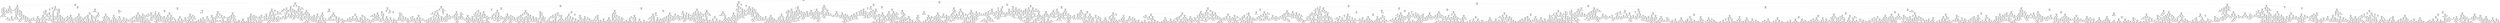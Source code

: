 digraph Tree {
node [shape=box] ;
0 [label="X[2] <= 82969456.0\ngini = 0.4999\nsamples = 44030\nvalue = [21759, 22271]"] ;
1 [label="X[12] <= 95175776.0\ngini = 0.4979\nsamples = 9194\nvalue = [4892, 4302]"] ;
0 -> 1 [labeldistance=2.5, labelangle=45, headlabel="True"] ;
2 [label="X[7] <= 124782040.0\ngini = 0.4924\nsamples = 3968\nvalue = [2229, 1739]"] ;
1 -> 2 ;
3 [label="X[13] <= 70193488.0\ngini = 0.4906\nsamples = 3777\nvalue = [2147, 1630]"] ;
2 -> 3 ;
4 [label="X[12] <= 71645120.0\ngini = 0.4417\nsamples = 246\nvalue = [165, 81]"] ;
3 -> 4 ;
5 [label="X[2] <= 68827856.0\ngini = 0.4999\nsamples = 75\nvalue = [37, 38]"] ;
4 -> 5 ;
6 [label="X[8] <= 67637168.0\ngini = 0.464\nsamples = 41\nvalue = [26, 15]"] ;
5 -> 6 ;
7 [label="gini = 0.0\nsamples = 4\nvalue = [0, 4]"] ;
6 -> 7 ;
8 [label="X[13] <= 65065696.0\ngini = 0.4178\nsamples = 37\nvalue = [26, 11]"] ;
6 -> 8 ;
9 [label="gini = 0.0\nsamples = 3\nvalue = [0, 3]"] ;
8 -> 9 ;
10 [label="X[6] <= 65896316.0\ngini = 0.3599\nsamples = 34\nvalue = [26, 8]"] ;
8 -> 10 ;
11 [label="gini = 0.0\nsamples = 11\nvalue = [11, 0]"] ;
10 -> 11 ;
12 [label="X[1] <= 70190272.0\ngini = 0.4537\nsamples = 23\nvalue = [15, 8]"] ;
10 -> 12 ;
13 [label="gini = 0.0\nsamples = 3\nvalue = [0, 3]"] ;
12 -> 13 ;
14 [label="X[1] <= 127566144.0\ngini = 0.375\nsamples = 20\nvalue = [15, 5]"] ;
12 -> 14 ;
15 [label="X[7] <= 63174768.0\ngini = 0.2778\nsamples = 18\nvalue = [15, 3]"] ;
14 -> 15 ;
16 [label="X[8] <= 68443712.0\ngini = 0.4444\nsamples = 3\nvalue = [1, 2]"] ;
15 -> 16 ;
17 [label="gini = 0.0\nsamples = 1\nvalue = [1, 0]"] ;
16 -> 17 ;
18 [label="gini = 0.0\nsamples = 2\nvalue = [0, 2]"] ;
16 -> 18 ;
19 [label="X[32] <= 0.5\ngini = 0.1244\nsamples = 15\nvalue = [14, 1]"] ;
15 -> 19 ;
20 [label="gini = 0.0\nsamples = 14\nvalue = [14, 0]"] ;
19 -> 20 ;
21 [label="gini = 0.0\nsamples = 1\nvalue = [0, 1]"] ;
19 -> 21 ;
22 [label="gini = 0.0\nsamples = 2\nvalue = [0, 2]"] ;
14 -> 22 ;
23 [label="X[7] <= 70792112.0\ngini = 0.4377\nsamples = 34\nvalue = [11, 23]"] ;
5 -> 23 ;
24 [label="X[7] <= 64225800.0\ngini = 0.5\nsamples = 20\nvalue = [10, 10]"] ;
23 -> 24 ;
25 [label="X[4] <= 116065152.0\ngini = 0.3967\nsamples = 11\nvalue = [3, 8]"] ;
24 -> 25 ;
26 [label="gini = 0.0\nsamples = 2\nvalue = [2, 0]"] ;
25 -> 26 ;
27 [label="X[30] <= 0.5\ngini = 0.1975\nsamples = 9\nvalue = [1, 8]"] ;
25 -> 27 ;
28 [label="gini = 0.0\nsamples = 8\nvalue = [0, 8]"] ;
27 -> 28 ;
29 [label="gini = 0.0\nsamples = 1\nvalue = [1, 0]"] ;
27 -> 29 ;
30 [label="X[5] <= 65835704.0\ngini = 0.3457\nsamples = 9\nvalue = [7, 2]"] ;
24 -> 30 ;
31 [label="gini = 0.0\nsamples = 6\nvalue = [6, 0]"] ;
30 -> 31 ;
32 [label="X[11] <= 127468920.0\ngini = 0.4444\nsamples = 3\nvalue = [1, 2]"] ;
30 -> 32 ;
33 [label="gini = 0.0\nsamples = 2\nvalue = [0, 2]"] ;
32 -> 33 ;
34 [label="gini = 0.0\nsamples = 1\nvalue = [1, 0]"] ;
32 -> 34 ;
35 [label="X[13] <= 65241264.0\ngini = 0.1327\nsamples = 14\nvalue = [1, 13]"] ;
23 -> 35 ;
36 [label="gini = 0.0\nsamples = 1\nvalue = [1, 0]"] ;
35 -> 36 ;
37 [label="gini = 0.0\nsamples = 13\nvalue = [0, 13]"] ;
35 -> 37 ;
38 [label="X[10] <= 137576464.0\ngini = 0.3765\nsamples = 171\nvalue = [128, 43]"] ;
4 -> 38 ;
39 [label="X[13] <= 65146860.0\ngini = 0.3675\nsamples = 169\nvalue = [128, 41]"] ;
38 -> 39 ;
40 [label="X[5] <= 71690688.0\ngini = 0.0907\nsamples = 21\nvalue = [20, 1]"] ;
39 -> 40 ;
41 [label="gini = 0.0\nsamples = 1\nvalue = [0, 1]"] ;
40 -> 41 ;
42 [label="gini = 0.0\nsamples = 20\nvalue = [20, 0]"] ;
40 -> 42 ;
43 [label="X[10] <= 93870696.0\ngini = 0.3944\nsamples = 148\nvalue = [108, 40]"] ;
39 -> 43 ;
44 [label="X[7] <= 63826416.0\ngini = 0.5\nsamples = 18\nvalue = [9, 9]"] ;
43 -> 44 ;
45 [label="gini = 0.0\nsamples = 5\nvalue = [5, 0]"] ;
44 -> 45 ;
46 [label="X[5] <= 80510976.0\ngini = 0.426\nsamples = 13\nvalue = [4, 9]"] ;
44 -> 46 ;
47 [label="gini = 0.0\nsamples = 7\nvalue = [0, 7]"] ;
46 -> 47 ;
48 [label="X[5] <= 117105624.0\ngini = 0.4444\nsamples = 6\nvalue = [4, 2]"] ;
46 -> 48 ;
49 [label="gini = 0.0\nsamples = 4\nvalue = [4, 0]"] ;
48 -> 49 ;
50 [label="gini = 0.0\nsamples = 2\nvalue = [0, 2]"] ;
48 -> 50 ;
51 [label="X[9] <= 112590304.0\ngini = 0.3632\nsamples = 130\nvalue = [99, 31]"] ;
43 -> 51 ;
52 [label="gini = 0.0\nsamples = 20\nvalue = [20, 0]"] ;
51 -> 52 ;
53 [label="X[8] <= 67806800.0\ngini = 0.4048\nsamples = 110\nvalue = [79, 31]"] ;
51 -> 53 ;
54 [label="gini = 0.0\nsamples = 11\nvalue = [11, 0]"] ;
53 -> 54 ;
55 [label="X[12] <= 84250912.0\ngini = 0.4302\nsamples = 99\nvalue = [68, 31]"] ;
53 -> 55 ;
56 [label="X[16] <= 0.5\ngini = 0.3336\nsamples = 52\nvalue = [41, 11]"] ;
55 -> 56 ;
57 [label="X[2] <= 73466488.0\ngini = 0.3988\nsamples = 40\nvalue = [29, 11]"] ;
56 -> 57 ;
58 [label="X[12] <= 76980272.0\ngini = 0.4938\nsamples = 18\nvalue = [10, 8]"] ;
57 -> 58 ;
59 [label="X[3] <= 99292736.0\ngini = 0.2449\nsamples = 7\nvalue = [6, 1]"] ;
58 -> 59 ;
60 [label="gini = 0.0\nsamples = 1\nvalue = [0, 1]"] ;
59 -> 60 ;
61 [label="gini = 0.0\nsamples = 6\nvalue = [6, 0]"] ;
59 -> 61 ;
62 [label="X[3] <= 113968424.0\ngini = 0.4628\nsamples = 11\nvalue = [4, 7]"] ;
58 -> 62 ;
63 [label="X[12] <= 77466720.0\ngini = 0.375\nsamples = 4\nvalue = [3, 1]"] ;
62 -> 63 ;
64 [label="gini = 0.0\nsamples = 1\nvalue = [0, 1]"] ;
63 -> 64 ;
65 [label="gini = 0.0\nsamples = 3\nvalue = [3, 0]"] ;
63 -> 65 ;
66 [label="X[4] <= 133268952.0\ngini = 0.2449\nsamples = 7\nvalue = [1, 6]"] ;
62 -> 66 ;
67 [label="gini = 0.0\nsamples = 6\nvalue = [0, 6]"] ;
66 -> 67 ;
68 [label="gini = 0.0\nsamples = 1\nvalue = [1, 0]"] ;
66 -> 68 ;
69 [label="X[2] <= 78718944.0\ngini = 0.2355\nsamples = 22\nvalue = [19, 3]"] ;
57 -> 69 ;
70 [label="X[13] <= 65218128.0\ngini = 0.0997\nsamples = 19\nvalue = [18, 1]"] ;
69 -> 70 ;
71 [label="gini = 0.0\nsamples = 1\nvalue = [0, 1]"] ;
70 -> 71 ;
72 [label="gini = 0.0\nsamples = 18\nvalue = [18, 0]"] ;
70 -> 72 ;
73 [label="X[5] <= 90326848.0\ngini = 0.4444\nsamples = 3\nvalue = [1, 2]"] ;
69 -> 73 ;
74 [label="gini = 0.0\nsamples = 2\nvalue = [0, 2]"] ;
73 -> 74 ;
75 [label="gini = 0.0\nsamples = 1\nvalue = [1, 0]"] ;
73 -> 75 ;
76 [label="gini = 0.0\nsamples = 12\nvalue = [12, 0]"] ;
56 -> 76 ;
77 [label="X[10] <= 117587264.0\ngini = 0.4889\nsamples = 47\nvalue = [27, 20]"] ;
55 -> 77 ;
78 [label="X[6] <= 73685120.0\ngini = 0.2778\nsamples = 6\nvalue = [1, 5]"] ;
77 -> 78 ;
79 [label="gini = 0.0\nsamples = 5\nvalue = [0, 5]"] ;
78 -> 79 ;
80 [label="gini = 0.0\nsamples = 1\nvalue = [1, 0]"] ;
78 -> 80 ;
81 [label="X[12] <= 87109664.0\ngini = 0.464\nsamples = 41\nvalue = [26, 15]"] ;
77 -> 81 ;
82 [label="X[3] <= 126249584.0\ngini = 0.4938\nsamples = 18\nvalue = [8, 10]"] ;
81 -> 82 ;
83 [label="X[6] <= 81891552.0\ngini = 0.4444\nsamples = 12\nvalue = [8, 4]"] ;
82 -> 83 ;
84 [label="X[13] <= 65456288.0\ngini = 0.32\nsamples = 10\nvalue = [8, 2]"] ;
83 -> 84 ;
85 [label="X[11] <= 80983672.0\ngini = 0.4444\nsamples = 3\nvalue = [1, 2]"] ;
84 -> 85 ;
86 [label="gini = 0.0\nsamples = 1\nvalue = [1, 0]"] ;
85 -> 86 ;
87 [label="gini = 0.0\nsamples = 2\nvalue = [0, 2]"] ;
85 -> 87 ;
88 [label="gini = 0.0\nsamples = 7\nvalue = [7, 0]"] ;
84 -> 88 ;
89 [label="gini = 0.0\nsamples = 2\nvalue = [0, 2]"] ;
83 -> 89 ;
90 [label="gini = 0.0\nsamples = 6\nvalue = [0, 6]"] ;
82 -> 90 ;
91 [label="X[4] <= 115454304.0\ngini = 0.3403\nsamples = 23\nvalue = [18, 5]"] ;
81 -> 91 ;
92 [label="X[12] <= 90997192.0\ngini = 0.375\nsamples = 4\nvalue = [1, 3]"] ;
91 -> 92 ;
93 [label="gini = 0.0\nsamples = 3\nvalue = [0, 3]"] ;
92 -> 93 ;
94 [label="gini = 0.0\nsamples = 1\nvalue = [1, 0]"] ;
92 -> 94 ;
95 [label="X[31] <= 0.5\ngini = 0.1884\nsamples = 19\nvalue = [17, 2]"] ;
91 -> 95 ;
96 [label="X[1] <= 70780608.0\ngini = 0.1049\nsamples = 18\nvalue = [17, 1]"] ;
95 -> 96 ;
97 [label="X[4] <= 132919392.0\ngini = 0.5\nsamples = 2\nvalue = [1, 1]"] ;
96 -> 97 ;
98 [label="gini = 0.0\nsamples = 1\nvalue = [1, 0]"] ;
97 -> 98 ;
99 [label="gini = 0.0\nsamples = 1\nvalue = [0, 1]"] ;
97 -> 99 ;
100 [label="gini = 0.0\nsamples = 16\nvalue = [16, 0]"] ;
96 -> 100 ;
101 [label="gini = 0.0\nsamples = 1\nvalue = [0, 1]"] ;
95 -> 101 ;
102 [label="gini = 0.0\nsamples = 2\nvalue = [0, 2]"] ;
38 -> 102 ;
103 [label="X[4] <= 67313696.0\ngini = 0.4925\nsamples = 3531\nvalue = [1982, 1549]"] ;
3 -> 103 ;
104 [label="X[3] <= 66617360.0\ngini = 0.4321\nsamples = 38\nvalue = [12, 26]"] ;
103 -> 104 ;
105 [label="X[10] <= 136381600.0\ngini = 0.3018\nsamples = 27\nvalue = [5, 22]"] ;
104 -> 105 ;
106 [label="X[0] <= 128057680.0\ngini = 0.2604\nsamples = 26\nvalue = [4, 22]"] ;
105 -> 106 ;
107 [label="X[13] <= 113813600.0\ngini = 0.2112\nsamples = 25\nvalue = [3, 22]"] ;
106 -> 107 ;
108 [label="gini = 0.0\nsamples = 13\nvalue = [0, 13]"] ;
107 -> 108 ;
109 [label="X[0] <= 84583088.0\ngini = 0.375\nsamples = 12\nvalue = [3, 9]"] ;
107 -> 109 ;
110 [label="gini = 0.0\nsamples = 2\nvalue = [2, 0]"] ;
109 -> 110 ;
111 [label="X[10] <= 86915248.0\ngini = 0.18\nsamples = 10\nvalue = [1, 9]"] ;
109 -> 111 ;
112 [label="gini = 0.0\nsamples = 9\nvalue = [0, 9]"] ;
111 -> 112 ;
113 [label="gini = 0.0\nsamples = 1\nvalue = [1, 0]"] ;
111 -> 113 ;
114 [label="gini = 0.0\nsamples = 1\nvalue = [1, 0]"] ;
106 -> 114 ;
115 [label="gini = 0.0\nsamples = 1\nvalue = [1, 0]"] ;
105 -> 115 ;
116 [label="X[10] <= 77528704.0\ngini = 0.4628\nsamples = 11\nvalue = [7, 4]"] ;
104 -> 116 ;
117 [label="X[3] <= 69510960.0\ngini = 0.4444\nsamples = 6\nvalue = [2, 4]"] ;
116 -> 117 ;
118 [label="gini = 0.0\nsamples = 2\nvalue = [2, 0]"] ;
117 -> 118 ;
119 [label="gini = 0.0\nsamples = 4\nvalue = [0, 4]"] ;
117 -> 119 ;
120 [label="gini = 0.0\nsamples = 5\nvalue = [5, 0]"] ;
116 -> 120 ;
121 [label="X[10] <= 99143424.0\ngini = 0.4918\nsamples = 3493\nvalue = [1970, 1523]"] ;
103 -> 121 ;
122 [label="X[5] <= 66094232.0\ngini = 0.4838\nsamples = 1858\nvalue = [1096, 762]"] ;
121 -> 122 ;
123 [label="X[10] <= 67974816.0\ngini = 0.449\nsamples = 338\nvalue = [223, 115]"] ;
122 -> 123 ;
124 [label="gini = 0.0\nsamples = 6\nvalue = [0, 6]"] ;
123 -> 124 ;
125 [label="X[1] <= 77565088.0\ngini = 0.441\nsamples = 332\nvalue = [223, 109]"] ;
123 -> 125 ;
126 [label="X[3] <= 133563112.0\ngini = 0.3777\nsamples = 186\nvalue = [139, 47]"] ;
125 -> 126 ;
127 [label="X[7] <= 62539408.0\ngini = 0.3653\nsamples = 183\nvalue = [139, 44]"] ;
126 -> 127 ;
128 [label="gini = 0.0\nsamples = 3\nvalue = [0, 3]"] ;
127 -> 128 ;
129 [label="X[10] <= 98441336.0\ngini = 0.3518\nsamples = 180\nvalue = [139, 41]"] ;
127 -> 129 ;
130 [label="X[2] <= 73773392.0\ngini = 0.3386\nsamples = 176\nvalue = [138, 38]"] ;
129 -> 130 ;
131 [label="X[7] <= 65037704.0\ngini = 0.3803\nsamples = 141\nvalue = [105, 36]"] ;
130 -> 131 ;
132 [label="X[30] <= 0.5\ngini = 0.2076\nsamples = 34\nvalue = [30, 4]"] ;
131 -> 132 ;
133 [label="X[32] <= 0.5\ngini = 0.1207\nsamples = 31\nvalue = [29, 2]"] ;
132 -> 133 ;
134 [label="X[0] <= 73501856.0\ngini = 0.0644\nsamples = 30\nvalue = [29, 1]"] ;
133 -> 134 ;
135 [label="gini = 0.0\nsamples = 28\nvalue = [28, 0]"] ;
134 -> 135 ;
136 [label="X[11] <= 66124464.0\ngini = 0.5\nsamples = 2\nvalue = [1, 1]"] ;
134 -> 136 ;
137 [label="gini = 0.0\nsamples = 1\nvalue = [1, 0]"] ;
136 -> 137 ;
138 [label="gini = 0.0\nsamples = 1\nvalue = [0, 1]"] ;
136 -> 138 ;
139 [label="gini = 0.0\nsamples = 1\nvalue = [0, 1]"] ;
133 -> 139 ;
140 [label="X[4] <= 119812800.0\ngini = 0.4444\nsamples = 3\nvalue = [1, 2]"] ;
132 -> 140 ;
141 [label="gini = 0.0\nsamples = 1\nvalue = [1, 0]"] ;
140 -> 141 ;
142 [label="gini = 0.0\nsamples = 2\nvalue = [0, 2]"] ;
140 -> 142 ;
143 [label="X[10] <= 68847112.0\ngini = 0.4193\nsamples = 107\nvalue = [75, 32]"] ;
131 -> 143 ;
144 [label="X[9] <= 67263248.0\ngini = 0.4444\nsamples = 9\nvalue = [3, 6]"] ;
143 -> 144 ;
145 [label="gini = 0.0\nsamples = 3\nvalue = [3, 0]"] ;
144 -> 145 ;
146 [label="gini = 0.0\nsamples = 6\nvalue = [0, 6]"] ;
144 -> 146 ;
147 [label="X[5] <= 65222164.0\ngini = 0.3898\nsamples = 98\nvalue = [72, 26]"] ;
143 -> 147 ;
148 [label="X[6] <= 80646912.0\ngini = 0.2815\nsamples = 59\nvalue = [49, 10]"] ;
147 -> 148 ;
149 [label="X[11] <= 71365416.0\ngini = 0.48\nsamples = 5\nvalue = [2, 3]"] ;
148 -> 149 ;
150 [label="gini = 0.0\nsamples = 3\nvalue = [0, 3]"] ;
149 -> 150 ;
151 [label="gini = 0.0\nsamples = 2\nvalue = [2, 0]"] ;
149 -> 151 ;
152 [label="X[8] <= 81078000.0\ngini = 0.2257\nsamples = 54\nvalue = [47, 7]"] ;
148 -> 152 ;
153 [label="gini = 0.1769\nsamples = 51\nvalue = [46, 5]"] ;
152 -> 153 ;
154 [label="gini = 0.4444\nsamples = 3\nvalue = [1, 2]"] ;
152 -> 154 ;
155 [label="X[8] <= 68318688.0\ngini = 0.4839\nsamples = 39\nvalue = [23, 16]"] ;
147 -> 155 ;
156 [label="X[1] <= 73732256.0\ngini = 0.4444\nsamples = 12\nvalue = [4, 8]"] ;
155 -> 156 ;
157 [label="gini = 0.1975\nsamples = 9\nvalue = [1, 8]"] ;
156 -> 157 ;
158 [label="gini = 0.0\nsamples = 3\nvalue = [3, 0]"] ;
156 -> 158 ;
159 [label="X[8] <= 69297952.0\ngini = 0.417\nsamples = 27\nvalue = [19, 8]"] ;
155 -> 159 ;
160 [label="gini = 0.0\nsamples = 10\nvalue = [10, 0]"] ;
159 -> 160 ;
161 [label="gini = 0.4983\nsamples = 17\nvalue = [9, 8]"] ;
159 -> 161 ;
162 [label="X[1] <= 65040224.0\ngini = 0.1078\nsamples = 35\nvalue = [33, 2]"] ;
130 -> 162 ;
163 [label="X[13] <= 116425232.0\ngini = 0.5\nsamples = 2\nvalue = [1, 1]"] ;
162 -> 163 ;
164 [label="gini = 0.0\nsamples = 1\nvalue = [1, 0]"] ;
163 -> 164 ;
165 [label="gini = 0.0\nsamples = 1\nvalue = [0, 1]"] ;
163 -> 165 ;
166 [label="X[3] <= 125838592.0\ngini = 0.0588\nsamples = 33\nvalue = [32, 1]"] ;
162 -> 166 ;
167 [label="gini = 0.0\nsamples = 30\nvalue = [30, 0]"] ;
166 -> 167 ;
168 [label="X[9] <= 81072528.0\ngini = 0.4444\nsamples = 3\nvalue = [2, 1]"] ;
166 -> 168 ;
169 [label="gini = 0.0\nsamples = 1\nvalue = [0, 1]"] ;
168 -> 169 ;
170 [label="gini = 0.0\nsamples = 2\nvalue = [2, 0]"] ;
168 -> 170 ;
171 [label="X[12] <= 64562360.0\ngini = 0.375\nsamples = 4\nvalue = [1, 3]"] ;
129 -> 171 ;
172 [label="gini = 0.0\nsamples = 1\nvalue = [1, 0]"] ;
171 -> 172 ;
173 [label="gini = 0.0\nsamples = 3\nvalue = [0, 3]"] ;
171 -> 173 ;
174 [label="gini = 0.0\nsamples = 3\nvalue = [0, 3]"] ;
126 -> 174 ;
175 [label="X[7] <= 113388560.0\ngini = 0.4886\nsamples = 146\nvalue = [84, 62]"] ;
125 -> 175 ;
176 [label="X[4] <= 115676832.0\ngini = 0.4982\nsamples = 132\nvalue = [70, 62]"] ;
175 -> 176 ;
177 [label="X[8] <= 68861376.0\ngini = 0.4785\nsamples = 53\nvalue = [21, 32]"] ;
176 -> 177 ;
178 [label="X[3] <= 112026696.0\ngini = 0.2449\nsamples = 7\nvalue = [6, 1]"] ;
177 -> 178 ;
179 [label="gini = 0.0\nsamples = 6\nvalue = [6, 0]"] ;
178 -> 179 ;
180 [label="gini = 0.0\nsamples = 1\nvalue = [0, 1]"] ;
178 -> 180 ;
181 [label="X[4] <= 79273232.0\ngini = 0.4395\nsamples = 46\nvalue = [15, 31]"] ;
177 -> 181 ;
182 [label="gini = 0.0\nsamples = 4\nvalue = [4, 0]"] ;
181 -> 182 ;
183 [label="X[2] <= 72903616.0\ngini = 0.3866\nsamples = 42\nvalue = [11, 31]"] ;
181 -> 183 ;
184 [label="X[5] <= 65144916.0\ngini = 0.5\nsamples = 12\nvalue = [6, 6]"] ;
183 -> 184 ;
185 [label="gini = 0.0\nsamples = 4\nvalue = [0, 4]"] ;
184 -> 185 ;
186 [label="X[8] <= 74500704.0\ngini = 0.375\nsamples = 8\nvalue = [6, 2]"] ;
184 -> 186 ;
187 [label="gini = 0.0\nsamples = 2\nvalue = [0, 2]"] ;
186 -> 187 ;
188 [label="gini = 0.0\nsamples = 6\nvalue = [6, 0]"] ;
186 -> 188 ;
189 [label="X[13] <= 86218976.0\ngini = 0.2778\nsamples = 30\nvalue = [5, 25]"] ;
183 -> 189 ;
190 [label="gini = 0.0\nsamples = 1\nvalue = [1, 0]"] ;
189 -> 190 ;
191 [label="X[12] <= 65834592.0\ngini = 0.2378\nsamples = 29\nvalue = [4, 25]"] ;
189 -> 191 ;
192 [label="gini = 0.0\nsamples = 15\nvalue = [0, 15]"] ;
191 -> 192 ;
193 [label="X[12] <= 66064372.0\ngini = 0.4082\nsamples = 14\nvalue = [4, 10]"] ;
191 -> 193 ;
194 [label="gini = 0.0\nsamples = 3\nvalue = [3, 0]"] ;
193 -> 194 ;
195 [label="X[7] <= 66247328.0\ngini = 0.1653\nsamples = 11\nvalue = [1, 10]"] ;
193 -> 195 ;
196 [label="gini = 0.0\nsamples = 1\nvalue = [1, 0]"] ;
195 -> 196 ;
197 [label="gini = 0.0\nsamples = 10\nvalue = [0, 10]"] ;
195 -> 197 ;
198 [label="X[8] <= 73942496.0\ngini = 0.4711\nsamples = 79\nvalue = [49, 30]"] ;
176 -> 198 ;
199 [label="X[3] <= 113772560.0\ngini = 0.2778\nsamples = 24\nvalue = [20, 4]"] ;
198 -> 199 ;
200 [label="gini = 0.0\nsamples = 2\nvalue = [0, 2]"] ;
199 -> 200 ;
201 [label="X[6] <= 127108288.0\ngini = 0.1653\nsamples = 22\nvalue = [20, 2]"] ;
199 -> 201 ;
202 [label="X[12] <= 83897904.0\ngini = 0.0907\nsamples = 21\nvalue = [20, 1]"] ;
201 -> 202 ;
203 [label="gini = 0.0\nsamples = 20\nvalue = [20, 0]"] ;
202 -> 203 ;
204 [label="gini = 0.0\nsamples = 1\nvalue = [0, 1]"] ;
202 -> 204 ;
205 [label="gini = 0.0\nsamples = 1\nvalue = [0, 1]"] ;
201 -> 205 ;
206 [label="X[7] <= 89952448.0\ngini = 0.4985\nsamples = 55\nvalue = [29, 26]"] ;
198 -> 206 ;
207 [label="X[2] <= 74108128.0\ngini = 0.4965\nsamples = 48\nvalue = [22, 26]"] ;
206 -> 207 ;
208 [label="X[0] <= 67071704.0\ngini = 0.4362\nsamples = 28\nvalue = [9, 19]"] ;
207 -> 208 ;
209 [label="gini = 0.0\nsamples = 3\nvalue = [3, 0]"] ;
208 -> 209 ;
210 [label="X[12] <= 66112248.0\ngini = 0.3648\nsamples = 25\nvalue = [6, 19]"] ;
208 -> 210 ;
211 [label="X[2] <= 73881120.0\ngini = 0.1327\nsamples = 14\nvalue = [1, 13]"] ;
210 -> 211 ;
212 [label="gini = 0.0\nsamples = 12\nvalue = [0, 12]"] ;
211 -> 212 ;
213 [label="X[4] <= 127566304.0\ngini = 0.5\nsamples = 2\nvalue = [1, 1]"] ;
211 -> 213 ;
214 [label="gini = 0.0\nsamples = 1\nvalue = [1, 0]"] ;
213 -> 214 ;
215 [label="gini = 0.0\nsamples = 1\nvalue = [0, 1]"] ;
213 -> 215 ;
216 [label="X[11] <= 86073568.0\ngini = 0.4959\nsamples = 11\nvalue = [5, 6]"] ;
210 -> 216 ;
217 [label="gini = 0.0\nsamples = 4\nvalue = [0, 4]"] ;
216 -> 217 ;
218 [label="X[22] <= 0.5\ngini = 0.4082\nsamples = 7\nvalue = [5, 2]"] ;
216 -> 218 ;
219 [label="gini = 0.0\nsamples = 5\nvalue = [5, 0]"] ;
218 -> 219 ;
220 [label="gini = 0.0\nsamples = 2\nvalue = [0, 2]"] ;
218 -> 220 ;
221 [label="X[13] <= 96906416.0\ngini = 0.455\nsamples = 20\nvalue = [13, 7]"] ;
207 -> 221 ;
222 [label="gini = 0.0\nsamples = 3\nvalue = [0, 3]"] ;
221 -> 222 ;
223 [label="X[0] <= 66579648.0\ngini = 0.3599\nsamples = 17\nvalue = [13, 4]"] ;
221 -> 223 ;
224 [label="gini = 0.0\nsamples = 2\nvalue = [0, 2]"] ;
223 -> 224 ;
225 [label="X[6] <= 122470432.0\ngini = 0.2311\nsamples = 15\nvalue = [13, 2]"] ;
223 -> 225 ;
226 [label="X[8] <= 88525152.0\ngini = 0.1327\nsamples = 14\nvalue = [13, 1]"] ;
225 -> 226 ;
227 [label="gini = 0.0\nsamples = 12\nvalue = [12, 0]"] ;
226 -> 227 ;
228 [label="gini = 0.5\nsamples = 2\nvalue = [1, 1]"] ;
226 -> 228 ;
229 [label="gini = 0.0\nsamples = 1\nvalue = [0, 1]"] ;
225 -> 229 ;
230 [label="gini = 0.0\nsamples = 7\nvalue = [7, 0]"] ;
206 -> 230 ;
231 [label="gini = 0.0\nsamples = 14\nvalue = [14, 0]"] ;
175 -> 231 ;
232 [label="X[10] <= 94243976.0\ngini = 0.4889\nsamples = 1520\nvalue = [873, 647]"] ;
122 -> 232 ;
233 [label="X[7] <= 124307696.0\ngini = 0.4928\nsamples = 1268\nvalue = [710, 558]"] ;
232 -> 233 ;
234 [label="X[1] <= 97520432.0\ngini = 0.4936\nsamples = 1258\nvalue = [700, 558]"] ;
233 -> 234 ;
235 [label="X[0] <= 71609696.0\ngini = 0.4884\nsamples = 986\nvalue = [568, 418]"] ;
234 -> 235 ;
236 [label="X[3] <= 127139872.0\ngini = 0.4305\nsamples = 118\nvalue = [81, 37]"] ;
235 -> 236 ;
237 [label="X[0] <= 66091952.0\ngini = 0.3639\nsamples = 92\nvalue = [70, 22]"] ;
236 -> 237 ;
238 [label="X[0] <= 65602808.0\ngini = 0.4444\nsamples = 6\nvalue = [2, 4]"] ;
237 -> 238 ;
239 [label="gini = 0.0\nsamples = 2\nvalue = [2, 0]"] ;
238 -> 239 ;
240 [label="gini = 0.0\nsamples = 4\nvalue = [0, 4]"] ;
238 -> 240 ;
241 [label="X[9] <= 71479408.0\ngini = 0.331\nsamples = 86\nvalue = [68, 18]"] ;
237 -> 241 ;
242 [label="X[6] <= 125516336.0\ngini = 0.1284\nsamples = 29\nvalue = [27, 2]"] ;
241 -> 242 ;
243 [label="X[5] <= 66924216.0\ngini = 0.0689\nsamples = 28\nvalue = [27, 1]"] ;
242 -> 243 ;
244 [label="X[3] <= 122855560.0\ngini = 0.5\nsamples = 2\nvalue = [1, 1]"] ;
243 -> 244 ;
245 [label="gini = 0.0\nsamples = 1\nvalue = [0, 1]"] ;
244 -> 245 ;
246 [label="gini = 0.0\nsamples = 1\nvalue = [1, 0]"] ;
244 -> 246 ;
247 [label="gini = 0.0\nsamples = 26\nvalue = [26, 0]"] ;
243 -> 247 ;
248 [label="gini = 0.0\nsamples = 1\nvalue = [0, 1]"] ;
242 -> 248 ;
249 [label="X[7] <= 76745056.0\ngini = 0.4038\nsamples = 57\nvalue = [41, 16]"] ;
241 -> 249 ;
250 [label="X[0] <= 66786048.0\ngini = 0.4491\nsamples = 47\nvalue = [31, 16]"] ;
249 -> 250 ;
251 [label="gini = 0.0\nsamples = 7\nvalue = [7, 0]"] ;
250 -> 251 ;
252 [label="X[0] <= 67057104.0\ngini = 0.48\nsamples = 40\nvalue = [24, 16]"] ;
250 -> 252 ;
253 [label="X[9] <= 86467536.0\ngini = 0.42\nsamples = 10\nvalue = [3, 7]"] ;
252 -> 253 ;
254 [label="gini = 0.2188\nsamples = 8\nvalue = [1, 7]"] ;
253 -> 254 ;
255 [label="gini = 0.0\nsamples = 2\nvalue = [2, 0]"] ;
253 -> 255 ;
256 [label="X[7] <= 64485192.0\ngini = 0.42\nsamples = 30\nvalue = [21, 9]"] ;
252 -> 256 ;
257 [label="gini = 0.1528\nsamples = 12\nvalue = [11, 1]"] ;
256 -> 257 ;
258 [label="gini = 0.4938\nsamples = 18\nvalue = [10, 8]"] ;
256 -> 258 ;
259 [label="gini = 0.0\nsamples = 10\nvalue = [10, 0]"] ;
249 -> 259 ;
260 [label="X[4] <= 132590936.0\ngini = 0.4882\nsamples = 26\nvalue = [11, 15]"] ;
236 -> 260 ;
261 [label="X[8] <= 75307536.0\ngini = 0.2778\nsamples = 12\nvalue = [2, 10]"] ;
260 -> 261 ;
262 [label="X[0] <= 66578368.0\ngini = 0.1653\nsamples = 11\nvalue = [1, 10]"] ;
261 -> 262 ;
263 [label="X[2] <= 68147080.0\ngini = 0.5\nsamples = 2\nvalue = [1, 1]"] ;
262 -> 263 ;
264 [label="gini = 0.0\nsamples = 1\nvalue = [1, 0]"] ;
263 -> 264 ;
265 [label="gini = 0.0\nsamples = 1\nvalue = [0, 1]"] ;
263 -> 265 ;
266 [label="gini = 0.0\nsamples = 9\nvalue = [0, 9]"] ;
262 -> 266 ;
267 [label="gini = 0.0\nsamples = 1\nvalue = [1, 0]"] ;
261 -> 267 ;
268 [label="X[10] <= 90703744.0\ngini = 0.4592\nsamples = 14\nvalue = [9, 5]"] ;
260 -> 268 ;
269 [label="X[11] <= 85966816.0\ngini = 0.2975\nsamples = 11\nvalue = [9, 2]"] ;
268 -> 269 ;
270 [label="X[9] <= 86865344.0\ngini = 0.18\nsamples = 10\nvalue = [9, 1]"] ;
269 -> 270 ;
271 [label="gini = 0.0\nsamples = 8\nvalue = [8, 0]"] ;
270 -> 271 ;
272 [label="X[7] <= 63525204.0\ngini = 0.5\nsamples = 2\nvalue = [1, 1]"] ;
270 -> 272 ;
273 [label="gini = 0.0\nsamples = 1\nvalue = [1, 0]"] ;
272 -> 273 ;
274 [label="gini = 0.0\nsamples = 1\nvalue = [0, 1]"] ;
272 -> 274 ;
275 [label="gini = 0.0\nsamples = 1\nvalue = [0, 1]"] ;
269 -> 275 ;
276 [label="gini = 0.0\nsamples = 3\nvalue = [0, 3]"] ;
268 -> 276 ;
277 [label="X[5] <= 106757816.0\ngini = 0.4925\nsamples = 868\nvalue = [487, 381]"] ;
235 -> 277 ;
278 [label="X[9] <= 67078920.0\ngini = 0.4952\nsamples = 809\nvalue = [444, 365]"] ;
277 -> 278 ;
279 [label="gini = 0.0\nsamples = 5\nvalue = [0, 5]"] ;
278 -> 279 ;
280 [label="X[6] <= 127627824.0\ngini = 0.4945\nsamples = 804\nvalue = [444, 360]"] ;
278 -> 280 ;
281 [label="X[6] <= 127403536.0\ngini = 0.4961\nsamples = 774\nvalue = [421, 353]"] ;
280 -> 281 ;
282 [label="X[11] <= 84481032.0\ngini = 0.4954\nsamples = 768\nvalue = [421, 347]"] ;
281 -> 282 ;
283 [label="X[0] <= 72021336.0\ngini = 0.4978\nsamples = 690\nvalue = [368, 322]"] ;
282 -> 283 ;
284 [label="X[2] <= 68341448.0\ngini = 0.3367\nsamples = 14\nvalue = [3, 11]"] ;
283 -> 284 ;
285 [label="gini = 0.0\nsamples = 2\nvalue = [2, 0]"] ;
284 -> 285 ;
286 [label="gini = 0.1528\nsamples = 12\nvalue = [1, 11]"] ;
284 -> 286 ;
287 [label="X[5] <= 91241424.0\ngini = 0.4968\nsamples = 676\nvalue = [365, 311]"] ;
283 -> 287 ;
288 [label="gini = 0.4926\nsamples = 551\nvalue = [309, 242]"] ;
287 -> 288 ;
289 [label="gini = 0.4946\nsamples = 125\nvalue = [56, 69]"] ;
287 -> 289 ;
290 [label="X[6] <= 76431496.0\ngini = 0.4356\nsamples = 78\nvalue = [53, 25]"] ;
282 -> 290 ;
291 [label="gini = 0.0\nsamples = 5\nvalue = [0, 5]"] ;
290 -> 291 ;
292 [label="X[3] <= 81696440.0\ngini = 0.3978\nsamples = 73\nvalue = [53, 20]"] ;
290 -> 292 ;
293 [label="gini = 0.32\nsamples = 5\nvalue = [1, 4]"] ;
292 -> 293 ;
294 [label="gini = 0.3599\nsamples = 68\nvalue = [52, 16]"] ;
292 -> 294 ;
295 [label="gini = 0.0\nsamples = 6\nvalue = [0, 6]"] ;
281 -> 295 ;
296 [label="X[10] <= 67966200.0\ngini = 0.3578\nsamples = 30\nvalue = [23, 7]"] ;
280 -> 296 ;
297 [label="gini = 0.0\nsamples = 2\nvalue = [0, 2]"] ;
296 -> 297 ;
298 [label="X[13] <= 126574840.0\ngini = 0.2934\nsamples = 28\nvalue = [23, 5]"] ;
296 -> 298 ;
299 [label="gini = 0.0\nsamples = 14\nvalue = [14, 0]"] ;
298 -> 299 ;
300 [label="X[12] <= 77420096.0\ngini = 0.4592\nsamples = 14\nvalue = [9, 5]"] ;
298 -> 300 ;
301 [label="gini = 0.0\nsamples = 3\nvalue = [0, 3]"] ;
300 -> 301 ;
302 [label="X[3] <= 132784464.0\ngini = 0.2975\nsamples = 11\nvalue = [9, 2]"] ;
300 -> 302 ;
303 [label="gini = 0.18\nsamples = 10\nvalue = [9, 1]"] ;
302 -> 303 ;
304 [label="gini = 0.0\nsamples = 1\nvalue = [0, 1]"] ;
302 -> 304 ;
305 [label="X[19] <= 0.5\ngini = 0.3953\nsamples = 59\nvalue = [43, 16]"] ;
277 -> 305 ;
306 [label="X[3] <= 126844448.0\ngini = 0.3706\nsamples = 57\nvalue = [43, 14]"] ;
305 -> 306 ;
307 [label="X[8] <= 79997376.0\ngini = 0.3412\nsamples = 55\nvalue = [43, 12]"] ;
306 -> 307 ;
308 [label="X[7] <= 63754652.0\ngini = 0.2076\nsamples = 34\nvalue = [30, 4]"] ;
307 -> 308 ;
309 [label="gini = 0.0\nsamples = 1\nvalue = [0, 1]"] ;
308 -> 309 ;
310 [label="X[13] <= 116999552.0\ngini = 0.1653\nsamples = 33\nvalue = [30, 3]"] ;
308 -> 310 ;
311 [label="X[6] <= 118888488.0\ngini = 0.1207\nsamples = 31\nvalue = [29, 2]"] ;
310 -> 311 ;
312 [label="gini = 0.0689\nsamples = 28\nvalue = [27, 1]"] ;
311 -> 312 ;
313 [label="gini = 0.4444\nsamples = 3\nvalue = [2, 1]"] ;
311 -> 313 ;
314 [label="X[0] <= 94057056.0\ngini = 0.5\nsamples = 2\nvalue = [1, 1]"] ;
310 -> 314 ;
315 [label="gini = 0.0\nsamples = 1\nvalue = [1, 0]"] ;
314 -> 315 ;
316 [label="gini = 0.0\nsamples = 1\nvalue = [0, 1]"] ;
314 -> 316 ;
317 [label="X[1] <= 83104704.0\ngini = 0.4717\nsamples = 21\nvalue = [13, 8]"] ;
307 -> 317 ;
318 [label="X[11] <= 70812592.0\ngini = 0.4444\nsamples = 9\nvalue = [3, 6]"] ;
317 -> 318 ;
319 [label="gini = 0.0\nsamples = 3\nvalue = [3, 0]"] ;
318 -> 319 ;
320 [label="gini = 0.0\nsamples = 6\nvalue = [0, 6]"] ;
318 -> 320 ;
321 [label="X[0] <= 107761304.0\ngini = 0.2778\nsamples = 12\nvalue = [10, 2]"] ;
317 -> 321 ;
322 [label="gini = 0.0\nsamples = 9\nvalue = [9, 0]"] ;
321 -> 322 ;
323 [label="X[10] <= 89208536.0\ngini = 0.4444\nsamples = 3\nvalue = [1, 2]"] ;
321 -> 323 ;
324 [label="gini = 0.0\nsamples = 2\nvalue = [0, 2]"] ;
323 -> 324 ;
325 [label="gini = 0.0\nsamples = 1\nvalue = [1, 0]"] ;
323 -> 325 ;
326 [label="gini = 0.0\nsamples = 2\nvalue = [0, 2]"] ;
306 -> 326 ;
327 [label="gini = 0.0\nsamples = 2\nvalue = [0, 2]"] ;
305 -> 327 ;
328 [label="X[12] <= 70573984.0\ngini = 0.4996\nsamples = 272\nvalue = [132, 140]"] ;
234 -> 328 ;
329 [label="X[8] <= 85809616.0\ngini = 0.2854\nsamples = 29\nvalue = [5, 24]"] ;
328 -> 329 ;
330 [label="X[13] <= 76512912.0\ngini = 0.142\nsamples = 26\nvalue = [2, 24]"] ;
329 -> 330 ;
331 [label="X[4] <= 109740944.0\ngini = 0.4444\nsamples = 3\nvalue = [2, 1]"] ;
330 -> 331 ;
332 [label="gini = 0.0\nsamples = 2\nvalue = [2, 0]"] ;
331 -> 332 ;
333 [label="gini = 0.0\nsamples = 1\nvalue = [0, 1]"] ;
331 -> 333 ;
334 [label="gini = 0.0\nsamples = 23\nvalue = [0, 23]"] ;
330 -> 334 ;
335 [label="gini = 0.0\nsamples = 3\nvalue = [3, 0]"] ;
329 -> 335 ;
336 [label="X[0] <= 80746832.0\ngini = 0.499\nsamples = 243\nvalue = [127, 116]"] ;
328 -> 336 ;
337 [label="X[0] <= 76824600.0\ngini = 0.4688\nsamples = 104\nvalue = [65, 39]"] ;
336 -> 337 ;
338 [label="X[11] <= 79811712.0\ngini = 0.4935\nsamples = 79\nvalue = [44, 35]"] ;
337 -> 338 ;
339 [label="gini = 0.0\nsamples = 6\nvalue = [0, 6]"] ;
338 -> 339 ;
340 [label="X[0] <= 76644560.0\ngini = 0.4789\nsamples = 73\nvalue = [44, 29]"] ;
338 -> 340 ;
341 [label="X[15] <= 0.5\ngini = 0.4621\nsamples = 69\nvalue = [44, 25]"] ;
340 -> 341 ;
342 [label="X[12] <= 91048848.0\ngini = 0.4289\nsamples = 61\nvalue = [42, 19]"] ;
341 -> 342 ;
343 [label="X[7] <= 62693680.0\ngini = 0.3922\nsamples = 56\nvalue = [41, 15]"] ;
342 -> 343 ;
344 [label="gini = 0.0\nsamples = 2\nvalue = [0, 2]"] ;
343 -> 344 ;
345 [label="gini = 0.3656\nsamples = 54\nvalue = [41, 13]"] ;
343 -> 345 ;
346 [label="X[11] <= 88373840.0\ngini = 0.32\nsamples = 5\nvalue = [1, 4]"] ;
342 -> 346 ;
347 [label="gini = 0.0\nsamples = 1\nvalue = [1, 0]"] ;
346 -> 347 ;
348 [label="gini = 0.0\nsamples = 4\nvalue = [0, 4]"] ;
346 -> 348 ;
349 [label="X[12] <= 87133112.0\ngini = 0.375\nsamples = 8\nvalue = [2, 6]"] ;
341 -> 349 ;
350 [label="gini = 0.0\nsamples = 6\nvalue = [0, 6]"] ;
349 -> 350 ;
351 [label="gini = 0.0\nsamples = 2\nvalue = [2, 0]"] ;
349 -> 351 ;
352 [label="gini = 0.0\nsamples = 4\nvalue = [0, 4]"] ;
340 -> 352 ;
353 [label="X[11] <= 100537560.0\ngini = 0.2688\nsamples = 25\nvalue = [21, 4]"] ;
337 -> 353 ;
354 [label="gini = 0.0\nsamples = 15\nvalue = [15, 0]"] ;
353 -> 354 ;
355 [label="X[1] <= 114692880.0\ngini = 0.48\nsamples = 10\nvalue = [6, 4]"] ;
353 -> 355 ;
356 [label="gini = 0.0\nsamples = 3\nvalue = [0, 3]"] ;
355 -> 356 ;
357 [label="X[8] <= 94740648.0\ngini = 0.2449\nsamples = 7\nvalue = [6, 1]"] ;
355 -> 357 ;
358 [label="gini = 0.0\nsamples = 6\nvalue = [6, 0]"] ;
357 -> 358 ;
359 [label="gini = 0.0\nsamples = 1\nvalue = [0, 1]"] ;
357 -> 359 ;
360 [label="X[11] <= 93845200.0\ngini = 0.4942\nsamples = 139\nvalue = [62, 77]"] ;
336 -> 360 ;
361 [label="X[0] <= 83769304.0\ngini = 0.431\nsamples = 70\nvalue = [22, 48]"] ;
360 -> 361 ;
362 [label="gini = 0.0\nsamples = 13\nvalue = [0, 13]"] ;
361 -> 362 ;
363 [label="X[0] <= 107234552.0\ngini = 0.474\nsamples = 57\nvalue = [22, 35]"] ;
361 -> 363 ;
364 [label="X[5] <= 100826176.0\ngini = 0.4996\nsamples = 37\nvalue = [19, 18]"] ;
363 -> 364 ;
365 [label="X[12] <= 78311680.0\ngini = 0.4444\nsamples = 21\nvalue = [7, 14]"] ;
364 -> 365 ;
366 [label="gini = 0.0\nsamples = 8\nvalue = [0, 8]"] ;
365 -> 366 ;
367 [label="X[0] <= 100647744.0\ngini = 0.497\nsamples = 13\nvalue = [7, 6]"] ;
365 -> 367 ;
368 [label="gini = 0.375\nsamples = 8\nvalue = [2, 6]"] ;
367 -> 368 ;
369 [label="gini = 0.0\nsamples = 5\nvalue = [5, 0]"] ;
367 -> 369 ;
370 [label="X[4] <= 83408640.0\ngini = 0.375\nsamples = 16\nvalue = [12, 4]"] ;
364 -> 370 ;
371 [label="X[3] <= 65544600.0\ngini = 0.375\nsamples = 4\nvalue = [1, 3]"] ;
370 -> 371 ;
372 [label="gini = 0.0\nsamples = 1\nvalue = [1, 0]"] ;
371 -> 372 ;
373 [label="gini = 0.0\nsamples = 3\nvalue = [0, 3]"] ;
371 -> 373 ;
374 [label="X[13] <= 86035960.0\ngini = 0.1528\nsamples = 12\nvalue = [11, 1]"] ;
370 -> 374 ;
375 [label="gini = 0.5\nsamples = 2\nvalue = [1, 1]"] ;
374 -> 375 ;
376 [label="gini = 0.0\nsamples = 10\nvalue = [10, 0]"] ;
374 -> 376 ;
377 [label="X[11] <= 80207936.0\ngini = 0.255\nsamples = 20\nvalue = [3, 17]"] ;
363 -> 377 ;
378 [label="X[5] <= 98649984.0\ngini = 0.5\nsamples = 6\nvalue = [3, 3]"] ;
377 -> 378 ;
379 [label="gini = 0.0\nsamples = 3\nvalue = [3, 0]"] ;
378 -> 379 ;
380 [label="gini = 0.0\nsamples = 3\nvalue = [0, 3]"] ;
378 -> 380 ;
381 [label="gini = 0.0\nsamples = 14\nvalue = [0, 14]"] ;
377 -> 381 ;
382 [label="X[12] <= 74841032.0\ngini = 0.4873\nsamples = 69\nvalue = [40, 29]"] ;
360 -> 382 ;
383 [label="X[13] <= 120987032.0\ngini = 0.2975\nsamples = 11\nvalue = [2, 9]"] ;
382 -> 383 ;
384 [label="gini = 0.0\nsamples = 8\nvalue = [0, 8]"] ;
383 -> 384 ;
385 [label="X[11] <= 111214968.0\ngini = 0.4444\nsamples = 3\nvalue = [2, 1]"] ;
383 -> 385 ;
386 [label="gini = 0.0\nsamples = 2\nvalue = [2, 0]"] ;
385 -> 386 ;
387 [label="gini = 0.0\nsamples = 1\nvalue = [0, 1]"] ;
385 -> 387 ;
388 [label="X[6] <= 97128248.0\ngini = 0.4518\nsamples = 58\nvalue = [38, 20]"] ;
382 -> 388 ;
389 [label="X[2] <= 78300592.0\ngini = 0.4844\nsamples = 17\nvalue = [7, 10]"] ;
388 -> 389 ;
390 [label="X[7] <= 120045248.0\ngini = 0.4082\nsamples = 14\nvalue = [4, 10]"] ;
389 -> 390 ;
391 [label="X[12] <= 76798424.0\ngini = 0.2778\nsamples = 12\nvalue = [2, 10]"] ;
390 -> 391 ;
392 [label="gini = 0.0\nsamples = 1\nvalue = [1, 0]"] ;
391 -> 392 ;
393 [label="gini = 0.1653\nsamples = 11\nvalue = [1, 10]"] ;
391 -> 393 ;
394 [label="gini = 0.0\nsamples = 2\nvalue = [2, 0]"] ;
390 -> 394 ;
395 [label="gini = 0.0\nsamples = 3\nvalue = [3, 0]"] ;
389 -> 395 ;
396 [label="X[0] <= 96885088.0\ngini = 0.3688\nsamples = 41\nvalue = [31, 10]"] ;
388 -> 396 ;
397 [label="X[8] <= 81035600.0\ngini = 0.4764\nsamples = 23\nvalue = [14, 9]"] ;
396 -> 397 ;
398 [label="X[7] <= 79554880.0\ngini = 0.4922\nsamples = 16\nvalue = [7, 9]"] ;
397 -> 398 ;
399 [label="gini = 0.0\nsamples = 5\nvalue = [5, 0]"] ;
398 -> 399 ;
400 [label="gini = 0.2975\nsamples = 11\nvalue = [2, 9]"] ;
398 -> 400 ;
401 [label="gini = 0.0\nsamples = 7\nvalue = [7, 0]"] ;
397 -> 401 ;
402 [label="X[9] <= 115787616.0\ngini = 0.1049\nsamples = 18\nvalue = [17, 1]"] ;
396 -> 402 ;
403 [label="gini = 0.0\nsamples = 17\nvalue = [17, 0]"] ;
402 -> 403 ;
404 [label="gini = 0.0\nsamples = 1\nvalue = [0, 1]"] ;
402 -> 404 ;
405 [label="gini = 0.0\nsamples = 10\nvalue = [10, 0]"] ;
233 -> 405 ;
406 [label="X[5] <= 117456520.0\ngini = 0.4569\nsamples = 252\nvalue = [163, 89]"] ;
232 -> 406 ;
407 [label="X[4] <= 71361776.0\ngini = 0.4471\nsamples = 246\nvalue = [163, 83]"] ;
406 -> 407 ;
408 [label="gini = 0.0\nsamples = 4\nvalue = [0, 4]"] ;
407 -> 408 ;
409 [label="X[8] <= 89011352.0\ngini = 0.4398\nsamples = 242\nvalue = [163, 79]"] ;
407 -> 409 ;
410 [label="X[11] <= 77506944.0\ngini = 0.4268\nsamples = 230\nvalue = [159, 71]"] ;
409 -> 410 ;
411 [label="X[5] <= 71530368.0\ngini = 0.4942\nsamples = 65\nvalue = [36, 29]"] ;
410 -> 411 ;
412 [label="X[26] <= 0.5\ngini = 0.2604\nsamples = 13\nvalue = [2, 11]"] ;
411 -> 412 ;
413 [label="X[8] <= 75039552.0\ngini = 0.1528\nsamples = 12\nvalue = [1, 11]"] ;
412 -> 413 ;
414 [label="gini = 0.0\nsamples = 9\nvalue = [0, 9]"] ;
413 -> 414 ;
415 [label="X[9] <= 85747664.0\ngini = 0.4444\nsamples = 3\nvalue = [1, 2]"] ;
413 -> 415 ;
416 [label="gini = 0.0\nsamples = 2\nvalue = [0, 2]"] ;
415 -> 416 ;
417 [label="gini = 0.0\nsamples = 1\nvalue = [1, 0]"] ;
415 -> 417 ;
418 [label="gini = 0.0\nsamples = 1\nvalue = [1, 0]"] ;
412 -> 418 ;
419 [label="X[11] <= 76829536.0\ngini = 0.4527\nsamples = 52\nvalue = [34, 18]"] ;
411 -> 419 ;
420 [label="X[13] <= 99814400.0\ngini = 0.4002\nsamples = 47\nvalue = [34, 13]"] ;
419 -> 420 ;
421 [label="X[20] <= 0.5\ngini = 0.1528\nsamples = 24\nvalue = [22, 2]"] ;
420 -> 421 ;
422 [label="X[12] <= 72770088.0\ngini = 0.0832\nsamples = 23\nvalue = [22, 1]"] ;
421 -> 422 ;
423 [label="X[0] <= 74721024.0\ngini = 0.4444\nsamples = 3\nvalue = [2, 1]"] ;
422 -> 423 ;
424 [label="gini = 0.0\nsamples = 2\nvalue = [2, 0]"] ;
423 -> 424 ;
425 [label="gini = 0.0\nsamples = 1\nvalue = [0, 1]"] ;
423 -> 425 ;
426 [label="gini = 0.0\nsamples = 20\nvalue = [20, 0]"] ;
422 -> 426 ;
427 [label="gini = 0.0\nsamples = 1\nvalue = [0, 1]"] ;
421 -> 427 ;
428 [label="X[7] <= 90214416.0\ngini = 0.4991\nsamples = 23\nvalue = [12, 11]"] ;
420 -> 428 ;
429 [label="X[11] <= 68615568.0\ngini = 0.3367\nsamples = 14\nvalue = [11, 3]"] ;
428 -> 429 ;
430 [label="gini = 0.0\nsamples = 3\nvalue = [0, 3]"] ;
429 -> 430 ;
431 [label="gini = 0.0\nsamples = 11\nvalue = [11, 0]"] ;
429 -> 431 ;
432 [label="X[5] <= 73346176.0\ngini = 0.1975\nsamples = 9\nvalue = [1, 8]"] ;
428 -> 432 ;
433 [label="gini = 0.0\nsamples = 1\nvalue = [1, 0]"] ;
432 -> 433 ;
434 [label="gini = 0.0\nsamples = 8\nvalue = [0, 8]"] ;
432 -> 434 ;
435 [label="gini = 0.0\nsamples = 5\nvalue = [0, 5]"] ;
419 -> 435 ;
436 [label="X[9] <= 126665600.0\ngini = 0.3795\nsamples = 165\nvalue = [123, 42]"] ;
410 -> 436 ;
437 [label="X[0] <= 96178440.0\ngini = 0.3622\nsamples = 160\nvalue = [122, 38]"] ;
436 -> 437 ;
438 [label="X[8] <= 68455888.0\ngini = 0.4053\nsamples = 131\nvalue = [94, 37]"] ;
437 -> 438 ;
439 [label="gini = 0.0\nsamples = 15\nvalue = [15, 0]"] ;
438 -> 439 ;
440 [label="X[8] <= 81002528.0\ngini = 0.4345\nsamples = 116\nvalue = [79, 37]"] ;
438 -> 440 ;
441 [label="X[10] <= 98212704.0\ngini = 0.4666\nsamples = 89\nvalue = [56, 33]"] ;
440 -> 441 ;
442 [label="X[1] <= 132420024.0\ngini = 0.3967\nsamples = 55\nvalue = [40, 15]"] ;
441 -> 442 ;
443 [label="gini = 0.3702\nsamples = 53\nvalue = [40, 13]"] ;
442 -> 443 ;
444 [label="gini = 0.0\nsamples = 2\nvalue = [0, 2]"] ;
442 -> 444 ;
445 [label="X[8] <= 80103760.0\ngini = 0.4983\nsamples = 34\nvalue = [16, 18]"] ;
441 -> 445 ;
446 [label="gini = 0.4898\nsamples = 28\nvalue = [16, 12]"] ;
445 -> 446 ;
447 [label="gini = 0.0\nsamples = 6\nvalue = [0, 6]"] ;
445 -> 447 ;
448 [label="X[2] <= 72971112.0\ngini = 0.2524\nsamples = 27\nvalue = [23, 4]"] ;
440 -> 448 ;
449 [label="gini = 0.0\nsamples = 2\nvalue = [0, 2]"] ;
448 -> 449 ;
450 [label="X[11] <= 80143120.0\ngini = 0.1472\nsamples = 25\nvalue = [23, 2]"] ;
448 -> 450 ;
451 [label="gini = 0.0\nsamples = 1\nvalue = [0, 1]"] ;
450 -> 451 ;
452 [label="gini = 0.0799\nsamples = 24\nvalue = [23, 1]"] ;
450 -> 452 ;
453 [label="X[32] <= 0.5\ngini = 0.0666\nsamples = 29\nvalue = [28, 1]"] ;
437 -> 453 ;
454 [label="gini = 0.0\nsamples = 26\nvalue = [26, 0]"] ;
453 -> 454 ;
455 [label="X[8] <= 74594656.0\ngini = 0.4444\nsamples = 3\nvalue = [2, 1]"] ;
453 -> 455 ;
456 [label="gini = 0.0\nsamples = 1\nvalue = [0, 1]"] ;
455 -> 456 ;
457 [label="gini = 0.0\nsamples = 2\nvalue = [2, 0]"] ;
455 -> 457 ;
458 [label="X[2] <= 78518720.0\ngini = 0.32\nsamples = 5\nvalue = [1, 4]"] ;
436 -> 458 ;
459 [label="gini = 0.0\nsamples = 4\nvalue = [0, 4]"] ;
458 -> 459 ;
460 [label="gini = 0.0\nsamples = 1\nvalue = [1, 0]"] ;
458 -> 460 ;
461 [label="X[2] <= 82646880.0\ngini = 0.4444\nsamples = 12\nvalue = [4, 8]"] ;
409 -> 461 ;
462 [label="X[1] <= 123857896.0\ngini = 0.1975\nsamples = 9\nvalue = [1, 8]"] ;
461 -> 462 ;
463 [label="gini = 0.0\nsamples = 8\nvalue = [0, 8]"] ;
462 -> 463 ;
464 [label="gini = 0.0\nsamples = 1\nvalue = [1, 0]"] ;
462 -> 464 ;
465 [label="gini = 0.0\nsamples = 3\nvalue = [3, 0]"] ;
461 -> 465 ;
466 [label="gini = 0.0\nsamples = 6\nvalue = [0, 6]"] ;
406 -> 466 ;
467 [label="X[4] <= 128354648.0\ngini = 0.4976\nsamples = 1635\nvalue = [874, 761]"] ;
121 -> 467 ;
468 [label="X[11] <= 84478128.0\ngini = 0.4994\nsamples = 1418\nvalue = [733, 685]"] ;
467 -> 468 ;
469 [label="X[0] <= 67377120.0\ngini = 0.4948\nsamples = 461\nvalue = [207, 254]"] ;
468 -> 469 ;
470 [label="X[4] <= 120510288.0\ngini = 0.431\nsamples = 35\nvalue = [24, 11]"] ;
469 -> 470 ;
471 [label="X[1] <= 80226352.0\ngini = 0.4991\nsamples = 23\nvalue = [12, 11]"] ;
470 -> 471 ;
472 [label="X[8] <= 67866640.0\ngini = 0.355\nsamples = 13\nvalue = [3, 10]"] ;
471 -> 472 ;
473 [label="X[12] <= 64562360.0\ngini = 0.375\nsamples = 4\nvalue = [3, 1]"] ;
472 -> 473 ;
474 [label="gini = 0.0\nsamples = 1\nvalue = [0, 1]"] ;
473 -> 474 ;
475 [label="gini = 0.0\nsamples = 3\nvalue = [3, 0]"] ;
473 -> 475 ;
476 [label="gini = 0.0\nsamples = 9\nvalue = [0, 9]"] ;
472 -> 476 ;
477 [label="X[8] <= 84541416.0\ngini = 0.18\nsamples = 10\nvalue = [9, 1]"] ;
471 -> 477 ;
478 [label="gini = 0.0\nsamples = 9\nvalue = [9, 0]"] ;
477 -> 478 ;
479 [label="gini = 0.0\nsamples = 1\nvalue = [0, 1]"] ;
477 -> 479 ;
480 [label="gini = 0.0\nsamples = 12\nvalue = [12, 0]"] ;
470 -> 480 ;
481 [label="X[1] <= 70295504.0\ngini = 0.4901\nsamples = 426\nvalue = [183, 243]"] ;
469 -> 481 ;
482 [label="X[1] <= 65807648.0\ngini = 0.4903\nsamples = 79\nvalue = [45, 34]"] ;
481 -> 482 ;
483 [label="X[9] <= 131208528.0\ngini = 0.375\nsamples = 24\nvalue = [6, 18]"] ;
482 -> 483 ;
484 [label="X[5] <= 64245404.0\ngini = 0.2975\nsamples = 22\nvalue = [4, 18]"] ;
483 -> 484 ;
485 [label="gini = 0.0\nsamples = 1\nvalue = [1, 0]"] ;
484 -> 485 ;
486 [label="X[8] <= 68455920.0\ngini = 0.2449\nsamples = 21\nvalue = [3, 18]"] ;
484 -> 486 ;
487 [label="X[0] <= 80698112.0\ngini = 0.4898\nsamples = 7\nvalue = [3, 4]"] ;
486 -> 487 ;
488 [label="X[9] <= 130408304.0\ngini = 0.375\nsamples = 4\nvalue = [3, 1]"] ;
487 -> 488 ;
489 [label="gini = 0.0\nsamples = 3\nvalue = [3, 0]"] ;
488 -> 489 ;
490 [label="gini = 0.0\nsamples = 1\nvalue = [0, 1]"] ;
488 -> 490 ;
491 [label="gini = 0.0\nsamples = 3\nvalue = [0, 3]"] ;
487 -> 491 ;
492 [label="gini = 0.0\nsamples = 14\nvalue = [0, 14]"] ;
486 -> 492 ;
493 [label="gini = 0.0\nsamples = 2\nvalue = [2, 0]"] ;
483 -> 493 ;
494 [label="X[4] <= 111220888.0\ngini = 0.4126\nsamples = 55\nvalue = [39, 16]"] ;
482 -> 494 ;
495 [label="X[12] <= 66577088.0\ngini = 0.4592\nsamples = 14\nvalue = [5, 9]"] ;
494 -> 495 ;
496 [label="gini = 0.0\nsamples = 5\nvalue = [0, 5]"] ;
495 -> 496 ;
497 [label="X[2] <= 71204256.0\ngini = 0.4938\nsamples = 9\nvalue = [5, 4]"] ;
495 -> 497 ;
498 [label="gini = 0.0\nsamples = 4\nvalue = [4, 0]"] ;
497 -> 498 ;
499 [label="X[7] <= 116917664.0\ngini = 0.32\nsamples = 5\nvalue = [1, 4]"] ;
497 -> 499 ;
500 [label="gini = 0.0\nsamples = 4\nvalue = [0, 4]"] ;
499 -> 500 ;
501 [label="gini = 0.0\nsamples = 1\nvalue = [1, 0]"] ;
499 -> 501 ;
502 [label="X[2] <= 67921696.0\ngini = 0.2832\nsamples = 41\nvalue = [34, 7]"] ;
494 -> 502 ;
503 [label="gini = 0.0\nsamples = 3\nvalue = [0, 3]"] ;
502 -> 503 ;
504 [label="X[6] <= 64840680.0\ngini = 0.1884\nsamples = 38\nvalue = [34, 4]"] ;
502 -> 504 ;
505 [label="gini = 0.0\nsamples = 1\nvalue = [0, 1]"] ;
504 -> 505 ;
506 [label="X[12] <= 83756336.0\ngini = 0.149\nsamples = 37\nvalue = [34, 3]"] ;
504 -> 506 ;
507 [label="X[33] <= 0.5\ngini = 0.1078\nsamples = 35\nvalue = [33, 2]"] ;
506 -> 507 ;
508 [label="X[24] <= 0.5\ngini = 0.0588\nsamples = 33\nvalue = [32, 1]"] ;
507 -> 508 ;
509 [label="gini = 0.0\nsamples = 29\nvalue = [29, 0]"] ;
508 -> 509 ;
510 [label="X[13] <= 94709088.0\ngini = 0.375\nsamples = 4\nvalue = [3, 1]"] ;
508 -> 510 ;
511 [label="gini = 0.0\nsamples = 3\nvalue = [3, 0]"] ;
510 -> 511 ;
512 [label="gini = 0.0\nsamples = 1\nvalue = [0, 1]"] ;
510 -> 512 ;
513 [label="X[10] <= 121087760.0\ngini = 0.5\nsamples = 2\nvalue = [1, 1]"] ;
507 -> 513 ;
514 [label="gini = 0.0\nsamples = 1\nvalue = [0, 1]"] ;
513 -> 514 ;
515 [label="gini = 0.0\nsamples = 1\nvalue = [1, 0]"] ;
513 -> 515 ;
516 [label="X[0] <= 96772992.0\ngini = 0.5\nsamples = 2\nvalue = [1, 1]"] ;
506 -> 516 ;
517 [label="gini = 0.0\nsamples = 1\nvalue = [0, 1]"] ;
516 -> 517 ;
518 [label="gini = 0.0\nsamples = 1\nvalue = [1, 0]"] ;
516 -> 518 ;
519 [label="X[7] <= 106990912.0\ngini = 0.4791\nsamples = 347\nvalue = [138, 209]"] ;
481 -> 519 ;
520 [label="X[11] <= 70657920.0\ngini = 0.4683\nsamples = 310\nvalue = [116, 194]"] ;
519 -> 520 ;
521 [label="X[6] <= 81381832.0\ngini = 0.48\nsamples = 25\nvalue = [15, 10]"] ;
520 -> 521 ;
522 [label="X[1] <= 70588864.0\ngini = 0.4444\nsamples = 12\nvalue = [4, 8]"] ;
521 -> 522 ;
523 [label="gini = 0.0\nsamples = 3\nvalue = [3, 0]"] ;
522 -> 523 ;
524 [label="X[33] <= 0.5\ngini = 0.1975\nsamples = 9\nvalue = [1, 8]"] ;
522 -> 524 ;
525 [label="gini = 0.0\nsamples = 8\nvalue = [0, 8]"] ;
524 -> 525 ;
526 [label="gini = 0.0\nsamples = 1\nvalue = [1, 0]"] ;
524 -> 526 ;
527 [label="X[6] <= 108887760.0\ngini = 0.2604\nsamples = 13\nvalue = [11, 2]"] ;
521 -> 527 ;
528 [label="X[13] <= 70407312.0\ngini = 0.1528\nsamples = 12\nvalue = [11, 1]"] ;
527 -> 528 ;
529 [label="gini = 0.0\nsamples = 1\nvalue = [0, 1]"] ;
528 -> 529 ;
530 [label="gini = 0.0\nsamples = 11\nvalue = [11, 0]"] ;
528 -> 530 ;
531 [label="gini = 0.0\nsamples = 1\nvalue = [0, 1]"] ;
527 -> 531 ;
532 [label="X[1] <= 76447248.0\ngini = 0.4576\nsamples = 285\nvalue = [101, 184]"] ;
520 -> 532 ;
533 [label="X[6] <= 80437952.0\ngini = 0.3599\nsamples = 85\nvalue = [20, 65]"] ;
532 -> 533 ;
534 [label="X[3] <= 87442824.0\ngini = 0.1699\nsamples = 32\nvalue = [3, 29]"] ;
533 -> 534 ;
535 [label="gini = 0.0\nsamples = 1\nvalue = [1, 0]"] ;
534 -> 535 ;
536 [label="X[4] <= 127429920.0\ngini = 0.1207\nsamples = 31\nvalue = [2, 29]"] ;
534 -> 536 ;
537 [label="gini = 0.0\nsamples = 26\nvalue = [0, 26]"] ;
536 -> 537 ;
538 [label="X[5] <= 81448048.0\ngini = 0.48\nsamples = 5\nvalue = [2, 3]"] ;
536 -> 538 ;
539 [label="gini = 0.0\nsamples = 3\nvalue = [0, 3]"] ;
538 -> 539 ;
540 [label="gini = 0.0\nsamples = 2\nvalue = [2, 0]"] ;
538 -> 540 ;
541 [label="X[11] <= 70898200.0\ngini = 0.4357\nsamples = 53\nvalue = [17, 36]"] ;
533 -> 541 ;
542 [label="gini = 0.0\nsamples = 9\nvalue = [0, 9]"] ;
541 -> 542 ;
543 [label="X[10] <= 114635328.0\ngini = 0.4742\nsamples = 44\nvalue = [17, 27]"] ;
541 -> 543 ;
544 [label="X[4] <= 122076912.0\ngini = 0.355\nsamples = 26\nvalue = [6, 20]"] ;
543 -> 544 ;
545 [label="X[4] <= 116233680.0\ngini = 0.4898\nsamples = 14\nvalue = [6, 8]"] ;
544 -> 545 ;
546 [label="gini = 0.32\nsamples = 10\nvalue = [2, 8]"] ;
545 -> 546 ;
547 [label="gini = 0.0\nsamples = 4\nvalue = [4, 0]"] ;
545 -> 547 ;
548 [label="gini = 0.0\nsamples = 12\nvalue = [0, 12]"] ;
544 -> 548 ;
549 [label="X[4] <= 97345504.0\ngini = 0.4753\nsamples = 18\nvalue = [11, 7]"] ;
543 -> 549 ;
550 [label="gini = 0.0\nsamples = 2\nvalue = [0, 2]"] ;
549 -> 550 ;
551 [label="X[3] <= 119863360.0\ngini = 0.4297\nsamples = 16\nvalue = [11, 5]"] ;
549 -> 551 ;
552 [label="gini = 0.0\nsamples = 6\nvalue = [6, 0]"] ;
551 -> 552 ;
553 [label="gini = 0.5\nsamples = 10\nvalue = [5, 5]"] ;
551 -> 553 ;
554 [label="X[0] <= 76996232.0\ngini = 0.4819\nsamples = 200\nvalue = [81, 119]"] ;
532 -> 554 ;
555 [label="X[8] <= 80740432.0\ngini = 0.4984\nsamples = 70\nvalue = [37, 33]"] ;
554 -> 555 ;
556 [label="X[4] <= 107287472.0\ngini = 0.4814\nsamples = 57\nvalue = [34, 23]"] ;
555 -> 556 ;
557 [label="X[6] <= 82083152.0\ngini = 0.3084\nsamples = 21\nvalue = [17, 4]"] ;
556 -> 557 ;
558 [label="X[13] <= 92293920.0\ngini = 0.5\nsamples = 6\nvalue = [3, 3]"] ;
557 -> 558 ;
559 [label="gini = 0.0\nsamples = 3\nvalue = [3, 0]"] ;
558 -> 559 ;
560 [label="gini = 0.0\nsamples = 3\nvalue = [0, 3]"] ;
558 -> 560 ;
561 [label="X[1] <= 97322368.0\ngini = 0.1244\nsamples = 15\nvalue = [14, 1]"] ;
557 -> 561 ;
562 [label="gini = 0.0\nsamples = 14\nvalue = [14, 0]"] ;
561 -> 562 ;
563 [label="gini = 0.0\nsamples = 1\nvalue = [0, 1]"] ;
561 -> 563 ;
564 [label="X[4] <= 120590768.0\ngini = 0.4985\nsamples = 36\nvalue = [17, 19]"] ;
556 -> 564 ;
565 [label="X[8] <= 75623424.0\ngini = 0.1653\nsamples = 11\nvalue = [1, 10]"] ;
564 -> 565 ;
566 [label="gini = 0.0\nsamples = 10\nvalue = [0, 10]"] ;
565 -> 566 ;
567 [label="gini = 0.0\nsamples = 1\nvalue = [1, 0]"] ;
565 -> 567 ;
568 [label="X[4] <= 127050896.0\ngini = 0.4608\nsamples = 25\nvalue = [16, 9]"] ;
564 -> 568 ;
569 [label="gini = 0.0\nsamples = 9\nvalue = [9, 0]"] ;
568 -> 569 ;
570 [label="gini = 0.4922\nsamples = 16\nvalue = [7, 9]"] ;
568 -> 570 ;
571 [label="X[6] <= 71698656.0\ngini = 0.355\nsamples = 13\nvalue = [3, 10]"] ;
555 -> 571 ;
572 [label="X[4] <= 124912336.0\ngini = 0.375\nsamples = 4\nvalue = [3, 1]"] ;
571 -> 572 ;
573 [label="gini = 0.0\nsamples = 3\nvalue = [3, 0]"] ;
572 -> 573 ;
574 [label="gini = 0.0\nsamples = 1\nvalue = [0, 1]"] ;
572 -> 574 ;
575 [label="gini = 0.0\nsamples = 9\nvalue = [0, 9]"] ;
571 -> 575 ;
576 [label="X[10] <= 99795280.0\ngini = 0.4478\nsamples = 130\nvalue = [44, 86]"] ;
554 -> 576 ;
577 [label="X[10] <= 99545232.0\ngini = 0.375\nsamples = 8\nvalue = [6, 2]"] ;
576 -> 577 ;
578 [label="X[4] <= 108959488.0\ngini = 0.4444\nsamples = 3\nvalue = [1, 2]"] ;
577 -> 578 ;
579 [label="gini = 0.0\nsamples = 1\nvalue = [1, 0]"] ;
578 -> 579 ;
580 [label="gini = 0.0\nsamples = 2\nvalue = [0, 2]"] ;
578 -> 580 ;
581 [label="gini = 0.0\nsamples = 5\nvalue = [5, 0]"] ;
577 -> 581 ;
582 [label="X[25] <= 0.5\ngini = 0.4289\nsamples = 122\nvalue = [38, 84]"] ;
576 -> 582 ;
583 [label="X[1] <= 76966992.0\ngini = 0.4123\nsamples = 117\nvalue = [34, 83]"] ;
582 -> 583 ;
584 [label="X[9] <= 115229184.0\ngini = 0.4861\nsamples = 12\nvalue = [7, 5]"] ;
583 -> 584 ;
585 [label="gini = 0.4082\nsamples = 7\nvalue = [2, 5]"] ;
584 -> 585 ;
586 [label="gini = 0.0\nsamples = 5\nvalue = [5, 0]"] ;
584 -> 586 ;
587 [label="X[6] <= 91292088.0\ngini = 0.382\nsamples = 105\nvalue = [27, 78]"] ;
583 -> 587 ;
588 [label="gini = 0.2741\nsamples = 61\nvalue = [10, 51]"] ;
587 -> 588 ;
589 [label="gini = 0.4742\nsamples = 44\nvalue = [17, 27]"] ;
587 -> 589 ;
590 [label="X[7] <= 92188064.0\ngini = 0.32\nsamples = 5\nvalue = [4, 1]"] ;
582 -> 590 ;
591 [label="gini = 0.0\nsamples = 4\nvalue = [4, 0]"] ;
590 -> 591 ;
592 [label="gini = 0.0\nsamples = 1\nvalue = [0, 1]"] ;
590 -> 592 ;
593 [label="X[0] <= 122409952.0\ngini = 0.4821\nsamples = 37\nvalue = [22, 15]"] ;
519 -> 593 ;
594 [label="X[2] <= 70809040.0\ngini = 0.375\nsamples = 28\nvalue = [21, 7]"] ;
593 -> 594 ;
595 [label="X[0] <= 116017680.0\ngini = 0.32\nsamples = 5\nvalue = [1, 4]"] ;
594 -> 595 ;
596 [label="gini = 0.0\nsamples = 4\nvalue = [0, 4]"] ;
595 -> 596 ;
597 [label="gini = 0.0\nsamples = 1\nvalue = [1, 0]"] ;
595 -> 597 ;
598 [label="X[19] <= 0.5\ngini = 0.2268\nsamples = 23\nvalue = [20, 3]"] ;
594 -> 598 ;
599 [label="X[6] <= 65303412.0\ngini = 0.095\nsamples = 20\nvalue = [19, 1]"] ;
598 -> 599 ;
600 [label="gini = 0.0\nsamples = 1\nvalue = [0, 1]"] ;
599 -> 600 ;
601 [label="gini = 0.0\nsamples = 19\nvalue = [19, 0]"] ;
599 -> 601 ;
602 [label="X[11] <= 77332592.0\ngini = 0.4444\nsamples = 3\nvalue = [1, 2]"] ;
598 -> 602 ;
603 [label="gini = 0.0\nsamples = 1\nvalue = [1, 0]"] ;
602 -> 603 ;
604 [label="gini = 0.0\nsamples = 2\nvalue = [0, 2]"] ;
602 -> 604 ;
605 [label="X[6] <= 65904840.0\ngini = 0.1975\nsamples = 9\nvalue = [1, 8]"] ;
593 -> 605 ;
606 [label="gini = 0.0\nsamples = 1\nvalue = [1, 0]"] ;
605 -> 606 ;
607 [label="gini = 0.0\nsamples = 8\nvalue = [0, 8]"] ;
605 -> 607 ;
608 [label="X[10] <= 99681152.0\ngini = 0.4951\nsamples = 957\nvalue = [526, 431]"] ;
468 -> 608 ;
609 [label="X[28] <= 0.5\ngini = 0.142\nsamples = 13\nvalue = [1, 12]"] ;
608 -> 609 ;
610 [label="gini = 0.0\nsamples = 12\nvalue = [0, 12]"] ;
609 -> 610 ;
611 [label="gini = 0.0\nsamples = 1\nvalue = [1, 0]"] ;
609 -> 611 ;
612 [label="X[11] <= 106164704.0\ngini = 0.4937\nsamples = 944\nvalue = [525, 419]"] ;
608 -> 612 ;
613 [label="X[6] <= 116144448.0\ngini = 0.4752\nsamples = 440\nvalue = [269, 171]"] ;
612 -> 613 ;
614 [label="X[0] <= 118303416.0\ngini = 0.4677\nsamples = 421\nvalue = [264, 157]"] ;
613 -> 614 ;
615 [label="X[11] <= 100741664.0\ngini = 0.4594\nsamples = 400\nvalue = [257, 143]"] ;
614 -> 615 ;
616 [label="X[11] <= 100361184.0\ngini = 0.4766\nsamples = 314\nvalue = [191, 123]"] ;
615 -> 616 ;
617 [label="X[35] <= 0.5\ngini = 0.4661\nsamples = 292\nvalue = [184, 108]"] ;
616 -> 617 ;
618 [label="X[12] <= 66208776.0\ngini = 0.4565\nsamples = 278\nvalue = [180, 98]"] ;
617 -> 618 ;
619 [label="X[3] <= 123492688.0\ngini = 0.4992\nsamples = 50\nvalue = [24, 26]"] ;
618 -> 619 ;
620 [label="X[13] <= 98608080.0\ngini = 0.48\nsamples = 40\nvalue = [16, 24]"] ;
619 -> 620 ;
621 [label="gini = 0.3935\nsamples = 26\nvalue = [7, 19]"] ;
620 -> 621 ;
622 [label="gini = 0.4592\nsamples = 14\nvalue = [9, 5]"] ;
620 -> 622 ;
623 [label="X[0] <= 80954752.0\ngini = 0.32\nsamples = 10\nvalue = [8, 2]"] ;
619 -> 623 ;
624 [label="gini = 0.0\nsamples = 7\nvalue = [7, 0]"] ;
623 -> 624 ;
625 [label="gini = 0.4444\nsamples = 3\nvalue = [1, 2]"] ;
623 -> 625 ;
626 [label="X[12] <= 84115768.0\ngini = 0.4321\nsamples = 228\nvalue = [156, 72]"] ;
618 -> 626 ;
627 [label="X[8] <= 95548048.0\ngini = 0.3432\nsamples = 100\nvalue = [78, 22]"] ;
626 -> 627 ;
628 [label="gini = 0.315\nsamples = 97\nvalue = [78, 19]"] ;
627 -> 628 ;
629 [label="gini = 0.0\nsamples = 3\nvalue = [0, 3]"] ;
627 -> 629 ;
630 [label="X[12] <= 84476192.0\ngini = 0.4761\nsamples = 128\nvalue = [78, 50]"] ;
626 -> 630 ;
631 [label="gini = 0.4444\nsamples = 21\nvalue = [7, 14]"] ;
630 -> 631 ;
632 [label="gini = 0.4465\nsamples = 107\nvalue = [71, 36]"] ;
630 -> 632 ;
633 [label="X[11] <= 87482904.0\ngini = 0.4082\nsamples = 14\nvalue = [4, 10]"] ;
617 -> 633 ;
634 [label="gini = 0.0\nsamples = 3\nvalue = [3, 0]"] ;
633 -> 634 ;
635 [label="X[1] <= 113906648.0\ngini = 0.1653\nsamples = 11\nvalue = [1, 10]"] ;
633 -> 635 ;
636 [label="gini = 0.0\nsamples = 10\nvalue = [0, 10]"] ;
635 -> 636 ;
637 [label="gini = 0.0\nsamples = 1\nvalue = [1, 0]"] ;
635 -> 637 ;
638 [label="X[4] <= 111401040.0\ngini = 0.4339\nsamples = 22\nvalue = [7, 15]"] ;
616 -> 638 ;
639 [label="gini = 0.0\nsamples = 12\nvalue = [0, 12]"] ;
638 -> 639 ;
640 [label="X[3] <= 114583944.0\ngini = 0.42\nsamples = 10\nvalue = [7, 3]"] ;
638 -> 640 ;
641 [label="gini = 0.0\nsamples = 6\nvalue = [6, 0]"] ;
640 -> 641 ;
642 [label="X[8] <= 81265040.0\ngini = 0.375\nsamples = 4\nvalue = [1, 3]"] ;
640 -> 642 ;
643 [label="gini = 0.0\nsamples = 1\nvalue = [1, 0]"] ;
642 -> 643 ;
644 [label="gini = 0.0\nsamples = 3\nvalue = [0, 3]"] ;
642 -> 644 ;
645 [label="X[13] <= 71045136.0\ngini = 0.3569\nsamples = 86\nvalue = [66, 20]"] ;
615 -> 645 ;
646 [label="gini = 0.0\nsamples = 2\nvalue = [0, 2]"] ;
645 -> 646 ;
647 [label="X[4] <= 126934448.0\ngini = 0.3367\nsamples = 84\nvalue = [66, 18]"] ;
645 -> 647 ;
648 [label="X[2] <= 72556816.0\ngini = 0.2866\nsamples = 75\nvalue = [62, 13]"] ;
647 -> 648 ;
649 [label="gini = 0.0\nsamples = 19\nvalue = [19, 0]"] ;
648 -> 649 ;
650 [label="X[4] <= 97722256.0\ngini = 0.3565\nsamples = 56\nvalue = [43, 13]"] ;
648 -> 650 ;
651 [label="X[12] <= 84067216.0\ngini = 0.497\nsamples = 13\nvalue = [7, 6]"] ;
650 -> 651 ;
652 [label="gini = 0.0\nsamples = 5\nvalue = [5, 0]"] ;
651 -> 652 ;
653 [label="gini = 0.375\nsamples = 8\nvalue = [2, 6]"] ;
651 -> 653 ;
654 [label="X[2] <= 72887384.0\ngini = 0.2726\nsamples = 43\nvalue = [36, 7]"] ;
650 -> 654 ;
655 [label="gini = 0.4444\nsamples = 3\nvalue = [1, 2]"] ;
654 -> 655 ;
656 [label="gini = 0.2188\nsamples = 40\nvalue = [35, 5]"] ;
654 -> 656 ;
657 [label="X[13] <= 103896736.0\ngini = 0.4938\nsamples = 9\nvalue = [4, 5]"] ;
647 -> 657 ;
658 [label="X[7] <= 67242400.0\ngini = 0.2778\nsamples = 6\nvalue = [1, 5]"] ;
657 -> 658 ;
659 [label="gini = 0.0\nsamples = 1\nvalue = [1, 0]"] ;
658 -> 659 ;
660 [label="gini = 0.0\nsamples = 5\nvalue = [0, 5]"] ;
658 -> 660 ;
661 [label="gini = 0.0\nsamples = 3\nvalue = [3, 0]"] ;
657 -> 661 ;
662 [label="X[0] <= 122891872.0\ngini = 0.4444\nsamples = 21\nvalue = [7, 14]"] ;
614 -> 662 ;
663 [label="X[6] <= 71191128.0\ngini = 0.142\nsamples = 13\nvalue = [1, 12]"] ;
662 -> 663 ;
664 [label="gini = 0.0\nsamples = 1\nvalue = [1, 0]"] ;
663 -> 664 ;
665 [label="gini = 0.0\nsamples = 12\nvalue = [0, 12]"] ;
663 -> 665 ;
666 [label="X[1] <= 102710832.0\ngini = 0.375\nsamples = 8\nvalue = [6, 2]"] ;
662 -> 666 ;
667 [label="gini = 0.0\nsamples = 2\nvalue = [0, 2]"] ;
666 -> 667 ;
668 [label="gini = 0.0\nsamples = 6\nvalue = [6, 0]"] ;
666 -> 668 ;
669 [label="X[8] <= 71590928.0\ngini = 0.3878\nsamples = 19\nvalue = [5, 14]"] ;
613 -> 669 ;
670 [label="gini = 0.0\nsamples = 2\nvalue = [2, 0]"] ;
669 -> 670 ;
671 [label="X[1] <= 86220984.0\ngini = 0.2907\nsamples = 17\nvalue = [3, 14]"] ;
669 -> 671 ;
672 [label="X[15] <= 0.5\ngini = 0.4444\nsamples = 3\nvalue = [2, 1]"] ;
671 -> 672 ;
673 [label="gini = 0.0\nsamples = 2\nvalue = [2, 0]"] ;
672 -> 673 ;
674 [label="gini = 0.0\nsamples = 1\nvalue = [0, 1]"] ;
672 -> 674 ;
675 [label="X[3] <= 108442512.0\ngini = 0.1327\nsamples = 14\nvalue = [1, 13]"] ;
671 -> 675 ;
676 [label="gini = 0.0\nsamples = 13\nvalue = [0, 13]"] ;
675 -> 676 ;
677 [label="gini = 0.0\nsamples = 1\nvalue = [1, 0]"] ;
675 -> 677 ;
678 [label="X[11] <= 117677008.0\ngini = 0.4999\nsamples = 504\nvalue = [256, 248]"] ;
612 -> 678 ;
679 [label="X[11] <= 117440544.0\ngini = 0.4873\nsamples = 188\nvalue = [79, 109]"] ;
678 -> 679 ;
680 [label="X[4] <= 124929144.0\ngini = 0.4966\nsamples = 170\nvalue = [78, 92]"] ;
679 -> 680 ;
681 [label="X[28] <= 0.5\ngini = 0.4999\nsamples = 142\nvalue = [72, 70]"] ;
680 -> 681 ;
682 [label="X[7] <= 69334152.0\ngini = 0.4978\nsamples = 135\nvalue = [72, 63]"] ;
681 -> 682 ;
683 [label="X[5] <= 89167712.0\ngini = 0.3967\nsamples = 22\nvalue = [6, 16]"] ;
682 -> 683 ;
684 [label="X[19] <= 0.5\ngini = 0.1327\nsamples = 14\nvalue = [1, 13]"] ;
683 -> 684 ;
685 [label="gini = 0.0\nsamples = 13\nvalue = [0, 13]"] ;
684 -> 685 ;
686 [label="gini = 0.0\nsamples = 1\nvalue = [1, 0]"] ;
684 -> 686 ;
687 [label="X[5] <= 101245808.0\ngini = 0.4688\nsamples = 8\nvalue = [5, 3]"] ;
683 -> 687 ;
688 [label="gini = 0.0\nsamples = 4\nvalue = [4, 0]"] ;
687 -> 688 ;
689 [label="X[7] <= 63891768.0\ngini = 0.375\nsamples = 4\nvalue = [1, 3]"] ;
687 -> 689 ;
690 [label="gini = 0.0\nsamples = 1\nvalue = [1, 0]"] ;
689 -> 690 ;
691 [label="gini = 0.0\nsamples = 3\nvalue = [0, 3]"] ;
689 -> 691 ;
692 [label="X[24] <= 0.5\ngini = 0.4859\nsamples = 113\nvalue = [66, 47]"] ;
682 -> 692 ;
693 [label="X[0] <= 80230200.0\ngini = 0.4744\nsamples = 106\nvalue = [65, 41]"] ;
692 -> 693 ;
694 [label="X[12] <= 72631144.0\ngini = 0.3389\nsamples = 37\nvalue = [29, 8]"] ;
693 -> 694 ;
695 [label="gini = 0.0\nsamples = 11\nvalue = [11, 0]"] ;
694 -> 695 ;
696 [label="gini = 0.426\nsamples = 26\nvalue = [18, 8]"] ;
694 -> 696 ;
697 [label="X[1] <= 108695728.0\ngini = 0.4991\nsamples = 69\nvalue = [36, 33]"] ;
693 -> 697 ;
698 [label="gini = 0.32\nsamples = 15\nvalue = [12, 3]"] ;
697 -> 698 ;
699 [label="gini = 0.4938\nsamples = 54\nvalue = [24, 30]"] ;
697 -> 699 ;
700 [label="X[0] <= 102834784.0\ngini = 0.2449\nsamples = 7\nvalue = [1, 6]"] ;
692 -> 700 ;
701 [label="gini = 0.0\nsamples = 6\nvalue = [0, 6]"] ;
700 -> 701 ;
702 [label="gini = 0.0\nsamples = 1\nvalue = [1, 0]"] ;
700 -> 702 ;
703 [label="gini = 0.0\nsamples = 7\nvalue = [0, 7]"] ;
681 -> 703 ;
704 [label="X[4] <= 127970712.0\ngini = 0.3367\nsamples = 28\nvalue = [6, 22]"] ;
680 -> 704 ;
705 [label="X[2] <= 68518168.0\ngini = 0.0997\nsamples = 19\nvalue = [1, 18]"] ;
704 -> 705 ;
706 [label="gini = 0.0\nsamples = 1\nvalue = [1, 0]"] ;
705 -> 706 ;
707 [label="gini = 0.0\nsamples = 18\nvalue = [0, 18]"] ;
705 -> 707 ;
708 [label="X[12] <= 87369936.0\ngini = 0.4938\nsamples = 9\nvalue = [5, 4]"] ;
704 -> 708 ;
709 [label="X[11] <= 111800784.0\ngini = 0.4082\nsamples = 7\nvalue = [5, 2]"] ;
708 -> 709 ;
710 [label="X[10] <= 115135704.0\ngini = 0.4444\nsamples = 3\nvalue = [1, 2]"] ;
709 -> 710 ;
711 [label="gini = 0.0\nsamples = 1\nvalue = [1, 0]"] ;
710 -> 711 ;
712 [label="gini = 0.0\nsamples = 2\nvalue = [0, 2]"] ;
710 -> 712 ;
713 [label="gini = 0.0\nsamples = 4\nvalue = [4, 0]"] ;
709 -> 713 ;
714 [label="gini = 0.0\nsamples = 2\nvalue = [0, 2]"] ;
708 -> 714 ;
715 [label="X[9] <= 95480080.0\ngini = 0.1049\nsamples = 18\nvalue = [1, 17]"] ;
679 -> 715 ;
716 [label="gini = 0.0\nsamples = 1\nvalue = [1, 0]"] ;
715 -> 716 ;
717 [label="gini = 0.0\nsamples = 17\nvalue = [0, 17]"] ;
715 -> 717 ;
718 [label="X[11] <= 131072496.0\ngini = 0.4928\nsamples = 316\nvalue = [177, 139]"] ;
678 -> 718 ;
719 [label="X[11] <= 130561504.0\ngini = 0.489\nsamples = 303\nvalue = [174, 129]"] ;
718 -> 719 ;
720 [label="X[7] <= 97845856.0\ngini = 0.4934\nsamples = 287\nvalue = [160, 127]"] ;
719 -> 720 ;
721 [label="X[7] <= 77595672.0\ngini = 0.4844\nsamples = 238\nvalue = [140, 98]"] ;
720 -> 721 ;
722 [label="X[9] <= 130694544.0\ngini = 0.4984\nsamples = 157\nvalue = [83, 74]"] ;
721 -> 722 ;
723 [label="X[3] <= 114108016.0\ngini = 0.4844\nsamples = 119\nvalue = [70, 49]"] ;
722 -> 723 ;
724 [label="X[7] <= 76459968.0\ngini = 0.3615\nsamples = 38\nvalue = [29, 9]"] ;
723 -> 724 ;
725 [label="gini = 0.2571\nsamples = 33\nvalue = [28, 5]"] ;
724 -> 725 ;
726 [label="gini = 0.32\nsamples = 5\nvalue = [1, 4]"] ;
724 -> 726 ;
727 [label="X[11] <= 118341392.0\ngini = 0.4999\nsamples = 81\nvalue = [41, 40]"] ;
723 -> 727 ;
728 [label="gini = 0.0\nsamples = 5\nvalue = [5, 0]"] ;
727 -> 728 ;
729 [label="gini = 0.4986\nsamples = 76\nvalue = [36, 40]"] ;
727 -> 729 ;
730 [label="X[1] <= 123742672.0\ngini = 0.4501\nsamples = 38\nvalue = [13, 25]"] ;
722 -> 730 ;
731 [label="X[3] <= 108868216.0\ngini = 0.375\nsamples = 8\nvalue = [6, 2]"] ;
730 -> 731 ;
732 [label="gini = 0.0\nsamples = 1\nvalue = [0, 1]"] ;
731 -> 732 ;
733 [label="gini = 0.2449\nsamples = 7\nvalue = [6, 1]"] ;
731 -> 733 ;
734 [label="X[5] <= 65274160.0\ngini = 0.3578\nsamples = 30\nvalue = [7, 23]"] ;
730 -> 734 ;
735 [label="gini = 0.4688\nsamples = 8\nvalue = [5, 3]"] ;
734 -> 735 ;
736 [label="gini = 0.1653\nsamples = 22\nvalue = [2, 20]"] ;
734 -> 736 ;
737 [label="X[13] <= 106066432.0\ngini = 0.417\nsamples = 81\nvalue = [57, 24]"] ;
721 -> 737 ;
738 [label="X[12] <= 64751152.0\ngini = 0.3599\nsamples = 68\nvalue = [52, 16]"] ;
737 -> 738 ;
739 [label="gini = 0.0\nsamples = 2\nvalue = [0, 2]"] ;
738 -> 739 ;
740 [label="X[5] <= 98241152.0\ngini = 0.3343\nsamples = 66\nvalue = [52, 14]"] ;
738 -> 740 ;
741 [label="gini = 0.2368\nsamples = 51\nvalue = [44, 7]"] ;
740 -> 741 ;
742 [label="gini = 0.4978\nsamples = 15\nvalue = [8, 7]"] ;
740 -> 742 ;
743 [label="X[12] <= 71894328.0\ngini = 0.4734\nsamples = 13\nvalue = [5, 8]"] ;
737 -> 743 ;
744 [label="X[13] <= 118359240.0\ngini = 0.32\nsamples = 5\nvalue = [4, 1]"] ;
743 -> 744 ;
745 [label="gini = 0.0\nsamples = 1\nvalue = [0, 1]"] ;
744 -> 745 ;
746 [label="gini = 0.0\nsamples = 4\nvalue = [4, 0]"] ;
744 -> 746 ;
747 [label="X[4] <= 124655072.0\ngini = 0.2188\nsamples = 8\nvalue = [1, 7]"] ;
743 -> 747 ;
748 [label="gini = 0.0\nsamples = 7\nvalue = [0, 7]"] ;
747 -> 748 ;
749 [label="gini = 0.0\nsamples = 1\nvalue = [1, 0]"] ;
747 -> 749 ;
750 [label="X[2] <= 79044712.0\ngini = 0.4831\nsamples = 49\nvalue = [20, 29]"] ;
720 -> 750 ;
751 [label="X[25] <= 0.5\ngini = 0.4494\nsamples = 44\nvalue = [15, 29]"] ;
750 -> 751 ;
752 [label="X[13] <= 94179712.0\ngini = 0.414\nsamples = 41\nvalue = [12, 29]"] ;
751 -> 752 ;
753 [label="X[12] <= 90127216.0\ngini = 0.1723\nsamples = 21\nvalue = [2, 19]"] ;
752 -> 753 ;
754 [label="gini = 0.0\nsamples = 18\nvalue = [0, 18]"] ;
753 -> 754 ;
755 [label="gini = 0.4444\nsamples = 3\nvalue = [2, 1]"] ;
753 -> 755 ;
756 [label="X[11] <= 122771248.0\ngini = 0.5\nsamples = 20\nvalue = [10, 10]"] ;
752 -> 756 ;
757 [label="gini = 0.32\nsamples = 10\nvalue = [8, 2]"] ;
756 -> 757 ;
758 [label="gini = 0.32\nsamples = 10\nvalue = [2, 8]"] ;
756 -> 758 ;
759 [label="gini = 0.0\nsamples = 3\nvalue = [3, 0]"] ;
751 -> 759 ;
760 [label="gini = 0.0\nsamples = 5\nvalue = [5, 0]"] ;
750 -> 760 ;
761 [label="X[2] <= 78389536.0\ngini = 0.2188\nsamples = 16\nvalue = [14, 2]"] ;
719 -> 761 ;
762 [label="gini = 0.0\nsamples = 13\nvalue = [13, 0]"] ;
761 -> 762 ;
763 [label="X[2] <= 80785872.0\ngini = 0.4444\nsamples = 3\nvalue = [1, 2]"] ;
761 -> 763 ;
764 [label="gini = 0.0\nsamples = 2\nvalue = [0, 2]"] ;
763 -> 764 ;
765 [label="gini = 0.0\nsamples = 1\nvalue = [1, 0]"] ;
763 -> 765 ;
766 [label="X[7] <= 110611320.0\ngini = 0.355\nsamples = 13\nvalue = [3, 10]"] ;
718 -> 766 ;
767 [label="gini = 0.0\nsamples = 9\nvalue = [0, 9]"] ;
766 -> 767 ;
768 [label="X[13] <= 76646400.0\ngini = 0.375\nsamples = 4\nvalue = [3, 1]"] ;
766 -> 768 ;
769 [label="gini = 0.0\nsamples = 1\nvalue = [0, 1]"] ;
768 -> 769 ;
770 [label="gini = 0.0\nsamples = 3\nvalue = [3, 0]"] ;
768 -> 770 ;
771 [label="X[7] <= 88415152.0\ngini = 0.4551\nsamples = 217\nvalue = [141, 76]"] ;
467 -> 771 ;
772 [label="X[9] <= 135271760.0\ngini = 0.4813\nsamples = 176\nvalue = [105, 71]"] ;
771 -> 772 ;
773 [label="X[9] <= 130339264.0\ngini = 0.4756\nsamples = 172\nvalue = [105, 67]"] ;
772 -> 773 ;
774 [label="X[10] <= 118697032.0\ngini = 0.4895\nsamples = 152\nvalue = [87, 65]"] ;
773 -> 774 ;
775 [label="X[7] <= 64424944.0\ngini = 0.447\nsamples = 86\nvalue = [57, 29]"] ;
774 -> 775 ;
776 [label="X[13] <= 85288960.0\ngini = 0.3122\nsamples = 31\nvalue = [25, 6]"] ;
775 -> 776 ;
777 [label="gini = 0.0\nsamples = 13\nvalue = [13, 0]"] ;
776 -> 777 ;
778 [label="X[4] <= 133649344.0\ngini = 0.4444\nsamples = 18\nvalue = [12, 6]"] ;
776 -> 778 ;
779 [label="X[5] <= 71529496.0\ngini = 0.32\nsamples = 15\nvalue = [12, 3]"] ;
778 -> 779 ;
780 [label="gini = 0.0\nsamples = 9\nvalue = [9, 0]"] ;
779 -> 780 ;
781 [label="X[10] <= 108028144.0\ngini = 0.5\nsamples = 6\nvalue = [3, 3]"] ;
779 -> 781 ;
782 [label="gini = 0.0\nsamples = 2\nvalue = [2, 0]"] ;
781 -> 782 ;
783 [label="X[9] <= 121268576.0\ngini = 0.375\nsamples = 4\nvalue = [1, 3]"] ;
781 -> 783 ;
784 [label="gini = 0.0\nsamples = 3\nvalue = [0, 3]"] ;
783 -> 784 ;
785 [label="gini = 0.0\nsamples = 1\nvalue = [1, 0]"] ;
783 -> 785 ;
786 [label="gini = 0.0\nsamples = 3\nvalue = [0, 3]"] ;
778 -> 786 ;
787 [label="X[5] <= 65222164.0\ngini = 0.4866\nsamples = 55\nvalue = [32, 23]"] ;
775 -> 787 ;
788 [label="X[7] <= 66776648.0\ngini = 0.2449\nsamples = 7\nvalue = [1, 6]"] ;
787 -> 788 ;
789 [label="gini = 0.0\nsamples = 1\nvalue = [1, 0]"] ;
788 -> 789 ;
790 [label="gini = 0.0\nsamples = 6\nvalue = [0, 6]"] ;
788 -> 790 ;
791 [label="X[0] <= 68066992.0\ngini = 0.4575\nsamples = 48\nvalue = [31, 17]"] ;
787 -> 791 ;
792 [label="X[10] <= 111950704.0\ngini = 0.4844\nsamples = 17\nvalue = [7, 10]"] ;
791 -> 792 ;
793 [label="X[31] <= 0.5\ngini = 0.18\nsamples = 10\nvalue = [1, 9]"] ;
792 -> 793 ;
794 [label="gini = 0.0\nsamples = 9\nvalue = [0, 9]"] ;
793 -> 794 ;
795 [label="gini = 0.0\nsamples = 1\nvalue = [1, 0]"] ;
793 -> 795 ;
796 [label="X[3] <= 126397432.0\ngini = 0.2449\nsamples = 7\nvalue = [6, 1]"] ;
792 -> 796 ;
797 [label="gini = 0.0\nsamples = 1\nvalue = [0, 1]"] ;
796 -> 797 ;
798 [label="gini = 0.0\nsamples = 6\nvalue = [6, 0]"] ;
796 -> 798 ;
799 [label="X[2] <= 73024424.0\ngini = 0.3496\nsamples = 31\nvalue = [24, 7]"] ;
791 -> 799 ;
800 [label="gini = 0.0\nsamples = 18\nvalue = [18, 0]"] ;
799 -> 800 ;
801 [label="X[3] <= 132628952.0\ngini = 0.497\nsamples = 13\nvalue = [6, 7]"] ;
799 -> 801 ;
802 [label="X[3] <= 123834504.0\ngini = 0.42\nsamples = 10\nvalue = [3, 7]"] ;
801 -> 802 ;
803 [label="X[3] <= 113994912.0\ngini = 0.375\nsamples = 4\nvalue = [3, 1]"] ;
802 -> 803 ;
804 [label="gini = 0.0\nsamples = 1\nvalue = [0, 1]"] ;
803 -> 804 ;
805 [label="gini = 0.0\nsamples = 3\nvalue = [3, 0]"] ;
803 -> 805 ;
806 [label="gini = 0.0\nsamples = 6\nvalue = [0, 6]"] ;
802 -> 806 ;
807 [label="gini = 0.0\nsamples = 3\nvalue = [3, 0]"] ;
801 -> 807 ;
808 [label="X[9] <= 119800944.0\ngini = 0.4959\nsamples = 66\nvalue = [30, 36]"] ;
774 -> 808 ;
809 [label="X[11] <= 65519408.0\ngini = 0.2907\nsamples = 17\nvalue = [3, 14]"] ;
808 -> 809 ;
810 [label="gini = 0.0\nsamples = 2\nvalue = [2, 0]"] ;
809 -> 810 ;
811 [label="X[13] <= 71274896.0\ngini = 0.1244\nsamples = 15\nvalue = [1, 14]"] ;
809 -> 811 ;
812 [label="gini = 0.0\nsamples = 1\nvalue = [1, 0]"] ;
811 -> 812 ;
813 [label="gini = 0.0\nsamples = 14\nvalue = [0, 14]"] ;
811 -> 813 ;
814 [label="X[6] <= 81863856.0\ngini = 0.4948\nsamples = 49\nvalue = [27, 22]"] ;
808 -> 814 ;
815 [label="X[1] <= 111326112.0\ngini = 0.4506\nsamples = 35\nvalue = [23, 12]"] ;
814 -> 815 ;
816 [label="X[8] <= 67335328.0\ngini = 0.255\nsamples = 20\nvalue = [17, 3]"] ;
815 -> 816 ;
817 [label="gini = 0.0\nsamples = 1\nvalue = [0, 1]"] ;
816 -> 817 ;
818 [label="X[9] <= 130226432.0\ngini = 0.1884\nsamples = 19\nvalue = [17, 2]"] ;
816 -> 818 ;
819 [label="X[3] <= 133847072.0\ngini = 0.1049\nsamples = 18\nvalue = [17, 1]"] ;
818 -> 819 ;
820 [label="gini = 0.0\nsamples = 17\nvalue = [17, 0]"] ;
819 -> 820 ;
821 [label="gini = 0.0\nsamples = 1\nvalue = [0, 1]"] ;
819 -> 821 ;
822 [label="gini = 0.0\nsamples = 1\nvalue = [0, 1]"] ;
818 -> 822 ;
823 [label="X[13] <= 79253232.0\ngini = 0.48\nsamples = 15\nvalue = [6, 9]"] ;
815 -> 823 ;
824 [label="X[6] <= 70260752.0\ngini = 0.2975\nsamples = 11\nvalue = [2, 9]"] ;
823 -> 824 ;
825 [label="X[2] <= 71074416.0\ngini = 0.4444\nsamples = 3\nvalue = [2, 1]"] ;
824 -> 825 ;
826 [label="gini = 0.0\nsamples = 1\nvalue = [0, 1]"] ;
825 -> 826 ;
827 [label="gini = 0.0\nsamples = 2\nvalue = [2, 0]"] ;
825 -> 827 ;
828 [label="gini = 0.0\nsamples = 8\nvalue = [0, 8]"] ;
824 -> 828 ;
829 [label="gini = 0.0\nsamples = 4\nvalue = [4, 0]"] ;
823 -> 829 ;
830 [label="X[8] <= 67499272.0\ngini = 0.4082\nsamples = 14\nvalue = [4, 10]"] ;
814 -> 830 ;
831 [label="gini = 0.0\nsamples = 3\nvalue = [3, 0]"] ;
830 -> 831 ;
832 [label="X[12] <= 90796608.0\ngini = 0.1653\nsamples = 11\nvalue = [1, 10]"] ;
830 -> 832 ;
833 [label="gini = 0.0\nsamples = 10\nvalue = [0, 10]"] ;
832 -> 833 ;
834 [label="gini = 0.0\nsamples = 1\nvalue = [1, 0]"] ;
832 -> 834 ;
835 [label="X[13] <= 71274896.0\ngini = 0.18\nsamples = 20\nvalue = [18, 2]"] ;
773 -> 835 ;
836 [label="X[10] <= 133329680.0\ngini = 0.4444\nsamples = 6\nvalue = [4, 2]"] ;
835 -> 836 ;
837 [label="gini = 0.0\nsamples = 2\nvalue = [0, 2]"] ;
836 -> 837 ;
838 [label="gini = 0.0\nsamples = 4\nvalue = [4, 0]"] ;
836 -> 838 ;
839 [label="gini = 0.0\nsamples = 14\nvalue = [14, 0]"] ;
835 -> 839 ;
840 [label="gini = 0.0\nsamples = 4\nvalue = [0, 4]"] ;
772 -> 840 ;
841 [label="X[9] <= 127882976.0\ngini = 0.2142\nsamples = 41\nvalue = [36, 5]"] ;
771 -> 841 ;
842 [label="gini = 0.0\nsamples = 29\nvalue = [29, 0]"] ;
841 -> 842 ;
843 [label="X[10] <= 135858080.0\ngini = 0.4861\nsamples = 12\nvalue = [7, 5]"] ;
841 -> 843 ;
844 [label="X[29] <= 0.5\ngini = 0.32\nsamples = 5\nvalue = [1, 4]"] ;
843 -> 844 ;
845 [label="gini = 0.0\nsamples = 4\nvalue = [0, 4]"] ;
844 -> 845 ;
846 [label="gini = 0.0\nsamples = 1\nvalue = [1, 0]"] ;
844 -> 846 ;
847 [label="X[13] <= 70331520.0\ngini = 0.2449\nsamples = 7\nvalue = [6, 1]"] ;
843 -> 847 ;
848 [label="gini = 0.0\nsamples = 1\nvalue = [0, 1]"] ;
847 -> 848 ;
849 [label="gini = 0.0\nsamples = 6\nvalue = [6, 0]"] ;
847 -> 849 ;
850 [label="X[4] <= 110821488.0\ngini = 0.49\nsamples = 191\nvalue = [82, 109]"] ;
2 -> 850 ;
851 [label="X[16] <= 0.5\ngini = 0.4996\nsamples = 142\nvalue = [69, 73]"] ;
850 -> 851 ;
852 [label="X[0] <= 118043072.0\ngini = 0.4967\nsamples = 135\nvalue = [62, 73]"] ;
851 -> 852 ;
853 [label="X[30] <= 0.5\ngini = 0.4082\nsamples = 21\nvalue = [15, 6]"] ;
852 -> 853 ;
854 [label="X[9] <= 76451408.0\ngini = 0.2311\nsamples = 15\nvalue = [13, 2]"] ;
853 -> 854 ;
855 [label="X[35] <= 0.5\ngini = 0.4444\nsamples = 3\nvalue = [1, 2]"] ;
854 -> 855 ;
856 [label="gini = 0.0\nsamples = 2\nvalue = [0, 2]"] ;
855 -> 856 ;
857 [label="gini = 0.0\nsamples = 1\nvalue = [1, 0]"] ;
855 -> 857 ;
858 [label="gini = 0.0\nsamples = 12\nvalue = [12, 0]"] ;
854 -> 858 ;
859 [label="X[3] <= 78541064.0\ngini = 0.4444\nsamples = 6\nvalue = [2, 4]"] ;
853 -> 859 ;
860 [label="gini = 0.0\nsamples = 2\nvalue = [2, 0]"] ;
859 -> 860 ;
861 [label="gini = 0.0\nsamples = 4\nvalue = [0, 4]"] ;
859 -> 861 ;
862 [label="X[1] <= 76447248.0\ngini = 0.4846\nsamples = 114\nvalue = [47, 67]"] ;
852 -> 862 ;
863 [label="X[0] <= 134047088.0\ngini = 0.3107\nsamples = 26\nvalue = [5, 21]"] ;
862 -> 863 ;
864 [label="X[24] <= 0.5\ngini = 0.1653\nsamples = 22\nvalue = [2, 20]"] ;
863 -> 864 ;
865 [label="X[15] <= 0.5\ngini = 0.0907\nsamples = 21\nvalue = [1, 20]"] ;
864 -> 865 ;
866 [label="gini = 0.0\nsamples = 19\nvalue = [0, 19]"] ;
865 -> 866 ;
867 [label="X[5] <= 68510472.0\ngini = 0.5\nsamples = 2\nvalue = [1, 1]"] ;
865 -> 867 ;
868 [label="gini = 0.0\nsamples = 1\nvalue = [0, 1]"] ;
867 -> 868 ;
869 [label="gini = 0.0\nsamples = 1\nvalue = [1, 0]"] ;
867 -> 869 ;
870 [label="gini = 0.0\nsamples = 1\nvalue = [1, 0]"] ;
864 -> 870 ;
871 [label="X[2] <= 73894000.0\ngini = 0.375\nsamples = 4\nvalue = [3, 1]"] ;
863 -> 871 ;
872 [label="gini = 0.0\nsamples = 1\nvalue = [0, 1]"] ;
871 -> 872 ;
873 [label="gini = 0.0\nsamples = 3\nvalue = [3, 0]"] ;
871 -> 873 ;
874 [label="X[1] <= 76911272.0\ngini = 0.499\nsamples = 88\nvalue = [42, 46]"] ;
862 -> 874 ;
875 [label="gini = 0.0\nsamples = 5\nvalue = [5, 0]"] ;
874 -> 875 ;
876 [label="X[12] <= 90283720.0\ngini = 0.4941\nsamples = 83\nvalue = [37, 46]"] ;
874 -> 876 ;
877 [label="X[4] <= 102662016.0\ngini = 0.483\nsamples = 76\nvalue = [31, 45]"] ;
876 -> 877 ;
878 [label="X[12] <= 72227000.0\ngini = 0.4515\nsamples = 61\nvalue = [21, 40]"] ;
877 -> 878 ;
879 [label="X[7] <= 126095984.0\ngini = 0.3457\nsamples = 36\nvalue = [8, 28]"] ;
878 -> 879 ;
880 [label="X[7] <= 125452192.0\ngini = 0.4922\nsamples = 16\nvalue = [7, 9]"] ;
879 -> 880 ;
881 [label="X[7] <= 124821840.0\ngini = 0.2449\nsamples = 7\nvalue = [1, 6]"] ;
880 -> 881 ;
882 [label="gini = 0.0\nsamples = 1\nvalue = [1, 0]"] ;
881 -> 882 ;
883 [label="gini = 0.0\nsamples = 6\nvalue = [0, 6]"] ;
881 -> 883 ;
884 [label="X[6] <= 116121000.0\ngini = 0.4444\nsamples = 9\nvalue = [6, 3]"] ;
880 -> 884 ;
885 [label="X[28] <= 0.5\ngini = 0.375\nsamples = 4\nvalue = [1, 3]"] ;
884 -> 885 ;
886 [label="gini = 0.0\nsamples = 3\nvalue = [0, 3]"] ;
885 -> 886 ;
887 [label="gini = 0.0\nsamples = 1\nvalue = [1, 0]"] ;
885 -> 887 ;
888 [label="gini = 0.0\nsamples = 5\nvalue = [5, 0]"] ;
884 -> 888 ;
889 [label="X[10] <= 67840320.0\ngini = 0.095\nsamples = 20\nvalue = [1, 19]"] ;
879 -> 889 ;
890 [label="gini = 0.0\nsamples = 1\nvalue = [1, 0]"] ;
889 -> 890 ;
891 [label="gini = 0.0\nsamples = 19\nvalue = [0, 19]"] ;
889 -> 891 ;
892 [label="X[11] <= 84188304.0\ngini = 0.4992\nsamples = 25\nvalue = [13, 12]"] ;
878 -> 892 ;
893 [label="X[11] <= 76970680.0\ngini = 0.32\nsamples = 10\nvalue = [2, 8]"] ;
892 -> 893 ;
894 [label="X[5] <= 76433472.0\ngini = 0.4444\nsamples = 3\nvalue = [2, 1]"] ;
893 -> 894 ;
895 [label="gini = 0.0\nsamples = 1\nvalue = [0, 1]"] ;
894 -> 895 ;
896 [label="gini = 0.0\nsamples = 2\nvalue = [2, 0]"] ;
894 -> 896 ;
897 [label="gini = 0.0\nsamples = 7\nvalue = [0, 7]"] ;
893 -> 897 ;
898 [label="X[0] <= 134068816.0\ngini = 0.3911\nsamples = 15\nvalue = [11, 4]"] ;
892 -> 898 ;
899 [label="X[13] <= 130861920.0\ngini = 0.2604\nsamples = 13\nvalue = [11, 2]"] ;
898 -> 899 ;
900 [label="X[32] <= 0.5\ngini = 0.1528\nsamples = 12\nvalue = [11, 1]"] ;
899 -> 900 ;
901 [label="gini = 0.0\nsamples = 11\nvalue = [11, 0]"] ;
900 -> 901 ;
902 [label="gini = 0.0\nsamples = 1\nvalue = [0, 1]"] ;
900 -> 902 ;
903 [label="gini = 0.0\nsamples = 1\nvalue = [0, 1]"] ;
899 -> 903 ;
904 [label="gini = 0.0\nsamples = 2\nvalue = [0, 2]"] ;
898 -> 904 ;
905 [label="X[12] <= 89869632.0\ngini = 0.4444\nsamples = 15\nvalue = [10, 5]"] ;
877 -> 905 ;
906 [label="X[28] <= 0.5\ngini = 0.18\nsamples = 10\nvalue = [9, 1]"] ;
905 -> 906 ;
907 [label="gini = 0.0\nsamples = 9\nvalue = [9, 0]"] ;
906 -> 907 ;
908 [label="gini = 0.0\nsamples = 1\nvalue = [0, 1]"] ;
906 -> 908 ;
909 [label="X[6] <= 76340832.0\ngini = 0.32\nsamples = 5\nvalue = [1, 4]"] ;
905 -> 909 ;
910 [label="gini = 0.0\nsamples = 1\nvalue = [1, 0]"] ;
909 -> 910 ;
911 [label="gini = 0.0\nsamples = 4\nvalue = [0, 4]"] ;
909 -> 911 ;
912 [label="X[7] <= 131661024.0\ngini = 0.2449\nsamples = 7\nvalue = [6, 1]"] ;
876 -> 912 ;
913 [label="gini = 0.0\nsamples = 6\nvalue = [6, 0]"] ;
912 -> 913 ;
914 [label="gini = 0.0\nsamples = 1\nvalue = [0, 1]"] ;
912 -> 914 ;
915 [label="gini = 0.0\nsamples = 7\nvalue = [7, 0]"] ;
851 -> 915 ;
916 [label="X[8] <= 68687040.0\ngini = 0.3898\nsamples = 49\nvalue = [13, 36]"] ;
850 -> 916 ;
917 [label="gini = 0.0\nsamples = 5\nvalue = [5, 0]"] ;
916 -> 917 ;
918 [label="X[6] <= 121823936.0\ngini = 0.2975\nsamples = 44\nvalue = [8, 36]"] ;
916 -> 918 ;
919 [label="X[5] <= 111551680.0\ngini = 0.1884\nsamples = 38\nvalue = [4, 34]"] ;
918 -> 919 ;
920 [label="X[1] <= 133817128.0\ngini = 0.1049\nsamples = 36\nvalue = [2, 34]"] ;
919 -> 920 ;
921 [label="X[2] <= 78794120.0\ngini = 0.0555\nsamples = 35\nvalue = [1, 34]"] ;
920 -> 921 ;
922 [label="gini = 0.0\nsamples = 34\nvalue = [0, 34]"] ;
921 -> 922 ;
923 [label="gini = 0.0\nsamples = 1\nvalue = [1, 0]"] ;
921 -> 923 ;
924 [label="gini = 0.0\nsamples = 1\nvalue = [1, 0]"] ;
920 -> 924 ;
925 [label="gini = 0.0\nsamples = 2\nvalue = [2, 0]"] ;
919 -> 925 ;
926 [label="X[7] <= 126171088.0\ngini = 0.4444\nsamples = 6\nvalue = [4, 2]"] ;
918 -> 926 ;
927 [label="gini = 0.0\nsamples = 2\nvalue = [0, 2]"] ;
926 -> 927 ;
928 [label="gini = 0.0\nsamples = 4\nvalue = [4, 0]"] ;
926 -> 928 ;
929 [label="X[6] <= 127005376.0\ngini = 0.4998\nsamples = 5226\nvalue = [2663, 2563]"] ;
1 -> 929 ;
930 [label="X[6] <= 122719312.0\ngini = 0.4996\nsamples = 5072\nvalue = [2604, 2468]"] ;
929 -> 930 ;
931 [label="X[0] <= 76582696.0\ngini = 0.4998\nsamples = 4995\nvalue = [2551, 2444]"] ;
930 -> 931 ;
932 [label="X[13] <= 100714064.0\ngini = 0.4963\nsamples = 1626\nvalue = [883, 743]"] ;
931 -> 932 ;
933 [label="X[11] <= 122894616.0\ngini = 0.4995\nsamples = 1118\nvalue = [577, 541]"] ;
932 -> 933 ;
934 [label="X[4] <= 87848672.0\ngini = 0.4999\nsamples = 825\nvalue = [406, 419]"] ;
933 -> 934 ;
935 [label="X[0] <= 69751728.0\ngini = 0.4775\nsamples = 99\nvalue = [60, 39]"] ;
934 -> 935 ;
936 [label="X[1] <= 71253552.0\ngini = 0.2188\nsamples = 24\nvalue = [21, 3]"] ;
935 -> 936 ;
937 [label="gini = 0.0\nsamples = 2\nvalue = [0, 2]"] ;
936 -> 937 ;
938 [label="X[35] <= 0.5\ngini = 0.0868\nsamples = 22\nvalue = [21, 1]"] ;
936 -> 938 ;
939 [label="gini = 0.0\nsamples = 21\nvalue = [21, 0]"] ;
938 -> 939 ;
940 [label="gini = 0.0\nsamples = 1\nvalue = [0, 1]"] ;
938 -> 940 ;
941 [label="X[1] <= 100076352.0\ngini = 0.4992\nsamples = 75\nvalue = [39, 36]"] ;
935 -> 941 ;
942 [label="X[13] <= 97422040.0\ngini = 0.4383\nsamples = 37\nvalue = [25, 12]"] ;
941 -> 942 ;
943 [label="X[2] <= 80771952.0\ngini = 0.3673\nsamples = 33\nvalue = [25, 8]"] ;
942 -> 943 ;
944 [label="X[11] <= 80229552.0\ngini = 0.3122\nsamples = 31\nvalue = [25, 6]"] ;
943 -> 944 ;
945 [label="X[13] <= 91563264.0\ngini = 0.375\nsamples = 4\nvalue = [1, 3]"] ;
944 -> 945 ;
946 [label="gini = 0.0\nsamples = 3\nvalue = [0, 3]"] ;
945 -> 946 ;
947 [label="gini = 0.0\nsamples = 1\nvalue = [1, 0]"] ;
945 -> 947 ;
948 [label="X[2] <= 68652552.0\ngini = 0.1975\nsamples = 27\nvalue = [24, 3]"] ;
944 -> 948 ;
949 [label="X[7] <= 77628072.0\ngini = 0.5\nsamples = 6\nvalue = [3, 3]"] ;
948 -> 949 ;
950 [label="gini = 0.0\nsamples = 2\nvalue = [2, 0]"] ;
949 -> 950 ;
951 [label="X[5] <= 80236480.0\ngini = 0.375\nsamples = 4\nvalue = [1, 3]"] ;
949 -> 951 ;
952 [label="gini = 0.0\nsamples = 1\nvalue = [1, 0]"] ;
951 -> 952 ;
953 [label="gini = 0.0\nsamples = 3\nvalue = [0, 3]"] ;
951 -> 953 ;
954 [label="gini = 0.0\nsamples = 21\nvalue = [21, 0]"] ;
948 -> 954 ;
955 [label="gini = 0.0\nsamples = 2\nvalue = [0, 2]"] ;
943 -> 955 ;
956 [label="gini = 0.0\nsamples = 4\nvalue = [0, 4]"] ;
942 -> 956 ;
957 [label="X[12] <= 115499776.0\ngini = 0.4654\nsamples = 38\nvalue = [14, 24]"] ;
941 -> 957 ;
958 [label="gini = 0.0\nsamples = 8\nvalue = [0, 8]"] ;
957 -> 958 ;
959 [label="X[2] <= 73440448.0\ngini = 0.4978\nsamples = 30\nvalue = [14, 16]"] ;
957 -> 959 ;
960 [label="X[11] <= 122720608.0\ngini = 0.3599\nsamples = 17\nvalue = [4, 13]"] ;
959 -> 960 ;
961 [label="X[10] <= 137327040.0\ngini = 0.2311\nsamples = 15\nvalue = [2, 13]"] ;
960 -> 961 ;
962 [label="X[11] <= 90807376.0\ngini = 0.1327\nsamples = 14\nvalue = [1, 13]"] ;
961 -> 962 ;
963 [label="gini = 0.0\nsamples = 1\nvalue = [1, 0]"] ;
962 -> 963 ;
964 [label="gini = 0.0\nsamples = 13\nvalue = [0, 13]"] ;
962 -> 964 ;
965 [label="gini = 0.0\nsamples = 1\nvalue = [1, 0]"] ;
961 -> 965 ;
966 [label="gini = 0.0\nsamples = 2\nvalue = [2, 0]"] ;
960 -> 966 ;
967 [label="X[1] <= 106340512.0\ngini = 0.355\nsamples = 13\nvalue = [10, 3]"] ;
959 -> 967 ;
968 [label="gini = 0.0\nsamples = 2\nvalue = [0, 2]"] ;
967 -> 968 ;
969 [label="X[8] <= 93433360.0\ngini = 0.1653\nsamples = 11\nvalue = [10, 1]"] ;
967 -> 969 ;
970 [label="gini = 0.0\nsamples = 10\nvalue = [10, 0]"] ;
969 -> 970 ;
971 [label="gini = 0.0\nsamples = 1\nvalue = [0, 1]"] ;
969 -> 971 ;
972 [label="X[13] <= 100410888.0\ngini = 0.4989\nsamples = 726\nvalue = [346, 380]"] ;
934 -> 972 ;
973 [label="X[8] <= 68679408.0\ngini = 0.4993\nsamples = 719\nvalue = [346, 373]"] ;
972 -> 973 ;
974 [label="X[5] <= 115960968.0\ngini = 0.4769\nsamples = 135\nvalue = [53, 82]"] ;
973 -> 974 ;
975 [label="X[2] <= 73139176.0\ngini = 0.4962\nsamples = 57\nvalue = [31, 26]"] ;
974 -> 975 ;
976 [label="X[1] <= 66252312.0\ngini = 0.4955\nsamples = 42\nvalue = [19, 23]"] ;
975 -> 976 ;
977 [label="gini = 0.0\nsamples = 4\nvalue = [4, 0]"] ;
976 -> 977 ;
978 [label="X[5] <= 106129088.0\ngini = 0.4778\nsamples = 38\nvalue = [15, 23]"] ;
976 -> 978 ;
979 [label="X[9] <= 135557760.0\ngini = 0.3995\nsamples = 29\nvalue = [8, 21]"] ;
978 -> 979 ;
980 [label="X[6] <= 80650656.0\ngini = 0.3457\nsamples = 27\nvalue = [6, 21]"] ;
979 -> 980 ;
981 [label="X[12] <= 103642176.0\ngini = 0.4688\nsamples = 16\nvalue = [6, 10]"] ;
980 -> 981 ;
982 [label="X[4] <= 99392976.0\ngini = 0.32\nsamples = 5\nvalue = [4, 1]"] ;
981 -> 982 ;
983 [label="gini = 0.0\nsamples = 1\nvalue = [0, 1]"] ;
982 -> 983 ;
984 [label="gini = 0.0\nsamples = 4\nvalue = [4, 0]"] ;
982 -> 984 ;
985 [label="X[2] <= 68612576.0\ngini = 0.2975\nsamples = 11\nvalue = [2, 9]"] ;
981 -> 985 ;
986 [label="gini = 0.4444\nsamples = 3\nvalue = [2, 1]"] ;
985 -> 986 ;
987 [label="gini = 0.0\nsamples = 8\nvalue = [0, 8]"] ;
985 -> 987 ;
988 [label="gini = 0.0\nsamples = 11\nvalue = [0, 11]"] ;
980 -> 988 ;
989 [label="gini = 0.0\nsamples = 2\nvalue = [2, 0]"] ;
979 -> 989 ;
990 [label="X[8] <= 68440240.0\ngini = 0.3457\nsamples = 9\nvalue = [7, 2]"] ;
978 -> 990 ;
991 [label="gini = 0.0\nsamples = 6\nvalue = [6, 0]"] ;
990 -> 991 ;
992 [label="X[9] <= 117017776.0\ngini = 0.4444\nsamples = 3\nvalue = [1, 2]"] ;
990 -> 992 ;
993 [label="gini = 0.0\nsamples = 2\nvalue = [0, 2]"] ;
992 -> 993 ;
994 [label="gini = 0.0\nsamples = 1\nvalue = [1, 0]"] ;
992 -> 994 ;
995 [label="X[7] <= 76844576.0\ngini = 0.32\nsamples = 15\nvalue = [12, 3]"] ;
975 -> 995 ;
996 [label="X[0] <= 76185024.0\ngini = 0.142\nsamples = 13\nvalue = [12, 1]"] ;
995 -> 996 ;
997 [label="gini = 0.0\nsamples = 12\nvalue = [12, 0]"] ;
996 -> 997 ;
998 [label="gini = 0.0\nsamples = 1\nvalue = [0, 1]"] ;
996 -> 998 ;
999 [label="gini = 0.0\nsamples = 2\nvalue = [0, 2]"] ;
995 -> 999 ;
1000 [label="X[13] <= 97414160.0\ngini = 0.405\nsamples = 78\nvalue = [22, 56]"] ;
974 -> 1000 ;
1001 [label="X[10] <= 69110696.0\ngini = 0.3783\nsamples = 75\nvalue = [19, 56]"] ;
1000 -> 1001 ;
1002 [label="gini = 0.0\nsamples = 2\nvalue = [2, 0]"] ;
1001 -> 1002 ;
1003 [label="X[12] <= 125845520.0\ngini = 0.3573\nsamples = 73\nvalue = [17, 56]"] ;
1001 -> 1003 ;
1004 [label="X[12] <= 109975200.0\ngini = 0.2688\nsamples = 50\nvalue = [8, 42]"] ;
1003 -> 1004 ;
1005 [label="X[2] <= 73091216.0\ngini = 0.4734\nsamples = 13\nvalue = [5, 8]"] ;
1004 -> 1005 ;
1006 [label="X[4] <= 132885832.0\ngini = 0.2188\nsamples = 8\nvalue = [1, 7]"] ;
1005 -> 1006 ;
1007 [label="gini = 0.0\nsamples = 7\nvalue = [0, 7]"] ;
1006 -> 1007 ;
1008 [label="gini = 0.0\nsamples = 1\nvalue = [1, 0]"] ;
1006 -> 1008 ;
1009 [label="X[1] <= 88773952.0\ngini = 0.32\nsamples = 5\nvalue = [4, 1]"] ;
1005 -> 1009 ;
1010 [label="gini = 0.0\nsamples = 1\nvalue = [0, 1]"] ;
1009 -> 1010 ;
1011 [label="gini = 0.0\nsamples = 4\nvalue = [4, 0]"] ;
1009 -> 1011 ;
1012 [label="X[9] <= 135337072.0\ngini = 0.149\nsamples = 37\nvalue = [3, 34]"] ;
1004 -> 1012 ;
1013 [label="X[7] <= 79040800.0\ngini = 0.1049\nsamples = 36\nvalue = [2, 34]"] ;
1012 -> 1013 ;
1014 [label="X[3] <= 132393856.0\ngini = 0.0571\nsamples = 34\nvalue = [1, 33]"] ;
1013 -> 1014 ;
1015 [label="gini = 0.0\nsamples = 31\nvalue = [0, 31]"] ;
1014 -> 1015 ;
1016 [label="gini = 0.4444\nsamples = 3\nvalue = [1, 2]"] ;
1014 -> 1016 ;
1017 [label="X[12] <= 115372496.0\ngini = 0.5\nsamples = 2\nvalue = [1, 1]"] ;
1013 -> 1017 ;
1018 [label="gini = 0.0\nsamples = 1\nvalue = [0, 1]"] ;
1017 -> 1018 ;
1019 [label="gini = 0.0\nsamples = 1\nvalue = [1, 0]"] ;
1017 -> 1019 ;
1020 [label="gini = 0.0\nsamples = 1\nvalue = [1, 0]"] ;
1012 -> 1020 ;
1021 [label="X[5] <= 132866880.0\ngini = 0.4764\nsamples = 23\nvalue = [9, 14]"] ;
1003 -> 1021 ;
1022 [label="X[8] <= 67637168.0\ngini = 0.4734\nsamples = 13\nvalue = [8, 5]"] ;
1021 -> 1022 ;
1023 [label="gini = 0.0\nsamples = 2\nvalue = [0, 2]"] ;
1022 -> 1023 ;
1024 [label="X[3] <= 96873040.0\ngini = 0.3967\nsamples = 11\nvalue = [8, 3]"] ;
1022 -> 1024 ;
1025 [label="gini = 0.0\nsamples = 2\nvalue = [0, 2]"] ;
1024 -> 1025 ;
1026 [label="X[4] <= 133018472.0\ngini = 0.1975\nsamples = 9\nvalue = [8, 1]"] ;
1024 -> 1026 ;
1027 [label="gini = 0.0\nsamples = 8\nvalue = [8, 0]"] ;
1026 -> 1027 ;
1028 [label="gini = 0.0\nsamples = 1\nvalue = [0, 1]"] ;
1026 -> 1028 ;
1029 [label="X[9] <= 106675216.0\ngini = 0.18\nsamples = 10\nvalue = [1, 9]"] ;
1021 -> 1029 ;
1030 [label="gini = 0.0\nsamples = 1\nvalue = [1, 0]"] ;
1029 -> 1030 ;
1031 [label="gini = 0.0\nsamples = 9\nvalue = [0, 9]"] ;
1029 -> 1031 ;
1032 [label="gini = 0.0\nsamples = 3\nvalue = [3, 0]"] ;
1000 -> 1032 ;
1033 [label="X[8] <= 81100800.0\ngini = 0.5\nsamples = 584\nvalue = [293, 291]"] ;
973 -> 1033 ;
1034 [label="X[5] <= 84514880.0\ngini = 0.4973\nsamples = 438\nvalue = [235, 203]"] ;
1033 -> 1034 ;
1035 [label="X[9] <= 133179128.0\ngini = 0.32\nsamples = 20\nvalue = [16, 4]"] ;
1034 -> 1035 ;
1036 [label="X[13] <= 65142796.0\ngini = 0.1975\nsamples = 18\nvalue = [16, 2]"] ;
1035 -> 1036 ;
1037 [label="gini = 0.0\nsamples = 1\nvalue = [0, 1]"] ;
1036 -> 1037 ;
1038 [label="X[3] <= 117001152.0\ngini = 0.1107\nsamples = 17\nvalue = [16, 1]"] ;
1036 -> 1038 ;
1039 [label="X[9] <= 93690256.0\ngini = 0.375\nsamples = 4\nvalue = [3, 1]"] ;
1038 -> 1039 ;
1040 [label="gini = 0.0\nsamples = 1\nvalue = [0, 1]"] ;
1039 -> 1040 ;
1041 [label="gini = 0.0\nsamples = 3\nvalue = [3, 0]"] ;
1039 -> 1041 ;
1042 [label="gini = 0.0\nsamples = 13\nvalue = [13, 0]"] ;
1038 -> 1042 ;
1043 [label="gini = 0.0\nsamples = 2\nvalue = [0, 2]"] ;
1035 -> 1043 ;
1044 [label="X[5] <= 89335168.0\ngini = 0.4989\nsamples = 418\nvalue = [219, 199]"] ;
1034 -> 1044 ;
1045 [label="gini = 0.0\nsamples = 6\nvalue = [0, 6]"] ;
1044 -> 1045 ;
1046 [label="X[2] <= 67972632.0\ngini = 0.498\nsamples = 412\nvalue = [219, 193]"] ;
1044 -> 1046 ;
1047 [label="X[9] <= 88676960.0\ngini = 0.3047\nsamples = 16\nvalue = [13, 3]"] ;
1046 -> 1047 ;
1048 [label="X[4] <= 119850488.0\ngini = 0.4444\nsamples = 3\nvalue = [1, 2]"] ;
1047 -> 1048 ;
1049 [label="gini = 0.0\nsamples = 2\nvalue = [0, 2]"] ;
1048 -> 1049 ;
1050 [label="gini = 0.0\nsamples = 1\nvalue = [1, 0]"] ;
1048 -> 1050 ;
1051 [label="X[4] <= 133336736.0\ngini = 0.142\nsamples = 13\nvalue = [12, 1]"] ;
1047 -> 1051 ;
1052 [label="gini = 0.0\nsamples = 12\nvalue = [12, 0]"] ;
1051 -> 1052 ;
1053 [label="gini = 0.0\nsamples = 1\nvalue = [0, 1]"] ;
1051 -> 1053 ;
1054 [label="X[1] <= 76613776.0\ngini = 0.4992\nsamples = 396\nvalue = [206, 190]"] ;
1046 -> 1054 ;
1055 [label="X[6] <= 95031264.0\ngini = 0.3856\nsamples = 23\nvalue = [6, 17]"] ;
1054 -> 1055 ;
1056 [label="X[4] <= 128222312.0\ngini = 0.3084\nsamples = 21\nvalue = [4, 17]"] ;
1055 -> 1056 ;
1057 [label="gini = 0.0\nsamples = 12\nvalue = [0, 12]"] ;
1056 -> 1057 ;
1058 [label="X[13] <= 78515624.0\ngini = 0.4938\nsamples = 9\nvalue = [4, 5]"] ;
1056 -> 1058 ;
1059 [label="gini = 0.0\nsamples = 2\nvalue = [2, 0]"] ;
1058 -> 1059 ;
1060 [label="gini = 0.4082\nsamples = 7\nvalue = [2, 5]"] ;
1058 -> 1060 ;
1061 [label="gini = 0.0\nsamples = 2\nvalue = [2, 0]"] ;
1055 -> 1061 ;
1062 [label="X[10] <= 73906000.0\ngini = 0.4974\nsamples = 373\nvalue = [200, 173]"] ;
1054 -> 1062 ;
1063 [label="gini = 0.0\nsamples = 7\nvalue = [7, 0]"] ;
1062 -> 1063 ;
1064 [label="X[3] <= 133847088.0\ngini = 0.4985\nsamples = 366\nvalue = [193, 173]"] ;
1062 -> 1064 ;
1065 [label="X[11] <= 119098880.0\ngini = 0.4978\nsamples = 362\nvalue = [193, 169]"] ;
1064 -> 1065 ;
1066 [label="gini = 0.4925\nsamples = 294\nvalue = [165, 129]"] ;
1065 -> 1066 ;
1067 [label="gini = 0.4844\nsamples = 68\nvalue = [28, 40]"] ;
1065 -> 1067 ;
1068 [label="gini = 0.0\nsamples = 4\nvalue = [0, 4]"] ;
1064 -> 1068 ;
1069 [label="X[7] <= 82274832.0\ngini = 0.4789\nsamples = 146\nvalue = [58, 88]"] ;
1033 -> 1069 ;
1070 [label="X[10] <= 117765008.0\ngini = 0.4336\nsamples = 107\nvalue = [34, 73]"] ;
1069 -> 1070 ;
1071 [label="X[10] <= 98074736.0\ngini = 0.3107\nsamples = 52\nvalue = [10, 42]"] ;
1070 -> 1071 ;
1072 [label="X[2] <= 78317368.0\ngini = 0.4875\nsamples = 19\nvalue = [8, 11]"] ;
1071 -> 1072 ;
1073 [label="X[11] <= 87175280.0\ngini = 0.3911\nsamples = 15\nvalue = [4, 11]"] ;
1072 -> 1073 ;
1074 [label="gini = 0.0\nsamples = 6\nvalue = [0, 6]"] ;
1073 -> 1074 ;
1075 [label="X[11] <= 94256272.0\ngini = 0.4938\nsamples = 9\nvalue = [4, 5]"] ;
1073 -> 1075 ;
1076 [label="gini = 0.0\nsamples = 4\nvalue = [4, 0]"] ;
1075 -> 1076 ;
1077 [label="gini = 0.0\nsamples = 5\nvalue = [0, 5]"] ;
1075 -> 1077 ;
1078 [label="gini = 0.0\nsamples = 4\nvalue = [4, 0]"] ;
1072 -> 1078 ;
1079 [label="X[1] <= 133420672.0\ngini = 0.1139\nsamples = 33\nvalue = [2, 31]"] ;
1071 -> 1079 ;
1080 [label="X[8] <= 81279648.0\ngini = 0.0605\nsamples = 32\nvalue = [1, 31]"] ;
1079 -> 1080 ;
1081 [label="X[5] <= 114192952.0\ngini = 0.4444\nsamples = 3\nvalue = [1, 2]"] ;
1080 -> 1081 ;
1082 [label="gini = 0.0\nsamples = 2\nvalue = [0, 2]"] ;
1081 -> 1082 ;
1083 [label="gini = 0.0\nsamples = 1\nvalue = [1, 0]"] ;
1081 -> 1083 ;
1084 [label="gini = 0.0\nsamples = 29\nvalue = [0, 29]"] ;
1080 -> 1084 ;
1085 [label="gini = 0.0\nsamples = 1\nvalue = [1, 0]"] ;
1079 -> 1085 ;
1086 [label="X[1] <= 121317024.0\ngini = 0.4919\nsamples = 55\nvalue = [24, 31]"] ;
1070 -> 1086 ;
1087 [label="X[2] <= 73705536.0\ngini = 0.3628\nsamples = 21\nvalue = [5, 16]"] ;
1086 -> 1087 ;
1088 [label="X[27] <= 0.5\ngini = 0.375\nsamples = 4\nvalue = [3, 1]"] ;
1087 -> 1088 ;
1089 [label="gini = 0.0\nsamples = 3\nvalue = [3, 0]"] ;
1088 -> 1089 ;
1090 [label="gini = 0.0\nsamples = 1\nvalue = [0, 1]"] ;
1088 -> 1090 ;
1091 [label="X[1] <= 88998192.0\ngini = 0.2076\nsamples = 17\nvalue = [2, 15]"] ;
1087 -> 1091 ;
1092 [label="gini = 0.0\nsamples = 1\nvalue = [1, 0]"] ;
1091 -> 1092 ;
1093 [label="X[33] <= 0.5\ngini = 0.1172\nsamples = 16\nvalue = [1, 15]"] ;
1091 -> 1093 ;
1094 [label="gini = 0.0\nsamples = 15\nvalue = [0, 15]"] ;
1093 -> 1094 ;
1095 [label="gini = 0.0\nsamples = 1\nvalue = [1, 0]"] ;
1093 -> 1095 ;
1096 [label="X[7] <= 77769048.0\ngini = 0.4931\nsamples = 34\nvalue = [19, 15]"] ;
1086 -> 1096 ;
1097 [label="X[8] <= 81543608.0\ngini = 0.4644\nsamples = 30\nvalue = [19, 11]"] ;
1096 -> 1097 ;
1098 [label="X[6] <= 73723480.0\ngini = 0.2778\nsamples = 6\nvalue = [1, 5]"] ;
1097 -> 1098 ;
1099 [label="gini = 0.0\nsamples = 1\nvalue = [1, 0]"] ;
1098 -> 1099 ;
1100 [label="gini = 0.0\nsamples = 5\nvalue = [0, 5]"] ;
1098 -> 1100 ;
1101 [label="X[4] <= 107363568.0\ngini = 0.375\nsamples = 24\nvalue = [18, 6]"] ;
1097 -> 1101 ;
1102 [label="X[9] <= 126245920.0\ngini = 0.4959\nsamples = 11\nvalue = [6, 5]"] ;
1101 -> 1102 ;
1103 [label="gini = 0.0\nsamples = 3\nvalue = [0, 3]"] ;
1102 -> 1103 ;
1104 [label="gini = 0.375\nsamples = 8\nvalue = [6, 2]"] ;
1102 -> 1104 ;
1105 [label="X[4] <= 133036336.0\ngini = 0.142\nsamples = 13\nvalue = [12, 1]"] ;
1101 -> 1105 ;
1106 [label="gini = 0.0\nsamples = 12\nvalue = [12, 0]"] ;
1105 -> 1106 ;
1107 [label="gini = 0.0\nsamples = 1\nvalue = [0, 1]"] ;
1105 -> 1107 ;
1108 [label="gini = 0.0\nsamples = 4\nvalue = [0, 4]"] ;
1096 -> 1108 ;
1109 [label="X[1] <= 132907168.0\ngini = 0.4734\nsamples = 39\nvalue = [24, 15]"] ;
1069 -> 1109 ;
1110 [label="X[1] <= 97791856.0\ngini = 0.431\nsamples = 35\nvalue = [24, 11]"] ;
1109 -> 1110 ;
1111 [label="gini = 0.0\nsamples = 3\nvalue = [0, 3]"] ;
1110 -> 1111 ;
1112 [label="X[7] <= 90048232.0\ngini = 0.375\nsamples = 32\nvalue = [24, 8]"] ;
1110 -> 1112 ;
1113 [label="X[6] <= 70533304.0\ngini = 0.1049\nsamples = 18\nvalue = [17, 1]"] ;
1112 -> 1113 ;
1114 [label="gini = 0.0\nsamples = 1\nvalue = [0, 1]"] ;
1113 -> 1114 ;
1115 [label="gini = 0.0\nsamples = 17\nvalue = [17, 0]"] ;
1113 -> 1115 ;
1116 [label="X[7] <= 95332752.0\ngini = 0.5\nsamples = 14\nvalue = [7, 7]"] ;
1112 -> 1116 ;
1117 [label="gini = 0.0\nsamples = 4\nvalue = [0, 4]"] ;
1116 -> 1117 ;
1118 [label="X[9] <= 123550640.0\ngini = 0.42\nsamples = 10\nvalue = [7, 3]"] ;
1116 -> 1118 ;
1119 [label="gini = 0.0\nsamples = 4\nvalue = [4, 0]"] ;
1118 -> 1119 ;
1120 [label="X[1] <= 127961064.0\ngini = 0.5\nsamples = 6\nvalue = [3, 3]"] ;
1118 -> 1120 ;
1121 [label="gini = 0.0\nsamples = 3\nvalue = [0, 3]"] ;
1120 -> 1121 ;
1122 [label="gini = 0.0\nsamples = 3\nvalue = [3, 0]"] ;
1120 -> 1122 ;
1123 [label="gini = 0.0\nsamples = 4\nvalue = [0, 4]"] ;
1109 -> 1123 ;
1124 [label="gini = 0.0\nsamples = 7\nvalue = [0, 7]"] ;
972 -> 1124 ;
1125 [label="X[3] <= 125916104.0\ngini = 0.486\nsamples = 293\nvalue = [171, 122]"] ;
933 -> 1125 ;
1126 [label="X[7] <= 82136400.0\ngini = 0.4467\nsamples = 193\nvalue = [128, 65]"] ;
1125 -> 1126 ;
1127 [label="X[9] <= 115405472.0\ngini = 0.4614\nsamples = 180\nvalue = [115, 65]"] ;
1126 -> 1127 ;
1128 [label="X[1] <= 123891504.0\ngini = 0.3336\nsamples = 52\nvalue = [41, 11]"] ;
1127 -> 1128 ;
1129 [label="X[6] <= 81092224.0\ngini = 0.5\nsamples = 12\nvalue = [6, 6]"] ;
1128 -> 1129 ;
1130 [label="X[2] <= 68425496.0\ngini = 0.4082\nsamples = 7\nvalue = [2, 5]"] ;
1129 -> 1130 ;
1131 [label="gini = 0.0\nsamples = 2\nvalue = [2, 0]"] ;
1130 -> 1131 ;
1132 [label="gini = 0.0\nsamples = 5\nvalue = [0, 5]"] ;
1130 -> 1132 ;
1133 [label="X[6] <= 98790432.0\ngini = 0.32\nsamples = 5\nvalue = [4, 1]"] ;
1129 -> 1133 ;
1134 [label="gini = 0.0\nsamples = 4\nvalue = [4, 0]"] ;
1133 -> 1134 ;
1135 [label="gini = 0.0\nsamples = 1\nvalue = [0, 1]"] ;
1133 -> 1135 ;
1136 [label="X[10] <= 68516032.0\ngini = 0.2188\nsamples = 40\nvalue = [35, 5]"] ;
1128 -> 1136 ;
1137 [label="gini = 0.0\nsamples = 1\nvalue = [0, 1]"] ;
1136 -> 1137 ;
1138 [label="X[5] <= 133996664.0\ngini = 0.1841\nsamples = 39\nvalue = [35, 4]"] ;
1136 -> 1138 ;
1139 [label="X[20] <= 0.5\ngini = 0.1454\nsamples = 38\nvalue = [35, 3]"] ;
1138 -> 1139 ;
1140 [label="X[6] <= 116825024.0\ngini = 0.1023\nsamples = 37\nvalue = [35, 2]"] ;
1139 -> 1140 ;
1141 [label="X[4] <= 75832304.0\ngini = 0.054\nsamples = 36\nvalue = [35, 1]"] ;
1140 -> 1141 ;
1142 [label="X[7] <= 67384016.0\ngini = 0.5\nsamples = 2\nvalue = [1, 1]"] ;
1141 -> 1142 ;
1143 [label="gini = 0.0\nsamples = 1\nvalue = [0, 1]"] ;
1142 -> 1143 ;
1144 [label="gini = 0.0\nsamples = 1\nvalue = [1, 0]"] ;
1142 -> 1144 ;
1145 [label="gini = 0.0\nsamples = 34\nvalue = [34, 0]"] ;
1141 -> 1145 ;
1146 [label="gini = 0.0\nsamples = 1\nvalue = [0, 1]"] ;
1140 -> 1146 ;
1147 [label="gini = 0.0\nsamples = 1\nvalue = [0, 1]"] ;
1139 -> 1147 ;
1148 [label="gini = 0.0\nsamples = 1\nvalue = [0, 1]"] ;
1138 -> 1148 ;
1149 [label="X[1] <= 119603840.0\ngini = 0.4878\nsamples = 128\nvalue = [74, 54]"] ;
1127 -> 1149 ;
1150 [label="gini = 0.0\nsamples = 4\nvalue = [0, 4]"] ;
1149 -> 1150 ;
1151 [label="X[1] <= 123447024.0\ngini = 0.4813\nsamples = 124\nvalue = [74, 50]"] ;
1149 -> 1151 ;
1152 [label="gini = 0.0\nsamples = 8\nvalue = [8, 0]"] ;
1151 -> 1152 ;
1153 [label="X[0] <= 68066992.0\ngini = 0.4905\nsamples = 116\nvalue = [66, 50]"] ;
1151 -> 1153 ;
1154 [label="X[0] <= 66584792.0\ngini = 0.3944\nsamples = 37\nvalue = [27, 10]"] ;
1153 -> 1154 ;
1155 [label="X[4] <= 133109408.0\ngini = 0.4444\nsamples = 9\nvalue = [3, 6]"] ;
1154 -> 1155 ;
1156 [label="X[12] <= 129383424.0\ngini = 0.2449\nsamples = 7\nvalue = [1, 6]"] ;
1155 -> 1156 ;
1157 [label="gini = 0.0\nsamples = 6\nvalue = [0, 6]"] ;
1156 -> 1157 ;
1158 [label="gini = 0.0\nsamples = 1\nvalue = [1, 0]"] ;
1156 -> 1158 ;
1159 [label="gini = 0.0\nsamples = 2\nvalue = [2, 0]"] ;
1155 -> 1159 ;
1160 [label="X[4] <= 126901760.0\ngini = 0.2449\nsamples = 28\nvalue = [24, 4]"] ;
1154 -> 1160 ;
1161 [label="X[3] <= 121065216.0\ngini = 0.0868\nsamples = 22\nvalue = [21, 1]"] ;
1160 -> 1161 ;
1162 [label="gini = 0.0\nsamples = 20\nvalue = [20, 0]"] ;
1161 -> 1162 ;
1163 [label="X[10] <= 124818752.0\ngini = 0.5\nsamples = 2\nvalue = [1, 1]"] ;
1161 -> 1163 ;
1164 [label="gini = 0.0\nsamples = 1\nvalue = [1, 0]"] ;
1163 -> 1164 ;
1165 [label="gini = 0.0\nsamples = 1\nvalue = [0, 1]"] ;
1163 -> 1165 ;
1166 [label="X[8] <= 86014512.0\ngini = 0.5\nsamples = 6\nvalue = [3, 3]"] ;
1160 -> 1166 ;
1167 [label="gini = 0.0\nsamples = 3\nvalue = [0, 3]"] ;
1166 -> 1167 ;
1168 [label="gini = 0.0\nsamples = 3\nvalue = [3, 0]"] ;
1166 -> 1168 ;
1169 [label="X[8] <= 74980576.0\ngini = 0.4999\nsamples = 79\nvalue = [39, 40]"] ;
1153 -> 1169 ;
1170 [label="X[13] <= 65778864.0\ngini = 0.4082\nsamples = 28\nvalue = [8, 20]"] ;
1169 -> 1170 ;
1171 [label="gini = 0.0\nsamples = 2\nvalue = [2, 0]"] ;
1170 -> 1171 ;
1172 [label="X[4] <= 95364608.0\ngini = 0.355\nsamples = 26\nvalue = [6, 20]"] ;
1170 -> 1172 ;
1173 [label="gini = 0.0\nsamples = 9\nvalue = [0, 9]"] ;
1172 -> 1173 ;
1174 [label="X[3] <= 114740272.0\ngini = 0.4567\nsamples = 17\nvalue = [6, 11]"] ;
1172 -> 1174 ;
1175 [label="X[11] <= 126587984.0\ngini = 0.4082\nsamples = 7\nvalue = [5, 2]"] ;
1174 -> 1175 ;
1176 [label="gini = 0.4444\nsamples = 3\nvalue = [1, 2]"] ;
1175 -> 1176 ;
1177 [label="gini = 0.0\nsamples = 4\nvalue = [4, 0]"] ;
1175 -> 1177 ;
1178 [label="X[10] <= 137366080.0\ngini = 0.18\nsamples = 10\nvalue = [1, 9]"] ;
1174 -> 1178 ;
1179 [label="gini = 0.0\nsamples = 8\nvalue = [0, 8]"] ;
1178 -> 1179 ;
1180 [label="gini = 0.5\nsamples = 2\nvalue = [1, 1]"] ;
1178 -> 1180 ;
1181 [label="X[4] <= 104893152.0\ngini = 0.4767\nsamples = 51\nvalue = [31, 20]"] ;
1169 -> 1181 ;
1182 [label="X[6] <= 67943408.0\ngini = 0.3967\nsamples = 11\nvalue = [3, 8]"] ;
1181 -> 1182 ;
1183 [label="gini = 0.0\nsamples = 2\nvalue = [2, 0]"] ;
1182 -> 1183 ;
1184 [label="X[0] <= 71920800.0\ngini = 0.1975\nsamples = 9\nvalue = [1, 8]"] ;
1182 -> 1184 ;
1185 [label="gini = 0.0\nsamples = 1\nvalue = [1, 0]"] ;
1184 -> 1185 ;
1186 [label="gini = 0.0\nsamples = 8\nvalue = [0, 8]"] ;
1184 -> 1186 ;
1187 [label="X[7] <= 77423488.0\ngini = 0.42\nsamples = 40\nvalue = [28, 12]"] ;
1181 -> 1187 ;
1188 [label="X[1] <= 125849800.0\ngini = 0.3682\nsamples = 37\nvalue = [28, 9]"] ;
1187 -> 1188 ;
1189 [label="X[13] <= 79119024.0\ngini = 0.4444\nsamples = 6\nvalue = [2, 4]"] ;
1188 -> 1189 ;
1190 [label="gini = 0.0\nsamples = 2\nvalue = [2, 0]"] ;
1189 -> 1190 ;
1191 [label="gini = 0.0\nsamples = 4\nvalue = [0, 4]"] ;
1189 -> 1191 ;
1192 [label="X[12] <= 132927000.0\ngini = 0.2706\nsamples = 31\nvalue = [26, 5]"] ;
1188 -> 1192 ;
1193 [label="gini = 0.2311\nsamples = 30\nvalue = [26, 4]"] ;
1192 -> 1193 ;
1194 [label="gini = 0.0\nsamples = 1\nvalue = [0, 1]"] ;
1192 -> 1194 ;
1195 [label="gini = 0.0\nsamples = 3\nvalue = [0, 3]"] ;
1187 -> 1195 ;
1196 [label="gini = 0.0\nsamples = 13\nvalue = [13, 0]"] ;
1126 -> 1196 ;
1197 [label="X[11] <= 123308752.0\ngini = 0.4902\nsamples = 100\nvalue = [43, 57]"] ;
1125 -> 1197 ;
1198 [label="X[6] <= 68474848.0\ngini = 0.355\nsamples = 13\nvalue = [10, 3]"] ;
1197 -> 1198 ;
1199 [label="gini = 0.0\nsamples = 3\nvalue = [0, 3]"] ;
1198 -> 1199 ;
1200 [label="gini = 0.0\nsamples = 10\nvalue = [10, 0]"] ;
1198 -> 1200 ;
1201 [label="X[9] <= 77005376.0\ngini = 0.4709\nsamples = 87\nvalue = [33, 54]"] ;
1197 -> 1201 ;
1202 [label="gini = 0.0\nsamples = 3\nvalue = [3, 0]"] ;
1201 -> 1202 ;
1203 [label="X[6] <= 88382792.0\ngini = 0.4592\nsamples = 84\nvalue = [30, 54]"] ;
1201 -> 1203 ;
1204 [label="X[3] <= 133648976.0\ngini = 0.488\nsamples = 71\nvalue = [30, 41]"] ;
1203 -> 1204 ;
1205 [label="X[1] <= 128586256.0\ngini = 0.4706\nsamples = 66\nvalue = [25, 41]"] ;
1204 -> 1205 ;
1206 [label="X[10] <= 137253408.0\ngini = 0.3367\nsamples = 28\nvalue = [6, 22]"] ;
1205 -> 1206 ;
1207 [label="X[4] <= 122067384.0\ngini = 0.2604\nsamples = 26\nvalue = [4, 22]"] ;
1206 -> 1207 ;
1208 [label="X[13] <= 76948192.0\ngini = 0.5\nsamples = 6\nvalue = [3, 3]"] ;
1207 -> 1208 ;
1209 [label="gini = 0.0\nsamples = 3\nvalue = [3, 0]"] ;
1208 -> 1209 ;
1210 [label="gini = 0.0\nsamples = 3\nvalue = [0, 3]"] ;
1208 -> 1210 ;
1211 [label="X[25] <= 0.5\ngini = 0.095\nsamples = 20\nvalue = [1, 19]"] ;
1207 -> 1211 ;
1212 [label="gini = 0.0\nsamples = 18\nvalue = [0, 18]"] ;
1211 -> 1212 ;
1213 [label="X[0] <= 72944416.0\ngini = 0.5\nsamples = 2\nvalue = [1, 1]"] ;
1211 -> 1213 ;
1214 [label="gini = 0.0\nsamples = 1\nvalue = [0, 1]"] ;
1213 -> 1214 ;
1215 [label="gini = 0.0\nsamples = 1\nvalue = [1, 0]"] ;
1213 -> 1215 ;
1216 [label="gini = 0.0\nsamples = 2\nvalue = [2, 0]"] ;
1206 -> 1216 ;
1217 [label="X[10] <= 108224800.0\ngini = 0.5\nsamples = 38\nvalue = [19, 19]"] ;
1205 -> 1217 ;
1218 [label="X[12] <= 132427616.0\ngini = 0.1975\nsamples = 9\nvalue = [8, 1]"] ;
1217 -> 1218 ;
1219 [label="gini = 0.0\nsamples = 8\nvalue = [8, 0]"] ;
1218 -> 1219 ;
1220 [label="gini = 0.0\nsamples = 1\nvalue = [0, 1]"] ;
1218 -> 1220 ;
1221 [label="X[9] <= 128406592.0\ngini = 0.4709\nsamples = 29\nvalue = [11, 18]"] ;
1217 -> 1221 ;
1222 [label="X[2] <= 68097000.0\ngini = 0.1528\nsamples = 12\nvalue = [1, 11]"] ;
1221 -> 1222 ;
1223 [label="gini = 0.0\nsamples = 1\nvalue = [1, 0]"] ;
1222 -> 1223 ;
1224 [label="gini = 0.0\nsamples = 11\nvalue = [0, 11]"] ;
1222 -> 1224 ;
1225 [label="X[13] <= 81077928.0\ngini = 0.4844\nsamples = 17\nvalue = [10, 7]"] ;
1221 -> 1225 ;
1226 [label="X[9] <= 135550736.0\ngini = 0.4628\nsamples = 11\nvalue = [4, 7]"] ;
1225 -> 1226 ;
1227 [label="gini = 0.0\nsamples = 6\nvalue = [0, 6]"] ;
1226 -> 1227 ;
1228 [label="X[22] <= 0.5\ngini = 0.32\nsamples = 5\nvalue = [4, 1]"] ;
1226 -> 1228 ;
1229 [label="gini = 0.0\nsamples = 4\nvalue = [4, 0]"] ;
1228 -> 1229 ;
1230 [label="gini = 0.0\nsamples = 1\nvalue = [0, 1]"] ;
1228 -> 1230 ;
1231 [label="gini = 0.0\nsamples = 6\nvalue = [6, 0]"] ;
1225 -> 1231 ;
1232 [label="gini = 0.0\nsamples = 5\nvalue = [5, 0]"] ;
1204 -> 1232 ;
1233 [label="gini = 0.0\nsamples = 13\nvalue = [0, 13]"] ;
1203 -> 1233 ;
1234 [label="X[9] <= 68742320.0\ngini = 0.479\nsamples = 508\nvalue = [306, 202]"] ;
932 -> 1234 ;
1235 [label="X[3] <= 117908288.0\ngini = 0.4032\nsamples = 25\nvalue = [7, 18]"] ;
1234 -> 1235 ;
1236 [label="X[8] <= 80706400.0\ngini = 0.497\nsamples = 13\nvalue = [7, 6]"] ;
1235 -> 1236 ;
1237 [label="X[2] <= 72352720.0\ngini = 0.3457\nsamples = 9\nvalue = [7, 2]"] ;
1236 -> 1237 ;
1238 [label="X[0] <= 73187104.0\ngini = 0.4444\nsamples = 3\nvalue = [1, 2]"] ;
1237 -> 1238 ;
1239 [label="gini = 0.0\nsamples = 2\nvalue = [0, 2]"] ;
1238 -> 1239 ;
1240 [label="gini = 0.0\nsamples = 1\nvalue = [1, 0]"] ;
1238 -> 1240 ;
1241 [label="gini = 0.0\nsamples = 6\nvalue = [6, 0]"] ;
1237 -> 1241 ;
1242 [label="gini = 0.0\nsamples = 4\nvalue = [0, 4]"] ;
1236 -> 1242 ;
1243 [label="gini = 0.0\nsamples = 12\nvalue = [0, 12]"] ;
1235 -> 1243 ;
1244 [label="X[4] <= 133744544.0\ngini = 0.4717\nsamples = 483\nvalue = [299, 184]"] ;
1234 -> 1244 ;
1245 [label="X[8] <= 75312464.0\ngini = 0.4761\nsamples = 471\nvalue = [287, 184]"] ;
1244 -> 1245 ;
1246 [label="X[2] <= 77679288.0\ngini = 0.4453\nsamples = 257\nvalue = [171, 86]"] ;
1245 -> 1246 ;
1247 [label="X[1] <= 98188144.0\ngini = 0.471\nsamples = 216\nvalue = [134, 82]"] ;
1246 -> 1247 ;
1248 [label="X[7] <= 85984336.0\ngini = 0.395\nsamples = 96\nvalue = [70, 26]"] ;
1247 -> 1248 ;
1249 [label="X[8] <= 68436248.0\ngini = 0.3723\nsamples = 93\nvalue = [70, 23]"] ;
1248 -> 1249 ;
1250 [label="X[12] <= 128958960.0\ngini = 0.0868\nsamples = 22\nvalue = [21, 1]"] ;
1249 -> 1250 ;
1251 [label="gini = 0.0\nsamples = 20\nvalue = [20, 0]"] ;
1250 -> 1251 ;
1252 [label="X[0] <= 70191296.0\ngini = 0.5\nsamples = 2\nvalue = [1, 1]"] ;
1250 -> 1252 ;
1253 [label="gini = 0.0\nsamples = 1\nvalue = [0, 1]"] ;
1252 -> 1253 ;
1254 [label="gini = 0.0\nsamples = 1\nvalue = [1, 0]"] ;
1252 -> 1254 ;
1255 [label="X[11] <= 80377816.0\ngini = 0.4277\nsamples = 71\nvalue = [49, 22]"] ;
1249 -> 1255 ;
1256 [label="X[1] <= 77481776.0\ngini = 0.4983\nsamples = 34\nvalue = [18, 16]"] ;
1255 -> 1256 ;
1257 [label="X[6] <= 99543992.0\ngini = 0.4352\nsamples = 25\nvalue = [17, 8]"] ;
1256 -> 1257 ;
1258 [label="X[11] <= 77893968.0\ngini = 0.2778\nsamples = 6\nvalue = [1, 5]"] ;
1257 -> 1258 ;
1259 [label="gini = 0.0\nsamples = 5\nvalue = [0, 5]"] ;
1258 -> 1259 ;
1260 [label="gini = 0.0\nsamples = 1\nvalue = [1, 0]"] ;
1258 -> 1260 ;
1261 [label="X[12] <= 96805520.0\ngini = 0.2659\nsamples = 19\nvalue = [16, 3]"] ;
1257 -> 1261 ;
1262 [label="gini = 0.0\nsamples = 1\nvalue = [0, 1]"] ;
1261 -> 1262 ;
1263 [label="X[2] <= 67921696.0\ngini = 0.1975\nsamples = 18\nvalue = [16, 2]"] ;
1261 -> 1263 ;
1264 [label="gini = 0.0\nsamples = 1\nvalue = [0, 1]"] ;
1263 -> 1264 ;
1265 [label="gini = 0.1107\nsamples = 17\nvalue = [16, 1]"] ;
1263 -> 1265 ;
1266 [label="X[2] <= 68030560.0\ngini = 0.1975\nsamples = 9\nvalue = [1, 8]"] ;
1256 -> 1266 ;
1267 [label="gini = 0.0\nsamples = 1\nvalue = [1, 0]"] ;
1266 -> 1267 ;
1268 [label="gini = 0.0\nsamples = 8\nvalue = [0, 8]"] ;
1266 -> 1268 ;
1269 [label="X[5] <= 128513392.0\ngini = 0.2717\nsamples = 37\nvalue = [31, 6]"] ;
1255 -> 1269 ;
1270 [label="X[13] <= 128291424.0\ngini = 0.2076\nsamples = 34\nvalue = [30, 4]"] ;
1269 -> 1270 ;
1271 [label="X[7] <= 63178800.0\ngini = 0.1653\nsamples = 33\nvalue = [30, 3]"] ;
1270 -> 1271 ;
1272 [label="gini = 0.0\nsamples = 1\nvalue = [0, 1]"] ;
1271 -> 1272 ;
1273 [label="X[12] <= 95744080.0\ngini = 0.1172\nsamples = 32\nvalue = [30, 2]"] ;
1271 -> 1273 ;
1274 [label="gini = 0.5\nsamples = 2\nvalue = [1, 1]"] ;
1273 -> 1274 ;
1275 [label="gini = 0.0644\nsamples = 30\nvalue = [29, 1]"] ;
1273 -> 1275 ;
1276 [label="gini = 0.0\nsamples = 1\nvalue = [0, 1]"] ;
1270 -> 1276 ;
1277 [label="X[1] <= 86620000.0\ngini = 0.4444\nsamples = 3\nvalue = [1, 2]"] ;
1269 -> 1277 ;
1278 [label="gini = 0.0\nsamples = 1\nvalue = [1, 0]"] ;
1277 -> 1278 ;
1279 [label="gini = 0.0\nsamples = 2\nvalue = [0, 2]"] ;
1277 -> 1279 ;
1280 [label="gini = 0.0\nsamples = 3\nvalue = [0, 3]"] ;
1248 -> 1280 ;
1281 [label="X[1] <= 110109448.0\ngini = 0.4978\nsamples = 120\nvalue = [64, 56]"] ;
1247 -> 1281 ;
1282 [label="X[13] <= 121632032.0\ngini = 0.4444\nsamples = 36\nvalue = [12, 24]"] ;
1281 -> 1282 ;
1283 [label="X[13] <= 116200656.0\ngini = 0.4152\nsamples = 34\nvalue = [10, 24]"] ;
1282 -> 1283 ;
1284 [label="X[10] <= 111618896.0\ngini = 0.48\nsamples = 25\nvalue = [10, 15]"] ;
1283 -> 1284 ;
1285 [label="X[5] <= 98933656.0\ngini = 0.3878\nsamples = 19\nvalue = [5, 14]"] ;
1284 -> 1285 ;
1286 [label="X[2] <= 68351872.0\ngini = 0.375\nsamples = 4\nvalue = [3, 1]"] ;
1285 -> 1286 ;
1287 [label="gini = 0.0\nsamples = 1\nvalue = [0, 1]"] ;
1286 -> 1287 ;
1288 [label="gini = 0.0\nsamples = 3\nvalue = [3, 0]"] ;
1286 -> 1288 ;
1289 [label="X[7] <= 79379968.0\ngini = 0.2311\nsamples = 15\nvalue = [2, 13]"] ;
1285 -> 1289 ;
1290 [label="X[8] <= 67584112.0\ngini = 0.1327\nsamples = 14\nvalue = [1, 13]"] ;
1289 -> 1290 ;
1291 [label="gini = 0.0\nsamples = 1\nvalue = [1, 0]"] ;
1290 -> 1291 ;
1292 [label="gini = 0.0\nsamples = 13\nvalue = [0, 13]"] ;
1290 -> 1292 ;
1293 [label="gini = 0.0\nsamples = 1\nvalue = [1, 0]"] ;
1289 -> 1293 ;
1294 [label="X[5] <= 132955344.0\ngini = 0.2778\nsamples = 6\nvalue = [5, 1]"] ;
1284 -> 1294 ;
1295 [label="gini = 0.0\nsamples = 5\nvalue = [5, 0]"] ;
1294 -> 1295 ;
1296 [label="gini = 0.0\nsamples = 1\nvalue = [0, 1]"] ;
1294 -> 1296 ;
1297 [label="gini = 0.0\nsamples = 9\nvalue = [0, 9]"] ;
1283 -> 1297 ;
1298 [label="gini = 0.0\nsamples = 2\nvalue = [2, 0]"] ;
1282 -> 1298 ;
1299 [label="X[8] <= 73942496.0\ngini = 0.4717\nsamples = 84\nvalue = [52, 32]"] ;
1281 -> 1299 ;
1300 [label="X[4] <= 120998112.0\ngini = 0.4981\nsamples = 49\nvalue = [23, 26]"] ;
1299 -> 1300 ;
1301 [label="X[3] <= 114706712.0\ngini = 0.417\nsamples = 27\nvalue = [8, 19]"] ;
1300 -> 1301 ;
1302 [label="X[0] <= 73417920.0\ngini = 0.4938\nsamples = 18\nvalue = [8, 10]"] ;
1301 -> 1302 ;
1303 [label="X[2] <= 68977128.0\ngini = 0.4444\nsamples = 15\nvalue = [5, 10]"] ;
1302 -> 1303 ;
1304 [label="X[12] <= 120693264.0\ngini = 0.4444\nsamples = 6\nvalue = [4, 2]"] ;
1303 -> 1304 ;
1305 [label="gini = 0.0\nsamples = 3\nvalue = [3, 0]"] ;
1304 -> 1305 ;
1306 [label="gini = 0.4444\nsamples = 3\nvalue = [1, 2]"] ;
1304 -> 1306 ;
1307 [label="X[1] <= 133028896.0\ngini = 0.1975\nsamples = 9\nvalue = [1, 8]"] ;
1303 -> 1307 ;
1308 [label="gini = 0.0\nsamples = 8\nvalue = [0, 8]"] ;
1307 -> 1308 ;
1309 [label="gini = 0.0\nsamples = 1\nvalue = [1, 0]"] ;
1307 -> 1309 ;
1310 [label="gini = 0.0\nsamples = 3\nvalue = [3, 0]"] ;
1302 -> 1310 ;
1311 [label="gini = 0.0\nsamples = 9\nvalue = [0, 9]"] ;
1301 -> 1311 ;
1312 [label="X[9] <= 98607808.0\ngini = 0.4339\nsamples = 22\nvalue = [15, 7]"] ;
1300 -> 1312 ;
1313 [label="gini = 0.0\nsamples = 7\nvalue = [7, 0]"] ;
1312 -> 1313 ;
1314 [label="X[6] <= 114324880.0\ngini = 0.4978\nsamples = 15\nvalue = [8, 7]"] ;
1312 -> 1314 ;
1315 [label="X[6] <= 108089872.0\ngini = 0.4444\nsamples = 12\nvalue = [8, 4]"] ;
1314 -> 1315 ;
1316 [label="X[3] <= 123811040.0\ngini = 0.4444\nsamples = 6\nvalue = [2, 4]"] ;
1315 -> 1316 ;
1317 [label="gini = 0.0\nsamples = 2\nvalue = [2, 0]"] ;
1316 -> 1317 ;
1318 [label="gini = 0.0\nsamples = 4\nvalue = [0, 4]"] ;
1316 -> 1318 ;
1319 [label="gini = 0.0\nsamples = 6\nvalue = [6, 0]"] ;
1315 -> 1319 ;
1320 [label="gini = 0.0\nsamples = 3\nvalue = [0, 3]"] ;
1314 -> 1320 ;
1321 [label="X[9] <= 130104344.0\ngini = 0.2841\nsamples = 35\nvalue = [29, 6]"] ;
1299 -> 1321 ;
1322 [label="X[3] <= 125880808.0\ngini = 0.2188\nsamples = 32\nvalue = [28, 4]"] ;
1321 -> 1322 ;
1323 [label="X[6] <= 83898448.0\ngini = 0.0768\nsamples = 25\nvalue = [24, 1]"] ;
1322 -> 1323 ;
1324 [label="X[8] <= 74529920.0\ngini = 0.5\nsamples = 2\nvalue = [1, 1]"] ;
1323 -> 1324 ;
1325 [label="gini = 0.0\nsamples = 1\nvalue = [1, 0]"] ;
1324 -> 1325 ;
1326 [label="gini = 0.0\nsamples = 1\nvalue = [0, 1]"] ;
1324 -> 1326 ;
1327 [label="gini = 0.0\nsamples = 23\nvalue = [23, 0]"] ;
1323 -> 1327 ;
1328 [label="X[4] <= 132975072.0\ngini = 0.4898\nsamples = 7\nvalue = [4, 3]"] ;
1322 -> 1328 ;
1329 [label="X[13] <= 118232832.0\ngini = 0.375\nsamples = 4\nvalue = [1, 3]"] ;
1328 -> 1329 ;
1330 [label="gini = 0.0\nsamples = 1\nvalue = [1, 0]"] ;
1329 -> 1330 ;
1331 [label="gini = 0.0\nsamples = 3\nvalue = [0, 3]"] ;
1329 -> 1331 ;
1332 [label="gini = 0.0\nsamples = 3\nvalue = [3, 0]"] ;
1328 -> 1332 ;
1333 [label="X[13] <= 101125880.0\ngini = 0.4444\nsamples = 3\nvalue = [1, 2]"] ;
1321 -> 1333 ;
1334 [label="gini = 0.0\nsamples = 1\nvalue = [1, 0]"] ;
1333 -> 1334 ;
1335 [label="gini = 0.0\nsamples = 2\nvalue = [0, 2]"] ;
1333 -> 1335 ;
1336 [label="X[0] <= 65602808.0\ngini = 0.1761\nsamples = 41\nvalue = [37, 4]"] ;
1246 -> 1336 ;
1337 [label="gini = 0.0\nsamples = 1\nvalue = [0, 1]"] ;
1336 -> 1337 ;
1338 [label="X[6] <= 116753152.0\ngini = 0.1388\nsamples = 40\nvalue = [37, 3]"] ;
1336 -> 1338 ;
1339 [label="X[8] <= 75067104.0\ngini = 0.0997\nsamples = 38\nvalue = [36, 2]"] ;
1338 -> 1339 ;
1340 [label="X[19] <= 0.5\ngini = 0.0555\nsamples = 35\nvalue = [34, 1]"] ;
1339 -> 1340 ;
1341 [label="gini = 0.0\nsamples = 31\nvalue = [31, 0]"] ;
1340 -> 1341 ;
1342 [label="X[9] <= 89047288.0\ngini = 0.375\nsamples = 4\nvalue = [3, 1]"] ;
1340 -> 1342 ;
1343 [label="gini = 0.0\nsamples = 1\nvalue = [0, 1]"] ;
1342 -> 1343 ;
1344 [label="gini = 0.0\nsamples = 3\nvalue = [3, 0]"] ;
1342 -> 1344 ;
1345 [label="X[4] <= 100225568.0\ngini = 0.4444\nsamples = 3\nvalue = [2, 1]"] ;
1339 -> 1345 ;
1346 [label="gini = 0.0\nsamples = 1\nvalue = [0, 1]"] ;
1345 -> 1346 ;
1347 [label="gini = 0.0\nsamples = 2\nvalue = [2, 0]"] ;
1345 -> 1347 ;
1348 [label="X[11] <= 111354288.0\ngini = 0.5\nsamples = 2\nvalue = [1, 1]"] ;
1338 -> 1348 ;
1349 [label="gini = 0.0\nsamples = 1\nvalue = [0, 1]"] ;
1348 -> 1349 ;
1350 [label="gini = 0.0\nsamples = 1\nvalue = [1, 0]"] ;
1348 -> 1350 ;
1351 [label="X[8] <= 75565504.0\ngini = 0.4965\nsamples = 214\nvalue = [116, 98]"] ;
1245 -> 1351 ;
1352 [label="X[4] <= 127742576.0\ngini = 0.4082\nsamples = 21\nvalue = [6, 15]"] ;
1351 -> 1352 ;
1353 [label="X[1] <= 124339504.0\ngini = 0.2778\nsamples = 18\nvalue = [3, 15]"] ;
1352 -> 1353 ;
1354 [label="X[2] <= 78859344.0\ngini = 0.1244\nsamples = 15\nvalue = [1, 14]"] ;
1353 -> 1354 ;
1355 [label="gini = 0.0\nsamples = 13\nvalue = [0, 13]"] ;
1354 -> 1355 ;
1356 [label="X[10] <= 95309680.0\ngini = 0.5\nsamples = 2\nvalue = [1, 1]"] ;
1354 -> 1356 ;
1357 [label="gini = 0.0\nsamples = 1\nvalue = [0, 1]"] ;
1356 -> 1357 ;
1358 [label="gini = 0.0\nsamples = 1\nvalue = [1, 0]"] ;
1356 -> 1358 ;
1359 [label="X[5] <= 114875352.0\ngini = 0.4444\nsamples = 3\nvalue = [2, 1]"] ;
1353 -> 1359 ;
1360 [label="gini = 0.0\nsamples = 2\nvalue = [2, 0]"] ;
1359 -> 1360 ;
1361 [label="gini = 0.0\nsamples = 1\nvalue = [0, 1]"] ;
1359 -> 1361 ;
1362 [label="gini = 0.0\nsamples = 3\nvalue = [3, 0]"] ;
1352 -> 1362 ;
1363 [label="X[1] <= 133511472.0\ngini = 0.4902\nsamples = 193\nvalue = [110, 83]"] ;
1351 -> 1363 ;
1364 [label="X[9] <= 87297280.0\ngini = 0.4855\nsamples = 188\nvalue = [110, 78]"] ;
1363 -> 1364 ;
1365 [label="X[8] <= 86714768.0\ngini = 0.4956\nsamples = 53\nvalue = [24, 29]"] ;
1364 -> 1365 ;
1366 [label="X[6] <= 115916848.0\ngini = 0.4723\nsamples = 34\nvalue = [21, 13]"] ;
1365 -> 1366 ;
1367 [label="X[13] <= 104045600.0\ngini = 0.4965\nsamples = 24\nvalue = [11, 13]"] ;
1366 -> 1367 ;
1368 [label="gini = 0.0\nsamples = 5\nvalue = [5, 0]"] ;
1367 -> 1368 ;
1369 [label="X[8] <= 80706384.0\ngini = 0.4321\nsamples = 19\nvalue = [6, 13]"] ;
1367 -> 1369 ;
1370 [label="gini = 0.0\nsamples = 9\nvalue = [0, 9]"] ;
1369 -> 1370 ;
1371 [label="X[9] <= 81378520.0\ngini = 0.48\nsamples = 10\nvalue = [6, 4]"] ;
1369 -> 1371 ;
1372 [label="X[15] <= 0.5\ngini = 0.2449\nsamples = 7\nvalue = [6, 1]"] ;
1371 -> 1372 ;
1373 [label="gini = 0.0\nsamples = 6\nvalue = [6, 0]"] ;
1372 -> 1373 ;
1374 [label="gini = 0.0\nsamples = 1\nvalue = [0, 1]"] ;
1372 -> 1374 ;
1375 [label="gini = 0.0\nsamples = 3\nvalue = [0, 3]"] ;
1371 -> 1375 ;
1376 [label="gini = 0.0\nsamples = 10\nvalue = [10, 0]"] ;
1366 -> 1376 ;
1377 [label="X[30] <= 0.5\ngini = 0.2659\nsamples = 19\nvalue = [3, 16]"] ;
1365 -> 1377 ;
1378 [label="X[0] <= 66996956.0\ngini = 0.1172\nsamples = 16\nvalue = [1, 15]"] ;
1377 -> 1378 ;
1379 [label="gini = 0.0\nsamples = 1\nvalue = [1, 0]"] ;
1378 -> 1379 ;
1380 [label="gini = 0.0\nsamples = 15\nvalue = [0, 15]"] ;
1378 -> 1380 ;
1381 [label="X[7] <= 80031136.0\ngini = 0.4444\nsamples = 3\nvalue = [2, 1]"] ;
1377 -> 1381 ;
1382 [label="gini = 0.0\nsamples = 1\nvalue = [0, 1]"] ;
1381 -> 1382 ;
1383 [label="gini = 0.0\nsamples = 2\nvalue = [2, 0]"] ;
1381 -> 1383 ;
1384 [label="X[11] <= 100170992.0\ngini = 0.4624\nsamples = 135\nvalue = [86, 49]"] ;
1364 -> 1384 ;
1385 [label="X[1] <= 76106432.0\ngini = 0.3578\nsamples = 60\nvalue = [46, 14]"] ;
1384 -> 1385 ;
1386 [label="X[0] <= 67058288.0\ngini = 0.4898\nsamples = 7\nvalue = [3, 4]"] ;
1385 -> 1386 ;
1387 [label="gini = 0.0\nsamples = 2\nvalue = [2, 0]"] ;
1386 -> 1387 ;
1388 [label="X[8] <= 81028896.0\ngini = 0.32\nsamples = 5\nvalue = [1, 4]"] ;
1386 -> 1388 ;
1389 [label="gini = 0.0\nsamples = 1\nvalue = [1, 0]"] ;
1388 -> 1389 ;
1390 [label="gini = 0.0\nsamples = 4\nvalue = [0, 4]"] ;
1388 -> 1390 ;
1391 [label="X[13] <= 100794432.0\ngini = 0.3062\nsamples = 53\nvalue = [43, 10]"] ;
1385 -> 1391 ;
1392 [label="gini = 0.0\nsamples = 1\nvalue = [0, 1]"] ;
1391 -> 1392 ;
1393 [label="X[16] <= 0.5\ngini = 0.2862\nsamples = 52\nvalue = [43, 9]"] ;
1391 -> 1393 ;
1394 [label="X[11] <= 87238024.0\ngini = 0.2645\nsamples = 51\nvalue = [43, 8]"] ;
1393 -> 1394 ;
1395 [label="gini = 0.0\nsamples = 15\nvalue = [15, 0]"] ;
1394 -> 1395 ;
1396 [label="X[11] <= 93185808.0\ngini = 0.3457\nsamples = 36\nvalue = [28, 8]"] ;
1394 -> 1396 ;
1397 [label="gini = 0.4959\nsamples = 11\nvalue = [6, 5]"] ;
1396 -> 1397 ;
1398 [label="gini = 0.2112\nsamples = 25\nvalue = [22, 3]"] ;
1396 -> 1398 ;
1399 [label="gini = 0.0\nsamples = 1\nvalue = [0, 1]"] ;
1393 -> 1399 ;
1400 [label="X[2] <= 77627408.0\ngini = 0.4978\nsamples = 75\nvalue = [40, 35]"] ;
1384 -> 1400 ;
1401 [label="X[6] <= 113547008.0\ngini = 0.4444\nsamples = 30\nvalue = [10, 20]"] ;
1400 -> 1401 ;
1402 [label="X[6] <= 94882544.0\ngini = 0.3841\nsamples = 27\nvalue = [7, 20]"] ;
1401 -> 1402 ;
1403 [label="X[3] <= 113960960.0\ngini = 0.4688\nsamples = 8\nvalue = [5, 3]"] ;
1402 -> 1403 ;
1404 [label="gini = 0.0\nsamples = 5\nvalue = [5, 0]"] ;
1403 -> 1404 ;
1405 [label="gini = 0.0\nsamples = 3\nvalue = [0, 3]"] ;
1403 -> 1405 ;
1406 [label="X[5] <= 133975952.0\ngini = 0.1884\nsamples = 19\nvalue = [2, 17]"] ;
1402 -> 1406 ;
1407 [label="X[4] <= 79466240.0\ngini = 0.1049\nsamples = 18\nvalue = [1, 17]"] ;
1406 -> 1407 ;
1408 [label="gini = 0.5\nsamples = 2\nvalue = [1, 1]"] ;
1407 -> 1408 ;
1409 [label="gini = 0.0\nsamples = 16\nvalue = [0, 16]"] ;
1407 -> 1409 ;
1410 [label="gini = 0.0\nsamples = 1\nvalue = [1, 0]"] ;
1406 -> 1410 ;
1411 [label="gini = 0.0\nsamples = 3\nvalue = [3, 0]"] ;
1401 -> 1411 ;
1412 [label="X[8] <= 83443728.0\ngini = 0.4444\nsamples = 45\nvalue = [30, 15]"] ;
1400 -> 1412 ;
1413 [label="X[7] <= 62679796.0\ngini = 0.2854\nsamples = 29\nvalue = [24, 5]"] ;
1412 -> 1413 ;
1414 [label="gini = 0.0\nsamples = 2\nvalue = [0, 2]"] ;
1413 -> 1414 ;
1415 [label="X[1] <= 91926080.0\ngini = 0.1975\nsamples = 27\nvalue = [24, 3]"] ;
1413 -> 1415 ;
1416 [label="gini = 0.0\nsamples = 1\nvalue = [0, 1]"] ;
1415 -> 1416 ;
1417 [label="X[0] <= 66091952.0\ngini = 0.142\nsamples = 26\nvalue = [24, 2]"] ;
1415 -> 1417 ;
1418 [label="gini = 0.0\nsamples = 1\nvalue = [0, 1]"] ;
1417 -> 1418 ;
1419 [label="gini = 0.0768\nsamples = 25\nvalue = [24, 1]"] ;
1417 -> 1419 ;
1420 [label="X[11] <= 109148128.0\ngini = 0.4688\nsamples = 16\nvalue = [6, 10]"] ;
1412 -> 1420 ;
1421 [label="X[6] <= 102022256.0\ngini = 0.48\nsamples = 10\nvalue = [6, 4]"] ;
1420 -> 1421 ;
1422 [label="gini = 0.0\nsamples = 4\nvalue = [4, 0]"] ;
1421 -> 1422 ;
1423 [label="X[8] <= 97561792.0\ngini = 0.4444\nsamples = 6\nvalue = [2, 4]"] ;
1421 -> 1423 ;
1424 [label="gini = 0.0\nsamples = 3\nvalue = [0, 3]"] ;
1423 -> 1424 ;
1425 [label="gini = 0.4444\nsamples = 3\nvalue = [2, 1]"] ;
1423 -> 1425 ;
1426 [label="gini = 0.0\nsamples = 6\nvalue = [0, 6]"] ;
1420 -> 1426 ;
1427 [label="gini = 0.0\nsamples = 5\nvalue = [0, 5]"] ;
1363 -> 1427 ;
1428 [label="gini = 0.0\nsamples = 12\nvalue = [12, 0]"] ;
1244 -> 1428 ;
1429 [label="X[8] <= 73942496.0\ngini = 0.5\nsamples = 3369\nvalue = [1668, 1701]"] ;
931 -> 1429 ;
1430 [label="X[0] <= 76713328.0\ngini = 0.4945\nsamples = 563\nvalue = [311, 252]"] ;
1429 -> 1430 ;
1431 [label="X[10] <= 108849576.0\ngini = 0.3324\nsamples = 19\nvalue = [4, 15]"] ;
1430 -> 1431 ;
1432 [label="X[1] <= 81397344.0\ngini = 0.48\nsamples = 10\nvalue = [4, 6]"] ;
1431 -> 1432 ;
1433 [label="gini = 0.0\nsamples = 4\nvalue = [0, 4]"] ;
1432 -> 1433 ;
1434 [label="X[4] <= 108043096.0\ngini = 0.4444\nsamples = 6\nvalue = [4, 2]"] ;
1432 -> 1434 ;
1435 [label="X[1] <= 89520880.0\ngini = 0.4444\nsamples = 3\nvalue = [1, 2]"] ;
1434 -> 1435 ;
1436 [label="gini = 0.0\nsamples = 1\nvalue = [1, 0]"] ;
1435 -> 1436 ;
1437 [label="gini = 0.0\nsamples = 2\nvalue = [0, 2]"] ;
1435 -> 1437 ;
1438 [label="gini = 0.0\nsamples = 3\nvalue = [3, 0]"] ;
1434 -> 1438 ;
1439 [label="gini = 0.0\nsamples = 9\nvalue = [0, 9]"] ;
1431 -> 1439 ;
1440 [label="X[7] <= 88362072.0\ngini = 0.4917\nsamples = 544\nvalue = [307, 237]"] ;
1430 -> 1440 ;
1441 [label="X[7] <= 75668080.0\ngini = 0.4698\nsamples = 289\nvalue = [180, 109]"] ;
1440 -> 1441 ;
1442 [label="X[5] <= 106536976.0\ngini = 0.5\nsamples = 116\nvalue = [58, 58]"] ;
1441 -> 1442 ;
1443 [label="X[4] <= 121800400.0\ngini = 0.4244\nsamples = 36\nvalue = [25, 11]"] ;
1442 -> 1443 ;
1444 [label="X[2] <= 68356288.0\ngini = 0.1653\nsamples = 22\nvalue = [20, 2]"] ;
1443 -> 1444 ;
1445 [label="X[7] <= 75234112.0\ngini = 0.4444\nsamples = 3\nvalue = [1, 2]"] ;
1444 -> 1445 ;
1446 [label="gini = 0.0\nsamples = 2\nvalue = [0, 2]"] ;
1445 -> 1446 ;
1447 [label="gini = 0.0\nsamples = 1\nvalue = [1, 0]"] ;
1445 -> 1447 ;
1448 [label="gini = 0.0\nsamples = 19\nvalue = [19, 0]"] ;
1444 -> 1448 ;
1449 [label="X[1] <= 94358736.0\ngini = 0.4592\nsamples = 14\nvalue = [5, 9]"] ;
1443 -> 1449 ;
1450 [label="X[8] <= 68307504.0\ngini = 0.4082\nsamples = 7\nvalue = [5, 2]"] ;
1449 -> 1450 ;
1451 [label="gini = 0.0\nsamples = 5\nvalue = [5, 0]"] ;
1450 -> 1451 ;
1452 [label="gini = 0.0\nsamples = 2\nvalue = [0, 2]"] ;
1450 -> 1452 ;
1453 [label="gini = 0.0\nsamples = 7\nvalue = [0, 7]"] ;
1449 -> 1453 ;
1454 [label="X[12] <= 102537520.0\ngini = 0.4847\nsamples = 80\nvalue = [33, 47]"] ;
1442 -> 1454 ;
1455 [label="gini = 0.0\nsamples = 8\nvalue = [0, 8]"] ;
1454 -> 1455 ;
1456 [label="X[0] <= 77612272.0\ngini = 0.4965\nsamples = 72\nvalue = [33, 39]"] ;
1454 -> 1456 ;
1457 [label="X[1] <= 95365432.0\ngini = 0.4012\nsamples = 18\nvalue = [13, 5]"] ;
1456 -> 1457 ;
1458 [label="gini = 0.0\nsamples = 8\nvalue = [8, 0]"] ;
1457 -> 1458 ;
1459 [label="X[1] <= 123656264.0\ngini = 0.5\nsamples = 10\nvalue = [5, 5]"] ;
1457 -> 1459 ;
1460 [label="X[25] <= 0.5\ngini = 0.2778\nsamples = 6\nvalue = [1, 5]"] ;
1459 -> 1460 ;
1461 [label="gini = 0.0\nsamples = 5\nvalue = [0, 5]"] ;
1460 -> 1461 ;
1462 [label="gini = 0.0\nsamples = 1\nvalue = [1, 0]"] ;
1460 -> 1462 ;
1463 [label="gini = 0.0\nsamples = 4\nvalue = [4, 0]"] ;
1459 -> 1463 ;
1464 [label="X[8] <= 67637168.0\ngini = 0.4664\nsamples = 54\nvalue = [20, 34]"] ;
1456 -> 1464 ;
1465 [label="X[0] <= 79040304.0\ngini = 0.375\nsamples = 8\nvalue = [6, 2]"] ;
1464 -> 1465 ;
1466 [label="gini = 0.0\nsamples = 2\nvalue = [0, 2]"] ;
1465 -> 1466 ;
1467 [label="gini = 0.0\nsamples = 6\nvalue = [6, 0]"] ;
1465 -> 1467 ;
1468 [label="X[4] <= 71818800.0\ngini = 0.4234\nsamples = 46\nvalue = [14, 32]"] ;
1464 -> 1468 ;
1469 [label="gini = 0.0\nsamples = 3\nvalue = [3, 0]"] ;
1468 -> 1469 ;
1470 [label="X[5] <= 133295520.0\ngini = 0.3807\nsamples = 43\nvalue = [11, 32]"] ;
1468 -> 1470 ;
1471 [label="X[6] <= 65155312.0\ngini = 0.3427\nsamples = 41\nvalue = [9, 32]"] ;
1470 -> 1471 ;
1472 [label="gini = 0.0\nsamples = 2\nvalue = [2, 0]"] ;
1471 -> 1472 ;
1473 [label="X[12] <= 108196576.0\ngini = 0.2945\nsamples = 39\nvalue = [7, 32]"] ;
1471 -> 1473 ;
1474 [label="X[25] <= 0.5\ngini = 0.4444\nsamples = 3\nvalue = [2, 1]"] ;
1473 -> 1474 ;
1475 [label="gini = 0.0\nsamples = 2\nvalue = [2, 0]"] ;
1474 -> 1475 ;
1476 [label="gini = 0.0\nsamples = 1\nvalue = [0, 1]"] ;
1474 -> 1476 ;
1477 [label="X[33] <= 0.5\ngini = 0.2392\nsamples = 36\nvalue = [5, 31]"] ;
1473 -> 1477 ;
1478 [label="gini = 0.2024\nsamples = 35\nvalue = [4, 31]"] ;
1477 -> 1478 ;
1479 [label="gini = 0.0\nsamples = 1\nvalue = [1, 0]"] ;
1477 -> 1479 ;
1480 [label="gini = 0.0\nsamples = 2\nvalue = [2, 0]"] ;
1470 -> 1480 ;
1481 [label="X[2] <= 67921696.0\ngini = 0.4158\nsamples = 173\nvalue = [122, 51]"] ;
1441 -> 1481 ;
1482 [label="X[7] <= 81408336.0\ngini = 0.3967\nsamples = 11\nvalue = [3, 8]"] ;
1481 -> 1482 ;
1483 [label="X[10] <= 136467424.0\ngini = 0.375\nsamples = 4\nvalue = [3, 1]"] ;
1482 -> 1483 ;
1484 [label="gini = 0.0\nsamples = 3\nvalue = [3, 0]"] ;
1483 -> 1484 ;
1485 [label="gini = 0.0\nsamples = 1\nvalue = [0, 1]"] ;
1483 -> 1485 ;
1486 [label="gini = 0.0\nsamples = 7\nvalue = [0, 7]"] ;
1482 -> 1486 ;
1487 [label="X[10] <= 111090480.0\ngini = 0.39\nsamples = 162\nvalue = [119, 43]"] ;
1481 -> 1487 ;
1488 [label="X[3] <= 90637504.0\ngini = 0.2752\nsamples = 85\nvalue = [71, 14]"] ;
1487 -> 1488 ;
1489 [label="X[9] <= 89854648.0\ngini = 0.4983\nsamples = 17\nvalue = [9, 8]"] ;
1488 -> 1489 ;
1490 [label="X[4] <= 71472992.0\ngini = 0.3967\nsamples = 11\nvalue = [8, 3]"] ;
1489 -> 1490 ;
1491 [label="gini = 0.0\nsamples = 2\nvalue = [0, 2]"] ;
1490 -> 1491 ;
1492 [label="X[2] <= 68481320.0\ngini = 0.1975\nsamples = 9\nvalue = [8, 1]"] ;
1490 -> 1492 ;
1493 [label="gini = 0.0\nsamples = 1\nvalue = [0, 1]"] ;
1492 -> 1493 ;
1494 [label="gini = 0.0\nsamples = 8\nvalue = [8, 0]"] ;
1492 -> 1494 ;
1495 [label="X[4] <= 94677232.0\ngini = 0.2778\nsamples = 6\nvalue = [1, 5]"] ;
1489 -> 1495 ;
1496 [label="gini = 0.0\nsamples = 5\nvalue = [0, 5]"] ;
1495 -> 1496 ;
1497 [label="gini = 0.0\nsamples = 1\nvalue = [1, 0]"] ;
1495 -> 1497 ;
1498 [label="X[3] <= 129269800.0\ngini = 0.1609\nsamples = 68\nvalue = [62, 6]"] ;
1488 -> 1498 ;
1499 [label="X[0] <= 112609000.0\ngini = 0.0935\nsamples = 61\nvalue = [58, 3]"] ;
1498 -> 1499 ;
1500 [label="X[5] <= 84520592.0\ngini = 0.0644\nsamples = 60\nvalue = [58, 2]"] ;
1499 -> 1500 ;
1501 [label="X[10] <= 89413768.0\ngini = 0.5\nsamples = 2\nvalue = [1, 1]"] ;
1500 -> 1501 ;
1502 [label="gini = 0.0\nsamples = 1\nvalue = [1, 0]"] ;
1501 -> 1502 ;
1503 [label="gini = 0.0\nsamples = 1\nvalue = [0, 1]"] ;
1501 -> 1503 ;
1504 [label="X[11] <= 70720512.0\ngini = 0.0339\nsamples = 58\nvalue = [57, 1]"] ;
1500 -> 1504 ;
1505 [label="X[11] <= 68952312.0\ngini = 0.32\nsamples = 5\nvalue = [4, 1]"] ;
1504 -> 1505 ;
1506 [label="gini = 0.0\nsamples = 4\nvalue = [4, 0]"] ;
1505 -> 1506 ;
1507 [label="gini = 0.0\nsamples = 1\nvalue = [0, 1]"] ;
1505 -> 1507 ;
1508 [label="gini = 0.0\nsamples = 53\nvalue = [53, 0]"] ;
1504 -> 1508 ;
1509 [label="gini = 0.0\nsamples = 1\nvalue = [0, 1]"] ;
1499 -> 1509 ;
1510 [label="X[10] <= 96087008.0\ngini = 0.4898\nsamples = 7\nvalue = [4, 3]"] ;
1498 -> 1510 ;
1511 [label="gini = 0.0\nsamples = 3\nvalue = [3, 0]"] ;
1510 -> 1511 ;
1512 [label="X[1] <= 97325008.0\ngini = 0.375\nsamples = 4\nvalue = [1, 3]"] ;
1510 -> 1512 ;
1513 [label="gini = 0.0\nsamples = 3\nvalue = [0, 3]"] ;
1512 -> 1513 ;
1514 [label="gini = 0.0\nsamples = 1\nvalue = [1, 0]"] ;
1512 -> 1514 ;
1515 [label="X[7] <= 81953960.0\ngini = 0.4696\nsamples = 77\nvalue = [48, 29]"] ;
1487 -> 1515 ;
1516 [label="X[5] <= 108512944.0\ngini = 0.4993\nsamples = 52\nvalue = [27, 25]"] ;
1515 -> 1516 ;
1517 [label="X[13] <= 65967748.0\ngini = 0.4537\nsamples = 23\nvalue = [8, 15]"] ;
1516 -> 1517 ;
1518 [label="gini = 0.0\nsamples = 3\nvalue = [3, 0]"] ;
1517 -> 1518 ;
1519 [label="X[11] <= 71150016.0\ngini = 0.375\nsamples = 20\nvalue = [5, 15]"] ;
1517 -> 1519 ;
1520 [label="gini = 0.0\nsamples = 2\nvalue = [2, 0]"] ;
1519 -> 1520 ;
1521 [label="X[15] <= 0.5\ngini = 0.2778\nsamples = 18\nvalue = [3, 15]"] ;
1519 -> 1521 ;
1522 [label="X[0] <= 100681768.0\ngini = 0.2076\nsamples = 17\nvalue = [2, 15]"] ;
1521 -> 1522 ;
1523 [label="X[11] <= 130712144.0\ngini = 0.1172\nsamples = 16\nvalue = [1, 15]"] ;
1522 -> 1523 ;
1524 [label="gini = 0.0\nsamples = 15\nvalue = [0, 15]"] ;
1523 -> 1524 ;
1525 [label="gini = 0.0\nsamples = 1\nvalue = [1, 0]"] ;
1523 -> 1525 ;
1526 [label="gini = 0.0\nsamples = 1\nvalue = [1, 0]"] ;
1522 -> 1526 ;
1527 [label="gini = 0.0\nsamples = 1\nvalue = [1, 0]"] ;
1521 -> 1527 ;
1528 [label="X[11] <= 90441800.0\ngini = 0.4518\nsamples = 29\nvalue = [19, 10]"] ;
1516 -> 1528 ;
1529 [label="X[31] <= 0.5\ngini = 0.32\nsamples = 5\nvalue = [1, 4]"] ;
1528 -> 1529 ;
1530 [label="gini = 0.0\nsamples = 4\nvalue = [0, 4]"] ;
1529 -> 1530 ;
1531 [label="gini = 0.0\nsamples = 1\nvalue = [1, 0]"] ;
1529 -> 1531 ;
1532 [label="X[7] <= 81808000.0\ngini = 0.375\nsamples = 24\nvalue = [18, 6]"] ;
1528 -> 1532 ;
1533 [label="X[12] <= 100286560.0\ngini = 0.2975\nsamples = 22\nvalue = [18, 4]"] ;
1532 -> 1533 ;
1534 [label="gini = 0.0\nsamples = 1\nvalue = [0, 1]"] ;
1533 -> 1534 ;
1535 [label="X[0] <= 107812080.0\ngini = 0.2449\nsamples = 21\nvalue = [18, 3]"] ;
1533 -> 1535 ;
1536 [label="X[8] <= 69214296.0\ngini = 0.18\nsamples = 20\nvalue = [18, 2]"] ;
1535 -> 1536 ;
1537 [label="gini = 0.0\nsamples = 13\nvalue = [13, 0]"] ;
1536 -> 1537 ;
1538 [label="gini = 0.4082\nsamples = 7\nvalue = [5, 2]"] ;
1536 -> 1538 ;
1539 [label="gini = 0.0\nsamples = 1\nvalue = [0, 1]"] ;
1535 -> 1539 ;
1540 [label="gini = 0.0\nsamples = 2\nvalue = [0, 2]"] ;
1532 -> 1540 ;
1541 [label="X[0] <= 87373440.0\ngini = 0.2688\nsamples = 25\nvalue = [21, 4]"] ;
1515 -> 1541 ;
1542 [label="gini = 0.0\nsamples = 14\nvalue = [14, 0]"] ;
1541 -> 1542 ;
1543 [label="X[8] <= 68608344.0\ngini = 0.4628\nsamples = 11\nvalue = [7, 4]"] ;
1541 -> 1543 ;
1544 [label="gini = 0.0\nsamples = 5\nvalue = [5, 0]"] ;
1543 -> 1544 ;
1545 [label="X[3] <= 114303848.0\ngini = 0.4444\nsamples = 6\nvalue = [2, 4]"] ;
1543 -> 1545 ;
1546 [label="X[8] <= 68861376.0\ngini = 0.4444\nsamples = 3\nvalue = [2, 1]"] ;
1545 -> 1546 ;
1547 [label="gini = 0.0\nsamples = 1\nvalue = [0, 1]"] ;
1546 -> 1547 ;
1548 [label="gini = 0.0\nsamples = 2\nvalue = [2, 0]"] ;
1546 -> 1548 ;
1549 [label="gini = 0.0\nsamples = 3\nvalue = [0, 3]"] ;
1545 -> 1549 ;
1550 [label="X[6] <= 106040800.0\ngini = 0.5\nsamples = 255\nvalue = [127, 128]"] ;
1440 -> 1550 ;
1551 [label="X[3] <= 97001856.0\ngini = 0.4941\nsamples = 184\nvalue = [102, 82]"] ;
1550 -> 1551 ;
1552 [label="X[13] <= 96838608.0\ngini = 0.3803\nsamples = 47\nvalue = [35, 12]"] ;
1551 -> 1552 ;
1553 [label="X[13] <= 91783168.0\ngini = 0.497\nsamples = 26\nvalue = [14, 12]"] ;
1552 -> 1553 ;
1554 [label="X[0] <= 96144560.0\ngini = 0.4628\nsamples = 22\nvalue = [14, 8]"] ;
1553 -> 1554 ;
1555 [label="X[0] <= 90042608.0\ngini = 0.4082\nsamples = 7\nvalue = [2, 5]"] ;
1554 -> 1555 ;
1556 [label="X[13] <= 83832464.0\ngini = 0.4444\nsamples = 3\nvalue = [2, 1]"] ;
1555 -> 1556 ;
1557 [label="gini = 0.0\nsamples = 2\nvalue = [2, 0]"] ;
1556 -> 1557 ;
1558 [label="gini = 0.0\nsamples = 1\nvalue = [0, 1]"] ;
1556 -> 1558 ;
1559 [label="gini = 0.0\nsamples = 4\nvalue = [0, 4]"] ;
1555 -> 1559 ;
1560 [label="X[0] <= 124982264.0\ngini = 0.32\nsamples = 15\nvalue = [12, 3]"] ;
1554 -> 1560 ;
1561 [label="gini = 0.0\nsamples = 9\nvalue = [9, 0]"] ;
1560 -> 1561 ;
1562 [label="X[7] <= 131729104.0\ngini = 0.5\nsamples = 6\nvalue = [3, 3]"] ;
1560 -> 1562 ;
1563 [label="gini = 0.0\nsamples = 3\nvalue = [0, 3]"] ;
1562 -> 1563 ;
1564 [label="gini = 0.0\nsamples = 3\nvalue = [3, 0]"] ;
1562 -> 1564 ;
1565 [label="gini = 0.0\nsamples = 4\nvalue = [0, 4]"] ;
1553 -> 1565 ;
1566 [label="gini = 0.0\nsamples = 21\nvalue = [21, 0]"] ;
1552 -> 1566 ;
1567 [label="X[2] <= 67863264.0\ngini = 0.4998\nsamples = 137\nvalue = [67, 70]"] ;
1551 -> 1567 ;
1568 [label="gini = 0.0\nsamples = 6\nvalue = [6, 0]"] ;
1567 -> 1568 ;
1569 [label="X[11] <= 71588304.0\ngini = 0.4976\nsamples = 131\nvalue = [61, 70]"] ;
1567 -> 1569 ;
1570 [label="X[13] <= 79093952.0\ngini = 0.3324\nsamples = 19\nvalue = [4, 15]"] ;
1569 -> 1570 ;
1571 [label="X[12] <= 115406848.0\ngini = 0.4938\nsamples = 9\nvalue = [4, 5]"] ;
1570 -> 1571 ;
1572 [label="X[13] <= 76552080.0\ngini = 0.2778\nsamples = 6\nvalue = [1, 5]"] ;
1571 -> 1572 ;
1573 [label="gini = 0.0\nsamples = 5\nvalue = [0, 5]"] ;
1572 -> 1573 ;
1574 [label="gini = 0.0\nsamples = 1\nvalue = [1, 0]"] ;
1572 -> 1574 ;
1575 [label="gini = 0.0\nsamples = 3\nvalue = [3, 0]"] ;
1571 -> 1575 ;
1576 [label="gini = 0.0\nsamples = 10\nvalue = [0, 10]"] ;
1570 -> 1576 ;
1577 [label="X[0] <= 91556288.0\ngini = 0.4998\nsamples = 112\nvalue = [57, 55]"] ;
1569 -> 1577 ;
1578 [label="X[9] <= 96516048.0\ngini = 0.4082\nsamples = 28\nvalue = [8, 20]"] ;
1577 -> 1578 ;
1579 [label="gini = 0.0\nsamples = 3\nvalue = [3, 0]"] ;
1578 -> 1579 ;
1580 [label="X[5] <= 133045648.0\ngini = 0.32\nsamples = 25\nvalue = [5, 20]"] ;
1578 -> 1580 ;
1581 [label="X[2] <= 68402312.0\ngini = 0.2268\nsamples = 23\nvalue = [3, 20]"] ;
1580 -> 1581 ;
1582 [label="X[6] <= 70693408.0\ngini = 0.4444\nsamples = 3\nvalue = [2, 1]"] ;
1581 -> 1582 ;
1583 [label="gini = 0.0\nsamples = 1\nvalue = [0, 1]"] ;
1582 -> 1583 ;
1584 [label="gini = 0.0\nsamples = 2\nvalue = [2, 0]"] ;
1582 -> 1584 ;
1585 [label="X[7] <= 89277616.0\ngini = 0.095\nsamples = 20\nvalue = [1, 19]"] ;
1581 -> 1585 ;
1586 [label="X[30] <= 0.5\ngini = 0.375\nsamples = 4\nvalue = [1, 3]"] ;
1585 -> 1586 ;
1587 [label="gini = 0.0\nsamples = 3\nvalue = [0, 3]"] ;
1586 -> 1587 ;
1588 [label="gini = 0.0\nsamples = 1\nvalue = [1, 0]"] ;
1586 -> 1588 ;
1589 [label="gini = 0.0\nsamples = 16\nvalue = [0, 16]"] ;
1585 -> 1589 ;
1590 [label="gini = 0.0\nsamples = 2\nvalue = [2, 0]"] ;
1580 -> 1590 ;
1591 [label="X[0] <= 113258192.0\ngini = 0.4861\nsamples = 84\nvalue = [49, 35]"] ;
1577 -> 1591 ;
1592 [label="X[11] <= 102501920.0\ngini = 0.416\nsamples = 61\nvalue = [43, 18]"] ;
1591 -> 1592 ;
1593 [label="X[10] <= 114558208.0\ngini = 0.4978\nsamples = 30\nvalue = [16, 14]"] ;
1592 -> 1593 ;
1594 [label="X[0] <= 101235392.0\ngini = 0.2975\nsamples = 11\nvalue = [9, 2]"] ;
1593 -> 1594 ;
1595 [label="gini = 0.0\nsamples = 8\nvalue = [8, 0]"] ;
1594 -> 1595 ;
1596 [label="X[5] <= 92941264.0\ngini = 0.4444\nsamples = 3\nvalue = [1, 2]"] ;
1594 -> 1596 ;
1597 [label="gini = 0.0\nsamples = 1\nvalue = [1, 0]"] ;
1596 -> 1597 ;
1598 [label="gini = 0.0\nsamples = 2\nvalue = [0, 2]"] ;
1596 -> 1598 ;
1599 [label="X[1] <= 79095520.0\ngini = 0.4654\nsamples = 19\nvalue = [7, 12]"] ;
1593 -> 1599 ;
1600 [label="gini = 0.0\nsamples = 3\nvalue = [3, 0]"] ;
1599 -> 1600 ;
1601 [label="X[8] <= 67961848.0\ngini = 0.375\nsamples = 16\nvalue = [4, 12]"] ;
1599 -> 1601 ;
1602 [label="gini = 0.4444\nsamples = 6\nvalue = [4, 2]"] ;
1601 -> 1602 ;
1603 [label="gini = 0.0\nsamples = 10\nvalue = [0, 10]"] ;
1601 -> 1603 ;
1604 [label="X[4] <= 111900368.0\ngini = 0.2248\nsamples = 31\nvalue = [27, 4]"] ;
1592 -> 1604 ;
1605 [label="X[10] <= 125862888.0\ngini = 0.4898\nsamples = 7\nvalue = [4, 3]"] ;
1604 -> 1605 ;
1606 [label="gini = 0.0\nsamples = 4\nvalue = [4, 0]"] ;
1605 -> 1606 ;
1607 [label="gini = 0.0\nsamples = 3\nvalue = [0, 3]"] ;
1605 -> 1607 ;
1608 [label="X[7] <= 88867352.0\ngini = 0.0799\nsamples = 24\nvalue = [23, 1]"] ;
1604 -> 1608 ;
1609 [label="gini = 0.0\nsamples = 1\nvalue = [0, 1]"] ;
1608 -> 1609 ;
1610 [label="gini = 0.0\nsamples = 23\nvalue = [23, 0]"] ;
1608 -> 1610 ;
1611 [label="X[8] <= 68708960.0\ngini = 0.3856\nsamples = 23\nvalue = [6, 17]"] ;
1591 -> 1611 ;
1612 [label="X[3] <= 121470448.0\ngini = 0.4898\nsamples = 14\nvalue = [6, 8]"] ;
1611 -> 1612 ;
1613 [label="X[10] <= 77379928.0\ngini = 0.375\nsamples = 8\nvalue = [6, 2]"] ;
1612 -> 1613 ;
1614 [label="gini = 0.0\nsamples = 1\nvalue = [0, 1]"] ;
1613 -> 1614 ;
1615 [label="X[0] <= 115878232.0\ngini = 0.2449\nsamples = 7\nvalue = [6, 1]"] ;
1613 -> 1615 ;
1616 [label="gini = 0.0\nsamples = 1\nvalue = [0, 1]"] ;
1615 -> 1616 ;
1617 [label="gini = 0.0\nsamples = 6\nvalue = [6, 0]"] ;
1615 -> 1617 ;
1618 [label="gini = 0.0\nsamples = 6\nvalue = [0, 6]"] ;
1612 -> 1618 ;
1619 [label="gini = 0.0\nsamples = 9\nvalue = [0, 9]"] ;
1611 -> 1619 ;
1620 [label="X[5] <= 132929536.0\ngini = 0.4563\nsamples = 71\nvalue = [25, 46]"] ;
1550 -> 1620 ;
1621 [label="X[8] <= 73926136.0\ngini = 0.4304\nsamples = 67\nvalue = [21, 46]"] ;
1620 -> 1621 ;
1622 [label="X[10] <= 133170896.0\ngini = 0.3941\nsamples = 63\nvalue = [17, 46]"] ;
1621 -> 1622 ;
1623 [label="X[2] <= 68232560.0\ngini = 0.3578\nsamples = 60\nvalue = [14, 46]"] ;
1622 -> 1623 ;
1624 [label="X[13] <= 120859488.0\ngini = 0.4444\nsamples = 9\nvalue = [6, 3]"] ;
1623 -> 1624 ;
1625 [label="X[27] <= 0.5\ngini = 0.375\nsamples = 4\nvalue = [1, 3]"] ;
1624 -> 1625 ;
1626 [label="gini = 0.0\nsamples = 3\nvalue = [0, 3]"] ;
1625 -> 1626 ;
1627 [label="gini = 0.0\nsamples = 1\nvalue = [1, 0]"] ;
1625 -> 1627 ;
1628 [label="gini = 0.0\nsamples = 5\nvalue = [5, 0]"] ;
1624 -> 1628 ;
1629 [label="X[5] <= 110889312.0\ngini = 0.2645\nsamples = 51\nvalue = [8, 43]"] ;
1623 -> 1629 ;
1630 [label="X[9] <= 123748384.0\ngini = 0.4628\nsamples = 22\nvalue = [8, 14]"] ;
1629 -> 1630 ;
1631 [label="X[13] <= 121524392.0\ngini = 0.3878\nsamples = 19\nvalue = [5, 14]"] ;
1630 -> 1631 ;
1632 [label="X[12] <= 126290360.0\ngini = 0.2311\nsamples = 15\nvalue = [2, 13]"] ;
1631 -> 1632 ;
1633 [label="X[8] <= 67663824.0\ngini = 0.1327\nsamples = 14\nvalue = [1, 13]"] ;
1632 -> 1633 ;
1634 [label="gini = 0.5\nsamples = 2\nvalue = [1, 1]"] ;
1633 -> 1634 ;
1635 [label="gini = 0.0\nsamples = 12\nvalue = [0, 12]"] ;
1633 -> 1635 ;
1636 [label="gini = 0.0\nsamples = 1\nvalue = [1, 0]"] ;
1632 -> 1636 ;
1637 [label="X[9] <= 81330928.0\ngini = 0.375\nsamples = 4\nvalue = [3, 1]"] ;
1631 -> 1637 ;
1638 [label="gini = 0.0\nsamples = 1\nvalue = [0, 1]"] ;
1637 -> 1638 ;
1639 [label="gini = 0.0\nsamples = 3\nvalue = [3, 0]"] ;
1637 -> 1639 ;
1640 [label="gini = 0.0\nsamples = 3\nvalue = [3, 0]"] ;
1630 -> 1640 ;
1641 [label="gini = 0.0\nsamples = 29\nvalue = [0, 29]"] ;
1629 -> 1641 ;
1642 [label="gini = 0.0\nsamples = 3\nvalue = [3, 0]"] ;
1622 -> 1642 ;
1643 [label="gini = 0.0\nsamples = 4\nvalue = [4, 0]"] ;
1621 -> 1643 ;
1644 [label="gini = 0.0\nsamples = 4\nvalue = [4, 0]"] ;
1620 -> 1644 ;
1645 [label="X[3] <= 119982696.0\ngini = 0.4995\nsamples = 2806\nvalue = [1357, 1449]"] ;
1429 -> 1645 ;
1646 [label="X[13] <= 100794432.0\ngini = 0.5\nsamples = 2221\nvalue = [1103, 1118]"] ;
1645 -> 1646 ;
1647 [label="X[6] <= 93606040.0\ngini = 0.4989\nsamples = 1289\nvalue = [675, 614]"] ;
1646 -> 1647 ;
1648 [label="X[9] <= 81912736.0\ngini = 0.5\nsamples = 930\nvalue = [463, 467]"] ;
1647 -> 1648 ;
1649 [label="X[12] <= 115452416.0\ngini = 0.4126\nsamples = 55\nvalue = [39, 16]"] ;
1648 -> 1649 ;
1650 [label="X[3] <= 102452880.0\ngini = 0.4885\nsamples = 33\nvalue = [19, 14]"] ;
1649 -> 1650 ;
1651 [label="X[0] <= 99222944.0\ngini = 0.3628\nsamples = 21\nvalue = [16, 5]"] ;
1650 -> 1651 ;
1652 [label="X[20] <= 0.5\ngini = 0.1244\nsamples = 15\nvalue = [14, 1]"] ;
1651 -> 1652 ;
1653 [label="gini = 0.0\nsamples = 14\nvalue = [14, 0]"] ;
1652 -> 1653 ;
1654 [label="gini = 0.0\nsamples = 1\nvalue = [0, 1]"] ;
1652 -> 1654 ;
1655 [label="X[6] <= 71113168.0\ngini = 0.4444\nsamples = 6\nvalue = [2, 4]"] ;
1651 -> 1655 ;
1656 [label="gini = 0.0\nsamples = 2\nvalue = [2, 0]"] ;
1655 -> 1656 ;
1657 [label="gini = 0.0\nsamples = 4\nvalue = [0, 4]"] ;
1655 -> 1657 ;
1658 [label="X[4] <= 115508016.0\ngini = 0.375\nsamples = 12\nvalue = [3, 9]"] ;
1650 -> 1658 ;
1659 [label="gini = 0.0\nsamples = 9\nvalue = [0, 9]"] ;
1658 -> 1659 ;
1660 [label="gini = 0.0\nsamples = 3\nvalue = [3, 0]"] ;
1658 -> 1660 ;
1661 [label="X[13] <= 94750912.0\ngini = 0.1653\nsamples = 22\nvalue = [20, 2]"] ;
1649 -> 1661 ;
1662 [label="gini = 0.0\nsamples = 20\nvalue = [20, 0]"] ;
1661 -> 1662 ;
1663 [label="gini = 0.0\nsamples = 2\nvalue = [0, 2]"] ;
1661 -> 1663 ;
1664 [label="X[13] <= 93206864.0\ngini = 0.4995\nsamples = 875\nvalue = [424, 451]"] ;
1648 -> 1664 ;
1665 [label="X[4] <= 92139792.0\ngini = 0.4977\nsamples = 774\nvalue = [361, 413]"] ;
1664 -> 1665 ;
1666 [label="X[4] <= 67279872.0\ngini = 0.4726\nsamples = 188\nvalue = [72, 116]"] ;
1665 -> 1666 ;
1667 [label="gini = 0.0\nsamples = 4\nvalue = [4, 0]"] ;
1666 -> 1667 ;
1668 [label="X[12] <= 121020040.0\ngini = 0.466\nsamples = 184\nvalue = [68, 116]"] ;
1666 -> 1668 ;
1669 [label="X[12] <= 102808048.0\ngini = 0.4883\nsamples = 137\nvalue = [58, 79]"] ;
1668 -> 1669 ;
1670 [label="X[11] <= 77530432.0\ngini = 0.1975\nsamples = 18\nvalue = [2, 16]"] ;
1669 -> 1670 ;
1671 [label="gini = 0.0\nsamples = 1\nvalue = [1, 0]"] ;
1670 -> 1671 ;
1672 [label="X[7] <= 70000464.0\ngini = 0.1107\nsamples = 17\nvalue = [1, 16]"] ;
1670 -> 1672 ;
1673 [label="X[6] <= 85322216.0\ngini = 0.5\nsamples = 2\nvalue = [1, 1]"] ;
1672 -> 1673 ;
1674 [label="gini = 0.0\nsamples = 1\nvalue = [1, 0]"] ;
1673 -> 1674 ;
1675 [label="gini = 0.0\nsamples = 1\nvalue = [0, 1]"] ;
1673 -> 1675 ;
1676 [label="gini = 0.0\nsamples = 15\nvalue = [0, 15]"] ;
1672 -> 1676 ;
1677 [label="X[3] <= 90232144.0\ngini = 0.4983\nsamples = 119\nvalue = [56, 63]"] ;
1669 -> 1677 ;
1678 [label="X[8] <= 75498224.0\ngini = 0.4904\nsamples = 72\nvalue = [41, 31]"] ;
1677 -> 1678 ;
1679 [label="X[6] <= 73173792.0\ngini = 0.4297\nsamples = 16\nvalue = [5, 11]"] ;
1678 -> 1679 ;
1680 [label="gini = 0.0\nsamples = 2\nvalue = [2, 0]"] ;
1679 -> 1680 ;
1681 [label="gini = 0.3367\nsamples = 14\nvalue = [3, 11]"] ;
1679 -> 1681 ;
1682 [label="X[8] <= 80394912.0\ngini = 0.4592\nsamples = 56\nvalue = [36, 20]"] ;
1678 -> 1682 ;
1683 [label="gini = 0.1107\nsamples = 17\nvalue = [16, 1]"] ;
1682 -> 1683 ;
1684 [label="gini = 0.4997\nsamples = 39\nvalue = [20, 19]"] ;
1682 -> 1684 ;
1685 [label="X[5] <= 127952592.0\ngini = 0.4346\nsamples = 47\nvalue = [15, 32]"] ;
1677 -> 1685 ;
1686 [label="X[23] <= 0.5\ngini = 0.3807\nsamples = 43\nvalue = [11, 32]"] ;
1685 -> 1686 ;
1687 [label="gini = 0.3427\nsamples = 41\nvalue = [9, 32]"] ;
1686 -> 1687 ;
1688 [label="gini = 0.0\nsamples = 2\nvalue = [2, 0]"] ;
1686 -> 1688 ;
1689 [label="gini = 0.0\nsamples = 4\nvalue = [4, 0]"] ;
1685 -> 1689 ;
1690 [label="X[13] <= 85357264.0\ngini = 0.335\nsamples = 47\nvalue = [10, 37]"] ;
1668 -> 1690 ;
1691 [label="X[0] <= 120015024.0\ngini = 0.2024\nsamples = 35\nvalue = [4, 31]"] ;
1690 -> 1691 ;
1692 [label="X[8] <= 99620752.0\ngini = 0.1609\nsamples = 34\nvalue = [3, 31]"] ;
1691 -> 1692 ;
1693 [label="X[30] <= 0.5\ngini = 0.0666\nsamples = 29\nvalue = [1, 28]"] ;
1692 -> 1693 ;
1694 [label="gini = 0.0\nsamples = 24\nvalue = [0, 24]"] ;
1693 -> 1694 ;
1695 [label="gini = 0.32\nsamples = 5\nvalue = [1, 4]"] ;
1693 -> 1695 ;
1696 [label="X[8] <= 103890912.0\ngini = 0.48\nsamples = 5\nvalue = [2, 3]"] ;
1692 -> 1696 ;
1697 [label="gini = 0.0\nsamples = 2\nvalue = [2, 0]"] ;
1696 -> 1697 ;
1698 [label="gini = 0.0\nsamples = 3\nvalue = [0, 3]"] ;
1696 -> 1698 ;
1699 [label="gini = 0.0\nsamples = 1\nvalue = [1, 0]"] ;
1691 -> 1699 ;
1700 [label="X[4] <= 71442768.0\ngini = 0.5\nsamples = 12\nvalue = [6, 6]"] ;
1690 -> 1700 ;
1701 [label="gini = 0.0\nsamples = 5\nvalue = [0, 5]"] ;
1700 -> 1701 ;
1702 [label="X[0] <= 83765776.0\ngini = 0.2449\nsamples = 7\nvalue = [6, 1]"] ;
1700 -> 1702 ;
1703 [label="gini = 0.0\nsamples = 1\nvalue = [0, 1]"] ;
1702 -> 1703 ;
1704 [label="gini = 0.0\nsamples = 6\nvalue = [6, 0]"] ;
1702 -> 1704 ;
1705 [label="X[7] <= 70301200.0\ngini = 0.4999\nsamples = 586\nvalue = [289, 297]"] ;
1665 -> 1705 ;
1706 [label="X[10] <= 105254296.0\ngini = 0.3299\nsamples = 24\nvalue = [19, 5]"] ;
1705 -> 1706 ;
1707 [label="gini = 0.0\nsamples = 3\nvalue = [0, 3]"] ;
1706 -> 1707 ;
1708 [label="X[2] <= 73187464.0\ngini = 0.1723\nsamples = 21\nvalue = [19, 2]"] ;
1706 -> 1708 ;
1709 [label="X[9] <= 116405216.0\ngini = 0.48\nsamples = 5\nvalue = [3, 2]"] ;
1708 -> 1709 ;
1710 [label="gini = 0.0\nsamples = 3\nvalue = [3, 0]"] ;
1709 -> 1710 ;
1711 [label="gini = 0.0\nsamples = 2\nvalue = [0, 2]"] ;
1709 -> 1711 ;
1712 [label="gini = 0.0\nsamples = 16\nvalue = [16, 0]"] ;
1708 -> 1712 ;
1713 [label="X[7] <= 71363104.0\ngini = 0.4992\nsamples = 562\nvalue = [270, 292]"] ;
1705 -> 1713 ;
1714 [label="X[0] <= 76659224.0\ngini = 0.1653\nsamples = 11\nvalue = [1, 10]"] ;
1713 -> 1714 ;
1715 [label="gini = 0.0\nsamples = 1\nvalue = [1, 0]"] ;
1714 -> 1715 ;
1716 [label="gini = 0.0\nsamples = 10\nvalue = [0, 10]"] ;
1714 -> 1716 ;
1717 [label="X[3] <= 91992432.0\ngini = 0.4997\nsamples = 551\nvalue = [269, 282]"] ;
1713 -> 1717 ;
1718 [label="X[5] <= 110760784.0\ngini = 0.4644\nsamples = 60\nvalue = [38, 22]"] ;
1717 -> 1718 ;
1719 [label="X[6] <= 73985528.0\ngini = 0.4688\nsamples = 16\nvalue = [6, 10]"] ;
1718 -> 1719 ;
1720 [label="X[4] <= 97790272.0\ngini = 0.4444\nsamples = 9\nvalue = [6, 3]"] ;
1719 -> 1720 ;
1721 [label="gini = 0.375\nsamples = 4\nvalue = [1, 3]"] ;
1720 -> 1721 ;
1722 [label="gini = 0.0\nsamples = 5\nvalue = [5, 0]"] ;
1720 -> 1722 ;
1723 [label="gini = 0.0\nsamples = 7\nvalue = [0, 7]"] ;
1719 -> 1723 ;
1724 [label="X[5] <= 130837456.0\ngini = 0.3967\nsamples = 44\nvalue = [32, 12]"] ;
1718 -> 1724 ;
1725 [label="X[2] <= 70525112.0\ngini = 0.3068\nsamples = 37\nvalue = [30, 7]"] ;
1724 -> 1725 ;
1726 [label="gini = 0.0\nsamples = 2\nvalue = [0, 2]"] ;
1725 -> 1726 ;
1727 [label="gini = 0.2449\nsamples = 35\nvalue = [30, 5]"] ;
1725 -> 1727 ;
1728 [label="X[7] <= 116719280.0\ngini = 0.4082\nsamples = 7\nvalue = [2, 5]"] ;
1724 -> 1728 ;
1729 [label="gini = 0.0\nsamples = 5\nvalue = [0, 5]"] ;
1728 -> 1729 ;
1730 [label="gini = 0.0\nsamples = 2\nvalue = [2, 0]"] ;
1728 -> 1730 ;
1731 [label="X[1] <= 86935728.0\ngini = 0.4983\nsamples = 491\nvalue = [231, 260]"] ;
1717 -> 1731 ;
1732 [label="X[7] <= 126371784.0\ngini = 0.42\nsamples = 50\nvalue = [15, 35]"] ;
1731 -> 1732 ;
1733 [label="X[4] <= 121688976.0\ngini = 0.3803\nsamples = 47\nvalue = [12, 35]"] ;
1732 -> 1733 ;
1734 [label="gini = 0.2778\nsamples = 36\nvalue = [6, 30]"] ;
1733 -> 1734 ;
1735 [label="gini = 0.4959\nsamples = 11\nvalue = [6, 5]"] ;
1733 -> 1735 ;
1736 [label="gini = 0.0\nsamples = 3\nvalue = [3, 0]"] ;
1732 -> 1736 ;
1737 [label="X[9] <= 135663920.0\ngini = 0.4998\nsamples = 441\nvalue = [216, 225]"] ;
1731 -> 1737 ;
1738 [label="X[3] <= 107989456.0\ngini = 0.5\nsamples = 436\nvalue = [216, 220]"] ;
1737 -> 1738 ;
1739 [label="gini = 0.4955\nsamples = 201\nvalue = [110, 91]"] ;
1738 -> 1739 ;
1740 [label="gini = 0.4952\nsamples = 235\nvalue = [106, 129]"] ;
1738 -> 1740 ;
1741 [label="gini = 0.0\nsamples = 5\nvalue = [0, 5]"] ;
1737 -> 1741 ;
1742 [label="X[12] <= 97283104.0\ngini = 0.4694\nsamples = 101\nvalue = [63, 38]"] ;
1664 -> 1742 ;
1743 [label="gini = 0.0\nsamples = 10\nvalue = [10, 0]"] ;
1742 -> 1743 ;
1744 [label="X[6] <= 81080816.0\ngini = 0.4864\nsamples = 91\nvalue = [53, 38]"] ;
1742 -> 1744 ;
1745 [label="X[9] <= 86887736.0\ngini = 0.2778\nsamples = 18\nvalue = [15, 3]"] ;
1744 -> 1745 ;
1746 [label="gini = 0.0\nsamples = 1\nvalue = [0, 1]"] ;
1745 -> 1746 ;
1747 [label="X[8] <= 92541008.0\ngini = 0.2076\nsamples = 17\nvalue = [15, 2]"] ;
1745 -> 1747 ;
1748 [label="X[2] <= 68517888.0\ngini = 0.1172\nsamples = 16\nvalue = [15, 1]"] ;
1747 -> 1748 ;
1749 [label="gini = 0.0\nsamples = 1\nvalue = [0, 1]"] ;
1748 -> 1749 ;
1750 [label="gini = 0.0\nsamples = 15\nvalue = [15, 0]"] ;
1748 -> 1750 ;
1751 [label="gini = 0.0\nsamples = 1\nvalue = [0, 1]"] ;
1747 -> 1751 ;
1752 [label="X[0] <= 108081640.0\ngini = 0.4992\nsamples = 73\nvalue = [38, 35]"] ;
1744 -> 1752 ;
1753 [label="X[7] <= 101966800.0\ngini = 0.4872\nsamples = 50\nvalue = [21, 29]"] ;
1752 -> 1753 ;
1754 [label="X[12] <= 120326336.0\ngini = 0.4997\nsamples = 43\nvalue = [21, 22]"] ;
1753 -> 1754 ;
1755 [label="X[5] <= 94792576.0\ngini = 0.4824\nsamples = 32\nvalue = [19, 13]"] ;
1754 -> 1755 ;
1756 [label="X[2] <= 80613624.0\ngini = 0.2449\nsamples = 7\nvalue = [1, 6]"] ;
1755 -> 1756 ;
1757 [label="gini = 0.0\nsamples = 6\nvalue = [0, 6]"] ;
1756 -> 1757 ;
1758 [label="gini = 0.0\nsamples = 1\nvalue = [1, 0]"] ;
1756 -> 1758 ;
1759 [label="X[2] <= 78901232.0\ngini = 0.4032\nsamples = 25\nvalue = [18, 7]"] ;
1755 -> 1759 ;
1760 [label="gini = 0.3403\nsamples = 23\nvalue = [18, 5]"] ;
1759 -> 1760 ;
1761 [label="gini = 0.0\nsamples = 2\nvalue = [0, 2]"] ;
1759 -> 1761 ;
1762 [label="X[0] <= 91494464.0\ngini = 0.2975\nsamples = 11\nvalue = [2, 9]"] ;
1754 -> 1762 ;
1763 [label="gini = 0.0\nsamples = 8\nvalue = [0, 8]"] ;
1762 -> 1763 ;
1764 [label="X[6] <= 86766464.0\ngini = 0.4444\nsamples = 3\nvalue = [2, 1]"] ;
1762 -> 1764 ;
1765 [label="gini = 0.0\nsamples = 1\nvalue = [0, 1]"] ;
1764 -> 1765 ;
1766 [label="gini = 0.0\nsamples = 2\nvalue = [2, 0]"] ;
1764 -> 1766 ;
1767 [label="gini = 0.0\nsamples = 7\nvalue = [0, 7]"] ;
1753 -> 1767 ;
1768 [label="X[6] <= 81363984.0\ngini = 0.3856\nsamples = 23\nvalue = [17, 6]"] ;
1752 -> 1768 ;
1769 [label="gini = 0.0\nsamples = 3\nvalue = [0, 3]"] ;
1768 -> 1769 ;
1770 [label="X[8] <= 75570384.0\ngini = 0.255\nsamples = 20\nvalue = [17, 3]"] ;
1768 -> 1770 ;
1771 [label="X[11] <= 99656760.0\ngini = 0.48\nsamples = 5\nvalue = [2, 3]"] ;
1770 -> 1771 ;
1772 [label="gini = 0.0\nsamples = 3\nvalue = [0, 3]"] ;
1771 -> 1772 ;
1773 [label="gini = 0.0\nsamples = 2\nvalue = [2, 0]"] ;
1771 -> 1773 ;
1774 [label="gini = 0.0\nsamples = 15\nvalue = [15, 0]"] ;
1770 -> 1774 ;
1775 [label="X[6] <= 120839024.0\ngini = 0.4836\nsamples = 359\nvalue = [212, 147]"] ;
1647 -> 1775 ;
1776 [label="X[11] <= 123207952.0\ngini = 0.4804\nsamples = 354\nvalue = [212, 142]"] ;
1775 -> 1776 ;
1777 [label="X[8] <= 74518560.0\ngini = 0.4707\nsamples = 322\nvalue = [200, 122]"] ;
1776 -> 1777 ;
1778 [label="X[2] <= 72910832.0\ngini = 0.4898\nsamples = 42\nvalue = [18, 24]"] ;
1777 -> 1778 ;
1779 [label="gini = 0.0\nsamples = 11\nvalue = [0, 11]"] ;
1778 -> 1779 ;
1780 [label="X[2] <= 73692448.0\ngini = 0.487\nsamples = 31\nvalue = [18, 13]"] ;
1778 -> 1780 ;
1781 [label="gini = 0.0\nsamples = 9\nvalue = [9, 0]"] ;
1780 -> 1781 ;
1782 [label="X[2] <= 77627424.0\ngini = 0.4835\nsamples = 22\nvalue = [9, 13]"] ;
1780 -> 1782 ;
1783 [label="X[13] <= 74487072.0\ngini = 0.2188\nsamples = 8\nvalue = [1, 7]"] ;
1782 -> 1783 ;
1784 [label="gini = 0.0\nsamples = 1\nvalue = [1, 0]"] ;
1783 -> 1784 ;
1785 [label="gini = 0.0\nsamples = 7\nvalue = [0, 7]"] ;
1783 -> 1785 ;
1786 [label="X[12] <= 103439016.0\ngini = 0.4898\nsamples = 14\nvalue = [8, 6]"] ;
1782 -> 1786 ;
1787 [label="gini = 0.0\nsamples = 2\nvalue = [0, 2]"] ;
1786 -> 1787 ;
1788 [label="X[12] <= 118445248.0\ngini = 0.4444\nsamples = 12\nvalue = [8, 4]"] ;
1786 -> 1788 ;
1789 [label="X[9] <= 133022544.0\ngini = 0.2188\nsamples = 8\nvalue = [7, 1]"] ;
1788 -> 1789 ;
1790 [label="gini = 0.0\nsamples = 7\nvalue = [7, 0]"] ;
1789 -> 1790 ;
1791 [label="gini = 0.0\nsamples = 1\nvalue = [0, 1]"] ;
1789 -> 1791 ;
1792 [label="X[1] <= 113107888.0\ngini = 0.375\nsamples = 4\nvalue = [1, 3]"] ;
1788 -> 1792 ;
1793 [label="gini = 0.0\nsamples = 3\nvalue = [0, 3]"] ;
1792 -> 1793 ;
1794 [label="gini = 0.0\nsamples = 1\nvalue = [1, 0]"] ;
1792 -> 1794 ;
1795 [label="X[8] <= 110839312.0\ngini = 0.455\nsamples = 280\nvalue = [182, 98]"] ;
1777 -> 1795 ;
1796 [label="X[6] <= 110426640.0\ngini = 0.4469\nsamples = 273\nvalue = [181, 92]"] ;
1795 -> 1796 ;
1797 [label="X[13] <= 96596824.0\ngini = 0.4685\nsamples = 227\nvalue = [142, 85]"] ;
1796 -> 1797 ;
1798 [label="X[7] <= 120459632.0\ngini = 0.4337\nsamples = 151\nvalue = [103, 48]"] ;
1797 -> 1798 ;
1799 [label="X[1] <= 123722840.0\ngini = 0.4019\nsamples = 140\nvalue = [101, 39]"] ;
1798 -> 1799 ;
1800 [label="X[0] <= 81270904.0\ngini = 0.3398\nsamples = 106\nvalue = [83, 23]"] ;
1799 -> 1800 ;
1801 [label="gini = 0.495\nsamples = 20\nvalue = [11, 9]"] ;
1800 -> 1801 ;
1802 [label="gini = 0.2726\nsamples = 86\nvalue = [72, 14]"] ;
1800 -> 1802 ;
1803 [label="X[1] <= 128370808.0\ngini = 0.4983\nsamples = 34\nvalue = [18, 16]"] ;
1799 -> 1803 ;
1804 [label="gini = 0.4444\nsamples = 15\nvalue = [5, 10]"] ;
1803 -> 1804 ;
1805 [label="gini = 0.4321\nsamples = 19\nvalue = [13, 6]"] ;
1803 -> 1805 ;
1806 [label="X[6] <= 94207192.0\ngini = 0.2975\nsamples = 11\nvalue = [2, 9]"] ;
1798 -> 1806 ;
1807 [label="gini = 0.0\nsamples = 1\nvalue = [1, 0]"] ;
1806 -> 1807 ;
1808 [label="X[35] <= 0.5\ngini = 0.18\nsamples = 10\nvalue = [1, 9]"] ;
1806 -> 1808 ;
1809 [label="gini = 0.0\nsamples = 9\nvalue = [0, 9]"] ;
1808 -> 1809 ;
1810 [label="gini = 0.0\nsamples = 1\nvalue = [1, 0]"] ;
1808 -> 1810 ;
1811 [label="X[10] <= 120866592.0\ngini = 0.4997\nsamples = 76\nvalue = [39, 37]"] ;
1797 -> 1811 ;
1812 [label="X[9] <= 121105152.0\ngini = 0.4934\nsamples = 61\nvalue = [27, 34]"] ;
1811 -> 1812 ;
1813 [label="X[12] <= 96920128.0\ngini = 0.4851\nsamples = 58\nvalue = [24, 34]"] ;
1812 -> 1813 ;
1814 [label="gini = 0.0\nsamples = 5\nvalue = [0, 5]"] ;
1813 -> 1814 ;
1815 [label="gini = 0.4956\nsamples = 53\nvalue = [24, 29]"] ;
1813 -> 1815 ;
1816 [label="gini = 0.0\nsamples = 3\nvalue = [3, 0]"] ;
1812 -> 1816 ;
1817 [label="X[9] <= 133457296.0\ngini = 0.32\nsamples = 15\nvalue = [12, 3]"] ;
1811 -> 1817 ;
1818 [label="X[32] <= 0.5\ngini = 0.2449\nsamples = 14\nvalue = [12, 2]"] ;
1817 -> 1818 ;
1819 [label="gini = 0.142\nsamples = 13\nvalue = [12, 1]"] ;
1818 -> 1819 ;
1820 [label="gini = 0.0\nsamples = 1\nvalue = [0, 1]"] ;
1818 -> 1820 ;
1821 [label="gini = 0.0\nsamples = 1\nvalue = [0, 1]"] ;
1817 -> 1821 ;
1822 [label="X[2] <= 82646880.0\ngini = 0.258\nsamples = 46\nvalue = [39, 7]"] ;
1796 -> 1822 ;
1823 [label="X[10] <= 80615968.0\ngini = 0.2055\nsamples = 43\nvalue = [38, 5]"] ;
1822 -> 1823 ;
1824 [label="X[4] <= 82040600.0\ngini = 0.4898\nsamples = 7\nvalue = [4, 3]"] ;
1823 -> 1824 ;
1825 [label="gini = 0.0\nsamples = 3\nvalue = [3, 0]"] ;
1824 -> 1825 ;
1826 [label="X[12] <= 123328856.0\ngini = 0.375\nsamples = 4\nvalue = [1, 3]"] ;
1824 -> 1826 ;
1827 [label="gini = 0.0\nsamples = 3\nvalue = [0, 3]"] ;
1826 -> 1827 ;
1828 [label="gini = 0.0\nsamples = 1\nvalue = [1, 0]"] ;
1826 -> 1828 ;
1829 [label="X[4] <= 70934472.0\ngini = 0.1049\nsamples = 36\nvalue = [34, 2]"] ;
1823 -> 1829 ;
1830 [label="gini = 0.0\nsamples = 1\nvalue = [0, 1]"] ;
1829 -> 1830 ;
1831 [label="X[7] <= 125480432.0\ngini = 0.0555\nsamples = 35\nvalue = [34, 1]"] ;
1829 -> 1831 ;
1832 [label="gini = 0.0\nsamples = 33\nvalue = [33, 0]"] ;
1831 -> 1832 ;
1833 [label="gini = 0.5\nsamples = 2\nvalue = [1, 1]"] ;
1831 -> 1833 ;
1834 [label="X[1] <= 100207088.0\ngini = 0.4444\nsamples = 3\nvalue = [1, 2]"] ;
1822 -> 1834 ;
1835 [label="gini = 0.0\nsamples = 1\nvalue = [1, 0]"] ;
1834 -> 1835 ;
1836 [label="gini = 0.0\nsamples = 2\nvalue = [0, 2]"] ;
1834 -> 1836 ;
1837 [label="X[0] <= 77245296.0\ngini = 0.2449\nsamples = 7\nvalue = [1, 6]"] ;
1795 -> 1837 ;
1838 [label="gini = 0.0\nsamples = 1\nvalue = [1, 0]"] ;
1837 -> 1838 ;
1839 [label="gini = 0.0\nsamples = 6\nvalue = [0, 6]"] ;
1837 -> 1839 ;
1840 [label="X[6] <= 94980688.0\ngini = 0.4688\nsamples = 32\nvalue = [12, 20]"] ;
1776 -> 1840 ;
1841 [label="gini = 0.0\nsamples = 4\nvalue = [4, 0]"] ;
1840 -> 1841 ;
1842 [label="X[8] <= 74204832.0\ngini = 0.4082\nsamples = 28\nvalue = [8, 20]"] ;
1840 -> 1842 ;
1843 [label="gini = 0.0\nsamples = 3\nvalue = [3, 0]"] ;
1842 -> 1843 ;
1844 [label="X[13] <= 79092384.0\ngini = 0.32\nsamples = 25\nvalue = [5, 20]"] ;
1842 -> 1844 ;
1845 [label="X[0] <= 77398064.0\ngini = 0.375\nsamples = 4\nvalue = [3, 1]"] ;
1844 -> 1845 ;
1846 [label="gini = 0.0\nsamples = 1\nvalue = [0, 1]"] ;
1845 -> 1846 ;
1847 [label="gini = 0.0\nsamples = 3\nvalue = [3, 0]"] ;
1845 -> 1847 ;
1848 [label="X[9] <= 135603040.0\ngini = 0.1723\nsamples = 21\nvalue = [2, 19]"] ;
1844 -> 1848 ;
1849 [label="X[12] <= 132783360.0\ngini = 0.095\nsamples = 20\nvalue = [1, 19]"] ;
1848 -> 1849 ;
1850 [label="gini = 0.0\nsamples = 18\nvalue = [0, 18]"] ;
1849 -> 1850 ;
1851 [label="X[9] <= 130842864.0\ngini = 0.5\nsamples = 2\nvalue = [1, 1]"] ;
1849 -> 1851 ;
1852 [label="gini = 0.0\nsamples = 1\nvalue = [1, 0]"] ;
1851 -> 1852 ;
1853 [label="gini = 0.0\nsamples = 1\nvalue = [0, 1]"] ;
1851 -> 1853 ;
1854 [label="gini = 0.0\nsamples = 1\nvalue = [1, 0]"] ;
1848 -> 1854 ;
1855 [label="gini = 0.0\nsamples = 5\nvalue = [0, 5]"] ;
1775 -> 1855 ;
1856 [label="X[3] <= 113720336.0\ngini = 0.4967\nsamples = 932\nvalue = [428, 504]"] ;
1646 -> 1856 ;
1857 [label="X[20] <= 0.5\ngini = 0.493\nsamples = 814\nvalue = [359, 455]"] ;
1856 -> 1857 ;
1858 [label="X[11] <= 129109296.0\ngini = 0.4867\nsamples = 710\nvalue = [297, 413]"] ;
1857 -> 1858 ;
1859 [label="X[0] <= 95978816.0\ngini = 0.4848\nsamples = 700\nvalue = [289, 411]"] ;
1858 -> 1859 ;
1860 [label="X[5] <= 79894128.0\ngini = 0.4959\nsamples = 398\nvalue = [181, 217]"] ;
1859 -> 1860 ;
1861 [label="X[31] <= 0.5\ngini = 0.18\nsamples = 10\nvalue = [9, 1]"] ;
1860 -> 1861 ;
1862 [label="gini = 0.0\nsamples = 9\nvalue = [9, 0]"] ;
1861 -> 1862 ;
1863 [label="gini = 0.0\nsamples = 1\nvalue = [0, 1]"] ;
1861 -> 1863 ;
1864 [label="X[0] <= 87504640.0\ngini = 0.4936\nsamples = 388\nvalue = [172, 216]"] ;
1860 -> 1864 ;
1865 [label="X[6] <= 122550088.0\ngini = 0.4794\nsamples = 281\nvalue = [112, 169]"] ;
1864 -> 1865 ;
1866 [label="X[0] <= 80862352.0\ngini = 0.4748\nsamples = 276\nvalue = [107, 169]"] ;
1865 -> 1866 ;
1867 [label="X[8] <= 90938248.0\ngini = 0.4988\nsamples = 141\nvalue = [67, 74]"] ;
1866 -> 1867 ;
1868 [label="X[11] <= 106578376.0\ngini = 0.4888\nsamples = 120\nvalue = [51, 69]"] ;
1867 -> 1868 ;
1869 [label="gini = 0.4999\nsamples = 93\nvalue = [46, 47]"] ;
1868 -> 1869 ;
1870 [label="gini = 0.3018\nsamples = 27\nvalue = [5, 22]"] ;
1868 -> 1870 ;
1871 [label="X[4] <= 83054496.0\ngini = 0.3628\nsamples = 21\nvalue = [16, 5]"] ;
1867 -> 1871 ;
1872 [label="gini = 0.32\nsamples = 5\nvalue = [1, 4]"] ;
1871 -> 1872 ;
1873 [label="gini = 0.1172\nsamples = 16\nvalue = [15, 1]"] ;
1871 -> 1873 ;
1874 [label="X[5] <= 123083216.0\ngini = 0.417\nsamples = 135\nvalue = [40, 95]"] ;
1866 -> 1874 ;
1875 [label="X[0] <= 81470416.0\ngini = 0.4688\nsamples = 96\nvalue = [36, 60]"] ;
1874 -> 1875 ;
1876 [label="gini = 0.1975\nsamples = 18\nvalue = [2, 16]"] ;
1875 -> 1876 ;
1877 [label="gini = 0.4918\nsamples = 78\nvalue = [34, 44]"] ;
1875 -> 1877 ;
1878 [label="X[7] <= 76812136.0\ngini = 0.1841\nsamples = 39\nvalue = [4, 35]"] ;
1874 -> 1878 ;
1879 [label="gini = 0.4898\nsamples = 7\nvalue = [3, 4]"] ;
1878 -> 1879 ;
1880 [label="gini = 0.0605\nsamples = 32\nvalue = [1, 31]"] ;
1878 -> 1880 ;
1881 [label="gini = 0.0\nsamples = 5\nvalue = [5, 0]"] ;
1865 -> 1881 ;
1882 [label="X[10] <= 81546512.0\ngini = 0.4926\nsamples = 107\nvalue = [60, 47]"] ;
1864 -> 1882 ;
1883 [label="X[6] <= 116064584.0\ngini = 0.32\nsamples = 25\nvalue = [20, 5]"] ;
1882 -> 1883 ;
1884 [label="gini = 0.0\nsamples = 11\nvalue = [11, 0]"] ;
1883 -> 1884 ;
1885 [label="X[6] <= 116408912.0\ngini = 0.4592\nsamples = 14\nvalue = [9, 5]"] ;
1883 -> 1885 ;
1886 [label="gini = 0.0\nsamples = 3\nvalue = [0, 3]"] ;
1885 -> 1886 ;
1887 [label="X[4] <= 97432272.0\ngini = 0.2975\nsamples = 11\nvalue = [9, 2]"] ;
1885 -> 1887 ;
1888 [label="gini = 0.0\nsamples = 8\nvalue = [8, 0]"] ;
1887 -> 1888 ;
1889 [label="gini = 0.4444\nsamples = 3\nvalue = [1, 2]"] ;
1887 -> 1889 ;
1890 [label="X[2] <= 78852520.0\ngini = 0.4997\nsamples = 82\nvalue = [40, 42]"] ;
1882 -> 1890 ;
1891 [label="X[4] <= 81913040.0\ngini = 0.4898\nsamples = 63\nvalue = [36, 27]"] ;
1890 -> 1891 ;
1892 [label="X[5] <= 127726192.0\ngini = 0.32\nsamples = 20\nvalue = [16, 4]"] ;
1891 -> 1892 ;
1893 [label="gini = 0.1172\nsamples = 16\nvalue = [15, 1]"] ;
1892 -> 1893 ;
1894 [label="gini = 0.375\nsamples = 4\nvalue = [1, 3]"] ;
1892 -> 1894 ;
1895 [label="X[11] <= 117482104.0\ngini = 0.4976\nsamples = 43\nvalue = [20, 23]"] ;
1891 -> 1895 ;
1896 [label="gini = 0.4778\nsamples = 38\nvalue = [15, 23]"] ;
1895 -> 1896 ;
1897 [label="gini = 0.0\nsamples = 5\nvalue = [5, 0]"] ;
1895 -> 1897 ;
1898 [label="X[13] <= 106692632.0\ngini = 0.3324\nsamples = 19\nvalue = [4, 15]"] ;
1890 -> 1898 ;
1899 [label="X[12] <= 106175272.0\ngini = 0.48\nsamples = 5\nvalue = [3, 2]"] ;
1898 -> 1899 ;
1900 [label="gini = 0.0\nsamples = 2\nvalue = [0, 2]"] ;
1899 -> 1900 ;
1901 [label="gini = 0.0\nsamples = 3\nvalue = [3, 0]"] ;
1899 -> 1901 ;
1902 [label="X[6] <= 119146000.0\ngini = 0.1327\nsamples = 14\nvalue = [1, 13]"] ;
1898 -> 1902 ;
1903 [label="gini = 0.0\nsamples = 13\nvalue = [0, 13]"] ;
1902 -> 1903 ;
1904 [label="gini = 0.0\nsamples = 1\nvalue = [1, 0]"] ;
1902 -> 1904 ;
1905 [label="X[10] <= 75160576.0\ngini = 0.4595\nsamples = 302\nvalue = [108, 194]"] ;
1859 -> 1905 ;
1906 [label="X[6] <= 94347880.0\ngini = 0.0571\nsamples = 34\nvalue = [1, 33]"] ;
1905 -> 1906 ;
1907 [label="X[9] <= 67816848.0\ngini = 0.5\nsamples = 2\nvalue = [1, 1]"] ;
1906 -> 1907 ;
1908 [label="gini = 0.0\nsamples = 1\nvalue = [0, 1]"] ;
1907 -> 1908 ;
1909 [label="gini = 0.0\nsamples = 1\nvalue = [1, 0]"] ;
1907 -> 1909 ;
1910 [label="gini = 0.0\nsamples = 32\nvalue = [0, 32]"] ;
1906 -> 1910 ;
1911 [label="X[1] <= 84452400.0\ngini = 0.4797\nsamples = 268\nvalue = [107, 161]"] ;
1905 -> 1911 ;
1912 [label="X[9] <= 71785488.0\ngini = 0.4851\nsamples = 58\nvalue = [34, 24]"] ;
1911 -> 1912 ;
1913 [label="gini = 0.0\nsamples = 11\nvalue = [11, 0]"] ;
1912 -> 1913 ;
1914 [label="X[3] <= 90165104.0\ngini = 0.4998\nsamples = 47\nvalue = [23, 24]"] ;
1912 -> 1914 ;
1915 [label="X[13] <= 126774608.0\ngini = 0.4234\nsamples = 23\nvalue = [16, 7]"] ;
1914 -> 1915 ;
1916 [label="X[6] <= 110734792.0\ngini = 0.3628\nsamples = 21\nvalue = [16, 5]"] ;
1915 -> 1916 ;
1917 [label="gini = 0.4861\nsamples = 12\nvalue = [7, 5]"] ;
1916 -> 1917 ;
1918 [label="gini = 0.0\nsamples = 9\nvalue = [9, 0]"] ;
1916 -> 1918 ;
1919 [label="gini = 0.0\nsamples = 2\nvalue = [0, 2]"] ;
1915 -> 1919 ;
1920 [label="X[4] <= 97080336.0\ngini = 0.4132\nsamples = 24\nvalue = [7, 17]"] ;
1914 -> 1920 ;
1921 [label="gini = 0.0\nsamples = 9\nvalue = [0, 9]"] ;
1920 -> 1921 ;
1922 [label="X[12] <= 97256632.0\ngini = 0.4978\nsamples = 15\nvalue = [7, 8]"] ;
1920 -> 1922 ;
1923 [label="gini = 0.0\nsamples = 4\nvalue = [0, 4]"] ;
1922 -> 1923 ;
1924 [label="gini = 0.4628\nsamples = 11\nvalue = [7, 4]"] ;
1922 -> 1924 ;
1925 [label="X[12] <= 132338440.0\ngini = 0.4536\nsamples = 210\nvalue = [73, 137]"] ;
1911 -> 1925 ;
1926 [label="X[9] <= 110706016.0\ngini = 0.4399\nsamples = 199\nvalue = [65, 134]"] ;
1925 -> 1926 ;
1927 [label="X[10] <= 111700568.0\ngini = 0.4664\nsamples = 162\nvalue = [60, 102]"] ;
1926 -> 1927 ;
1928 [label="X[10] <= 104071288.0\ngini = 0.4352\nsamples = 125\nvalue = [40, 85]"] ;
1927 -> 1928 ;
1929 [label="gini = 0.4719\nsamples = 97\nvalue = [37, 60]"] ;
1928 -> 1929 ;
1930 [label="gini = 0.1913\nsamples = 28\nvalue = [3, 25]"] ;
1928 -> 1930 ;
1931 [label="X[2] <= 79044712.0\ngini = 0.4967\nsamples = 37\nvalue = [20, 17]"] ;
1927 -> 1931 ;
1932 [label="gini = 0.498\nsamples = 32\nvalue = [15, 17]"] ;
1931 -> 1932 ;
1933 [label="gini = 0.0\nsamples = 5\nvalue = [5, 0]"] ;
1931 -> 1933 ;
1934 [label="X[11] <= 82616320.0\ngini = 0.2337\nsamples = 37\nvalue = [5, 32]"] ;
1926 -> 1934 ;
1935 [label="gini = 0.0\nsamples = 2\nvalue = [2, 0]"] ;
1934 -> 1935 ;
1936 [label="X[8] <= 75107888.0\ngini = 0.1567\nsamples = 35\nvalue = [3, 32]"] ;
1934 -> 1936 ;
1937 [label="gini = 0.4688\nsamples = 8\nvalue = [3, 5]"] ;
1936 -> 1937 ;
1938 [label="gini = 0.0\nsamples = 27\nvalue = [0, 27]"] ;
1936 -> 1938 ;
1939 [label="X[9] <= 96914112.0\ngini = 0.3967\nsamples = 11\nvalue = [8, 3]"] ;
1925 -> 1939 ;
1940 [label="gini = 0.0\nsamples = 2\nvalue = [0, 2]"] ;
1939 -> 1940 ;
1941 [label="X[13] <= 101323152.0\ngini = 0.1975\nsamples = 9\nvalue = [8, 1]"] ;
1939 -> 1941 ;
1942 [label="gini = 0.0\nsamples = 1\nvalue = [0, 1]"] ;
1941 -> 1942 ;
1943 [label="gini = 0.0\nsamples = 8\nvalue = [8, 0]"] ;
1941 -> 1943 ;
1944 [label="X[5] <= 133082848.0\ngini = 0.32\nsamples = 10\nvalue = [8, 2]"] ;
1858 -> 1944 ;
1945 [label="gini = 0.0\nsamples = 8\nvalue = [8, 0]"] ;
1944 -> 1945 ;
1946 [label="gini = 0.0\nsamples = 2\nvalue = [0, 2]"] ;
1944 -> 1946 ;
1947 [label="X[12] <= 131671408.0\ngini = 0.4815\nsamples = 104\nvalue = [62, 42]"] ;
1857 -> 1947 ;
1948 [label="X[12] <= 126091968.0\ngini = 0.4303\nsamples = 83\nvalue = [57, 26]"] ;
1947 -> 1948 ;
1949 [label="X[6] <= 115378336.0\ngini = 0.4745\nsamples = 62\nvalue = [38, 24]"] ;
1948 -> 1949 ;
1950 [label="X[11] <= 78119184.0\ngini = 0.4183\nsamples = 47\nvalue = [33, 14]"] ;
1949 -> 1950 ;
1951 [label="X[6] <= 111150864.0\ngini = 0.4688\nsamples = 8\nvalue = [3, 5]"] ;
1950 -> 1951 ;
1952 [label="X[3] <= 105964520.0\ngini = 0.2778\nsamples = 6\nvalue = [1, 5]"] ;
1951 -> 1952 ;
1953 [label="gini = 0.0\nsamples = 5\nvalue = [0, 5]"] ;
1952 -> 1953 ;
1954 [label="gini = 0.0\nsamples = 1\nvalue = [1, 0]"] ;
1952 -> 1954 ;
1955 [label="gini = 0.0\nsamples = 2\nvalue = [2, 0]"] ;
1951 -> 1955 ;
1956 [label="X[11] <= 87257704.0\ngini = 0.355\nsamples = 39\nvalue = [30, 9]"] ;
1950 -> 1956 ;
1957 [label="gini = 0.0\nsamples = 12\nvalue = [12, 0]"] ;
1956 -> 1957 ;
1958 [label="X[4] <= 112467616.0\ngini = 0.4444\nsamples = 27\nvalue = [18, 9]"] ;
1956 -> 1958 ;
1959 [label="X[8] <= 81077968.0\ngini = 0.4032\nsamples = 25\nvalue = [18, 7]"] ;
1958 -> 1959 ;
1960 [label="X[13] <= 111215560.0\ngini = 0.4844\nsamples = 17\nvalue = [10, 7]"] ;
1959 -> 1960 ;
1961 [label="gini = 0.32\nsamples = 10\nvalue = [8, 2]"] ;
1960 -> 1961 ;
1962 [label="gini = 0.4082\nsamples = 7\nvalue = [2, 5]"] ;
1960 -> 1962 ;
1963 [label="gini = 0.0\nsamples = 8\nvalue = [8, 0]"] ;
1959 -> 1963 ;
1964 [label="gini = 0.0\nsamples = 2\nvalue = [0, 2]"] ;
1958 -> 1964 ;
1965 [label="X[8] <= 75415344.0\ngini = 0.4444\nsamples = 15\nvalue = [5, 10]"] ;
1949 -> 1965 ;
1966 [label="gini = 0.0\nsamples = 3\nvalue = [3, 0]"] ;
1965 -> 1966 ;
1967 [label="X[1] <= 70588944.0\ngini = 0.2778\nsamples = 12\nvalue = [2, 10]"] ;
1965 -> 1967 ;
1968 [label="gini = 0.0\nsamples = 1\nvalue = [1, 0]"] ;
1967 -> 1968 ;
1969 [label="X[10] <= 79893360.0\ngini = 0.1653\nsamples = 11\nvalue = [1, 10]"] ;
1967 -> 1969 ;
1970 [label="gini = 0.0\nsamples = 1\nvalue = [1, 0]"] ;
1969 -> 1970 ;
1971 [label="gini = 0.0\nsamples = 10\nvalue = [0, 10]"] ;
1969 -> 1971 ;
1972 [label="X[13] <= 101845544.0\ngini = 0.1723\nsamples = 21\nvalue = [19, 2]"] ;
1948 -> 1972 ;
1973 [label="gini = 0.0\nsamples = 1\nvalue = [0, 1]"] ;
1972 -> 1973 ;
1974 [label="X[10] <= 93072240.0\ngini = 0.095\nsamples = 20\nvalue = [19, 1]"] ;
1972 -> 1974 ;
1975 [label="X[11] <= 94272408.0\ngini = 0.4444\nsamples = 3\nvalue = [2, 1]"] ;
1974 -> 1975 ;
1976 [label="gini = 0.0\nsamples = 2\nvalue = [2, 0]"] ;
1975 -> 1976 ;
1977 [label="gini = 0.0\nsamples = 1\nvalue = [0, 1]"] ;
1975 -> 1977 ;
1978 [label="gini = 0.0\nsamples = 17\nvalue = [17, 0]"] ;
1974 -> 1978 ;
1979 [label="X[4] <= 66752392.0\ngini = 0.3628\nsamples = 21\nvalue = [5, 16]"] ;
1947 -> 1979 ;
1980 [label="X[13] <= 126627272.0\ngini = 0.4444\nsamples = 3\nvalue = [2, 1]"] ;
1979 -> 1980 ;
1981 [label="gini = 0.0\nsamples = 2\nvalue = [2, 0]"] ;
1980 -> 1981 ;
1982 [label="gini = 0.0\nsamples = 1\nvalue = [0, 1]"] ;
1980 -> 1982 ;
1983 [label="X[1] <= 128581776.0\ngini = 0.2778\nsamples = 18\nvalue = [3, 15]"] ;
1979 -> 1983 ;
1984 [label="X[2] <= 72368936.0\ngini = 0.2076\nsamples = 17\nvalue = [2, 15]"] ;
1983 -> 1984 ;
1985 [label="gini = 0.0\nsamples = 1\nvalue = [1, 0]"] ;
1984 -> 1985 ;
1986 [label="X[13] <= 126033184.0\ngini = 0.1172\nsamples = 16\nvalue = [1, 15]"] ;
1984 -> 1986 ;
1987 [label="gini = 0.0\nsamples = 14\nvalue = [0, 14]"] ;
1986 -> 1987 ;
1988 [label="X[10] <= 110529496.0\ngini = 0.5\nsamples = 2\nvalue = [1, 1]"] ;
1986 -> 1988 ;
1989 [label="gini = 0.0\nsamples = 1\nvalue = [0, 1]"] ;
1988 -> 1989 ;
1990 [label="gini = 0.0\nsamples = 1\nvalue = [1, 0]"] ;
1988 -> 1990 ;
1991 [label="gini = 0.0\nsamples = 1\nvalue = [1, 0]"] ;
1983 -> 1991 ;
1992 [label="X[1] <= 123499016.0\ngini = 0.4856\nsamples = 118\nvalue = [69, 49]"] ;
1856 -> 1992 ;
1993 [label="X[7] <= 75385584.0\ngini = 0.5\nsamples = 90\nvalue = [45, 45]"] ;
1992 -> 1993 ;
1994 [label="gini = 0.0\nsamples = 8\nvalue = [0, 8]"] ;
1993 -> 1994 ;
1995 [label="X[2] <= 73576224.0\ngini = 0.4952\nsamples = 82\nvalue = [45, 37]"] ;
1993 -> 1995 ;
1996 [label="X[12] <= 102498864.0\ngini = 0.4132\nsamples = 24\nvalue = [7, 17]"] ;
1995 -> 1996 ;
1997 [label="gini = 0.0\nsamples = 4\nvalue = [4, 0]"] ;
1996 -> 1997 ;
1998 [label="X[7] <= 79725016.0\ngini = 0.255\nsamples = 20\nvalue = [3, 17]"] ;
1996 -> 1998 ;
1999 [label="gini = 0.0\nsamples = 2\nvalue = [2, 0]"] ;
1998 -> 1999 ;
2000 [label="X[9] <= 67756528.0\ngini = 0.1049\nsamples = 18\nvalue = [1, 17]"] ;
1998 -> 2000 ;
2001 [label="gini = 0.0\nsamples = 1\nvalue = [1, 0]"] ;
2000 -> 2001 ;
2002 [label="gini = 0.0\nsamples = 17\nvalue = [0, 17]"] ;
2000 -> 2002 ;
2003 [label="X[13] <= 115676104.0\ngini = 0.4518\nsamples = 58\nvalue = [38, 20]"] ;
1995 -> 2003 ;
2004 [label="X[1] <= 121205344.0\ngini = 0.2854\nsamples = 29\nvalue = [24, 5]"] ;
2003 -> 2004 ;
2005 [label="X[21] <= 0.5\ngini = 0.1975\nsamples = 27\nvalue = [24, 3]"] ;
2004 -> 2005 ;
2006 [label="X[9] <= 117511280.0\ngini = 0.142\nsamples = 26\nvalue = [24, 2]"] ;
2005 -> 2006 ;
2007 [label="X[0] <= 76824600.0\ngini = 0.0768\nsamples = 25\nvalue = [24, 1]"] ;
2006 -> 2007 ;
2008 [label="gini = 0.0\nsamples = 1\nvalue = [0, 1]"] ;
2007 -> 2008 ;
2009 [label="gini = 0.0\nsamples = 24\nvalue = [24, 0]"] ;
2007 -> 2009 ;
2010 [label="gini = 0.0\nsamples = 1\nvalue = [0, 1]"] ;
2006 -> 2010 ;
2011 [label="gini = 0.0\nsamples = 1\nvalue = [0, 1]"] ;
2005 -> 2011 ;
2012 [label="gini = 0.0\nsamples = 2\nvalue = [0, 2]"] ;
2004 -> 2012 ;
2013 [label="X[3] <= 114234192.0\ngini = 0.4994\nsamples = 29\nvalue = [14, 15]"] ;
2003 -> 2013 ;
2014 [label="X[13] <= 118526368.0\ngini = 0.375\nsamples = 12\nvalue = [9, 3]"] ;
2013 -> 2014 ;
2015 [label="gini = 0.0\nsamples = 2\nvalue = [0, 2]"] ;
2014 -> 2015 ;
2016 [label="X[6] <= 99188352.0\ngini = 0.18\nsamples = 10\nvalue = [9, 1]"] ;
2014 -> 2016 ;
2017 [label="gini = 0.0\nsamples = 1\nvalue = [0, 1]"] ;
2016 -> 2017 ;
2018 [label="gini = 0.0\nsamples = 9\nvalue = [9, 0]"] ;
2016 -> 2018 ;
2019 [label="X[2] <= 74190952.0\ngini = 0.4152\nsamples = 17\nvalue = [5, 12]"] ;
2013 -> 2019 ;
2020 [label="gini = 0.0\nsamples = 3\nvalue = [3, 0]"] ;
2019 -> 2020 ;
2021 [label="X[11] <= 68461696.0\ngini = 0.2449\nsamples = 14\nvalue = [2, 12]"] ;
2019 -> 2021 ;
2022 [label="gini = 0.0\nsamples = 1\nvalue = [1, 0]"] ;
2021 -> 2022 ;
2023 [label="X[5] <= 130561464.0\ngini = 0.142\nsamples = 13\nvalue = [1, 12]"] ;
2021 -> 2023 ;
2024 [label="gini = 0.0\nsamples = 12\nvalue = [0, 12]"] ;
2023 -> 2024 ;
2025 [label="gini = 0.0\nsamples = 1\nvalue = [1, 0]"] ;
2023 -> 2025 ;
2026 [label="X[7] <= 69732920.0\ngini = 0.2449\nsamples = 28\nvalue = [24, 4]"] ;
1992 -> 2026 ;
2027 [label="gini = 0.0\nsamples = 1\nvalue = [0, 1]"] ;
2026 -> 2027 ;
2028 [label="X[29] <= 0.5\ngini = 0.1975\nsamples = 27\nvalue = [24, 3]"] ;
2026 -> 2028 ;
2029 [label="X[12] <= 103294464.0\ngini = 0.142\nsamples = 26\nvalue = [24, 2]"] ;
2028 -> 2029 ;
2030 [label="X[11] <= 121996656.0\ngini = 0.4444\nsamples = 6\nvalue = [4, 2]"] ;
2029 -> 2030 ;
2031 [label="gini = 0.0\nsamples = 4\nvalue = [4, 0]"] ;
2030 -> 2031 ;
2032 [label="gini = 0.0\nsamples = 2\nvalue = [0, 2]"] ;
2030 -> 2032 ;
2033 [label="gini = 0.0\nsamples = 20\nvalue = [20, 0]"] ;
2029 -> 2033 ;
2034 [label="gini = 0.0\nsamples = 1\nvalue = [0, 1]"] ;
2028 -> 2034 ;
2035 [label="X[2] <= 72428104.0\ngini = 0.4913\nsamples = 585\nvalue = [254, 331]"] ;
1645 -> 2035 ;
2036 [label="X[3] <= 123460464.0\ngini = 0.3792\nsamples = 59\nvalue = [15, 44]"] ;
2035 -> 2036 ;
2037 [label="X[6] <= 71018720.0\ngini = 0.4764\nsamples = 23\nvalue = [9, 14]"] ;
2036 -> 2037 ;
2038 [label="gini = 0.0\nsamples = 3\nvalue = [3, 0]"] ;
2037 -> 2038 ;
2039 [label="X[3] <= 121112208.0\ngini = 0.42\nsamples = 20\nvalue = [6, 14]"] ;
2037 -> 2039 ;
2040 [label="X[2] <= 68291504.0\ngini = 0.142\nsamples = 13\nvalue = [1, 12]"] ;
2039 -> 2040 ;
2041 [label="gini = 0.0\nsamples = 1\nvalue = [1, 0]"] ;
2040 -> 2041 ;
2042 [label="gini = 0.0\nsamples = 12\nvalue = [0, 12]"] ;
2040 -> 2042 ;
2043 [label="X[1] <= 123621968.0\ngini = 0.4082\nsamples = 7\nvalue = [5, 2]"] ;
2039 -> 2043 ;
2044 [label="gini = 0.0\nsamples = 5\nvalue = [5, 0]"] ;
2043 -> 2044 ;
2045 [label="gini = 0.0\nsamples = 2\nvalue = [0, 2]"] ;
2043 -> 2045 ;
2046 [label="X[12] <= 132128304.0\ngini = 0.2778\nsamples = 36\nvalue = [6, 30]"] ;
2036 -> 2046 ;
2047 [label="X[0] <= 76637112.0\ngini = 0.213\nsamples = 33\nvalue = [4, 29]"] ;
2046 -> 2047 ;
2048 [label="gini = 0.0\nsamples = 1\nvalue = [1, 0]"] ;
2047 -> 2048 ;
2049 [label="X[27] <= 0.5\ngini = 0.1699\nsamples = 32\nvalue = [3, 29]"] ;
2047 -> 2049 ;
2050 [label="X[7] <= 70887072.0\ngini = 0.1207\nsamples = 31\nvalue = [2, 29]"] ;
2049 -> 2050 ;
2051 [label="X[12] <= 108664920.0\ngini = 0.48\nsamples = 5\nvalue = [2, 3]"] ;
2050 -> 2051 ;
2052 [label="gini = 0.0\nsamples = 2\nvalue = [2, 0]"] ;
2051 -> 2052 ;
2053 [label="gini = 0.0\nsamples = 3\nvalue = [0, 3]"] ;
2051 -> 2053 ;
2054 [label="gini = 0.0\nsamples = 26\nvalue = [0, 26]"] ;
2050 -> 2054 ;
2055 [label="gini = 0.0\nsamples = 1\nvalue = [1, 0]"] ;
2049 -> 2055 ;
2056 [label="X[5] <= 132875216.0\ngini = 0.4444\nsamples = 3\nvalue = [2, 1]"] ;
2046 -> 2056 ;
2057 [label="gini = 0.0\nsamples = 2\nvalue = [2, 0]"] ;
2056 -> 2057 ;
2058 [label="gini = 0.0\nsamples = 1\nvalue = [0, 1]"] ;
2056 -> 2058 ;
2059 [label="X[9] <= 77257808.0\ngini = 0.4958\nsamples = 526\nvalue = [239, 287]"] ;
2035 -> 2059 ;
2060 [label="X[6] <= 116289552.0\ngini = 0.4444\nsamples = 48\nvalue = [32, 16]"] ;
2059 -> 2060 ;
2061 [label="X[7] <= 70602368.0\ngini = 0.3457\nsamples = 36\nvalue = [28, 8]"] ;
2060 -> 2061 ;
2062 [label="gini = 0.0\nsamples = 2\nvalue = [0, 2]"] ;
2061 -> 2062 ;
2063 [label="X[7] <= 110763136.0\ngini = 0.2907\nsamples = 34\nvalue = [28, 6]"] ;
2061 -> 2063 ;
2064 [label="X[5] <= 128506384.0\ngini = 0.18\nsamples = 30\nvalue = [27, 3]"] ;
2063 -> 2064 ;
2065 [label="X[11] <= 72493928.0\ngini = 0.1284\nsamples = 29\nvalue = [27, 2]"] ;
2064 -> 2065 ;
2066 [label="X[9] <= 74661696.0\ngini = 0.5\nsamples = 2\nvalue = [1, 1]"] ;
2065 -> 2066 ;
2067 [label="gini = 0.0\nsamples = 1\nvalue = [1, 0]"] ;
2066 -> 2067 ;
2068 [label="gini = 0.0\nsamples = 1\nvalue = [0, 1]"] ;
2066 -> 2068 ;
2069 [label="X[14] <= 0.5\ngini = 0.0713\nsamples = 27\nvalue = [26, 1]"] ;
2065 -> 2069 ;
2070 [label="gini = 0.0\nsamples = 25\nvalue = [25, 0]"] ;
2069 -> 2070 ;
2071 [label="X[5] <= 90212632.0\ngini = 0.5\nsamples = 2\nvalue = [1, 1]"] ;
2069 -> 2071 ;
2072 [label="gini = 0.0\nsamples = 1\nvalue = [1, 0]"] ;
2071 -> 2072 ;
2073 [label="gini = 0.0\nsamples = 1\nvalue = [0, 1]"] ;
2071 -> 2073 ;
2074 [label="gini = 0.0\nsamples = 1\nvalue = [0, 1]"] ;
2064 -> 2074 ;
2075 [label="X[1] <= 112859872.0\ngini = 0.375\nsamples = 4\nvalue = [1, 3]"] ;
2063 -> 2075 ;
2076 [label="gini = 0.0\nsamples = 3\nvalue = [0, 3]"] ;
2075 -> 2076 ;
2077 [label="gini = 0.0\nsamples = 1\nvalue = [1, 0]"] ;
2075 -> 2077 ;
2078 [label="X[0] <= 89766944.0\ngini = 0.4444\nsamples = 12\nvalue = [4, 8]"] ;
2060 -> 2078 ;
2079 [label="gini = 0.0\nsamples = 6\nvalue = [0, 6]"] ;
2078 -> 2079 ;
2080 [label="X[10] <= 69274368.0\ngini = 0.4444\nsamples = 6\nvalue = [4, 2]"] ;
2078 -> 2080 ;
2081 [label="gini = 0.0\nsamples = 2\nvalue = [0, 2]"] ;
2080 -> 2081 ;
2082 [label="gini = 0.0\nsamples = 4\nvalue = [4, 0]"] ;
2080 -> 2082 ;
2083 [label="X[7] <= 108266688.0\ngini = 0.491\nsamples = 478\nvalue = [207, 271]"] ;
2059 -> 2083 ;
2084 [label="X[6] <= 120881328.0\ngini = 0.483\nsamples = 417\nvalue = [170, 247]"] ;
2083 -> 2084 ;
2085 [label="X[6] <= 116910224.0\ngini = 0.4886\nsamples = 398\nvalue = [169, 229]"] ;
2084 -> 2085 ;
2086 [label="X[30] <= 0.5\ngini = 0.4863\nsamples = 393\nvalue = [164, 229]"] ;
2085 -> 2086 ;
2087 [label="X[4] <= 116425144.0\ngini = 0.4756\nsamples = 326\nvalue = [127, 199]"] ;
2086 -> 2087 ;
2088 [label="X[4] <= 104991168.0\ngini = 0.4989\nsamples = 65\nvalue = [34, 31]"] ;
2087 -> 2088 ;
2089 [label="X[1] <= 125936176.0\ngini = 0.1975\nsamples = 9\nvalue = [1, 8]"] ;
2088 -> 2089 ;
2090 [label="gini = 0.0\nsamples = 8\nvalue = [0, 8]"] ;
2089 -> 2090 ;
2091 [label="gini = 0.0\nsamples = 1\nvalue = [1, 0]"] ;
2089 -> 2091 ;
2092 [label="X[6] <= 76608816.0\ngini = 0.4841\nsamples = 56\nvalue = [33, 23]"] ;
2088 -> 2092 ;
2093 [label="X[2] <= 78844752.0\ngini = 0.32\nsamples = 10\nvalue = [2, 8]"] ;
2092 -> 2093 ;
2094 [label="X[8] <= 81281616.0\ngini = 0.1975\nsamples = 9\nvalue = [1, 8]"] ;
2093 -> 2094 ;
2095 [label="gini = 0.0\nsamples = 7\nvalue = [0, 7]"] ;
2094 -> 2095 ;
2096 [label="gini = 0.5\nsamples = 2\nvalue = [1, 1]"] ;
2094 -> 2096 ;
2097 [label="gini = 0.0\nsamples = 1\nvalue = [1, 0]"] ;
2093 -> 2097 ;
2098 [label="X[12] <= 123624480.0\ngini = 0.4395\nsamples = 46\nvalue = [31, 15]"] ;
2092 -> 2098 ;
2099 [label="X[12] <= 120199008.0\ngini = 0.4885\nsamples = 33\nvalue = [19, 14]"] ;
2098 -> 2099 ;
2100 [label="gini = 0.417\nsamples = 27\nvalue = [19, 8]"] ;
2099 -> 2100 ;
2101 [label="gini = 0.0\nsamples = 6\nvalue = [0, 6]"] ;
2099 -> 2101 ;
2102 [label="X[2] <= 72808712.0\ngini = 0.142\nsamples = 13\nvalue = [12, 1]"] ;
2098 -> 2102 ;
2103 [label="gini = 0.0\nsamples = 1\nvalue = [0, 1]"] ;
2102 -> 2103 ;
2104 [label="gini = 0.0\nsamples = 12\nvalue = [12, 0]"] ;
2102 -> 2104 ;
2105 [label="X[5] <= 116748456.0\ngini = 0.4587\nsamples = 261\nvalue = [93, 168]"] ;
2087 -> 2105 ;
2106 [label="X[11] <= 123898096.0\ngini = 0.4942\nsamples = 121\nvalue = [54, 67]"] ;
2105 -> 2106 ;
2107 [label="X[11] <= 119669872.0\ngini = 0.4814\nsamples = 109\nvalue = [44, 65]"] ;
2106 -> 2107 ;
2108 [label="X[9] <= 104581984.0\ngini = 0.4964\nsamples = 94\nvalue = [43, 51]"] ;
2107 -> 2108 ;
2109 [label="gini = 0.42\nsamples = 20\nvalue = [14, 6]"] ;
2108 -> 2109 ;
2110 [label="gini = 0.4766\nsamples = 74\nvalue = [29, 45]"] ;
2108 -> 2110 ;
2111 [label="X[3] <= 120449232.0\ngini = 0.1244\nsamples = 15\nvalue = [1, 14]"] ;
2107 -> 2111 ;
2112 [label="gini = 0.0\nsamples = 1\nvalue = [1, 0]"] ;
2111 -> 2112 ;
2113 [label="gini = 0.0\nsamples = 14\nvalue = [0, 14]"] ;
2111 -> 2113 ;
2114 [label="X[1] <= 119146016.0\ngini = 0.2778\nsamples = 12\nvalue = [10, 2]"] ;
2106 -> 2114 ;
2115 [label="gini = 0.0\nsamples = 1\nvalue = [0, 1]"] ;
2114 -> 2115 ;
2116 [label="X[4] <= 132975736.0\ngini = 0.1653\nsamples = 11\nvalue = [10, 1]"] ;
2114 -> 2116 ;
2117 [label="gini = 0.0\nsamples = 10\nvalue = [10, 0]"] ;
2116 -> 2117 ;
2118 [label="gini = 0.0\nsamples = 1\nvalue = [0, 1]"] ;
2116 -> 2118 ;
2119 [label="X[12] <= 109323872.0\ngini = 0.4019\nsamples = 140\nvalue = [39, 101]"] ;
2105 -> 2119 ;
2120 [label="X[3] <= 127035016.0\ngini = 0.4628\nsamples = 11\nvalue = [7, 4]"] ;
2119 -> 2120 ;
2121 [label="X[12] <= 102805880.0\ngini = 0.3457\nsamples = 9\nvalue = [7, 2]"] ;
2120 -> 2121 ;
2122 [label="gini = 0.4444\nsamples = 3\nvalue = [1, 2]"] ;
2121 -> 2122 ;
2123 [label="gini = 0.0\nsamples = 6\nvalue = [6, 0]"] ;
2121 -> 2123 ;
2124 [label="gini = 0.0\nsamples = 2\nvalue = [0, 2]"] ;
2120 -> 2124 ;
2125 [label="X[1] <= 87125376.0\ngini = 0.3731\nsamples = 129\nvalue = [32, 97]"] ;
2119 -> 2125 ;
2126 [label="X[11] <= 85534784.0\ngini = 0.4978\nsamples = 15\nvalue = [7, 8]"] ;
2125 -> 2126 ;
2127 [label="gini = 0.4444\nsamples = 12\nvalue = [4, 8]"] ;
2126 -> 2127 ;
2128 [label="gini = 0.0\nsamples = 3\nvalue = [3, 0]"] ;
2126 -> 2128 ;
2129 [label="X[10] <= 130333696.0\ngini = 0.3424\nsamples = 114\nvalue = [25, 89]"] ;
2125 -> 2129 ;
2130 [label="gini = 0.2923\nsamples = 90\nvalue = [16, 74]"] ;
2129 -> 2130 ;
2131 [label="gini = 0.4688\nsamples = 24\nvalue = [9, 15]"] ;
2129 -> 2131 ;
2132 [label="X[0] <= 94150144.0\ngini = 0.4945\nsamples = 67\nvalue = [37, 30]"] ;
2086 -> 2132 ;
2133 [label="X[12] <= 108535304.0\ngini = 0.4592\nsamples = 56\nvalue = [36, 20]"] ;
2132 -> 2133 ;
2134 [label="X[8] <= 75312464.0\ngini = 0.4959\nsamples = 22\nvalue = [10, 12]"] ;
2133 -> 2134 ;
2135 [label="gini = 0.0\nsamples = 7\nvalue = [0, 7]"] ;
2134 -> 2135 ;
2136 [label="X[11] <= 91233144.0\ngini = 0.4444\nsamples = 15\nvalue = [10, 5]"] ;
2134 -> 2136 ;
2137 [label="gini = 0.0\nsamples = 2\nvalue = [0, 2]"] ;
2136 -> 2137 ;
2138 [label="X[5] <= 108847376.0\ngini = 0.355\nsamples = 13\nvalue = [10, 3]"] ;
2136 -> 2138 ;
2139 [label="gini = 0.0\nsamples = 7\nvalue = [7, 0]"] ;
2138 -> 2139 ;
2140 [label="gini = 0.5\nsamples = 6\nvalue = [3, 3]"] ;
2138 -> 2140 ;
2141 [label="X[4] <= 124912336.0\ngini = 0.3599\nsamples = 34\nvalue = [26, 8]"] ;
2133 -> 2141 ;
2142 [label="X[12] <= 121113056.0\ngini = 0.4959\nsamples = 11\nvalue = [6, 5]"] ;
2141 -> 2142 ;
2143 [label="X[8] <= 74540496.0\ngini = 0.2778\nsamples = 6\nvalue = [5, 1]"] ;
2142 -> 2143 ;
2144 [label="gini = 0.0\nsamples = 1\nvalue = [0, 1]"] ;
2143 -> 2144 ;
2145 [label="gini = 0.0\nsamples = 5\nvalue = [5, 0]"] ;
2143 -> 2145 ;
2146 [label="X[6] <= 76981744.0\ngini = 0.32\nsamples = 5\nvalue = [1, 4]"] ;
2142 -> 2146 ;
2147 [label="gini = 0.0\nsamples = 1\nvalue = [1, 0]"] ;
2146 -> 2147 ;
2148 [label="gini = 0.0\nsamples = 4\nvalue = [0, 4]"] ;
2146 -> 2148 ;
2149 [label="X[11] <= 129533832.0\ngini = 0.2268\nsamples = 23\nvalue = [20, 3]"] ;
2141 -> 2149 ;
2150 [label="X[0] <= 77418032.0\ngini = 0.1653\nsamples = 22\nvalue = [20, 2]"] ;
2149 -> 2150 ;
2151 [label="gini = 0.4444\nsamples = 6\nvalue = [4, 2]"] ;
2150 -> 2151 ;
2152 [label="gini = 0.0\nsamples = 16\nvalue = [16, 0]"] ;
2150 -> 2152 ;
2153 [label="gini = 0.0\nsamples = 1\nvalue = [0, 1]"] ;
2149 -> 2153 ;
2154 [label="X[6] <= 86720704.0\ngini = 0.1653\nsamples = 11\nvalue = [1, 10]"] ;
2132 -> 2154 ;
2155 [label="gini = 0.0\nsamples = 10\nvalue = [0, 10]"] ;
2154 -> 2155 ;
2156 [label="gini = 0.0\nsamples = 1\nvalue = [1, 0]"] ;
2154 -> 2156 ;
2157 [label="gini = 0.0\nsamples = 5\nvalue = [5, 0]"] ;
2085 -> 2157 ;
2158 [label="X[10] <= 120406624.0\ngini = 0.0997\nsamples = 19\nvalue = [1, 18]"] ;
2084 -> 2158 ;
2159 [label="gini = 0.0\nsamples = 18\nvalue = [0, 18]"] ;
2158 -> 2159 ;
2160 [label="gini = 0.0\nsamples = 1\nvalue = [1, 0]"] ;
2158 -> 2160 ;
2161 [label="X[6] <= 88697856.0\ngini = 0.4773\nsamples = 61\nvalue = [37, 24]"] ;
2083 -> 2161 ;
2162 [label="X[13] <= 65690472.0\ngini = 0.3944\nsamples = 37\nvalue = [27, 10]"] ;
2161 -> 2162 ;
2163 [label="gini = 0.0\nsamples = 2\nvalue = [0, 2]"] ;
2162 -> 2163 ;
2164 [label="X[8] <= 80871488.0\ngini = 0.3527\nsamples = 35\nvalue = [27, 8]"] ;
2162 -> 2164 ;
2165 [label="X[3] <= 129263984.0\ngini = 0.4844\nsamples = 17\nvalue = [10, 7]"] ;
2164 -> 2165 ;
2166 [label="X[1] <= 118822160.0\ngini = 0.4082\nsamples = 14\nvalue = [10, 4]"] ;
2165 -> 2166 ;
2167 [label="X[7] <= 110951440.0\ngini = 0.375\nsamples = 4\nvalue = [1, 3]"] ;
2166 -> 2167 ;
2168 [label="gini = 0.0\nsamples = 1\nvalue = [1, 0]"] ;
2167 -> 2168 ;
2169 [label="gini = 0.0\nsamples = 3\nvalue = [0, 3]"] ;
2167 -> 2169 ;
2170 [label="X[3] <= 120909504.0\ngini = 0.18\nsamples = 10\nvalue = [9, 1]"] ;
2166 -> 2170 ;
2171 [label="gini = 0.0\nsamples = 1\nvalue = [0, 1]"] ;
2170 -> 2171 ;
2172 [label="gini = 0.0\nsamples = 9\nvalue = [9, 0]"] ;
2170 -> 2172 ;
2173 [label="gini = 0.0\nsamples = 3\nvalue = [0, 3]"] ;
2165 -> 2173 ;
2174 [label="X[13] <= 86169872.0\ngini = 0.1049\nsamples = 18\nvalue = [17, 1]"] ;
2164 -> 2174 ;
2175 [label="gini = 0.0\nsamples = 15\nvalue = [15, 0]"] ;
2174 -> 2175 ;
2176 [label="X[0] <= 114760416.0\ngini = 0.4444\nsamples = 3\nvalue = [2, 1]"] ;
2174 -> 2176 ;
2177 [label="gini = 0.0\nsamples = 2\nvalue = [2, 0]"] ;
2176 -> 2177 ;
2178 [label="gini = 0.0\nsamples = 1\nvalue = [0, 1]"] ;
2176 -> 2178 ;
2179 [label="X[4] <= 116719616.0\ngini = 0.4861\nsamples = 24\nvalue = [10, 14]"] ;
2161 -> 2179 ;
2180 [label="X[13] <= 105912576.0\ngini = 0.42\nsamples = 10\nvalue = [7, 3]"] ;
2179 -> 2180 ;
2181 [label="X[5] <= 110955960.0\ngini = 0.48\nsamples = 5\nvalue = [2, 3]"] ;
2180 -> 2181 ;
2182 [label="gini = 0.0\nsamples = 3\nvalue = [0, 3]"] ;
2181 -> 2182 ;
2183 [label="gini = 0.0\nsamples = 2\nvalue = [2, 0]"] ;
2181 -> 2183 ;
2184 [label="gini = 0.0\nsamples = 5\nvalue = [5, 0]"] ;
2180 -> 2184 ;
2185 [label="X[10] <= 86673104.0\ngini = 0.3367\nsamples = 14\nvalue = [3, 11]"] ;
2179 -> 2185 ;
2186 [label="gini = 0.0\nsamples = 2\nvalue = [2, 0]"] ;
2185 -> 2186 ;
2187 [label="X[0] <= 83625824.0\ngini = 0.1528\nsamples = 12\nvalue = [1, 11]"] ;
2185 -> 2187 ;
2188 [label="gini = 0.0\nsamples = 1\nvalue = [1, 0]"] ;
2187 -> 2188 ;
2189 [label="gini = 0.0\nsamples = 11\nvalue = [0, 11]"] ;
2187 -> 2189 ;
2190 [label="X[0] <= 67244968.0\ngini = 0.4291\nsamples = 77\nvalue = [53, 24]"] ;
930 -> 2190 ;
2191 [label="gini = 0.0\nsamples = 6\nvalue = [0, 6]"] ;
2190 -> 2191 ;
2192 [label="X[13] <= 111576520.0\ngini = 0.3785\nsamples = 71\nvalue = [53, 18]"] ;
2190 -> 2192 ;
2193 [label="X[4] <= 122558432.0\ngini = 0.4983\nsamples = 17\nvalue = [8, 9]"] ;
2192 -> 2193 ;
2194 [label="X[2] <= 73302744.0\ngini = 0.375\nsamples = 12\nvalue = [3, 9]"] ;
2193 -> 2194 ;
2195 [label="gini = 0.0\nsamples = 2\nvalue = [2, 0]"] ;
2194 -> 2195 ;
2196 [label="X[8] <= 88764032.0\ngini = 0.18\nsamples = 10\nvalue = [1, 9]"] ;
2194 -> 2196 ;
2197 [label="gini = 0.0\nsamples = 8\nvalue = [0, 8]"] ;
2196 -> 2197 ;
2198 [label="X[22] <= 0.5\ngini = 0.5\nsamples = 2\nvalue = [1, 1]"] ;
2196 -> 2198 ;
2199 [label="gini = 0.0\nsamples = 1\nvalue = [1, 0]"] ;
2198 -> 2199 ;
2200 [label="gini = 0.0\nsamples = 1\nvalue = [0, 1]"] ;
2198 -> 2200 ;
2201 [label="gini = 0.0\nsamples = 5\nvalue = [5, 0]"] ;
2193 -> 2201 ;
2202 [label="X[8] <= 67376072.0\ngini = 0.2778\nsamples = 54\nvalue = [45, 9]"] ;
2192 -> 2202 ;
2203 [label="gini = 0.0\nsamples = 2\nvalue = [0, 2]"] ;
2202 -> 2203 ;
2204 [label="X[0] <= 125153040.0\ngini = 0.233\nsamples = 52\nvalue = [45, 7]"] ;
2202 -> 2204 ;
2205 [label="X[10] <= 67810528.0\ngini = 0.1833\nsamples = 49\nvalue = [44, 5]"] ;
2204 -> 2205 ;
2206 [label="gini = 0.0\nsamples = 1\nvalue = [0, 1]"] ;
2205 -> 2206 ;
2207 [label="X[1] <= 70986320.0\ngini = 0.1528\nsamples = 48\nvalue = [44, 4]"] ;
2205 -> 2207 ;
2208 [label="X[13] <= 121150992.0\ngini = 0.4688\nsamples = 8\nvalue = [5, 3]"] ;
2207 -> 2208 ;
2209 [label="gini = 0.0\nsamples = 4\nvalue = [4, 0]"] ;
2208 -> 2209 ;
2210 [label="X[9] <= 89140016.0\ngini = 0.375\nsamples = 4\nvalue = [1, 3]"] ;
2208 -> 2210 ;
2211 [label="gini = 0.0\nsamples = 3\nvalue = [0, 3]"] ;
2210 -> 2211 ;
2212 [label="gini = 0.0\nsamples = 1\nvalue = [1, 0]"] ;
2210 -> 2212 ;
2213 [label="X[7] <= 68609872.0\ngini = 0.0487\nsamples = 40\nvalue = [39, 1]"] ;
2207 -> 2213 ;
2214 [label="X[2] <= 76222640.0\ngini = 0.4444\nsamples = 3\nvalue = [2, 1]"] ;
2213 -> 2214 ;
2215 [label="gini = 0.0\nsamples = 2\nvalue = [2, 0]"] ;
2214 -> 2215 ;
2216 [label="gini = 0.0\nsamples = 1\nvalue = [0, 1]"] ;
2214 -> 2216 ;
2217 [label="gini = 0.0\nsamples = 37\nvalue = [37, 0]"] ;
2213 -> 2217 ;
2218 [label="X[8] <= 78381072.0\ngini = 0.4444\nsamples = 3\nvalue = [1, 2]"] ;
2204 -> 2218 ;
2219 [label="gini = 0.0\nsamples = 2\nvalue = [0, 2]"] ;
2218 -> 2219 ;
2220 [label="gini = 0.0\nsamples = 1\nvalue = [1, 0]"] ;
2218 -> 2220 ;
2221 [label="X[9] <= 67789072.0\ngini = 0.4727\nsamples = 154\nvalue = [59, 95]"] ;
929 -> 2221 ;
2222 [label="gini = 0.0\nsamples = 7\nvalue = [7, 0]"] ;
2221 -> 2222 ;
2223 [label="X[2] <= 67985200.0\ngini = 0.4572\nsamples = 147\nvalue = [52, 95]"] ;
2221 -> 2223 ;
2224 [label="gini = 0.0\nsamples = 5\nvalue = [5, 0]"] ;
2223 -> 2224 ;
2225 [label="X[1] <= 114344576.0\ngini = 0.4429\nsamples = 142\nvalue = [47, 95]"] ;
2223 -> 2225 ;
2226 [label="X[9] <= 72197040.0\ngini = 0.4698\nsamples = 122\nvalue = [46, 76]"] ;
2225 -> 2226 ;
2227 [label="X[3] <= 69229280.0\ngini = 0.1107\nsamples = 17\nvalue = [1, 16]"] ;
2226 -> 2227 ;
2228 [label="gini = 0.0\nsamples = 1\nvalue = [1, 0]"] ;
2227 -> 2228 ;
2229 [label="gini = 0.0\nsamples = 16\nvalue = [0, 16]"] ;
2227 -> 2229 ;
2230 [label="X[9] <= 75900496.0\ngini = 0.4898\nsamples = 105\nvalue = [45, 60]"] ;
2226 -> 2230 ;
2231 [label="X[4] <= 127011104.0\ngini = 0.2449\nsamples = 14\nvalue = [12, 2]"] ;
2230 -> 2231 ;
2232 [label="X[2] <= 73532144.0\ngini = 0.142\nsamples = 13\nvalue = [12, 1]"] ;
2231 -> 2232 ;
2233 [label="X[7] <= 92867136.0\ngini = 0.4444\nsamples = 3\nvalue = [2, 1]"] ;
2232 -> 2233 ;
2234 [label="gini = 0.0\nsamples = 1\nvalue = [0, 1]"] ;
2233 -> 2234 ;
2235 [label="gini = 0.0\nsamples = 2\nvalue = [2, 0]"] ;
2233 -> 2235 ;
2236 [label="gini = 0.0\nsamples = 10\nvalue = [10, 0]"] ;
2232 -> 2236 ;
2237 [label="gini = 0.0\nsamples = 1\nvalue = [0, 1]"] ;
2231 -> 2237 ;
2238 [label="X[7] <= 76251648.0\ngini = 0.4623\nsamples = 91\nvalue = [33, 58]"] ;
2230 -> 2238 ;
2239 [label="X[13] <= 110985632.0\ngini = 0.4835\nsamples = 22\nvalue = [13, 9]"] ;
2238 -> 2239 ;
2240 [label="gini = 0.0\nsamples = 6\nvalue = [6, 0]"] ;
2239 -> 2240 ;
2241 [label="X[5] <= 89209736.0\ngini = 0.4922\nsamples = 16\nvalue = [7, 9]"] ;
2239 -> 2241 ;
2242 [label="gini = 0.0\nsamples = 5\nvalue = [0, 5]"] ;
2241 -> 2242 ;
2243 [label="X[9] <= 94262416.0\ngini = 0.4628\nsamples = 11\nvalue = [7, 4]"] ;
2241 -> 2243 ;
2244 [label="gini = 0.0\nsamples = 5\nvalue = [5, 0]"] ;
2243 -> 2244 ;
2245 [label="X[5] <= 111326640.0\ngini = 0.4444\nsamples = 6\nvalue = [2, 4]"] ;
2243 -> 2245 ;
2246 [label="gini = 0.0\nsamples = 2\nvalue = [2, 0]"] ;
2245 -> 2246 ;
2247 [label="gini = 0.0\nsamples = 4\nvalue = [0, 4]"] ;
2245 -> 2247 ;
2248 [label="X[11] <= 74579776.0\ngini = 0.4117\nsamples = 69\nvalue = [20, 49]"] ;
2238 -> 2248 ;
2249 [label="gini = 0.0\nsamples = 12\nvalue = [0, 12]"] ;
2248 -> 2249 ;
2250 [label="X[8] <= 67672976.0\ngini = 0.4555\nsamples = 57\nvalue = [20, 37]"] ;
2248 -> 2250 ;
2251 [label="gini = 0.0\nsamples = 3\nvalue = [3, 0]"] ;
2250 -> 2251 ;
2252 [label="X[2] <= 78719336.0\ngini = 0.4314\nsamples = 54\nvalue = [17, 37]"] ;
2250 -> 2252 ;
2253 [label="X[12] <= 116055056.0\ngini = 0.3688\nsamples = 41\nvalue = [10, 31]"] ;
2252 -> 2253 ;
2254 [label="gini = 0.0\nsamples = 14\nvalue = [0, 14]"] ;
2253 -> 2254 ;
2255 [label="X[1] <= 82315344.0\ngini = 0.4664\nsamples = 27\nvalue = [10, 17]"] ;
2253 -> 2255 ;
2256 [label="X[3] <= 132359816.0\ngini = 0.4734\nsamples = 13\nvalue = [8, 5]"] ;
2255 -> 2256 ;
2257 [label="X[5] <= 108741872.0\ngini = 0.3967\nsamples = 11\nvalue = [8, 3]"] ;
2256 -> 2257 ;
2258 [label="gini = 0.0\nsamples = 2\nvalue = [0, 2]"] ;
2257 -> 2258 ;
2259 [label="X[0] <= 76600520.0\ngini = 0.1975\nsamples = 9\nvalue = [8, 1]"] ;
2257 -> 2259 ;
2260 [label="gini = 0.0\nsamples = 1\nvalue = [0, 1]"] ;
2259 -> 2260 ;
2261 [label="gini = 0.0\nsamples = 8\nvalue = [8, 0]"] ;
2259 -> 2261 ;
2262 [label="gini = 0.0\nsamples = 2\nvalue = [0, 2]"] ;
2256 -> 2262 ;
2263 [label="X[12] <= 116101952.0\ngini = 0.2449\nsamples = 14\nvalue = [2, 12]"] ;
2255 -> 2263 ;
2264 [label="gini = 0.0\nsamples = 1\nvalue = [1, 0]"] ;
2263 -> 2264 ;
2265 [label="X[13] <= 131234968.0\ngini = 0.142\nsamples = 13\nvalue = [1, 12]"] ;
2263 -> 2265 ;
2266 [label="gini = 0.0\nsamples = 12\nvalue = [0, 12]"] ;
2265 -> 2266 ;
2267 [label="gini = 0.0\nsamples = 1\nvalue = [1, 0]"] ;
2265 -> 2267 ;
2268 [label="X[2] <= 78901232.0\ngini = 0.497\nsamples = 13\nvalue = [7, 6]"] ;
2252 -> 2268 ;
2269 [label="gini = 0.0\nsamples = 5\nvalue = [5, 0]"] ;
2268 -> 2269 ;
2270 [label="X[4] <= 104748328.0\ngini = 0.375\nsamples = 8\nvalue = [2, 6]"] ;
2268 -> 2270 ;
2271 [label="gini = 0.0\nsamples = 2\nvalue = [2, 0]"] ;
2270 -> 2271 ;
2272 [label="gini = 0.0\nsamples = 6\nvalue = [0, 6]"] ;
2270 -> 2272 ;
2273 [label="X[2] <= 78764848.0\ngini = 0.095\nsamples = 20\nvalue = [1, 19]"] ;
2225 -> 2273 ;
2274 [label="gini = 0.0\nsamples = 18\nvalue = [0, 18]"] ;
2273 -> 2274 ;
2275 [label="X[9] <= 78873312.0\ngini = 0.5\nsamples = 2\nvalue = [1, 1]"] ;
2273 -> 2275 ;
2276 [label="gini = 0.0\nsamples = 1\nvalue = [0, 1]"] ;
2275 -> 2276 ;
2277 [label="gini = 0.0\nsamples = 1\nvalue = [1, 0]"] ;
2275 -> 2277 ;
2278 [label="X[7] <= 82715872.0\ngini = 0.4995\nsamples = 34836\nvalue = [16867, 17969]"] ;
0 -> 2278 [labeldistance=2.5, labelangle=-45, headlabel="False"] ;
2279 [label="X[5] <= 91232576.0\ngini = 0.4997\nsamples = 7436\nvalue = [3815, 3621]"] ;
2278 -> 2279 ;
2280 [label="X[9] <= 87038128.0\ngini = 0.4959\nsamples = 2792\nvalue = [1522, 1270]"] ;
2279 -> 2280 ;
2281 [label="X[11] <= 84170864.0\ngini = 0.4823\nsamples = 855\nvalue = [508, 347]"] ;
2280 -> 2281 ;
2282 [label="X[12] <= 64371564.0\ngini = 0.4605\nsamples = 498\nvalue = [319, 179]"] ;
2281 -> 2282 ;
2283 [label="gini = 0.0\nsamples = 8\nvalue = [0, 8]"] ;
2282 -> 2283 ;
2284 [label="X[12] <= 91012136.0\ngini = 0.4544\nsamples = 490\nvalue = [319, 171]"] ;
2282 -> 2284 ;
2285 [label="X[7] <= 82394896.0\ngini = 0.4718\nsamples = 417\nvalue = [258, 159]"] ;
2284 -> 2285 ;
2286 [label="X[3] <= 64832080.0\ngini = 0.4632\nsamples = 398\nvalue = [253, 145]"] ;
2285 -> 2286 ;
2287 [label="gini = 0.0\nsamples = 5\nvalue = [0, 5]"] ;
2286 -> 2287 ;
2288 [label="X[9] <= 86741416.0\ngini = 0.4587\nsamples = 393\nvalue = [253, 140]"] ;
2286 -> 2288 ;
2289 [label="X[12] <= 77708656.0\ngini = 0.4654\nsamples = 380\nvalue = [240, 140]"] ;
2288 -> 2289 ;
2290 [label="X[25] <= 0.5\ngini = 0.4385\nsamples = 268\nvalue = [181, 87]"] ;
2289 -> 2290 ;
2291 [label="X[11] <= 66720076.0\ngini = 0.4216\nsamples = 245\nvalue = [171, 74]"] ;
2290 -> 2291 ;
2292 [label="X[8] <= 134935456.0\ngini = 0.4928\nsamples = 25\nvalue = [11, 14]"] ;
2291 -> 2292 ;
2293 [label="X[0] <= 89581936.0\ngini = 0.3047\nsamples = 16\nvalue = [3, 13]"] ;
2292 -> 2293 ;
2294 [label="X[2] <= 94007312.0\ngini = 0.142\nsamples = 13\nvalue = [1, 12]"] ;
2293 -> 2294 ;
2295 [label="gini = 0.0\nsamples = 1\nvalue = [1, 0]"] ;
2294 -> 2295 ;
2296 [label="gini = 0.0\nsamples = 12\nvalue = [0, 12]"] ;
2294 -> 2296 ;
2297 [label="X[5] <= 84869984.0\ngini = 0.4444\nsamples = 3\nvalue = [2, 1]"] ;
2293 -> 2297 ;
2298 [label="gini = 0.0\nsamples = 2\nvalue = [2, 0]"] ;
2297 -> 2298 ;
2299 [label="gini = 0.0\nsamples = 1\nvalue = [0, 1]"] ;
2297 -> 2299 ;
2300 [label="X[11] <= 66666848.0\ngini = 0.1975\nsamples = 9\nvalue = [8, 1]"] ;
2292 -> 2300 ;
2301 [label="gini = 0.0\nsamples = 8\nvalue = [8, 0]"] ;
2300 -> 2301 ;
2302 [label="gini = 0.0\nsamples = 1\nvalue = [0, 1]"] ;
2300 -> 2302 ;
2303 [label="X[7] <= 63309340.0\ngini = 0.3967\nsamples = 220\nvalue = [160, 60]"] ;
2291 -> 2303 ;
2304 [label="X[9] <= 76975040.0\ngini = 0.4898\nsamples = 14\nvalue = [6, 8]"] ;
2303 -> 2304 ;
2305 [label="gini = 0.0\nsamples = 7\nvalue = [0, 7]"] ;
2304 -> 2305 ;
2306 [label="X[3] <= 87620080.0\ngini = 0.2449\nsamples = 7\nvalue = [6, 1]"] ;
2304 -> 2306 ;
2307 [label="gini = 0.0\nsamples = 1\nvalue = [0, 1]"] ;
2306 -> 2307 ;
2308 [label="gini = 0.0\nsamples = 6\nvalue = [6, 0]"] ;
2306 -> 2308 ;
2309 [label="X[1] <= 98188144.0\ngini = 0.3774\nsamples = 206\nvalue = [154, 52]"] ;
2303 -> 2309 ;
2310 [label="X[11] <= 83941568.0\ngini = 0.3563\nsamples = 194\nvalue = [149, 45]"] ;
2309 -> 2310 ;
2311 [label="X[8] <= 135823632.0\ngini = 0.3389\nsamples = 185\nvalue = [145, 40]"] ;
2310 -> 2311 ;
2312 [label="X[6] <= 110628232.0\ngini = 0.3186\nsamples = 176\nvalue = [141, 35]"] ;
2311 -> 2312 ;
2313 [label="gini = 0.375\nsamples = 108\nvalue = [81, 27]"] ;
2312 -> 2313 ;
2314 [label="gini = 0.2076\nsamples = 68\nvalue = [60, 8]"] ;
2312 -> 2314 ;
2315 [label="X[13] <= 108283200.0\ngini = 0.4938\nsamples = 9\nvalue = [4, 5]"] ;
2311 -> 2315 ;
2316 [label="gini = 0.32\nsamples = 5\nvalue = [4, 1]"] ;
2315 -> 2316 ;
2317 [label="gini = 0.0\nsamples = 4\nvalue = [0, 4]"] ;
2315 -> 2317 ;
2318 [label="X[11] <= 84018160.0\ngini = 0.4938\nsamples = 9\nvalue = [4, 5]"] ;
2310 -> 2318 ;
2319 [label="gini = 0.0\nsamples = 4\nvalue = [0, 4]"] ;
2318 -> 2319 ;
2320 [label="X[6] <= 90021696.0\ngini = 0.32\nsamples = 5\nvalue = [4, 1]"] ;
2318 -> 2320 ;
2321 [label="gini = 0.0\nsamples = 1\nvalue = [0, 1]"] ;
2320 -> 2321 ;
2322 [label="gini = 0.0\nsamples = 4\nvalue = [4, 0]"] ;
2320 -> 2322 ;
2323 [label="X[11] <= 83308928.0\ngini = 0.4861\nsamples = 12\nvalue = [5, 7]"] ;
2309 -> 2323 ;
2324 [label="X[3] <= 91915968.0\ngini = 0.3457\nsamples = 9\nvalue = [2, 7]"] ;
2323 -> 2324 ;
2325 [label="gini = 0.0\nsamples = 6\nvalue = [0, 6]"] ;
2324 -> 2325 ;
2326 [label="X[2] <= 94122096.0\ngini = 0.4444\nsamples = 3\nvalue = [2, 1]"] ;
2324 -> 2326 ;
2327 [label="gini = 0.0\nsamples = 1\nvalue = [0, 1]"] ;
2326 -> 2327 ;
2328 [label="gini = 0.0\nsamples = 2\nvalue = [2, 0]"] ;
2326 -> 2328 ;
2329 [label="gini = 0.0\nsamples = 3\nvalue = [3, 0]"] ;
2323 -> 2329 ;
2330 [label="X[2] <= 119719376.0\ngini = 0.4915\nsamples = 23\nvalue = [10, 13]"] ;
2290 -> 2330 ;
2331 [label="X[11] <= 71993048.0\ngini = 0.4592\nsamples = 14\nvalue = [9, 5]"] ;
2330 -> 2331 ;
2332 [label="X[11] <= 71074656.0\ngini = 0.4938\nsamples = 9\nvalue = [4, 5]"] ;
2331 -> 2332 ;
2333 [label="X[0] <= 83924880.0\ngini = 0.32\nsamples = 5\nvalue = [4, 1]"] ;
2332 -> 2333 ;
2334 [label="gini = 0.0\nsamples = 4\nvalue = [4, 0]"] ;
2333 -> 2334 ;
2335 [label="gini = 0.0\nsamples = 1\nvalue = [0, 1]"] ;
2333 -> 2335 ;
2336 [label="gini = 0.0\nsamples = 4\nvalue = [0, 4]"] ;
2332 -> 2336 ;
2337 [label="gini = 0.0\nsamples = 5\nvalue = [5, 0]"] ;
2331 -> 2337 ;
2338 [label="X[9] <= 68206256.0\ngini = 0.1975\nsamples = 9\nvalue = [1, 8]"] ;
2330 -> 2338 ;
2339 [label="gini = 0.0\nsamples = 1\nvalue = [1, 0]"] ;
2338 -> 2339 ;
2340 [label="gini = 0.0\nsamples = 8\nvalue = [0, 8]"] ;
2338 -> 2340 ;
2341 [label="X[11] <= 77721792.0\ngini = 0.4986\nsamples = 112\nvalue = [59, 53]"] ;
2289 -> 2341 ;
2342 [label="X[2] <= 135391152.0\ngini = 0.4932\nsamples = 77\nvalue = [34, 43]"] ;
2341 -> 2342 ;
2343 [label="X[5] <= 89129968.0\ngini = 0.4996\nsamples = 70\nvalue = [34, 36]"] ;
2342 -> 2343 ;
2344 [label="X[9] <= 76236176.0\ngini = 0.4884\nsamples = 59\nvalue = [25, 34]"] ;
2343 -> 2344 ;
2345 [label="X[9] <= 69800984.0\ngini = 0.487\nsamples = 31\nvalue = [18, 13]"] ;
2344 -> 2345 ;
2346 [label="X[7] <= 79802152.0\ngini = 0.32\nsamples = 10\nvalue = [2, 8]"] ;
2345 -> 2346 ;
2347 [label="gini = 0.0\nsamples = 7\nvalue = [0, 7]"] ;
2346 -> 2347 ;
2348 [label="X[11] <= 71605176.0\ngini = 0.4444\nsamples = 3\nvalue = [2, 1]"] ;
2346 -> 2348 ;
2349 [label="gini = 0.0\nsamples = 2\nvalue = [2, 0]"] ;
2348 -> 2349 ;
2350 [label="gini = 0.0\nsamples = 1\nvalue = [0, 1]"] ;
2348 -> 2350 ;
2351 [label="X[8] <= 81084560.0\ngini = 0.3628\nsamples = 21\nvalue = [16, 5]"] ;
2345 -> 2351 ;
2352 [label="gini = 0.0\nsamples = 3\nvalue = [0, 3]"] ;
2351 -> 2352 ;
2353 [label="X[6] <= 81460656.0\ngini = 0.1975\nsamples = 18\nvalue = [16, 2]"] ;
2351 -> 2353 ;
2354 [label="gini = 0.4444\nsamples = 3\nvalue = [1, 2]"] ;
2353 -> 2354 ;
2355 [label="gini = 0.0\nsamples = 15\nvalue = [15, 0]"] ;
2353 -> 2355 ;
2356 [label="X[6] <= 76576704.0\ngini = 0.375\nsamples = 28\nvalue = [7, 21]"] ;
2344 -> 2356 ;
2357 [label="gini = 0.0\nsamples = 2\nvalue = [2, 0]"] ;
2356 -> 2357 ;
2358 [label="X[2] <= 119276080.0\ngini = 0.3107\nsamples = 26\nvalue = [5, 21]"] ;
2356 -> 2358 ;
2359 [label="X[13] <= 126741440.0\ngini = 0.1723\nsamples = 21\nvalue = [2, 19]"] ;
2358 -> 2359 ;
2360 [label="gini = 0.095\nsamples = 20\nvalue = [1, 19]"] ;
2359 -> 2360 ;
2361 [label="gini = 0.0\nsamples = 1\nvalue = [1, 0]"] ;
2359 -> 2361 ;
2362 [label="X[3] <= 87770032.0\ngini = 0.48\nsamples = 5\nvalue = [3, 2]"] ;
2358 -> 2362 ;
2363 [label="gini = 0.0\nsamples = 2\nvalue = [0, 2]"] ;
2362 -> 2363 ;
2364 [label="gini = 0.0\nsamples = 3\nvalue = [3, 0]"] ;
2362 -> 2364 ;
2365 [label="X[11] <= 77525096.0\ngini = 0.2975\nsamples = 11\nvalue = [9, 2]"] ;
2343 -> 2365 ;
2366 [label="X[0] <= 89527448.0\ngini = 0.18\nsamples = 10\nvalue = [9, 1]"] ;
2365 -> 2366 ;
2367 [label="gini = 0.0\nsamples = 8\nvalue = [8, 0]"] ;
2366 -> 2367 ;
2368 [label="X[10] <= 80075784.0\ngini = 0.5\nsamples = 2\nvalue = [1, 1]"] ;
2366 -> 2368 ;
2369 [label="gini = 0.0\nsamples = 1\nvalue = [1, 0]"] ;
2368 -> 2369 ;
2370 [label="gini = 0.0\nsamples = 1\nvalue = [0, 1]"] ;
2368 -> 2370 ;
2371 [label="gini = 0.0\nsamples = 1\nvalue = [0, 1]"] ;
2365 -> 2371 ;
2372 [label="gini = 0.0\nsamples = 7\nvalue = [0, 7]"] ;
2342 -> 2372 ;
2373 [label="X[3] <= 114852152.0\ngini = 0.4082\nsamples = 35\nvalue = [25, 10]"] ;
2341 -> 2373 ;
2374 [label="X[4] <= 73575720.0\ngini = 0.3018\nsamples = 27\nvalue = [22, 5]"] ;
2373 -> 2374 ;
2375 [label="gini = 0.0\nsamples = 2\nvalue = [0, 2]"] ;
2374 -> 2375 ;
2376 [label="X[1] <= 89463776.0\ngini = 0.2112\nsamples = 25\nvalue = [22, 3]"] ;
2374 -> 2376 ;
2377 [label="X[20] <= 0.5\ngini = 0.1528\nsamples = 24\nvalue = [22, 2]"] ;
2376 -> 2377 ;
2378 [label="gini = 0.0\nsamples = 20\nvalue = [20, 0]"] ;
2377 -> 2378 ;
2379 [label="X[4] <= 95546624.0\ngini = 0.5\nsamples = 4\nvalue = [2, 2]"] ;
2377 -> 2379 ;
2380 [label="gini = 0.0\nsamples = 2\nvalue = [2, 0]"] ;
2379 -> 2380 ;
2381 [label="gini = 0.0\nsamples = 2\nvalue = [0, 2]"] ;
2379 -> 2381 ;
2382 [label="gini = 0.0\nsamples = 1\nvalue = [0, 1]"] ;
2376 -> 2382 ;
2383 [label="X[7] <= 75850368.0\ngini = 0.4688\nsamples = 8\nvalue = [3, 5]"] ;
2373 -> 2383 ;
2384 [label="gini = 0.0\nsamples = 5\nvalue = [0, 5]"] ;
2383 -> 2384 ;
2385 [label="gini = 0.0\nsamples = 3\nvalue = [3, 0]"] ;
2383 -> 2385 ;
2386 [label="gini = 0.0\nsamples = 13\nvalue = [13, 0]"] ;
2288 -> 2386 ;
2387 [label="X[11] <= 74442136.0\ngini = 0.3878\nsamples = 19\nvalue = [5, 14]"] ;
2285 -> 2387 ;
2388 [label="gini = 0.0\nsamples = 10\nvalue = [0, 10]"] ;
2387 -> 2388 ;
2389 [label="X[8] <= 109708912.0\ngini = 0.4938\nsamples = 9\nvalue = [5, 4]"] ;
2387 -> 2389 ;
2390 [label="gini = 0.0\nsamples = 3\nvalue = [3, 0]"] ;
2389 -> 2390 ;
2391 [label="X[13] <= 105987872.0\ngini = 0.4444\nsamples = 6\nvalue = [2, 4]"] ;
2389 -> 2391 ;
2392 [label="gini = 0.0\nsamples = 2\nvalue = [2, 0]"] ;
2391 -> 2392 ;
2393 [label="gini = 0.0\nsamples = 4\nvalue = [0, 4]"] ;
2391 -> 2393 ;
2394 [label="X[6] <= 121023456.0\ngini = 0.2747\nsamples = 73\nvalue = [61, 12]"] ;
2284 -> 2394 ;
2395 [label="X[7] <= 63063056.0\ngini = 0.1576\nsamples = 58\nvalue = [53, 5]"] ;
2394 -> 2395 ;
2396 [label="gini = 0.0\nsamples = 1\nvalue = [0, 1]"] ;
2395 -> 2396 ;
2397 [label="X[0] <= 119906208.0\ngini = 0.1305\nsamples = 57\nvalue = [53, 4]"] ;
2395 -> 2397 ;
2398 [label="X[3] <= 125842240.0\ngini = 0.1014\nsamples = 56\nvalue = [53, 3]"] ;
2397 -> 2398 ;
2399 [label="X[13] <= 126496848.0\ngini = 0.0384\nsamples = 51\nvalue = [50, 1]"] ;
2398 -> 2399 ;
2400 [label="gini = 0.0\nsamples = 49\nvalue = [49, 0]"] ;
2399 -> 2400 ;
2401 [label="X[3] <= 86021360.0\ngini = 0.5\nsamples = 2\nvalue = [1, 1]"] ;
2399 -> 2401 ;
2402 [label="gini = 0.0\nsamples = 1\nvalue = [1, 0]"] ;
2401 -> 2402 ;
2403 [label="gini = 0.0\nsamples = 1\nvalue = [0, 1]"] ;
2401 -> 2403 ;
2404 [label="X[2] <= 91960016.0\ngini = 0.48\nsamples = 5\nvalue = [3, 2]"] ;
2398 -> 2404 ;
2405 [label="gini = 0.0\nsamples = 2\nvalue = [0, 2]"] ;
2404 -> 2405 ;
2406 [label="gini = 0.0\nsamples = 3\nvalue = [3, 0]"] ;
2404 -> 2406 ;
2407 [label="gini = 0.0\nsamples = 1\nvalue = [0, 1]"] ;
2397 -> 2407 ;
2408 [label="X[6] <= 122639872.0\ngini = 0.4978\nsamples = 15\nvalue = [8, 7]"] ;
2394 -> 2408 ;
2409 [label="X[5] <= 73138752.0\ngini = 0.375\nsamples = 8\nvalue = [2, 6]"] ;
2408 -> 2409 ;
2410 [label="gini = 0.0\nsamples = 1\nvalue = [1, 0]"] ;
2409 -> 2410 ;
2411 [label="X[31] <= 0.5\ngini = 0.2449\nsamples = 7\nvalue = [1, 6]"] ;
2409 -> 2411 ;
2412 [label="gini = 0.0\nsamples = 6\nvalue = [0, 6]"] ;
2411 -> 2412 ;
2413 [label="gini = 0.0\nsamples = 1\nvalue = [1, 0]"] ;
2411 -> 2413 ;
2414 [label="X[2] <= 86084552.0\ngini = 0.2449\nsamples = 7\nvalue = [6, 1]"] ;
2408 -> 2414 ;
2415 [label="gini = 0.0\nsamples = 1\nvalue = [0, 1]"] ;
2414 -> 2415 ;
2416 [label="gini = 0.0\nsamples = 6\nvalue = [6, 0]"] ;
2414 -> 2416 ;
2417 [label="X[6] <= 127403536.0\ngini = 0.4983\nsamples = 357\nvalue = [189, 168]"] ;
2281 -> 2417 ;
2418 [label="X[8] <= 98640872.0\ngini = 0.4997\nsamples = 343\nvalue = [176, 167]"] ;
2417 -> 2418 ;
2419 [label="X[12] <= 115786728.0\ngini = 0.48\nsamples = 165\nvalue = [99, 66]"] ;
2418 -> 2419 ;
2420 [label="X[4] <= 102073128.0\ngini = 0.4592\nsamples = 140\nvalue = [90, 50]"] ;
2419 -> 2420 ;
2421 [label="X[3] <= 71586472.0\ngini = 0.4991\nsamples = 69\nvalue = [36, 33]"] ;
2420 -> 2421 ;
2422 [label="X[36] <= 0.5\ngini = 0.142\nsamples = 13\nvalue = [12, 1]"] ;
2421 -> 2422 ;
2423 [label="gini = 0.0\nsamples = 12\nvalue = [12, 0]"] ;
2422 -> 2423 ;
2424 [label="gini = 0.0\nsamples = 1\nvalue = [0, 1]"] ;
2422 -> 2424 ;
2425 [label="X[1] <= 100193520.0\ngini = 0.4898\nsamples = 56\nvalue = [24, 32]"] ;
2421 -> 2425 ;
2426 [label="X[8] <= 91443232.0\ngini = 0.4392\nsamples = 43\nvalue = [14, 29]"] ;
2425 -> 2426 ;
2427 [label="X[6] <= 127099120.0\ngini = 0.2449\nsamples = 28\nvalue = [4, 24]"] ;
2426 -> 2427 ;
2428 [label="X[3] <= 117621952.0\ngini = 0.1975\nsamples = 27\nvalue = [3, 24]"] ;
2427 -> 2428 ;
2429 [label="X[30] <= 0.5\ngini = 0.142\nsamples = 26\nvalue = [2, 24]"] ;
2428 -> 2429 ;
2430 [label="gini = 0.0\nsamples = 22\nvalue = [0, 22]"] ;
2429 -> 2430 ;
2431 [label="X[9] <= 83631088.0\ngini = 0.5\nsamples = 4\nvalue = [2, 2]"] ;
2429 -> 2431 ;
2432 [label="gini = 0.0\nsamples = 2\nvalue = [2, 0]"] ;
2431 -> 2432 ;
2433 [label="gini = 0.0\nsamples = 2\nvalue = [0, 2]"] ;
2431 -> 2433 ;
2434 [label="gini = 0.0\nsamples = 1\nvalue = [1, 0]"] ;
2428 -> 2434 ;
2435 [label="gini = 0.0\nsamples = 1\nvalue = [1, 0]"] ;
2427 -> 2435 ;
2436 [label="X[0] <= 87092520.0\ngini = 0.4444\nsamples = 15\nvalue = [10, 5]"] ;
2426 -> 2436 ;
2437 [label="X[0] <= 76420912.0\ngini = 0.4938\nsamples = 9\nvalue = [4, 5]"] ;
2436 -> 2437 ;
2438 [label="X[7] <= 66220696.0\ngini = 0.32\nsamples = 5\nvalue = [4, 1]"] ;
2437 -> 2438 ;
2439 [label="gini = 0.0\nsamples = 1\nvalue = [0, 1]"] ;
2438 -> 2439 ;
2440 [label="gini = 0.0\nsamples = 4\nvalue = [4, 0]"] ;
2438 -> 2440 ;
2441 [label="gini = 0.0\nsamples = 4\nvalue = [0, 4]"] ;
2437 -> 2441 ;
2442 [label="gini = 0.0\nsamples = 6\nvalue = [6, 0]"] ;
2436 -> 2442 ;
2443 [label="X[2] <= 83364440.0\ngini = 0.355\nsamples = 13\nvalue = [10, 3]"] ;
2425 -> 2443 ;
2444 [label="gini = 0.0\nsamples = 2\nvalue = [0, 2]"] ;
2443 -> 2444 ;
2445 [label="X[12] <= 72336288.0\ngini = 0.1653\nsamples = 11\nvalue = [10, 1]"] ;
2443 -> 2445 ;
2446 [label="gini = 0.0\nsamples = 1\nvalue = [0, 1]"] ;
2445 -> 2446 ;
2447 [label="gini = 0.0\nsamples = 10\nvalue = [10, 0]"] ;
2445 -> 2447 ;
2448 [label="X[12] <= 89733008.0\ngini = 0.3642\nsamples = 71\nvalue = [54, 17]"] ;
2420 -> 2448 ;
2449 [label="X[9] <= 75680416.0\ngini = 0.426\nsamples = 52\nvalue = [36, 16]"] ;
2448 -> 2449 ;
2450 [label="X[12] <= 65783652.0\ngini = 0.32\nsamples = 5\nvalue = [1, 4]"] ;
2449 -> 2450 ;
2451 [label="gini = 0.0\nsamples = 1\nvalue = [1, 0]"] ;
2450 -> 2451 ;
2452 [label="gini = 0.0\nsamples = 4\nvalue = [0, 4]"] ;
2450 -> 2452 ;
2453 [label="X[5] <= 87559608.0\ngini = 0.3803\nsamples = 47\nvalue = [35, 12]"] ;
2449 -> 2453 ;
2454 [label="X[4] <= 116691824.0\ngini = 0.3457\nsamples = 45\nvalue = [35, 10]"] ;
2453 -> 2454 ;
2455 [label="X[13] <= 131454032.0\ngini = 0.0868\nsamples = 22\nvalue = [21, 1]"] ;
2454 -> 2455 ;
2456 [label="gini = 0.0\nsamples = 21\nvalue = [21, 0]"] ;
2455 -> 2456 ;
2457 [label="gini = 0.0\nsamples = 1\nvalue = [0, 1]"] ;
2455 -> 2457 ;
2458 [label="X[9] <= 83979800.0\ngini = 0.4764\nsamples = 23\nvalue = [14, 9]"] ;
2454 -> 2458 ;
2459 [label="X[5] <= 80131552.0\ngini = 0.1653\nsamples = 11\nvalue = [10, 1]"] ;
2458 -> 2459 ;
2460 [label="gini = 0.0\nsamples = 10\nvalue = [10, 0]"] ;
2459 -> 2460 ;
2461 [label="gini = 0.0\nsamples = 1\nvalue = [0, 1]"] ;
2459 -> 2461 ;
2462 [label="X[7] <= 63063056.0\ngini = 0.4444\nsamples = 12\nvalue = [4, 8]"] ;
2458 -> 2462 ;
2463 [label="gini = 0.0\nsamples = 2\nvalue = [2, 0]"] ;
2462 -> 2463 ;
2464 [label="X[11] <= 119467072.0\ngini = 0.32\nsamples = 10\nvalue = [2, 8]"] ;
2462 -> 2464 ;
2465 [label="X[3] <= 111214928.0\ngini = 0.1975\nsamples = 9\nvalue = [1, 8]"] ;
2464 -> 2465 ;
2466 [label="gini = 0.0\nsamples = 1\nvalue = [1, 0]"] ;
2465 -> 2466 ;
2467 [label="gini = 0.0\nsamples = 8\nvalue = [0, 8]"] ;
2465 -> 2467 ;
2468 [label="gini = 0.0\nsamples = 1\nvalue = [1, 0]"] ;
2464 -> 2468 ;
2469 [label="gini = 0.0\nsamples = 2\nvalue = [0, 2]"] ;
2453 -> 2469 ;
2470 [label="X[13] <= 81690688.0\ngini = 0.0997\nsamples = 19\nvalue = [18, 1]"] ;
2448 -> 2470 ;
2471 [label="gini = 0.0\nsamples = 1\nvalue = [0, 1]"] ;
2470 -> 2471 ;
2472 [label="gini = 0.0\nsamples = 18\nvalue = [18, 0]"] ;
2470 -> 2472 ;
2473 [label="X[3] <= 85328144.0\ngini = 0.4608\nsamples = 25\nvalue = [9, 16]"] ;
2419 -> 2473 ;
2474 [label="X[1] <= 91777664.0\ngini = 0.32\nsamples = 5\nvalue = [4, 1]"] ;
2473 -> 2474 ;
2475 [label="gini = 0.0\nsamples = 1\nvalue = [0, 1]"] ;
2474 -> 2475 ;
2476 [label="gini = 0.0\nsamples = 4\nvalue = [4, 0]"] ;
2474 -> 2476 ;
2477 [label="X[8] <= 86384496.0\ngini = 0.375\nsamples = 20\nvalue = [5, 15]"] ;
2473 -> 2477 ;
2478 [label="gini = 0.0\nsamples = 7\nvalue = [0, 7]"] ;
2477 -> 2478 ;
2479 [label="X[9] <= 83278104.0\ngini = 0.4734\nsamples = 13\nvalue = [5, 8]"] ;
2477 -> 2479 ;
2480 [label="X[7] <= 78193528.0\ngini = 0.3967\nsamples = 11\nvalue = [3, 8]"] ;
2479 -> 2480 ;
2481 [label="X[1] <= 109122424.0\ngini = 0.5\nsamples = 6\nvalue = [3, 3]"] ;
2480 -> 2481 ;
2482 [label="gini = 0.0\nsamples = 2\nvalue = [2, 0]"] ;
2481 -> 2482 ;
2483 [label="X[0] <= 98962000.0\ngini = 0.375\nsamples = 4\nvalue = [1, 3]"] ;
2481 -> 2483 ;
2484 [label="gini = 0.0\nsamples = 3\nvalue = [0, 3]"] ;
2483 -> 2484 ;
2485 [label="gini = 0.0\nsamples = 1\nvalue = [1, 0]"] ;
2483 -> 2485 ;
2486 [label="gini = 0.0\nsamples = 5\nvalue = [0, 5]"] ;
2480 -> 2486 ;
2487 [label="gini = 0.0\nsamples = 2\nvalue = [2, 0]"] ;
2479 -> 2487 ;
2488 [label="X[8] <= 103416800.0\ngini = 0.4909\nsamples = 178\nvalue = [77, 101]"] ;
2418 -> 2488 ;
2489 [label="X[1] <= 126045088.0\ngini = 0.2604\nsamples = 26\nvalue = [4, 22]"] ;
2488 -> 2489 ;
2490 [label="X[1] <= 83579392.0\ngini = 0.1528\nsamples = 24\nvalue = [2, 22]"] ;
2489 -> 2490 ;
2491 [label="gini = 0.0\nsamples = 1\nvalue = [1, 0]"] ;
2490 -> 2491 ;
2492 [label="X[5] <= 90588736.0\ngini = 0.0832\nsamples = 23\nvalue = [1, 22]"] ;
2490 -> 2492 ;
2493 [label="gini = 0.0\nsamples = 22\nvalue = [0, 22]"] ;
2492 -> 2493 ;
2494 [label="gini = 0.0\nsamples = 1\nvalue = [1, 0]"] ;
2492 -> 2494 ;
2495 [label="gini = 0.0\nsamples = 2\nvalue = [2, 0]"] ;
2489 -> 2495 ;
2496 [label="X[12] <= 66746268.0\ngini = 0.4992\nsamples = 152\nvalue = [73, 79]"] ;
2488 -> 2496 ;
2497 [label="X[35] <= 0.5\ngini = 0.4497\nsamples = 41\nvalue = [27, 14]"] ;
2496 -> 2497 ;
2498 [label="X[4] <= 70962008.0\ngini = 0.2778\nsamples = 24\nvalue = [20, 4]"] ;
2497 -> 2498 ;
2499 [label="gini = 0.0\nsamples = 1\nvalue = [0, 1]"] ;
2498 -> 2499 ;
2500 [label="X[6] <= 126756504.0\ngini = 0.2268\nsamples = 23\nvalue = [20, 3]"] ;
2498 -> 2500 ;
2501 [label="X[8] <= 129810592.0\ngini = 0.1653\nsamples = 22\nvalue = [20, 2]"] ;
2500 -> 2501 ;
2502 [label="gini = 0.0\nsamples = 17\nvalue = [17, 0]"] ;
2501 -> 2502 ;
2503 [label="X[6] <= 91606416.0\ngini = 0.48\nsamples = 5\nvalue = [3, 2]"] ;
2501 -> 2503 ;
2504 [label="gini = 0.0\nsamples = 3\nvalue = [3, 0]"] ;
2503 -> 2504 ;
2505 [label="gini = 0.0\nsamples = 2\nvalue = [0, 2]"] ;
2503 -> 2505 ;
2506 [label="gini = 0.0\nsamples = 1\nvalue = [0, 1]"] ;
2500 -> 2506 ;
2507 [label="X[11] <= 112835024.0\ngini = 0.4844\nsamples = 17\nvalue = [7, 10]"] ;
2497 -> 2507 ;
2508 [label="X[7] <= 81952816.0\ngini = 0.18\nsamples = 10\nvalue = [1, 9]"] ;
2507 -> 2508 ;
2509 [label="gini = 0.0\nsamples = 9\nvalue = [0, 9]"] ;
2508 -> 2509 ;
2510 [label="gini = 0.0\nsamples = 1\nvalue = [1, 0]"] ;
2508 -> 2510 ;
2511 [label="X[4] <= 84690928.0\ngini = 0.2449\nsamples = 7\nvalue = [6, 1]"] ;
2507 -> 2511 ;
2512 [label="gini = 0.0\nsamples = 1\nvalue = [0, 1]"] ;
2511 -> 2512 ;
2513 [label="gini = 0.0\nsamples = 6\nvalue = [6, 0]"] ;
2511 -> 2513 ;
2514 [label="X[10] <= 74582512.0\ngini = 0.4854\nsamples = 111\nvalue = [46, 65]"] ;
2496 -> 2514 ;
2515 [label="X[7] <= 73671648.0\ngini = 0.4518\nsamples = 29\nvalue = [19, 10]"] ;
2514 -> 2515 ;
2516 [label="X[7] <= 64194896.0\ngini = 0.2778\nsamples = 18\nvalue = [15, 3]"] ;
2515 -> 2516 ;
2517 [label="X[11] <= 99395944.0\ngini = 0.5\nsamples = 6\nvalue = [3, 3]"] ;
2516 -> 2517 ;
2518 [label="gini = 0.0\nsamples = 3\nvalue = [3, 0]"] ;
2517 -> 2518 ;
2519 [label="gini = 0.0\nsamples = 3\nvalue = [0, 3]"] ;
2517 -> 2519 ;
2520 [label="gini = 0.0\nsamples = 12\nvalue = [12, 0]"] ;
2516 -> 2520 ;
2521 [label="X[12] <= 96202832.0\ngini = 0.4628\nsamples = 11\nvalue = [4, 7]"] ;
2515 -> 2521 ;
2522 [label="X[8] <= 131992112.0\ngini = 0.2188\nsamples = 8\nvalue = [1, 7]"] ;
2521 -> 2522 ;
2523 [label="gini = 0.0\nsamples = 7\nvalue = [0, 7]"] ;
2522 -> 2523 ;
2524 [label="gini = 0.0\nsamples = 1\nvalue = [1, 0]"] ;
2522 -> 2524 ;
2525 [label="gini = 0.0\nsamples = 3\nvalue = [3, 0]"] ;
2521 -> 2525 ;
2526 [label="X[10] <= 98487408.0\ngini = 0.4417\nsamples = 82\nvalue = [27, 55]"] ;
2514 -> 2526 ;
2527 [label="X[5] <= 80494608.0\ngini = 0.3792\nsamples = 59\nvalue = [15, 44]"] ;
2526 -> 2527 ;
2528 [label="X[7] <= 82100480.0\ngini = 0.1855\nsamples = 29\nvalue = [3, 26]"] ;
2527 -> 2528 ;
2529 [label="gini = 0.0\nsamples = 22\nvalue = [0, 22]"] ;
2528 -> 2529 ;
2530 [label="X[8] <= 119956112.0\ngini = 0.4898\nsamples = 7\nvalue = [3, 4]"] ;
2528 -> 2530 ;
2531 [label="gini = 0.0\nsamples = 3\nvalue = [3, 0]"] ;
2530 -> 2531 ;
2532 [label="gini = 0.0\nsamples = 4\nvalue = [0, 4]"] ;
2530 -> 2532 ;
2533 [label="X[4] <= 121575840.0\ngini = 0.48\nsamples = 30\nvalue = [12, 18]"] ;
2527 -> 2533 ;
2534 [label="X[5] <= 82139912.0\ngini = 0.426\nsamples = 26\nvalue = [8, 18]"] ;
2533 -> 2534 ;
2535 [label="gini = 0.0\nsamples = 3\nvalue = [3, 0]"] ;
2534 -> 2535 ;
2536 [label="X[7] <= 68559496.0\ngini = 0.3403\nsamples = 23\nvalue = [5, 18]"] ;
2534 -> 2536 ;
2537 [label="gini = 0.0\nsamples = 2\nvalue = [2, 0]"] ;
2536 -> 2537 ;
2538 [label="X[5] <= 90787568.0\ngini = 0.2449\nsamples = 21\nvalue = [3, 18]"] ;
2536 -> 2538 ;
2539 [label="X[11] <= 106977888.0\ngini = 0.1049\nsamples = 18\nvalue = [1, 17]"] ;
2538 -> 2539 ;
2540 [label="gini = 0.0\nsamples = 16\nvalue = [0, 16]"] ;
2539 -> 2540 ;
2541 [label="X[3] <= 114565128.0\ngini = 0.5\nsamples = 2\nvalue = [1, 1]"] ;
2539 -> 2541 ;
2542 [label="gini = 0.0\nsamples = 1\nvalue = [1, 0]"] ;
2541 -> 2542 ;
2543 [label="gini = 0.0\nsamples = 1\nvalue = [0, 1]"] ;
2541 -> 2543 ;
2544 [label="X[5] <= 91121664.0\ngini = 0.4444\nsamples = 3\nvalue = [2, 1]"] ;
2538 -> 2544 ;
2545 [label="gini = 0.0\nsamples = 2\nvalue = [2, 0]"] ;
2544 -> 2545 ;
2546 [label="gini = 0.0\nsamples = 1\nvalue = [0, 1]"] ;
2544 -> 2546 ;
2547 [label="gini = 0.0\nsamples = 4\nvalue = [4, 0]"] ;
2533 -> 2547 ;
2548 [label="X[4] <= 76549568.0\ngini = 0.4991\nsamples = 23\nvalue = [12, 11]"] ;
2526 -> 2548 ;
2549 [label="gini = 0.0\nsamples = 6\nvalue = [6, 0]"] ;
2548 -> 2549 ;
2550 [label="X[9] <= 86653352.0\ngini = 0.4567\nsamples = 17\nvalue = [6, 11]"] ;
2548 -> 2550 ;
2551 [label="X[6] <= 71788080.0\ngini = 0.3367\nsamples = 14\nvalue = [3, 11]"] ;
2550 -> 2551 ;
2552 [label="gini = 0.0\nsamples = 1\nvalue = [1, 0]"] ;
2551 -> 2552 ;
2553 [label="X[30] <= 0.5\ngini = 0.2604\nsamples = 13\nvalue = [2, 11]"] ;
2551 -> 2553 ;
2554 [label="gini = 0.0\nsamples = 9\nvalue = [0, 9]"] ;
2553 -> 2554 ;
2555 [label="X[6] <= 81731944.0\ngini = 0.5\nsamples = 4\nvalue = [2, 2]"] ;
2553 -> 2555 ;
2556 [label="gini = 0.0\nsamples = 2\nvalue = [0, 2]"] ;
2555 -> 2556 ;
2557 [label="gini = 0.0\nsamples = 2\nvalue = [2, 0]"] ;
2555 -> 2557 ;
2558 [label="gini = 0.0\nsamples = 3\nvalue = [3, 0]"] ;
2550 -> 2558 ;
2559 [label="X[11] <= 130075824.0\ngini = 0.1327\nsamples = 14\nvalue = [13, 1]"] ;
2417 -> 2559 ;
2560 [label="gini = 0.0\nsamples = 13\nvalue = [13, 0]"] ;
2559 -> 2560 ;
2561 [label="gini = 0.0\nsamples = 1\nvalue = [0, 1]"] ;
2559 -> 2561 ;
2562 [label="X[0] <= 67386784.0\ngini = 0.4989\nsamples = 1937\nvalue = [1014, 923]"] ;
2280 -> 2562 ;
2563 [label="X[10] <= 133471456.0\ngini = 0.449\nsamples = 144\nvalue = [95, 49]"] ;
2562 -> 2563 ;
2564 [label="X[29] <= 0.5\ngini = 0.4745\nsamples = 124\nvalue = [76, 48]"] ;
2563 -> 2564 ;
2565 [label="X[1] <= 119407536.0\ngini = 0.4644\nsamples = 120\nvalue = [76, 44]"] ;
2564 -> 2565 ;
2566 [label="X[10] <= 131233112.0\ngini = 0.3863\nsamples = 65\nvalue = [48, 17]"] ;
2565 -> 2566 ;
2567 [label="X[8] <= 136354848.0\ngini = 0.3628\nsamples = 63\nvalue = [48, 15]"] ;
2566 -> 2567 ;
2568 [label="X[3] <= 121479232.0\ngini = 0.3354\nsamples = 61\nvalue = [48, 13]"] ;
2567 -> 2568 ;
2569 [label="X[4] <= 116850720.0\ngini = 0.414\nsamples = 41\nvalue = [29, 12]"] ;
2568 -> 2569 ;
2570 [label="X[8] <= 92374528.0\ngini = 0.2449\nsamples = 28\nvalue = [24, 4]"] ;
2569 -> 2570 ;
2571 [label="X[0] <= 66644712.0\ngini = 0.48\nsamples = 10\nvalue = [6, 4]"] ;
2570 -> 2571 ;
2572 [label="gini = 0.0\nsamples = 3\nvalue = [0, 3]"] ;
2571 -> 2572 ;
2573 [label="X[9] <= 128215888.0\ngini = 0.2449\nsamples = 7\nvalue = [6, 1]"] ;
2571 -> 2573 ;
2574 [label="gini = 0.0\nsamples = 6\nvalue = [6, 0]"] ;
2573 -> 2574 ;
2575 [label="gini = 0.0\nsamples = 1\nvalue = [0, 1]"] ;
2573 -> 2575 ;
2576 [label="gini = 0.0\nsamples = 18\nvalue = [18, 0]"] ;
2570 -> 2576 ;
2577 [label="X[11] <= 108773088.0\ngini = 0.4734\nsamples = 13\nvalue = [5, 8]"] ;
2569 -> 2577 ;
2578 [label="X[4] <= 127412048.0\ngini = 0.3967\nsamples = 11\nvalue = [3, 8]"] ;
2577 -> 2578 ;
2579 [label="gini = 0.0\nsamples = 7\nvalue = [0, 7]"] ;
2578 -> 2579 ;
2580 [label="X[7] <= 63317376.0\ngini = 0.375\nsamples = 4\nvalue = [3, 1]"] ;
2578 -> 2580 ;
2581 [label="gini = 0.0\nsamples = 1\nvalue = [0, 1]"] ;
2580 -> 2581 ;
2582 [label="gini = 0.0\nsamples = 3\nvalue = [3, 0]"] ;
2580 -> 2582 ;
2583 [label="gini = 0.0\nsamples = 2\nvalue = [2, 0]"] ;
2577 -> 2583 ;
2584 [label="X[13] <= 65377600.0\ngini = 0.095\nsamples = 20\nvalue = [19, 1]"] ;
2568 -> 2584 ;
2585 [label="gini = 0.0\nsamples = 1\nvalue = [0, 1]"] ;
2584 -> 2585 ;
2586 [label="gini = 0.0\nsamples = 19\nvalue = [19, 0]"] ;
2584 -> 2586 ;
2587 [label="gini = 0.0\nsamples = 2\nvalue = [0, 2]"] ;
2567 -> 2587 ;
2588 [label="gini = 0.0\nsamples = 2\nvalue = [0, 2]"] ;
2566 -> 2588 ;
2589 [label="X[30] <= 0.5\ngini = 0.4998\nsamples = 55\nvalue = [28, 27]"] ;
2565 -> 2589 ;
2590 [label="X[0] <= 66271492.0\ngini = 0.4879\nsamples = 45\nvalue = [26, 19]"] ;
2589 -> 2590 ;
2591 [label="X[5] <= 76223312.0\ngini = 0.375\nsamples = 12\nvalue = [3, 9]"] ;
2590 -> 2591 ;
2592 [label="X[10] <= 128487760.0\ngini = 0.18\nsamples = 10\nvalue = [1, 9]"] ;
2591 -> 2592 ;
2593 [label="gini = 0.0\nsamples = 9\nvalue = [0, 9]"] ;
2592 -> 2593 ;
2594 [label="gini = 0.0\nsamples = 1\nvalue = [1, 0]"] ;
2592 -> 2594 ;
2595 [label="gini = 0.0\nsamples = 2\nvalue = [2, 0]"] ;
2591 -> 2595 ;
2596 [label="X[13] <= 74667056.0\ngini = 0.4224\nsamples = 33\nvalue = [23, 10]"] ;
2590 -> 2596 ;
2597 [label="X[4] <= 124169184.0\ngini = 0.4082\nsamples = 7\nvalue = [2, 5]"] ;
2596 -> 2597 ;
2598 [label="gini = 0.0\nsamples = 2\nvalue = [2, 0]"] ;
2597 -> 2598 ;
2599 [label="gini = 0.0\nsamples = 5\nvalue = [0, 5]"] ;
2597 -> 2599 ;
2600 [label="X[1] <= 123379936.0\ngini = 0.3107\nsamples = 26\nvalue = [21, 5]"] ;
2596 -> 2600 ;
2601 [label="gini = 0.0\nsamples = 2\nvalue = [0, 2]"] ;
2600 -> 2601 ;
2602 [label="X[2] <= 119939192.0\ngini = 0.2188\nsamples = 24\nvalue = [21, 3]"] ;
2600 -> 2602 ;
2603 [label="X[5] <= 64237884.0\ngini = 0.0907\nsamples = 21\nvalue = [20, 1]"] ;
2602 -> 2603 ;
2604 [label="gini = 0.0\nsamples = 1\nvalue = [0, 1]"] ;
2603 -> 2604 ;
2605 [label="gini = 0.0\nsamples = 20\nvalue = [20, 0]"] ;
2603 -> 2605 ;
2606 [label="X[11] <= 126719584.0\ngini = 0.4444\nsamples = 3\nvalue = [1, 2]"] ;
2602 -> 2606 ;
2607 [label="gini = 0.0\nsamples = 2\nvalue = [0, 2]"] ;
2606 -> 2607 ;
2608 [label="gini = 0.0\nsamples = 1\nvalue = [1, 0]"] ;
2606 -> 2608 ;
2609 [label="X[0] <= 66859040.0\ngini = 0.32\nsamples = 10\nvalue = [2, 8]"] ;
2589 -> 2609 ;
2610 [label="gini = 0.0\nsamples = 8\nvalue = [0, 8]"] ;
2609 -> 2610 ;
2611 [label="gini = 0.0\nsamples = 2\nvalue = [2, 0]"] ;
2609 -> 2611 ;
2612 [label="gini = 0.0\nsamples = 4\nvalue = [0, 4]"] ;
2564 -> 2612 ;
2613 [label="X[2] <= 84472736.0\ngini = 0.095\nsamples = 20\nvalue = [19, 1]"] ;
2563 -> 2613 ;
2614 [label="gini = 0.0\nsamples = 1\nvalue = [0, 1]"] ;
2613 -> 2614 ;
2615 [label="gini = 0.0\nsamples = 19\nvalue = [19, 0]"] ;
2613 -> 2615 ;
2616 [label="X[8] <= 128689024.0\ngini = 0.4997\nsamples = 1793\nvalue = [919, 874]"] ;
2562 -> 2616 ;
2617 [label="X[11] <= 71727744.0\ngini = 0.4981\nsamples = 1512\nvalue = [802, 710]"] ;
2616 -> 2617 ;
2618 [label="X[3] <= 114886832.0\ngini = 0.4403\nsamples = 55\nvalue = [18, 37]"] ;
2617 -> 2618 ;
2619 [label="X[26] <= 0.5\ngini = 0.2907\nsamples = 34\nvalue = [6, 28]"] ;
2618 -> 2619 ;
2620 [label="X[5] <= 87049552.0\ngini = 0.2188\nsamples = 32\nvalue = [4, 28]"] ;
2619 -> 2620 ;
2621 [label="X[2] <= 83166048.0\ngini = 0.1244\nsamples = 30\nvalue = [2, 28]"] ;
2620 -> 2621 ;
2622 [label="gini = 0.0\nsamples = 1\nvalue = [1, 0]"] ;
2621 -> 2622 ;
2623 [label="X[12] <= 90555472.0\ngini = 0.0666\nsamples = 29\nvalue = [1, 28]"] ;
2621 -> 2623 ;
2624 [label="gini = 0.0\nsamples = 27\nvalue = [0, 27]"] ;
2623 -> 2624 ;
2625 [label="X[6] <= 110712592.0\ngini = 0.5\nsamples = 2\nvalue = [1, 1]"] ;
2623 -> 2625 ;
2626 [label="gini = 0.0\nsamples = 1\nvalue = [0, 1]"] ;
2625 -> 2626 ;
2627 [label="gini = 0.0\nsamples = 1\nvalue = [1, 0]"] ;
2625 -> 2627 ;
2628 [label="gini = 0.0\nsamples = 2\nvalue = [2, 0]"] ;
2620 -> 2628 ;
2629 [label="gini = 0.0\nsamples = 2\nvalue = [2, 0]"] ;
2619 -> 2629 ;
2630 [label="X[2] <= 125136440.0\ngini = 0.4898\nsamples = 21\nvalue = [12, 9]"] ;
2618 -> 2630 ;
2631 [label="X[3] <= 125222032.0\ngini = 0.375\nsamples = 16\nvalue = [12, 4]"] ;
2630 -> 2631 ;
2632 [label="gini = 0.0\nsamples = 8\nvalue = [8, 0]"] ;
2631 -> 2632 ;
2633 [label="X[2] <= 89511456.0\ngini = 0.5\nsamples = 8\nvalue = [4, 4]"] ;
2631 -> 2633 ;
2634 [label="gini = 0.0\nsamples = 3\nvalue = [3, 0]"] ;
2633 -> 2634 ;
2635 [label="X[11] <= 70720608.0\ngini = 0.32\nsamples = 5\nvalue = [1, 4]"] ;
2633 -> 2635 ;
2636 [label="gini = 0.0\nsamples = 4\nvalue = [0, 4]"] ;
2635 -> 2636 ;
2637 [label="gini = 0.0\nsamples = 1\nvalue = [1, 0]"] ;
2635 -> 2637 ;
2638 [label="gini = 0.0\nsamples = 5\nvalue = [0, 5]"] ;
2630 -> 2638 ;
2639 [label="X[1] <= 90701888.0\ngini = 0.4971\nsamples = 1457\nvalue = [784, 673]"] ;
2617 -> 2639 ;
2640 [label="X[9] <= 110404512.0\ngini = 0.4745\nsamples = 279\nvalue = [171, 108]"] ;
2639 -> 2640 ;
2641 [label="X[13] <= 121189776.0\ngini = 0.4972\nsamples = 173\nvalue = [93, 80]"] ;
2640 -> 2641 ;
2642 [label="X[9] <= 91509576.0\ngini = 0.4882\nsamples = 156\nvalue = [90, 66]"] ;
2641 -> 2642 ;
2643 [label="X[30] <= 0.5\ngini = 0.32\nsamples = 35\nvalue = [28, 7]"] ;
2642 -> 2643 ;
2644 [label="X[3] <= 78659744.0\ngini = 0.2248\nsamples = 31\nvalue = [27, 4]"] ;
2643 -> 2644 ;
2645 [label="gini = 0.0\nsamples = 2\nvalue = [0, 2]"] ;
2644 -> 2645 ;
2646 [label="X[8] <= 122720240.0\ngini = 0.1284\nsamples = 29\nvalue = [27, 2]"] ;
2644 -> 2646 ;
2647 [label="gini = 0.0\nsamples = 24\nvalue = [24, 0]"] ;
2646 -> 2647 ;
2648 [label="X[6] <= 102914640.0\ngini = 0.48\nsamples = 5\nvalue = [3, 2]"] ;
2646 -> 2648 ;
2649 [label="gini = 0.0\nsamples = 3\nvalue = [3, 0]"] ;
2648 -> 2649 ;
2650 [label="gini = 0.0\nsamples = 2\nvalue = [0, 2]"] ;
2648 -> 2650 ;
2651 [label="X[1] <= 73765952.0\ngini = 0.375\nsamples = 4\nvalue = [1, 3]"] ;
2643 -> 2651 ;
2652 [label="gini = 0.0\nsamples = 1\nvalue = [1, 0]"] ;
2651 -> 2652 ;
2653 [label="gini = 0.0\nsamples = 3\nvalue = [0, 3]"] ;
2651 -> 2653 ;
2654 [label="X[7] <= 68437664.0\ngini = 0.4997\nsamples = 121\nvalue = [62, 59]"] ;
2642 -> 2654 ;
2655 [label="X[8] <= 78153448.0\ngini = 0.1653\nsamples = 11\nvalue = [10, 1]"] ;
2654 -> 2655 ;
2656 [label="gini = 0.0\nsamples = 1\nvalue = [0, 1]"] ;
2655 -> 2656 ;
2657 [label="gini = 0.0\nsamples = 10\nvalue = [10, 0]"] ;
2655 -> 2657 ;
2658 [label="X[9] <= 92347280.0\ngini = 0.4985\nsamples = 110\nvalue = [52, 58]"] ;
2654 -> 2658 ;
2659 [label="gini = 0.0\nsamples = 10\nvalue = [0, 10]"] ;
2658 -> 2659 ;
2660 [label="X[5] <= 90443968.0\ngini = 0.4992\nsamples = 100\nvalue = [52, 48]"] ;
2658 -> 2660 ;
2661 [label="X[11] <= 72419152.0\ngini = 0.4998\nsamples = 94\nvalue = [46, 48]"] ;
2660 -> 2661 ;
2662 [label="gini = 0.0\nsamples = 5\nvalue = [0, 5]"] ;
2661 -> 2662 ;
2663 [label="X[1] <= 71646008.0\ngini = 0.4994\nsamples = 89\nvalue = [46, 43]"] ;
2661 -> 2663 ;
2664 [label="X[8] <= 93947376.0\ngini = 0.375\nsamples = 16\nvalue = [12, 4]"] ;
2663 -> 2664 ;
2665 [label="X[1] <= 70700720.0\ngini = 0.375\nsamples = 4\nvalue = [1, 3]"] ;
2664 -> 2665 ;
2666 [label="gini = 0.0\nsamples = 3\nvalue = [0, 3]"] ;
2665 -> 2666 ;
2667 [label="gini = 0.0\nsamples = 1\nvalue = [1, 0]"] ;
2665 -> 2667 ;
2668 [label="X[13] <= 120889112.0\ngini = 0.1528\nsamples = 12\nvalue = [11, 1]"] ;
2664 -> 2668 ;
2669 [label="gini = 0.0\nsamples = 11\nvalue = [11, 0]"] ;
2668 -> 2669 ;
2670 [label="gini = 0.0\nsamples = 1\nvalue = [0, 1]"] ;
2668 -> 2670 ;
2671 [label="X[1] <= 81678352.0\ngini = 0.4977\nsamples = 73\nvalue = [34, 39]"] ;
2663 -> 2671 ;
2672 [label="X[10] <= 98186128.0\ngini = 0.355\nsamples = 26\nvalue = [6, 20]"] ;
2671 -> 2672 ;
2673 [label="gini = 0.4861\nsamples = 12\nvalue = [5, 7]"] ;
2672 -> 2673 ;
2674 [label="gini = 0.1327\nsamples = 14\nvalue = [1, 13]"] ;
2672 -> 2674 ;
2675 [label="X[0] <= 78923040.0\ngini = 0.4817\nsamples = 47\nvalue = [28, 19]"] ;
2671 -> 2675 ;
2676 [label="gini = 0.1244\nsamples = 15\nvalue = [14, 1]"] ;
2675 -> 2676 ;
2677 [label="gini = 0.4922\nsamples = 32\nvalue = [14, 18]"] ;
2675 -> 2677 ;
2678 [label="gini = 0.0\nsamples = 6\nvalue = [6, 0]"] ;
2660 -> 2678 ;
2679 [label="X[11] <= 79921296.0\ngini = 0.2907\nsamples = 17\nvalue = [3, 14]"] ;
2641 -> 2679 ;
2680 [label="X[11] <= 77118568.0\ngini = 0.5\nsamples = 6\nvalue = [3, 3]"] ;
2679 -> 2680 ;
2681 [label="X[8] <= 98341520.0\ngini = 0.375\nsamples = 4\nvalue = [1, 3]"] ;
2680 -> 2681 ;
2682 [label="gini = 0.0\nsamples = 3\nvalue = [0, 3]"] ;
2681 -> 2682 ;
2683 [label="gini = 0.0\nsamples = 1\nvalue = [1, 0]"] ;
2681 -> 2683 ;
2684 [label="gini = 0.0\nsamples = 2\nvalue = [2, 0]"] ;
2680 -> 2684 ;
2685 [label="gini = 0.0\nsamples = 11\nvalue = [0, 11]"] ;
2679 -> 2685 ;
2686 [label="X[5] <= 90715968.0\ngini = 0.3888\nsamples = 106\nvalue = [78, 28]"] ;
2640 -> 2686 ;
2687 [label="X[5] <= 80503424.0\ngini = 0.3623\nsamples = 101\nvalue = [77, 24]"] ;
2686 -> 2687 ;
2688 [label="X[0] <= 91541264.0\ngini = 0.426\nsamples = 65\nvalue = [45, 20]"] ;
2687 -> 2688 ;
2689 [label="X[3] <= 114044320.0\ngini = 0.4664\nsamples = 54\nvalue = [34, 20]"] ;
2688 -> 2689 ;
2690 [label="X[5] <= 71202672.0\ngini = 0.4965\nsamples = 24\nvalue = [11, 13]"] ;
2689 -> 2690 ;
2691 [label="X[8] <= 86267088.0\ngini = 0.32\nsamples = 10\nvalue = [2, 8]"] ;
2690 -> 2691 ;
2692 [label="gini = 0.0\nsamples = 1\nvalue = [1, 0]"] ;
2691 -> 2692 ;
2693 [label="X[12] <= 65107748.0\ngini = 0.1975\nsamples = 9\nvalue = [1, 8]"] ;
2691 -> 2693 ;
2694 [label="gini = 0.0\nsamples = 1\nvalue = [1, 0]"] ;
2693 -> 2694 ;
2695 [label="gini = 0.0\nsamples = 8\nvalue = [0, 8]"] ;
2693 -> 2695 ;
2696 [label="X[10] <= 120620512.0\ngini = 0.4592\nsamples = 14\nvalue = [9, 5]"] ;
2690 -> 2696 ;
2697 [label="X[0] <= 72778152.0\ngini = 0.1975\nsamples = 9\nvalue = [8, 1]"] ;
2696 -> 2697 ;
2698 [label="X[7] <= 72948368.0\ngini = 0.5\nsamples = 2\nvalue = [1, 1]"] ;
2697 -> 2698 ;
2699 [label="gini = 0.0\nsamples = 1\nvalue = [1, 0]"] ;
2698 -> 2699 ;
2700 [label="gini = 0.0\nsamples = 1\nvalue = [0, 1]"] ;
2698 -> 2700 ;
2701 [label="gini = 0.0\nsamples = 7\nvalue = [7, 0]"] ;
2697 -> 2701 ;
2702 [label="X[6] <= 78853960.0\ngini = 0.32\nsamples = 5\nvalue = [1, 4]"] ;
2696 -> 2702 ;
2703 [label="gini = 0.0\nsamples = 1\nvalue = [1, 0]"] ;
2702 -> 2703 ;
2704 [label="gini = 0.0\nsamples = 4\nvalue = [0, 4]"] ;
2702 -> 2704 ;
2705 [label="X[12] <= 89415632.0\ngini = 0.3578\nsamples = 30\nvalue = [23, 7]"] ;
2689 -> 2705 ;
2706 [label="X[0] <= 86586928.0\ngini = 0.2112\nsamples = 25\nvalue = [22, 3]"] ;
2705 -> 2706 ;
2707 [label="X[24] <= 0.5\ngini = 0.1528\nsamples = 24\nvalue = [22, 2]"] ;
2706 -> 2707 ;
2708 [label="X[9] <= 135731696.0\ngini = 0.0868\nsamples = 22\nvalue = [21, 1]"] ;
2707 -> 2708 ;
2709 [label="gini = 0.0\nsamples = 19\nvalue = [19, 0]"] ;
2708 -> 2709 ;
2710 [label="X[1] <= 84720320.0\ngini = 0.4444\nsamples = 3\nvalue = [2, 1]"] ;
2708 -> 2710 ;
2711 [label="gini = 0.0\nsamples = 1\nvalue = [0, 1]"] ;
2710 -> 2711 ;
2712 [label="gini = 0.0\nsamples = 2\nvalue = [2, 0]"] ;
2710 -> 2712 ;
2713 [label="X[8] <= 106882464.0\ngini = 0.5\nsamples = 2\nvalue = [1, 1]"] ;
2707 -> 2713 ;
2714 [label="gini = 0.0\nsamples = 1\nvalue = [1, 0]"] ;
2713 -> 2714 ;
2715 [label="gini = 0.0\nsamples = 1\nvalue = [0, 1]"] ;
2713 -> 2715 ;
2716 [label="gini = 0.0\nsamples = 1\nvalue = [0, 1]"] ;
2706 -> 2716 ;
2717 [label="X[3] <= 123386408.0\ngini = 0.32\nsamples = 5\nvalue = [1, 4]"] ;
2705 -> 2717 ;
2718 [label="gini = 0.0\nsamples = 1\nvalue = [1, 0]"] ;
2717 -> 2718 ;
2719 [label="gini = 0.0\nsamples = 4\nvalue = [0, 4]"] ;
2717 -> 2719 ;
2720 [label="gini = 0.0\nsamples = 11\nvalue = [11, 0]"] ;
2688 -> 2720 ;
2721 [label="X[1] <= 82774312.0\ngini = 0.1975\nsamples = 36\nvalue = [32, 4]"] ;
2687 -> 2721 ;
2722 [label="X[12] <= 97193896.0\ngini = 0.4938\nsamples = 9\nvalue = [5, 4]"] ;
2721 -> 2722 ;
2723 [label="gini = 0.0\nsamples = 3\nvalue = [3, 0]"] ;
2722 -> 2723 ;
2724 [label="X[12] <= 112662288.0\ngini = 0.4444\nsamples = 6\nvalue = [2, 4]"] ;
2722 -> 2724 ;
2725 [label="gini = 0.0\nsamples = 3\nvalue = [0, 3]"] ;
2724 -> 2725 ;
2726 [label="X[9] <= 120631360.0\ngini = 0.4444\nsamples = 3\nvalue = [2, 1]"] ;
2724 -> 2726 ;
2727 [label="gini = 0.0\nsamples = 1\nvalue = [0, 1]"] ;
2726 -> 2727 ;
2728 [label="gini = 0.0\nsamples = 2\nvalue = [2, 0]"] ;
2726 -> 2728 ;
2729 [label="gini = 0.0\nsamples = 27\nvalue = [27, 0]"] ;
2721 -> 2729 ;
2730 [label="X[8] <= 92878544.0\ngini = 0.32\nsamples = 5\nvalue = [1, 4]"] ;
2686 -> 2730 ;
2731 [label="gini = 0.0\nsamples = 4\nvalue = [0, 4]"] ;
2730 -> 2731 ;
2732 [label="gini = 0.0\nsamples = 1\nvalue = [1, 0]"] ;
2730 -> 2732 ;
2733 [label="X[1] <= 91522160.0\ngini = 0.4992\nsamples = 1178\nvalue = [613, 565]"] ;
2639 -> 2733 ;
2734 [label="X[5] <= 68754336.0\ngini = 0.4082\nsamples = 35\nvalue = [10, 25]"] ;
2733 -> 2734 ;
2735 [label="gini = 0.0\nsamples = 3\nvalue = [3, 0]"] ;
2734 -> 2735 ;
2736 [label="X[6] <= 83917432.0\ngini = 0.3418\nsamples = 32\nvalue = [7, 25]"] ;
2734 -> 2736 ;
2737 [label="gini = 0.0\nsamples = 10\nvalue = [0, 10]"] ;
2736 -> 2737 ;
2738 [label="X[4] <= 107626736.0\ngini = 0.4339\nsamples = 22\nvalue = [7, 15]"] ;
2736 -> 2738 ;
2739 [label="X[9] <= 103474528.0\ngini = 0.3324\nsamples = 19\nvalue = [4, 15]"] ;
2738 -> 2739 ;
2740 [label="X[9] <= 97915120.0\ngini = 0.4938\nsamples = 9\nvalue = [4, 5]"] ;
2739 -> 2740 ;
2741 [label="X[5] <= 83791712.0\ngini = 0.4082\nsamples = 7\nvalue = [2, 5]"] ;
2740 -> 2741 ;
2742 [label="gini = 0.0\nsamples = 5\nvalue = [0, 5]"] ;
2741 -> 2742 ;
2743 [label="gini = 0.0\nsamples = 2\nvalue = [2, 0]"] ;
2741 -> 2743 ;
2744 [label="gini = 0.0\nsamples = 2\nvalue = [2, 0]"] ;
2740 -> 2744 ;
2745 [label="gini = 0.0\nsamples = 10\nvalue = [0, 10]"] ;
2739 -> 2745 ;
2746 [label="gini = 0.0\nsamples = 3\nvalue = [3, 0]"] ;
2738 -> 2746 ;
2747 [label="X[7] <= 82270816.0\ngini = 0.4985\nsamples = 1143\nvalue = [603, 540]"] ;
2733 -> 2747 ;
2748 [label="X[22] <= 0.5\ngini = 0.4996\nsamples = 1014\nvalue = [522, 492]"] ;
2747 -> 2748 ;
2749 [label="X[1] <= 119669608.0\ngini = 0.4997\nsamples = 1007\nvalue = [515, 492]"] ;
2748 -> 2749 ;
2750 [label="X[6] <= 116753152.0\ngini = 0.4968\nsamples = 674\nvalue = [364, 310]"] ;
2749 -> 2750 ;
2751 [label="X[10] <= 87063984.0\ngini = 0.4945\nsamples = 648\nvalue = [358, 290]"] ;
2750 -> 2751 ;
2752 [label="X[13] <= 70980752.0\ngini = 0.1284\nsamples = 29\nvalue = [27, 2]"] ;
2751 -> 2752 ;
2753 [label="gini = 0.0\nsamples = 1\nvalue = [0, 1]"] ;
2752 -> 2753 ;
2754 [label="X[10] <= 76327776.0\ngini = 0.0689\nsamples = 28\nvalue = [27, 1]"] ;
2752 -> 2754 ;
2755 [label="gini = 0.0\nsamples = 1\nvalue = [0, 1]"] ;
2754 -> 2755 ;
2756 [label="gini = 0.0\nsamples = 27\nvalue = [27, 0]"] ;
2754 -> 2756 ;
2757 [label="X[0] <= 87032264.0\ngini = 0.4976\nsamples = 619\nvalue = [331, 288]"] ;
2751 -> 2757 ;
2758 [label="X[10] <= 104900168.0\ngini = 0.4906\nsamples = 473\nvalue = [269, 204]"] ;
2757 -> 2758 ;
2759 [label="X[10] <= 104609752.0\ngini = 0.4963\nsamples = 116\nvalue = [53, 63]"] ;
2758 -> 2759 ;
2760 [label="X[2] <= 120080304.0\ngini = 0.4996\nsamples = 109\nvalue = [53, 56]"] ;
2759 -> 2760 ;
2761 [label="gini = 0.4915\nsamples = 92\nvalue = [40, 52]"] ;
2760 -> 2761 ;
2762 [label="gini = 0.3599\nsamples = 17\nvalue = [13, 4]"] ;
2760 -> 2762 ;
2763 [label="gini = 0.0\nsamples = 7\nvalue = [0, 7]"] ;
2759 -> 2763 ;
2764 [label="X[0] <= 71839296.0\ngini = 0.4779\nsamples = 357\nvalue = [216, 141]"] ;
2758 -> 2764 ;
2765 [label="X[0] <= 71558376.0\ngini = 0.4734\nsamples = 39\nvalue = [15, 24]"] ;
2764 -> 2765 ;
2766 [label="gini = 0.5\nsamples = 28\nvalue = [14, 14]"] ;
2765 -> 2766 ;
2767 [label="gini = 0.1653\nsamples = 11\nvalue = [1, 10]"] ;
2765 -> 2767 ;
2768 [label="X[5] <= 64577328.0\ngini = 0.4651\nsamples = 318\nvalue = [201, 117]"] ;
2764 -> 2768 ;
2769 [label="gini = 0.3911\nsamples = 15\nvalue = [4, 11]"] ;
2768 -> 2769 ;
2770 [label="gini = 0.4549\nsamples = 303\nvalue = [197, 106]"] ;
2768 -> 2770 ;
2771 [label="X[10] <= 123931376.0\ngini = 0.4886\nsamples = 146\nvalue = [62, 84]"] ;
2757 -> 2771 ;
2772 [label="X[13] <= 111674288.0\ngini = 0.4531\nsamples = 98\nvalue = [34, 64]"] ;
2771 -> 2772 ;
2773 [label="X[13] <= 106251120.0\ngini = 0.3967\nsamples = 77\nvalue = [21, 56]"] ;
2772 -> 2773 ;
2774 [label="gini = 0.4444\nsamples = 63\nvalue = [21, 42]"] ;
2773 -> 2774 ;
2775 [label="gini = 0.0\nsamples = 14\nvalue = [0, 14]"] ;
2773 -> 2775 ;
2776 [label="X[6] <= 106311632.0\ngini = 0.4717\nsamples = 21\nvalue = [13, 8]"] ;
2772 -> 2776 ;
2777 [label="gini = 0.2604\nsamples = 13\nvalue = [11, 2]"] ;
2776 -> 2777 ;
2778 [label="gini = 0.375\nsamples = 8\nvalue = [2, 6]"] ;
2776 -> 2778 ;
2779 [label="X[2] <= 100309168.0\ngini = 0.4861\nsamples = 48\nvalue = [28, 20]"] ;
2771 -> 2779 ;
2780 [label="X[5] <= 86988248.0\ngini = 0.4898\nsamples = 28\nvalue = [12, 16]"] ;
2779 -> 2780 ;
2781 [label="gini = 0.42\nsamples = 20\nvalue = [6, 14]"] ;
2780 -> 2781 ;
2782 [label="gini = 0.375\nsamples = 8\nvalue = [6, 2]"] ;
2780 -> 2782 ;
2783 [label="X[8] <= 122496816.0\ngini = 0.32\nsamples = 20\nvalue = [16, 4]"] ;
2779 -> 2783 ;
2784 [label="gini = 0.2076\nsamples = 17\nvalue = [15, 2]"] ;
2783 -> 2784 ;
2785 [label="gini = 0.4444\nsamples = 3\nvalue = [1, 2]"] ;
2783 -> 2785 ;
2786 [label="X[11] <= 121111256.0\ngini = 0.355\nsamples = 26\nvalue = [6, 20]"] ;
2750 -> 2786 ;
2787 [label="X[7] <= 68968008.0\ngini = 0.2268\nsamples = 23\nvalue = [3, 20]"] ;
2786 -> 2787 ;
2788 [label="gini = 0.0\nsamples = 1\nvalue = [1, 0]"] ;
2787 -> 2788 ;
2789 [label="X[0] <= 71950048.0\ngini = 0.1653\nsamples = 22\nvalue = [2, 20]"] ;
2787 -> 2789 ;
2790 [label="gini = 0.0\nsamples = 1\nvalue = [1, 0]"] ;
2789 -> 2790 ;
2791 [label="X[1] <= 116162944.0\ngini = 0.0907\nsamples = 21\nvalue = [1, 20]"] ;
2789 -> 2791 ;
2792 [label="gini = 0.0\nsamples = 19\nvalue = [0, 19]"] ;
2791 -> 2792 ;
2793 [label="X[1] <= 118886920.0\ngini = 0.5\nsamples = 2\nvalue = [1, 1]"] ;
2791 -> 2793 ;
2794 [label="gini = 0.0\nsamples = 1\nvalue = [1, 0]"] ;
2793 -> 2794 ;
2795 [label="gini = 0.0\nsamples = 1\nvalue = [0, 1]"] ;
2793 -> 2795 ;
2796 [label="gini = 0.0\nsamples = 3\nvalue = [3, 0]"] ;
2786 -> 2796 ;
2797 [label="X[0] <= 94174880.0\ngini = 0.4957\nsamples = 333\nvalue = [151, 182]"] ;
2749 -> 2797 ;
2798 [label="X[9] <= 130416816.0\ngini = 0.4916\nsamples = 317\nvalue = [138, 179]"] ;
2797 -> 2798 ;
2799 [label="X[2] <= 88718224.0\ngini = 0.4995\nsamples = 242\nvalue = [117, 125]"] ;
2798 -> 2799 ;
2800 [label="X[4] <= 127773736.0\ngini = 0.382\nsamples = 35\nvalue = [9, 26]"] ;
2799 -> 2800 ;
2801 [label="X[11] <= 130089472.0\ngini = 0.2311\nsamples = 30\nvalue = [4, 26]"] ;
2800 -> 2801 ;
2802 [label="X[7] <= 62863012.0\ngini = 0.1372\nsamples = 27\nvalue = [2, 25]"] ;
2801 -> 2802 ;
2803 [label="gini = 0.0\nsamples = 1\nvalue = [1, 0]"] ;
2802 -> 2803 ;
2804 [label="gini = 0.074\nsamples = 26\nvalue = [1, 25]"] ;
2802 -> 2804 ;
2805 [label="X[9] <= 106231600.0\ngini = 0.4444\nsamples = 3\nvalue = [2, 1]"] ;
2801 -> 2805 ;
2806 [label="gini = 0.0\nsamples = 1\nvalue = [0, 1]"] ;
2805 -> 2806 ;
2807 [label="gini = 0.0\nsamples = 2\nvalue = [2, 0]"] ;
2805 -> 2807 ;
2808 [label="gini = 0.0\nsamples = 5\nvalue = [5, 0]"] ;
2800 -> 2808 ;
2809 [label="X[7] <= 68706192.0\ngini = 0.4991\nsamples = 207\nvalue = [108, 99]"] ;
2799 -> 2809 ;
2810 [label="X[9] <= 120208096.0\ngini = 0.4306\nsamples = 51\nvalue = [35, 16]"] ;
2809 -> 2810 ;
2811 [label="X[1] <= 124508256.0\ngini = 0.4953\nsamples = 31\nvalue = [17, 14]"] ;
2810 -> 2811 ;
2812 [label="gini = 0.0\nsamples = 5\nvalue = [0, 5]"] ;
2811 -> 2812 ;
2813 [label="gini = 0.4527\nsamples = 26\nvalue = [17, 9]"] ;
2811 -> 2813 ;
2814 [label="X[0] <= 67835152.0\ngini = 0.18\nsamples = 20\nvalue = [18, 2]"] ;
2810 -> 2814 ;
2815 [label="gini = 0.0\nsamples = 2\nvalue = [0, 2]"] ;
2814 -> 2815 ;
2816 [label="gini = 0.0\nsamples = 18\nvalue = [18, 0]"] ;
2814 -> 2816 ;
2817 [label="X[9] <= 94533264.0\ngini = 0.4979\nsamples = 156\nvalue = [73, 83]"] ;
2809 -> 2817 ;
2818 [label="gini = 0.0\nsamples = 9\nvalue = [0, 9]"] ;
2817 -> 2818 ;
2819 [label="X[9] <= 108957888.0\ngini = 0.5\nsamples = 147\nvalue = [73, 74]"] ;
2817 -> 2819 ;
2820 [label="gini = 0.4178\nsamples = 37\nvalue = [26, 11]"] ;
2819 -> 2820 ;
2821 [label="gini = 0.4894\nsamples = 110\nvalue = [47, 63]"] ;
2819 -> 2821 ;
2822 [label="X[23] <= 0.5\ngini = 0.4032\nsamples = 75\nvalue = [21, 54]"] ;
2798 -> 2822 ;
2823 [label="X[6] <= 65418000.0\ngini = 0.3678\nsamples = 70\nvalue = [17, 53]"] ;
2822 -> 2823 ;
2824 [label="X[6] <= 65081176.0\ngini = 0.48\nsamples = 10\nvalue = [6, 4]"] ;
2823 -> 2824 ;
2825 [label="X[10] <= 136823008.0\ngini = 0.4444\nsamples = 6\nvalue = [2, 4]"] ;
2824 -> 2825 ;
2826 [label="gini = 0.0\nsamples = 3\nvalue = [0, 3]"] ;
2825 -> 2826 ;
2827 [label="gini = 0.4444\nsamples = 3\nvalue = [2, 1]"] ;
2825 -> 2827 ;
2828 [label="gini = 0.0\nsamples = 4\nvalue = [4, 0]"] ;
2824 -> 2828 ;
2829 [label="X[12] <= 64754228.0\ngini = 0.2994\nsamples = 60\nvalue = [11, 49]"] ;
2823 -> 2829 ;
2830 [label="gini = 0.0\nsamples = 2\nvalue = [2, 0]"] ;
2829 -> 2830 ;
2831 [label="X[10] <= 123584976.0\ngini = 0.2622\nsamples = 58\nvalue = [9, 49]"] ;
2829 -> 2831 ;
2832 [label="gini = 0.0\nsamples = 2\nvalue = [2, 0]"] ;
2831 -> 2832 ;
2833 [label="gini = 0.2188\nsamples = 56\nvalue = [7, 49]"] ;
2831 -> 2833 ;
2834 [label="X[4] <= 121328672.0\ngini = 0.32\nsamples = 5\nvalue = [4, 1]"] ;
2822 -> 2834 ;
2835 [label="gini = 0.0\nsamples = 1\nvalue = [0, 1]"] ;
2834 -> 2835 ;
2836 [label="gini = 0.0\nsamples = 4\nvalue = [4, 0]"] ;
2834 -> 2836 ;
2837 [label="X[8] <= 97519288.0\ngini = 0.3047\nsamples = 16\nvalue = [13, 3]"] ;
2797 -> 2837 ;
2838 [label="X[3] <= 88375792.0\ngini = 0.48\nsamples = 5\nvalue = [2, 3]"] ;
2837 -> 2838 ;
2839 [label="gini = 0.0\nsamples = 2\nvalue = [2, 0]"] ;
2838 -> 2839 ;
2840 [label="gini = 0.0\nsamples = 3\nvalue = [0, 3]"] ;
2838 -> 2840 ;
2841 [label="gini = 0.0\nsamples = 11\nvalue = [11, 0]"] ;
2837 -> 2841 ;
2842 [label="gini = 0.0\nsamples = 7\nvalue = [7, 0]"] ;
2748 -> 2842 ;
2843 [label="X[12] <= 70690896.0\ngini = 0.4673\nsamples = 129\nvalue = [81, 48]"] ;
2747 -> 2843 ;
2844 [label="X[10] <= 111638112.0\ngini = 0.3343\nsamples = 33\nvalue = [26, 7]"] ;
2843 -> 2844 ;
2845 [label="X[5] <= 66374544.0\ngini = 0.5\nsamples = 12\nvalue = [6, 6]"] ;
2844 -> 2845 ;
2846 [label="X[9] <= 100134400.0\ngini = 0.375\nsamples = 8\nvalue = [2, 6]"] ;
2845 -> 2846 ;
2847 [label="gini = 0.0\nsamples = 2\nvalue = [2, 0]"] ;
2846 -> 2847 ;
2848 [label="gini = 0.0\nsamples = 6\nvalue = [0, 6]"] ;
2846 -> 2848 ;
2849 [label="gini = 0.0\nsamples = 4\nvalue = [4, 0]"] ;
2845 -> 2849 ;
2850 [label="X[2] <= 86618784.0\ngini = 0.0907\nsamples = 21\nvalue = [20, 1]"] ;
2844 -> 2850 ;
2851 [label="X[1] <= 117057728.0\ngini = 0.4444\nsamples = 3\nvalue = [2, 1]"] ;
2850 -> 2851 ;
2852 [label="gini = 0.0\nsamples = 1\nvalue = [0, 1]"] ;
2851 -> 2852 ;
2853 [label="gini = 0.0\nsamples = 2\nvalue = [2, 0]"] ;
2851 -> 2853 ;
2854 [label="gini = 0.0\nsamples = 18\nvalue = [18, 0]"] ;
2850 -> 2854 ;
2855 [label="X[5] <= 75488768.0\ngini = 0.4894\nsamples = 96\nvalue = [55, 41]"] ;
2843 -> 2855 ;
2856 [label="X[11] <= 108381488.0\ngini = 0.355\nsamples = 13\nvalue = [3, 10]"] ;
2855 -> 2856 ;
2857 [label="X[1] <= 100149432.0\ngini = 0.375\nsamples = 4\nvalue = [3, 1]"] ;
2856 -> 2857 ;
2858 [label="gini = 0.0\nsamples = 1\nvalue = [0, 1]"] ;
2857 -> 2858 ;
2859 [label="gini = 0.0\nsamples = 3\nvalue = [3, 0]"] ;
2857 -> 2859 ;
2860 [label="gini = 0.0\nsamples = 9\nvalue = [0, 9]"] ;
2856 -> 2860 ;
2861 [label="X[4] <= 116982032.0\ngini = 0.468\nsamples = 83\nvalue = [52, 31]"] ;
2855 -> 2861 ;
2862 [label="X[4] <= 85197560.0\ngini = 0.4931\nsamples = 68\nvalue = [38, 30]"] ;
2861 -> 2862 ;
2863 [label="gini = 0.0\nsamples = 9\nvalue = [9, 0]"] ;
2862 -> 2863 ;
2864 [label="X[8] <= 115197072.0\ngini = 0.4999\nsamples = 59\nvalue = [29, 30]"] ;
2862 -> 2864 ;
2865 [label="X[2] <= 112081056.0\ngini = 0.4889\nsamples = 47\nvalue = [20, 27]"] ;
2864 -> 2865 ;
2866 [label="X[3] <= 119983280.0\ngini = 0.4997\nsamples = 41\nvalue = [20, 21]"] ;
2865 -> 2866 ;
2867 [label="X[3] <= 107589168.0\ngini = 0.48\nsamples = 35\nvalue = [14, 21]"] ;
2866 -> 2867 ;
2868 [label="gini = 0.4654\nsamples = 19\nvalue = [12, 7]"] ;
2867 -> 2868 ;
2869 [label="gini = 0.2188\nsamples = 16\nvalue = [2, 14]"] ;
2867 -> 2869 ;
2870 [label="gini = 0.0\nsamples = 6\nvalue = [6, 0]"] ;
2866 -> 2870 ;
2871 [label="gini = 0.0\nsamples = 6\nvalue = [0, 6]"] ;
2865 -> 2871 ;
2872 [label="X[4] <= 92365928.0\ngini = 0.375\nsamples = 12\nvalue = [9, 3]"] ;
2864 -> 2872 ;
2873 [label="gini = 0.0\nsamples = 2\nvalue = [0, 2]"] ;
2872 -> 2873 ;
2874 [label="X[5] <= 90875600.0\ngini = 0.18\nsamples = 10\nvalue = [9, 1]"] ;
2872 -> 2874 ;
2875 [label="gini = 0.0\nsamples = 9\nvalue = [9, 0]"] ;
2874 -> 2875 ;
2876 [label="gini = 0.0\nsamples = 1\nvalue = [0, 1]"] ;
2874 -> 2876 ;
2877 [label="X[12] <= 86648048.0\ngini = 0.1244\nsamples = 15\nvalue = [14, 1]"] ;
2861 -> 2877 ;
2878 [label="gini = 0.0\nsamples = 1\nvalue = [0, 1]"] ;
2877 -> 2878 ;
2879 [label="gini = 0.0\nsamples = 14\nvalue = [14, 0]"] ;
2877 -> 2879 ;
2880 [label="X[7] <= 64470304.0\ngini = 0.486\nsamples = 281\nvalue = [117, 164]"] ;
2616 -> 2880 ;
2881 [label="X[3] <= 78433848.0\ngini = 0.3569\nsamples = 43\nvalue = [10, 33]"] ;
2880 -> 2881 ;
2882 [label="gini = 0.0\nsamples = 2\nvalue = [2, 0]"] ;
2881 -> 2882 ;
2883 [label="X[3] <= 133432464.0\ngini = 0.3141\nsamples = 41\nvalue = [8, 33]"] ;
2881 -> 2883 ;
2884 [label="X[4] <= 118763928.0\ngini = 0.2604\nsamples = 39\nvalue = [6, 33]"] ;
2883 -> 2884 ;
2885 [label="X[4] <= 116744320.0\ngini = 0.3967\nsamples = 22\nvalue = [6, 16]"] ;
2884 -> 2885 ;
2886 [label="X[13] <= 79184512.0\ngini = 0.32\nsamples = 20\nvalue = [4, 16]"] ;
2885 -> 2886 ;
2887 [label="X[8] <= 134632304.0\ngini = 0.4938\nsamples = 9\nvalue = [4, 5]"] ;
2886 -> 2887 ;
2888 [label="gini = 0.0\nsamples = 4\nvalue = [0, 4]"] ;
2887 -> 2888 ;
2889 [label="X[11] <= 104923848.0\ngini = 0.32\nsamples = 5\nvalue = [4, 1]"] ;
2887 -> 2889 ;
2890 [label="gini = 0.0\nsamples = 4\nvalue = [4, 0]"] ;
2889 -> 2890 ;
2891 [label="gini = 0.0\nsamples = 1\nvalue = [0, 1]"] ;
2889 -> 2891 ;
2892 [label="gini = 0.0\nsamples = 11\nvalue = [0, 11]"] ;
2886 -> 2892 ;
2893 [label="gini = 0.0\nsamples = 2\nvalue = [2, 0]"] ;
2885 -> 2893 ;
2894 [label="gini = 0.0\nsamples = 17\nvalue = [0, 17]"] ;
2884 -> 2894 ;
2895 [label="gini = 0.0\nsamples = 2\nvalue = [2, 0]"] ;
2883 -> 2895 ;
2896 [label="X[5] <= 79747976.0\ngini = 0.4949\nsamples = 238\nvalue = [107, 131]"] ;
2880 -> 2896 ;
2897 [label="X[3] <= 74845304.0\ngini = 0.5\nsamples = 173\nvalue = [87, 86]"] ;
2896 -> 2897 ;
2898 [label="gini = 0.0\nsamples = 8\nvalue = [0, 8]"] ;
2897 -> 2898 ;
2899 [label="X[8] <= 129600696.0\ngini = 0.4985\nsamples = 165\nvalue = [87, 78]"] ;
2897 -> 2899 ;
2900 [label="X[11] <= 123291272.0\ngini = 0.437\nsamples = 31\nvalue = [10, 21]"] ;
2899 -> 2900 ;
2901 [label="X[3] <= 85197424.0\ngini = 0.355\nsamples = 26\nvalue = [6, 20]"] ;
2900 -> 2901 ;
2902 [label="gini = 0.0\nsamples = 2\nvalue = [2, 0]"] ;
2901 -> 2902 ;
2903 [label="X[35] <= 0.5\ngini = 0.2778\nsamples = 24\nvalue = [4, 20]"] ;
2901 -> 2903 ;
2904 [label="X[2] <= 136016960.0\ngini = 0.2268\nsamples = 23\nvalue = [3, 20]"] ;
2903 -> 2904 ;
2905 [label="X[36] <= 0.5\ngini = 0.1653\nsamples = 22\nvalue = [2, 20]"] ;
2904 -> 2905 ;
2906 [label="X[4] <= 94974784.0\ngini = 0.0907\nsamples = 21\nvalue = [1, 20]"] ;
2905 -> 2906 ;
2907 [label="gini = 0.0\nsamples = 1\nvalue = [1, 0]"] ;
2906 -> 2907 ;
2908 [label="gini = 0.0\nsamples = 20\nvalue = [0, 20]"] ;
2906 -> 2908 ;
2909 [label="gini = 0.0\nsamples = 1\nvalue = [1, 0]"] ;
2905 -> 2909 ;
2910 [label="gini = 0.0\nsamples = 1\nvalue = [1, 0]"] ;
2904 -> 2910 ;
2911 [label="gini = 0.0\nsamples = 1\nvalue = [1, 0]"] ;
2903 -> 2911 ;
2912 [label="X[7] <= 76101920.0\ngini = 0.32\nsamples = 5\nvalue = [4, 1]"] ;
2900 -> 2912 ;
2913 [label="gini = 0.0\nsamples = 1\nvalue = [0, 1]"] ;
2912 -> 2913 ;
2914 [label="gini = 0.0\nsamples = 4\nvalue = [4, 0]"] ;
2912 -> 2914 ;
2915 [label="X[2] <= 131692880.0\ngini = 0.4889\nsamples = 134\nvalue = [77, 57]"] ;
2899 -> 2915 ;
2916 [label="X[13] <= 79503352.0\ngini = 0.3343\nsamples = 33\nvalue = [26, 7]"] ;
2915 -> 2916 ;
2917 [label="gini = 0.0\nsamples = 14\nvalue = [14, 0]"] ;
2916 -> 2917 ;
2918 [label="X[10] <= 125884120.0\ngini = 0.4654\nsamples = 19\nvalue = [12, 7]"] ;
2916 -> 2918 ;
2919 [label="X[7] <= 81532816.0\ngini = 0.3367\nsamples = 14\nvalue = [11, 3]"] ;
2918 -> 2919 ;
2920 [label="X[12] <= 64439684.0\ngini = 0.1653\nsamples = 11\nvalue = [10, 1]"] ;
2919 -> 2920 ;
2921 [label="gini = 0.0\nsamples = 1\nvalue = [0, 1]"] ;
2920 -> 2921 ;
2922 [label="gini = 0.0\nsamples = 10\nvalue = [10, 0]"] ;
2920 -> 2922 ;
2923 [label="X[10] <= 118712000.0\ngini = 0.4444\nsamples = 3\nvalue = [1, 2]"] ;
2919 -> 2923 ;
2924 [label="gini = 0.0\nsamples = 2\nvalue = [0, 2]"] ;
2923 -> 2924 ;
2925 [label="gini = 0.0\nsamples = 1\nvalue = [1, 0]"] ;
2923 -> 2925 ;
2926 [label="X[2] <= 131388624.0\ngini = 0.32\nsamples = 5\nvalue = [1, 4]"] ;
2918 -> 2926 ;
2927 [label="gini = 0.0\nsamples = 4\nvalue = [0, 4]"] ;
2926 -> 2927 ;
2928 [label="gini = 0.0\nsamples = 1\nvalue = [1, 0]"] ;
2926 -> 2928 ;
2929 [label="X[7] <= 64870624.0\ngini = 0.5\nsamples = 101\nvalue = [51, 50]"] ;
2915 -> 2929 ;
2930 [label="gini = 0.0\nsamples = 5\nvalue = [5, 0]"] ;
2929 -> 2930 ;
2931 [label="X[6] <= 75955104.0\ngini = 0.4991\nsamples = 96\nvalue = [46, 50]"] ;
2929 -> 2931 ;
2932 [label="X[0] <= 81789984.0\ngini = 0.4518\nsamples = 29\nvalue = [19, 10]"] ;
2931 -> 2932 ;
2933 [label="X[7] <= 68821312.0\ngini = 0.3403\nsamples = 23\nvalue = [18, 5]"] ;
2932 -> 2933 ;
2934 [label="gini = 0.0\nsamples = 2\nvalue = [0, 2]"] ;
2933 -> 2934 ;
2935 [label="X[10] <= 136124192.0\ngini = 0.2449\nsamples = 21\nvalue = [18, 3]"] ;
2933 -> 2935 ;
2936 [label="gini = 0.0\nsamples = 14\nvalue = [14, 0]"] ;
2935 -> 2936 ;
2937 [label="X[9] <= 135347040.0\ngini = 0.4898\nsamples = 7\nvalue = [4, 3]"] ;
2935 -> 2937 ;
2938 [label="X[12] <= 65715532.0\ngini = 0.375\nsamples = 4\nvalue = [1, 3]"] ;
2937 -> 2938 ;
2939 [label="gini = 0.0\nsamples = 1\nvalue = [1, 0]"] ;
2938 -> 2939 ;
2940 [label="gini = 0.0\nsamples = 3\nvalue = [0, 3]"] ;
2938 -> 2940 ;
2941 [label="gini = 0.0\nsamples = 3\nvalue = [3, 0]"] ;
2937 -> 2941 ;
2942 [label="X[10] <= 135483344.0\ngini = 0.2778\nsamples = 6\nvalue = [1, 5]"] ;
2932 -> 2942 ;
2943 [label="gini = 0.0\nsamples = 5\nvalue = [0, 5]"] ;
2942 -> 2943 ;
2944 [label="gini = 0.0\nsamples = 1\nvalue = [1, 0]"] ;
2942 -> 2944 ;
2945 [label="X[6] <= 77207392.0\ngini = 0.4812\nsamples = 67\nvalue = [27, 40]"] ;
2931 -> 2945 ;
2946 [label="gini = 0.0\nsamples = 11\nvalue = [0, 11]"] ;
2945 -> 2946 ;
2947 [label="X[1] <= 103178632.0\ngini = 0.4994\nsamples = 56\nvalue = [27, 29]"] ;
2945 -> 2947 ;
2948 [label="X[0] <= 77499824.0\ngini = 0.4879\nsamples = 45\nvalue = [26, 19]"] ;
2947 -> 2948 ;
2949 [label="X[5] <= 66919816.0\ngini = 0.4911\nsamples = 30\nvalue = [13, 17]"] ;
2948 -> 2949 ;
2950 [label="X[1] <= 71600032.0\ngini = 0.32\nsamples = 15\nvalue = [3, 12]"] ;
2949 -> 2950 ;
2951 [label="gini = 0.0\nsamples = 8\nvalue = [0, 8]"] ;
2950 -> 2951 ;
2952 [label="gini = 0.4898\nsamples = 7\nvalue = [3, 4]"] ;
2950 -> 2952 ;
2953 [label="X[12] <= 84184816.0\ngini = 0.4444\nsamples = 15\nvalue = [10, 5]"] ;
2949 -> 2953 ;
2954 [label="gini = 0.2778\nsamples = 12\nvalue = [10, 2]"] ;
2953 -> 2954 ;
2955 [label="gini = 0.0\nsamples = 3\nvalue = [0, 3]"] ;
2953 -> 2955 ;
2956 [label="X[1] <= 65440892.0\ngini = 0.2311\nsamples = 15\nvalue = [13, 2]"] ;
2948 -> 2956 ;
2957 [label="X[12] <= 65350736.0\ngini = 0.4444\nsamples = 3\nvalue = [1, 2]"] ;
2956 -> 2957 ;
2958 [label="gini = 0.0\nsamples = 1\nvalue = [1, 0]"] ;
2957 -> 2958 ;
2959 [label="gini = 0.0\nsamples = 2\nvalue = [0, 2]"] ;
2957 -> 2959 ;
2960 [label="gini = 0.0\nsamples = 12\nvalue = [12, 0]"] ;
2956 -> 2960 ;
2961 [label="X[5] <= 64811432.0\ngini = 0.1653\nsamples = 11\nvalue = [1, 10]"] ;
2947 -> 2961 ;
2962 [label="gini = 0.0\nsamples = 1\nvalue = [1, 0]"] ;
2961 -> 2962 ;
2963 [label="gini = 0.0\nsamples = 10\nvalue = [0, 10]"] ;
2961 -> 2963 ;
2964 [label="X[5] <= 89333272.0\ngini = 0.426\nsamples = 65\nvalue = [20, 45]"] ;
2896 -> 2964 ;
2965 [label="X[10] <= 137103424.0\ngini = 0.2604\nsamples = 39\nvalue = [6, 33]"] ;
2964 -> 2965 ;
2966 [label="X[4] <= 85082168.0\ngini = 0.1975\nsamples = 36\nvalue = [4, 32]"] ;
2965 -> 2966 ;
2967 [label="gini = 0.0\nsamples = 1\nvalue = [1, 0]"] ;
2966 -> 2967 ;
2968 [label="X[4] <= 132806848.0\ngini = 0.1567\nsamples = 35\nvalue = [3, 32]"] ;
2966 -> 2968 ;
2969 [label="X[15] <= 0.5\ngini = 0.1107\nsamples = 34\nvalue = [2, 32]"] ;
2968 -> 2969 ;
2970 [label="X[12] <= 102891840.0\ngini = 0.0588\nsamples = 33\nvalue = [1, 32]"] ;
2969 -> 2970 ;
2971 [label="gini = 0.0\nsamples = 30\nvalue = [0, 30]"] ;
2970 -> 2971 ;
2972 [label="X[10] <= 118317992.0\ngini = 0.4444\nsamples = 3\nvalue = [1, 2]"] ;
2970 -> 2972 ;
2973 [label="gini = 0.0\nsamples = 2\nvalue = [0, 2]"] ;
2972 -> 2973 ;
2974 [label="gini = 0.0\nsamples = 1\nvalue = [1, 0]"] ;
2972 -> 2974 ;
2975 [label="gini = 0.0\nsamples = 1\nvalue = [1, 0]"] ;
2969 -> 2975 ;
2976 [label="gini = 0.0\nsamples = 1\nvalue = [1, 0]"] ;
2968 -> 2976 ;
2977 [label="X[13] <= 68019856.0\ngini = 0.4444\nsamples = 3\nvalue = [2, 1]"] ;
2965 -> 2977 ;
2978 [label="gini = 0.0\nsamples = 1\nvalue = [0, 1]"] ;
2977 -> 2978 ;
2979 [label="gini = 0.0\nsamples = 2\nvalue = [2, 0]"] ;
2977 -> 2979 ;
2980 [label="X[10] <= 118439056.0\ngini = 0.497\nsamples = 26\nvalue = [14, 12]"] ;
2964 -> 2980 ;
2981 [label="X[0] <= 80808832.0\ngini = 0.4567\nsamples = 17\nvalue = [6, 11]"] ;
2980 -> 2981 ;
2982 [label="gini = 0.0\nsamples = 7\nvalue = [0, 7]"] ;
2981 -> 2982 ;
2983 [label="X[10] <= 114196624.0\ngini = 0.48\nsamples = 10\nvalue = [6, 4]"] ;
2981 -> 2983 ;
2984 [label="X[9] <= 126629336.0\ngini = 0.2449\nsamples = 7\nvalue = [6, 1]"] ;
2983 -> 2984 ;
2985 [label="gini = 0.0\nsamples = 6\nvalue = [6, 0]"] ;
2984 -> 2985 ;
2986 [label="gini = 0.0\nsamples = 1\nvalue = [0, 1]"] ;
2984 -> 2986 ;
2987 [label="gini = 0.0\nsamples = 3\nvalue = [0, 3]"] ;
2983 -> 2987 ;
2988 [label="X[23] <= 0.5\ngini = 0.1975\nsamples = 9\nvalue = [8, 1]"] ;
2980 -> 2988 ;
2989 [label="gini = 0.0\nsamples = 7\nvalue = [7, 0]"] ;
2988 -> 2989 ;
2990 [label="X[13] <= 70178944.0\ngini = 0.5\nsamples = 2\nvalue = [1, 1]"] ;
2988 -> 2990 ;
2991 [label="gini = 0.0\nsamples = 1\nvalue = [0, 1]"] ;
2990 -> 2991 ;
2992 [label="gini = 0.0\nsamples = 1\nvalue = [1, 0]"] ;
2990 -> 2992 ;
2993 [label="X[13] <= 70350904.0\ngini = 0.4999\nsamples = 4644\nvalue = [2293, 2351]"] ;
2279 -> 2993 ;
2994 [label="X[23] <= 0.5\ngini = 0.4781\nsamples = 344\nvalue = [136, 208]"] ;
2993 -> 2994 ;
2995 [label="X[10] <= 123749808.0\ngini = 0.4697\nsamples = 313\nvalue = [118, 195]"] ;
2994 -> 2995 ;
2996 [label="X[30] <= 0.5\ngini = 0.4929\nsamples = 143\nvalue = [63, 80]"] ;
2995 -> 2996 ;
2997 [label="X[0] <= 71517392.0\ngini = 0.4997\nsamples = 129\nvalue = [63, 66]"] ;
2996 -> 2997 ;
2998 [label="gini = 0.0\nsamples = 10\nvalue = [0, 10]"] ;
2997 -> 2998 ;
2999 [label="X[13] <= 70127872.0\ngini = 0.4983\nsamples = 119\nvalue = [63, 56]"] ;
2997 -> 2999 ;
3000 [label="X[2] <= 131490288.0\ngini = 0.4753\nsamples = 90\nvalue = [55, 35]"] ;
2999 -> 3000 ;
3001 [label="X[10] <= 94459136.0\ngini = 0.4546\nsamples = 83\nvalue = [54, 29]"] ;
3000 -> 3001 ;
3002 [label="X[0] <= 74292048.0\ngini = 0.2778\nsamples = 6\nvalue = [1, 5]"] ;
3001 -> 3002 ;
3003 [label="gini = 0.0\nsamples = 1\nvalue = [1, 0]"] ;
3002 -> 3003 ;
3004 [label="gini = 0.0\nsamples = 5\nvalue = [0, 5]"] ;
3002 -> 3004 ;
3005 [label="X[1] <= 77105808.0\ngini = 0.4291\nsamples = 77\nvalue = [53, 24]"] ;
3001 -> 3005 ;
3006 [label="gini = 0.0\nsamples = 3\nvalue = [0, 3]"] ;
3005 -> 3006 ;
3007 [label="X[3] <= 78659744.0\ngini = 0.4065\nsamples = 74\nvalue = [53, 21]"] ;
3005 -> 3007 ;
3008 [label="gini = 0.0\nsamples = 3\nvalue = [0, 3]"] ;
3007 -> 3008 ;
3009 [label="X[11] <= 112924896.0\ngini = 0.3785\nsamples = 71\nvalue = [53, 18]"] ;
3007 -> 3009 ;
3010 [label="X[2] <= 86763168.0\ngini = 0.2732\nsamples = 49\nvalue = [41, 8]"] ;
3009 -> 3010 ;
3011 [label="X[13] <= 68304400.0\ngini = 0.4938\nsamples = 9\nvalue = [5, 4]"] ;
3010 -> 3011 ;
3012 [label="X[6] <= 65601760.0\ngini = 0.4444\nsamples = 6\nvalue = [2, 4]"] ;
3011 -> 3012 ;
3013 [label="gini = 0.0\nsamples = 2\nvalue = [2, 0]"] ;
3012 -> 3013 ;
3014 [label="gini = 0.0\nsamples = 4\nvalue = [0, 4]"] ;
3012 -> 3014 ;
3015 [label="gini = 0.0\nsamples = 3\nvalue = [3, 0]"] ;
3011 -> 3015 ;
3016 [label="X[21] <= 0.5\ngini = 0.18\nsamples = 40\nvalue = [36, 4]"] ;
3010 -> 3016 ;
3017 [label="X[12] <= 121152112.0\ngini = 0.142\nsamples = 39\nvalue = [36, 3]"] ;
3016 -> 3017 ;
3018 [label="gini = 0.0\nsamples = 26\nvalue = [26, 0]"] ;
3017 -> 3018 ;
3019 [label="X[12] <= 125902400.0\ngini = 0.355\nsamples = 13\nvalue = [10, 3]"] ;
3017 -> 3019 ;
3020 [label="gini = 0.48\nsamples = 5\nvalue = [2, 3]"] ;
3019 -> 3020 ;
3021 [label="gini = 0.0\nsamples = 8\nvalue = [8, 0]"] ;
3019 -> 3021 ;
3022 [label="gini = 0.0\nsamples = 1\nvalue = [0, 1]"] ;
3016 -> 3022 ;
3023 [label="X[9] <= 126192464.0\ngini = 0.4959\nsamples = 22\nvalue = [12, 10]"] ;
3009 -> 3023 ;
3024 [label="X[13] <= 66159424.0\ngini = 0.4444\nsamples = 15\nvalue = [5, 10]"] ;
3023 -> 3024 ;
3025 [label="X[12] <= 99593976.0\ngini = 0.18\nsamples = 10\nvalue = [1, 9]"] ;
3024 -> 3025 ;
3026 [label="gini = 0.0\nsamples = 1\nvalue = [1, 0]"] ;
3025 -> 3026 ;
3027 [label="gini = 0.0\nsamples = 9\nvalue = [0, 9]"] ;
3025 -> 3027 ;
3028 [label="X[1] <= 130658720.0\ngini = 0.32\nsamples = 5\nvalue = [4, 1]"] ;
3024 -> 3028 ;
3029 [label="gini = 0.0\nsamples = 4\nvalue = [4, 0]"] ;
3028 -> 3029 ;
3030 [label="gini = 0.0\nsamples = 1\nvalue = [0, 1]"] ;
3028 -> 3030 ;
3031 [label="gini = 0.0\nsamples = 7\nvalue = [7, 0]"] ;
3023 -> 3031 ;
3032 [label="X[10] <= 120328776.0\ngini = 0.2449\nsamples = 7\nvalue = [1, 6]"] ;
3000 -> 3032 ;
3033 [label="gini = 0.0\nsamples = 6\nvalue = [0, 6]"] ;
3032 -> 3033 ;
3034 [label="gini = 0.0\nsamples = 1\nvalue = [1, 0]"] ;
3032 -> 3034 ;
3035 [label="X[1] <= 113743024.0\ngini = 0.3995\nsamples = 29\nvalue = [8, 21]"] ;
2999 -> 3035 ;
3036 [label="X[8] <= 80131016.0\ngini = 0.1107\nsamples = 17\nvalue = [1, 16]"] ;
3035 -> 3036 ;
3037 [label="gini = 0.0\nsamples = 1\nvalue = [1, 0]"] ;
3036 -> 3037 ;
3038 [label="gini = 0.0\nsamples = 16\nvalue = [0, 16]"] ;
3036 -> 3038 ;
3039 [label="X[5] <= 116626584.0\ngini = 0.4861\nsamples = 12\nvalue = [7, 5]"] ;
3035 -> 3039 ;
3040 [label="X[4] <= 104501568.0\ngini = 0.3457\nsamples = 9\nvalue = [7, 2]"] ;
3039 -> 3040 ;
3041 [label="gini = 0.0\nsamples = 2\nvalue = [0, 2]"] ;
3040 -> 3041 ;
3042 [label="gini = 0.0\nsamples = 7\nvalue = [7, 0]"] ;
3040 -> 3042 ;
3043 [label="gini = 0.0\nsamples = 3\nvalue = [0, 3]"] ;
3039 -> 3043 ;
3044 [label="gini = 0.0\nsamples = 14\nvalue = [0, 14]"] ;
2996 -> 3044 ;
3045 [label="X[7] <= 71611008.0\ngini = 0.4377\nsamples = 170\nvalue = [55, 115]"] ;
2995 -> 3045 ;
3046 [label="X[3] <= 97469848.0\ngini = 0.4966\nsamples = 61\nvalue = [28, 33]"] ;
3045 -> 3046 ;
3047 [label="X[8] <= 110646072.0\ngini = 0.2778\nsamples = 12\nvalue = [10, 2]"] ;
3046 -> 3047 ;
3048 [label="X[10] <= 137461312.0\ngini = 0.1653\nsamples = 11\nvalue = [10, 1]"] ;
3047 -> 3048 ;
3049 [label="gini = 0.0\nsamples = 10\nvalue = [10, 0]"] ;
3048 -> 3049 ;
3050 [label="gini = 0.0\nsamples = 1\nvalue = [0, 1]"] ;
3048 -> 3050 ;
3051 [label="gini = 0.0\nsamples = 1\nvalue = [0, 1]"] ;
3047 -> 3051 ;
3052 [label="X[11] <= 105193368.0\ngini = 0.4648\nsamples = 49\nvalue = [18, 31]"] ;
3046 -> 3052 ;
3053 [label="X[35] <= 0.5\ngini = 0.2778\nsamples = 6\nvalue = [5, 1]"] ;
3052 -> 3053 ;
3054 [label="gini = 0.0\nsamples = 5\nvalue = [5, 0]"] ;
3053 -> 3054 ;
3055 [label="gini = 0.0\nsamples = 1\nvalue = [0, 1]"] ;
3053 -> 3055 ;
3056 [label="X[11] <= 130004240.0\ngini = 0.4218\nsamples = 43\nvalue = [13, 30]"] ;
3052 -> 3056 ;
3057 [label="X[2] <= 135342416.0\ngini = 0.3457\nsamples = 36\nvalue = [8, 28]"] ;
3056 -> 3057 ;
3058 [label="X[7] <= 71320176.0\ngini = 0.2907\nsamples = 34\nvalue = [6, 28]"] ;
3057 -> 3058 ;
3059 [label="X[13] <= 65146856.0\ngini = 0.18\nsamples = 30\nvalue = [3, 27]"] ;
3058 -> 3059 ;
3060 [label="X[13] <= 65077368.0\ngini = 0.48\nsamples = 5\nvalue = [2, 3]"] ;
3059 -> 3060 ;
3061 [label="gini = 0.0\nsamples = 3\nvalue = [0, 3]"] ;
3060 -> 3061 ;
3062 [label="gini = 0.0\nsamples = 2\nvalue = [2, 0]"] ;
3060 -> 3062 ;
3063 [label="X[0] <= 66979140.0\ngini = 0.0768\nsamples = 25\nvalue = [1, 24]"] ;
3059 -> 3063 ;
3064 [label="X[36] <= 0.5\ngini = 0.5\nsamples = 2\nvalue = [1, 1]"] ;
3063 -> 3064 ;
3065 [label="gini = 0.0\nsamples = 1\nvalue = [1, 0]"] ;
3064 -> 3065 ;
3066 [label="gini = 0.0\nsamples = 1\nvalue = [0, 1]"] ;
3064 -> 3066 ;
3067 [label="gini = 0.0\nsamples = 23\nvalue = [0, 23]"] ;
3063 -> 3067 ;
3068 [label="X[3] <= 123361008.0\ngini = 0.375\nsamples = 4\nvalue = [3, 1]"] ;
3058 -> 3068 ;
3069 [label="gini = 0.0\nsamples = 1\nvalue = [0, 1]"] ;
3068 -> 3069 ;
3070 [label="gini = 0.0\nsamples = 3\nvalue = [3, 0]"] ;
3068 -> 3070 ;
3071 [label="gini = 0.0\nsamples = 2\nvalue = [2, 0]"] ;
3057 -> 3071 ;
3072 [label="X[7] <= 63007344.0\ngini = 0.4082\nsamples = 7\nvalue = [5, 2]"] ;
3056 -> 3072 ;
3073 [label="gini = 0.0\nsamples = 2\nvalue = [0, 2]"] ;
3072 -> 3073 ;
3074 [label="gini = 0.0\nsamples = 5\nvalue = [5, 0]"] ;
3072 -> 3074 ;
3075 [label="X[9] <= 135731696.0\ngini = 0.3727\nsamples = 109\nvalue = [27, 82]"] ;
3045 -> 3075 ;
3076 [label="X[4] <= 109576416.0\ngini = 0.3273\nsamples = 97\nvalue = [20, 77]"] ;
3075 -> 3076 ;
3077 [label="X[3] <= 101662768.0\ngini = 0.4558\nsamples = 37\nvalue = [13, 24]"] ;
3076 -> 3077 ;
3078 [label="X[11] <= 100537560.0\ngini = 0.2873\nsamples = 23\nvalue = [4, 19]"] ;
3077 -> 3078 ;
3079 [label="gini = 0.0\nsamples = 2\nvalue = [2, 0]"] ;
3078 -> 3079 ;
3080 [label="X[30] <= 0.5\ngini = 0.1723\nsamples = 21\nvalue = [2, 19]"] ;
3078 -> 3080 ;
3081 [label="X[9] <= 111585136.0\ngini = 0.095\nsamples = 20\nvalue = [1, 19]"] ;
3080 -> 3081 ;
3082 [label="gini = 0.0\nsamples = 1\nvalue = [1, 0]"] ;
3081 -> 3082 ;
3083 [label="gini = 0.0\nsamples = 19\nvalue = [0, 19]"] ;
3081 -> 3083 ;
3084 [label="gini = 0.0\nsamples = 1\nvalue = [1, 0]"] ;
3080 -> 3084 ;
3085 [label="X[6] <= 65483896.0\ngini = 0.4592\nsamples = 14\nvalue = [9, 5]"] ;
3077 -> 3085 ;
3086 [label="gini = 0.0\nsamples = 3\nvalue = [0, 3]"] ;
3085 -> 3086 ;
3087 [label="X[1] <= 89192288.0\ngini = 0.2975\nsamples = 11\nvalue = [9, 2]"] ;
3085 -> 3087 ;
3088 [label="gini = 0.0\nsamples = 2\nvalue = [0, 2]"] ;
3087 -> 3088 ;
3089 [label="gini = 0.0\nsamples = 9\nvalue = [9, 0]"] ;
3087 -> 3089 ;
3090 [label="X[8] <= 89042160.0\ngini = 0.2061\nsamples = 60\nvalue = [7, 53]"] ;
3076 -> 3090 ;
3091 [label="X[6] <= 65298320.0\ngini = 0.4321\nsamples = 19\nvalue = [6, 13]"] ;
3090 -> 3091 ;
3092 [label="gini = 0.0\nsamples = 4\nvalue = [4, 0]"] ;
3091 -> 3092 ;
3093 [label="X[19] <= 0.5\ngini = 0.2311\nsamples = 15\nvalue = [2, 13]"] ;
3091 -> 3093 ;
3094 [label="X[33] <= 0.5\ngini = 0.1327\nsamples = 14\nvalue = [1, 13]"] ;
3093 -> 3094 ;
3095 [label="gini = 0.0\nsamples = 12\nvalue = [0, 12]"] ;
3094 -> 3095 ;
3096 [label="X[5] <= 109421616.0\ngini = 0.5\nsamples = 2\nvalue = [1, 1]"] ;
3094 -> 3096 ;
3097 [label="gini = 0.0\nsamples = 1\nvalue = [1, 0]"] ;
3096 -> 3097 ;
3098 [label="gini = 0.0\nsamples = 1\nvalue = [0, 1]"] ;
3096 -> 3098 ;
3099 [label="gini = 0.0\nsamples = 1\nvalue = [1, 0]"] ;
3093 -> 3099 ;
3100 [label="X[2] <= 131643760.0\ngini = 0.0476\nsamples = 41\nvalue = [1, 40]"] ;
3090 -> 3100 ;
3101 [label="gini = 0.0\nsamples = 39\nvalue = [0, 39]"] ;
3100 -> 3101 ;
3102 [label="X[5] <= 128196960.0\ngini = 0.5\nsamples = 2\nvalue = [1, 1]"] ;
3100 -> 3102 ;
3103 [label="gini = 0.0\nsamples = 1\nvalue = [1, 0]"] ;
3102 -> 3103 ;
3104 [label="gini = 0.0\nsamples = 1\nvalue = [0, 1]"] ;
3102 -> 3104 ;
3105 [label="X[5] <= 114100528.0\ngini = 0.4861\nsamples = 12\nvalue = [7, 5]"] ;
3075 -> 3105 ;
3106 [label="X[0] <= 81798592.0\ngini = 0.4082\nsamples = 7\nvalue = [2, 5]"] ;
3105 -> 3106 ;
3107 [label="X[19] <= 0.5\ngini = 0.4444\nsamples = 3\nvalue = [2, 1]"] ;
3106 -> 3107 ;
3108 [label="gini = 0.0\nsamples = 2\nvalue = [2, 0]"] ;
3107 -> 3108 ;
3109 [label="gini = 0.0\nsamples = 1\nvalue = [0, 1]"] ;
3107 -> 3109 ;
3110 [label="gini = 0.0\nsamples = 4\nvalue = [0, 4]"] ;
3106 -> 3110 ;
3111 [label="gini = 0.0\nsamples = 5\nvalue = [5, 0]"] ;
3105 -> 3111 ;
3112 [label="X[9] <= 121221536.0\ngini = 0.487\nsamples = 31\nvalue = [18, 13]"] ;
2994 -> 3112 ;
3113 [label="X[5] <= 103526288.0\ngini = 0.2449\nsamples = 7\nvalue = [1, 6]"] ;
3112 -> 3113 ;
3114 [label="gini = 0.0\nsamples = 1\nvalue = [1, 0]"] ;
3113 -> 3114 ;
3115 [label="gini = 0.0\nsamples = 6\nvalue = [0, 6]"] ;
3113 -> 3115 ;
3116 [label="X[9] <= 134688816.0\ngini = 0.4132\nsamples = 24\nvalue = [17, 7]"] ;
3112 -> 3116 ;
3117 [label="X[0] <= 66287848.0\ngini = 0.2076\nsamples = 17\nvalue = [15, 2]"] ;
3116 -> 3117 ;
3118 [label="gini = 0.0\nsamples = 1\nvalue = [0, 1]"] ;
3117 -> 3118 ;
3119 [label="X[12] <= 106464144.0\ngini = 0.1172\nsamples = 16\nvalue = [15, 1]"] ;
3117 -> 3119 ;
3120 [label="gini = 0.0\nsamples = 1\nvalue = [0, 1]"] ;
3119 -> 3120 ;
3121 [label="gini = 0.0\nsamples = 15\nvalue = [15, 0]"] ;
3119 -> 3121 ;
3122 [label="X[2] <= 109715040.0\ngini = 0.4082\nsamples = 7\nvalue = [2, 5]"] ;
3116 -> 3122 ;
3123 [label="gini = 0.0\nsamples = 4\nvalue = [0, 4]"] ;
3122 -> 3123 ;
3124 [label="X[2] <= 125226328.0\ngini = 0.4444\nsamples = 3\nvalue = [2, 1]"] ;
3122 -> 3124 ;
3125 [label="gini = 0.0\nsamples = 2\nvalue = [2, 0]"] ;
3124 -> 3125 ;
3126 [label="gini = 0.0\nsamples = 1\nvalue = [0, 1]"] ;
3124 -> 3126 ;
3127 [label="X[2] <= 83106424.0\ngini = 0.5\nsamples = 4300\nvalue = [2157, 2143]"] ;
2993 -> 3127 ;
3128 [label="X[7] <= 81547696.0\ngini = 0.4705\nsamples = 140\nvalue = [53, 87]"] ;
3127 -> 3128 ;
3129 [label="X[13] <= 120428752.0\ngini = 0.4208\nsamples = 103\nvalue = [31, 72]"] ;
3128 -> 3129 ;
3130 [label="X[9] <= 73621880.0\ngini = 0.3829\nsamples = 93\nvalue = [24, 69]"] ;
3129 -> 3130 ;
3131 [label="gini = 0.0\nsamples = 2\nvalue = [2, 0]"] ;
3130 -> 3131 ;
3132 [label="X[7] <= 68865312.0\ngini = 0.3666\nsamples = 91\nvalue = [22, 69]"] ;
3130 -> 3132 ;
3133 [label="X[9] <= 133597088.0\ngini = 0.0997\nsamples = 19\nvalue = [1, 18]"] ;
3132 -> 3133 ;
3134 [label="gini = 0.0\nsamples = 18\nvalue = [0, 18]"] ;
3133 -> 3134 ;
3135 [label="gini = 0.0\nsamples = 1\nvalue = [1, 0]"] ;
3133 -> 3135 ;
3136 [label="X[6] <= 95267760.0\ngini = 0.4132\nsamples = 72\nvalue = [21, 51]"] ;
3132 -> 3136 ;
3137 [label="X[3] <= 123691880.0\ngini = 0.4781\nsamples = 43\nvalue = [17, 26]"] ;
3136 -> 3137 ;
3138 [label="X[4] <= 116850720.0\ngini = 0.4995\nsamples = 33\nvalue = [17, 16]"] ;
3137 -> 3138 ;
3139 [label="X[2] <= 83011080.0\ngini = 0.4444\nsamples = 24\nvalue = [8, 16]"] ;
3138 -> 3139 ;
3140 [label="X[2] <= 82979136.0\ngini = 0.4444\nsamples = 9\nvalue = [6, 3]"] ;
3139 -> 3140 ;
3141 [label="gini = 0.0\nsamples = 3\nvalue = [0, 3]"] ;
3140 -> 3141 ;
3142 [label="gini = 0.0\nsamples = 6\nvalue = [6, 0]"] ;
3140 -> 3142 ;
3143 [label="X[32] <= 0.5\ngini = 0.2311\nsamples = 15\nvalue = [2, 13]"] ;
3139 -> 3143 ;
3144 [label="X[26] <= 0.5\ngini = 0.1327\nsamples = 14\nvalue = [1, 13]"] ;
3143 -> 3144 ;
3145 [label="gini = 0.0\nsamples = 12\nvalue = [0, 12]"] ;
3144 -> 3145 ;
3146 [label="X[12] <= 120526944.0\ngini = 0.5\nsamples = 2\nvalue = [1, 1]"] ;
3144 -> 3146 ;
3147 [label="gini = 0.0\nsamples = 1\nvalue = [0, 1]"] ;
3146 -> 3147 ;
3148 [label="gini = 0.0\nsamples = 1\nvalue = [1, 0]"] ;
3146 -> 3148 ;
3149 [label="gini = 0.0\nsamples = 1\nvalue = [1, 0]"] ;
3143 -> 3149 ;
3150 [label="gini = 0.0\nsamples = 9\nvalue = [9, 0]"] ;
3138 -> 3150 ;
3151 [label="gini = 0.0\nsamples = 10\nvalue = [0, 10]"] ;
3137 -> 3151 ;
3152 [label="X[6] <= 108699216.0\ngini = 0.2378\nsamples = 29\nvalue = [4, 25]"] ;
3136 -> 3152 ;
3153 [label="gini = 0.0\nsamples = 19\nvalue = [0, 19]"] ;
3152 -> 3153 ;
3154 [label="X[0] <= 89476248.0\ngini = 0.48\nsamples = 10\nvalue = [4, 6]"] ;
3152 -> 3154 ;
3155 [label="X[4] <= 130823488.0\ngini = 0.375\nsamples = 8\nvalue = [2, 6]"] ;
3154 -> 3155 ;
3156 [label="X[8] <= 74624256.0\ngini = 0.2449\nsamples = 7\nvalue = [1, 6]"] ;
3155 -> 3156 ;
3157 [label="gini = 0.0\nsamples = 1\nvalue = [1, 0]"] ;
3156 -> 3157 ;
3158 [label="gini = 0.0\nsamples = 6\nvalue = [0, 6]"] ;
3156 -> 3158 ;
3159 [label="gini = 0.0\nsamples = 1\nvalue = [1, 0]"] ;
3155 -> 3159 ;
3160 [label="gini = 0.0\nsamples = 2\nvalue = [2, 0]"] ;
3154 -> 3160 ;
3161 [label="X[8] <= 86174960.0\ngini = 0.42\nsamples = 10\nvalue = [7, 3]"] ;
3129 -> 3161 ;
3162 [label="gini = 0.0\nsamples = 6\nvalue = [6, 0]"] ;
3161 -> 3162 ;
3163 [label="X[7] <= 73101120.0\ngini = 0.375\nsamples = 4\nvalue = [1, 3]"] ;
3161 -> 3163 ;
3164 [label="gini = 0.0\nsamples = 1\nvalue = [1, 0]"] ;
3163 -> 3164 ;
3165 [label="gini = 0.0\nsamples = 3\nvalue = [0, 3]"] ;
3163 -> 3165 ;
3166 [label="X[5] <= 116335376.0\ngini = 0.4821\nsamples = 37\nvalue = [22, 15]"] ;
3128 -> 3166 ;
3167 [label="X[1] <= 125676304.0\ngini = 0.4567\nsamples = 17\nvalue = [6, 11]"] ;
3166 -> 3167 ;
3168 [label="X[12] <= 103389544.0\ngini = 0.3367\nsamples = 14\nvalue = [3, 11]"] ;
3167 -> 3168 ;
3169 [label="X[1] <= 113801120.0\ngini = 0.5\nsamples = 6\nvalue = [3, 3]"] ;
3168 -> 3169 ;
3170 [label="X[5] <= 95050320.0\ngini = 0.375\nsamples = 4\nvalue = [3, 1]"] ;
3169 -> 3170 ;
3171 [label="gini = 0.0\nsamples = 1\nvalue = [0, 1]"] ;
3170 -> 3171 ;
3172 [label="gini = 0.0\nsamples = 3\nvalue = [3, 0]"] ;
3170 -> 3172 ;
3173 [label="gini = 0.0\nsamples = 2\nvalue = [0, 2]"] ;
3169 -> 3173 ;
3174 [label="gini = 0.0\nsamples = 8\nvalue = [0, 8]"] ;
3168 -> 3174 ;
3175 [label="gini = 0.0\nsamples = 3\nvalue = [3, 0]"] ;
3167 -> 3175 ;
3176 [label="X[0] <= 91519968.0\ngini = 0.32\nsamples = 20\nvalue = [16, 4]"] ;
3166 -> 3176 ;
3177 [label="X[15] <= 0.5\ngini = 0.1327\nsamples = 14\nvalue = [13, 1]"] ;
3176 -> 3177 ;
3178 [label="gini = 0.0\nsamples = 13\nvalue = [13, 0]"] ;
3177 -> 3178 ;
3179 [label="gini = 0.0\nsamples = 1\nvalue = [0, 1]"] ;
3177 -> 3179 ;
3180 [label="X[7] <= 82229200.0\ngini = 0.5\nsamples = 6\nvalue = [3, 3]"] ;
3176 -> 3180 ;
3181 [label="gini = 0.0\nsamples = 3\nvalue = [0, 3]"] ;
3180 -> 3181 ;
3182 [label="gini = 0.0\nsamples = 3\nvalue = [3, 0]"] ;
3180 -> 3182 ;
3183 [label="X[5] <= 105841152.0\ngini = 0.4999\nsamples = 4160\nvalue = [2104, 2056]"] ;
3127 -> 3183 ;
3184 [label="X[7] <= 71364408.0\ngini = 0.4982\nsamples = 1193\nvalue = [561, 632]"] ;
3183 -> 3184 ;
3185 [label="X[0] <= 87630456.0\ngini = 0.4977\nsamples = 352\nvalue = [188, 164]"] ;
3184 -> 3185 ;
3186 [label="X[6] <= 116720752.0\ngini = 0.4998\nsamples = 328\nvalue = [167, 161]"] ;
3185 -> 3186 ;
3187 [label="X[9] <= 126778496.0\ngini = 0.4966\nsamples = 279\nvalue = [151, 128]"] ;
3186 -> 3187 ;
3188 [label="X[7] <= 64870624.0\ngini = 0.4888\nsamples = 240\nvalue = [138, 102]"] ;
3187 -> 3188 ;
3189 [label="X[3] <= 125648064.0\ngini = 0.4904\nsamples = 72\nvalue = [31, 41]"] ;
3188 -> 3189 ;
3190 [label="X[0] <= 73334792.0\ngini = 0.4998\nsamples = 57\nvalue = [29, 28]"] ;
3189 -> 3190 ;
3191 [label="X[8] <= 134883776.0\ngini = 0.4717\nsamples = 42\nvalue = [26, 16]"] ;
3190 -> 3191 ;
3192 [label="X[2] <= 120260656.0\ngini = 0.4983\nsamples = 34\nvalue = [18, 16]"] ;
3191 -> 3192 ;
3193 [label="X[2] <= 84179888.0\ngini = 0.4664\nsamples = 27\nvalue = [17, 10]"] ;
3192 -> 3193 ;
3194 [label="X[12] <= 73874192.0\ngini = 0.2778\nsamples = 6\nvalue = [1, 5]"] ;
3193 -> 3194 ;
3195 [label="gini = 0.0\nsamples = 1\nvalue = [1, 0]"] ;
3194 -> 3195 ;
3196 [label="gini = 0.0\nsamples = 5\nvalue = [0, 5]"] ;
3194 -> 3196 ;
3197 [label="X[7] <= 64225800.0\ngini = 0.3628\nsamples = 21\nvalue = [16, 5]"] ;
3193 -> 3197 ;
3198 [label="X[31] <= 0.5\ngini = 0.2188\nsamples = 16\nvalue = [14, 2]"] ;
3197 -> 3198 ;
3199 [label="gini = 0.1244\nsamples = 15\nvalue = [14, 1]"] ;
3198 -> 3199 ;
3200 [label="gini = 0.0\nsamples = 1\nvalue = [0, 1]"] ;
3198 -> 3200 ;
3201 [label="X[0] <= 69779696.0\ngini = 0.48\nsamples = 5\nvalue = [2, 3]"] ;
3197 -> 3201 ;
3202 [label="gini = 0.0\nsamples = 3\nvalue = [0, 3]"] ;
3201 -> 3202 ;
3203 [label="gini = 0.0\nsamples = 2\nvalue = [2, 0]"] ;
3201 -> 3203 ;
3204 [label="X[30] <= 0.5\ngini = 0.2449\nsamples = 7\nvalue = [1, 6]"] ;
3192 -> 3204 ;
3205 [label="gini = 0.0\nsamples = 6\nvalue = [0, 6]"] ;
3204 -> 3205 ;
3206 [label="gini = 0.0\nsamples = 1\nvalue = [1, 0]"] ;
3204 -> 3206 ;
3207 [label="gini = 0.0\nsamples = 8\nvalue = [8, 0]"] ;
3191 -> 3207 ;
3208 [label="X[6] <= 94936624.0\ngini = 0.32\nsamples = 15\nvalue = [3, 12]"] ;
3190 -> 3208 ;
3209 [label="X[10] <= 127612640.0\ngini = 0.142\nsamples = 13\nvalue = [1, 12]"] ;
3208 -> 3209 ;
3210 [label="gini = 0.0\nsamples = 12\nvalue = [0, 12]"] ;
3209 -> 3210 ;
3211 [label="gini = 0.0\nsamples = 1\nvalue = [1, 0]"] ;
3209 -> 3211 ;
3212 [label="gini = 0.0\nsamples = 2\nvalue = [2, 0]"] ;
3208 -> 3212 ;
3213 [label="X[12] <= 109177816.0\ngini = 0.2311\nsamples = 15\nvalue = [2, 13]"] ;
3189 -> 3213 ;
3214 [label="gini = 0.0\nsamples = 13\nvalue = [0, 13]"] ;
3213 -> 3214 ;
3215 [label="gini = 0.0\nsamples = 2\nvalue = [2, 0]"] ;
3213 -> 3215 ;
3216 [label="X[10] <= 74515264.0\ngini = 0.4625\nsamples = 168\nvalue = [107, 61]"] ;
3188 -> 3216 ;
3217 [label="X[11] <= 72419152.0\ngini = 0.142\nsamples = 13\nvalue = [12, 1]"] ;
3216 -> 3217 ;
3218 [label="gini = 0.0\nsamples = 1\nvalue = [0, 1]"] ;
3217 -> 3218 ;
3219 [label="gini = 0.0\nsamples = 12\nvalue = [12, 0]"] ;
3217 -> 3219 ;
3220 [label="X[8] <= 86507832.0\ngini = 0.4745\nsamples = 155\nvalue = [95, 60]"] ;
3216 -> 3220 ;
3221 [label="X[2] <= 94260624.0\ngini = 0.3911\nsamples = 45\nvalue = [33, 12]"] ;
3220 -> 3221 ;
3222 [label="X[5] <= 101565984.0\ngini = 0.4567\nsamples = 34\nvalue = [22, 12]"] ;
3221 -> 3222 ;
3223 [label="X[5] <= 94298032.0\ngini = 0.4965\nsamples = 24\nvalue = [13, 11]"] ;
3222 -> 3223 ;
3224 [label="gini = 0.0\nsamples = 5\nvalue = [5, 0]"] ;
3223 -> 3224 ;
3225 [label="X[8] <= 81679192.0\ngini = 0.4875\nsamples = 19\nvalue = [8, 11]"] ;
3223 -> 3225 ;
3226 [label="X[13] <= 81693104.0\ngini = 0.2975\nsamples = 11\nvalue = [2, 9]"] ;
3225 -> 3226 ;
3227 [label="gini = 0.4444\nsamples = 3\nvalue = [2, 1]"] ;
3226 -> 3227 ;
3228 [label="gini = 0.0\nsamples = 8\nvalue = [0, 8]"] ;
3226 -> 3228 ;
3229 [label="X[11] <= 117464400.0\ngini = 0.375\nsamples = 8\nvalue = [6, 2]"] ;
3225 -> 3229 ;
3230 [label="gini = 0.0\nsamples = 5\nvalue = [5, 0]"] ;
3229 -> 3230 ;
3231 [label="gini = 0.4444\nsamples = 3\nvalue = [1, 2]"] ;
3229 -> 3231 ;
3232 [label="X[3] <= 120777208.0\ngini = 0.18\nsamples = 10\nvalue = [9, 1]"] ;
3222 -> 3232 ;
3233 [label="gini = 0.0\nsamples = 9\nvalue = [9, 0]"] ;
3232 -> 3233 ;
3234 [label="gini = 0.0\nsamples = 1\nvalue = [0, 1]"] ;
3232 -> 3234 ;
3235 [label="gini = 0.0\nsamples = 11\nvalue = [11, 0]"] ;
3221 -> 3235 ;
3236 [label="X[8] <= 90942664.0\ngini = 0.4919\nsamples = 110\nvalue = [62, 48]"] ;
3220 -> 3236 ;
3237 [label="X[6] <= 65946624.0\ngini = 0.1975\nsamples = 9\nvalue = [1, 8]"] ;
3236 -> 3237 ;
3238 [label="gini = 0.0\nsamples = 1\nvalue = [1, 0]"] ;
3237 -> 3238 ;
3239 [label="gini = 0.0\nsamples = 8\nvalue = [0, 8]"] ;
3237 -> 3239 ;
3240 [label="X[11] <= 106300720.0\ngini = 0.4784\nsamples = 101\nvalue = [61, 40]"] ;
3236 -> 3240 ;
3241 [label="X[7] <= 68865312.0\ngini = 0.426\nsamples = 65\nvalue = [45, 20]"] ;
3240 -> 3241 ;
3242 [label="gini = 0.0\nsamples = 11\nvalue = [11, 0]"] ;
3241 -> 3242 ;
3243 [label="X[8] <= 110265136.0\ngini = 0.4664\nsamples = 54\nvalue = [34, 20]"] ;
3241 -> 3243 ;
3244 [label="X[12] <= 90905576.0\ngini = 0.2873\nsamples = 23\nvalue = [19, 4]"] ;
3243 -> 3244 ;
3245 [label="gini = 0.5\nsamples = 6\nvalue = [3, 3]"] ;
3244 -> 3245 ;
3246 [label="gini = 0.1107\nsamples = 17\nvalue = [16, 1]"] ;
3244 -> 3246 ;
3247 [label="X[11] <= 104814496.0\ngini = 0.4995\nsamples = 31\nvalue = [15, 16]"] ;
3243 -> 3247 ;
3248 [label="gini = 0.4734\nsamples = 26\nvalue = [10, 16]"] ;
3247 -> 3248 ;
3249 [label="gini = 0.0\nsamples = 5\nvalue = [5, 0]"] ;
3247 -> 3249 ;
3250 [label="X[12] <= 106143824.0\ngini = 0.4938\nsamples = 36\nvalue = [16, 20]"] ;
3240 -> 3250 ;
3251 [label="X[8] <= 103408704.0\ngini = 0.4882\nsamples = 26\nvalue = [15, 11]"] ;
3250 -> 3251 ;
3252 [label="X[9] <= 107699440.0\ngini = 0.42\nsamples = 10\nvalue = [3, 7]"] ;
3251 -> 3252 ;
3253 [label="gini = 0.375\nsamples = 4\nvalue = [3, 1]"] ;
3252 -> 3253 ;
3254 [label="gini = 0.0\nsamples = 6\nvalue = [0, 6]"] ;
3252 -> 3254 ;
3255 [label="X[13] <= 101569792.0\ngini = 0.375\nsamples = 16\nvalue = [12, 4]"] ;
3251 -> 3255 ;
3256 [label="gini = 0.1653\nsamples = 11\nvalue = [10, 1]"] ;
3255 -> 3256 ;
3257 [label="gini = 0.48\nsamples = 5\nvalue = [2, 3]"] ;
3255 -> 3257 ;
3258 [label="X[6] <= 67621968.0\ngini = 0.18\nsamples = 10\nvalue = [1, 9]"] ;
3250 -> 3258 ;
3259 [label="gini = 0.0\nsamples = 1\nvalue = [1, 0]"] ;
3258 -> 3259 ;
3260 [label="gini = 0.0\nsamples = 9\nvalue = [0, 9]"] ;
3258 -> 3260 ;
3261 [label="X[9] <= 130679496.0\ngini = 0.4444\nsamples = 39\nvalue = [13, 26]"] ;
3187 -> 3261 ;
3262 [label="X[6] <= 88739304.0\ngini = 0.2778\nsamples = 24\nvalue = [4, 20]"] ;
3261 -> 3262 ;
3263 [label="gini = 0.0\nsamples = 19\nvalue = [0, 19]"] ;
3262 -> 3263 ;
3264 [label="X[2] <= 84448632.0\ngini = 0.32\nsamples = 5\nvalue = [4, 1]"] ;
3262 -> 3264 ;
3265 [label="gini = 0.0\nsamples = 1\nvalue = [0, 1]"] ;
3264 -> 3265 ;
3266 [label="gini = 0.0\nsamples = 4\nvalue = [4, 0]"] ;
3264 -> 3266 ;
3267 [label="X[10] <= 130840000.0\ngini = 0.48\nsamples = 15\nvalue = [9, 6]"] ;
3261 -> 3267 ;
3268 [label="X[3] <= 115526528.0\ngini = 0.4444\nsamples = 9\nvalue = [3, 6]"] ;
3267 -> 3268 ;
3269 [label="gini = 0.0\nsamples = 5\nvalue = [0, 5]"] ;
3268 -> 3269 ;
3270 [label="X[12] <= 100866864.0\ngini = 0.375\nsamples = 4\nvalue = [3, 1]"] ;
3268 -> 3270 ;
3271 [label="gini = 0.0\nsamples = 3\nvalue = [3, 0]"] ;
3270 -> 3271 ;
3272 [label="gini = 0.0\nsamples = 1\nvalue = [0, 1]"] ;
3270 -> 3272 ;
3273 [label="gini = 0.0\nsamples = 6\nvalue = [6, 0]"] ;
3267 -> 3273 ;
3274 [label="X[0] <= 77303792.0\ngini = 0.4398\nsamples = 49\nvalue = [16, 33]"] ;
3186 -> 3274 ;
3275 [label="X[8] <= 116001600.0\ngini = 0.5\nsamples = 30\nvalue = [15, 15]"] ;
3274 -> 3275 ;
3276 [label="X[9] <= 80226688.0\ngini = 0.4537\nsamples = 23\nvalue = [15, 8]"] ;
3275 -> 3276 ;
3277 [label="X[11] <= 124849952.0\ngini = 0.2778\nsamples = 6\nvalue = [1, 5]"] ;
3276 -> 3277 ;
3278 [label="gini = 0.0\nsamples = 5\nvalue = [0, 5]"] ;
3277 -> 3278 ;
3279 [label="gini = 0.0\nsamples = 1\nvalue = [1, 0]"] ;
3277 -> 3279 ;
3280 [label="X[7] <= 63394664.0\ngini = 0.2907\nsamples = 17\nvalue = [14, 3]"] ;
3276 -> 3280 ;
3281 [label="X[29] <= 0.5\ngini = 0.375\nsamples = 4\nvalue = [1, 3]"] ;
3280 -> 3281 ;
3282 [label="gini = 0.0\nsamples = 3\nvalue = [0, 3]"] ;
3281 -> 3282 ;
3283 [label="gini = 0.0\nsamples = 1\nvalue = [1, 0]"] ;
3281 -> 3283 ;
3284 [label="gini = 0.0\nsamples = 13\nvalue = [13, 0]"] ;
3280 -> 3284 ;
3285 [label="gini = 0.0\nsamples = 7\nvalue = [0, 7]"] ;
3275 -> 3285 ;
3286 [label="X[7] <= 71190416.0\ngini = 0.0997\nsamples = 19\nvalue = [1, 18]"] ;
3274 -> 3286 ;
3287 [label="gini = 0.0\nsamples = 18\nvalue = [0, 18]"] ;
3286 -> 3287 ;
3288 [label="gini = 0.0\nsamples = 1\nvalue = [1, 0]"] ;
3286 -> 3288 ;
3289 [label="X[8] <= 70785008.0\ngini = 0.2188\nsamples = 24\nvalue = [21, 3]"] ;
3185 -> 3289 ;
3290 [label="gini = 0.0\nsamples = 1\nvalue = [0, 1]"] ;
3289 -> 3290 ;
3291 [label="X[25] <= 0.5\ngini = 0.1588\nsamples = 23\nvalue = [21, 2]"] ;
3289 -> 3291 ;
3292 [label="gini = 0.0\nsamples = 19\nvalue = [19, 0]"] ;
3291 -> 3292 ;
3293 [label="X[12] <= 75171248.0\ngini = 0.5\nsamples = 4\nvalue = [2, 2]"] ;
3291 -> 3293 ;
3294 [label="gini = 0.0\nsamples = 2\nvalue = [2, 0]"] ;
3293 -> 3294 ;
3295 [label="gini = 0.0\nsamples = 2\nvalue = [0, 2]"] ;
3293 -> 3295 ;
3296 [label="X[8] <= 85131448.0\ngini = 0.4936\nsamples = 841\nvalue = [373, 468]"] ;
3184 -> 3296 ;
3297 [label="X[3] <= 126524896.0\ngini = 0.4463\nsamples = 122\nvalue = [41, 81]"] ;
3296 -> 3297 ;
3298 [label="X[9] <= 104859504.0\ngini = 0.4305\nsamples = 118\nvalue = [37, 81]"] ;
3297 -> 3298 ;
3299 [label="X[8] <= 75407392.0\ngini = 0.3237\nsamples = 64\nvalue = [13, 51]"] ;
3298 -> 3299 ;
3300 [label="X[3] <= 120646376.0\ngini = 0.4444\nsamples = 9\nvalue = [6, 3]"] ;
3299 -> 3300 ;
3301 [label="X[35] <= 0.5\ngini = 0.2449\nsamples = 7\nvalue = [6, 1]"] ;
3300 -> 3301 ;
3302 [label="gini = 0.0\nsamples = 6\nvalue = [6, 0]"] ;
3301 -> 3302 ;
3303 [label="gini = 0.0\nsamples = 1\nvalue = [0, 1]"] ;
3301 -> 3303 ;
3304 [label="gini = 0.0\nsamples = 2\nvalue = [0, 2]"] ;
3300 -> 3304 ;
3305 [label="X[0] <= 71389840.0\ngini = 0.2221\nsamples = 55\nvalue = [7, 48]"] ;
3299 -> 3305 ;
3306 [label="gini = 0.0\nsamples = 1\nvalue = [1, 0]"] ;
3305 -> 3306 ;
3307 [label="X[2] <= 84430072.0\ngini = 0.1975\nsamples = 54\nvalue = [6, 48]"] ;
3305 -> 3307 ;
3308 [label="X[7] <= 82261888.0\ngini = 0.4152\nsamples = 17\nvalue = [5, 12]"] ;
3307 -> 3308 ;
3309 [label="X[19] <= 0.5\ngini = 0.32\nsamples = 15\nvalue = [3, 12]"] ;
3308 -> 3309 ;
3310 [label="X[4] <= 114033368.0\ngini = 0.1528\nsamples = 12\nvalue = [1, 11]"] ;
3309 -> 3310 ;
3311 [label="gini = 0.0\nsamples = 11\nvalue = [0, 11]"] ;
3310 -> 3311 ;
3312 [label="gini = 0.0\nsamples = 1\nvalue = [1, 0]"] ;
3310 -> 3312 ;
3313 [label="X[1] <= 96687680.0\ngini = 0.4444\nsamples = 3\nvalue = [2, 1]"] ;
3309 -> 3313 ;
3314 [label="gini = 0.0\nsamples = 1\nvalue = [0, 1]"] ;
3313 -> 3314 ;
3315 [label="gini = 0.0\nsamples = 2\nvalue = [2, 0]"] ;
3313 -> 3315 ;
3316 [label="gini = 0.0\nsamples = 2\nvalue = [2, 0]"] ;
3308 -> 3316 ;
3317 [label="X[1] <= 118499152.0\ngini = 0.0526\nsamples = 37\nvalue = [1, 36]"] ;
3307 -> 3317 ;
3318 [label="gini = 0.0\nsamples = 34\nvalue = [0, 34]"] ;
3317 -> 3318 ;
3319 [label="X[1] <= 120694760.0\ngini = 0.4444\nsamples = 3\nvalue = [1, 2]"] ;
3317 -> 3319 ;
3320 [label="gini = 0.0\nsamples = 1\nvalue = [1, 0]"] ;
3319 -> 3320 ;
3321 [label="gini = 0.0\nsamples = 2\nvalue = [0, 2]"] ;
3319 -> 3321 ;
3322 [label="X[4] <= 83120176.0\ngini = 0.4938\nsamples = 54\nvalue = [24, 30]"] ;
3298 -> 3322 ;
3323 [label="X[5] <= 101255872.0\ngini = 0.1975\nsamples = 9\nvalue = [8, 1]"] ;
3322 -> 3323 ;
3324 [label="gini = 0.0\nsamples = 8\nvalue = [8, 0]"] ;
3323 -> 3324 ;
3325 [label="gini = 0.0\nsamples = 1\nvalue = [0, 1]"] ;
3323 -> 3325 ;
3326 [label="X[7] <= 75236240.0\ngini = 0.4583\nsamples = 45\nvalue = [16, 29]"] ;
3322 -> 3326 ;
3327 [label="gini = 0.0\nsamples = 5\nvalue = [5, 0]"] ;
3326 -> 3327 ;
3328 [label="X[12] <= 87077080.0\ngini = 0.3988\nsamples = 40\nvalue = [11, 29]"] ;
3326 -> 3328 ;
3329 [label="X[5] <= 94503120.0\ngini = 0.32\nsamples = 5\nvalue = [4, 1]"] ;
3328 -> 3329 ;
3330 [label="gini = 0.0\nsamples = 1\nvalue = [0, 1]"] ;
3329 -> 3330 ;
3331 [label="gini = 0.0\nsamples = 4\nvalue = [4, 0]"] ;
3329 -> 3331 ;
3332 [label="X[7] <= 82394896.0\ngini = 0.32\nsamples = 35\nvalue = [7, 28]"] ;
3328 -> 3332 ;
3333 [label="X[24] <= 0.5\ngini = 0.2571\nsamples = 33\nvalue = [5, 28]"] ;
3332 -> 3333 ;
3334 [label="X[10] <= 98045968.0\ngini = 0.2188\nsamples = 32\nvalue = [4, 28]"] ;
3333 -> 3334 ;
3335 [label="gini = 0.0\nsamples = 1\nvalue = [1, 0]"] ;
3334 -> 3335 ;
3336 [label="X[0] <= 99018160.0\ngini = 0.1748\nsamples = 31\nvalue = [3, 28]"] ;
3334 -> 3336 ;
3337 [label="X[2] <= 83361808.0\ngini = 0.1244\nsamples = 30\nvalue = [2, 28]"] ;
3336 -> 3337 ;
3338 [label="gini = 0.5\nsamples = 2\nvalue = [1, 1]"] ;
3337 -> 3338 ;
3339 [label="gini = 0.0689\nsamples = 28\nvalue = [1, 27]"] ;
3337 -> 3339 ;
3340 [label="gini = 0.0\nsamples = 1\nvalue = [1, 0]"] ;
3336 -> 3340 ;
3341 [label="gini = 0.0\nsamples = 1\nvalue = [1, 0]"] ;
3333 -> 3341 ;
3342 [label="gini = 0.0\nsamples = 2\nvalue = [2, 0]"] ;
3332 -> 3342 ;
3343 [label="gini = 0.0\nsamples = 4\nvalue = [4, 0]"] ;
3297 -> 3343 ;
3344 [label="X[8] <= 86562192.0\ngini = 0.4971\nsamples = 719\nvalue = [332, 387]"] ;
3296 -> 3344 ;
3345 [label="X[4] <= 122569520.0\ngini = 0.4478\nsamples = 65\nvalue = [43, 22]"] ;
3344 -> 3345 ;
3346 [label="X[6] <= 111407288.0\ngini = 0.3995\nsamples = 58\nvalue = [42, 16]"] ;
3345 -> 3346 ;
3347 [label="X[4] <= 87984616.0\ngini = 0.4734\nsamples = 39\nvalue = [24, 15]"] ;
3346 -> 3347 ;
3348 [label="X[0] <= 76659224.0\ngini = 0.426\nsamples = 13\nvalue = [4, 9]"] ;
3347 -> 3348 ;
3349 [label="gini = 0.0\nsamples = 2\nvalue = [2, 0]"] ;
3348 -> 3349 ;
3350 [label="X[12] <= 86795824.0\ngini = 0.2975\nsamples = 11\nvalue = [2, 9]"] ;
3348 -> 3350 ;
3351 [label="gini = 0.0\nsamples = 1\nvalue = [1, 0]"] ;
3350 -> 3351 ;
3352 [label="X[10] <= 124375216.0\ngini = 0.18\nsamples = 10\nvalue = [1, 9]"] ;
3350 -> 3352 ;
3353 [label="gini = 0.0\nsamples = 9\nvalue = [0, 9]"] ;
3352 -> 3353 ;
3354 [label="gini = 0.0\nsamples = 1\nvalue = [1, 0]"] ;
3352 -> 3354 ;
3355 [label="X[12] <= 112069136.0\ngini = 0.355\nsamples = 26\nvalue = [20, 6]"] ;
3347 -> 3355 ;
3356 [label="X[6] <= 105129424.0\ngini = 0.1172\nsamples = 16\nvalue = [15, 1]"] ;
3355 -> 3356 ;
3357 [label="gini = 0.0\nsamples = 14\nvalue = [14, 0]"] ;
3356 -> 3357 ;
3358 [label="X[2] <= 96749632.0\ngini = 0.5\nsamples = 2\nvalue = [1, 1]"] ;
3356 -> 3358 ;
3359 [label="gini = 0.0\nsamples = 1\nvalue = [0, 1]"] ;
3358 -> 3359 ;
3360 [label="gini = 0.0\nsamples = 1\nvalue = [1, 0]"] ;
3358 -> 3360 ;
3361 [label="X[7] <= 79832416.0\ngini = 0.5\nsamples = 10\nvalue = [5, 5]"] ;
3355 -> 3361 ;
3362 [label="gini = 0.0\nsamples = 4\nvalue = [0, 4]"] ;
3361 -> 3362 ;
3363 [label="X[12] <= 115044712.0\ngini = 0.2778\nsamples = 6\nvalue = [5, 1]"] ;
3361 -> 3363 ;
3364 [label="gini = 0.0\nsamples = 1\nvalue = [0, 1]"] ;
3363 -> 3364 ;
3365 [label="gini = 0.0\nsamples = 5\nvalue = [5, 0]"] ;
3363 -> 3365 ;
3366 [label="X[3] <= 132200640.0\ngini = 0.0997\nsamples = 19\nvalue = [18, 1]"] ;
3346 -> 3366 ;
3367 [label="gini = 0.0\nsamples = 18\nvalue = [18, 0]"] ;
3366 -> 3367 ;
3368 [label="gini = 0.0\nsamples = 1\nvalue = [0, 1]"] ;
3366 -> 3368 ;
3369 [label="X[7] <= 82394896.0\ngini = 0.2449\nsamples = 7\nvalue = [1, 6]"] ;
3345 -> 3369 ;
3370 [label="gini = 0.0\nsamples = 6\nvalue = [0, 6]"] ;
3369 -> 3370 ;
3371 [label="gini = 0.0\nsamples = 1\nvalue = [1, 0]"] ;
3369 -> 3371 ;
3372 [label="X[6] <= 76577776.0\ngini = 0.4932\nsamples = 654\nvalue = [289, 365]"] ;
3344 -> 3372 ;
3373 [label="X[11] <= 89013568.0\ngini = 0.4943\nsamples = 103\nvalue = [57, 46]"] ;
3372 -> 3373 ;
3374 [label="X[8] <= 86810944.0\ngini = 0.2076\nsamples = 17\nvalue = [15, 2]"] ;
3373 -> 3374 ;
3375 [label="gini = 0.0\nsamples = 1\nvalue = [0, 1]"] ;
3374 -> 3375 ;
3376 [label="X[16] <= 0.5\ngini = 0.1172\nsamples = 16\nvalue = [15, 1]"] ;
3374 -> 3376 ;
3377 [label="gini = 0.0\nsamples = 14\nvalue = [14, 0]"] ;
3376 -> 3377 ;
3378 [label="X[7] <= 76289904.0\ngini = 0.5\nsamples = 2\nvalue = [1, 1]"] ;
3376 -> 3378 ;
3379 [label="gini = 0.0\nsamples = 1\nvalue = [1, 0]"] ;
3378 -> 3379 ;
3380 [label="gini = 0.0\nsamples = 1\nvalue = [0, 1]"] ;
3378 -> 3380 ;
3381 [label="X[4] <= 121121520.0\ngini = 0.4997\nsamples = 86\nvalue = [42, 44]"] ;
3373 -> 3381 ;
3382 [label="X[10] <= 96736256.0\ngini = 0.4824\nsamples = 64\nvalue = [26, 38]"] ;
3381 -> 3382 ;
3383 [label="X[1] <= 119450448.0\ngini = 0.2778\nsamples = 6\nvalue = [5, 1]"] ;
3382 -> 3383 ;
3384 [label="gini = 0.0\nsamples = 5\nvalue = [5, 0]"] ;
3383 -> 3384 ;
3385 [label="gini = 0.0\nsamples = 1\nvalue = [0, 1]"] ;
3383 -> 3385 ;
3386 [label="X[8] <= 110764048.0\ngini = 0.462\nsamples = 58\nvalue = [21, 37]"] ;
3382 -> 3386 ;
3387 [label="X[7] <= 75404560.0\ngini = 0.3878\nsamples = 38\nvalue = [10, 28]"] ;
3386 -> 3387 ;
3388 [label="X[13] <= 77023408.0\ngini = 0.375\nsamples = 4\nvalue = [3, 1]"] ;
3387 -> 3388 ;
3389 [label="gini = 0.0\nsamples = 1\nvalue = [0, 1]"] ;
3388 -> 3389 ;
3390 [label="gini = 0.0\nsamples = 3\nvalue = [3, 0]"] ;
3388 -> 3390 ;
3391 [label="X[7] <= 82453744.0\ngini = 0.327\nsamples = 34\nvalue = [7, 27]"] ;
3387 -> 3391 ;
3392 [label="X[11] <= 117605112.0\ngini = 0.2378\nsamples = 29\nvalue = [4, 25]"] ;
3391 -> 3392 ;
3393 [label="gini = 0.0\nsamples = 17\nvalue = [0, 17]"] ;
3392 -> 3393 ;
3394 [label="X[2] <= 91984120.0\ngini = 0.4444\nsamples = 12\nvalue = [4, 8]"] ;
3392 -> 3394 ;
3395 [label="gini = 0.0\nsamples = 2\nvalue = [2, 0]"] ;
3394 -> 3395 ;
3396 [label="gini = 0.32\nsamples = 10\nvalue = [2, 8]"] ;
3394 -> 3396 ;
3397 [label="X[13] <= 77126512.0\ngini = 0.48\nsamples = 5\nvalue = [3, 2]"] ;
3391 -> 3397 ;
3398 [label="X[8] <= 101114688.0\ngini = 0.4444\nsamples = 3\nvalue = [1, 2]"] ;
3397 -> 3398 ;
3399 [label="gini = 0.0\nsamples = 2\nvalue = [0, 2]"] ;
3398 -> 3399 ;
3400 [label="gini = 0.0\nsamples = 1\nvalue = [1, 0]"] ;
3398 -> 3400 ;
3401 [label="gini = 0.0\nsamples = 2\nvalue = [2, 0]"] ;
3397 -> 3401 ;
3402 [label="X[13] <= 70755328.0\ngini = 0.495\nsamples = 20\nvalue = [11, 9]"] ;
3386 -> 3402 ;
3403 [label="gini = 0.0\nsamples = 3\nvalue = [0, 3]"] ;
3402 -> 3403 ;
3404 [label="X[5] <= 95310912.0\ngini = 0.4567\nsamples = 17\nvalue = [11, 6]"] ;
3402 -> 3404 ;
3405 [label="gini = 0.0\nsamples = 5\nvalue = [5, 0]"] ;
3404 -> 3405 ;
3406 [label="X[9] <= 130226432.0\ngini = 0.5\nsamples = 12\nvalue = [6, 6]"] ;
3404 -> 3406 ;
3407 [label="X[2] <= 130637168.0\ngini = 0.375\nsamples = 8\nvalue = [2, 6]"] ;
3406 -> 3407 ;
3408 [label="gini = 0.0\nsamples = 6\nvalue = [0, 6]"] ;
3407 -> 3408 ;
3409 [label="gini = 0.0\nsamples = 2\nvalue = [2, 0]"] ;
3407 -> 3409 ;
3410 [label="gini = 0.0\nsamples = 4\nvalue = [4, 0]"] ;
3406 -> 3410 ;
3411 [label="X[13] <= 77103224.0\ngini = 0.3967\nsamples = 22\nvalue = [16, 6]"] ;
3381 -> 3411 ;
3412 [label="X[33] <= 0.5\ngini = 0.1244\nsamples = 15\nvalue = [14, 1]"] ;
3411 -> 3412 ;
3413 [label="gini = 0.0\nsamples = 14\nvalue = [14, 0]"] ;
3412 -> 3413 ;
3414 [label="gini = 0.0\nsamples = 1\nvalue = [0, 1]"] ;
3412 -> 3414 ;
3415 [label="X[12] <= 92897728.0\ngini = 0.4082\nsamples = 7\nvalue = [2, 5]"] ;
3411 -> 3415 ;
3416 [label="X[11] <= 102698448.0\ngini = 0.4444\nsamples = 3\nvalue = [2, 1]"] ;
3415 -> 3416 ;
3417 [label="gini = 0.0\nsamples = 1\nvalue = [0, 1]"] ;
3416 -> 3417 ;
3418 [label="gini = 0.0\nsamples = 2\nvalue = [2, 0]"] ;
3416 -> 3418 ;
3419 [label="gini = 0.0\nsamples = 4\nvalue = [0, 4]"] ;
3415 -> 3419 ;
3420 [label="X[4] <= 115671544.0\ngini = 0.4875\nsamples = 551\nvalue = [232, 319]"] ;
3372 -> 3420 ;
3421 [label="X[10] <= 135416784.0\ngini = 0.4964\nsamples = 446\nvalue = [204, 242]"] ;
3420 -> 3421 ;
3422 [label="X[10] <= 126023112.0\ngini = 0.4952\nsamples = 441\nvalue = [199, 242]"] ;
3421 -> 3422 ;
3423 [label="X[12] <= 115358720.0\ngini = 0.4974\nsamples = 418\nvalue = [194, 224]"] ;
3422 -> 3423 ;
3424 [label="X[2] <= 89627728.0\ngini = 0.4911\nsamples = 344\nvalue = [149, 195]"] ;
3423 -> 3424 ;
3425 [label="X[1] <= 110187320.0\ngini = 0.3527\nsamples = 35\nvalue = [8, 27]"] ;
3424 -> 3425 ;
3426 [label="X[15] <= 0.5\ngini = 0.1528\nsamples = 24\nvalue = [2, 22]"] ;
3425 -> 3426 ;
3427 [label="gini = 0.0\nsamples = 21\nvalue = [0, 21]"] ;
3426 -> 3427 ;
3428 [label="X[3] <= 96864272.0\ngini = 0.4444\nsamples = 3\nvalue = [2, 1]"] ;
3426 -> 3428 ;
3429 [label="gini = 0.0\nsamples = 2\nvalue = [2, 0]"] ;
3428 -> 3429 ;
3430 [label="gini = 0.0\nsamples = 1\nvalue = [0, 1]"] ;
3428 -> 3430 ;
3431 [label="X[11] <= 111590224.0\ngini = 0.4959\nsamples = 11\nvalue = [6, 5]"] ;
3425 -> 3431 ;
3432 [label="gini = 0.0\nsamples = 6\nvalue = [6, 0]"] ;
3431 -> 3432 ;
3433 [label="gini = 0.0\nsamples = 5\nvalue = [0, 5]"] ;
3431 -> 3433 ;
3434 [label="X[6] <= 121849416.0\ngini = 0.4962\nsamples = 309\nvalue = [141, 168]"] ;
3424 -> 3434 ;
3435 [label="X[15] <= 0.5\ngini = 0.4994\nsamples = 278\nvalue = [134, 144]"] ;
3434 -> 3435 ;
3436 [label="X[13] <= 121406848.0\ngini = 0.4999\nsamples = 271\nvalue = [134, 137]"] ;
3435 -> 3436 ;
3437 [label="gini = 0.4979\nsamples = 244\nvalue = [114, 130]"] ;
3436 -> 3437 ;
3438 [label="gini = 0.3841\nsamples = 27\nvalue = [20, 7]"] ;
3436 -> 3438 ;
3439 [label="gini = 0.0\nsamples = 7\nvalue = [0, 7]"] ;
3435 -> 3439 ;
3440 [label="X[4] <= 75553648.0\ngini = 0.3496\nsamples = 31\nvalue = [7, 24]"] ;
3434 -> 3440 ;
3441 [label="X[10] <= 72977128.0\ngini = 0.4938\nsamples = 9\nvalue = [5, 4]"] ;
3440 -> 3441 ;
3442 [label="gini = 0.32\nsamples = 5\nvalue = [1, 4]"] ;
3441 -> 3442 ;
3443 [label="gini = 0.0\nsamples = 4\nvalue = [4, 0]"] ;
3441 -> 3443 ;
3444 [label="X[12] <= 87035720.0\ngini = 0.1653\nsamples = 22\nvalue = [2, 20]"] ;
3440 -> 3444 ;
3445 [label="gini = 0.3457\nsamples = 9\nvalue = [2, 7]"] ;
3444 -> 3445 ;
3446 [label="gini = 0.0\nsamples = 13\nvalue = [0, 13]"] ;
3444 -> 3446 ;
3447 [label="X[8] <= 91324944.0\ngini = 0.4766\nsamples = 74\nvalue = [45, 29]"] ;
3423 -> 3447 ;
3448 [label="gini = 0.0\nsamples = 11\nvalue = [11, 0]"] ;
3447 -> 3448 ;
3449 [label="X[10] <= 123901240.0\ngini = 0.4969\nsamples = 63\nvalue = [34, 29]"] ;
3447 -> 3449 ;
3450 [label="X[9] <= 83893696.0\ngini = 0.4998\nsamples = 57\nvalue = [28, 29]"] ;
3449 -> 3450 ;
3451 [label="X[7] <= 81828856.0\ngini = 0.4012\nsamples = 18\nvalue = [5, 13]"] ;
3450 -> 3451 ;
3452 [label="gini = 0.0\nsamples = 9\nvalue = [0, 9]"] ;
3451 -> 3452 ;
3453 [label="gini = 0.4938\nsamples = 9\nvalue = [5, 4]"] ;
3451 -> 3453 ;
3454 [label="X[5] <= 100415328.0\ngini = 0.4839\nsamples = 39\nvalue = [23, 16]"] ;
3450 -> 3454 ;
3455 [label="gini = 0.2188\nsamples = 16\nvalue = [14, 2]"] ;
3454 -> 3455 ;
3456 [label="gini = 0.4764\nsamples = 23\nvalue = [9, 14]"] ;
3454 -> 3456 ;
3457 [label="gini = 0.0\nsamples = 6\nvalue = [6, 0]"] ;
3449 -> 3457 ;
3458 [label="X[7] <= 82389296.0\ngini = 0.3403\nsamples = 23\nvalue = [5, 18]"] ;
3422 -> 3458 ;
3459 [label="X[2] <= 94042720.0\ngini = 0.2449\nsamples = 21\nvalue = [3, 18]"] ;
3458 -> 3459 ;
3460 [label="gini = 0.0\nsamples = 1\nvalue = [1, 0]"] ;
3459 -> 3460 ;
3461 [label="X[30] <= 0.5\ngini = 0.18\nsamples = 20\nvalue = [2, 18]"] ;
3459 -> 3461 ;
3462 [label="gini = 0.0\nsamples = 14\nvalue = [0, 14]"] ;
3461 -> 3462 ;
3463 [label="X[11] <= 115076624.0\ngini = 0.4444\nsamples = 6\nvalue = [2, 4]"] ;
3461 -> 3463 ;
3464 [label="X[10] <= 129705392.0\ngini = 0.4444\nsamples = 3\nvalue = [2, 1]"] ;
3463 -> 3464 ;
3465 [label="gini = 0.0\nsamples = 1\nvalue = [0, 1]"] ;
3464 -> 3465 ;
3466 [label="gini = 0.0\nsamples = 2\nvalue = [2, 0]"] ;
3464 -> 3466 ;
3467 [label="gini = 0.0\nsamples = 3\nvalue = [0, 3]"] ;
3463 -> 3467 ;
3468 [label="gini = 0.0\nsamples = 2\nvalue = [2, 0]"] ;
3458 -> 3468 ;
3469 [label="gini = 0.0\nsamples = 5\nvalue = [5, 0]"] ;
3421 -> 3469 ;
3470 [label="X[12] <= 71041744.0\ngini = 0.3911\nsamples = 105\nvalue = [28, 77]"] ;
3420 -> 3470 ;
3471 [label="gini = 0.0\nsamples = 2\nvalue = [2, 0]"] ;
3470 -> 3471 ;
3472 [label="X[6] <= 87967296.0\ngini = 0.3774\nsamples = 103\nvalue = [26, 77]"] ;
3470 -> 3472 ;
3473 [label="X[20] <= 0.5\ngini = 0.4734\nsamples = 39\nvalue = [15, 24]"] ;
3472 -> 3473 ;
3474 [label="X[11] <= 111397984.0\ngini = 0.431\nsamples = 35\nvalue = [11, 24]"] ;
3473 -> 3474 ;
3475 [label="X[1] <= 94667984.0\ngini = 0.4959\nsamples = 22\nvalue = [10, 12]"] ;
3474 -> 3475 ;
3476 [label="X[8] <= 136423712.0\ngini = 0.1975\nsamples = 9\nvalue = [1, 8]"] ;
3475 -> 3476 ;
3477 [label="gini = 0.0\nsamples = 8\nvalue = [0, 8]"] ;
3476 -> 3477 ;
3478 [label="gini = 0.0\nsamples = 1\nvalue = [1, 0]"] ;
3476 -> 3478 ;
3479 [label="X[10] <= 129909944.0\ngini = 0.426\nsamples = 13\nvalue = [9, 4]"] ;
3475 -> 3479 ;
3480 [label="X[12] <= 89923472.0\ngini = 0.2975\nsamples = 11\nvalue = [9, 2]"] ;
3479 -> 3480 ;
3481 [label="gini = 0.4444\nsamples = 3\nvalue = [1, 2]"] ;
3480 -> 3481 ;
3482 [label="gini = 0.0\nsamples = 8\nvalue = [8, 0]"] ;
3480 -> 3482 ;
3483 [label="gini = 0.0\nsamples = 2\nvalue = [0, 2]"] ;
3479 -> 3483 ;
3484 [label="X[8] <= 122731592.0\ngini = 0.142\nsamples = 13\nvalue = [1, 12]"] ;
3474 -> 3484 ;
3485 [label="gini = 0.0\nsamples = 12\nvalue = [0, 12]"] ;
3484 -> 3485 ;
3486 [label="gini = 0.0\nsamples = 1\nvalue = [1, 0]"] ;
3484 -> 3486 ;
3487 [label="gini = 0.0\nsamples = 4\nvalue = [4, 0]"] ;
3473 -> 3487 ;
3488 [label="X[10] <= 117976592.0\ngini = 0.2847\nsamples = 64\nvalue = [11, 53]"] ;
3472 -> 3488 ;
3489 [label="X[3] <= 129533232.0\ngini = 0.1866\nsamples = 48\nvalue = [5, 43]"] ;
3488 -> 3489 ;
3490 [label="X[9] <= 80931000.0\ngini = 0.0928\nsamples = 41\nvalue = [2, 39]"] ;
3489 -> 3490 ;
3491 [label="X[2] <= 101929160.0\ngini = 0.3457\nsamples = 9\nvalue = [2, 7]"] ;
3490 -> 3491 ;
3492 [label="X[10] <= 90745616.0\ngini = 0.4444\nsamples = 3\nvalue = [2, 1]"] ;
3491 -> 3492 ;
3493 [label="gini = 0.0\nsamples = 2\nvalue = [2, 0]"] ;
3492 -> 3493 ;
3494 [label="gini = 0.0\nsamples = 1\nvalue = [0, 1]"] ;
3492 -> 3494 ;
3495 [label="gini = 0.0\nsamples = 6\nvalue = [0, 6]"] ;
3491 -> 3495 ;
3496 [label="gini = 0.0\nsamples = 32\nvalue = [0, 32]"] ;
3490 -> 3496 ;
3497 [label="X[9] <= 91664368.0\ngini = 0.4898\nsamples = 7\nvalue = [3, 4]"] ;
3489 -> 3497 ;
3498 [label="gini = 0.0\nsamples = 4\nvalue = [0, 4]"] ;
3497 -> 3498 ;
3499 [label="gini = 0.0\nsamples = 3\nvalue = [3, 0]"] ;
3497 -> 3499 ;
3500 [label="X[10] <= 118902528.0\ngini = 0.4688\nsamples = 16\nvalue = [6, 10]"] ;
3488 -> 3500 ;
3501 [label="gini = 0.0\nsamples = 3\nvalue = [3, 0]"] ;
3500 -> 3501 ;
3502 [label="X[4] <= 121962800.0\ngini = 0.355\nsamples = 13\nvalue = [3, 10]"] ;
3500 -> 3502 ;
3503 [label="X[7] <= 76393712.0\ngini = 0.5\nsamples = 6\nvalue = [3, 3]"] ;
3502 -> 3503 ;
3504 [label="X[24] <= 0.5\ngini = 0.375\nsamples = 4\nvalue = [1, 3]"] ;
3503 -> 3504 ;
3505 [label="gini = 0.0\nsamples = 3\nvalue = [0, 3]"] ;
3504 -> 3505 ;
3506 [label="gini = 0.0\nsamples = 1\nvalue = [1, 0]"] ;
3504 -> 3506 ;
3507 [label="gini = 0.0\nsamples = 2\nvalue = [2, 0]"] ;
3503 -> 3507 ;
3508 [label="gini = 0.0\nsamples = 7\nvalue = [0, 7]"] ;
3502 -> 3508 ;
3509 [label="X[8] <= 116527872.0\ngini = 0.4992\nsamples = 2967\nvalue = [1543, 1424]"] ;
3183 -> 3509 ;
3510 [label="X[13] <= 121479792.0\ngini = 0.4998\nsamples = 2510\nvalue = [1278, 1232]"] ;
3509 -> 3510 ;
3511 [label="X[11] <= 131268592.0\ngini = 0.5\nsamples = 2280\nvalue = [1142, 1138]"] ;
3510 -> 3511 ;
3512 [label="X[28] <= 0.5\ngini = 0.5\nsamples = 2263\nvalue = [1128, 1135]"] ;
3511 -> 3512 ;
3513 [label="X[3] <= 126385144.0\ngini = 0.5\nsamples = 2205\nvalue = [1109, 1096]"] ;
3512 -> 3513 ;
3514 [label="X[1] <= 70652824.0\ngini = 0.4997\nsamples = 2005\nvalue = [1025, 980]"] ;
3513 -> 3514 ;
3515 [label="X[3] <= 117046296.0\ngini = 0.3047\nsamples = 16\nvalue = [3, 13]"] ;
3514 -> 3515 ;
3516 [label="gini = 0.0\nsamples = 12\nvalue = [0, 12]"] ;
3515 -> 3516 ;
3517 [label="X[3] <= 125512096.0\ngini = 0.375\nsamples = 4\nvalue = [3, 1]"] ;
3515 -> 3517 ;
3518 [label="gini = 0.0\nsamples = 3\nvalue = [3, 0]"] ;
3517 -> 3518 ;
3519 [label="gini = 0.0\nsamples = 1\nvalue = [0, 1]"] ;
3517 -> 3519 ;
3520 [label="X[8] <= 73959240.0\ngini = 0.4996\nsamples = 1989\nvalue = [1022, 967]"] ;
3514 -> 3520 ;
3521 [label="X[0] <= 83913504.0\ngini = 0.32\nsamples = 15\nvalue = [3, 12]"] ;
3520 -> 3521 ;
3522 [label="gini = 0.0\nsamples = 11\nvalue = [0, 11]"] ;
3521 -> 3522 ;
3523 [label="X[1] <= 100780152.0\ngini = 0.375\nsamples = 4\nvalue = [3, 1]"] ;
3521 -> 3523 ;
3524 [label="gini = 0.0\nsamples = 1\nvalue = [0, 1]"] ;
3523 -> 3524 ;
3525 [label="gini = 0.0\nsamples = 3\nvalue = [3, 0]"] ;
3523 -> 3525 ;
3526 [label="X[21] <= 0.5\ngini = 0.4995\nsamples = 1974\nvalue = [1019, 955]"] ;
3520 -> 3526 ;
3527 [label="X[12] <= 96011376.0\ngini = 0.4988\nsamples = 1792\nvalue = [940, 852]"] ;
3526 -> 3527 ;
3528 [label="X[2] <= 94286280.0\ngini = 0.4936\nsamples = 185\nvalue = [82, 103]"] ;
3527 -> 3528 ;
3529 [label="X[12] <= 89448248.0\ngini = 0.4246\nsamples = 85\nvalue = [26, 59]"] ;
3528 -> 3529 ;
3530 [label="X[8] <= 81019008.0\ngini = 0.4926\nsamples = 41\nvalue = [18, 23]"] ;
3529 -> 3530 ;
3531 [label="gini = 0.0\nsamples = 8\nvalue = [0, 8]"] ;
3530 -> 3531 ;
3532 [label="gini = 0.4959\nsamples = 33\nvalue = [18, 15]"] ;
3530 -> 3532 ;
3533 [label="X[8] <= 75286288.0\ngini = 0.2975\nsamples = 44\nvalue = [8, 36]"] ;
3529 -> 3533 ;
3534 [label="gini = 0.0\nsamples = 3\nvalue = [3, 0]"] ;
3533 -> 3534 ;
3535 [label="gini = 0.2142\nsamples = 41\nvalue = [5, 36]"] ;
3533 -> 3535 ;
3536 [label="X[10] <= 117543360.0\ngini = 0.4928\nsamples = 100\nvalue = [56, 44]"] ;
3528 -> 3536 ;
3537 [label="X[2] <= 100152448.0\ngini = 0.4688\nsamples = 80\nvalue = [50, 30]"] ;
3536 -> 3537 ;
3538 [label="gini = 0.3018\nsamples = 27\nvalue = [22, 5]"] ;
3537 -> 3538 ;
3539 [label="gini = 0.4984\nsamples = 53\nvalue = [28, 25]"] ;
3537 -> 3539 ;
3540 [label="X[8] <= 103350528.0\ngini = 0.42\nsamples = 20\nvalue = [6, 14]"] ;
3536 -> 3540 ;
3541 [label="gini = 0.1528\nsamples = 12\nvalue = [1, 11]"] ;
3540 -> 3541 ;
3542 [label="gini = 0.4688\nsamples = 8\nvalue = [5, 3]"] ;
3540 -> 3542 ;
3543 [label="X[5] <= 116049088.0\ngini = 0.4977\nsamples = 1607\nvalue = [858, 749]"] ;
3527 -> 3543 ;
3544 [label="X[13] <= 116652416.0\ngini = 0.4843\nsamples = 479\nvalue = [282, 197]"] ;
3543 -> 3544 ;
3545 [label="X[11] <= 87408192.0\ngini = 0.4767\nsamples = 454\nvalue = [276, 178]"] ;
3544 -> 3545 ;
3546 [label="gini = 0.3475\nsamples = 67\nvalue = [52, 15]"] ;
3545 -> 3546 ;
3547 [label="gini = 0.4876\nsamples = 387\nvalue = [224, 163]"] ;
3545 -> 3547 ;
3548 [label="X[6] <= 112230304.0\ngini = 0.3648\nsamples = 25\nvalue = [6, 19]"] ;
3544 -> 3548 ;
3549 [label="gini = 0.4898\nsamples = 14\nvalue = [6, 8]"] ;
3548 -> 3549 ;
3550 [label="gini = 0.0\nsamples = 11\nvalue = [0, 11]"] ;
3548 -> 3550 ;
3551 [label="X[3] <= 65932656.0\ngini = 0.4998\nsamples = 1128\nvalue = [576, 552]"] ;
3543 -> 3551 ;
3552 [label="X[8] <= 86093384.0\ngini = 0.3324\nsamples = 19\nvalue = [4, 15]"] ;
3551 -> 3552 ;
3553 [label="gini = 0.5\nsamples = 6\nvalue = [3, 3]"] ;
3552 -> 3553 ;
3554 [label="gini = 0.142\nsamples = 13\nvalue = [1, 12]"] ;
3552 -> 3554 ;
3555 [label="X[2] <= 99944416.0\ngini = 0.4995\nsamples = 1109\nvalue = [572, 537]"] ;
3551 -> 3555 ;
3556 [label="gini = 0.4962\nsamples = 721\nvalue = [392, 329]"] ;
3555 -> 3556 ;
3557 [label="gini = 0.4974\nsamples = 388\nvalue = [180, 208]"] ;
3555 -> 3557 ;
3558 [label="X[6] <= 115619960.0\ngini = 0.4913\nsamples = 182\nvalue = [79, 103]"] ;
3526 -> 3558 ;
3559 [label="X[4] <= 117047520.0\ngini = 0.4543\nsamples = 129\nvalue = [45, 84]"] ;
3558 -> 3559 ;
3560 [label="X[10] <= 87293232.0\ngini = 0.488\nsamples = 97\nvalue = [41, 56]"] ;
3559 -> 3560 ;
3561 [label="X[11] <= 72091152.0\ngini = 0.32\nsamples = 10\nvalue = [8, 2]"] ;
3560 -> 3561 ;
3562 [label="gini = 0.0\nsamples = 1\nvalue = [0, 1]"] ;
3561 -> 3562 ;
3563 [label="gini = 0.1975\nsamples = 9\nvalue = [8, 1]"] ;
3561 -> 3563 ;
3564 [label="X[6] <= 93647984.0\ngini = 0.4709\nsamples = 87\nvalue = [33, 54]"] ;
3560 -> 3564 ;
3565 [label="gini = 0.2778\nsamples = 6\nvalue = [5, 1]"] ;
3564 -> 3565 ;
3566 [label="gini = 0.4524\nsamples = 81\nvalue = [28, 53]"] ;
3564 -> 3566 ;
3567 [label="X[3] <= 120999792.0\ngini = 0.2188\nsamples = 32\nvalue = [4, 28]"] ;
3559 -> 3567 ;
3568 [label="X[11] <= 123274744.0\ngini = 0.1244\nsamples = 30\nvalue = [2, 28]"] ;
3567 -> 3568 ;
3569 [label="gini = 0.0\nsamples = 25\nvalue = [0, 25]"] ;
3568 -> 3569 ;
3570 [label="gini = 0.48\nsamples = 5\nvalue = [2, 3]"] ;
3568 -> 3570 ;
3571 [label="gini = 0.0\nsamples = 2\nvalue = [2, 0]"] ;
3567 -> 3571 ;
3572 [label="X[5] <= 132916416.0\ngini = 0.46\nsamples = 53\nvalue = [34, 19]"] ;
3558 -> 3572 ;
3573 [label="X[9] <= 71840480.0\ngini = 0.3988\nsamples = 40\nvalue = [29, 11]"] ;
3572 -> 3573 ;
3574 [label="gini = 0.0\nsamples = 2\nvalue = [0, 2]"] ;
3573 -> 3574 ;
3575 [label="X[10] <= 73287248.0\ngini = 0.3615\nsamples = 38\nvalue = [29, 9]"] ;
3573 -> 3575 ;
3576 [label="gini = 0.0\nsamples = 2\nvalue = [0, 2]"] ;
3575 -> 3576 ;
3577 [label="gini = 0.3133\nsamples = 36\nvalue = [29, 7]"] ;
3575 -> 3577 ;
3578 [label="X[13] <= 101782320.0\ngini = 0.4734\nsamples = 13\nvalue = [5, 8]"] ;
3572 -> 3578 ;
3579 [label="gini = 0.0\nsamples = 5\nvalue = [0, 5]"] ;
3578 -> 3579 ;
3580 [label="X[7] <= 76908080.0\ngini = 0.4688\nsamples = 8\nvalue = [5, 3]"] ;
3578 -> 3580 ;
3581 [label="gini = 0.0\nsamples = 4\nvalue = [4, 0]"] ;
3580 -> 3581 ;
3582 [label="gini = 0.375\nsamples = 4\nvalue = [1, 3]"] ;
3580 -> 3582 ;
3583 [label="X[10] <= 105214480.0\ngini = 0.4872\nsamples = 200\nvalue = [84, 116]"] ;
3513 -> 3583 ;
3584 [label="X[2] <= 130052856.0\ngini = 0.4234\nsamples = 92\nvalue = [28, 64]"] ;
3583 -> 3584 ;
3585 [label="X[5] <= 132587008.0\ngini = 0.3967\nsamples = 88\nvalue = [24, 64]"] ;
3584 -> 3585 ;
3586 [label="X[9] <= 68278096.0\ngini = 0.3488\nsamples = 80\nvalue = [18, 62]"] ;
3585 -> 3586 ;
3587 [label="gini = 0.0\nsamples = 3\nvalue = [3, 0]"] ;
3586 -> 3587 ;
3588 [label="X[2] <= 94267360.0\ngini = 0.3137\nsamples = 77\nvalue = [15, 62]"] ;
3586 -> 3588 ;
3589 [label="X[11] <= 65885928.0\ngini = 0.0555\nsamples = 35\nvalue = [1, 34]"] ;
3588 -> 3589 ;
3590 [label="gini = 0.0\nsamples = 1\nvalue = [1, 0]"] ;
3589 -> 3590 ;
3591 [label="gini = 0.0\nsamples = 34\nvalue = [0, 34]"] ;
3589 -> 3591 ;
3592 [label="X[1] <= 127478832.0\ngini = 0.4444\nsamples = 42\nvalue = [14, 28]"] ;
3588 -> 3592 ;
3593 [label="X[7] <= 76219600.0\ngini = 0.32\nsamples = 30\nvalue = [6, 24]"] ;
3592 -> 3593 ;
3594 [label="gini = 0.0997\nsamples = 19\nvalue = [1, 18]"] ;
3593 -> 3594 ;
3595 [label="gini = 0.4959\nsamples = 11\nvalue = [5, 6]"] ;
3593 -> 3595 ;
3596 [label="X[1] <= 133260936.0\ngini = 0.4444\nsamples = 12\nvalue = [8, 4]"] ;
3592 -> 3596 ;
3597 [label="gini = 0.1975\nsamples = 9\nvalue = [8, 1]"] ;
3596 -> 3597 ;
3598 [label="gini = 0.0\nsamples = 3\nvalue = [0, 3]"] ;
3596 -> 3598 ;
3599 [label="X[4] <= 121796472.0\ngini = 0.375\nsamples = 8\nvalue = [6, 2]"] ;
3585 -> 3599 ;
3600 [label="gini = 0.0\nsamples = 2\nvalue = [0, 2]"] ;
3599 -> 3600 ;
3601 [label="gini = 0.0\nsamples = 6\nvalue = [6, 0]"] ;
3599 -> 3601 ;
3602 [label="gini = 0.0\nsamples = 4\nvalue = [4, 0]"] ;
3584 -> 3602 ;
3603 [label="X[10] <= 114678768.0\ngini = 0.4993\nsamples = 108\nvalue = [56, 52]"] ;
3583 -> 3603 ;
3604 [label="X[2] <= 83916256.0\ngini = 0.3018\nsamples = 27\nvalue = [22, 5]"] ;
3603 -> 3604 ;
3605 [label="X[3] <= 127042584.0\ngini = 0.32\nsamples = 5\nvalue = [1, 4]"] ;
3604 -> 3605 ;
3606 [label="gini = 0.0\nsamples = 1\nvalue = [1, 0]"] ;
3605 -> 3606 ;
3607 [label="gini = 0.0\nsamples = 4\nvalue = [0, 4]"] ;
3605 -> 3607 ;
3608 [label="X[8] <= 104686128.0\ngini = 0.0868\nsamples = 22\nvalue = [21, 1]"] ;
3604 -> 3608 ;
3609 [label="gini = 0.0\nsamples = 19\nvalue = [19, 0]"] ;
3608 -> 3609 ;
3610 [label="X[12] <= 126447760.0\ngini = 0.4444\nsamples = 3\nvalue = [2, 1]"] ;
3608 -> 3610 ;
3611 [label="gini = 0.0\nsamples = 2\nvalue = [2, 0]"] ;
3610 -> 3611 ;
3612 [label="gini = 0.0\nsamples = 1\nvalue = [0, 1]"] ;
3610 -> 3612 ;
3613 [label="X[11] <= 123799680.0\ngini = 0.4871\nsamples = 81\nvalue = [34, 47]"] ;
3603 -> 3613 ;
3614 [label="X[5] <= 112189184.0\ngini = 0.4183\nsamples = 47\nvalue = [14, 33]"] ;
3613 -> 3614 ;
3615 [label="X[4] <= 126827240.0\ngini = 0.4983\nsamples = 17\nvalue = [9, 8]"] ;
3614 -> 3615 ;
3616 [label="X[2] <= 114978224.0\ngini = 0.4734\nsamples = 13\nvalue = [5, 8]"] ;
3615 -> 3616 ;
3617 [label="X[13] <= 99206016.0\ngini = 0.3967\nsamples = 11\nvalue = [3, 8]"] ;
3616 -> 3617 ;
3618 [label="gini = 0.0\nsamples = 6\nvalue = [0, 6]"] ;
3617 -> 3618 ;
3619 [label="gini = 0.48\nsamples = 5\nvalue = [3, 2]"] ;
3617 -> 3619 ;
3620 [label="gini = 0.0\nsamples = 2\nvalue = [2, 0]"] ;
3616 -> 3620 ;
3621 [label="gini = 0.0\nsamples = 4\nvalue = [4, 0]"] ;
3615 -> 3621 ;
3622 [label="X[1] <= 128069408.0\ngini = 0.2778\nsamples = 30\nvalue = [5, 25]"] ;
3614 -> 3622 ;
3623 [label="X[15] <= 0.5\ngini = 0.0799\nsamples = 24\nvalue = [1, 23]"] ;
3622 -> 3623 ;
3624 [label="gini = 0.0\nsamples = 21\nvalue = [0, 21]"] ;
3623 -> 3624 ;
3625 [label="X[9] <= 111712048.0\ngini = 0.4444\nsamples = 3\nvalue = [1, 2]"] ;
3623 -> 3625 ;
3626 [label="gini = 0.0\nsamples = 1\nvalue = [1, 0]"] ;
3625 -> 3626 ;
3627 [label="gini = 0.0\nsamples = 2\nvalue = [0, 2]"] ;
3625 -> 3627 ;
3628 [label="X[12] <= 121386696.0\ngini = 0.4444\nsamples = 6\nvalue = [4, 2]"] ;
3622 -> 3628 ;
3629 [label="gini = 0.0\nsamples = 4\nvalue = [4, 0]"] ;
3628 -> 3629 ;
3630 [label="gini = 0.0\nsamples = 2\nvalue = [0, 2]"] ;
3628 -> 3630 ;
3631 [label="X[12] <= 126713888.0\ngini = 0.4844\nsamples = 34\nvalue = [20, 14]"] ;
3613 -> 3631 ;
3632 [label="X[9] <= 108994560.0\ngini = 0.4032\nsamples = 25\nvalue = [18, 7]"] ;
3631 -> 3632 ;
3633 [label="gini = 0.0\nsamples = 3\nvalue = [0, 3]"] ;
3632 -> 3633 ;
3634 [label="X[3] <= 126466984.0\ngini = 0.2975\nsamples = 22\nvalue = [18, 4]"] ;
3632 -> 3634 ;
3635 [label="gini = 0.0\nsamples = 1\nvalue = [0, 1]"] ;
3634 -> 3635 ;
3636 [label="X[2] <= 113849232.0\ngini = 0.2449\nsamples = 21\nvalue = [18, 3]"] ;
3634 -> 3636 ;
3637 [label="gini = 0.1107\nsamples = 17\nvalue = [16, 1]"] ;
3636 -> 3637 ;
3638 [label="gini = 0.5\nsamples = 4\nvalue = [2, 2]"] ;
3636 -> 3638 ;
3639 [label="X[8] <= 78348976.0\ngini = 0.3457\nsamples = 9\nvalue = [2, 7]"] ;
3631 -> 3639 ;
3640 [label="gini = 0.0\nsamples = 2\nvalue = [2, 0]"] ;
3639 -> 3640 ;
3641 [label="gini = 0.0\nsamples = 7\nvalue = [0, 7]"] ;
3639 -> 3641 ;
3642 [label="X[9] <= 126552496.0\ngini = 0.4405\nsamples = 58\nvalue = [19, 39]"] ;
3512 -> 3642 ;
3643 [label="X[6] <= 70607264.0\ngini = 0.2887\nsamples = 40\nvalue = [7, 33]"] ;
3642 -> 3643 ;
3644 [label="gini = 0.0\nsamples = 2\nvalue = [2, 0]"] ;
3643 -> 3644 ;
3645 [label="X[9] <= 86612416.0\ngini = 0.2285\nsamples = 38\nvalue = [5, 33]"] ;
3643 -> 3645 ;
3646 [label="X[4] <= 71053472.0\ngini = 0.4444\nsamples = 3\nvalue = [2, 1]"] ;
3645 -> 3646 ;
3647 [label="gini = 0.0\nsamples = 1\nvalue = [0, 1]"] ;
3646 -> 3647 ;
3648 [label="gini = 0.0\nsamples = 2\nvalue = [2, 0]"] ;
3646 -> 3648 ;
3649 [label="X[10] <= 135600448.0\ngini = 0.1567\nsamples = 35\nvalue = [3, 32]"] ;
3645 -> 3649 ;
3650 [label="X[1] <= 79339536.0\ngini = 0.1107\nsamples = 34\nvalue = [2, 32]"] ;
3649 -> 3650 ;
3651 [label="X[0] <= 83997904.0\ngini = 0.5\nsamples = 2\nvalue = [1, 1]"] ;
3650 -> 3651 ;
3652 [label="gini = 0.0\nsamples = 1\nvalue = [0, 1]"] ;
3651 -> 3652 ;
3653 [label="gini = 0.0\nsamples = 1\nvalue = [1, 0]"] ;
3651 -> 3653 ;
3654 [label="X[4] <= 76160736.0\ngini = 0.0605\nsamples = 32\nvalue = [1, 31]"] ;
3650 -> 3654 ;
3655 [label="X[9] <= 111544336.0\ngini = 0.32\nsamples = 5\nvalue = [1, 4]"] ;
3654 -> 3655 ;
3656 [label="gini = 0.0\nsamples = 1\nvalue = [1, 0]"] ;
3655 -> 3656 ;
3657 [label="gini = 0.0\nsamples = 4\nvalue = [0, 4]"] ;
3655 -> 3657 ;
3658 [label="gini = 0.0\nsamples = 27\nvalue = [0, 27]"] ;
3654 -> 3658 ;
3659 [label="gini = 0.0\nsamples = 1\nvalue = [1, 0]"] ;
3649 -> 3659 ;
3660 [label="X[0] <= 76947952.0\ngini = 0.4444\nsamples = 18\nvalue = [12, 6]"] ;
3642 -> 3660 ;
3661 [label="X[6] <= 87717248.0\ngini = 0.48\nsamples = 10\nvalue = [4, 6]"] ;
3660 -> 3661 ;
3662 [label="X[7] <= 79366272.0\ngini = 0.32\nsamples = 5\nvalue = [4, 1]"] ;
3661 -> 3662 ;
3663 [label="gini = 0.0\nsamples = 4\nvalue = [4, 0]"] ;
3662 -> 3663 ;
3664 [label="gini = 0.0\nsamples = 1\nvalue = [0, 1]"] ;
3662 -> 3664 ;
3665 [label="gini = 0.0\nsamples = 5\nvalue = [0, 5]"] ;
3661 -> 3665 ;
3666 [label="gini = 0.0\nsamples = 8\nvalue = [8, 0]"] ;
3660 -> 3666 ;
3667 [label="X[2] <= 109728672.0\ngini = 0.2907\nsamples = 17\nvalue = [14, 3]"] ;
3511 -> 3667 ;
3668 [label="X[12] <= 132907968.0\ngini = 0.1327\nsamples = 14\nvalue = [13, 1]"] ;
3667 -> 3668 ;
3669 [label="gini = 0.0\nsamples = 12\nvalue = [12, 0]"] ;
3668 -> 3669 ;
3670 [label="X[6] <= 96315440.0\ngini = 0.5\nsamples = 2\nvalue = [1, 1]"] ;
3668 -> 3670 ;
3671 [label="gini = 0.0\nsamples = 1\nvalue = [0, 1]"] ;
3670 -> 3671 ;
3672 [label="gini = 0.0\nsamples = 1\nvalue = [1, 0]"] ;
3670 -> 3672 ;
3673 [label="X[12] <= 118338992.0\ngini = 0.4444\nsamples = 3\nvalue = [1, 2]"] ;
3667 -> 3673 ;
3674 [label="gini = 0.0\nsamples = 2\nvalue = [0, 2]"] ;
3673 -> 3674 ;
3675 [label="gini = 0.0\nsamples = 1\nvalue = [1, 0]"] ;
3673 -> 3675 ;
3676 [label="X[3] <= 65119288.0\ngini = 0.4833\nsamples = 230\nvalue = [136, 94]"] ;
3510 -> 3676 ;
3677 [label="gini = 0.0\nsamples = 7\nvalue = [0, 7]"] ;
3676 -> 3677 ;
3678 [label="X[12] <= 108397888.0\ngini = 0.4759\nsamples = 223\nvalue = [136, 87]"] ;
3676 -> 3678 ;
3679 [label="X[7] <= 81700240.0\ngini = 0.2041\nsamples = 26\nvalue = [23, 3]"] ;
3678 -> 3679 ;
3680 [label="gini = 0.0\nsamples = 19\nvalue = [19, 0]"] ;
3679 -> 3680 ;
3681 [label="X[9] <= 80809688.0\ngini = 0.4898\nsamples = 7\nvalue = [4, 3]"] ;
3679 -> 3681 ;
3682 [label="gini = 0.0\nsamples = 3\nvalue = [0, 3]"] ;
3681 -> 3682 ;
3683 [label="gini = 0.0\nsamples = 4\nvalue = [4, 0]"] ;
3681 -> 3683 ;
3684 [label="X[12] <= 117827704.0\ngini = 0.4892\nsamples = 197\nvalue = [113, 84]"] ;
3678 -> 3684 ;
3685 [label="X[5] <= 117382032.0\ngini = 0.4592\nsamples = 42\nvalue = [15, 27]"] ;
3684 -> 3685 ;
3686 [label="X[6] <= 105794040.0\ngini = 0.3299\nsamples = 24\nvalue = [5, 19]"] ;
3685 -> 3686 ;
3687 [label="X[1] <= 84750480.0\ngini = 0.4444\nsamples = 3\nvalue = [2, 1]"] ;
3686 -> 3687 ;
3688 [label="gini = 0.0\nsamples = 2\nvalue = [2, 0]"] ;
3687 -> 3688 ;
3689 [label="gini = 0.0\nsamples = 1\nvalue = [0, 1]"] ;
3687 -> 3689 ;
3690 [label="X[12] <= 109085296.0\ngini = 0.2449\nsamples = 21\nvalue = [3, 18]"] ;
3686 -> 3690 ;
3691 [label="X[5] <= 116283520.0\ngini = 0.4444\nsamples = 3\nvalue = [2, 1]"] ;
3690 -> 3691 ;
3692 [label="gini = 0.0\nsamples = 2\nvalue = [2, 0]"] ;
3691 -> 3692 ;
3693 [label="gini = 0.0\nsamples = 1\nvalue = [0, 1]"] ;
3691 -> 3693 ;
3694 [label="X[11] <= 112431888.0\ngini = 0.1049\nsamples = 18\nvalue = [1, 17]"] ;
3690 -> 3694 ;
3695 [label="gini = 0.0\nsamples = 16\nvalue = [0, 16]"] ;
3694 -> 3695 ;
3696 [label="X[7] <= 76641496.0\ngini = 0.5\nsamples = 2\nvalue = [1, 1]"] ;
3694 -> 3696 ;
3697 [label="gini = 0.0\nsamples = 1\nvalue = [0, 1]"] ;
3696 -> 3697 ;
3698 [label="gini = 0.0\nsamples = 1\nvalue = [1, 0]"] ;
3696 -> 3698 ;
3699 [label="X[11] <= 99798096.0\ngini = 0.4938\nsamples = 18\nvalue = [10, 8]"] ;
3685 -> 3699 ;
3700 [label="X[11] <= 77354480.0\ngini = 0.32\nsamples = 5\nvalue = [1, 4]"] ;
3699 -> 3700 ;
3701 [label="gini = 0.0\nsamples = 1\nvalue = [1, 0]"] ;
3700 -> 3701 ;
3702 [label="gini = 0.0\nsamples = 4\nvalue = [0, 4]"] ;
3700 -> 3702 ;
3703 [label="X[13] <= 125615952.0\ngini = 0.426\nsamples = 13\nvalue = [9, 4]"] ;
3699 -> 3703 ;
3704 [label="X[0] <= 86774592.0\ngini = 0.375\nsamples = 4\nvalue = [1, 3]"] ;
3703 -> 3704 ;
3705 [label="gini = 0.0\nsamples = 1\nvalue = [1, 0]"] ;
3704 -> 3705 ;
3706 [label="gini = 0.0\nsamples = 3\nvalue = [0, 3]"] ;
3704 -> 3706 ;
3707 [label="X[4] <= 118759280.0\ngini = 0.1975\nsamples = 9\nvalue = [8, 1]"] ;
3703 -> 3707 ;
3708 [label="gini = 0.0\nsamples = 8\nvalue = [8, 0]"] ;
3707 -> 3708 ;
3709 [label="gini = 0.0\nsamples = 1\nvalue = [0, 1]"] ;
3707 -> 3709 ;
3710 [label="X[10] <= 121135896.0\ngini = 0.465\nsamples = 155\nvalue = [98, 57]"] ;
3684 -> 3710 ;
3711 [label="X[4] <= 96999328.0\ngini = 0.4444\nsamples = 141\nvalue = [94, 47]"] ;
3710 -> 3711 ;
3712 [label="X[2] <= 125910928.0\ngini = 0.3275\nsamples = 63\nvalue = [50, 13]"] ;
3711 -> 3712 ;
3713 [label="X[19] <= 0.5\ngini = 0.2815\nsamples = 59\nvalue = [49, 10]"] ;
3712 -> 3713 ;
3714 [label="X[7] <= 82533296.0\ngini = 0.2449\nsamples = 56\nvalue = [48, 8]"] ;
3713 -> 3714 ;
3715 [label="X[8] <= 107090800.0\ngini = 0.2221\nsamples = 55\nvalue = [48, 7]"] ;
3714 -> 3715 ;
3716 [label="X[13] <= 125368944.0\ngini = 0.1769\nsamples = 51\nvalue = [46, 5]"] ;
3715 -> 3716 ;
3717 [label="gini = 0.375\nsamples = 16\nvalue = [12, 4]"] ;
3716 -> 3717 ;
3718 [label="gini = 0.0555\nsamples = 35\nvalue = [34, 1]"] ;
3716 -> 3718 ;
3719 [label="X[8] <= 109993504.0\ngini = 0.5\nsamples = 4\nvalue = [2, 2]"] ;
3715 -> 3719 ;
3720 [label="gini = 0.0\nsamples = 2\nvalue = [0, 2]"] ;
3719 -> 3720 ;
3721 [label="gini = 0.0\nsamples = 2\nvalue = [2, 0]"] ;
3719 -> 3721 ;
3722 [label="gini = 0.0\nsamples = 1\nvalue = [0, 1]"] ;
3714 -> 3722 ;
3723 [label="X[5] <= 119112792.0\ngini = 0.4444\nsamples = 3\nvalue = [1, 2]"] ;
3713 -> 3723 ;
3724 [label="gini = 0.0\nsamples = 1\nvalue = [1, 0]"] ;
3723 -> 3724 ;
3725 [label="gini = 0.0\nsamples = 2\nvalue = [0, 2]"] ;
3723 -> 3725 ;
3726 [label="X[13] <= 131615296.0\ngini = 0.375\nsamples = 4\nvalue = [1, 3]"] ;
3712 -> 3726 ;
3727 [label="gini = 0.0\nsamples = 3\nvalue = [0, 3]"] ;
3726 -> 3727 ;
3728 [label="gini = 0.0\nsamples = 1\nvalue = [1, 0]"] ;
3726 -> 3728 ;
3729 [label="X[7] <= 69755760.0\ngini = 0.4918\nsamples = 78\nvalue = [44, 34]"] ;
3711 -> 3729 ;
3730 [label="X[8] <= 80233472.0\ngini = 0.2907\nsamples = 17\nvalue = [14, 3]"] ;
3729 -> 3730 ;
3731 [label="gini = 0.0\nsamples = 1\nvalue = [0, 1]"] ;
3730 -> 3731 ;
3732 [label="X[10] <= 68997800.0\ngini = 0.2188\nsamples = 16\nvalue = [14, 2]"] ;
3730 -> 3732 ;
3733 [label="gini = 0.0\nsamples = 1\nvalue = [0, 1]"] ;
3732 -> 3733 ;
3734 [label="X[9] <= 98069312.0\ngini = 0.1244\nsamples = 15\nvalue = [14, 1]"] ;
3732 -> 3734 ;
3735 [label="gini = 0.0\nsamples = 13\nvalue = [13, 0]"] ;
3734 -> 3735 ;
3736 [label="X[3] <= 120864640.0\ngini = 0.5\nsamples = 2\nvalue = [1, 1]"] ;
3734 -> 3736 ;
3737 [label="gini = 0.0\nsamples = 1\nvalue = [0, 1]"] ;
3736 -> 3737 ;
3738 [label="gini = 0.0\nsamples = 1\nvalue = [1, 0]"] ;
3736 -> 3738 ;
3739 [label="X[7] <= 70985768.0\ngini = 0.4999\nsamples = 61\nvalue = [30, 31]"] ;
3729 -> 3739 ;
3740 [label="X[8] <= 83638816.0\ngini = 0.1975\nsamples = 9\nvalue = [1, 8]"] ;
3739 -> 3740 ;
3741 [label="gini = 0.0\nsamples = 1\nvalue = [1, 0]"] ;
3740 -> 3741 ;
3742 [label="gini = 0.0\nsamples = 8\nvalue = [0, 8]"] ;
3740 -> 3742 ;
3743 [label="X[15] <= 0.5\ngini = 0.4933\nsamples = 52\nvalue = [29, 23]"] ;
3739 -> 3743 ;
3744 [label="X[7] <= 81899248.0\ngini = 0.4998\nsamples = 47\nvalue = [24, 23]"] ;
3743 -> 3744 ;
3745 [label="X[7] <= 76750648.0\ngini = 0.4945\nsamples = 38\nvalue = [17, 21]"] ;
3744 -> 3745 ;
3746 [label="gini = 0.4654\nsamples = 19\nvalue = [12, 7]"] ;
3745 -> 3746 ;
3747 [label="gini = 0.3878\nsamples = 19\nvalue = [5, 14]"] ;
3745 -> 3747 ;
3748 [label="X[12] <= 126912432.0\ngini = 0.3457\nsamples = 9\nvalue = [7, 2]"] ;
3744 -> 3748 ;
3749 [label="gini = 0.0\nsamples = 6\nvalue = [6, 0]"] ;
3748 -> 3749 ;
3750 [label="gini = 0.4444\nsamples = 3\nvalue = [1, 2]"] ;
3748 -> 3750 ;
3751 [label="gini = 0.0\nsamples = 5\nvalue = [5, 0]"] ;
3743 -> 3751 ;
3752 [label="X[0] <= 76938800.0\ngini = 0.4082\nsamples = 14\nvalue = [4, 10]"] ;
3710 -> 3752 ;
3753 [label="X[12] <= 132114448.0\ngini = 0.375\nsamples = 4\nvalue = [3, 1]"] ;
3752 -> 3753 ;
3754 [label="gini = 0.0\nsamples = 3\nvalue = [3, 0]"] ;
3753 -> 3754 ;
3755 [label="gini = 0.0\nsamples = 1\nvalue = [0, 1]"] ;
3753 -> 3755 ;
3756 [label="X[10] <= 131511176.0\ngini = 0.18\nsamples = 10\nvalue = [1, 9]"] ;
3752 -> 3756 ;
3757 [label="gini = 0.0\nsamples = 9\nvalue = [0, 9]"] ;
3756 -> 3757 ;
3758 [label="gini = 0.0\nsamples = 1\nvalue = [1, 0]"] ;
3756 -> 3758 ;
3759 [label="X[8] <= 128387552.0\ngini = 0.4872\nsamples = 457\nvalue = [265, 192]"] ;
3509 -> 3759 ;
3760 [label="X[0] <= 80884080.0\ngini = 0.4575\nsamples = 288\nvalue = [186, 102]"] ;
3759 -> 3760 ;
3761 [label="X[21] <= 0.5\ngini = 0.4864\nsamples = 170\nvalue = [99, 71]"] ;
3760 -> 3761 ;
3762 [label="X[9] <= 71492240.0\ngini = 0.4941\nsamples = 157\nvalue = [87, 70]"] ;
3761 -> 3762 ;
3763 [label="gini = 0.0\nsamples = 8\nvalue = [8, 0]"] ;
3762 -> 3763 ;
3764 [label="X[0] <= 73334792.0\ngini = 0.4982\nsamples = 149\nvalue = [79, 70]"] ;
3762 -> 3764 ;
3765 [label="X[9] <= 78751680.0\ngini = 0.4486\nsamples = 53\nvalue = [35, 18]"] ;
3764 -> 3765 ;
3766 [label="gini = 0.0\nsamples = 4\nvalue = [0, 4]"] ;
3765 -> 3766 ;
3767 [label="X[6] <= 94199688.0\ngini = 0.4082\nsamples = 49\nvalue = [35, 14]"] ;
3765 -> 3767 ;
3768 [label="X[8] <= 121784056.0\ngini = 0.4844\nsamples = 34\nvalue = [20, 14]"] ;
3767 -> 3768 ;
3769 [label="X[6] <= 90394768.0\ngini = 0.142\nsamples = 13\nvalue = [12, 1]"] ;
3768 -> 3769 ;
3770 [label="gini = 0.0\nsamples = 12\nvalue = [12, 0]"] ;
3769 -> 3770 ;
3771 [label="gini = 0.0\nsamples = 1\nvalue = [0, 1]"] ;
3769 -> 3771 ;
3772 [label="X[6] <= 76385984.0\ngini = 0.4717\nsamples = 21\nvalue = [8, 13]"] ;
3768 -> 3772 ;
3773 [label="gini = 0.0\nsamples = 6\nvalue = [0, 6]"] ;
3772 -> 3773 ;
3774 [label="X[13] <= 96958000.0\ngini = 0.4978\nsamples = 15\nvalue = [8, 7]"] ;
3772 -> 3774 ;
3775 [label="X[12] <= 115478384.0\ngini = 0.3967\nsamples = 11\nvalue = [8, 3]"] ;
3774 -> 3775 ;
3776 [label="gini = 0.0\nsamples = 6\nvalue = [6, 0]"] ;
3775 -> 3776 ;
3777 [label="gini = 0.48\nsamples = 5\nvalue = [2, 3]"] ;
3775 -> 3777 ;
3778 [label="gini = 0.0\nsamples = 4\nvalue = [0, 4]"] ;
3774 -> 3778 ;
3779 [label="gini = 0.0\nsamples = 15\nvalue = [15, 0]"] ;
3767 -> 3779 ;
3780 [label="X[7] <= 70379952.0\ngini = 0.4965\nsamples = 96\nvalue = [44, 52]"] ;
3764 -> 3780 ;
3781 [label="X[9] <= 78743016.0\ngini = 0.2907\nsamples = 17\nvalue = [3, 14]"] ;
3780 -> 3781 ;
3782 [label="gini = 0.0\nsamples = 2\nvalue = [2, 0]"] ;
3781 -> 3782 ;
3783 [label="X[35] <= 0.5\ngini = 0.1244\nsamples = 15\nvalue = [1, 14]"] ;
3781 -> 3783 ;
3784 [label="gini = 0.0\nsamples = 14\nvalue = [0, 14]"] ;
3783 -> 3784 ;
3785 [label="gini = 0.0\nsamples = 1\nvalue = [1, 0]"] ;
3783 -> 3785 ;
3786 [label="X[1] <= 127533968.0\ngini = 0.4993\nsamples = 79\nvalue = [41, 38]"] ;
3780 -> 3786 ;
3787 [label="X[0] <= 80806520.0\ngini = 0.4826\nsamples = 59\nvalue = [35, 24]"] ;
3786 -> 3787 ;
3788 [label="X[13] <= 107122328.0\ngini = 0.4628\nsamples = 55\nvalue = [35, 20]"] ;
3787 -> 3788 ;
3789 [label="X[7] <= 76466208.0\ngini = 0.3988\nsamples = 40\nvalue = [29, 11]"] ;
3788 -> 3789 ;
3790 [label="X[3] <= 78663440.0\ngini = 0.0997\nsamples = 19\nvalue = [18, 1]"] ;
3789 -> 3790 ;
3791 [label="gini = 0.0\nsamples = 1\nvalue = [0, 1]"] ;
3790 -> 3791 ;
3792 [label="gini = 0.0\nsamples = 18\nvalue = [18, 0]"] ;
3790 -> 3792 ;
3793 [label="X[10] <= 99854096.0\ngini = 0.4989\nsamples = 21\nvalue = [11, 10]"] ;
3789 -> 3793 ;
3794 [label="gini = 0.0\nsamples = 5\nvalue = [5, 0]"] ;
3793 -> 3794 ;
3795 [label="gini = 0.4688\nsamples = 16\nvalue = [6, 10]"] ;
3793 -> 3795 ;
3796 [label="X[6] <= 108015600.0\ngini = 0.48\nsamples = 15\nvalue = [6, 9]"] ;
3788 -> 3796 ;
3797 [label="gini = 0.0\nsamples = 7\nvalue = [0, 7]"] ;
3796 -> 3797 ;
3798 [label="X[8] <= 123298680.0\ngini = 0.375\nsamples = 8\nvalue = [6, 2]"] ;
3796 -> 3798 ;
3799 [label="gini = 0.0\nsamples = 5\nvalue = [5, 0]"] ;
3798 -> 3799 ;
3800 [label="gini = 0.4444\nsamples = 3\nvalue = [1, 2]"] ;
3798 -> 3800 ;
3801 [label="gini = 0.0\nsamples = 4\nvalue = [0, 4]"] ;
3787 -> 3801 ;
3802 [label="X[3] <= 123705944.0\ngini = 0.42\nsamples = 20\nvalue = [6, 14]"] ;
3786 -> 3802 ;
3803 [label="X[20] <= 0.5\ngini = 0.1327\nsamples = 14\nvalue = [1, 13]"] ;
3802 -> 3803 ;
3804 [label="gini = 0.0\nsamples = 13\nvalue = [0, 13]"] ;
3803 -> 3804 ;
3805 [label="gini = 0.0\nsamples = 1\nvalue = [1, 0]"] ;
3803 -> 3805 ;
3806 [label="X[14] <= 0.5\ngini = 0.2778\nsamples = 6\nvalue = [5, 1]"] ;
3802 -> 3806 ;
3807 [label="gini = 0.0\nsamples = 5\nvalue = [5, 0]"] ;
3806 -> 3807 ;
3808 [label="gini = 0.0\nsamples = 1\nvalue = [0, 1]"] ;
3806 -> 3808 ;
3809 [label="X[6] <= 119354680.0\ngini = 0.142\nsamples = 13\nvalue = [12, 1]"] ;
3761 -> 3809 ;
3810 [label="gini = 0.0\nsamples = 12\nvalue = [12, 0]"] ;
3809 -> 3810 ;
3811 [label="gini = 0.0\nsamples = 1\nvalue = [0, 1]"] ;
3809 -> 3811 ;
3812 [label="X[21] <= 0.5\ngini = 0.3874\nsamples = 118\nvalue = [87, 31]"] ;
3760 -> 3812 ;
3813 [label="X[8] <= 122514384.0\ngini = 0.3637\nsamples = 113\nvalue = [86, 27]"] ;
3812 -> 3813 ;
3814 [label="X[25] <= 0.5\ngini = 0.233\nsamples = 52\nvalue = [45, 7]"] ;
3813 -> 3814 ;
3815 [label="X[10] <= 135862480.0\ngini = 0.1528\nsamples = 48\nvalue = [44, 4]"] ;
3814 -> 3815 ;
3816 [label="X[12] <= 89792512.0\ngini = 0.1195\nsamples = 47\nvalue = [44, 3]"] ;
3815 -> 3816 ;
3817 [label="X[13] <= 106201440.0\ngini = 0.5\nsamples = 4\nvalue = [2, 2]"] ;
3816 -> 3817 ;
3818 [label="gini = 0.0\nsamples = 2\nvalue = [0, 2]"] ;
3817 -> 3818 ;
3819 [label="gini = 0.0\nsamples = 2\nvalue = [2, 0]"] ;
3817 -> 3819 ;
3820 [label="X[2] <= 128357520.0\ngini = 0.0454\nsamples = 43\nvalue = [42, 1]"] ;
3816 -> 3820 ;
3821 [label="gini = 0.0\nsamples = 39\nvalue = [39, 0]"] ;
3820 -> 3821 ;
3822 [label="X[10] <= 118046288.0\ngini = 0.375\nsamples = 4\nvalue = [3, 1]"] ;
3820 -> 3822 ;
3823 [label="gini = 0.0\nsamples = 3\nvalue = [3, 0]"] ;
3822 -> 3823 ;
3824 [label="gini = 0.0\nsamples = 1\nvalue = [0, 1]"] ;
3822 -> 3824 ;
3825 [label="gini = 0.0\nsamples = 1\nvalue = [0, 1]"] ;
3815 -> 3825 ;
3826 [label="X[9] <= 107058864.0\ngini = 0.375\nsamples = 4\nvalue = [1, 3]"] ;
3814 -> 3826 ;
3827 [label="gini = 0.0\nsamples = 1\nvalue = [1, 0]"] ;
3826 -> 3827 ;
3828 [label="gini = 0.0\nsamples = 3\nvalue = [0, 3]"] ;
3826 -> 3828 ;
3829 [label="X[0] <= 87327136.0\ngini = 0.4407\nsamples = 61\nvalue = [41, 20]"] ;
3813 -> 3829 ;
3830 [label="X[26] <= 0.5\ngini = 0.327\nsamples = 34\nvalue = [27, 7]"] ;
3829 -> 3830 ;
3831 [label="X[13] <= 79370784.0\ngini = 0.2637\nsamples = 32\nvalue = [27, 5]"] ;
3830 -> 3831 ;
3832 [label="X[0] <= 85474360.0\ngini = 0.4938\nsamples = 9\nvalue = [5, 4]"] ;
3831 -> 3832 ;
3833 [label="X[6] <= 86546560.0\ngini = 0.32\nsamples = 5\nvalue = [1, 4]"] ;
3832 -> 3833 ;
3834 [label="gini = 0.0\nsamples = 4\nvalue = [0, 4]"] ;
3833 -> 3834 ;
3835 [label="gini = 0.0\nsamples = 1\nvalue = [1, 0]"] ;
3833 -> 3835 ;
3836 [label="gini = 0.0\nsamples = 4\nvalue = [4, 0]"] ;
3832 -> 3836 ;
3837 [label="X[20] <= 0.5\ngini = 0.0832\nsamples = 23\nvalue = [22, 1]"] ;
3831 -> 3837 ;
3838 [label="gini = 0.0\nsamples = 21\nvalue = [21, 0]"] ;
3837 -> 3838 ;
3839 [label="X[7] <= 77303656.0\ngini = 0.5\nsamples = 2\nvalue = [1, 1]"] ;
3837 -> 3839 ;
3840 [label="gini = 0.0\nsamples = 1\nvalue = [1, 0]"] ;
3839 -> 3840 ;
3841 [label="gini = 0.0\nsamples = 1\nvalue = [0, 1]"] ;
3839 -> 3841 ;
3842 [label="gini = 0.0\nsamples = 2\nvalue = [0, 2]"] ;
3830 -> 3842 ;
3843 [label="X[1] <= 113771472.0\ngini = 0.4993\nsamples = 27\nvalue = [14, 13]"] ;
3829 -> 3843 ;
3844 [label="X[4] <= 100290128.0\ngini = 0.4444\nsamples = 18\nvalue = [12, 6]"] ;
3843 -> 3844 ;
3845 [label="X[2] <= 114396104.0\ngini = 0.18\nsamples = 10\nvalue = [9, 1]"] ;
3844 -> 3845 ;
3846 [label="gini = 0.0\nsamples = 1\nvalue = [0, 1]"] ;
3845 -> 3846 ;
3847 [label="gini = 0.0\nsamples = 9\nvalue = [9, 0]"] ;
3845 -> 3847 ;
3848 [label="X[4] <= 107235312.0\ngini = 0.4688\nsamples = 8\nvalue = [3, 5]"] ;
3844 -> 3848 ;
3849 [label="gini = 0.0\nsamples = 4\nvalue = [0, 4]"] ;
3848 -> 3849 ;
3850 [label="X[2] <= 130846560.0\ngini = 0.375\nsamples = 4\nvalue = [3, 1]"] ;
3848 -> 3850 ;
3851 [label="gini = 0.0\nsamples = 3\nvalue = [3, 0]"] ;
3850 -> 3851 ;
3852 [label="gini = 0.0\nsamples = 1\nvalue = [0, 1]"] ;
3850 -> 3852 ;
3853 [label="X[8] <= 125783024.0\ngini = 0.3457\nsamples = 9\nvalue = [2, 7]"] ;
3843 -> 3853 ;
3854 [label="gini = 0.0\nsamples = 6\nvalue = [0, 6]"] ;
3853 -> 3854 ;
3855 [label="X[1] <= 114324208.0\ngini = 0.4444\nsamples = 3\nvalue = [2, 1]"] ;
3853 -> 3855 ;
3856 [label="gini = 0.0\nsamples = 1\nvalue = [0, 1]"] ;
3855 -> 3856 ;
3857 [label="gini = 0.0\nsamples = 2\nvalue = [2, 0]"] ;
3855 -> 3857 ;
3858 [label="X[9] <= 130089120.0\ngini = 0.32\nsamples = 5\nvalue = [1, 4]"] ;
3812 -> 3858 ;
3859 [label="gini = 0.0\nsamples = 4\nvalue = [0, 4]"] ;
3858 -> 3859 ;
3860 [label="gini = 0.0\nsamples = 1\nvalue = [1, 0]"] ;
3858 -> 3860 ;
3861 [label="X[4] <= 111491488.0\ngini = 0.4979\nsamples = 169\nvalue = [79, 90]"] ;
3759 -> 3861 ;
3862 [label="X[12] <= 120507984.0\ngini = 0.4753\nsamples = 72\nvalue = [44, 28]"] ;
3861 -> 3862 ;
3863 [label="X[35] <= 0.5\ngini = 0.4998\nsamples = 49\nvalue = [25, 24]"] ;
3862 -> 3863 ;
3864 [label="X[12] <= 115697104.0\ngini = 0.4907\nsamples = 44\nvalue = [25, 19]"] ;
3863 -> 3864 ;
3865 [label="X[8] <= 128697792.0\ngini = 0.4558\nsamples = 37\nvalue = [24, 13]"] ;
3864 -> 3865 ;
3866 [label="X[11] <= 105685472.0\ngini = 0.2778\nsamples = 6\nvalue = [1, 5]"] ;
3865 -> 3866 ;
3867 [label="gini = 0.0\nsamples = 5\nvalue = [0, 5]"] ;
3866 -> 3867 ;
3868 [label="gini = 0.0\nsamples = 1\nvalue = [1, 0]"] ;
3866 -> 3868 ;
3869 [label="X[13] <= 81788064.0\ngini = 0.3829\nsamples = 31\nvalue = [23, 8]"] ;
3865 -> 3869 ;
3870 [label="X[9] <= 103614432.0\ngini = 0.375\nsamples = 4\nvalue = [1, 3]"] ;
3869 -> 3870 ;
3871 [label="gini = 0.0\nsamples = 1\nvalue = [1, 0]"] ;
3870 -> 3871 ;
3872 [label="gini = 0.0\nsamples = 3\nvalue = [0, 3]"] ;
3870 -> 3872 ;
3873 [label="X[6] <= 105278368.0\ngini = 0.3018\nsamples = 27\nvalue = [22, 5]"] ;
3869 -> 3873 ;
3874 [label="X[11] <= 73658320.0\ngini = 0.0997\nsamples = 19\nvalue = [18, 1]"] ;
3873 -> 3874 ;
3875 [label="gini = 0.0\nsamples = 1\nvalue = [0, 1]"] ;
3874 -> 3875 ;
3876 [label="gini = 0.0\nsamples = 18\nvalue = [18, 0]"] ;
3874 -> 3876 ;
3877 [label="X[7] <= 71132880.0\ngini = 0.5\nsamples = 8\nvalue = [4, 4]"] ;
3873 -> 3877 ;
3878 [label="gini = 0.0\nsamples = 3\nvalue = [0, 3]"] ;
3877 -> 3878 ;
3879 [label="X[21] <= 0.5\ngini = 0.32\nsamples = 5\nvalue = [4, 1]"] ;
3877 -> 3879 ;
3880 [label="gini = 0.0\nsamples = 4\nvalue = [4, 0]"] ;
3879 -> 3880 ;
3881 [label="gini = 0.0\nsamples = 1\nvalue = [0, 1]"] ;
3879 -> 3881 ;
3882 [label="X[8] <= 129095776.0\ngini = 0.2449\nsamples = 7\nvalue = [1, 6]"] ;
3864 -> 3882 ;
3883 [label="gini = 0.0\nsamples = 1\nvalue = [1, 0]"] ;
3882 -> 3883 ;
3884 [label="gini = 0.0\nsamples = 6\nvalue = [0, 6]"] ;
3882 -> 3884 ;
3885 [label="gini = 0.0\nsamples = 5\nvalue = [0, 5]"] ;
3863 -> 3885 ;
3886 [label="X[9] <= 131040928.0\ngini = 0.2873\nsamples = 23\nvalue = [19, 4]"] ;
3862 -> 3886 ;
3887 [label="X[5] <= 133651888.0\ngini = 0.1723\nsamples = 21\nvalue = [19, 2]"] ;
3886 -> 3887 ;
3888 [label="X[2] <= 109464192.0\ngini = 0.095\nsamples = 20\nvalue = [19, 1]"] ;
3887 -> 3888 ;
3889 [label="gini = 0.0\nsamples = 1\nvalue = [0, 1]"] ;
3888 -> 3889 ;
3890 [label="gini = 0.0\nsamples = 19\nvalue = [19, 0]"] ;
3888 -> 3890 ;
3891 [label="gini = 0.0\nsamples = 1\nvalue = [0, 1]"] ;
3887 -> 3891 ;
3892 [label="gini = 0.0\nsamples = 2\nvalue = [0, 2]"] ;
3886 -> 3892 ;
3893 [label="X[12] <= 97331208.0\ngini = 0.4613\nsamples = 97\nvalue = [35, 62]"] ;
3861 -> 3893 ;
3894 [label="X[7] <= 69472496.0\ngini = 0.4012\nsamples = 18\nvalue = [13, 5]"] ;
3893 -> 3894 ;
3895 [label="gini = 0.0\nsamples = 2\nvalue = [0, 2]"] ;
3894 -> 3895 ;
3896 [label="X[2] <= 136116128.0\ngini = 0.3047\nsamples = 16\nvalue = [13, 3]"] ;
3894 -> 3896 ;
3897 [label="X[9] <= 126616576.0\ngini = 0.1327\nsamples = 14\nvalue = [13, 1]"] ;
3896 -> 3897 ;
3898 [label="gini = 0.0\nsamples = 12\nvalue = [12, 0]"] ;
3897 -> 3898 ;
3899 [label="X[10] <= 136261184.0\ngini = 0.5\nsamples = 2\nvalue = [1, 1]"] ;
3897 -> 3899 ;
3900 [label="gini = 0.0\nsamples = 1\nvalue = [0, 1]"] ;
3899 -> 3900 ;
3901 [label="gini = 0.0\nsamples = 1\nvalue = [1, 0]"] ;
3899 -> 3901 ;
3902 [label="gini = 0.0\nsamples = 2\nvalue = [0, 2]"] ;
3896 -> 3902 ;
3903 [label="X[4] <= 132952256.0\ngini = 0.4019\nsamples = 79\nvalue = [22, 57]"] ;
3893 -> 3903 ;
3904 [label="X[13] <= 126601136.0\ngini = 0.3403\nsamples = 69\nvalue = [15, 54]"] ;
3903 -> 3904 ;
3905 [label="X[5] <= 106669376.0\ngini = 0.3128\nsamples = 67\nvalue = [13, 54]"] ;
3904 -> 3905 ;
3906 [label="X[11] <= 80115648.0\ngini = 0.375\nsamples = 4\nvalue = [3, 1]"] ;
3905 -> 3906 ;
3907 [label="gini = 0.0\nsamples = 1\nvalue = [0, 1]"] ;
3906 -> 3907 ;
3908 [label="gini = 0.0\nsamples = 3\nvalue = [3, 0]"] ;
3906 -> 3908 ;
3909 [label="X[13] <= 72108080.0\ngini = 0.2671\nsamples = 63\nvalue = [10, 53]"] ;
3905 -> 3909 ;
3910 [label="X[9] <= 128075016.0\ngini = 0.4444\nsamples = 3\nvalue = [2, 1]"] ;
3909 -> 3910 ;
3911 [label="gini = 0.0\nsamples = 2\nvalue = [2, 0]"] ;
3910 -> 3911 ;
3912 [label="gini = 0.0\nsamples = 1\nvalue = [0, 1]"] ;
3910 -> 3912 ;
3913 [label="X[8] <= 135284224.0\ngini = 0.2311\nsamples = 60\nvalue = [8, 52]"] ;
3909 -> 3913 ;
3914 [label="X[35] <= 0.5\ngini = 0.0588\nsamples = 33\nvalue = [1, 32]"] ;
3913 -> 3914 ;
3915 [label="gini = 0.0\nsamples = 31\nvalue = [0, 31]"] ;
3914 -> 3915 ;
3916 [label="X[12] <= 111676520.0\ngini = 0.5\nsamples = 2\nvalue = [1, 1]"] ;
3914 -> 3916 ;
3917 [label="gini = 0.0\nsamples = 1\nvalue = [0, 1]"] ;
3916 -> 3917 ;
3918 [label="gini = 0.0\nsamples = 1\nvalue = [1, 0]"] ;
3916 -> 3918 ;
3919 [label="X[8] <= 135336800.0\ngini = 0.3841\nsamples = 27\nvalue = [7, 20]"] ;
3913 -> 3919 ;
3920 [label="gini = 0.0\nsamples = 3\nvalue = [3, 0]"] ;
3919 -> 3920 ;
3921 [label="X[6] <= 127184496.0\ngini = 0.2778\nsamples = 24\nvalue = [4, 20]"] ;
3919 -> 3921 ;
3922 [label="X[10] <= 130795800.0\ngini = 0.1653\nsamples = 22\nvalue = [2, 20]"] ;
3921 -> 3922 ;
3923 [label="gini = 0.0\nsamples = 18\nvalue = [0, 18]"] ;
3922 -> 3923 ;
3924 [label="gini = 0.5\nsamples = 4\nvalue = [2, 2]"] ;
3922 -> 3924 ;
3925 [label="gini = 0.0\nsamples = 2\nvalue = [2, 0]"] ;
3921 -> 3925 ;
3926 [label="gini = 0.0\nsamples = 2\nvalue = [2, 0]"] ;
3904 -> 3926 ;
3927 [label="X[12] <= 123645224.0\ngini = 0.42\nsamples = 10\nvalue = [7, 3]"] ;
3903 -> 3927 ;
3928 [label="gini = 0.0\nsamples = 5\nvalue = [5, 0]"] ;
3927 -> 3928 ;
3929 [label="X[3] <= 129437728.0\ngini = 0.48\nsamples = 5\nvalue = [2, 3]"] ;
3927 -> 3929 ;
3930 [label="gini = 0.0\nsamples = 3\nvalue = [0, 3]"] ;
3929 -> 3930 ;
3931 [label="gini = 0.0\nsamples = 2\nvalue = [2, 0]"] ;
3929 -> 3931 ;
3932 [label="X[4] <= 116678784.0\ngini = 0.4989\nsamples = 27400\nvalue = [13052, 14348]"] ;
2278 -> 3932 ;
3933 [label="X[5] <= 80233976.0\ngini = 0.4984\nsamples = 24081\nvalue = [11354, 12727]"] ;
3932 -> 3933 ;
3934 [label="X[8] <= 74465312.0\ngini = 0.5\nsamples = 4875\nvalue = [2429, 2446]"] ;
3933 -> 3934 ;
3935 [label="X[30] <= 0.5\ngini = 0.2188\nsamples = 16\nvalue = [2, 14]"] ;
3934 -> 3935 ;
3936 [label="X[0] <= 96839568.0\ngini = 0.1244\nsamples = 15\nvalue = [1, 14]"] ;
3935 -> 3936 ;
3937 [label="X[11] <= 83415168.0\ngini = 0.4444\nsamples = 3\nvalue = [1, 2]"] ;
3936 -> 3937 ;
3938 [label="gini = 0.0\nsamples = 1\nvalue = [1, 0]"] ;
3937 -> 3938 ;
3939 [label="gini = 0.0\nsamples = 2\nvalue = [0, 2]"] ;
3937 -> 3939 ;
3940 [label="gini = 0.0\nsamples = 12\nvalue = [0, 12]"] ;
3936 -> 3940 ;
3941 [label="gini = 0.0\nsamples = 1\nvalue = [1, 0]"] ;
3935 -> 3941 ;
3942 [label="X[9] <= 67326784.0\ngini = 0.5\nsamples = 4859\nvalue = [2427, 2432]"] ;
3934 -> 3942 ;
3943 [label="X[9] <= 67196576.0\ngini = 0.4567\nsamples = 85\nvalue = [30, 55]"] ;
3942 -> 3943 ;
3944 [label="X[11] <= 66072144.0\ngini = 0.4985\nsamples = 55\nvalue = [26, 29]"] ;
3943 -> 3944 ;
3945 [label="gini = 0.0\nsamples = 8\nvalue = [0, 8]"] ;
3944 -> 3945 ;
3946 [label="X[19] <= 0.5\ngini = 0.4943\nsamples = 47\nvalue = [26, 21]"] ;
3944 -> 3946 ;
3947 [label="X[1] <= 70656336.0\ngini = 0.4152\nsamples = 34\nvalue = [24, 10]"] ;
3946 -> 3947 ;
3948 [label="X[10] <= 68423576.0\ngini = 0.4875\nsamples = 19\nvalue = [11, 8]"] ;
3947 -> 3948 ;
3949 [label="gini = 0.0\nsamples = 4\nvalue = [4, 0]"] ;
3948 -> 3949 ;
3950 [label="X[10] <= 74845896.0\ngini = 0.4978\nsamples = 15\nvalue = [7, 8]"] ;
3948 -> 3950 ;
3951 [label="X[6] <= 108165688.0\ngini = 0.3967\nsamples = 11\nvalue = [3, 8]"] ;
3950 -> 3951 ;
3952 [label="X[6] <= 101728048.0\ngini = 0.5\nsamples = 6\nvalue = [3, 3]"] ;
3951 -> 3952 ;
3953 [label="gini = 0.0\nsamples = 3\nvalue = [0, 3]"] ;
3952 -> 3953 ;
3954 [label="gini = 0.0\nsamples = 3\nvalue = [3, 0]"] ;
3952 -> 3954 ;
3955 [label="gini = 0.0\nsamples = 5\nvalue = [0, 5]"] ;
3951 -> 3955 ;
3956 [label="gini = 0.0\nsamples = 4\nvalue = [4, 0]"] ;
3950 -> 3956 ;
3957 [label="X[12] <= 64995152.0\ngini = 0.2311\nsamples = 15\nvalue = [13, 2]"] ;
3947 -> 3957 ;
3958 [label="X[1] <= 81738736.0\ngini = 0.4444\nsamples = 3\nvalue = [1, 2]"] ;
3957 -> 3958 ;
3959 [label="gini = 0.0\nsamples = 2\nvalue = [0, 2]"] ;
3958 -> 3959 ;
3960 [label="gini = 0.0\nsamples = 1\nvalue = [1, 0]"] ;
3958 -> 3960 ;
3961 [label="gini = 0.0\nsamples = 12\nvalue = [12, 0]"] ;
3957 -> 3961 ;
3962 [label="X[2] <= 96874432.0\ngini = 0.2604\nsamples = 13\nvalue = [2, 11]"] ;
3946 -> 3962 ;
3963 [label="X[12] <= 87522648.0\ngini = 0.4444\nsamples = 3\nvalue = [2, 1]"] ;
3962 -> 3963 ;
3964 [label="gini = 0.0\nsamples = 1\nvalue = [0, 1]"] ;
3963 -> 3964 ;
3965 [label="gini = 0.0\nsamples = 2\nvalue = [2, 0]"] ;
3963 -> 3965 ;
3966 [label="gini = 0.0\nsamples = 10\nvalue = [0, 10]"] ;
3962 -> 3966 ;
3967 [label="X[7] <= 131637576.0\ngini = 0.2311\nsamples = 30\nvalue = [4, 26]"] ;
3943 -> 3967 ;
3968 [label="X[21] <= 0.5\ngini = 0.0799\nsamples = 24\nvalue = [1, 23]"] ;
3967 -> 3968 ;
3969 [label="gini = 0.0\nsamples = 23\nvalue = [0, 23]"] ;
3968 -> 3969 ;
3970 [label="gini = 0.0\nsamples = 1\nvalue = [1, 0]"] ;
3968 -> 3970 ;
3971 [label="X[9] <= 67263248.0\ngini = 0.5\nsamples = 6\nvalue = [3, 3]"] ;
3967 -> 3971 ;
3972 [label="gini = 0.0\nsamples = 2\nvalue = [2, 0]"] ;
3971 -> 3972 ;
3973 [label="X[3] <= 126423160.0\ngini = 0.375\nsamples = 4\nvalue = [1, 3]"] ;
3971 -> 3973 ;
3974 [label="gini = 0.0\nsamples = 3\nvalue = [0, 3]"] ;
3973 -> 3974 ;
3975 [label="gini = 0.0\nsamples = 1\nvalue = [1, 0]"] ;
3973 -> 3975 ;
3976 [label="X[0] <= 121896992.0\ngini = 0.5\nsamples = 4774\nvalue = [2397, 2377]"] ;
3942 -> 3976 ;
3977 [label="X[0] <= 113251728.0\ngini = 0.4997\nsamples = 2874\nvalue = [1399, 1475]"] ;
3976 -> 3977 ;
3978 [label="X[7] <= 125639952.0\ngini = 0.4998\nsamples = 2061\nvalue = [1053, 1008]"] ;
3977 -> 3978 ;
3979 [label="X[4] <= 71328448.0\ngini = 0.4999\nsamples = 2040\nvalue = [1033, 1007]"] ;
3978 -> 3979 ;
3980 [label="X[13] <= 121160328.0\ngini = 0.4761\nsamples = 215\nvalue = [84, 131]"] ;
3979 -> 3980 ;
3981 [label="X[9] <= 126240056.0\ngini = 0.4999\nsamples = 130\nvalue = [64, 66]"] ;
3980 -> 3981 ;
3982 [label="X[13] <= 120341536.0\ngini = 0.4965\nsamples = 120\nvalue = [55, 65]"] ;
3981 -> 3982 ;
3983 [label="X[12] <= 65834592.0\ngini = 0.483\nsamples = 103\nvalue = [42, 61]"] ;
3982 -> 3983 ;
3984 [label="X[7] <= 108004672.0\ngini = 0.355\nsamples = 13\nvalue = [10, 3]"] ;
3983 -> 3984 ;
3985 [label="X[3] <= 65068856.0\ngini = 0.18\nsamples = 10\nvalue = [9, 1]"] ;
3984 -> 3985 ;
3986 [label="gini = 0.0\nsamples = 1\nvalue = [0, 1]"] ;
3985 -> 3986 ;
3987 [label="gini = 0.0\nsamples = 9\nvalue = [9, 0]"] ;
3985 -> 3987 ;
3988 [label="X[8] <= 121622896.0\ngini = 0.4444\nsamples = 3\nvalue = [1, 2]"] ;
3984 -> 3988 ;
3989 [label="gini = 0.0\nsamples = 2\nvalue = [0, 2]"] ;
3988 -> 3989 ;
3990 [label="gini = 0.0\nsamples = 1\nvalue = [1, 0]"] ;
3988 -> 3990 ;
3991 [label="X[7] <= 103626400.0\ngini = 0.4583\nsamples = 90\nvalue = [32, 58]"] ;
3983 -> 3991 ;
3992 [label="X[11] <= 70760464.0\ngini = 0.3648\nsamples = 50\nvalue = [12, 38]"] ;
3991 -> 3992 ;
3993 [label="gini = 0.0\nsamples = 2\nvalue = [2, 0]"] ;
3992 -> 3993 ;
3994 [label="X[6] <= 105686448.0\ngini = 0.3299\nsamples = 48\nvalue = [10, 38]"] ;
3992 -> 3994 ;
3995 [label="X[5] <= 71173144.0\ngini = 0.4537\nsamples = 23\nvalue = [8, 15]"] ;
3994 -> 3995 ;
3996 [label="gini = 0.4082\nsamples = 7\nvalue = [5, 2]"] ;
3995 -> 3996 ;
3997 [label="gini = 0.3047\nsamples = 16\nvalue = [3, 13]"] ;
3995 -> 3997 ;
3998 [label="X[11] <= 106112296.0\ngini = 0.1472\nsamples = 25\nvalue = [2, 23]"] ;
3994 -> 3998 ;
3999 [label="gini = 0.0799\nsamples = 24\nvalue = [1, 23]"] ;
3998 -> 3999 ;
4000 [label="gini = 0.0\nsamples = 1\nvalue = [1, 0]"] ;
3998 -> 4000 ;
4001 [label="X[12] <= 68834688.0\ngini = 0.5\nsamples = 40\nvalue = [20, 20]"] ;
3991 -> 4001 ;
4002 [label="gini = 0.0\nsamples = 6\nvalue = [0, 6]"] ;
4001 -> 4002 ;
4003 [label="X[7] <= 107938864.0\ngini = 0.4844\nsamples = 34\nvalue = [20, 14]"] ;
4001 -> 4003 ;
4004 [label="X[17] <= 0.5\ngini = 0.1653\nsamples = 11\nvalue = [10, 1]"] ;
4003 -> 4004 ;
4005 [label="gini = 0.0\nsamples = 9\nvalue = [9, 0]"] ;
4004 -> 4005 ;
4006 [label="gini = 0.5\nsamples = 2\nvalue = [1, 1]"] ;
4004 -> 4006 ;
4007 [label="X[8] <= 104331360.0\ngini = 0.4915\nsamples = 23\nvalue = [10, 13]"] ;
4003 -> 4007 ;
4008 [label="gini = 0.375\nsamples = 8\nvalue = [6, 2]"] ;
4007 -> 4008 ;
4009 [label="gini = 0.3911\nsamples = 15\nvalue = [4, 11]"] ;
4007 -> 4009 ;
4010 [label="X[8] <= 85867904.0\ngini = 0.3599\nsamples = 17\nvalue = [13, 4]"] ;
3982 -> 4010 ;
4011 [label="X[5] <= 65806112.0\ngini = 0.375\nsamples = 4\nvalue = [1, 3]"] ;
4010 -> 4011 ;
4012 [label="gini = 0.0\nsamples = 1\nvalue = [1, 0]"] ;
4011 -> 4012 ;
4013 [label="gini = 0.0\nsamples = 3\nvalue = [0, 3]"] ;
4011 -> 4013 ;
4014 [label="X[1] <= 87065696.0\ngini = 0.142\nsamples = 13\nvalue = [12, 1]"] ;
4010 -> 4014 ;
4015 [label="gini = 0.0\nsamples = 11\nvalue = [11, 0]"] ;
4014 -> 4015 ;
4016 [label="X[21] <= 0.5\ngini = 0.5\nsamples = 2\nvalue = [1, 1]"] ;
4014 -> 4016 ;
4017 [label="gini = 0.0\nsamples = 1\nvalue = [0, 1]"] ;
4016 -> 4017 ;
4018 [label="gini = 0.0\nsamples = 1\nvalue = [1, 0]"] ;
4016 -> 4018 ;
4019 [label="X[7] <= 107011248.0\ngini = 0.18\nsamples = 10\nvalue = [9, 1]"] ;
3981 -> 4019 ;
4020 [label="gini = 0.0\nsamples = 9\nvalue = [9, 0]"] ;
4019 -> 4020 ;
4021 [label="gini = 0.0\nsamples = 1\nvalue = [0, 1]"] ;
4019 -> 4021 ;
4022 [label="X[10] <= 68880224.0\ngini = 0.3599\nsamples = 85\nvalue = [20, 65]"] ;
3980 -> 4022 ;
4023 [label="X[0] <= 104975856.0\ngini = 0.4444\nsamples = 6\nvalue = [4, 2]"] ;
4022 -> 4023 ;
4024 [label="X[2] <= 102169728.0\ngini = 0.4444\nsamples = 3\nvalue = [1, 2]"] ;
4023 -> 4024 ;
4025 [label="gini = 0.0\nsamples = 2\nvalue = [0, 2]"] ;
4024 -> 4025 ;
4026 [label="gini = 0.0\nsamples = 1\nvalue = [1, 0]"] ;
4024 -> 4026 ;
4027 [label="gini = 0.0\nsamples = 3\nvalue = [3, 0]"] ;
4023 -> 4027 ;
4028 [label="X[6] <= 104863808.0\ngini = 0.323\nsamples = 79\nvalue = [16, 63]"] ;
4022 -> 4028 ;
4029 [label="X[3] <= 78672080.0\ngini = 0.375\nsamples = 4\nvalue = [3, 1]"] ;
4028 -> 4029 ;
4030 [label="gini = 0.0\nsamples = 3\nvalue = [3, 0]"] ;
4029 -> 4030 ;
4031 [label="gini = 0.0\nsamples = 1\nvalue = [0, 1]"] ;
4029 -> 4031 ;
4032 [label="X[30] <= 0.5\ngini = 0.2866\nsamples = 75\nvalue = [13, 62]"] ;
4028 -> 4032 ;
4033 [label="X[3] <= 65166152.0\ngini = 0.2589\nsamples = 72\nvalue = [11, 61]"] ;
4032 -> 4033 ;
4034 [label="X[5] <= 75058672.0\ngini = 0.4938\nsamples = 9\nvalue = [4, 5]"] ;
4033 -> 4034 ;
4035 [label="gini = 0.0\nsamples = 4\nvalue = [0, 4]"] ;
4034 -> 4035 ;
4036 [label="X[9] <= 67928736.0\ngini = 0.32\nsamples = 5\nvalue = [4, 1]"] ;
4034 -> 4036 ;
4037 [label="gini = 0.0\nsamples = 1\nvalue = [0, 1]"] ;
4036 -> 4037 ;
4038 [label="gini = 0.0\nsamples = 4\nvalue = [4, 0]"] ;
4036 -> 4038 ;
4039 [label="X[9] <= 67507856.0\ngini = 0.1975\nsamples = 63\nvalue = [7, 56]"] ;
4033 -> 4039 ;
4040 [label="gini = 0.0\nsamples = 1\nvalue = [1, 0]"] ;
4039 -> 4040 ;
4041 [label="X[3] <= 86738336.0\ngini = 0.1748\nsamples = 62\nvalue = [6, 56]"] ;
4039 -> 4041 ;
4042 [label="X[10] <= 89777312.0\ngini = 0.1505\nsamples = 61\nvalue = [5, 56]"] ;
4041 -> 4042 ;
4043 [label="gini = 0.0783\nsamples = 49\nvalue = [2, 47]"] ;
4042 -> 4043 ;
4044 [label="gini = 0.375\nsamples = 12\nvalue = [3, 9]"] ;
4042 -> 4044 ;
4045 [label="gini = 0.0\nsamples = 1\nvalue = [1, 0]"] ;
4041 -> 4045 ;
4046 [label="X[12] <= 69013032.0\ngini = 0.4444\nsamples = 3\nvalue = [2, 1]"] ;
4032 -> 4046 ;
4047 [label="gini = 0.0\nsamples = 2\nvalue = [2, 0]"] ;
4046 -> 4047 ;
4048 [label="gini = 0.0\nsamples = 1\nvalue = [0, 1]"] ;
4046 -> 4048 ;
4049 [label="X[3] <= 109077416.0\ngini = 0.4992\nsamples = 1825\nvalue = [949, 876]"] ;
3979 -> 4049 ;
4050 [label="X[12] <= 64371564.0\ngini = 0.4979\nsamples = 1543\nvalue = [822, 721]"] ;
4049 -> 4050 ;
4051 [label="X[5] <= 65041200.0\ngini = 0.3512\nsamples = 22\nvalue = [5, 17]"] ;
4050 -> 4051 ;
4052 [label="X[1] <= 86603648.0\ngini = 0.4938\nsamples = 9\nvalue = [5, 4]"] ;
4051 -> 4052 ;
4053 [label="X[11] <= 71148432.0\ngini = 0.32\nsamples = 5\nvalue = [1, 4]"] ;
4052 -> 4053 ;
4054 [label="gini = 0.0\nsamples = 1\nvalue = [1, 0]"] ;
4053 -> 4054 ;
4055 [label="gini = 0.0\nsamples = 4\nvalue = [0, 4]"] ;
4053 -> 4055 ;
4056 [label="gini = 0.0\nsamples = 4\nvalue = [4, 0]"] ;
4052 -> 4056 ;
4057 [label="gini = 0.0\nsamples = 13\nvalue = [0, 13]"] ;
4051 -> 4057 ;
4058 [label="X[9] <= 135479808.0\ngini = 0.4972\nsamples = 1521\nvalue = [817, 704]"] ;
4050 -> 4058 ;
4059 [label="X[10] <= 136364352.0\ngini = 0.4965\nsamples = 1495\nvalue = [810, 685]"] ;
4058 -> 4059 ;
4060 [label="X[16] <= 0.5\ngini = 0.4974\nsamples = 1457\nvalue = [781, 676]"] ;
4059 -> 4060 ;
4061 [label="X[4] <= 76823376.0\ngini = 0.4967\nsamples = 1424\nvalue = [770, 654]"] ;
4060 -> 4061 ;
4062 [label="X[11] <= 71134592.0\ngini = 0.4975\nsamples = 226\nvalue = [105, 121]"] ;
4061 -> 4062 ;
4063 [label="X[13] <= 131030160.0\ngini = 0.2659\nsamples = 19\nvalue = [3, 16]"] ;
4062 -> 4063 ;
4064 [label="gini = 0.1975\nsamples = 18\nvalue = [2, 16]"] ;
4063 -> 4064 ;
4065 [label="gini = 0.0\nsamples = 1\nvalue = [1, 0]"] ;
4063 -> 4065 ;
4066 [label="X[13] <= 120798640.0\ngini = 0.4999\nsamples = 207\nvalue = [102, 105]"] ;
4062 -> 4066 ;
4067 [label="gini = 0.4941\nsamples = 166\nvalue = [74, 92]"] ;
4066 -> 4067 ;
4068 [label="gini = 0.4331\nsamples = 41\nvalue = [28, 13]"] ;
4066 -> 4068 ;
4069 [label="X[7] <= 88362072.0\ngini = 0.4939\nsamples = 1198\nvalue = [665, 533]"] ;
4061 -> 4069 ;
4070 [label="X[10] <= 69143808.0\ngini = 0.4575\nsamples = 48\nvalue = [17, 31]"] ;
4069 -> 4070 ;
4071 [label="gini = 0.0\nsamples = 4\nvalue = [4, 0]"] ;
4070 -> 4071 ;
4072 [label="gini = 0.4163\nsamples = 44\nvalue = [13, 31]"] ;
4070 -> 4072 ;
4073 [label="X[5] <= 70919488.0\ngini = 0.4919\nsamples = 1150\nvalue = [648, 502]"] ;
4069 -> 4073 ;
4074 [label="gini = 0.4737\nsamples = 397\nvalue = [244, 153]"] ;
4073 -> 4074 ;
4075 [label="gini = 0.4973\nsamples = 753\nvalue = [404, 349]"] ;
4073 -> 4075 ;
4076 [label="X[4] <= 97139488.0\ngini = 0.4444\nsamples = 33\nvalue = [11, 22]"] ;
4060 -> 4076 ;
4077 [label="X[7] <= 114360560.0\ngini = 0.4734\nsamples = 13\nvalue = [8, 5]"] ;
4076 -> 4077 ;
4078 [label="X[11] <= 86199248.0\ngini = 0.2188\nsamples = 8\nvalue = [7, 1]"] ;
4077 -> 4078 ;
4079 [label="gini = 0.0\nsamples = 7\nvalue = [7, 0]"] ;
4078 -> 4079 ;
4080 [label="gini = 0.0\nsamples = 1\nvalue = [0, 1]"] ;
4078 -> 4080 ;
4081 [label="X[0] <= 111577760.0\ngini = 0.32\nsamples = 5\nvalue = [1, 4]"] ;
4077 -> 4081 ;
4082 [label="gini = 0.0\nsamples = 1\nvalue = [1, 0]"] ;
4081 -> 4082 ;
4083 [label="gini = 0.0\nsamples = 4\nvalue = [0, 4]"] ;
4081 -> 4083 ;
4084 [label="X[3] <= 77662048.0\ngini = 0.255\nsamples = 20\nvalue = [3, 17]"] ;
4076 -> 4084 ;
4085 [label="X[12] <= 66488616.0\ngini = 0.4444\nsamples = 3\nvalue = [2, 1]"] ;
4084 -> 4085 ;
4086 [label="gini = 0.0\nsamples = 1\nvalue = [0, 1]"] ;
4085 -> 4086 ;
4087 [label="gini = 0.0\nsamples = 2\nvalue = [2, 0]"] ;
4085 -> 4087 ;
4088 [label="X[4] <= 111027864.0\ngini = 0.1107\nsamples = 17\nvalue = [1, 16]"] ;
4084 -> 4088 ;
4089 [label="gini = 0.0\nsamples = 15\nvalue = [0, 15]"] ;
4088 -> 4089 ;
4090 [label="gini = 0.5\nsamples = 2\nvalue = [1, 1]"] ;
4088 -> 4090 ;
4091 [label="X[6] <= 99989600.0\ngini = 0.3615\nsamples = 38\nvalue = [29, 9]"] ;
4059 -> 4091 ;
4092 [label="X[25] <= 0.5\ngini = 0.2248\nsamples = 31\nvalue = [27, 4]"] ;
4091 -> 4092 ;
4093 [label="X[7] <= 122175984.0\ngini = 0.18\nsamples = 30\nvalue = [27, 3]"] ;
4092 -> 4093 ;
4094 [label="X[4] <= 109617696.0\ngini = 0.1284\nsamples = 29\nvalue = [27, 2]"] ;
4093 -> 4094 ;
4095 [label="gini = 0.0\nsamples = 24\nvalue = [24, 0]"] ;
4094 -> 4095 ;
4096 [label="gini = 0.48\nsamples = 5\nvalue = [3, 2]"] ;
4094 -> 4096 ;
4097 [label="gini = 0.0\nsamples = 1\nvalue = [0, 1]"] ;
4093 -> 4097 ;
4098 [label="gini = 0.0\nsamples = 1\nvalue = [0, 1]"] ;
4092 -> 4098 ;
4099 [label="X[13] <= 101100208.0\ngini = 0.4082\nsamples = 7\nvalue = [2, 5]"] ;
4091 -> 4099 ;
4100 [label="gini = 0.0\nsamples = 2\nvalue = [2, 0]"] ;
4099 -> 4100 ;
4101 [label="gini = 0.0\nsamples = 5\nvalue = [0, 5]"] ;
4099 -> 4101 ;
4102 [label="X[8] <= 109315136.0\ngini = 0.3935\nsamples = 26\nvalue = [7, 19]"] ;
4058 -> 4102 ;
4103 [label="gini = 0.0\nsamples = 12\nvalue = [0, 12]"] ;
4102 -> 4103 ;
4104 [label="X[11] <= 85334592.0\ngini = 0.5\nsamples = 14\nvalue = [7, 7]"] ;
4102 -> 4104 ;
4105 [label="X[6] <= 65414776.0\ngini = 0.2449\nsamples = 7\nvalue = [1, 6]"] ;
4104 -> 4105 ;
4106 [label="gini = 0.0\nsamples = 1\nvalue = [1, 0]"] ;
4105 -> 4106 ;
4107 [label="gini = 0.0\nsamples = 6\nvalue = [0, 6]"] ;
4105 -> 4107 ;
4108 [label="X[10] <= 135532160.0\ngini = 0.2449\nsamples = 7\nvalue = [6, 1]"] ;
4104 -> 4108 ;
4109 [label="gini = 0.0\nsamples = 1\nvalue = [0, 1]"] ;
4108 -> 4109 ;
4110 [label="gini = 0.0\nsamples = 6\nvalue = [6, 0]"] ;
4108 -> 4110 ;
4111 [label="X[11] <= 123898032.0\ngini = 0.4951\nsamples = 282\nvalue = [127, 155]"] ;
4049 -> 4111 ;
4112 [label="X[3] <= 115867688.0\ngini = 0.4899\nsamples = 268\nvalue = [115, 153]"] ;
4111 -> 4112 ;
4113 [label="X[8] <= 85523256.0\ngini = 0.4677\nsamples = 177\nvalue = [66, 111]"] ;
4112 -> 4113 ;
4114 [label="X[7] <= 92488096.0\ngini = 0.3599\nsamples = 17\nvalue = [13, 4]"] ;
4113 -> 4114 ;
4115 [label="X[8] <= 83208688.0\ngini = 0.375\nsamples = 4\nvalue = [1, 3]"] ;
4114 -> 4115 ;
4116 [label="gini = 0.0\nsamples = 3\nvalue = [0, 3]"] ;
4115 -> 4116 ;
4117 [label="gini = 0.0\nsamples = 1\nvalue = [1, 0]"] ;
4115 -> 4117 ;
4118 [label="X[13] <= 121724360.0\ngini = 0.142\nsamples = 13\nvalue = [12, 1]"] ;
4114 -> 4118 ;
4119 [label="gini = 0.0\nsamples = 12\nvalue = [12, 0]"] ;
4118 -> 4119 ;
4120 [label="gini = 0.0\nsamples = 1\nvalue = [0, 1]"] ;
4118 -> 4120 ;
4121 [label="X[0] <= 87163568.0\ngini = 0.443\nsamples = 160\nvalue = [53, 107]"] ;
4113 -> 4121 ;
4122 [label="X[6] <= 88376144.0\ngini = 0.4898\nsamples = 21\nvalue = [12, 9]"] ;
4121 -> 4122 ;
4123 [label="X[6] <= 76420784.0\ngini = 0.42\nsamples = 10\nvalue = [3, 7]"] ;
4122 -> 4123 ;
4124 [label="gini = 0.0\nsamples = 2\nvalue = [2, 0]"] ;
4123 -> 4124 ;
4125 [label="X[2] <= 104288192.0\ngini = 0.2188\nsamples = 8\nvalue = [1, 7]"] ;
4123 -> 4125 ;
4126 [label="gini = 0.0\nsamples = 1\nvalue = [1, 0]"] ;
4125 -> 4126 ;
4127 [label="gini = 0.0\nsamples = 7\nvalue = [0, 7]"] ;
4125 -> 4127 ;
4128 [label="X[4] <= 113589440.0\ngini = 0.2975\nsamples = 11\nvalue = [9, 2]"] ;
4122 -> 4128 ;
4129 [label="gini = 0.0\nsamples = 8\nvalue = [8, 0]"] ;
4128 -> 4129 ;
4130 [label="X[2] <= 94292048.0\ngini = 0.4444\nsamples = 3\nvalue = [1, 2]"] ;
4128 -> 4130 ;
4131 [label="gini = 0.0\nsamples = 2\nvalue = [0, 2]"] ;
4130 -> 4131 ;
4132 [label="gini = 0.0\nsamples = 1\nvalue = [1, 0]"] ;
4130 -> 4132 ;
4133 [label="X[1] <= 77042032.0\ngini = 0.4159\nsamples = 139\nvalue = [41, 98]"] ;
4121 -> 4133 ;
4134 [label="X[8] <= 95057568.0\ngini = 0.0907\nsamples = 21\nvalue = [1, 20]"] ;
4133 -> 4134 ;
4135 [label="gini = 0.0\nsamples = 1\nvalue = [1, 0]"] ;
4134 -> 4135 ;
4136 [label="gini = 0.0\nsamples = 20\nvalue = [0, 20]"] ;
4134 -> 4136 ;
4137 [label="X[8] <= 115517008.0\ngini = 0.4481\nsamples = 118\nvalue = [40, 78]"] ;
4133 -> 4137 ;
4138 [label="X[9] <= 98321152.0\ngini = 0.3457\nsamples = 63\nvalue = [14, 49]"] ;
4137 -> 4138 ;
4139 [label="gini = 0.4644\nsamples = 30\nvalue = [11, 19]"] ;
4138 -> 4139 ;
4140 [label="gini = 0.1653\nsamples = 33\nvalue = [3, 30]"] ;
4138 -> 4140 ;
4141 [label="X[2] <= 115549440.0\ngini = 0.4985\nsamples = 55\nvalue = [26, 29]"] ;
4137 -> 4141 ;
4142 [label="gini = 0.2778\nsamples = 12\nvalue = [10, 2]"] ;
4141 -> 4142 ;
4143 [label="gini = 0.4673\nsamples = 43\nvalue = [16, 27]"] ;
4141 -> 4143 ;
4144 [label="X[2] <= 129997096.0\ngini = 0.497\nsamples = 91\nvalue = [49, 42]"] ;
4112 -> 4144 ;
4145 [label="X[1] <= 94489104.0\ngini = 0.4959\nsamples = 66\nvalue = [30, 36]"] ;
4144 -> 4145 ;
4146 [label="X[6] <= 86193800.0\ngini = 0.431\nsamples = 35\nvalue = [11, 24]"] ;
4145 -> 4146 ;
4147 [label="gini = 0.0\nsamples = 10\nvalue = [0, 10]"] ;
4146 -> 4147 ;
4148 [label="X[7] <= 97434944.0\ngini = 0.4928\nsamples = 25\nvalue = [11, 14]"] ;
4146 -> 4148 ;
4149 [label="X[6] <= 110632752.0\ngini = 0.355\nsamples = 13\nvalue = [3, 10]"] ;
4148 -> 4149 ;
4150 [label="gini = 0.48\nsamples = 5\nvalue = [3, 2]"] ;
4149 -> 4150 ;
4151 [label="gini = 0.0\nsamples = 8\nvalue = [0, 8]"] ;
4149 -> 4151 ;
4152 [label="X[8] <= 88793120.0\ngini = 0.4444\nsamples = 12\nvalue = [8, 4]"] ;
4148 -> 4152 ;
4153 [label="gini = 0.0\nsamples = 2\nvalue = [0, 2]"] ;
4152 -> 4153 ;
4154 [label="gini = 0.32\nsamples = 10\nvalue = [8, 2]"] ;
4152 -> 4154 ;
4155 [label="X[4] <= 102843120.0\ngini = 0.4745\nsamples = 31\nvalue = [19, 12]"] ;
4145 -> 4155 ;
4156 [label="X[4] <= 92155368.0\ngini = 0.375\nsamples = 8\nvalue = [2, 6]"] ;
4155 -> 4156 ;
4157 [label="X[2] <= 94803040.0\ngini = 0.4444\nsamples = 3\nvalue = [2, 1]"] ;
4156 -> 4157 ;
4158 [label="gini = 0.0\nsamples = 2\nvalue = [2, 0]"] ;
4157 -> 4158 ;
4159 [label="gini = 0.0\nsamples = 1\nvalue = [0, 1]"] ;
4157 -> 4159 ;
4160 [label="gini = 0.0\nsamples = 5\nvalue = [0, 5]"] ;
4156 -> 4160 ;
4161 [label="X[9] <= 81978728.0\ngini = 0.3856\nsamples = 23\nvalue = [17, 6]"] ;
4155 -> 4161 ;
4162 [label="gini = 0.0\nsamples = 2\nvalue = [0, 2]"] ;
4161 -> 4162 ;
4163 [label="X[8] <= 128828480.0\ngini = 0.3084\nsamples = 21\nvalue = [17, 4]"] ;
4161 -> 4163 ;
4164 [label="gini = 0.1884\nsamples = 19\nvalue = [17, 2]"] ;
4163 -> 4164 ;
4165 [label="gini = 0.0\nsamples = 2\nvalue = [0, 2]"] ;
4163 -> 4165 ;
4166 [label="X[4] <= 111463072.0\ngini = 0.3648\nsamples = 25\nvalue = [19, 6]"] ;
4144 -> 4166 ;
4167 [label="gini = 0.0\nsamples = 16\nvalue = [16, 0]"] ;
4166 -> 4167 ;
4168 [label="X[8] <= 128604688.0\ngini = 0.4444\nsamples = 9\nvalue = [3, 6]"] ;
4166 -> 4168 ;
4169 [label="gini = 0.0\nsamples = 2\nvalue = [2, 0]"] ;
4168 -> 4169 ;
4170 [label="X[3] <= 120158032.0\ngini = 0.2449\nsamples = 7\nvalue = [1, 6]"] ;
4168 -> 4170 ;
4171 [label="gini = 0.0\nsamples = 1\nvalue = [1, 0]"] ;
4170 -> 4171 ;
4172 [label="gini = 0.0\nsamples = 6\nvalue = [0, 6]"] ;
4170 -> 4172 ;
4173 [label="X[3] <= 114169720.0\ngini = 0.2449\nsamples = 14\nvalue = [12, 2]"] ;
4111 -> 4173 ;
4174 [label="X[1] <= 126056136.0\ngini = 0.4444\nsamples = 3\nvalue = [1, 2]"] ;
4173 -> 4174 ;
4175 [label="gini = 0.0\nsamples = 1\nvalue = [1, 0]"] ;
4174 -> 4175 ;
4176 [label="gini = 0.0\nsamples = 2\nvalue = [0, 2]"] ;
4174 -> 4176 ;
4177 [label="gini = 0.0\nsamples = 11\nvalue = [11, 0]"] ;
4173 -> 4177 ;
4178 [label="X[2] <= 131258144.0\ngini = 0.0907\nsamples = 21\nvalue = [20, 1]"] ;
3978 -> 4178 ;
4179 [label="gini = 0.0\nsamples = 20\nvalue = [20, 0]"] ;
4178 -> 4179 ;
4180 [label="gini = 0.0\nsamples = 1\nvalue = [0, 1]"] ;
4178 -> 4180 ;
4181 [label="X[8] <= 136257536.0\ngini = 0.4889\nsamples = 813\nvalue = [346, 467]"] ;
3977 -> 4181 ;
4182 [label="X[12] <= 77564016.0\ngini = 0.4919\nsamples = 784\nvalue = [342, 442]"] ;
4181 -> 4182 ;
4183 [label="X[4] <= 66539960.0\ngini = 0.4753\nsamples = 414\nvalue = [161, 253]"] ;
4182 -> 4183 ;
4184 [label="X[18] <= 0.5\ngini = 0.1172\nsamples = 16\nvalue = [1, 15]"] ;
4183 -> 4184 ;
4185 [label="gini = 0.0\nsamples = 15\nvalue = [0, 15]"] ;
4184 -> 4185 ;
4186 [label="gini = 0.0\nsamples = 1\nvalue = [1, 0]"] ;
4184 -> 4186 ;
4187 [label="X[1] <= 98188144.0\ngini = 0.4808\nsamples = 398\nvalue = [160, 238]"] ;
4183 -> 4187 ;
4188 [label="X[6] <= 77380032.0\ngini = 0.463\nsamples = 294\nvalue = [107, 187]"] ;
4187 -> 4188 ;
4189 [label="gini = 0.0\nsamples = 17\nvalue = [0, 17]"] ;
4188 -> 4189 ;
4190 [label="X[10] <= 80980984.0\ngini = 0.4741\nsamples = 277\nvalue = [107, 170]"] ;
4188 -> 4190 ;
4191 [label="X[6] <= 98735184.0\ngini = 0.4953\nsamples = 155\nvalue = [70, 85]"] ;
4190 -> 4191 ;
4192 [label="X[1] <= 92347648.0\ngini = 0.2778\nsamples = 12\nvalue = [10, 2]"] ;
4191 -> 4192 ;
4193 [label="X[11] <= 88007336.0\ngini = 0.1653\nsamples = 11\nvalue = [10, 1]"] ;
4192 -> 4193 ;
4194 [label="gini = 0.0\nsamples = 10\nvalue = [10, 0]"] ;
4193 -> 4194 ;
4195 [label="gini = 0.0\nsamples = 1\nvalue = [0, 1]"] ;
4193 -> 4195 ;
4196 [label="gini = 0.0\nsamples = 1\nvalue = [0, 1]"] ;
4192 -> 4196 ;
4197 [label="X[5] <= 65118620.0\ngini = 0.4871\nsamples = 143\nvalue = [60, 83]"] ;
4191 -> 4197 ;
4198 [label="X[8] <= 116806176.0\ngini = 0.3673\nsamples = 33\nvalue = [8, 25]"] ;
4197 -> 4198 ;
4199 [label="gini = 0.0\nsamples = 18\nvalue = [0, 18]"] ;
4198 -> 4199 ;
4200 [label="X[5] <= 64440640.0\ngini = 0.4978\nsamples = 15\nvalue = [8, 7]"] ;
4198 -> 4200 ;
4201 [label="gini = 0.0\nsamples = 5\nvalue = [5, 0]"] ;
4200 -> 4201 ;
4202 [label="gini = 0.42\nsamples = 10\nvalue = [3, 7]"] ;
4200 -> 4202 ;
4203 [label="X[13] <= 89128384.0\ngini = 0.4985\nsamples = 110\nvalue = [52, 58]"] ;
4197 -> 4203 ;
4204 [label="gini = 0.0\nsamples = 5\nvalue = [5, 0]"] ;
4203 -> 4204 ;
4205 [label="X[10] <= 79556128.0\ngini = 0.4945\nsamples = 105\nvalue = [47, 58]"] ;
4203 -> 4205 ;
4206 [label="gini = 0.475\nsamples = 85\nvalue = [33, 52]"] ;
4205 -> 4206 ;
4207 [label="gini = 0.42\nsamples = 20\nvalue = [14, 6]"] ;
4205 -> 4207 ;
4208 [label="X[3] <= 113947928.0\ngini = 0.4226\nsamples = 122\nvalue = [37, 85]"] ;
4190 -> 4208 ;
4209 [label="X[3] <= 66060528.0\ngini = 0.3995\nsamples = 116\nvalue = [32, 84]"] ;
4208 -> 4209 ;
4210 [label="gini = 0.0\nsamples = 3\nvalue = [3, 0]"] ;
4209 -> 4210 ;
4211 [label="X[0] <= 121707400.0\ngini = 0.3815\nsamples = 113\nvalue = [29, 84]"] ;
4209 -> 4211 ;
4212 [label="X[24] <= 0.5\ngini = 0.3251\nsamples = 93\nvalue = [19, 74]"] ;
4211 -> 4212 ;
4213 [label="gini = 0.2949\nsamples = 89\nvalue = [16, 73]"] ;
4212 -> 4213 ;
4214 [label="gini = 0.375\nsamples = 4\nvalue = [3, 1]"] ;
4212 -> 4214 ;
4215 [label="X[3] <= 96067512.0\ngini = 0.5\nsamples = 20\nvalue = [10, 10]"] ;
4211 -> 4215 ;
4216 [label="gini = 0.3967\nsamples = 11\nvalue = [8, 3]"] ;
4215 -> 4216 ;
4217 [label="gini = 0.3457\nsamples = 9\nvalue = [2, 7]"] ;
4215 -> 4217 ;
4218 [label="X[33] <= 0.5\ngini = 0.2778\nsamples = 6\nvalue = [5, 1]"] ;
4208 -> 4218 ;
4219 [label="gini = 0.0\nsamples = 5\nvalue = [5, 0]"] ;
4218 -> 4219 ;
4220 [label="gini = 0.0\nsamples = 1\nvalue = [0, 1]"] ;
4218 -> 4220 ;
4221 [label="X[3] <= 78643656.0\ngini = 0.4998\nsamples = 104\nvalue = [53, 51]"] ;
4187 -> 4221 ;
4222 [label="X[0] <= 121781016.0\ngini = 0.1975\nsamples = 18\nvalue = [16, 2]"] ;
4221 -> 4222 ;
4223 [label="X[26] <= 0.5\ngini = 0.1107\nsamples = 17\nvalue = [16, 1]"] ;
4222 -> 4223 ;
4224 [label="gini = 0.0\nsamples = 16\nvalue = [16, 0]"] ;
4223 -> 4224 ;
4225 [label="gini = 0.0\nsamples = 1\nvalue = [0, 1]"] ;
4223 -> 4225 ;
4226 [label="gini = 0.0\nsamples = 1\nvalue = [0, 1]"] ;
4222 -> 4226 ;
4227 [label="X[0] <= 121785968.0\ngini = 0.4903\nsamples = 86\nvalue = [37, 49]"] ;
4221 -> 4227 ;
4228 [label="X[11] <= 86119112.0\ngini = 0.481\nsamples = 82\nvalue = [33, 49]"] ;
4227 -> 4228 ;
4229 [label="gini = 0.0\nsamples = 3\nvalue = [3, 0]"] ;
4228 -> 4229 ;
4230 [label="X[13] <= 120660064.0\ngini = 0.4711\nsamples = 79\nvalue = [30, 49]"] ;
4228 -> 4230 ;
4231 [label="X[5] <= 66247776.0\ngini = 0.4904\nsamples = 65\nvalue = [28, 37]"] ;
4230 -> 4231 ;
4232 [label="X[7] <= 119751616.0\ngini = 0.4717\nsamples = 21\nvalue = [13, 8]"] ;
4231 -> 4232 ;
4233 [label="gini = 0.4734\nsamples = 13\nvalue = [5, 8]"] ;
4232 -> 4233 ;
4234 [label="gini = 0.0\nsamples = 8\nvalue = [8, 0]"] ;
4232 -> 4234 ;
4235 [label="X[13] <= 110651640.0\ngini = 0.4494\nsamples = 44\nvalue = [15, 29]"] ;
4231 -> 4235 ;
4236 [label="gini = 0.3944\nsamples = 37\nvalue = [10, 27]"] ;
4235 -> 4236 ;
4237 [label="gini = 0.4082\nsamples = 7\nvalue = [5, 2]"] ;
4235 -> 4237 ;
4238 [label="X[0] <= 121774152.0\ngini = 0.2449\nsamples = 14\nvalue = [2, 12]"] ;
4230 -> 4238 ;
4239 [label="X[2] <= 86738168.0\ngini = 0.142\nsamples = 13\nvalue = [1, 12]"] ;
4238 -> 4239 ;
4240 [label="gini = 0.0\nsamples = 1\nvalue = [1, 0]"] ;
4239 -> 4240 ;
4241 [label="gini = 0.0\nsamples = 12\nvalue = [0, 12]"] ;
4239 -> 4241 ;
4242 [label="gini = 0.0\nsamples = 1\nvalue = [1, 0]"] ;
4238 -> 4242 ;
4243 [label="gini = 0.0\nsamples = 4\nvalue = [4, 0]"] ;
4227 -> 4243 ;
4244 [label="X[1] <= 66534152.0\ngini = 0.4998\nsamples = 370\nvalue = [181, 189]"] ;
4182 -> 4244 ;
4245 [label="X[9] <= 132405344.0\ngini = 0.32\nsamples = 20\nvalue = [16, 4]"] ;
4244 -> 4245 ;
4246 [label="X[8] <= 125706088.0\ngini = 0.1172\nsamples = 16\nvalue = [15, 1]"] ;
4245 -> 4246 ;
4247 [label="gini = 0.0\nsamples = 14\nvalue = [14, 0]"] ;
4246 -> 4247 ;
4248 [label="X[7] <= 114365040.0\ngini = 0.5\nsamples = 2\nvalue = [1, 1]"] ;
4246 -> 4248 ;
4249 [label="gini = 0.0\nsamples = 1\nvalue = [1, 0]"] ;
4248 -> 4249 ;
4250 [label="gini = 0.0\nsamples = 1\nvalue = [0, 1]"] ;
4248 -> 4250 ;
4251 [label="X[10] <= 137769056.0\ngini = 0.375\nsamples = 4\nvalue = [1, 3]"] ;
4245 -> 4251 ;
4252 [label="gini = 0.0\nsamples = 3\nvalue = [0, 3]"] ;
4251 -> 4252 ;
4253 [label="gini = 0.0\nsamples = 1\nvalue = [1, 0]"] ;
4251 -> 4253 ;
4254 [label="X[2] <= 84151312.0\ngini = 0.4984\nsamples = 350\nvalue = [165, 185]"] ;
4244 -> 4254 ;
4255 [label="X[12] <= 77912384.0\ngini = 0.1653\nsamples = 11\nvalue = [10, 1]"] ;
4254 -> 4255 ;
4256 [label="gini = 0.0\nsamples = 1\nvalue = [0, 1]"] ;
4255 -> 4256 ;
4257 [label="gini = 0.0\nsamples = 10\nvalue = [10, 0]"] ;
4255 -> 4257 ;
4258 [label="X[7] <= 97779024.0\ngini = 0.4963\nsamples = 339\nvalue = [155, 184]"] ;
4254 -> 4258 ;
4259 [label="X[12] <= 112410064.0\ngini = 0.1975\nsamples = 18\nvalue = [2, 16]"] ;
4258 -> 4259 ;
4260 [label="gini = 0.0\nsamples = 16\nvalue = [0, 16]"] ;
4259 -> 4260 ;
4261 [label="gini = 0.0\nsamples = 2\nvalue = [2, 0]"] ;
4259 -> 4261 ;
4262 [label="X[7] <= 100601840.0\ngini = 0.4989\nsamples = 321\nvalue = [153, 168]"] ;
4258 -> 4262 ;
4263 [label="gini = 0.0\nsamples = 7\nvalue = [7, 0]"] ;
4262 -> 4263 ;
4264 [label="X[5] <= 80165464.0\ngini = 0.4975\nsamples = 314\nvalue = [146, 168]"] ;
4262 -> 4264 ;
4265 [label="X[8] <= 117438704.0\ngini = 0.4962\nsamples = 309\nvalue = [141, 168]"] ;
4264 -> 4265 ;
4266 [label="X[11] <= 111822432.0\ngini = 0.4824\nsamples = 192\nvalue = [78, 114]"] ;
4265 -> 4266 ;
4267 [label="X[8] <= 91610896.0\ngini = 0.4911\nsamples = 180\nvalue = [78, 102]"] ;
4266 -> 4267 ;
4268 [label="gini = 0.3967\nsamples = 22\nvalue = [16, 6]"] ;
4267 -> 4268 ;
4269 [label="gini = 0.4768\nsamples = 158\nvalue = [62, 96]"] ;
4267 -> 4269 ;
4270 [label="gini = 0.0\nsamples = 12\nvalue = [0, 12]"] ;
4266 -> 4270 ;
4271 [label="X[4] <= 112308304.0\ngini = 0.497\nsamples = 117\nvalue = [63, 54]"] ;
4265 -> 4271 ;
4272 [label="X[9] <= 109715024.0\ngini = 0.4878\nsamples = 109\nvalue = [63, 46]"] ;
4271 -> 4272 ;
4273 [label="gini = 0.5\nsamples = 82\nvalue = [41, 41]"] ;
4272 -> 4273 ;
4274 [label="gini = 0.3018\nsamples = 27\nvalue = [22, 5]"] ;
4272 -> 4274 ;
4275 [label="gini = 0.0\nsamples = 8\nvalue = [0, 8]"] ;
4271 -> 4275 ;
4276 [label="gini = 0.0\nsamples = 5\nvalue = [5, 0]"] ;
4264 -> 4276 ;
4277 [label="X[6] <= 116411296.0\ngini = 0.2378\nsamples = 29\nvalue = [4, 25]"] ;
4181 -> 4277 ;
4278 [label="gini = 0.0\nsamples = 21\nvalue = [0, 21]"] ;
4277 -> 4278 ;
4279 [label="X[10] <= 77064688.0\ngini = 0.5\nsamples = 8\nvalue = [4, 4]"] ;
4277 -> 4279 ;
4280 [label="gini = 0.0\nsamples = 3\nvalue = [3, 0]"] ;
4279 -> 4280 ;
4281 [label="X[5] <= 73470592.0\ngini = 0.32\nsamples = 5\nvalue = [1, 4]"] ;
4279 -> 4281 ;
4282 [label="gini = 0.0\nsamples = 4\nvalue = [0, 4]"] ;
4281 -> 4282 ;
4283 [label="gini = 0.0\nsamples = 1\nvalue = [1, 0]"] ;
4281 -> 4283 ;
4284 [label="X[6] <= 120868152.0\ngini = 0.4987\nsamples = 1900\nvalue = [998, 902]"] ;
3976 -> 4284 ;
4285 [label="X[10] <= 73521864.0\ngini = 0.4999\nsamples = 1521\nvalue = [769, 752]"] ;
4284 -> 4285 ;
4286 [label="X[8] <= 127814000.0\ngini = 0.4567\nsamples = 119\nvalue = [77, 42]"] ;
4285 -> 4286 ;
4287 [label="X[13] <= 100970192.0\ngini = 0.3944\nsamples = 74\nvalue = [54, 20]"] ;
4286 -> 4287 ;
4288 [label="X[9] <= 72231216.0\ngini = 0.5\nsamples = 18\nvalue = [9, 9]"] ;
4287 -> 4288 ;
4289 [label="gini = 0.0\nsamples = 5\nvalue = [0, 5]"] ;
4288 -> 4289 ;
4290 [label="X[1] <= 73924408.0\ngini = 0.426\nsamples = 13\nvalue = [9, 4]"] ;
4288 -> 4290 ;
4291 [label="gini = 0.0\nsamples = 3\nvalue = [0, 3]"] ;
4290 -> 4291 ;
4292 [label="X[9] <= 113036184.0\ngini = 0.18\nsamples = 10\nvalue = [9, 1]"] ;
4290 -> 4292 ;
4293 [label="gini = 0.0\nsamples = 9\nvalue = [9, 0]"] ;
4292 -> 4293 ;
4294 [label="gini = 0.0\nsamples = 1\nvalue = [0, 1]"] ;
4292 -> 4294 ;
4295 [label="X[13] <= 126890792.0\ngini = 0.3157\nsamples = 56\nvalue = [45, 11]"] ;
4287 -> 4295 ;
4296 [label="X[7] <= 124307312.0\ngini = 0.2604\nsamples = 52\nvalue = [44, 8]"] ;
4295 -> 4296 ;
4297 [label="X[7] <= 120182400.0\ngini = 0.4132\nsamples = 24\nvalue = [17, 7]"] ;
4296 -> 4297 ;
4298 [label="X[7] <= 113848112.0\ngini = 0.32\nsamples = 20\nvalue = [16, 4]"] ;
4297 -> 4298 ;
4299 [label="X[2] <= 111548304.0\ngini = 0.5\nsamples = 6\nvalue = [3, 3]"] ;
4298 -> 4299 ;
4300 [label="gini = 0.0\nsamples = 3\nvalue = [3, 0]"] ;
4299 -> 4300 ;
4301 [label="gini = 0.0\nsamples = 3\nvalue = [0, 3]"] ;
4299 -> 4301 ;
4302 [label="X[2] <= 100174896.0\ngini = 0.1327\nsamples = 14\nvalue = [13, 1]"] ;
4298 -> 4302 ;
4303 [label="gini = 0.0\nsamples = 1\nvalue = [0, 1]"] ;
4302 -> 4303 ;
4304 [label="gini = 0.0\nsamples = 13\nvalue = [13, 0]"] ;
4302 -> 4304 ;
4305 [label="X[0] <= 131334904.0\ngini = 0.375\nsamples = 4\nvalue = [1, 3]"] ;
4297 -> 4305 ;
4306 [label="gini = 0.0\nsamples = 3\nvalue = [0, 3]"] ;
4305 -> 4306 ;
4307 [label="gini = 0.0\nsamples = 1\nvalue = [1, 0]"] ;
4305 -> 4307 ;
4308 [label="X[14] <= 0.5\ngini = 0.0689\nsamples = 28\nvalue = [27, 1]"] ;
4296 -> 4308 ;
4309 [label="gini = 0.0\nsamples = 26\nvalue = [26, 0]"] ;
4308 -> 4309 ;
4310 [label="X[2] <= 92414328.0\ngini = 0.5\nsamples = 2\nvalue = [1, 1]"] ;
4308 -> 4310 ;
4311 [label="gini = 0.0\nsamples = 1\nvalue = [0, 1]"] ;
4310 -> 4311 ;
4312 [label="gini = 0.0\nsamples = 1\nvalue = [1, 0]"] ;
4310 -> 4312 ;
4313 [label="X[9] <= 68047104.0\ngini = 0.375\nsamples = 4\nvalue = [1, 3]"] ;
4295 -> 4313 ;
4314 [label="gini = 0.0\nsamples = 1\nvalue = [1, 0]"] ;
4313 -> 4314 ;
4315 [label="gini = 0.0\nsamples = 3\nvalue = [0, 3]"] ;
4313 -> 4315 ;
4316 [label="X[10] <= 69792600.0\ngini = 0.4998\nsamples = 45\nvalue = [23, 22]"] ;
4286 -> 4316 ;
4317 [label="X[3] <= 66126528.0\ngini = 0.4745\nsamples = 31\nvalue = [12, 19]"] ;
4316 -> 4317 ;
4318 [label="X[1] <= 66293904.0\ngini = 0.42\nsamples = 10\nvalue = [7, 3]"] ;
4317 -> 4318 ;
4319 [label="gini = 0.0\nsamples = 2\nvalue = [0, 2]"] ;
4318 -> 4319 ;
4320 [label="X[12] <= 64854640.0\ngini = 0.2188\nsamples = 8\nvalue = [7, 1]"] ;
4318 -> 4320 ;
4321 [label="gini = 0.0\nsamples = 1\nvalue = [0, 1]"] ;
4320 -> 4321 ;
4322 [label="gini = 0.0\nsamples = 7\nvalue = [7, 0]"] ;
4320 -> 4322 ;
4323 [label="X[11] <= 66988132.0\ngini = 0.3628\nsamples = 21\nvalue = [5, 16]"] ;
4317 -> 4323 ;
4324 [label="X[5] <= 71862648.0\ngini = 0.4444\nsamples = 6\nvalue = [4, 2]"] ;
4323 -> 4324 ;
4325 [label="X[1] <= 68451568.0\ngini = 0.4444\nsamples = 3\nvalue = [1, 2]"] ;
4324 -> 4325 ;
4326 [label="gini = 0.0\nsamples = 2\nvalue = [0, 2]"] ;
4325 -> 4326 ;
4327 [label="gini = 0.0\nsamples = 1\nvalue = [1, 0]"] ;
4325 -> 4327 ;
4328 [label="gini = 0.0\nsamples = 3\nvalue = [3, 0]"] ;
4324 -> 4328 ;
4329 [label="X[11] <= 83862816.0\ngini = 0.1244\nsamples = 15\nvalue = [1, 14]"] ;
4323 -> 4329 ;
4330 [label="gini = 0.0\nsamples = 14\nvalue = [0, 14]"] ;
4329 -> 4330 ;
4331 [label="gini = 0.0\nsamples = 1\nvalue = [1, 0]"] ;
4329 -> 4331 ;
4332 [label="X[7] <= 121947904.0\ngini = 0.3367\nsamples = 14\nvalue = [11, 3]"] ;
4316 -> 4332 ;
4333 [label="gini = 0.0\nsamples = 2\nvalue = [0, 2]"] ;
4332 -> 4333 ;
4334 [label="X[1] <= 68094560.0\ngini = 0.1528\nsamples = 12\nvalue = [11, 1]"] ;
4332 -> 4334 ;
4335 [label="gini = 0.0\nsamples = 1\nvalue = [0, 1]"] ;
4334 -> 4335 ;
4336 [label="gini = 0.0\nsamples = 11\nvalue = [11, 0]"] ;
4334 -> 4336 ;
4337 [label="X[3] <= 91173384.0\ngini = 0.4999\nsamples = 1402\nvalue = [692, 710]"] ;
4285 -> 4337 ;
4338 [label="X[5] <= 64521096.0\ngini = 0.4971\nsamples = 870\nvalue = [402, 468]"] ;
4337 -> 4338 ;
4339 [label="X[10] <= 131032656.0\ngini = 0.3427\nsamples = 41\nvalue = [9, 32]"] ;
4338 -> 4339 ;
4340 [label="X[0] <= 127957072.0\ngini = 0.2659\nsamples = 38\nvalue = [6, 32]"] ;
4339 -> 4340 ;
4341 [label="X[12] <= 64894736.0\ngini = 0.4959\nsamples = 11\nvalue = [5, 6]"] ;
4340 -> 4341 ;
4342 [label="gini = 0.0\nsamples = 4\nvalue = [4, 0]"] ;
4341 -> 4342 ;
4343 [label="X[0] <= 124984272.0\ngini = 0.2449\nsamples = 7\nvalue = [1, 6]"] ;
4341 -> 4343 ;
4344 [label="gini = 0.0\nsamples = 6\nvalue = [0, 6]"] ;
4343 -> 4344 ;
4345 [label="gini = 0.0\nsamples = 1\nvalue = [1, 0]"] ;
4343 -> 4345 ;
4346 [label="X[11] <= 71765424.0\ngini = 0.0713\nsamples = 27\nvalue = [1, 26]"] ;
4340 -> 4346 ;
4347 [label="X[2] <= 125285920.0\ngini = 0.5\nsamples = 2\nvalue = [1, 1]"] ;
4346 -> 4347 ;
4348 [label="gini = 0.0\nsamples = 1\nvalue = [1, 0]"] ;
4347 -> 4348 ;
4349 [label="gini = 0.0\nsamples = 1\nvalue = [0, 1]"] ;
4347 -> 4349 ;
4350 [label="gini = 0.0\nsamples = 25\nvalue = [0, 25]"] ;
4346 -> 4350 ;
4351 [label="gini = 0.0\nsamples = 3\nvalue = [3, 0]"] ;
4339 -> 4351 ;
4352 [label="X[11] <= 87686640.0\ngini = 0.4987\nsamples = 829\nvalue = [393, 436]"] ;
4338 -> 4352 ;
4353 [label="X[9] <= 112517184.0\ngini = 0.4905\nsamples = 494\nvalue = [213, 281]"] ;
4352 -> 4353 ;
4354 [label="X[1] <= 66533320.0\ngini = 0.4955\nsamples = 444\nvalue = [201, 243]"] ;
4353 -> 4354 ;
4355 [label="X[6] <= 116323440.0\ngini = 0.3418\nsamples = 32\nvalue = [7, 25]"] ;
4354 -> 4355 ;
4356 [label="X[2] <= 131292784.0\ngini = 0.2778\nsamples = 30\nvalue = [5, 25]"] ;
4355 -> 4356 ;
4357 [label="X[17] <= 0.5\ngini = 0.1528\nsamples = 24\nvalue = [2, 22]"] ;
4356 -> 4357 ;
4358 [label="X[4] <= 66319596.0\ngini = 0.0832\nsamples = 23\nvalue = [1, 22]"] ;
4357 -> 4358 ;
4359 [label="gini = 0.5\nsamples = 2\nvalue = [1, 1]"] ;
4358 -> 4359 ;
4360 [label="gini = 0.0\nsamples = 21\nvalue = [0, 21]"] ;
4358 -> 4360 ;
4361 [label="gini = 0.0\nsamples = 1\nvalue = [1, 0]"] ;
4357 -> 4361 ;
4362 [label="X[7] <= 131501952.0\ngini = 0.5\nsamples = 6\nvalue = [3, 3]"] ;
4356 -> 4362 ;
4363 [label="X[13] <= 119268112.0\ngini = 0.375\nsamples = 4\nvalue = [1, 3]"] ;
4362 -> 4363 ;
4364 [label="gini = 0.0\nsamples = 1\nvalue = [1, 0]"] ;
4363 -> 4364 ;
4365 [label="gini = 0.0\nsamples = 3\nvalue = [0, 3]"] ;
4363 -> 4365 ;
4366 [label="gini = 0.0\nsamples = 2\nvalue = [2, 0]"] ;
4362 -> 4366 ;
4367 [label="gini = 0.0\nsamples = 2\nvalue = [2, 0]"] ;
4355 -> 4367 ;
4368 [label="X[6] <= 120588768.0\ngini = 0.4983\nsamples = 412\nvalue = [194, 218]"] ;
4354 -> 4368 ;
4369 [label="X[10] <= 105841472.0\ngini = 0.4992\nsamples = 404\nvalue = [194, 210]"] ;
4368 -> 4369 ;
4370 [label="X[10] <= 105257664.0\ngini = 0.5\nsamples = 376\nvalue = [187, 189]"] ;
4369 -> 4370 ;
4371 [label="X[11] <= 83080080.0\ngini = 0.4998\nsamples = 370\nvalue = [181, 189]"] ;
4370 -> 4371 ;
4372 [label="gini = 0.4984\nsamples = 269\nvalue = [142, 127]"] ;
4371 -> 4372 ;
4373 [label="gini = 0.4741\nsamples = 101\nvalue = [39, 62]"] ;
4371 -> 4373 ;
4374 [label="gini = 0.0\nsamples = 6\nvalue = [6, 0]"] ;
4370 -> 4374 ;
4375 [label="X[0] <= 134034912.0\ngini = 0.375\nsamples = 28\nvalue = [7, 21]"] ;
4369 -> 4375 ;
4376 [label="X[12] <= 99593976.0\ngini = 0.1653\nsamples = 22\nvalue = [2, 20]"] ;
4375 -> 4376 ;
4377 [label="gini = 0.0907\nsamples = 21\nvalue = [1, 20]"] ;
4376 -> 4377 ;
4378 [label="gini = 0.0\nsamples = 1\nvalue = [1, 0]"] ;
4376 -> 4378 ;
4379 [label="X[13] <= 128760928.0\ngini = 0.2778\nsamples = 6\nvalue = [5, 1]"] ;
4375 -> 4379 ;
4380 [label="gini = 0.0\nsamples = 5\nvalue = [5, 0]"] ;
4379 -> 4380 ;
4381 [label="gini = 0.0\nsamples = 1\nvalue = [0, 1]"] ;
4379 -> 4381 ;
4382 [label="gini = 0.0\nsamples = 8\nvalue = [0, 8]"] ;
4368 -> 4382 ;
4383 [label="X[3] <= 66460008.0\ngini = 0.3648\nsamples = 50\nvalue = [12, 38]"] ;
4353 -> 4383 ;
4384 [label="gini = 0.0\nsamples = 2\nvalue = [2, 0]"] ;
4383 -> 4384 ;
4385 [label="X[13] <= 123765056.0\ngini = 0.3299\nsamples = 48\nvalue = [10, 38]"] ;
4383 -> 4385 ;
4386 [label="X[10] <= 131356832.0\ngini = 0.2873\nsamples = 46\nvalue = [8, 38]"] ;
4385 -> 4386 ;
4387 [label="X[2] <= 86546208.0\ngini = 0.1567\nsamples = 35\nvalue = [3, 32]"] ;
4386 -> 4387 ;
4388 [label="gini = 0.0\nsamples = 1\nvalue = [1, 0]"] ;
4387 -> 4388 ;
4389 [label="X[1] <= 67835784.0\ngini = 0.1107\nsamples = 34\nvalue = [2, 32]"] ;
4387 -> 4389 ;
4390 [label="gini = 0.0\nsamples = 1\nvalue = [1, 0]"] ;
4389 -> 4390 ;
4391 [label="gini = 0.0588\nsamples = 33\nvalue = [1, 32]"] ;
4389 -> 4391 ;
4392 [label="X[5] <= 75064544.0\ngini = 0.4959\nsamples = 11\nvalue = [5, 6]"] ;
4386 -> 4392 ;
4393 [label="gini = 0.0\nsamples = 4\nvalue = [0, 4]"] ;
4392 -> 4393 ;
4394 [label="X[4] <= 81667312.0\ngini = 0.4082\nsamples = 7\nvalue = [5, 2]"] ;
4392 -> 4394 ;
4395 [label="gini = 0.0\nsamples = 4\nvalue = [4, 0]"] ;
4394 -> 4395 ;
4396 [label="gini = 0.4444\nsamples = 3\nvalue = [1, 2]"] ;
4394 -> 4396 ;
4397 [label="gini = 0.0\nsamples = 2\nvalue = [2, 0]"] ;
4385 -> 4397 ;
4398 [label="X[3] <= 73272264.0\ngini = 0.4972\nsamples = 335\nvalue = [180, 155]"] ;
4352 -> 4398 ;
4399 [label="X[11] <= 130616144.0\ngini = 0.4339\nsamples = 88\nvalue = [60, 28]"] ;
4398 -> 4399 ;
4400 [label="X[7] <= 110697376.0\ngini = 0.3957\nsamples = 81\nvalue = [59, 22]"] ;
4399 -> 4400 ;
4401 [label="gini = 0.0\nsamples = 3\nvalue = [0, 3]"] ;
4400 -> 4401 ;
4402 [label="X[0] <= 122192688.0\ngini = 0.3685\nsamples = 78\nvalue = [59, 19]"] ;
4400 -> 4402 ;
4403 [label="gini = 0.0\nsamples = 2\nvalue = [0, 2]"] ;
4402 -> 4403 ;
4404 [label="X[9] <= 121292344.0\ngini = 0.3473\nsamples = 76\nvalue = [59, 17]"] ;
4402 -> 4404 ;
4405 [label="X[7] <= 130945824.0\ngini = 0.2585\nsamples = 59\nvalue = [50, 9]"] ;
4404 -> 4405 ;
4406 [label="gini = 0.1023\nsamples = 37\nvalue = [35, 2]"] ;
4405 -> 4406 ;
4407 [label="gini = 0.4339\nsamples = 22\nvalue = [15, 7]"] ;
4405 -> 4407 ;
4408 [label="X[2] <= 128073760.0\ngini = 0.4983\nsamples = 17\nvalue = [9, 8]"] ;
4404 -> 4408 ;
4409 [label="gini = 0.3457\nsamples = 9\nvalue = [2, 7]"] ;
4408 -> 4409 ;
4410 [label="gini = 0.2188\nsamples = 8\nvalue = [7, 1]"] ;
4408 -> 4410 ;
4411 [label="X[1] <= 133732528.0\ngini = 0.2449\nsamples = 7\nvalue = [1, 6]"] ;
4399 -> 4411 ;
4412 [label="gini = 0.0\nsamples = 6\nvalue = [0, 6]"] ;
4411 -> 4412 ;
4413 [label="gini = 0.0\nsamples = 1\nvalue = [1, 0]"] ;
4411 -> 4413 ;
4414 [label="X[8] <= 127736720.0\ngini = 0.4996\nsamples = 247\nvalue = [120, 127]"] ;
4398 -> 4414 ;
4415 [label="X[13] <= 85590336.0\ngini = 0.4921\nsamples = 151\nvalue = [85, 66]"] ;
4414 -> 4415 ;
4416 [label="X[4] <= 97369176.0\ngini = 0.32\nsamples = 35\nvalue = [28, 7]"] ;
4415 -> 4416 ;
4417 [label="X[8] <= 92617952.0\ngini = 0.1472\nsamples = 25\nvalue = [23, 2]"] ;
4416 -> 4417 ;
4418 [label="X[11] <= 97291656.0\ngini = 0.5\nsamples = 2\nvalue = [1, 1]"] ;
4417 -> 4418 ;
4419 [label="gini = 0.0\nsamples = 1\nvalue = [0, 1]"] ;
4418 -> 4419 ;
4420 [label="gini = 0.0\nsamples = 1\nvalue = [1, 0]"] ;
4418 -> 4420 ;
4421 [label="X[31] <= 0.5\ngini = 0.0832\nsamples = 23\nvalue = [22, 1]"] ;
4417 -> 4421 ;
4422 [label="gini = 0.0\nsamples = 20\nvalue = [20, 0]"] ;
4421 -> 4422 ;
4423 [label="gini = 0.4444\nsamples = 3\nvalue = [2, 1]"] ;
4421 -> 4423 ;
4424 [label="X[3] <= 90232144.0\ngini = 0.5\nsamples = 10\nvalue = [5, 5]"] ;
4416 -> 4424 ;
4425 [label="X[12] <= 90309192.0\ngini = 0.2778\nsamples = 6\nvalue = [1, 5]"] ;
4424 -> 4425 ;
4426 [label="gini = 0.0\nsamples = 5\nvalue = [0, 5]"] ;
4425 -> 4426 ;
4427 [label="gini = 0.0\nsamples = 1\nvalue = [1, 0]"] ;
4425 -> 4427 ;
4428 [label="gini = 0.0\nsamples = 4\nvalue = [4, 0]"] ;
4424 -> 4428 ;
4429 [label="X[9] <= 115664904.0\ngini = 0.4999\nsamples = 116\nvalue = [57, 59]"] ;
4415 -> 4429 ;
4430 [label="X[9] <= 110329064.0\ngini = 0.4948\nsamples = 98\nvalue = [54, 44]"] ;
4429 -> 4430 ;
4431 [label="X[11] <= 109009088.0\ngini = 0.4999\nsamples = 87\nvalue = [44, 43]"] ;
4430 -> 4431 ;
4432 [label="gini = 0.4928\nsamples = 75\nvalue = [42, 33]"] ;
4431 -> 4432 ;
4433 [label="gini = 0.2778\nsamples = 12\nvalue = [2, 10]"] ;
4431 -> 4433 ;
4434 [label="X[10] <= 124596944.0\ngini = 0.1653\nsamples = 11\nvalue = [10, 1]"] ;
4430 -> 4434 ;
4435 [label="gini = 0.0\nsamples = 10\nvalue = [10, 0]"] ;
4434 -> 4435 ;
4436 [label="gini = 0.0\nsamples = 1\nvalue = [0, 1]"] ;
4434 -> 4436 ;
4437 [label="X[2] <= 128503392.0\ngini = 0.2778\nsamples = 18\nvalue = [3, 15]"] ;
4429 -> 4437 ;
4438 [label="X[4] <= 95286672.0\ngini = 0.1172\nsamples = 16\nvalue = [1, 15]"] ;
4437 -> 4438 ;
4439 [label="gini = 0.0\nsamples = 15\nvalue = [0, 15]"] ;
4438 -> 4439 ;
4440 [label="gini = 0.0\nsamples = 1\nvalue = [1, 0]"] ;
4438 -> 4440 ;
4441 [label="gini = 0.0\nsamples = 2\nvalue = [2, 0]"] ;
4437 -> 4441 ;
4442 [label="X[0] <= 128017088.0\ngini = 0.4633\nsamples = 96\nvalue = [35, 61]"] ;
4414 -> 4442 ;
4443 [label="X[12] <= 87297088.0\ngini = 0.4861\nsamples = 36\nvalue = [21, 15]"] ;
4442 -> 4443 ;
4444 [label="X[3] <= 90309144.0\ngini = 0.375\nsamples = 24\nvalue = [18, 6]"] ;
4443 -> 4444 ;
4445 [label="X[9] <= 130247528.0\ngini = 0.1884\nsamples = 19\nvalue = [17, 2]"] ;
4444 -> 4445 ;
4446 [label="gini = 0.1049\nsamples = 18\nvalue = [17, 1]"] ;
4445 -> 4446 ;
4447 [label="gini = 0.0\nsamples = 1\nvalue = [0, 1]"] ;
4445 -> 4447 ;
4448 [label="X[12] <= 66332840.0\ngini = 0.32\nsamples = 5\nvalue = [1, 4]"] ;
4444 -> 4448 ;
4449 [label="gini = 0.0\nsamples = 1\nvalue = [1, 0]"] ;
4448 -> 4449 ;
4450 [label="gini = 0.0\nsamples = 4\nvalue = [0, 4]"] ;
4448 -> 4450 ;
4451 [label="X[11] <= 96895256.0\ngini = 0.375\nsamples = 12\nvalue = [3, 9]"] ;
4443 -> 4451 ;
4452 [label="X[1] <= 87225456.0\ngini = 0.375\nsamples = 4\nvalue = [3, 1]"] ;
4451 -> 4452 ;
4453 [label="gini = 0.0\nsamples = 3\nvalue = [3, 0]"] ;
4452 -> 4453 ;
4454 [label="gini = 0.0\nsamples = 1\nvalue = [0, 1]"] ;
4452 -> 4454 ;
4455 [label="gini = 0.0\nsamples = 8\nvalue = [0, 8]"] ;
4451 -> 4455 ;
4456 [label="X[0] <= 134572992.0\ngini = 0.3578\nsamples = 60\nvalue = [14, 46]"] ;
4442 -> 4456 ;
4457 [label="X[2] <= 136098640.0\ngini = 0.2604\nsamples = 52\nvalue = [8, 44]"] ;
4456 -> 4457 ;
4458 [label="X[7] <= 132014896.0\ngini = 0.1901\nsamples = 47\nvalue = [5, 42]"] ;
4457 -> 4458 ;
4459 [label="gini = 0.1588\nsamples = 46\nvalue = [4, 42]"] ;
4458 -> 4459 ;
4460 [label="gini = 0.0\nsamples = 1\nvalue = [1, 0]"] ;
4458 -> 4460 ;
4461 [label="X[1] <= 113836976.0\ngini = 0.48\nsamples = 5\nvalue = [3, 2]"] ;
4457 -> 4461 ;
4462 [label="gini = 0.0\nsamples = 3\nvalue = [3, 0]"] ;
4461 -> 4462 ;
4463 [label="gini = 0.0\nsamples = 2\nvalue = [0, 2]"] ;
4461 -> 4463 ;
4464 [label="X[4] <= 99426768.0\ngini = 0.375\nsamples = 8\nvalue = [6, 2]"] ;
4456 -> 4464 ;
4465 [label="gini = 0.0\nsamples = 6\nvalue = [6, 0]"] ;
4464 -> 4465 ;
4466 [label="gini = 0.0\nsamples = 2\nvalue = [0, 2]"] ;
4464 -> 4466 ;
4467 [label="X[0] <= 127083872.0\ngini = 0.4959\nsamples = 532\nvalue = [290, 242]"] ;
4337 -> 4467 ;
4468 [label="X[5] <= 71396720.0\ngini = 0.4641\nsamples = 153\nvalue = [97, 56]"] ;
4467 -> 4468 ;
4469 [label="X[7] <= 100341928.0\ngini = 0.3141\nsamples = 41\nvalue = [33, 8]"] ;
4468 -> 4469 ;
4470 [label="X[8] <= 97805560.0\ngini = 0.375\nsamples = 4\nvalue = [1, 3]"] ;
4469 -> 4470 ;
4471 [label="gini = 0.0\nsamples = 1\nvalue = [1, 0]"] ;
4470 -> 4471 ;
4472 [label="gini = 0.0\nsamples = 3\nvalue = [0, 3]"] ;
4470 -> 4472 ;
4473 [label="X[5] <= 64237884.0\ngini = 0.2337\nsamples = 37\nvalue = [32, 5]"] ;
4469 -> 4473 ;
4474 [label="gini = 0.0\nsamples = 1\nvalue = [0, 1]"] ;
4473 -> 4474 ;
4475 [label="X[11] <= 121203728.0\ngini = 0.1975\nsamples = 36\nvalue = [32, 4]"] ;
4473 -> 4475 ;
4476 [label="X[3] <= 121060472.0\ngini = 0.1567\nsamples = 35\nvalue = [32, 3]"] ;
4475 -> 4476 ;
4477 [label="X[1] <= 124252272.0\ngini = 0.1107\nsamples = 34\nvalue = [32, 2]"] ;
4476 -> 4477 ;
4478 [label="X[8] <= 132002200.0\ngini = 0.0605\nsamples = 32\nvalue = [31, 1]"] ;
4477 -> 4478 ;
4479 [label="gini = 0.0\nsamples = 27\nvalue = [27, 0]"] ;
4478 -> 4479 ;
4480 [label="gini = 0.32\nsamples = 5\nvalue = [4, 1]"] ;
4478 -> 4480 ;
4481 [label="X[6] <= 88444680.0\ngini = 0.5\nsamples = 2\nvalue = [1, 1]"] ;
4477 -> 4481 ;
4482 [label="gini = 0.0\nsamples = 1\nvalue = [1, 0]"] ;
4481 -> 4482 ;
4483 [label="gini = 0.0\nsamples = 1\nvalue = [0, 1]"] ;
4481 -> 4483 ;
4484 [label="gini = 0.0\nsamples = 1\nvalue = [0, 1]"] ;
4476 -> 4484 ;
4485 [label="gini = 0.0\nsamples = 1\nvalue = [0, 1]"] ;
4475 -> 4485 ;
4486 [label="X[3] <= 95947216.0\ngini = 0.4898\nsamples = 112\nvalue = [64, 48]"] ;
4468 -> 4486 ;
4487 [label="X[6] <= 110723344.0\ngini = 0.2778\nsamples = 18\nvalue = [15, 3]"] ;
4486 -> 4487 ;
4488 [label="X[7] <= 131234952.0\ngini = 0.1172\nsamples = 16\nvalue = [15, 1]"] ;
4487 -> 4488 ;
4489 [label="gini = 0.0\nsamples = 15\nvalue = [15, 0]"] ;
4488 -> 4489 ;
4490 [label="gini = 0.0\nsamples = 1\nvalue = [0, 1]"] ;
4488 -> 4490 ;
4491 [label="gini = 0.0\nsamples = 2\nvalue = [0, 2]"] ;
4487 -> 4491 ;
4492 [label="X[10] <= 135660032.0\ngini = 0.4991\nsamples = 94\nvalue = [49, 45]"] ;
4486 -> 4492 ;
4493 [label="X[11] <= 76928544.0\ngini = 0.496\nsamples = 90\nvalue = [49, 41]"] ;
4492 -> 4493 ;
4494 [label="X[0] <= 124984272.0\ngini = 0.1653\nsamples = 11\nvalue = [10, 1]"] ;
4493 -> 4494 ;
4495 [label="gini = 0.0\nsamples = 9\nvalue = [9, 0]"] ;
4494 -> 4495 ;
4496 [label="X[8] <= 88869088.0\ngini = 0.5\nsamples = 2\nvalue = [1, 1]"] ;
4494 -> 4496 ;
4497 [label="gini = 0.0\nsamples = 1\nvalue = [1, 0]"] ;
4496 -> 4497 ;
4498 [label="gini = 0.0\nsamples = 1\nvalue = [0, 1]"] ;
4496 -> 4498 ;
4499 [label="X[13] <= 76512912.0\ngini = 0.4999\nsamples = 79\nvalue = [39, 40]"] ;
4493 -> 4499 ;
4500 [label="X[11] <= 91057432.0\ngini = 0.1975\nsamples = 9\nvalue = [8, 1]"] ;
4499 -> 4500 ;
4501 [label="gini = 0.0\nsamples = 1\nvalue = [0, 1]"] ;
4500 -> 4501 ;
4502 [label="gini = 0.0\nsamples = 8\nvalue = [8, 0]"] ;
4500 -> 4502 ;
4503 [label="X[6] <= 84018304.0\ngini = 0.4935\nsamples = 70\nvalue = [31, 39]"] ;
4499 -> 4503 ;
4504 [label="X[12] <= 90029456.0\ngini = 0.3628\nsamples = 21\nvalue = [5, 16]"] ;
4503 -> 4504 ;
4505 [label="gini = 0.0\nsamples = 13\nvalue = [0, 13]"] ;
4504 -> 4505 ;
4506 [label="gini = 0.4688\nsamples = 8\nvalue = [5, 3]"] ;
4504 -> 4506 ;
4507 [label="X[10] <= 124039840.0\ngini = 0.4981\nsamples = 49\nvalue = [26, 23]"] ;
4503 -> 4507 ;
4508 [label="gini = 0.4926\nsamples = 41\nvalue = [18, 23]"] ;
4507 -> 4508 ;
4509 [label="gini = 0.0\nsamples = 8\nvalue = [8, 0]"] ;
4507 -> 4509 ;
4510 [label="gini = 0.0\nsamples = 4\nvalue = [0, 4]"] ;
4492 -> 4510 ;
4511 [label="X[5] <= 79873424.0\ngini = 0.4998\nsamples = 379\nvalue = [193, 186]"] ;
4467 -> 4511 ;
4512 [label="X[0] <= 128868304.0\ngini = 0.4997\nsamples = 346\nvalue = [169, 177]"] ;
4511 -> 4512 ;
4513 [label="X[12] <= 84947168.0\ngini = 0.4863\nsamples = 175\nvalue = [73, 102]"] ;
4512 -> 4513 ;
4514 [label="X[2] <= 131598608.0\ngini = 0.4992\nsamples = 127\nvalue = [61, 66]"] ;
4513 -> 4514 ;
4515 [label="X[12] <= 84582600.0\ngini = 0.4898\nsamples = 105\nvalue = [45, 60]"] ;
4514 -> 4515 ;
4516 [label="X[4] <= 111591568.0\ngini = 0.4823\nsamples = 101\nvalue = [41, 60]"] ;
4515 -> 4516 ;
4517 [label="X[6] <= 105194720.0\ngini = 0.4938\nsamples = 90\nvalue = [40, 50]"] ;
4516 -> 4517 ;
4518 [label="gini = 0.5\nsamples = 74\nvalue = [37, 37]"] ;
4517 -> 4518 ;
4519 [label="gini = 0.3047\nsamples = 16\nvalue = [3, 13]"] ;
4517 -> 4519 ;
4520 [label="X[28] <= 0.5\ngini = 0.1653\nsamples = 11\nvalue = [1, 10]"] ;
4516 -> 4520 ;
4521 [label="gini = 0.0\nsamples = 10\nvalue = [0, 10]"] ;
4520 -> 4521 ;
4522 [label="gini = 0.0\nsamples = 1\nvalue = [1, 0]"] ;
4520 -> 4522 ;
4523 [label="gini = 0.0\nsamples = 4\nvalue = [4, 0]"] ;
4515 -> 4523 ;
4524 [label="X[7] <= 131461168.0\ngini = 0.3967\nsamples = 22\nvalue = [16, 6]"] ;
4514 -> 4524 ;
4525 [label="X[8] <= 134664576.0\ngini = 0.2659\nsamples = 19\nvalue = [16, 3]"] ;
4524 -> 4525 ;
4526 [label="X[8] <= 131991536.0\ngini = 0.4898\nsamples = 7\nvalue = [4, 3]"] ;
4525 -> 4526 ;
4527 [label="gini = 0.0\nsamples = 4\nvalue = [4, 0]"] ;
4526 -> 4527 ;
4528 [label="gini = 0.0\nsamples = 3\nvalue = [0, 3]"] ;
4526 -> 4528 ;
4529 [label="gini = 0.0\nsamples = 12\nvalue = [12, 0]"] ;
4525 -> 4529 ;
4530 [label="gini = 0.0\nsamples = 3\nvalue = [0, 3]"] ;
4524 -> 4530 ;
4531 [label="X[2] <= 89072752.0\ngini = 0.375\nsamples = 48\nvalue = [12, 36]"] ;
4513 -> 4531 ;
4532 [label="gini = 0.0\nsamples = 2\nvalue = [2, 0]"] ;
4531 -> 4532 ;
4533 [label="X[12] <= 90283720.0\ngini = 0.3403\nsamples = 46\nvalue = [10, 36]"] ;
4531 -> 4533 ;
4534 [label="X[13] <= 119327456.0\ngini = 0.095\nsamples = 20\nvalue = [1, 19]"] ;
4533 -> 4534 ;
4535 [label="gini = 0.0\nsamples = 18\nvalue = [0, 18]"] ;
4534 -> 4535 ;
4536 [label="X[8] <= 112779760.0\ngini = 0.5\nsamples = 2\nvalue = [1, 1]"] ;
4534 -> 4536 ;
4537 [label="gini = 0.0\nsamples = 1\nvalue = [1, 0]"] ;
4536 -> 4537 ;
4538 [label="gini = 0.0\nsamples = 1\nvalue = [0, 1]"] ;
4536 -> 4538 ;
4539 [label="X[4] <= 111429448.0\ngini = 0.4527\nsamples = 26\nvalue = [9, 17]"] ;
4533 -> 4539 ;
4540 [label="X[4] <= 97399792.0\ngini = 0.3856\nsamples = 23\nvalue = [6, 17]"] ;
4539 -> 4540 ;
4541 [label="gini = 0.5\nsamples = 10\nvalue = [5, 5]"] ;
4540 -> 4541 ;
4542 [label="gini = 0.142\nsamples = 13\nvalue = [1, 12]"] ;
4540 -> 4542 ;
4543 [label="gini = 0.0\nsamples = 3\nvalue = [3, 0]"] ;
4539 -> 4543 ;
4544 [label="X[11] <= 77493784.0\ngini = 0.4925\nsamples = 171\nvalue = [96, 75]"] ;
4512 -> 4544 ;
4545 [label="X[5] <= 76254608.0\ngini = 0.3084\nsamples = 21\nvalue = [17, 4]"] ;
4544 -> 4545 ;
4546 [label="X[11] <= 68978448.0\ngini = 0.1172\nsamples = 16\nvalue = [15, 1]"] ;
4545 -> 4546 ;
4547 [label="X[11] <= 67143360.0\ngini = 0.5\nsamples = 2\nvalue = [1, 1]"] ;
4546 -> 4547 ;
4548 [label="gini = 0.0\nsamples = 1\nvalue = [1, 0]"] ;
4547 -> 4548 ;
4549 [label="gini = 0.0\nsamples = 1\nvalue = [0, 1]"] ;
4547 -> 4549 ;
4550 [label="gini = 0.0\nsamples = 14\nvalue = [14, 0]"] ;
4546 -> 4550 ;
4551 [label="X[11] <= 77253040.0\ngini = 0.48\nsamples = 5\nvalue = [2, 3]"] ;
4545 -> 4551 ;
4552 [label="gini = 0.0\nsamples = 3\nvalue = [0, 3]"] ;
4551 -> 4552 ;
4553 [label="gini = 0.0\nsamples = 2\nvalue = [2, 0]"] ;
4551 -> 4553 ;
4554 [label="X[1] <= 81678400.0\ngini = 0.4986\nsamples = 150\nvalue = [79, 71]"] ;
4544 -> 4554 ;
4555 [label="X[3] <= 102250280.0\ngini = 0.4132\nsamples = 24\nvalue = [7, 17]"] ;
4554 -> 4555 ;
4556 [label="X[0] <= 130843488.0\ngini = 0.2188\nsamples = 16\nvalue = [2, 14]"] ;
4555 -> 4556 ;
4557 [label="X[8] <= 107363344.0\ngini = 0.4444\nsamples = 3\nvalue = [2, 1]"] ;
4556 -> 4557 ;
4558 [label="gini = 0.0\nsamples = 1\nvalue = [0, 1]"] ;
4557 -> 4558 ;
4559 [label="gini = 0.0\nsamples = 2\nvalue = [2, 0]"] ;
4557 -> 4559 ;
4560 [label="gini = 0.0\nsamples = 13\nvalue = [0, 13]"] ;
4556 -> 4560 ;
4561 [label="X[4] <= 105439376.0\ngini = 0.4688\nsamples = 8\nvalue = [5, 3]"] ;
4555 -> 4561 ;
4562 [label="gini = 0.0\nsamples = 4\nvalue = [4, 0]"] ;
4561 -> 4562 ;
4563 [label="X[29] <= 0.5\ngini = 0.375\nsamples = 4\nvalue = [1, 3]"] ;
4561 -> 4563 ;
4564 [label="gini = 0.0\nsamples = 3\nvalue = [0, 3]"] ;
4563 -> 4564 ;
4565 [label="gini = 0.0\nsamples = 1\nvalue = [1, 0]"] ;
4563 -> 4565 ;
4566 [label="X[11] <= 93552968.0\ngini = 0.4898\nsamples = 126\nvalue = [72, 54]"] ;
4554 -> 4566 ;
4567 [label="X[2] <= 103811472.0\ngini = 0.3084\nsamples = 21\nvalue = [17, 4]"] ;
4566 -> 4567 ;
4568 [label="X[24] <= 0.5\ngini = 0.375\nsamples = 4\nvalue = [1, 3]"] ;
4567 -> 4568 ;
4569 [label="gini = 0.0\nsamples = 3\nvalue = [0, 3]"] ;
4568 -> 4569 ;
4570 [label="gini = 0.0\nsamples = 1\nvalue = [1, 0]"] ;
4568 -> 4570 ;
4571 [label="X[6] <= 66046080.0\ngini = 0.1107\nsamples = 17\nvalue = [16, 1]"] ;
4567 -> 4571 ;
4572 [label="gini = 0.0\nsamples = 1\nvalue = [0, 1]"] ;
4571 -> 4572 ;
4573 [label="gini = 0.0\nsamples = 16\nvalue = [16, 0]"] ;
4571 -> 4573 ;
4574 [label="X[11] <= 100715872.0\ngini = 0.4989\nsamples = 105\nvalue = [55, 50]"] ;
4566 -> 4574 ;
4575 [label="X[3] <= 91760528.0\ngini = 0.4628\nsamples = 33\nvalue = [12, 21]"] ;
4574 -> 4575 ;
4576 [label="gini = 0.0\nsamples = 3\nvalue = [3, 0]"] ;
4575 -> 4576 ;
4577 [label="gini = 0.42\nsamples = 30\nvalue = [9, 21]"] ;
4575 -> 4577 ;
4578 [label="X[1] <= 113442960.0\ngini = 0.4811\nsamples = 72\nvalue = [43, 29]"] ;
4574 -> 4578 ;
4579 [label="gini = 0.2449\nsamples = 21\nvalue = [18, 3]"] ;
4578 -> 4579 ;
4580 [label="gini = 0.4998\nsamples = 51\nvalue = [25, 26]"] ;
4578 -> 4580 ;
4581 [label="X[6] <= 113939592.0\ngini = 0.3967\nsamples = 33\nvalue = [24, 9]"] ;
4511 -> 4581 ;
4582 [label="X[2] <= 120324656.0\ngini = 0.32\nsamples = 30\nvalue = [24, 6]"] ;
4581 -> 4582 ;
4583 [label="X[8] <= 115446000.0\ngini = 0.4734\nsamples = 13\nvalue = [8, 5]"] ;
4582 -> 4583 ;
4584 [label="X[15] <= 0.5\ngini = 0.32\nsamples = 10\nvalue = [8, 2]"] ;
4583 -> 4584 ;
4585 [label="X[19] <= 0.5\ngini = 0.1975\nsamples = 9\nvalue = [8, 1]"] ;
4584 -> 4585 ;
4586 [label="gini = 0.0\nsamples = 8\nvalue = [8, 0]"] ;
4585 -> 4586 ;
4587 [label="gini = 0.0\nsamples = 1\nvalue = [0, 1]"] ;
4585 -> 4587 ;
4588 [label="gini = 0.0\nsamples = 1\nvalue = [0, 1]"] ;
4584 -> 4588 ;
4589 [label="gini = 0.0\nsamples = 3\nvalue = [0, 3]"] ;
4583 -> 4589 ;
4590 [label="X[12] <= 103086000.0\ngini = 0.1107\nsamples = 17\nvalue = [16, 1]"] ;
4582 -> 4590 ;
4591 [label="gini = 0.0\nsamples = 14\nvalue = [14, 0]"] ;
4590 -> 4591 ;
4592 [label="X[10] <= 111678968.0\ngini = 0.4444\nsamples = 3\nvalue = [2, 1]"] ;
4590 -> 4592 ;
4593 [label="gini = 0.0\nsamples = 1\nvalue = [0, 1]"] ;
4592 -> 4593 ;
4594 [label="gini = 0.0\nsamples = 2\nvalue = [2, 0]"] ;
4592 -> 4594 ;
4595 [label="gini = 0.0\nsamples = 3\nvalue = [0, 3]"] ;
4581 -> 4595 ;
4596 [label="X[7] <= 131745744.0\ngini = 0.4783\nsamples = 379\nvalue = [229, 150]"] ;
4284 -> 4596 ;
4597 [label="X[1] <= 70138960.0\ngini = 0.4862\nsamples = 355\nvalue = [207, 148]"] ;
4596 -> 4597 ;
4598 [label="X[6] <= 127387424.0\ngini = 0.375\nsamples = 48\nvalue = [36, 12]"] ;
4597 -> 4598 ;
4599 [label="X[5] <= 79873424.0\ngini = 0.1327\nsamples = 28\nvalue = [26, 2]"] ;
4598 -> 4599 ;
4600 [label="gini = 0.0\nsamples = 26\nvalue = [26, 0]"] ;
4599 -> 4600 ;
4601 [label="gini = 0.0\nsamples = 2\nvalue = [0, 2]"] ;
4599 -> 4601 ;
4602 [label="X[11] <= 67162400.0\ngini = 0.5\nsamples = 20\nvalue = [10, 10]"] ;
4598 -> 4602 ;
4603 [label="gini = 0.0\nsamples = 5\nvalue = [0, 5]"] ;
4602 -> 4603 ;
4604 [label="X[0] <= 133728576.0\ngini = 0.4444\nsamples = 15\nvalue = [10, 5]"] ;
4602 -> 4604 ;
4605 [label="X[6] <= 127468768.0\ngini = 0.355\nsamples = 13\nvalue = [10, 3]"] ;
4604 -> 4605 ;
4606 [label="gini = 0.0\nsamples = 2\nvalue = [0, 2]"] ;
4605 -> 4606 ;
4607 [label="X[28] <= 0.5\ngini = 0.1653\nsamples = 11\nvalue = [10, 1]"] ;
4605 -> 4607 ;
4608 [label="gini = 0.0\nsamples = 10\nvalue = [10, 0]"] ;
4607 -> 4608 ;
4609 [label="gini = 0.0\nsamples = 1\nvalue = [0, 1]"] ;
4607 -> 4609 ;
4610 [label="gini = 0.0\nsamples = 2\nvalue = [0, 2]"] ;
4604 -> 4610 ;
4611 [label="X[1] <= 70455928.0\ngini = 0.4935\nsamples = 307\nvalue = [171, 136]"] ;
4597 -> 4611 ;
4612 [label="X[10] <= 68306584.0\ngini = 0.2907\nsamples = 17\nvalue = [3, 14]"] ;
4611 -> 4612 ;
4613 [label="X[9] <= 70449488.0\ngini = 0.4444\nsamples = 3\nvalue = [2, 1]"] ;
4612 -> 4613 ;
4614 [label="gini = 0.0\nsamples = 2\nvalue = [2, 0]"] ;
4613 -> 4614 ;
4615 [label="gini = 0.0\nsamples = 1\nvalue = [0, 1]"] ;
4613 -> 4615 ;
4616 [label="X[9] <= 99767744.0\ngini = 0.1327\nsamples = 14\nvalue = [1, 13]"] ;
4612 -> 4616 ;
4617 [label="gini = 0.0\nsamples = 13\nvalue = [0, 13]"] ;
4616 -> 4617 ;
4618 [label="gini = 0.0\nsamples = 1\nvalue = [1, 0]"] ;
4616 -> 4618 ;
4619 [label="X[8] <= 129865760.0\ngini = 0.4874\nsamples = 290\nvalue = [168, 122]"] ;
4611 -> 4619 ;
4620 [label="X[4] <= 103276672.0\ngini = 0.4774\nsamples = 254\nvalue = [154, 100]"] ;
4619 -> 4620 ;
4621 [label="X[9] <= 108766288.0\ngini = 0.4688\nsamples = 240\nvalue = [150, 90]"] ;
4620 -> 4621 ;
4622 [label="X[7] <= 113513312.0\ngini = 0.4819\nsamples = 210\nvalue = [125, 85]"] ;
4621 -> 4622 ;
4623 [label="X[2] <= 101925776.0\ngini = 0.4444\nsamples = 21\nvalue = [7, 14]"] ;
4622 -> 4623 ;
4624 [label="gini = 0.0\nsamples = 3\nvalue = [3, 0]"] ;
4623 -> 4624 ;
4625 [label="X[9] <= 69538432.0\ngini = 0.3457\nsamples = 18\nvalue = [4, 14]"] ;
4623 -> 4625 ;
4626 [label="gini = 0.0\nsamples = 2\nvalue = [2, 0]"] ;
4625 -> 4626 ;
4627 [label="X[0] <= 134502240.0\ngini = 0.2188\nsamples = 16\nvalue = [2, 14]"] ;
4625 -> 4627 ;
4628 [label="gini = 0.1244\nsamples = 15\nvalue = [1, 14]"] ;
4627 -> 4628 ;
4629 [label="gini = 0.0\nsamples = 1\nvalue = [1, 0]"] ;
4627 -> 4629 ;
4630 [label="X[2] <= 100044512.0\ngini = 0.4691\nsamples = 189\nvalue = [118, 71]"] ;
4622 -> 4630 ;
4631 [label="X[2] <= 94403312.0\ngini = 0.4898\nsamples = 28\nvalue = [12, 16]"] ;
4630 -> 4631 ;
4632 [label="X[13] <= 125509048.0\ngini = 0.4898\nsamples = 21\nvalue = [12, 9]"] ;
4631 -> 4632 ;
4633 [label="gini = 0.4734\nsamples = 13\nvalue = [5, 8]"] ;
4632 -> 4633 ;
4634 [label="gini = 0.2188\nsamples = 8\nvalue = [7, 1]"] ;
4632 -> 4634 ;
4635 [label="gini = 0.0\nsamples = 7\nvalue = [0, 7]"] ;
4631 -> 4635 ;
4636 [label="X[6] <= 127533320.0\ngini = 0.4498\nsamples = 161\nvalue = [106, 55]"] ;
4630 -> 4636 ;
4637 [label="X[24] <= 0.5\ngini = 0.4229\nsamples = 135\nvalue = [94, 41]"] ;
4636 -> 4637 ;
4638 [label="gini = 0.398\nsamples = 124\nvalue = [90, 34]"] ;
4637 -> 4638 ;
4639 [label="gini = 0.4628\nsamples = 11\nvalue = [4, 7]"] ;
4637 -> 4639 ;
4640 [label="X[2] <= 126093072.0\ngini = 0.497\nsamples = 26\nvalue = [12, 14]"] ;
4636 -> 4640 ;
4641 [label="gini = 0.4297\nsamples = 16\nvalue = [11, 5]"] ;
4640 -> 4641 ;
4642 [label="gini = 0.18\nsamples = 10\nvalue = [1, 9]"] ;
4640 -> 4642 ;
4643 [label="X[3] <= 65785196.0\ngini = 0.2778\nsamples = 30\nvalue = [25, 5]"] ;
4621 -> 4643 ;
4644 [label="X[9] <= 112831408.0\ngini = 0.4444\nsamples = 3\nvalue = [1, 2]"] ;
4643 -> 4644 ;
4645 [label="gini = 0.0\nsamples = 1\nvalue = [1, 0]"] ;
4644 -> 4645 ;
4646 [label="gini = 0.0\nsamples = 2\nvalue = [0, 2]"] ;
4644 -> 4646 ;
4647 [label="X[2] <= 135602752.0\ngini = 0.1975\nsamples = 27\nvalue = [24, 3]"] ;
4643 -> 4647 ;
4648 [label="X[12] <= 108990976.0\ngini = 0.142\nsamples = 26\nvalue = [24, 2]"] ;
4647 -> 4648 ;
4649 [label="X[5] <= 79873424.0\ngini = 0.0799\nsamples = 24\nvalue = [23, 1]"] ;
4648 -> 4649 ;
4650 [label="gini = 0.0\nsamples = 22\nvalue = [22, 0]"] ;
4649 -> 4650 ;
4651 [label="gini = 0.5\nsamples = 2\nvalue = [1, 1]"] ;
4649 -> 4651 ;
4652 [label="X[3] <= 120120816.0\ngini = 0.5\nsamples = 2\nvalue = [1, 1]"] ;
4648 -> 4652 ;
4653 [label="gini = 0.0\nsamples = 1\nvalue = [0, 1]"] ;
4652 -> 4653 ;
4654 [label="gini = 0.0\nsamples = 1\nvalue = [1, 0]"] ;
4652 -> 4654 ;
4655 [label="gini = 0.0\nsamples = 1\nvalue = [0, 1]"] ;
4647 -> 4655 ;
4656 [label="X[3] <= 102154648.0\ngini = 0.4082\nsamples = 14\nvalue = [4, 10]"] ;
4620 -> 4656 ;
4657 [label="gini = 0.0\nsamples = 7\nvalue = [0, 7]"] ;
4656 -> 4657 ;
4658 [label="X[3] <= 114693904.0\ngini = 0.4898\nsamples = 7\nvalue = [4, 3]"] ;
4656 -> 4658 ;
4659 [label="gini = 0.0\nsamples = 3\nvalue = [3, 0]"] ;
4658 -> 4659 ;
4660 [label="X[7] <= 125819408.0\ngini = 0.375\nsamples = 4\nvalue = [1, 3]"] ;
4658 -> 4660 ;
4661 [label="gini = 0.0\nsamples = 3\nvalue = [0, 3]"] ;
4660 -> 4661 ;
4662 [label="gini = 0.0\nsamples = 1\nvalue = [1, 0]"] ;
4660 -> 4662 ;
4663 [label="X[0] <= 133885600.0\ngini = 0.4753\nsamples = 36\nvalue = [14, 22]"] ;
4619 -> 4663 ;
4664 [label="X[4] <= 104724936.0\ngini = 0.42\nsamples = 30\nvalue = [9, 21]"] ;
4663 -> 4664 ;
4665 [label="X[5] <= 79531808.0\ngini = 0.3457\nsamples = 27\nvalue = [6, 21]"] ;
4664 -> 4665 ;
4666 [label="X[1] <= 70630128.0\ngini = 0.1723\nsamples = 21\nvalue = [2, 19]"] ;
4665 -> 4666 ;
4667 [label="gini = 0.0\nsamples = 1\nvalue = [1, 0]"] ;
4666 -> 4667 ;
4668 [label="X[27] <= 0.5\ngini = 0.095\nsamples = 20\nvalue = [1, 19]"] ;
4666 -> 4668 ;
4669 [label="gini = 0.0\nsamples = 17\nvalue = [0, 17]"] ;
4668 -> 4669 ;
4670 [label="X[0] <= 129152120.0\ngini = 0.4444\nsamples = 3\nvalue = [1, 2]"] ;
4668 -> 4670 ;
4671 [label="gini = 0.0\nsamples = 2\nvalue = [0, 2]"] ;
4670 -> 4671 ;
4672 [label="gini = 0.0\nsamples = 1\nvalue = [1, 0]"] ;
4670 -> 4672 ;
4673 [label="X[9] <= 72392928.0\ngini = 0.4444\nsamples = 6\nvalue = [4, 2]"] ;
4665 -> 4673 ;
4674 [label="gini = 0.0\nsamples = 2\nvalue = [0, 2]"] ;
4673 -> 4674 ;
4675 [label="gini = 0.0\nsamples = 4\nvalue = [4, 0]"] ;
4673 -> 4675 ;
4676 [label="gini = 0.0\nsamples = 3\nvalue = [3, 0]"] ;
4664 -> 4676 ;
4677 [label="X[8] <= 136381184.0\ngini = 0.2778\nsamples = 6\nvalue = [5, 1]"] ;
4663 -> 4677 ;
4678 [label="gini = 0.0\nsamples = 5\nvalue = [5, 0]"] ;
4677 -> 4678 ;
4679 [label="gini = 0.0\nsamples = 1\nvalue = [0, 1]"] ;
4677 -> 4679 ;
4680 [label="X[5] <= 65081960.0\ngini = 0.1528\nsamples = 24\nvalue = [22, 2]"] ;
4596 -> 4680 ;
4681 [label="X[7] <= 131990336.0\ngini = 0.4444\nsamples = 3\nvalue = [1, 2]"] ;
4680 -> 4681 ;
4682 [label="gini = 0.0\nsamples = 1\nvalue = [1, 0]"] ;
4681 -> 4682 ;
4683 [label="gini = 0.0\nsamples = 2\nvalue = [0, 2]"] ;
4681 -> 4683 ;
4684 [label="gini = 0.0\nsamples = 21\nvalue = [21, 0]"] ;
4680 -> 4684 ;
4685 [label="X[5] <= 80494608.0\ngini = 0.4975\nsamples = 19206\nvalue = [8925, 10281]"] ;
3933 -> 4685 ;
4686 [label="X[2] <= 109545264.0\ngini = 0.4635\nsamples = 285\nvalue = [104, 181]"] ;
4685 -> 4686 ;
4687 [label="X[11] <= 112440592.0\ngini = 0.4998\nsamples = 104\nvalue = [51, 53]"] ;
4686 -> 4687 ;
4688 [label="X[8] <= 91097984.0\ngini = 0.4938\nsamples = 90\nvalue = [50, 40]"] ;
4687 -> 4688 ;
4689 [label="X[11] <= 82595880.0\ngini = 0.42\nsamples = 20\nvalue = [6, 14]"] ;
4688 -> 4689 ;
4690 [label="gini = 0.0\nsamples = 9\nvalue = [0, 9]"] ;
4689 -> 4690 ;
4691 [label="X[4] <= 76562824.0\ngini = 0.4959\nsamples = 11\nvalue = [6, 5]"] ;
4689 -> 4691 ;
4692 [label="gini = 0.0\nsamples = 4\nvalue = [0, 4]"] ;
4691 -> 4692 ;
4693 [label="X[30] <= 0.5\ngini = 0.2449\nsamples = 7\nvalue = [6, 1]"] ;
4691 -> 4693 ;
4694 [label="gini = 0.0\nsamples = 6\nvalue = [6, 0]"] ;
4693 -> 4694 ;
4695 [label="gini = 0.0\nsamples = 1\nvalue = [0, 1]"] ;
4693 -> 4695 ;
4696 [label="X[10] <= 81144312.0\ngini = 0.4669\nsamples = 70\nvalue = [44, 26]"] ;
4688 -> 4696 ;
4697 [label="X[7] <= 106479152.0\ngini = 0.2268\nsamples = 23\nvalue = [20, 3]"] ;
4696 -> 4697 ;
4698 [label="X[8] <= 103879600.0\ngini = 0.5\nsamples = 6\nvalue = [3, 3]"] ;
4697 -> 4698 ;
4699 [label="gini = 0.0\nsamples = 2\nvalue = [0, 2]"] ;
4698 -> 4699 ;
4700 [label="X[11] <= 77360176.0\ngini = 0.375\nsamples = 4\nvalue = [3, 1]"] ;
4698 -> 4700 ;
4701 [label="gini = 0.0\nsamples = 3\nvalue = [3, 0]"] ;
4700 -> 4701 ;
4702 [label="gini = 0.0\nsamples = 1\nvalue = [0, 1]"] ;
4700 -> 4702 ;
4703 [label="gini = 0.0\nsamples = 17\nvalue = [17, 0]"] ;
4697 -> 4703 ;
4704 [label="X[13] <= 106519856.0\ngini = 0.4998\nsamples = 47\nvalue = [24, 23]"] ;
4696 -> 4704 ;
4705 [label="X[9] <= 120728888.0\ngini = 0.3599\nsamples = 17\nvalue = [13, 4]"] ;
4704 -> 4705 ;
4706 [label="X[9] <= 86782000.0\ngini = 0.2311\nsamples = 15\nvalue = [13, 2]"] ;
4705 -> 4706 ;
4707 [label="X[1] <= 90115240.0\ngini = 0.4444\nsamples = 3\nvalue = [1, 2]"] ;
4706 -> 4707 ;
4708 [label="gini = 0.0\nsamples = 1\nvalue = [1, 0]"] ;
4707 -> 4708 ;
4709 [label="gini = 0.0\nsamples = 2\nvalue = [0, 2]"] ;
4707 -> 4709 ;
4710 [label="gini = 0.0\nsamples = 12\nvalue = [12, 0]"] ;
4706 -> 4710 ;
4711 [label="gini = 0.0\nsamples = 2\nvalue = [0, 2]"] ;
4705 -> 4711 ;
4712 [label="X[12] <= 90029456.0\ngini = 0.4644\nsamples = 30\nvalue = [11, 19]"] ;
4704 -> 4712 ;
4713 [label="X[12] <= 74532496.0\ngini = 0.2076\nsamples = 17\nvalue = [2, 15]"] ;
4712 -> 4713 ;
4714 [label="X[11] <= 87964784.0\ngini = 0.4444\nsamples = 3\nvalue = [2, 1]"] ;
4713 -> 4714 ;
4715 [label="gini = 0.0\nsamples = 2\nvalue = [2, 0]"] ;
4714 -> 4715 ;
4716 [label="gini = 0.0\nsamples = 1\nvalue = [0, 1]"] ;
4714 -> 4716 ;
4717 [label="gini = 0.0\nsamples = 14\nvalue = [0, 14]"] ;
4713 -> 4717 ;
4718 [label="X[13] <= 125463456.0\ngini = 0.426\nsamples = 13\nvalue = [9, 4]"] ;
4712 -> 4718 ;
4719 [label="X[7] <= 128783696.0\ngini = 0.18\nsamples = 10\nvalue = [9, 1]"] ;
4718 -> 4719 ;
4720 [label="gini = 0.0\nsamples = 9\nvalue = [9, 0]"] ;
4719 -> 4720 ;
4721 [label="gini = 0.0\nsamples = 1\nvalue = [0, 1]"] ;
4719 -> 4721 ;
4722 [label="gini = 0.0\nsamples = 3\nvalue = [0, 3]"] ;
4718 -> 4722 ;
4723 [label="X[8] <= 82728736.0\ngini = 0.1327\nsamples = 14\nvalue = [1, 13]"] ;
4687 -> 4723 ;
4724 [label="gini = 0.0\nsamples = 1\nvalue = [1, 0]"] ;
4723 -> 4724 ;
4725 [label="gini = 0.0\nsamples = 13\nvalue = [0, 13]"] ;
4723 -> 4725 ;
4726 [label="X[8] <= 129865760.0\ngini = 0.4142\nsamples = 181\nvalue = [53, 128]"] ;
4686 -> 4726 ;
4727 [label="X[8] <= 129611288.0\ngini = 0.4415\nsamples = 152\nvalue = [50, 102]"] ;
4726 -> 4727 ;
4728 [label="X[10] <= 79621616.0\ngini = 0.43\nsamples = 147\nvalue = [46, 101]"] ;
4727 -> 4728 ;
4729 [label="X[9] <= 71743136.0\ngini = 0.2945\nsamples = 39\nvalue = [7, 32]"] ;
4728 -> 4729 ;
4730 [label="X[7] <= 122333376.0\ngini = 0.48\nsamples = 15\nvalue = [6, 9]"] ;
4729 -> 4730 ;
4731 [label="X[9] <= 67801248.0\ngini = 0.4444\nsamples = 9\nvalue = [6, 3]"] ;
4730 -> 4731 ;
4732 [label="gini = 0.0\nsamples = 2\nvalue = [0, 2]"] ;
4731 -> 4732 ;
4733 [label="X[6] <= 122462800.0\ngini = 0.2449\nsamples = 7\nvalue = [6, 1]"] ;
4731 -> 4733 ;
4734 [label="gini = 0.0\nsamples = 6\nvalue = [6, 0]"] ;
4733 -> 4734 ;
4735 [label="gini = 0.0\nsamples = 1\nvalue = [0, 1]"] ;
4733 -> 4735 ;
4736 [label="gini = 0.0\nsamples = 6\nvalue = [0, 6]"] ;
4730 -> 4736 ;
4737 [label="X[13] <= 126921176.0\ngini = 0.0799\nsamples = 24\nvalue = [1, 23]"] ;
4729 -> 4737 ;
4738 [label="gini = 0.0\nsamples = 23\nvalue = [0, 23]"] ;
4737 -> 4738 ;
4739 [label="gini = 0.0\nsamples = 1\nvalue = [1, 0]"] ;
4737 -> 4739 ;
4740 [label="X[10] <= 79886288.0\ngini = 0.4614\nsamples = 108\nvalue = [39, 69]"] ;
4728 -> 4740 ;
4741 [label="gini = 0.0\nsamples = 4\nvalue = [4, 0]"] ;
4740 -> 4741 ;
4742 [label="X[12] <= 96605656.0\ngini = 0.4466\nsamples = 104\nvalue = [35, 69]"] ;
4740 -> 4742 ;
4743 [label="X[2] <= 120274736.0\ngini = 0.4006\nsamples = 83\nvalue = [23, 60]"] ;
4742 -> 4743 ;
4744 [label="X[3] <= 71033608.0\ngini = 0.2188\nsamples = 40\nvalue = [5, 35]"] ;
4743 -> 4744 ;
4745 [label="gini = 0.0\nsamples = 1\nvalue = [1, 0]"] ;
4744 -> 4745 ;
4746 [label="X[6] <= 110287584.0\ngini = 0.1841\nsamples = 39\nvalue = [4, 35]"] ;
4744 -> 4746 ;
4747 [label="X[23] <= 0.5\ngini = 0.0605\nsamples = 32\nvalue = [1, 31]"] ;
4746 -> 4747 ;
4748 [label="gini = 0.0\nsamples = 31\nvalue = [0, 31]"] ;
4747 -> 4748 ;
4749 [label="gini = 0.0\nsamples = 1\nvalue = [1, 0]"] ;
4747 -> 4749 ;
4750 [label="X[6] <= 116535016.0\ngini = 0.4898\nsamples = 7\nvalue = [3, 4]"] ;
4746 -> 4750 ;
4751 [label="X[7] <= 125576400.0\ngini = 0.375\nsamples = 4\nvalue = [3, 1]"] ;
4750 -> 4751 ;
4752 [label="gini = 0.0\nsamples = 3\nvalue = [3, 0]"] ;
4751 -> 4752 ;
4753 [label="gini = 0.0\nsamples = 1\nvalue = [0, 1]"] ;
4751 -> 4753 ;
4754 [label="gini = 0.0\nsamples = 3\nvalue = [0, 3]"] ;
4750 -> 4754 ;
4755 [label="X[2] <= 125328656.0\ngini = 0.4867\nsamples = 43\nvalue = [18, 25]"] ;
4743 -> 4755 ;
4756 [label="X[4] <= 111215472.0\ngini = 0.3911\nsamples = 15\nvalue = [11, 4]"] ;
4755 -> 4756 ;
4757 [label="X[3] <= 74801624.0\ngini = 0.1528\nsamples = 12\nvalue = [11, 1]"] ;
4756 -> 4757 ;
4758 [label="gini = 0.0\nsamples = 1\nvalue = [0, 1]"] ;
4757 -> 4758 ;
4759 [label="gini = 0.0\nsamples = 11\nvalue = [11, 0]"] ;
4757 -> 4759 ;
4760 [label="gini = 0.0\nsamples = 3\nvalue = [0, 3]"] ;
4756 -> 4760 ;
4761 [label="X[9] <= 92485600.0\ngini = 0.375\nsamples = 28\nvalue = [7, 21]"] ;
4755 -> 4761 ;
4762 [label="X[6] <= 84003424.0\ngini = 0.4898\nsamples = 14\nvalue = [6, 8]"] ;
4761 -> 4762 ;
4763 [label="gini = 0.0\nsamples = 4\nvalue = [0, 4]"] ;
4762 -> 4763 ;
4764 [label="X[13] <= 111288320.0\ngini = 0.48\nsamples = 10\nvalue = [6, 4]"] ;
4762 -> 4764 ;
4765 [label="gini = 0.0\nsamples = 4\nvalue = [4, 0]"] ;
4764 -> 4765 ;
4766 [label="X[7] <= 125899040.0\ngini = 0.4444\nsamples = 6\nvalue = [2, 4]"] ;
4764 -> 4766 ;
4767 [label="gini = 0.0\nsamples = 4\nvalue = [0, 4]"] ;
4766 -> 4767 ;
4768 [label="gini = 0.0\nsamples = 2\nvalue = [2, 0]"] ;
4766 -> 4768 ;
4769 [label="X[9] <= 135764800.0\ngini = 0.1327\nsamples = 14\nvalue = [1, 13]"] ;
4761 -> 4769 ;
4770 [label="gini = 0.0\nsamples = 13\nvalue = [0, 13]"] ;
4769 -> 4770 ;
4771 [label="gini = 0.0\nsamples = 1\nvalue = [1, 0]"] ;
4769 -> 4771 ;
4772 [label="X[2] <= 130037616.0\ngini = 0.4898\nsamples = 21\nvalue = [12, 9]"] ;
4742 -> 4772 ;
4773 [label="X[5] <= 80416104.0\ngini = 0.3911\nsamples = 15\nvalue = [11, 4]"] ;
4772 -> 4773 ;
4774 [label="X[11] <= 90519808.0\ngini = 0.48\nsamples = 5\nvalue = [2, 3]"] ;
4773 -> 4774 ;
4775 [label="gini = 0.0\nsamples = 2\nvalue = [2, 0]"] ;
4774 -> 4775 ;
4776 [label="gini = 0.0\nsamples = 3\nvalue = [0, 3]"] ;
4774 -> 4776 ;
4777 [label="X[34] <= 0.5\ngini = 0.18\nsamples = 10\nvalue = [9, 1]"] ;
4773 -> 4777 ;
4778 [label="gini = 0.0\nsamples = 8\nvalue = [8, 0]"] ;
4777 -> 4778 ;
4779 [label="X[12] <= 106380992.0\ngini = 0.5\nsamples = 2\nvalue = [1, 1]"] ;
4777 -> 4779 ;
4780 [label="gini = 0.0\nsamples = 1\nvalue = [1, 0]"] ;
4779 -> 4780 ;
4781 [label="gini = 0.0\nsamples = 1\nvalue = [0, 1]"] ;
4779 -> 4781 ;
4782 [label="X[13] <= 124297408.0\ngini = 0.2778\nsamples = 6\nvalue = [1, 5]"] ;
4772 -> 4782 ;
4783 [label="gini = 0.0\nsamples = 5\nvalue = [0, 5]"] ;
4782 -> 4783 ;
4784 [label="gini = 0.0\nsamples = 1\nvalue = [1, 0]"] ;
4782 -> 4784 ;
4785 [label="X[1] <= 121241904.0\ngini = 0.32\nsamples = 5\nvalue = [4, 1]"] ;
4727 -> 4785 ;
4786 [label="gini = 0.0\nsamples = 4\nvalue = [4, 0]"] ;
4785 -> 4786 ;
4787 [label="gini = 0.0\nsamples = 1\nvalue = [0, 1]"] ;
4785 -> 4787 ;
4788 [label="X[4] <= 71061736.0\ngini = 0.1855\nsamples = 29\nvalue = [3, 26]"] ;
4726 -> 4788 ;
4789 [label="gini = 0.0\nsamples = 2\nvalue = [2, 0]"] ;
4788 -> 4789 ;
4790 [label="X[4] <= 115871840.0\ngini = 0.0713\nsamples = 27\nvalue = [1, 26]"] ;
4788 -> 4790 ;
4791 [label="gini = 0.0\nsamples = 26\nvalue = [0, 26]"] ;
4790 -> 4791 ;
4792 [label="gini = 0.0\nsamples = 1\nvalue = [1, 0]"] ;
4790 -> 4792 ;
4793 [label="X[6] <= 105468464.0\ngini = 0.4977\nsamples = 18921\nvalue = [8821, 10100]"] ;
4685 -> 4793 ;
4794 [label="X[12] <= 89518120.0\ngini = 0.4989\nsamples = 11444\nvalue = [5449, 5995]"] ;
4793 -> 4794 ;
4795 [label="X[0] <= 87065472.0\ngini = 0.4993\nsamples = 1767\nvalue = [916, 851]"] ;
4794 -> 4795 ;
4796 [label="X[13] <= 111019128.0\ngini = 0.4444\nsamples = 93\nvalue = [62, 31]"] ;
4795 -> 4796 ;
4797 [label="X[16] <= 0.5\ngini = 0.3977\nsamples = 84\nvalue = [61, 23]"] ;
4796 -> 4797 ;
4798 [label="X[3] <= 65087432.0\ngini = 0.3441\nsamples = 77\nvalue = [60, 17]"] ;
4797 -> 4798 ;
4799 [label="gini = 0.0\nsamples = 2\nvalue = [0, 2]"] ;
4798 -> 4799 ;
4800 [label="X[0] <= 80627312.0\ngini = 0.32\nsamples = 75\nvalue = [60, 15]"] ;
4798 -> 4800 ;
4801 [label="X[4] <= 97391136.0\ngini = 0.4978\nsamples = 15\nvalue = [8, 7]"] ;
4800 -> 4801 ;
4802 [label="X[4] <= 75122896.0\ngini = 0.2449\nsamples = 7\nvalue = [1, 6]"] ;
4801 -> 4802 ;
4803 [label="gini = 0.0\nsamples = 1\nvalue = [1, 0]"] ;
4802 -> 4803 ;
4804 [label="gini = 0.0\nsamples = 6\nvalue = [0, 6]"] ;
4802 -> 4804 ;
4805 [label="X[35] <= 0.5\ngini = 0.2188\nsamples = 8\nvalue = [7, 1]"] ;
4801 -> 4805 ;
4806 [label="gini = 0.0\nsamples = 7\nvalue = [7, 0]"] ;
4805 -> 4806 ;
4807 [label="gini = 0.0\nsamples = 1\nvalue = [0, 1]"] ;
4805 -> 4807 ;
4808 [label="X[11] <= 112337912.0\ngini = 0.2311\nsamples = 60\nvalue = [52, 8]"] ;
4800 -> 4808 ;
4809 [label="X[2] <= 130465776.0\ngini = 0.1172\nsamples = 48\nvalue = [45, 3]"] ;
4808 -> 4809 ;
4810 [label="X[3] <= 71425840.0\ngini = 0.0476\nsamples = 41\nvalue = [40, 1]"] ;
4809 -> 4810 ;
4811 [label="X[3] <= 68749064.0\ngini = 0.32\nsamples = 5\nvalue = [4, 1]"] ;
4810 -> 4811 ;
4812 [label="gini = 0.0\nsamples = 4\nvalue = [4, 0]"] ;
4811 -> 4812 ;
4813 [label="gini = 0.0\nsamples = 1\nvalue = [0, 1]"] ;
4811 -> 4813 ;
4814 [label="gini = 0.0\nsamples = 36\nvalue = [36, 0]"] ;
4810 -> 4814 ;
4815 [label="X[10] <= 117841664.0\ngini = 0.4082\nsamples = 7\nvalue = [5, 2]"] ;
4809 -> 4815 ;
4816 [label="gini = 0.0\nsamples = 5\nvalue = [5, 0]"] ;
4815 -> 4816 ;
4817 [label="gini = 0.0\nsamples = 2\nvalue = [0, 2]"] ;
4815 -> 4817 ;
4818 [label="X[10] <= 120390072.0\ngini = 0.4861\nsamples = 12\nvalue = [7, 5]"] ;
4808 -> 4818 ;
4819 [label="gini = 0.0\nsamples = 4\nvalue = [0, 4]"] ;
4818 -> 4819 ;
4820 [label="X[7] <= 93128488.0\ngini = 0.2188\nsamples = 8\nvalue = [7, 1]"] ;
4818 -> 4820 ;
4821 [label="gini = 0.0\nsamples = 7\nvalue = [7, 0]"] ;
4820 -> 4821 ;
4822 [label="gini = 0.0\nsamples = 1\nvalue = [0, 1]"] ;
4820 -> 4822 ;
4823 [label="X[8] <= 95003584.0\ngini = 0.2449\nsamples = 7\nvalue = [1, 6]"] ;
4797 -> 4823 ;
4824 [label="gini = 0.0\nsamples = 1\nvalue = [1, 0]"] ;
4823 -> 4824 ;
4825 [label="gini = 0.0\nsamples = 6\nvalue = [0, 6]"] ;
4823 -> 4825 ;
4826 [label="X[4] <= 109445864.0\ngini = 0.1975\nsamples = 9\nvalue = [1, 8]"] ;
4796 -> 4826 ;
4827 [label="gini = 0.0\nsamples = 8\nvalue = [0, 8]"] ;
4826 -> 4827 ;
4828 [label="gini = 0.0\nsamples = 1\nvalue = [1, 0]"] ;
4826 -> 4828 ;
4829 [label="X[8] <= 81036800.0\ngini = 0.4998\nsamples = 1674\nvalue = [854, 820]"] ;
4795 -> 4829 ;
4830 [label="X[7] <= 120259120.0\ngini = 0.4248\nsamples = 49\nvalue = [34, 15]"] ;
4829 -> 4830 ;
4831 [label="X[3] <= 114169720.0\ngini = 0.3512\nsamples = 44\nvalue = [34, 10]"] ;
4830 -> 4831 ;
4832 [label="X[9] <= 96528344.0\ngini = 0.2337\nsamples = 37\nvalue = [32, 5]"] ;
4831 -> 4832 ;
4833 [label="X[10] <= 93936448.0\ngini = 0.4628\nsamples = 11\nvalue = [7, 4]"] ;
4832 -> 4833 ;
4834 [label="gini = 0.0\nsamples = 6\nvalue = [6, 0]"] ;
4833 -> 4834 ;
4835 [label="X[11] <= 108712960.0\ngini = 0.32\nsamples = 5\nvalue = [1, 4]"] ;
4833 -> 4835 ;
4836 [label="gini = 0.0\nsamples = 4\nvalue = [0, 4]"] ;
4835 -> 4836 ;
4837 [label="gini = 0.0\nsamples = 1\nvalue = [1, 0]"] ;
4835 -> 4837 ;
4838 [label="X[11] <= 121878120.0\ngini = 0.074\nsamples = 26\nvalue = [25, 1]"] ;
4832 -> 4838 ;
4839 [label="gini = 0.0\nsamples = 24\nvalue = [24, 0]"] ;
4838 -> 4839 ;
4840 [label="X[8] <= 77531248.0\ngini = 0.5\nsamples = 2\nvalue = [1, 1]"] ;
4838 -> 4840 ;
4841 [label="gini = 0.0\nsamples = 1\nvalue = [1, 0]"] ;
4840 -> 4841 ;
4842 [label="gini = 0.0\nsamples = 1\nvalue = [0, 1]"] ;
4840 -> 4842 ;
4843 [label="X[4] <= 112063936.0\ngini = 0.4082\nsamples = 7\nvalue = [2, 5]"] ;
4831 -> 4843 ;
4844 [label="gini = 0.0\nsamples = 5\nvalue = [0, 5]"] ;
4843 -> 4844 ;
4845 [label="gini = 0.0\nsamples = 2\nvalue = [2, 0]"] ;
4843 -> 4845 ;
4846 [label="gini = 0.0\nsamples = 5\nvalue = [0, 5]"] ;
4830 -> 4846 ;
4847 [label="X[0] <= 91999920.0\ngini = 0.5\nsamples = 1625\nvalue = [820, 805]"] ;
4829 -> 4847 ;
4848 [label="X[10] <= 108216960.0\ngini = 0.4611\nsamples = 86\nvalue = [31, 55]"] ;
4847 -> 4848 ;
4849 [label="X[4] <= 104775544.0\ngini = 0.4998\nsamples = 45\nvalue = [22, 23]"] ;
4848 -> 4849 ;
4850 [label="X[7] <= 100475744.0\ngini = 0.4709\nsamples = 29\nvalue = [18, 11]"] ;
4849 -> 4850 ;
4851 [label="X[0] <= 87660520.0\ngini = 0.3628\nsamples = 21\nvalue = [16, 5]"] ;
4850 -> 4851 ;
4852 [label="gini = 0.0\nsamples = 2\nvalue = [0, 2]"] ;
4851 -> 4852 ;
4853 [label="X[4] <= 84899760.0\ngini = 0.2659\nsamples = 19\nvalue = [16, 3]"] ;
4851 -> 4853 ;
4854 [label="X[11] <= 74712128.0\ngini = 0.5\nsamples = 6\nvalue = [3, 3]"] ;
4853 -> 4854 ;
4855 [label="gini = 0.0\nsamples = 2\nvalue = [2, 0]"] ;
4854 -> 4855 ;
4856 [label="X[12] <= 77738208.0\ngini = 0.375\nsamples = 4\nvalue = [1, 3]"] ;
4854 -> 4856 ;
4857 [label="gini = 0.0\nsamples = 1\nvalue = [1, 0]"] ;
4856 -> 4857 ;
4858 [label="gini = 0.0\nsamples = 3\nvalue = [0, 3]"] ;
4856 -> 4858 ;
4859 [label="gini = 0.0\nsamples = 13\nvalue = [13, 0]"] ;
4853 -> 4859 ;
4860 [label="X[13] <= 86000752.0\ngini = 0.375\nsamples = 8\nvalue = [2, 6]"] ;
4850 -> 4860 ;
4861 [label="gini = 0.0\nsamples = 2\nvalue = [2, 0]"] ;
4860 -> 4861 ;
4862 [label="gini = 0.0\nsamples = 6\nvalue = [0, 6]"] ;
4860 -> 4862 ;
4863 [label="X[5] <= 101195200.0\ngini = 0.375\nsamples = 16\nvalue = [4, 12]"] ;
4849 -> 4863 ;
4864 [label="X[12] <= 81431616.0\ngini = 0.4938\nsamples = 9\nvalue = [4, 5]"] ;
4863 -> 4864 ;
4865 [label="X[1] <= 105214208.0\ngini = 0.2778\nsamples = 6\nvalue = [1, 5]"] ;
4864 -> 4865 ;
4866 [label="gini = 0.0\nsamples = 5\nvalue = [0, 5]"] ;
4865 -> 4866 ;
4867 [label="gini = 0.0\nsamples = 1\nvalue = [1, 0]"] ;
4865 -> 4867 ;
4868 [label="gini = 0.0\nsamples = 3\nvalue = [3, 0]"] ;
4864 -> 4868 ;
4869 [label="gini = 0.0\nsamples = 7\nvalue = [0, 7]"] ;
4863 -> 4869 ;
4870 [label="X[13] <= 76823648.0\ngini = 0.3427\nsamples = 41\nvalue = [9, 32]"] ;
4848 -> 4870 ;
4871 [label="X[1] <= 125855728.0\ngini = 0.48\nsamples = 10\nvalue = [6, 4]"] ;
4870 -> 4871 ;
4872 [label="X[6] <= 64927428.0\ngini = 0.2449\nsamples = 7\nvalue = [6, 1]"] ;
4871 -> 4872 ;
4873 [label="gini = 0.0\nsamples = 1\nvalue = [0, 1]"] ;
4872 -> 4873 ;
4874 [label="gini = 0.0\nsamples = 6\nvalue = [6, 0]"] ;
4872 -> 4874 ;
4875 [label="gini = 0.0\nsamples = 3\nvalue = [0, 3]"] ;
4871 -> 4875 ;
4876 [label="X[10] <= 131322544.0\ngini = 0.1748\nsamples = 31\nvalue = [3, 28]"] ;
4870 -> 4876 ;
4877 [label="gini = 0.0\nsamples = 25\nvalue = [0, 25]"] ;
4876 -> 4877 ;
4878 [label="X[3] <= 105398600.0\ngini = 0.5\nsamples = 6\nvalue = [3, 3]"] ;
4876 -> 4878 ;
4879 [label="gini = 0.0\nsamples = 3\nvalue = [3, 0]"] ;
4878 -> 4879 ;
4880 [label="gini = 0.0\nsamples = 3\nvalue = [0, 3]"] ;
4878 -> 4880 ;
4881 [label="X[8] <= 99614896.0\ngini = 0.4997\nsamples = 1539\nvalue = [789, 750]"] ;
4847 -> 4881 ;
4882 [label="X[5] <= 84176736.0\ngini = 0.4938\nsamples = 288\nvalue = [128, 160]"] ;
4881 -> 4882 ;
4883 [label="X[8] <= 90966064.0\ngini = 0.3795\nsamples = 55\nvalue = [14, 41]"] ;
4882 -> 4883 ;
4884 [label="X[7] <= 105666288.0\ngini = 0.5\nsamples = 18\nvalue = [9, 9]"] ;
4883 -> 4884 ;
4885 [label="X[11] <= 96938008.0\ngini = 0.2449\nsamples = 7\nvalue = [6, 1]"] ;
4884 -> 4885 ;
4886 [label="gini = 0.0\nsamples = 5\nvalue = [5, 0]"] ;
4885 -> 4886 ;
4887 [label="X[10] <= 102173048.0\ngini = 0.5\nsamples = 2\nvalue = [1, 1]"] ;
4885 -> 4887 ;
4888 [label="gini = 0.0\nsamples = 1\nvalue = [0, 1]"] ;
4887 -> 4888 ;
4889 [label="gini = 0.0\nsamples = 1\nvalue = [1, 0]"] ;
4887 -> 4889 ;
4890 [label="X[12] <= 77243152.0\ngini = 0.3967\nsamples = 11\nvalue = [3, 8]"] ;
4884 -> 4890 ;
4891 [label="X[12] <= 76698560.0\ngini = 0.375\nsamples = 4\nvalue = [3, 1]"] ;
4890 -> 4891 ;
4892 [label="gini = 0.0\nsamples = 1\nvalue = [0, 1]"] ;
4891 -> 4892 ;
4893 [label="gini = 0.0\nsamples = 3\nvalue = [3, 0]"] ;
4891 -> 4893 ;
4894 [label="gini = 0.0\nsamples = 7\nvalue = [0, 7]"] ;
4890 -> 4894 ;
4895 [label="X[4] <= 74006400.0\ngini = 0.2337\nsamples = 37\nvalue = [5, 32]"] ;
4883 -> 4895 ;
4896 [label="gini = 0.0\nsamples = 2\nvalue = [2, 0]"] ;
4895 -> 4896 ;
4897 [label="X[13] <= 71603792.0\ngini = 0.1567\nsamples = 35\nvalue = [3, 32]"] ;
4895 -> 4897 ;
4898 [label="gini = 0.0\nsamples = 2\nvalue = [2, 0]"] ;
4897 -> 4898 ;
4899 [label="X[16] <= 0.5\ngini = 0.0588\nsamples = 33\nvalue = [1, 32]"] ;
4897 -> 4899 ;
4900 [label="gini = 0.0\nsamples = 31\nvalue = [0, 31]"] ;
4899 -> 4900 ;
4901 [label="X[9] <= 106736816.0\ngini = 0.5\nsamples = 2\nvalue = [1, 1]"] ;
4899 -> 4901 ;
4902 [label="gini = 0.0\nsamples = 1\nvalue = [1, 0]"] ;
4901 -> 4902 ;
4903 [label="gini = 0.0\nsamples = 1\nvalue = [0, 1]"] ;
4901 -> 4903 ;
4904 [label="X[1] <= 84480024.0\ngini = 0.4998\nsamples = 233\nvalue = [114, 119]"] ;
4882 -> 4904 ;
4905 [label="X[8] <= 85085784.0\ngini = 0.375\nsamples = 40\nvalue = [30, 10]"] ;
4904 -> 4905 ;
4906 [label="gini = 0.0\nsamples = 2\nvalue = [0, 2]"] ;
4905 -> 4906 ;
4907 [label="X[11] <= 88693104.0\ngini = 0.3324\nsamples = 38\nvalue = [30, 8]"] ;
4905 -> 4907 ;
4908 [label="X[8] <= 99346544.0\ngini = 0.2778\nsamples = 36\nvalue = [30, 6]"] ;
4907 -> 4908 ;
4909 [label="X[12] <= 73860600.0\ngini = 0.213\nsamples = 33\nvalue = [29, 4]"] ;
4908 -> 4909 ;
4910 [label="gini = 0.0\nsamples = 1\nvalue = [0, 1]"] ;
4909 -> 4910 ;
4911 [label="X[5] <= 106152848.0\ngini = 0.1699\nsamples = 32\nvalue = [29, 3]"] ;
4909 -> 4911 ;
4912 [label="gini = 0.1207\nsamples = 31\nvalue = [29, 2]"] ;
4911 -> 4912 ;
4913 [label="gini = 0.0\nsamples = 1\nvalue = [0, 1]"] ;
4911 -> 4913 ;
4914 [label="X[6] <= 75843136.0\ngini = 0.4444\nsamples = 3\nvalue = [1, 2]"] ;
4908 -> 4914 ;
4915 [label="gini = 0.0\nsamples = 1\nvalue = [1, 0]"] ;
4914 -> 4915 ;
4916 [label="gini = 0.0\nsamples = 2\nvalue = [0, 2]"] ;
4914 -> 4916 ;
4917 [label="gini = 0.0\nsamples = 2\nvalue = [0, 2]"] ;
4907 -> 4917 ;
4918 [label="X[3] <= 109257904.0\ngini = 0.4916\nsamples = 193\nvalue = [84, 109]"] ;
4904 -> 4918 ;
4919 [label="X[0] <= 122531968.0\ngini = 0.48\nsamples = 175\nvalue = [70, 105]"] ;
4918 -> 4919 ;
4920 [label="X[11] <= 119573200.0\ngini = 0.4928\nsamples = 150\nvalue = [66, 84]"] ;
4919 -> 4920 ;
4921 [label="X[20] <= 0.5\ngini = 0.4874\nsamples = 145\nvalue = [61, 84]"] ;
4920 -> 4921 ;
4922 [label="X[9] <= 77317568.0\ngini = 0.4769\nsamples = 135\nvalue = [53, 82]"] ;
4921 -> 4922 ;
4923 [label="gini = 0.0\nsamples = 11\nvalue = [0, 11]"] ;
4922 -> 4923 ;
4924 [label="gini = 0.4895\nsamples = 124\nvalue = [53, 71]"] ;
4922 -> 4924 ;
4925 [label="X[10] <= 99811728.0\ngini = 0.32\nsamples = 10\nvalue = [8, 2]"] ;
4921 -> 4925 ;
4926 [label="gini = 0.0\nsamples = 8\nvalue = [8, 0]"] ;
4925 -> 4926 ;
4927 [label="gini = 0.0\nsamples = 2\nvalue = [0, 2]"] ;
4925 -> 4927 ;
4928 [label="gini = 0.0\nsamples = 5\nvalue = [5, 0]"] ;
4920 -> 4928 ;
4929 [label="X[0] <= 133271216.0\ngini = 0.2688\nsamples = 25\nvalue = [4, 21]"] ;
4919 -> 4929 ;
4930 [label="X[6] <= 73003032.0\ngini = 0.0907\nsamples = 21\nvalue = [1, 20]"] ;
4929 -> 4930 ;
4931 [label="gini = 0.0\nsamples = 1\nvalue = [1, 0]"] ;
4930 -> 4931 ;
4932 [label="gini = 0.0\nsamples = 20\nvalue = [0, 20]"] ;
4930 -> 4932 ;
4933 [label="X[6] <= 90047112.0\ngini = 0.375\nsamples = 4\nvalue = [3, 1]"] ;
4929 -> 4933 ;
4934 [label="gini = 0.0\nsamples = 1\nvalue = [0, 1]"] ;
4933 -> 4934 ;
4935 [label="gini = 0.0\nsamples = 3\nvalue = [3, 0]"] ;
4933 -> 4935 ;
4936 [label="X[2] <= 103726816.0\ngini = 0.3457\nsamples = 18\nvalue = [14, 4]"] ;
4918 -> 4936 ;
4937 [label="X[9] <= 133497408.0\ngini = 0.2188\nsamples = 16\nvalue = [14, 2]"] ;
4936 -> 4937 ;
4938 [label="X[0] <= 96015488.0\ngini = 0.1244\nsamples = 15\nvalue = [14, 1]"] ;
4937 -> 4938 ;
4939 [label="gini = 0.0\nsamples = 1\nvalue = [0, 1]"] ;
4938 -> 4939 ;
4940 [label="gini = 0.0\nsamples = 14\nvalue = [14, 0]"] ;
4938 -> 4940 ;
4941 [label="gini = 0.0\nsamples = 1\nvalue = [0, 1]"] ;
4937 -> 4941 ;
4942 [label="gini = 0.0\nsamples = 2\nvalue = [0, 2]"] ;
4936 -> 4942 ;
4943 [label="X[4] <= 97691072.0\ngini = 0.4984\nsamples = 1251\nvalue = [661, 590]"] ;
4881 -> 4943 ;
4944 [label="X[13] <= 96860760.0\ngini = 0.4999\nsamples = 747\nvalue = [369, 378]"] ;
4943 -> 4944 ;
4945 [label="X[1] <= 81265728.0\ngini = 0.493\nsamples = 381\nvalue = [168, 213]"] ;
4944 -> 4945 ;
4946 [label="X[6] <= 79108232.0\ngini = 0.4706\nsamples = 66\nvalue = [41, 25]"] ;
4945 -> 4946 ;
4947 [label="X[6] <= 70276312.0\ngini = 0.495\nsamples = 40\nvalue = [18, 22]"] ;
4946 -> 4947 ;
4948 [label="X[8] <= 103195840.0\ngini = 0.4444\nsamples = 18\nvalue = [12, 6]"] ;
4947 -> 4948 ;
4949 [label="gini = 0.0\nsamples = 2\nvalue = [0, 2]"] ;
4948 -> 4949 ;
4950 [label="X[5] <= 87065072.0\ngini = 0.375\nsamples = 16\nvalue = [12, 4]"] ;
4948 -> 4950 ;
4951 [label="gini = 0.4938\nsamples = 9\nvalue = [5, 4]"] ;
4950 -> 4951 ;
4952 [label="gini = 0.0\nsamples = 7\nvalue = [7, 0]"] ;
4950 -> 4952 ;
4953 [label="X[8] <= 107355392.0\ngini = 0.3967\nsamples = 22\nvalue = [6, 16]"] ;
4947 -> 4953 ;
4954 [label="gini = 0.0\nsamples = 2\nvalue = [2, 0]"] ;
4953 -> 4954 ;
4955 [label="X[0] <= 125698448.0\ngini = 0.32\nsamples = 20\nvalue = [4, 16]"] ;
4953 -> 4955 ;
4956 [label="gini = 0.1327\nsamples = 14\nvalue = [1, 13]"] ;
4955 -> 4956 ;
4957 [label="gini = 0.5\nsamples = 6\nvalue = [3, 3]"] ;
4955 -> 4957 ;
4958 [label="X[7] <= 131698608.0\ngini = 0.2041\nsamples = 26\nvalue = [23, 3]"] ;
4946 -> 4958 ;
4959 [label="X[4] <= 66186732.0\ngini = 0.0868\nsamples = 22\nvalue = [21, 1]"] ;
4958 -> 4959 ;
4960 [label="X[0] <= 120336504.0\ngini = 0.5\nsamples = 2\nvalue = [1, 1]"] ;
4959 -> 4960 ;
4961 [label="gini = 0.0\nsamples = 1\nvalue = [0, 1]"] ;
4960 -> 4961 ;
4962 [label="gini = 0.0\nsamples = 1\nvalue = [1, 0]"] ;
4960 -> 4962 ;
4963 [label="gini = 0.0\nsamples = 20\nvalue = [20, 0]"] ;
4959 -> 4963 ;
4964 [label="X[13] <= 92904848.0\ngini = 0.5\nsamples = 4\nvalue = [2, 2]"] ;
4958 -> 4964 ;
4965 [label="gini = 0.0\nsamples = 2\nvalue = [0, 2]"] ;
4964 -> 4965 ;
4966 [label="gini = 0.0\nsamples = 2\nvalue = [2, 0]"] ;
4964 -> 4966 ;
4967 [label="X[1] <= 108917008.0\ngini = 0.4812\nsamples = 315\nvalue = [127, 188]"] ;
4945 -> 4967 ;
4968 [label="X[6] <= 65662360.0\ngini = 0.4524\nsamples = 214\nvalue = [74, 140]"] ;
4967 -> 4968 ;
4969 [label="gini = 0.0\nsamples = 5\nvalue = [5, 0]"] ;
4968 -> 4969 ;
4970 [label="X[11] <= 96813872.0\ngini = 0.4423\nsamples = 209\nvalue = [69, 140]"] ;
4968 -> 4970 ;
4971 [label="X[4] <= 96612704.0\ngini = 0.462\nsamples = 185\nvalue = [67, 118]"] ;
4970 -> 4971 ;
4972 [label="gini = 0.4715\nsamples = 176\nvalue = [67, 109]"] ;
4971 -> 4972 ;
4973 [label="gini = 0.0\nsamples = 9\nvalue = [0, 9]"] ;
4971 -> 4973 ;
4974 [label="X[3] <= 64857664.0\ngini = 0.1528\nsamples = 24\nvalue = [2, 22]"] ;
4970 -> 4974 ;
4975 [label="gini = 0.0\nsamples = 1\nvalue = [1, 0]"] ;
4974 -> 4975 ;
4976 [label="gini = 0.0832\nsamples = 23\nvalue = [1, 22]"] ;
4974 -> 4976 ;
4977 [label="X[11] <= 121203856.0\ngini = 0.4988\nsamples = 101\nvalue = [53, 48]"] ;
4967 -> 4977 ;
4978 [label="X[4] <= 88103808.0\ngini = 0.4883\nsamples = 85\nvalue = [49, 36]"] ;
4977 -> 4978 ;
4979 [label="X[13] <= 85399848.0\ngini = 0.3673\nsamples = 33\nvalue = [25, 8]"] ;
4978 -> 4979 ;
4980 [label="gini = 0.1588\nsamples = 23\nvalue = [21, 2]"] ;
4979 -> 4980 ;
4981 [label="gini = 0.48\nsamples = 10\nvalue = [4, 6]"] ;
4979 -> 4981 ;
4982 [label="X[1] <= 111766448.0\ngini = 0.497\nsamples = 52\nvalue = [24, 28]"] ;
4978 -> 4982 ;
4983 [label="gini = 0.3911\nsamples = 15\nvalue = [11, 4]"] ;
4982 -> 4983 ;
4984 [label="gini = 0.4558\nsamples = 37\nvalue = [13, 24]"] ;
4982 -> 4984 ;
4985 [label="X[7] <= 122129392.0\ngini = 0.375\nsamples = 16\nvalue = [4, 12]"] ;
4977 -> 4985 ;
4986 [label="X[13] <= 94963040.0\ngini = 0.4444\nsamples = 6\nvalue = [4, 2]"] ;
4985 -> 4986 ;
4987 [label="gini = 0.0\nsamples = 4\nvalue = [4, 0]"] ;
4986 -> 4987 ;
4988 [label="gini = 0.0\nsamples = 2\nvalue = [0, 2]"] ;
4986 -> 4988 ;
4989 [label="gini = 0.0\nsamples = 10\nvalue = [0, 10]"] ;
4985 -> 4989 ;
4990 [label="X[4] <= 90182888.0\ngini = 0.4952\nsamples = 366\nvalue = [201, 165]"] ;
4944 -> 4990 ;
4991 [label="X[3] <= 65058112.0\ngini = 0.4841\nsamples = 280\nvalue = [165, 115]"] ;
4990 -> 4991 ;
4992 [label="gini = 0.0\nsamples = 6\nvalue = [0, 6]"] ;
4991 -> 4992 ;
4993 [label="X[9] <= 114182624.0\ngini = 0.4791\nsamples = 274\nvalue = [165, 109]"] ;
4991 -> 4993 ;
4994 [label="X[0] <= 134268080.0\ngini = 0.4867\nsamples = 258\nvalue = [150, 108]"] ;
4993 -> 4994 ;
4995 [label="X[2] <= 105131000.0\ngini = 0.4813\nsamples = 248\nvalue = [148, 100]"] ;
4994 -> 4995 ;
4996 [label="gini = 0.4875\nsamples = 38\nvalue = [16, 22]"] ;
4995 -> 4996 ;
4997 [label="gini = 0.4669\nsamples = 210\nvalue = [132, 78]"] ;
4995 -> 4997 ;
4998 [label="X[5] <= 106802064.0\ngini = 0.32\nsamples = 10\nvalue = [2, 8]"] ;
4994 -> 4998 ;
4999 [label="gini = 0.1975\nsamples = 9\nvalue = [1, 8]"] ;
4998 -> 4999 ;
5000 [label="gini = 0.0\nsamples = 1\nvalue = [1, 0]"] ;
4998 -> 5000 ;
5001 [label="X[4] <= 71363288.0\ngini = 0.1172\nsamples = 16\nvalue = [15, 1]"] ;
4993 -> 5001 ;
5002 [label="gini = 0.0\nsamples = 1\nvalue = [0, 1]"] ;
5001 -> 5002 ;
5003 [label="gini = 0.0\nsamples = 15\nvalue = [15, 0]"] ;
5001 -> 5003 ;
5004 [label="X[10] <= 99143352.0\ngini = 0.4867\nsamples = 86\nvalue = [36, 50]"] ;
4990 -> 5004 ;
5005 [label="X[7] <= 106852008.0\ngini = 0.4932\nsamples = 43\nvalue = [24, 19]"] ;
5004 -> 5005 ;
5006 [label="X[4] <= 91967712.0\ngini = 0.2975\nsamples = 11\nvalue = [2, 9]"] ;
5005 -> 5006 ;
5007 [label="gini = 0.0\nsamples = 1\nvalue = [1, 0]"] ;
5006 -> 5007 ;
5008 [label="X[12] <= 80352576.0\ngini = 0.18\nsamples = 10\nvalue = [1, 9]"] ;
5006 -> 5008 ;
5009 [label="gini = 0.5\nsamples = 2\nvalue = [1, 1]"] ;
5008 -> 5009 ;
5010 [label="gini = 0.0\nsamples = 8\nvalue = [0, 8]"] ;
5008 -> 5010 ;
5011 [label="X[2] <= 106844384.0\ngini = 0.4297\nsamples = 32\nvalue = [22, 10]"] ;
5005 -> 5011 ;
5012 [label="gini = 0.0\nsamples = 8\nvalue = [8, 0]"] ;
5011 -> 5012 ;
5013 [label="X[4] <= 92014448.0\ngini = 0.4861\nsamples = 24\nvalue = [14, 10]"] ;
5011 -> 5013 ;
5014 [label="gini = 0.0\nsamples = 3\nvalue = [0, 3]"] ;
5013 -> 5014 ;
5015 [label="gini = 0.4444\nsamples = 21\nvalue = [14, 7]"] ;
5013 -> 5015 ;
5016 [label="X[13] <= 97529760.0\ngini = 0.4024\nsamples = 43\nvalue = [12, 31]"] ;
5004 -> 5016 ;
5017 [label="gini = 0.0\nsamples = 3\nvalue = [3, 0]"] ;
5016 -> 5017 ;
5018 [label="X[3] <= 90867536.0\ngini = 0.3488\nsamples = 40\nvalue = [9, 31]"] ;
5016 -> 5018 ;
5019 [label="X[3] <= 83618456.0\ngini = 0.4978\nsamples = 15\nvalue = [7, 8]"] ;
5018 -> 5019 ;
5020 [label="gini = 0.0\nsamples = 5\nvalue = [0, 5]"] ;
5019 -> 5020 ;
5021 [label="gini = 0.42\nsamples = 10\nvalue = [7, 3]"] ;
5019 -> 5021 ;
5022 [label="X[17] <= 0.5\ngini = 0.1472\nsamples = 25\nvalue = [2, 23]"] ;
5018 -> 5022 ;
5023 [label="gini = 0.0799\nsamples = 24\nvalue = [1, 23]"] ;
5022 -> 5023 ;
5024 [label="gini = 0.0\nsamples = 1\nvalue = [1, 0]"] ;
5022 -> 5024 ;
5025 [label="X[8] <= 122313312.0\ngini = 0.4874\nsamples = 504\nvalue = [292, 212]"] ;
4943 -> 5025 ;
5026 [label="X[1] <= 128388880.0\ngini = 0.4615\nsamples = 263\nvalue = [168, 95]"] ;
5025 -> 5026 ;
5027 [label="X[9] <= 103506936.0\ngini = 0.4707\nsamples = 248\nvalue = [154, 94]"] ;
5026 -> 5027 ;
5028 [label="X[0] <= 132747664.0\ngini = 0.4069\nsamples = 95\nvalue = [68, 27]"] ;
5027 -> 5028 ;
5029 [label="X[5] <= 90192768.0\ngini = 0.3856\nsamples = 92\nvalue = [68, 24]"] ;
5028 -> 5029 ;
5030 [label="X[1] <= 71077600.0\ngini = 0.1372\nsamples = 27\nvalue = [25, 2]"] ;
5029 -> 5030 ;
5031 [label="gini = 0.4444\nsamples = 3\nvalue = [1, 2]"] ;
5030 -> 5031 ;
5032 [label="gini = 0.0\nsamples = 24\nvalue = [24, 0]"] ;
5030 -> 5032 ;
5033 [label="X[12] <= 74510696.0\ngini = 0.4478\nsamples = 65\nvalue = [43, 22]"] ;
5029 -> 5033 ;
5034 [label="gini = 0.0\nsamples = 5\nvalue = [0, 5]"] ;
5033 -> 5034 ;
5035 [label="gini = 0.4061\nsamples = 60\nvalue = [43, 17]"] ;
5033 -> 5035 ;
5036 [label="gini = 0.0\nsamples = 3\nvalue = [0, 3]"] ;
5028 -> 5036 ;
5037 [label="X[0] <= 118645424.0\ngini = 0.4923\nsamples = 153\nvalue = [86, 67]"] ;
5027 -> 5037 ;
5038 [label="X[7] <= 113814680.0\ngini = 0.5\nsamples = 107\nvalue = [53, 54]"] ;
5037 -> 5038 ;
5039 [label="X[2] <= 103727200.0\ngini = 0.4848\nsamples = 63\nvalue = [37, 26]"] ;
5038 -> 5039 ;
5040 [label="gini = 0.1653\nsamples = 11\nvalue = [10, 1]"] ;
5039 -> 5040 ;
5041 [label="gini = 0.4993\nsamples = 52\nvalue = [27, 25]"] ;
5039 -> 5041 ;
5042 [label="X[10] <= 129899680.0\ngini = 0.4628\nsamples = 44\nvalue = [16, 28]"] ;
5038 -> 5042 ;
5043 [label="gini = 0.4938\nsamples = 36\nvalue = [16, 20]"] ;
5042 -> 5043 ;
5044 [label="gini = 0.0\nsamples = 8\nvalue = [0, 8]"] ;
5042 -> 5044 ;
5045 [label="X[2] <= 108887800.0\ngini = 0.4055\nsamples = 46\nvalue = [33, 13]"] ;
5037 -> 5045 ;
5046 [label="X[5] <= 86688928.0\ngini = 0.4861\nsamples = 12\nvalue = [5, 7]"] ;
5045 -> 5046 ;
5047 [label="gini = 0.0\nsamples = 4\nvalue = [4, 0]"] ;
5046 -> 5047 ;
5048 [label="gini = 0.2188\nsamples = 8\nvalue = [1, 7]"] ;
5046 -> 5048 ;
5049 [label="X[1] <= 109099080.0\ngini = 0.2907\nsamples = 34\nvalue = [28, 6]"] ;
5045 -> 5049 ;
5050 [label="gini = 0.497\nsamples = 13\nvalue = [7, 6]"] ;
5049 -> 5050 ;
5051 [label="gini = 0.0\nsamples = 21\nvalue = [21, 0]"] ;
5049 -> 5051 ;
5052 [label="X[12] <= 89320216.0\ngini = 0.1244\nsamples = 15\nvalue = [14, 1]"] ;
5026 -> 5052 ;
5053 [label="gini = 0.0\nsamples = 14\nvalue = [14, 0]"] ;
5052 -> 5053 ;
5054 [label="gini = 0.0\nsamples = 1\nvalue = [0, 1]"] ;
5052 -> 5054 ;
5055 [label="X[11] <= 77813440.0\ngini = 0.4996\nsamples = 241\nvalue = [124, 117]"] ;
5025 -> 5055 ;
5056 [label="X[32] <= 0.5\ngini = 0.4178\nsamples = 37\nvalue = [26, 11]"] ;
5055 -> 5056 ;
5057 [label="X[5] <= 84541072.0\ngini = 0.382\nsamples = 35\nvalue = [26, 9]"] ;
5056 -> 5057 ;
5058 [label="X[0] <= 102301952.0\ngini = 0.1172\nsamples = 16\nvalue = [15, 1]"] ;
5057 -> 5058 ;
5059 [label="gini = 0.0\nsamples = 1\nvalue = [0, 1]"] ;
5058 -> 5059 ;
5060 [label="gini = 0.0\nsamples = 15\nvalue = [15, 0]"] ;
5058 -> 5060 ;
5061 [label="X[10] <= 117366072.0\ngini = 0.4875\nsamples = 19\nvalue = [11, 8]"] ;
5057 -> 5061 ;
5062 [label="X[10] <= 69169072.0\ngini = 0.4297\nsamples = 16\nvalue = [11, 5]"] ;
5061 -> 5062 ;
5063 [label="gini = 0.0\nsamples = 2\nvalue = [0, 2]"] ;
5062 -> 5063 ;
5064 [label="gini = 0.3367\nsamples = 14\nvalue = [11, 3]"] ;
5062 -> 5064 ;
5065 [label="gini = 0.0\nsamples = 3\nvalue = [0, 3]"] ;
5061 -> 5065 ;
5066 [label="gini = 0.0\nsamples = 2\nvalue = [0, 2]"] ;
5056 -> 5066 ;
5067 [label="X[5] <= 90755872.0\ngini = 0.4992\nsamples = 204\nvalue = [98, 106]"] ;
5055 -> 5067 ;
5068 [label="X[10] <= 131234848.0\ngini = 0.4753\nsamples = 108\nvalue = [42, 66]"] ;
5067 -> 5068 ;
5069 [label="X[7] <= 124780656.0\ngini = 0.451\nsamples = 99\nvalue = [34, 65]"] ;
5068 -> 5069 ;
5070 [label="X[2] <= 126240800.0\ngini = 0.3636\nsamples = 67\nvalue = [16, 51]"] ;
5069 -> 5070 ;
5071 [label="gini = 0.4946\nsamples = 29\nvalue = [13, 16]"] ;
5070 -> 5071 ;
5072 [label="gini = 0.1454\nsamples = 38\nvalue = [3, 35]"] ;
5070 -> 5072 ;
5073 [label="X[8] <= 135230592.0\ngini = 0.4922\nsamples = 32\nvalue = [18, 14]"] ;
5069 -> 5073 ;
5074 [label="gini = 0.4993\nsamples = 27\nvalue = [13, 14]"] ;
5073 -> 5074 ;
5075 [label="gini = 0.0\nsamples = 5\nvalue = [5, 0]"] ;
5073 -> 5075 ;
5076 [label="X[12] <= 89423728.0\ngini = 0.1975\nsamples = 9\nvalue = [8, 1]"] ;
5068 -> 5076 ;
5077 [label="gini = 0.0\nsamples = 8\nvalue = [8, 0]"] ;
5076 -> 5077 ;
5078 [label="gini = 0.0\nsamples = 1\nvalue = [0, 1]"] ;
5076 -> 5078 ;
5079 [label="X[7] <= 114394288.0\ngini = 0.4861\nsamples = 96\nvalue = [56, 40]"] ;
5067 -> 5079 ;
5080 [label="X[8] <= 135437536.0\ngini = 0.3803\nsamples = 47\nvalue = [35, 12]"] ;
5079 -> 5080 ;
5081 [label="X[4] <= 114075296.0\ngini = 0.2832\nsamples = 41\nvalue = [34, 7]"] ;
5080 -> 5081 ;
5082 [label="gini = 0.1975\nsamples = 36\nvalue = [32, 4]"] ;
5081 -> 5082 ;
5083 [label="gini = 0.48\nsamples = 5\nvalue = [2, 3]"] ;
5081 -> 5083 ;
5084 [label="X[0] <= 102831328.0\ngini = 0.2778\nsamples = 6\nvalue = [1, 5]"] ;
5080 -> 5084 ;
5085 [label="gini = 0.0\nsamples = 5\nvalue = [0, 5]"] ;
5084 -> 5085 ;
5086 [label="gini = 0.0\nsamples = 1\nvalue = [1, 0]"] ;
5084 -> 5086 ;
5087 [label="X[5] <= 92637200.0\ngini = 0.4898\nsamples = 49\nvalue = [21, 28]"] ;
5079 -> 5087 ;
5088 [label="X[10] <= 128090736.0\ngini = 0.3457\nsamples = 9\nvalue = [7, 2]"] ;
5087 -> 5088 ;
5089 [label="gini = 0.0\nsamples = 6\nvalue = [6, 0]"] ;
5088 -> 5089 ;
5090 [label="gini = 0.4444\nsamples = 3\nvalue = [1, 2]"] ;
5088 -> 5090 ;
5091 [label="X[8] <= 123537384.0\ngini = 0.455\nsamples = 40\nvalue = [14, 26]"] ;
5087 -> 5091 ;
5092 [label="gini = 0.142\nsamples = 13\nvalue = [1, 12]"] ;
5091 -> 5092 ;
5093 [label="gini = 0.4993\nsamples = 27\nvalue = [13, 14]"] ;
5091 -> 5093 ;
5094 [label="X[13] <= 126983408.0\ngini = 0.498\nsamples = 9677\nvalue = [4533, 5144]"] ;
4794 -> 5094 ;
5095 [label="X[11] <= 112010824.0\ngini = 0.498\nsamples = 9668\nvalue = [4525, 5143]"] ;
5094 -> 5095 ;
5096 [label="X[2] <= 131089256.0\ngini = 0.4988\nsamples = 6784\nvalue = [3227, 3557]"] ;
5095 -> 5096 ;
5097 [label="X[2] <= 125910880.0\ngini = 0.4983\nsamples = 6438\nvalue = [3033, 3405]"] ;
5096 -> 5097 ;
5098 [label="X[5] <= 133863472.0\ngini = 0.4988\nsamples = 5849\nvalue = [2783, 3066]"] ;
5097 -> 5098 ;
5099 [label="X[10] <= 130161280.0\ngini = 0.4987\nsamples = 5801\nvalue = [2751, 3050]"] ;
5098 -> 5099 ;
5100 [label="X[6] <= 77407888.0\ngini = 0.499\nsamples = 5533\nvalue = [2643, 2890]"] ;
5099 -> 5100 ;
5101 [label="X[7] <= 89894736.0\ngini = 0.4997\nsamples = 1283\nvalue = [656, 627]"] ;
5100 -> 5101 ;
5102 [label="X[2] <= 89389768.0\ngini = 0.4614\nsamples = 108\nvalue = [69, 39]"] ;
5101 -> 5102 ;
5103 [label="X[8] <= 100143840.0\ngini = 0.4444\nsamples = 18\nvalue = [6, 12]"] ;
5102 -> 5103 ;
5104 [label="X[10] <= 90983120.0\ngini = 0.375\nsamples = 16\nvalue = [4, 12]"] ;
5103 -> 5104 ;
5105 [label="gini = 0.0\nsamples = 2\nvalue = [2, 0]"] ;
5104 -> 5105 ;
5106 [label="gini = 0.2449\nsamples = 14\nvalue = [2, 12]"] ;
5104 -> 5106 ;
5107 [label="gini = 0.0\nsamples = 2\nvalue = [2, 0]"] ;
5103 -> 5107 ;
5108 [label="X[13] <= 92306992.0\ngini = 0.42\nsamples = 90\nvalue = [63, 27]"] ;
5102 -> 5108 ;
5109 [label="X[12] <= 103262768.0\ngini = 0.3841\nsamples = 81\nvalue = [60, 21]"] ;
5108 -> 5109 ;
5110 [label="gini = 0.4965\nsamples = 24\nvalue = [13, 11]"] ;
5109 -> 5110 ;
5111 [label="gini = 0.2893\nsamples = 57\nvalue = [47, 10]"] ;
5109 -> 5111 ;
5112 [label="X[13] <= 100935224.0\ngini = 0.4444\nsamples = 9\nvalue = [3, 6]"] ;
5108 -> 5112 ;
5113 [label="gini = 0.0\nsamples = 5\nvalue = [0, 5]"] ;
5112 -> 5113 ;
5114 [label="gini = 0.375\nsamples = 4\nvalue = [3, 1]"] ;
5112 -> 5114 ;
5115 [label="X[6] <= 66031380.0\ngini = 0.5\nsamples = 1175\nvalue = [587, 588]"] ;
5101 -> 5115 ;
5116 [label="X[10] <= 129379256.0\ngini = 0.476\nsamples = 146\nvalue = [57, 89]"] ;
5115 -> 5116 ;
5117 [label="X[8] <= 116486992.0\ngini = 0.4621\nsamples = 138\nvalue = [50, 88]"] ;
5116 -> 5117 ;
5118 [label="gini = 0.4266\nsamples = 107\nvalue = [33, 74]"] ;
5117 -> 5118 ;
5119 [label="gini = 0.4953\nsamples = 31\nvalue = [17, 14]"] ;
5117 -> 5119 ;
5120 [label="X[8] <= 101271640.0\ngini = 0.2188\nsamples = 8\nvalue = [7, 1]"] ;
5116 -> 5120 ;
5121 [label="gini = 0.0\nsamples = 1\nvalue = [0, 1]"] ;
5120 -> 5121 ;
5122 [label="gini = 0.0\nsamples = 7\nvalue = [7, 0]"] ;
5120 -> 5122 ;
5123 [label="X[4] <= 81585568.0\ngini = 0.4995\nsamples = 1029\nvalue = [530, 499]"] ;
5115 -> 5123 ;
5124 [label="X[0] <= 117203568.0\ngini = 0.4919\nsamples = 259\nvalue = [113, 146]"] ;
5123 -> 5124 ;
5125 [label="gini = 0.5\nsamples = 152\nvalue = [76, 76]"] ;
5124 -> 5125 ;
5126 [label="gini = 0.4524\nsamples = 107\nvalue = [37, 70]"] ;
5124 -> 5126 ;
5127 [label="X[7] <= 100963792.0\ngini = 0.4965\nsamples = 770\nvalue = [417, 353]"] ;
5123 -> 5127 ;
5128 [label="gini = 0.4972\nsamples = 229\nvalue = [106, 123]"] ;
5127 -> 5128 ;
5129 [label="gini = 0.4888\nsamples = 541\nvalue = [311, 230]"] ;
5127 -> 5129 ;
5130 [label="X[11] <= 111274200.0\ngini = 0.4979\nsamples = 4250\nvalue = [1987, 2263]"] ;
5100 -> 5130 ;
5131 [label="X[6] <= 77730800.0\ngini = 0.4973\nsamples = 4037\nvalue = [1869, 2168]"] ;
5130 -> 5131 ;
5132 [label="X[3] <= 85417672.0\ngini = 0.4152\nsamples = 68\nvalue = [20, 48]"] ;
5131 -> 5132 ;
5133 [label="X[9] <= 112038064.0\ngini = 0.2449\nsamples = 28\nvalue = [4, 24]"] ;
5132 -> 5133 ;
5134 [label="gini = 0.0768\nsamples = 25\nvalue = [1, 24]"] ;
5133 -> 5134 ;
5135 [label="gini = 0.0\nsamples = 3\nvalue = [3, 0]"] ;
5133 -> 5135 ;
5136 [label="X[9] <= 109599952.0\ngini = 0.48\nsamples = 40\nvalue = [16, 24]"] ;
5132 -> 5136 ;
5137 [label="gini = 0.4835\nsamples = 22\nvalue = [13, 9]"] ;
5136 -> 5137 ;
5138 [label="gini = 0.2778\nsamples = 18\nvalue = [3, 15]"] ;
5136 -> 5138 ;
5139 [label="X[9] <= 76805584.0\ngini = 0.4977\nsamples = 3969\nvalue = [1849, 2120]"] ;
5131 -> 5139 ;
5140 [label="X[20] <= 0.5\ngini = 0.4976\nsamples = 316\nvalue = [169, 147]"] ;
5139 -> 5140 ;
5141 [label="gini = 0.4995\nsamples = 297\nvalue = [153, 144]"] ;
5140 -> 5141 ;
5142 [label="gini = 0.2659\nsamples = 19\nvalue = [16, 3]"] ;
5140 -> 5142 ;
5143 [label="X[9] <= 81264760.0\ngini = 0.4968\nsamples = 3653\nvalue = [1680, 1973]"] ;
5139 -> 5143 ;
5144 [label="gini = 0.4393\nsamples = 310\nvalue = [101, 209]"] ;
5143 -> 5144 ;
5145 [label="gini = 0.4985\nsamples = 3343\nvalue = [1579, 1764]"] ;
5143 -> 5145 ;
5146 [label="X[7] <= 126282552.0\ngini = 0.4942\nsamples = 213\nvalue = [118, 95]"] ;
5130 -> 5146 ;
5147 [label="X[8] <= 110308672.0\ngini = 0.4853\nsamples = 198\nvalue = [116, 82]"] ;
5146 -> 5147 ;
5148 [label="X[6] <= 81845592.0\ngini = 0.5\nsamples = 129\nvalue = [65, 64]"] ;
5147 -> 5148 ;
5149 [label="gini = 0.375\nsamples = 24\nvalue = [18, 6]"] ;
5148 -> 5149 ;
5150 [label="gini = 0.4945\nsamples = 105\nvalue = [47, 58]"] ;
5148 -> 5150 ;
5151 [label="X[7] <= 95028920.0\ngini = 0.3856\nsamples = 69\nvalue = [51, 18]"] ;
5147 -> 5151 ;
5152 [label="gini = 0.4734\nsamples = 13\nvalue = [5, 8]"] ;
5151 -> 5152 ;
5153 [label="gini = 0.2934\nsamples = 56\nvalue = [46, 10]"] ;
5151 -> 5153 ;
5154 [label="X[11] <= 111689744.0\ngini = 0.2311\nsamples = 15\nvalue = [2, 13]"] ;
5146 -> 5154 ;
5155 [label="gini = 0.0\nsamples = 13\nvalue = [0, 13]"] ;
5154 -> 5155 ;
5156 [label="gini = 0.0\nsamples = 2\nvalue = [2, 0]"] ;
5154 -> 5156 ;
5157 [label="X[5] <= 116948560.0\ngini = 0.4812\nsamples = 268\nvalue = [108, 160]"] ;
5099 -> 5157 ;
5158 [label="X[0] <= 106597880.0\ngini = 0.4457\nsamples = 173\nvalue = [58, 115]"] ;
5157 -> 5158 ;
5159 [label="X[2] <= 125395296.0\ngini = 0.32\nsamples = 80\nvalue = [16, 64]"] ;
5158 -> 5159 ;
5160 [label="X[9] <= 120525440.0\ngini = 0.2945\nsamples = 78\nvalue = [14, 64]"] ;
5159 -> 5160 ;
5161 [label="X[5] <= 103723984.0\ngini = 0.497\nsamples = 13\nvalue = [6, 7]"] ;
5160 -> 5161 ;
5162 [label="gini = 0.4082\nsamples = 7\nvalue = [5, 2]"] ;
5161 -> 5162 ;
5163 [label="gini = 0.2778\nsamples = 6\nvalue = [1, 5]"] ;
5161 -> 5163 ;
5164 [label="X[7] <= 89661992.0\ngini = 0.2159\nsamples = 65\nvalue = [8, 57]"] ;
5160 -> 5164 ;
5165 [label="gini = 0.5\nsamples = 6\nvalue = [3, 3]"] ;
5164 -> 5165 ;
5166 [label="gini = 0.1551\nsamples = 59\nvalue = [5, 54]"] ;
5164 -> 5166 ;
5167 [label="gini = 0.0\nsamples = 2\nvalue = [2, 0]"] ;
5159 -> 5167 ;
5168 [label="X[5] <= 100884304.0\ngini = 0.4953\nsamples = 93\nvalue = [42, 51]"] ;
5158 -> 5168 ;
5169 [label="X[12] <= 112824184.0\ngini = 0.4764\nsamples = 46\nvalue = [28, 18]"] ;
5168 -> 5169 ;
5170 [label="X[1] <= 79036448.0\ngini = 0.4331\nsamples = 41\nvalue = [28, 13]"] ;
5169 -> 5170 ;
5171 [label="gini = 0.0\nsamples = 3\nvalue = [0, 3]"] ;
5170 -> 5171 ;
5172 [label="gini = 0.3878\nsamples = 38\nvalue = [28, 10]"] ;
5170 -> 5172 ;
5173 [label="gini = 0.0\nsamples = 5\nvalue = [0, 5]"] ;
5169 -> 5173 ;
5174 [label="X[13] <= 107086240.0\ngini = 0.4183\nsamples = 47\nvalue = [14, 33]"] ;
5168 -> 5174 ;
5175 [label="X[0] <= 107193200.0\ngini = 0.3569\nsamples = 43\nvalue = [10, 33]"] ;
5174 -> 5175 ;
5176 [label="gini = 0.0\nsamples = 2\nvalue = [2, 0]"] ;
5175 -> 5176 ;
5177 [label="gini = 0.3141\nsamples = 41\nvalue = [8, 33]"] ;
5175 -> 5177 ;
5178 [label="gini = 0.0\nsamples = 4\nvalue = [4, 0]"] ;
5174 -> 5178 ;
5179 [label="X[9] <= 134733632.0\ngini = 0.4986\nsamples = 95\nvalue = [50, 45]"] ;
5157 -> 5179 ;
5180 [label="X[35] <= 0.5\ngini = 0.4865\nsamples = 67\nvalue = [28, 39]"] ;
5179 -> 5180 ;
5181 [label="X[12] <= 125937544.0\ngini = 0.4481\nsamples = 59\nvalue = [20, 39]"] ;
5180 -> 5181 ;
5182 [label="X[12] <= 114830520.0\ngini = 0.3682\nsamples = 37\nvalue = [9, 28]"] ;
5181 -> 5182 ;
5183 [label="gini = 0.4444\nsamples = 6\nvalue = [4, 2]"] ;
5182 -> 5183 ;
5184 [label="gini = 0.2706\nsamples = 31\nvalue = [5, 26]"] ;
5182 -> 5184 ;
5185 [label="X[2] <= 104538832.0\ngini = 0.5\nsamples = 22\nvalue = [11, 11]"] ;
5181 -> 5185 ;
5186 [label="gini = 0.2778\nsamples = 6\nvalue = [5, 1]"] ;
5185 -> 5186 ;
5187 [label="gini = 0.4688\nsamples = 16\nvalue = [6, 10]"] ;
5185 -> 5187 ;
5188 [label="gini = 0.0\nsamples = 8\nvalue = [8, 0]"] ;
5180 -> 5188 ;
5189 [label="X[13] <= 86103640.0\ngini = 0.3367\nsamples = 28\nvalue = [22, 6]"] ;
5179 -> 5189 ;
5190 [label="X[12] <= 133179104.0\ngini = 0.2188\nsamples = 24\nvalue = [21, 3]"] ;
5189 -> 5190 ;
5191 [label="X[1] <= 133575696.0\ngini = 0.1588\nsamples = 23\nvalue = [21, 2]"] ;
5190 -> 5191 ;
5192 [label="gini = 0.0868\nsamples = 22\nvalue = [21, 1]"] ;
5191 -> 5192 ;
5193 [label="gini = 0.0\nsamples = 1\nvalue = [0, 1]"] ;
5191 -> 5193 ;
5194 [label="gini = 0.0\nsamples = 1\nvalue = [0, 1]"] ;
5190 -> 5194 ;
5195 [label="X[2] <= 88845416.0\ngini = 0.375\nsamples = 4\nvalue = [1, 3]"] ;
5189 -> 5195 ;
5196 [label="gini = 0.0\nsamples = 1\nvalue = [1, 0]"] ;
5195 -> 5196 ;
5197 [label="gini = 0.0\nsamples = 3\nvalue = [0, 3]"] ;
5195 -> 5197 ;
5198 [label="X[10] <= 118760080.0\ngini = 0.4444\nsamples = 48\nvalue = [32, 16]"] ;
5098 -> 5198 ;
5199 [label="X[0] <= 117126944.0\ngini = 0.4995\nsamples = 31\nvalue = [16, 15]"] ;
5198 -> 5199 ;
5200 [label="X[4] <= 76177256.0\ngini = 0.4082\nsamples = 21\nvalue = [6, 15]"] ;
5199 -> 5200 ;
5201 [label="gini = 0.0\nsamples = 2\nvalue = [2, 0]"] ;
5200 -> 5201 ;
5202 [label="X[3] <= 90570416.0\ngini = 0.3324\nsamples = 19\nvalue = [4, 15]"] ;
5200 -> 5202 ;
5203 [label="gini = 0.0\nsamples = 10\nvalue = [0, 10]"] ;
5202 -> 5203 ;
5204 [label="X[2] <= 94933968.0\ngini = 0.4938\nsamples = 9\nvalue = [4, 5]"] ;
5202 -> 5204 ;
5205 [label="gini = 0.0\nsamples = 4\nvalue = [0, 4]"] ;
5204 -> 5205 ;
5206 [label="X[2] <= 116727496.0\ngini = 0.32\nsamples = 5\nvalue = [4, 1]"] ;
5204 -> 5206 ;
5207 [label="gini = 0.0\nsamples = 4\nvalue = [4, 0]"] ;
5206 -> 5207 ;
5208 [label="gini = 0.0\nsamples = 1\nvalue = [0, 1]"] ;
5206 -> 5208 ;
5209 [label="gini = 0.0\nsamples = 10\nvalue = [10, 0]"] ;
5199 -> 5209 ;
5210 [label="X[6] <= 65538752.0\ngini = 0.1107\nsamples = 17\nvalue = [16, 1]"] ;
5198 -> 5210 ;
5211 [label="gini = 0.0\nsamples = 1\nvalue = [0, 1]"] ;
5210 -> 5211 ;
5212 [label="gini = 0.0\nsamples = 16\nvalue = [16, 0]"] ;
5210 -> 5212 ;
5213 [label="X[5] <= 84183712.0\ngini = 0.4886\nsamples = 589\nvalue = [250, 339]"] ;
5097 -> 5213 ;
5214 [label="X[12] <= 96871488.0\ngini = 0.4512\nsamples = 32\nvalue = [21, 11]"] ;
5213 -> 5214 ;
5215 [label="X[9] <= 111553216.0\ngini = 0.32\nsamples = 20\nvalue = [16, 4]"] ;
5214 -> 5215 ;
5216 [label="X[9] <= 94372080.0\ngini = 0.48\nsamples = 10\nvalue = [6, 4]"] ;
5215 -> 5216 ;
5217 [label="gini = 0.0\nsamples = 5\nvalue = [5, 0]"] ;
5216 -> 5217 ;
5218 [label="X[0] <= 99688384.0\ngini = 0.32\nsamples = 5\nvalue = [1, 4]"] ;
5216 -> 5218 ;
5219 [label="gini = 0.0\nsamples = 1\nvalue = [1, 0]"] ;
5218 -> 5219 ;
5220 [label="gini = 0.0\nsamples = 4\nvalue = [0, 4]"] ;
5218 -> 5220 ;
5221 [label="gini = 0.0\nsamples = 10\nvalue = [10, 0]"] ;
5215 -> 5221 ;
5222 [label="X[30] <= 0.5\ngini = 0.4861\nsamples = 12\nvalue = [5, 7]"] ;
5214 -> 5222 ;
5223 [label="X[6] <= 99413296.0\ngini = 0.4082\nsamples = 7\nvalue = [5, 2]"] ;
5222 -> 5223 ;
5224 [label="gini = 0.0\nsamples = 5\nvalue = [5, 0]"] ;
5223 -> 5224 ;
5225 [label="gini = 0.0\nsamples = 2\nvalue = [0, 2]"] ;
5223 -> 5225 ;
5226 [label="gini = 0.0\nsamples = 5\nvalue = [0, 5]"] ;
5222 -> 5226 ;
5227 [label="X[1] <= 124457584.0\ngini = 0.4842\nsamples = 557\nvalue = [229, 328]"] ;
5213 -> 5227 ;
5228 [label="X[4] <= 102923264.0\ngini = 0.4867\nsamples = 545\nvalue = [228, 317]"] ;
5227 -> 5228 ;
5229 [label="X[4] <= 92218192.0\ngini = 0.4747\nsamples = 400\nvalue = [155, 245]"] ;
5228 -> 5229 ;
5230 [label="X[3] <= 84252656.0\ngini = 0.4921\nsamples = 270\nvalue = [118, 152]"] ;
5229 -> 5230 ;
5231 [label="X[8] <= 129567136.0\ngini = 0.4694\nsamples = 178\nvalue = [67, 111]"] ;
5230 -> 5231 ;
5232 [label="X[8] <= 122473272.0\ngini = 0.4909\nsamples = 141\nvalue = [61, 80]"] ;
5231 -> 5232 ;
5233 [label="gini = 0.3792\nsamples = 59\nvalue = [15, 44]"] ;
5232 -> 5233 ;
5234 [label="gini = 0.4926\nsamples = 82\nvalue = [46, 36]"] ;
5232 -> 5234 ;
5235 [label="X[0] <= 92028832.0\ngini = 0.2717\nsamples = 37\nvalue = [6, 31]"] ;
5231 -> 5235 ;
5236 [label="gini = 0.375\nsamples = 4\nvalue = [3, 1]"] ;
5235 -> 5236 ;
5237 [label="gini = 0.1653\nsamples = 33\nvalue = [3, 30]"] ;
5235 -> 5237 ;
5238 [label="X[6] <= 91170144.0\ngini = 0.4941\nsamples = 92\nvalue = [51, 41]"] ;
5230 -> 5238 ;
5239 [label="X[6] <= 81845944.0\ngini = 0.4946\nsamples = 58\nvalue = [26, 32]"] ;
5238 -> 5239 ;
5240 [label="gini = 0.4938\nsamples = 45\nvalue = [25, 20]"] ;
5239 -> 5240 ;
5241 [label="gini = 0.142\nsamples = 13\nvalue = [1, 12]"] ;
5239 -> 5241 ;
5242 [label="X[9] <= 119942984.0\ngini = 0.3893\nsamples = 34\nvalue = [25, 9]"] ;
5238 -> 5242 ;
5243 [label="gini = 0.3418\nsamples = 32\nvalue = [25, 7]"] ;
5242 -> 5243 ;
5244 [label="gini = 0.0\nsamples = 2\nvalue = [0, 2]"] ;
5242 -> 5244 ;
5245 [label="X[5] <= 132877504.0\ngini = 0.4072\nsamples = 130\nvalue = [37, 93]"] ;
5229 -> 5245 ;
5246 [label="X[4] <= 92752416.0\ngini = 0.3973\nsamples = 128\nvalue = [35, 93]"] ;
5245 -> 5246 ;
5247 [label="X[8] <= 112257696.0\ngini = 0.1723\nsamples = 21\nvalue = [2, 19]"] ;
5246 -> 5247 ;
5248 [label="gini = 0.0\nsamples = 2\nvalue = [2, 0]"] ;
5247 -> 5248 ;
5249 [label="gini = 0.0\nsamples = 19\nvalue = [0, 19]"] ;
5247 -> 5249 ;
5250 [label="X[5] <= 90924528.0\ngini = 0.4266\nsamples = 107\nvalue = [33, 74]"] ;
5246 -> 5250 ;
5251 [label="gini = 0.4898\nsamples = 14\nvalue = [8, 6]"] ;
5250 -> 5251 ;
5252 [label="gini = 0.3931\nsamples = 93\nvalue = [25, 68]"] ;
5250 -> 5252 ;
5253 [label="gini = 0.0\nsamples = 2\nvalue = [2, 0]"] ;
5245 -> 5253 ;
5254 [label="X[0] <= 121779152.0\ngini = 0.5\nsamples = 145\nvalue = [73, 72]"] ;
5228 -> 5254 ;
5255 [label="X[2] <= 130812824.0\ngini = 0.4898\nsamples = 105\nvalue = [45, 60]"] ;
5254 -> 5255 ;
5256 [label="X[5] <= 110950696.0\ngini = 0.4737\nsamples = 96\nvalue = [37, 59]"] ;
5255 -> 5256 ;
5257 [label="X[11] <= 100161120.0\ngini = 0.4994\nsamples = 56\nvalue = [27, 29]"] ;
5256 -> 5257 ;
5258 [label="gini = 0.4734\nsamples = 39\nvalue = [15, 24]"] ;
5257 -> 5258 ;
5259 [label="gini = 0.4152\nsamples = 17\nvalue = [12, 5]"] ;
5257 -> 5259 ;
5260 [label="X[10] <= 128060336.0\ngini = 0.375\nsamples = 40\nvalue = [10, 30]"] ;
5256 -> 5260 ;
5261 [label="gini = 0.3068\nsamples = 37\nvalue = [7, 30]"] ;
5260 -> 5261 ;
5262 [label="gini = 0.0\nsamples = 3\nvalue = [3, 0]"] ;
5260 -> 5262 ;
5263 [label="X[11] <= 71616552.0\ngini = 0.1975\nsamples = 9\nvalue = [8, 1]"] ;
5255 -> 5263 ;
5264 [label="gini = 0.0\nsamples = 1\nvalue = [0, 1]"] ;
5263 -> 5264 ;
5265 [label="gini = 0.0\nsamples = 8\nvalue = [8, 0]"] ;
5263 -> 5265 ;
5266 [label="X[2] <= 126240800.0\ngini = 0.42\nsamples = 40\nvalue = [28, 12]"] ;
5254 -> 5266 ;
5267 [label="X[1] <= 103567040.0\ngini = 0.4082\nsamples = 7\nvalue = [2, 5]"] ;
5266 -> 5267 ;
5268 [label="gini = 0.0\nsamples = 5\nvalue = [0, 5]"] ;
5267 -> 5268 ;
5269 [label="gini = 0.0\nsamples = 2\nvalue = [2, 0]"] ;
5267 -> 5269 ;
5270 [label="X[2] <= 130589280.0\ngini = 0.3343\nsamples = 33\nvalue = [26, 7]"] ;
5266 -> 5270 ;
5271 [label="X[4] <= 103294512.0\ngini = 0.0907\nsamples = 21\nvalue = [20, 1]"] ;
5270 -> 5271 ;
5272 [label="gini = 0.5\nsamples = 2\nvalue = [1, 1]"] ;
5271 -> 5272 ;
5273 [label="gini = 0.0\nsamples = 19\nvalue = [19, 0]"] ;
5271 -> 5273 ;
5274 [label="X[4] <= 106868384.0\ngini = 0.5\nsamples = 12\nvalue = [6, 6]"] ;
5270 -> 5274 ;
5275 [label="gini = 0.0\nsamples = 5\nvalue = [5, 0]"] ;
5274 -> 5275 ;
5276 [label="gini = 0.2449\nsamples = 7\nvalue = [1, 6]"] ;
5274 -> 5276 ;
5277 [label="X[7] <= 95061080.0\ngini = 0.1528\nsamples = 12\nvalue = [1, 11]"] ;
5227 -> 5277 ;
5278 [label="gini = 0.0\nsamples = 1\nvalue = [1, 0]"] ;
5277 -> 5278 ;
5279 [label="gini = 0.0\nsamples = 11\nvalue = [0, 11]"] ;
5277 -> 5279 ;
5280 [label="X[0] <= 128730816.0\ngini = 0.4926\nsamples = 346\nvalue = [194, 152]"] ;
5096 -> 5280 ;
5281 [label="X[5] <= 110755864.0\ngini = 0.4995\nsamples = 293\nvalue = [151, 142]"] ;
5280 -> 5281 ;
5282 [label="X[12] <= 104276336.0\ngini = 0.4949\nsamples = 178\nvalue = [80, 98]"] ;
5281 -> 5282 ;
5283 [label="X[7] <= 101131520.0\ngini = 0.4999\nsamples = 138\nvalue = [70, 68]"] ;
5282 -> 5283 ;
5284 [label="X[6] <= 102532432.0\ngini = 0.414\nsamples = 41\nvalue = [29, 12]"] ;
5283 -> 5284 ;
5285 [label="X[0] <= 109795608.0\ngini = 0.3813\nsamples = 39\nvalue = [29, 10]"] ;
5284 -> 5285 ;
5286 [label="X[3] <= 79709552.0\ngini = 0.327\nsamples = 34\nvalue = [27, 7]"] ;
5285 -> 5286 ;
5287 [label="gini = 0.0\nsamples = 2\nvalue = [0, 2]"] ;
5286 -> 5287 ;
5288 [label="X[5] <= 89836768.0\ngini = 0.2637\nsamples = 32\nvalue = [27, 5]"] ;
5286 -> 5288 ;
5289 [label="gini = 0.48\nsamples = 10\nvalue = [6, 4]"] ;
5288 -> 5289 ;
5290 [label="gini = 0.0868\nsamples = 22\nvalue = [21, 1]"] ;
5288 -> 5290 ;
5291 [label="X[9] <= 105128032.0\ngini = 0.48\nsamples = 5\nvalue = [2, 3]"] ;
5285 -> 5291 ;
5292 [label="gini = 0.0\nsamples = 2\nvalue = [2, 0]"] ;
5291 -> 5292 ;
5293 [label="gini = 0.0\nsamples = 3\nvalue = [0, 3]"] ;
5291 -> 5293 ;
5294 [label="gini = 0.0\nsamples = 2\nvalue = [0, 2]"] ;
5284 -> 5294 ;
5295 [label="X[2] <= 131539104.0\ngini = 0.488\nsamples = 97\nvalue = [41, 56]"] ;
5283 -> 5295 ;
5296 [label="X[4] <= 73785344.0\ngini = 0.3856\nsamples = 23\nvalue = [17, 6]"] ;
5295 -> 5296 ;
5297 [label="gini = 0.0\nsamples = 3\nvalue = [0, 3]"] ;
5296 -> 5297 ;
5298 [label="X[0] <= 122460464.0\ngini = 0.255\nsamples = 20\nvalue = [17, 3]"] ;
5296 -> 5298 ;
5299 [label="gini = 0.0\nsamples = 14\nvalue = [14, 0]"] ;
5298 -> 5299 ;
5300 [label="X[8] <= 127700144.0\ngini = 0.5\nsamples = 6\nvalue = [3, 3]"] ;
5298 -> 5300 ;
5301 [label="gini = 0.0\nsamples = 3\nvalue = [0, 3]"] ;
5300 -> 5301 ;
5302 [label="gini = 0.0\nsamples = 3\nvalue = [3, 0]"] ;
5300 -> 5302 ;
5303 [label="X[8] <= 129565560.0\ngini = 0.4383\nsamples = 74\nvalue = [24, 50]"] ;
5295 -> 5303 ;
5304 [label="X[5] <= 89196544.0\ngini = 0.4996\nsamples = 37\nvalue = [19, 18]"] ;
5303 -> 5304 ;
5305 [label="X[10] <= 96471040.0\ngini = 0.2907\nsamples = 17\nvalue = [14, 3]"] ;
5304 -> 5305 ;
5306 [label="gini = 0.375\nsamples = 4\nvalue = [1, 3]"] ;
5305 -> 5306 ;
5307 [label="gini = 0.0\nsamples = 13\nvalue = [13, 0]"] ;
5305 -> 5307 ;
5308 [label="X[3] <= 106058760.0\ngini = 0.375\nsamples = 20\nvalue = [5, 15]"] ;
5304 -> 5308 ;
5309 [label="gini = 0.2076\nsamples = 17\nvalue = [2, 15]"] ;
5308 -> 5309 ;
5310 [label="gini = 0.0\nsamples = 3\nvalue = [3, 0]"] ;
5308 -> 5310 ;
5311 [label="X[9] <= 130013784.0\ngini = 0.2337\nsamples = 37\nvalue = [5, 32]"] ;
5303 -> 5311 ;
5312 [label="X[6] <= 70606992.0\ngini = 0.1172\nsamples = 32\nvalue = [2, 30]"] ;
5311 -> 5312 ;
5313 [label="gini = 0.0\nsamples = 1\nvalue = [1, 0]"] ;
5312 -> 5313 ;
5314 [label="gini = 0.0624\nsamples = 31\nvalue = [1, 30]"] ;
5312 -> 5314 ;
5315 [label="X[3] <= 102049760.0\ngini = 0.48\nsamples = 5\nvalue = [3, 2]"] ;
5311 -> 5315 ;
5316 [label="gini = 0.4444\nsamples = 3\nvalue = [1, 2]"] ;
5315 -> 5316 ;
5317 [label="gini = 0.0\nsamples = 2\nvalue = [2, 0]"] ;
5315 -> 5317 ;
5318 [label="X[12] <= 115673400.0\ngini = 0.375\nsamples = 40\nvalue = [10, 30]"] ;
5282 -> 5318 ;
5319 [label="X[1] <= 116214600.0\ngini = 0.1913\nsamples = 28\nvalue = [3, 25]"] ;
5318 -> 5319 ;
5320 [label="X[0] <= 92085744.0\ngini = 0.074\nsamples = 26\nvalue = [1, 25]"] ;
5319 -> 5320 ;
5321 [label="X[11] <= 85201456.0\ngini = 0.5\nsamples = 2\nvalue = [1, 1]"] ;
5320 -> 5321 ;
5322 [label="gini = 0.0\nsamples = 1\nvalue = [1, 0]"] ;
5321 -> 5322 ;
5323 [label="gini = 0.0\nsamples = 1\nvalue = [0, 1]"] ;
5321 -> 5323 ;
5324 [label="gini = 0.0\nsamples = 24\nvalue = [0, 24]"] ;
5320 -> 5324 ;
5325 [label="gini = 0.0\nsamples = 2\nvalue = [2, 0]"] ;
5319 -> 5325 ;
5326 [label="X[3] <= 101915400.0\ngini = 0.4861\nsamples = 12\nvalue = [7, 5]"] ;
5318 -> 5326 ;
5327 [label="gini = 0.0\nsamples = 6\nvalue = [6, 0]"] ;
5326 -> 5327 ;
5328 [label="X[4] <= 97637888.0\ngini = 0.2778\nsamples = 6\nvalue = [1, 5]"] ;
5326 -> 5328 ;
5329 [label="gini = 0.0\nsamples = 1\nvalue = [1, 0]"] ;
5328 -> 5329 ;
5330 [label="gini = 0.0\nsamples = 5\nvalue = [0, 5]"] ;
5328 -> 5330 ;
5331 [label="X[1] <= 123755952.0\ngini = 0.4724\nsamples = 115\nvalue = [71, 44]"] ;
5281 -> 5331 ;
5332 [label="X[12] <= 132211544.0\ngini = 0.4524\nsamples = 107\nvalue = [70, 37]"] ;
5331 -> 5332 ;
5333 [label="X[10] <= 133404968.0\ngini = 0.4401\nsamples = 104\nvalue = [70, 34]"] ;
5332 -> 5333 ;
5334 [label="X[4] <= 104975008.0\ngini = 0.4157\nsamples = 95\nvalue = [67, 28]"] ;
5333 -> 5334 ;
5335 [label="X[9] <= 74525408.0\ngini = 0.4745\nsamples = 62\nvalue = [38, 24]"] ;
5334 -> 5335 ;
5336 [label="gini = 0.0\nsamples = 3\nvalue = [0, 3]"] ;
5335 -> 5336 ;
5337 [label="X[0] <= 121842416.0\ngini = 0.4585\nsamples = 59\nvalue = [38, 21]"] ;
5335 -> 5337 ;
5338 [label="gini = 0.4889\nsamples = 47\nvalue = [27, 20]"] ;
5337 -> 5338 ;
5339 [label="gini = 0.1528\nsamples = 12\nvalue = [11, 1]"] ;
5337 -> 5339 ;
5340 [label="X[32] <= 0.5\ngini = 0.213\nsamples = 33\nvalue = [29, 4]"] ;
5334 -> 5340 ;
5341 [label="X[4] <= 112467616.0\ngini = 0.1207\nsamples = 31\nvalue = [29, 2]"] ;
5340 -> 5341 ;
5342 [label="gini = 0.0\nsamples = 24\nvalue = [24, 0]"] ;
5341 -> 5342 ;
5343 [label="gini = 0.4082\nsamples = 7\nvalue = [5, 2]"] ;
5341 -> 5343 ;
5344 [label="gini = 0.0\nsamples = 2\nvalue = [0, 2]"] ;
5340 -> 5344 ;
5345 [label="X[7] <= 118753456.0\ngini = 0.4444\nsamples = 9\nvalue = [3, 6]"] ;
5333 -> 5345 ;
5346 [label="gini = 0.0\nsamples = 6\nvalue = [0, 6]"] ;
5345 -> 5346 ;
5347 [label="gini = 0.0\nsamples = 3\nvalue = [3, 0]"] ;
5345 -> 5347 ;
5348 [label="gini = 0.0\nsamples = 3\nvalue = [0, 3]"] ;
5332 -> 5348 ;
5349 [label="X[8] <= 136259168.0\ngini = 0.2188\nsamples = 8\nvalue = [1, 7]"] ;
5331 -> 5349 ;
5350 [label="gini = 0.0\nsamples = 7\nvalue = [0, 7]"] ;
5349 -> 5350 ;
5351 [label="gini = 0.0\nsamples = 1\nvalue = [1, 0]"] ;
5349 -> 5351 ;
5352 [label="X[0] <= 134268080.0\ngini = 0.3062\nsamples = 53\nvalue = [43, 10]"] ;
5280 -> 5352 ;
5353 [label="X[2] <= 131539104.0\ngini = 0.18\nsamples = 40\nvalue = [36, 4]"] ;
5352 -> 5353 ;
5354 [label="X[12] <= 102793152.0\ngini = 0.4898\nsamples = 7\nvalue = [4, 3]"] ;
5353 -> 5354 ;
5355 [label="X[13] <= 75579088.0\ngini = 0.375\nsamples = 4\nvalue = [1, 3]"] ;
5354 -> 5355 ;
5356 [label="gini = 0.0\nsamples = 1\nvalue = [1, 0]"] ;
5355 -> 5356 ;
5357 [label="gini = 0.0\nsamples = 3\nvalue = [0, 3]"] ;
5355 -> 5357 ;
5358 [label="gini = 0.0\nsamples = 3\nvalue = [3, 0]"] ;
5354 -> 5358 ;
5359 [label="X[13] <= 118216352.0\ngini = 0.0588\nsamples = 33\nvalue = [32, 1]"] ;
5353 -> 5359 ;
5360 [label="gini = 0.0\nsamples = 31\nvalue = [31, 0]"] ;
5359 -> 5360 ;
5361 [label="X[2] <= 133760208.0\ngini = 0.5\nsamples = 2\nvalue = [1, 1]"] ;
5359 -> 5361 ;
5362 [label="gini = 0.0\nsamples = 1\nvalue = [0, 1]"] ;
5361 -> 5362 ;
5363 [label="gini = 0.0\nsamples = 1\nvalue = [1, 0]"] ;
5361 -> 5363 ;
5364 [label="X[4] <= 97390992.0\ngini = 0.497\nsamples = 13\nvalue = [7, 6]"] ;
5352 -> 5364 ;
5365 [label="X[13] <= 86447568.0\ngini = 0.4444\nsamples = 9\nvalue = [3, 6]"] ;
5364 -> 5365 ;
5366 [label="X[10] <= 110988688.0\ngini = 0.375\nsamples = 4\nvalue = [3, 1]"] ;
5365 -> 5366 ;
5367 [label="gini = 0.0\nsamples = 3\nvalue = [3, 0]"] ;
5366 -> 5367 ;
5368 [label="gini = 0.0\nsamples = 1\nvalue = [0, 1]"] ;
5366 -> 5368 ;
5369 [label="gini = 0.0\nsamples = 5\nvalue = [0, 5]"] ;
5365 -> 5369 ;
5370 [label="gini = 0.0\nsamples = 4\nvalue = [4, 0]"] ;
5364 -> 5370 ;
5371 [label="X[2] <= 125845008.0\ngini = 0.495\nsamples = 2884\nvalue = [1298, 1586]"] ;
5095 -> 5371 ;
5372 [label="X[11] <= 119027080.0\ngini = 0.4973\nsamples = 2408\nvalue = [1116, 1292]"] ;
5371 -> 5372 ;
5373 [label="X[4] <= 71229808.0\ngini = 0.4899\nsamples = 1191\nvalue = [511, 680]"] ;
5372 -> 5373 ;
5374 [label="X[19] <= 0.5\ngini = 0.417\nsamples = 27\nvalue = [19, 8]"] ;
5373 -> 5374 ;
5375 [label="X[3] <= 64685472.0\ngini = 0.3299\nsamples = 24\nvalue = [19, 5]"] ;
5374 -> 5375 ;
5376 [label="X[12] <= 126620816.0\ngini = 0.375\nsamples = 4\nvalue = [1, 3]"] ;
5375 -> 5376 ;
5377 [label="gini = 0.0\nsamples = 1\nvalue = [1, 0]"] ;
5376 -> 5377 ;
5378 [label="gini = 0.0\nsamples = 3\nvalue = [0, 3]"] ;
5376 -> 5378 ;
5379 [label="X[13] <= 81270416.0\ngini = 0.18\nsamples = 20\nvalue = [18, 2]"] ;
5375 -> 5379 ;
5380 [label="gini = 0.0\nsamples = 1\nvalue = [0, 1]"] ;
5379 -> 5380 ;
5381 [label="X[1] <= 97035240.0\ngini = 0.0997\nsamples = 19\nvalue = [18, 1]"] ;
5379 -> 5381 ;
5382 [label="X[4] <= 68578792.0\ngini = 0.5\nsamples = 2\nvalue = [1, 1]"] ;
5381 -> 5382 ;
5383 [label="gini = 0.0\nsamples = 1\nvalue = [1, 0]"] ;
5382 -> 5383 ;
5384 [label="gini = 0.0\nsamples = 1\nvalue = [0, 1]"] ;
5382 -> 5384 ;
5385 [label="gini = 0.0\nsamples = 17\nvalue = [17, 0]"] ;
5381 -> 5385 ;
5386 [label="gini = 0.0\nsamples = 3\nvalue = [0, 3]"] ;
5374 -> 5386 ;
5387 [label="X[20] <= 0.5\ngini = 0.488\nsamples = 1164\nvalue = [492, 672]"] ;
5373 -> 5387 ;
5388 [label="X[7] <= 131662248.0\ngini = 0.4898\nsamples = 1134\nvalue = [486, 648]"] ;
5387 -> 5388 ;
5389 [label="X[8] <= 123765112.0\ngini = 0.4911\nsamples = 1115\nvalue = [483, 632]"] ;
5388 -> 5389 ;
5390 [label="X[7] <= 131494568.0\ngini = 0.4885\nsamples = 1054\nvalue = [447, 607]"] ;
5389 -> 5390 ;
5391 [label="X[35] <= 0.5\ngini = 0.4876\nsamples = 1049\nvalue = [442, 607]"] ;
5390 -> 5391 ;
5392 [label="X[8] <= 74204832.0\ngini = 0.4843\nsamples = 975\nvalue = [401, 574]"] ;
5391 -> 5392 ;
5393 [label="gini = 0.0\nsamples = 4\nvalue = [4, 0]"] ;
5392 -> 5393 ;
5394 [label="gini = 0.4834\nsamples = 971\nvalue = [397, 574]"] ;
5392 -> 5394 ;
5395 [label="X[11] <= 117440544.0\ngini = 0.4942\nsamples = 74\nvalue = [41, 33]"] ;
5391 -> 5395 ;
5396 [label="gini = 0.3944\nsamples = 37\nvalue = [27, 10]"] ;
5395 -> 5396 ;
5397 [label="gini = 0.4704\nsamples = 37\nvalue = [14, 23]"] ;
5395 -> 5397 ;
5398 [label="gini = 0.0\nsamples = 5\nvalue = [5, 0]"] ;
5390 -> 5398 ;
5399 [label="X[13] <= 97446176.0\ngini = 0.4837\nsamples = 61\nvalue = [36, 25]"] ;
5389 -> 5399 ;
5400 [label="X[3] <= 107298872.0\ngini = 0.4976\nsamples = 43\nvalue = [20, 23]"] ;
5399 -> 5400 ;
5401 [label="X[4] <= 98227808.0\ngini = 0.417\nsamples = 27\nvalue = [8, 19]"] ;
5400 -> 5401 ;
5402 [label="gini = 0.5\nsamples = 14\nvalue = [7, 7]"] ;
5401 -> 5402 ;
5403 [label="gini = 0.142\nsamples = 13\nvalue = [1, 12]"] ;
5401 -> 5403 ;
5404 [label="X[10] <= 102497088.0\ngini = 0.375\nsamples = 16\nvalue = [12, 4]"] ;
5400 -> 5404 ;
5405 [label="gini = 0.0\nsamples = 2\nvalue = [0, 2]"] ;
5404 -> 5405 ;
5406 [label="gini = 0.2449\nsamples = 14\nvalue = [12, 2]"] ;
5404 -> 5406 ;
5407 [label="X[1] <= 123056256.0\ngini = 0.1975\nsamples = 18\nvalue = [16, 2]"] ;
5399 -> 5407 ;
5408 [label="gini = 0.0\nsamples = 14\nvalue = [14, 0]"] ;
5407 -> 5408 ;
5409 [label="X[1] <= 124140328.0\ngini = 0.5\nsamples = 4\nvalue = [2, 2]"] ;
5407 -> 5409 ;
5410 [label="gini = 0.0\nsamples = 2\nvalue = [0, 2]"] ;
5409 -> 5410 ;
5411 [label="gini = 0.0\nsamples = 2\nvalue = [2, 0]"] ;
5409 -> 5411 ;
5412 [label="X[12] <= 125940992.0\ngini = 0.2659\nsamples = 19\nvalue = [3, 16]"] ;
5388 -> 5412 ;
5413 [label="X[4] <= 74345336.0\ngini = 0.1107\nsamples = 17\nvalue = [1, 16]"] ;
5412 -> 5413 ;
5414 [label="gini = 0.0\nsamples = 1\nvalue = [1, 0]"] ;
5413 -> 5414 ;
5415 [label="gini = 0.0\nsamples = 16\nvalue = [0, 16]"] ;
5413 -> 5415 ;
5416 [label="gini = 0.0\nsamples = 2\nvalue = [2, 0]"] ;
5412 -> 5416 ;
5417 [label="X[8] <= 86564576.0\ngini = 0.32\nsamples = 30\nvalue = [6, 24]"] ;
5387 -> 5417 ;
5418 [label="gini = 0.0\nsamples = 2\nvalue = [2, 0]"] ;
5417 -> 5418 ;
5419 [label="X[0] <= 120345024.0\ngini = 0.2449\nsamples = 28\nvalue = [4, 24]"] ;
5417 -> 5419 ;
5420 [label="X[6] <= 105421712.0\ngini = 0.0832\nsamples = 23\nvalue = [1, 22]"] ;
5419 -> 5420 ;
5421 [label="gini = 0.0\nsamples = 22\nvalue = [0, 22]"] ;
5420 -> 5421 ;
5422 [label="gini = 0.0\nsamples = 1\nvalue = [1, 0]"] ;
5420 -> 5422 ;
5423 [label="X[0] <= 128473424.0\ngini = 0.48\nsamples = 5\nvalue = [3, 2]"] ;
5419 -> 5423 ;
5424 [label="gini = 0.0\nsamples = 3\nvalue = [3, 0]"] ;
5423 -> 5424 ;
5425 [label="gini = 0.0\nsamples = 2\nvalue = [0, 2]"] ;
5423 -> 5425 ;
5426 [label="X[2] <= 119898528.0\ngini = 0.5\nsamples = 1217\nvalue = [605, 612]"] ;
5372 -> 5426 ;
5427 [label="X[28] <= 0.5\ngini = 0.4989\nsamples = 1045\nvalue = [498, 547]"] ;
5426 -> 5427 ;
5428 [label="X[11] <= 119741952.0\ngini = 0.4983\nsamples = 1028\nvalue = [484, 544]"] ;
5427 -> 5428 ;
5429 [label="X[5] <= 105519328.0\ngini = 0.4953\nsamples = 237\nvalue = [130, 107]"] ;
5428 -> 5429 ;
5430 [label="X[0] <= 96525152.0\ngini = 0.48\nsamples = 60\nvalue = [24, 36]"] ;
5429 -> 5430 ;
5431 [label="X[6] <= 93436544.0\ngini = 0.4444\nsamples = 18\nvalue = [12, 6]"] ;
5430 -> 5431 ;
5432 [label="X[5] <= 83371208.0\ngini = 0.1528\nsamples = 12\nvalue = [11, 1]"] ;
5431 -> 5432 ;
5433 [label="gini = 0.0\nsamples = 1\nvalue = [0, 1]"] ;
5432 -> 5433 ;
5434 [label="gini = 0.0\nsamples = 11\nvalue = [11, 0]"] ;
5432 -> 5434 ;
5435 [label="X[6] <= 101859552.0\ngini = 0.2778\nsamples = 6\nvalue = [1, 5]"] ;
5431 -> 5435 ;
5436 [label="gini = 0.0\nsamples = 5\nvalue = [0, 5]"] ;
5435 -> 5436 ;
5437 [label="gini = 0.0\nsamples = 1\nvalue = [1, 0]"] ;
5435 -> 5437 ;
5438 [label="X[6] <= 77073304.0\ngini = 0.4082\nsamples = 42\nvalue = [12, 30]"] ;
5430 -> 5438 ;
5439 [label="gini = 0.0\nsamples = 11\nvalue = [0, 11]"] ;
5438 -> 5439 ;
5440 [label="X[0] <= 118382464.0\ngini = 0.4745\nsamples = 31\nvalue = [12, 19]"] ;
5438 -> 5440 ;
5441 [label="gini = 0.3628\nsamples = 21\nvalue = [5, 16]"] ;
5440 -> 5441 ;
5442 [label="gini = 0.42\nsamples = 10\nvalue = [7, 3]"] ;
5440 -> 5442 ;
5443 [label="X[15] <= 0.5\ngini = 0.4804\nsamples = 177\nvalue = [106, 71]"] ;
5429 -> 5443 ;
5444 [label="X[12] <= 115358720.0\ngini = 0.4864\nsamples = 170\nvalue = [99, 71]"] ;
5443 -> 5444 ;
5445 [label="X[5] <= 127842328.0\ngini = 0.4297\nsamples = 64\nvalue = [44, 20]"] ;
5444 -> 5445 ;
5446 [label="gini = 0.402\nsamples = 61\nvalue = [44, 17]"] ;
5445 -> 5446 ;
5447 [label="gini = 0.0\nsamples = 3\nvalue = [0, 3]"] ;
5445 -> 5447 ;
5448 [label="X[2] <= 94403312.0\ngini = 0.4993\nsamples = 106\nvalue = [55, 51]"] ;
5444 -> 5448 ;
5449 [label="gini = 0.4688\nsamples = 40\nvalue = [15, 25]"] ;
5448 -> 5449 ;
5450 [label="gini = 0.4775\nsamples = 66\nvalue = [40, 26]"] ;
5448 -> 5450 ;
5451 [label="gini = 0.0\nsamples = 7\nvalue = [7, 0]"] ;
5443 -> 5451 ;
5452 [label="X[11] <= 122720608.0\ngini = 0.4945\nsamples = 791\nvalue = [354, 437]"] ;
5428 -> 5452 ;
5453 [label="X[13] <= 76897344.0\ngini = 0.4334\nsamples = 126\nvalue = [40, 86]"] ;
5452 -> 5453 ;
5454 [label="X[13] <= 70404240.0\ngini = 0.4974\nsamples = 28\nvalue = [15, 13]"] ;
5453 -> 5454 ;
5455 [label="X[10] <= 117969200.0\ngini = 0.2449\nsamples = 7\nvalue = [1, 6]"] ;
5454 -> 5455 ;
5456 [label="gini = 0.0\nsamples = 1\nvalue = [1, 0]"] ;
5455 -> 5456 ;
5457 [label="gini = 0.0\nsamples = 6\nvalue = [0, 6]"] ;
5455 -> 5457 ;
5458 [label="X[7] <= 114215424.0\ngini = 0.4444\nsamples = 21\nvalue = [14, 7]"] ;
5454 -> 5458 ;
5459 [label="gini = 0.3047\nsamples = 16\nvalue = [13, 3]"] ;
5458 -> 5459 ;
5460 [label="gini = 0.32\nsamples = 5\nvalue = [1, 4]"] ;
5458 -> 5460 ;
5461 [label="X[0] <= 77534016.0\ngini = 0.38\nsamples = 98\nvalue = [25, 73]"] ;
5453 -> 5461 ;
5462 [label="gini = 0.0\nsamples = 2\nvalue = [2, 0]"] ;
5461 -> 5462 ;
5463 [label="X[29] <= 0.5\ngini = 0.3644\nsamples = 96\nvalue = [23, 73]"] ;
5461 -> 5463 ;
5464 [label="gini = 0.347\nsamples = 94\nvalue = [21, 73]"] ;
5463 -> 5464 ;
5465 [label="gini = 0.0\nsamples = 2\nvalue = [2, 0]"] ;
5463 -> 5465 ;
5466 [label="X[6] <= 104094208.0\ngini = 0.4985\nsamples = 665\nvalue = [314, 351]"] ;
5452 -> 5466 ;
5467 [label="X[2] <= 115549896.0\ngini = 0.4993\nsamples = 650\nvalue = [313, 337]"] ;
5466 -> 5467 ;
5468 [label="X[5] <= 101417016.0\ngini = 0.5\nsamples = 606\nvalue = [301, 305]"] ;
5467 -> 5468 ;
5469 [label="gini = 0.4756\nsamples = 95\nvalue = [58, 37]"] ;
5468 -> 5469 ;
5470 [label="gini = 0.4988\nsamples = 511\nvalue = [243, 268]"] ;
5468 -> 5470 ;
5471 [label="X[5] <= 122445008.0\ngini = 0.3967\nsamples = 44\nvalue = [12, 32]"] ;
5467 -> 5471 ;
5472 [label="gini = 0.2778\nsamples = 30\nvalue = [5, 25]"] ;
5471 -> 5472 ;
5473 [label="gini = 0.5\nsamples = 14\nvalue = [7, 7]"] ;
5471 -> 5473 ;
5474 [label="X[2] <= 83002352.0\ngini = 0.1244\nsamples = 15\nvalue = [1, 14]"] ;
5466 -> 5474 ;
5475 [label="gini = 0.0\nsamples = 1\nvalue = [1, 0]"] ;
5474 -> 5475 ;
5476 [label="gini = 0.0\nsamples = 14\nvalue = [0, 14]"] ;
5474 -> 5476 ;
5477 [label="X[0] <= 96382096.0\ngini = 0.2907\nsamples = 17\nvalue = [14, 3]"] ;
5427 -> 5477 ;
5478 [label="X[0] <= 89498704.0\ngini = 0.48\nsamples = 5\nvalue = [2, 3]"] ;
5477 -> 5478 ;
5479 [label="gini = 0.0\nsamples = 2\nvalue = [2, 0]"] ;
5478 -> 5479 ;
5480 [label="gini = 0.0\nsamples = 3\nvalue = [0, 3]"] ;
5478 -> 5480 ;
5481 [label="gini = 0.0\nsamples = 12\nvalue = [12, 0]"] ;
5477 -> 5481 ;
5482 [label="X[1] <= 133178784.0\ngini = 0.4702\nsamples = 172\nvalue = [107, 65]"] ;
5426 -> 5482 ;
5483 [label="X[9] <= 125739064.0\ngini = 0.4582\nsamples = 166\nvalue = [107, 59]"] ;
5482 -> 5483 ;
5484 [label="X[12] <= 96871488.0\ngini = 0.3833\nsamples = 89\nvalue = [66, 23]"] ;
5483 -> 5484 ;
5485 [label="X[12] <= 91100088.0\ngini = 0.4978\nsamples = 15\nvalue = [7, 8]"] ;
5484 -> 5485 ;
5486 [label="X[4] <= 107652704.0\ngini = 0.4444\nsamples = 9\nvalue = [6, 3]"] ;
5485 -> 5486 ;
5487 [label="gini = 0.0\nsamples = 6\nvalue = [6, 0]"] ;
5486 -> 5487 ;
5488 [label="gini = 0.0\nsamples = 3\nvalue = [0, 3]"] ;
5486 -> 5488 ;
5489 [label="X[7] <= 104036496.0\ngini = 0.2778\nsamples = 6\nvalue = [1, 5]"] ;
5485 -> 5489 ;
5490 [label="gini = 0.0\nsamples = 1\nvalue = [1, 0]"] ;
5489 -> 5490 ;
5491 [label="gini = 0.0\nsamples = 5\nvalue = [0, 5]"] ;
5489 -> 5491 ;
5492 [label="X[10] <= 136490944.0\ngini = 0.3232\nsamples = 74\nvalue = [59, 15]"] ;
5484 -> 5492 ;
5493 [label="X[1] <= 111582304.0\ngini = 0.2959\nsamples = 72\nvalue = [59, 13]"] ;
5492 -> 5493 ;
5494 [label="gini = 0.0\nsamples = 2\nvalue = [0, 2]"] ;
5493 -> 5494 ;
5495 [label="X[4] <= 116523872.0\ngini = 0.2649\nsamples = 70\nvalue = [59, 11]"] ;
5493 -> 5495 ;
5496 [label="gini = 0.2478\nsamples = 69\nvalue = [59, 10]"] ;
5495 -> 5496 ;
5497 [label="gini = 0.0\nsamples = 1\nvalue = [0, 1]"] ;
5495 -> 5497 ;
5498 [label="gini = 0.0\nsamples = 2\nvalue = [0, 2]"] ;
5492 -> 5498 ;
5499 [label="X[8] <= 110129424.0\ngini = 0.4979\nsamples = 77\nvalue = [41, 36]"] ;
5483 -> 5499 ;
5500 [label="X[11] <= 119098880.0\ngini = 0.18\nsamples = 10\nvalue = [1, 9]"] ;
5499 -> 5500 ;
5501 [label="gini = 0.0\nsamples = 1\nvalue = [1, 0]"] ;
5500 -> 5501 ;
5502 [label="gini = 0.0\nsamples = 9\nvalue = [0, 9]"] ;
5500 -> 5502 ;
5503 [label="X[1] <= 128586256.0\ngini = 0.4812\nsamples = 67\nvalue = [40, 27]"] ;
5499 -> 5503 ;
5504 [label="X[12] <= 115441144.0\ngini = 0.4998\nsamples = 53\nvalue = [26, 27]"] ;
5503 -> 5504 ;
5505 [label="X[6] <= 79178104.0\ngini = 0.4518\nsamples = 29\nvalue = [19, 10]"] ;
5504 -> 5505 ;
5506 [label="gini = 0.2311\nsamples = 15\nvalue = [13, 2]"] ;
5505 -> 5506 ;
5507 [label="gini = 0.4898\nsamples = 14\nvalue = [6, 8]"] ;
5505 -> 5507 ;
5508 [label="X[35] <= 0.5\ngini = 0.4132\nsamples = 24\nvalue = [7, 17]"] ;
5504 -> 5508 ;
5509 [label="gini = 0.3512\nsamples = 22\nvalue = [5, 17]"] ;
5508 -> 5509 ;
5510 [label="gini = 0.0\nsamples = 2\nvalue = [2, 0]"] ;
5508 -> 5510 ;
5511 [label="gini = 0.0\nsamples = 14\nvalue = [14, 0]"] ;
5503 -> 5511 ;
5512 [label="gini = 0.0\nsamples = 6\nvalue = [0, 6]"] ;
5482 -> 5512 ;
5513 [label="X[5] <= 127569488.0\ngini = 0.4723\nsamples = 476\nvalue = [182, 294]"] ;
5371 -> 5513 ;
5514 [label="X[13] <= 85495520.0\ngini = 0.4566\nsamples = 414\nvalue = [146, 268]"] ;
5513 -> 5514 ;
5515 [label="X[7] <= 94178432.0\ngini = 0.4022\nsamples = 208\nvalue = [58, 150]"] ;
5514 -> 5515 ;
5516 [label="X[1] <= 122070416.0\ngini = 0.497\nsamples = 26\nvalue = [14, 12]"] ;
5515 -> 5516 ;
5517 [label="X[14] <= 0.5\ngini = 0.426\nsamples = 13\nvalue = [4, 9]"] ;
5516 -> 5517 ;
5518 [label="X[23] <= 0.5\ngini = 0.2975\nsamples = 11\nvalue = [2, 9]"] ;
5517 -> 5518 ;
5519 [label="X[7] <= 85594144.0\ngini = 0.18\nsamples = 10\nvalue = [1, 9]"] ;
5518 -> 5519 ;
5520 [label="X[30] <= 0.5\ngini = 0.5\nsamples = 2\nvalue = [1, 1]"] ;
5519 -> 5520 ;
5521 [label="gini = 0.0\nsamples = 1\nvalue = [0, 1]"] ;
5520 -> 5521 ;
5522 [label="gini = 0.0\nsamples = 1\nvalue = [1, 0]"] ;
5520 -> 5522 ;
5523 [label="gini = 0.0\nsamples = 8\nvalue = [0, 8]"] ;
5519 -> 5523 ;
5524 [label="gini = 0.0\nsamples = 1\nvalue = [1, 0]"] ;
5518 -> 5524 ;
5525 [label="gini = 0.0\nsamples = 2\nvalue = [2, 0]"] ;
5517 -> 5525 ;
5526 [label="X[11] <= 131064504.0\ngini = 0.355\nsamples = 13\nvalue = [10, 3]"] ;
5516 -> 5526 ;
5527 [label="X[5] <= 122428216.0\ngini = 0.1653\nsamples = 11\nvalue = [10, 1]"] ;
5526 -> 5527 ;
5528 [label="gini = 0.0\nsamples = 10\nvalue = [10, 0]"] ;
5527 -> 5528 ;
5529 [label="gini = 0.0\nsamples = 1\nvalue = [0, 1]"] ;
5527 -> 5529 ;
5530 [label="gini = 0.0\nsamples = 2\nvalue = [0, 2]"] ;
5526 -> 5530 ;
5531 [label="X[12] <= 89722384.0\ngini = 0.3666\nsamples = 182\nvalue = [44, 138]"] ;
5515 -> 5531 ;
5532 [label="gini = 0.0\nsamples = 2\nvalue = [2, 0]"] ;
5531 -> 5532 ;
5533 [label="X[26] <= 0.5\ngini = 0.3578\nsamples = 180\nvalue = [42, 138]"] ;
5531 -> 5533 ;
5534 [label="X[6] <= 65208320.0\ngini = 0.3484\nsamples = 178\nvalue = [40, 138]"] ;
5533 -> 5534 ;
5535 [label="X[7] <= 113906464.0\ngini = 0.4898\nsamples = 7\nvalue = [4, 3]"] ;
5534 -> 5535 ;
5536 [label="gini = 0.0\nsamples = 3\nvalue = [0, 3]"] ;
5535 -> 5536 ;
5537 [label="gini = 0.0\nsamples = 4\nvalue = [4, 0]"] ;
5535 -> 5537 ;
5538 [label="X[5] <= 96310752.0\ngini = 0.3324\nsamples = 171\nvalue = [36, 135]"] ;
5534 -> 5538 ;
5539 [label="X[4] <= 87429952.0\ngini = 0.1687\nsamples = 43\nvalue = [4, 39]"] ;
5538 -> 5539 ;
5540 [label="gini = 0.4444\nsamples = 3\nvalue = [2, 1]"] ;
5539 -> 5540 ;
5541 [label="gini = 0.095\nsamples = 40\nvalue = [2, 38]"] ;
5539 -> 5541 ;
5542 [label="X[1] <= 103582544.0\ngini = 0.375\nsamples = 128\nvalue = [32, 96]"] ;
5538 -> 5542 ;
5543 [label="gini = 0.0\nsamples = 2\nvalue = [2, 0]"] ;
5542 -> 5543 ;
5544 [label="gini = 0.3628\nsamples = 126\nvalue = [30, 96]"] ;
5542 -> 5544 ;
5545 [label="gini = 0.0\nsamples = 2\nvalue = [2, 0]"] ;
5533 -> 5545 ;
5546 [label="X[0] <= 121774152.0\ngini = 0.4894\nsamples = 206\nvalue = [88, 118]"] ;
5514 -> 5546 ;
5547 [label="X[0] <= 87196400.0\ngini = 0.4996\nsamples = 107\nvalue = [55, 52]"] ;
5546 -> 5547 ;
5548 [label="gini = 0.0\nsamples = 6\nvalue = [0, 6]"] ;
5547 -> 5548 ;
5549 [label="X[4] <= 115311336.0\ngini = 0.496\nsamples = 101\nvalue = [55, 46]"] ;
5547 -> 5549 ;
5550 [label="X[13] <= 97601504.0\ngini = 0.4747\nsamples = 80\nvalue = [49, 31]"] ;
5549 -> 5550 ;
5551 [label="X[0] <= 115083456.0\ngini = 0.3856\nsamples = 46\nvalue = [34, 12]"] ;
5550 -> 5551 ;
5552 [label="X[0] <= 111580408.0\ngini = 0.4688\nsamples = 32\nvalue = [20, 12]"] ;
5551 -> 5552 ;
5553 [label="gini = 0.355\nsamples = 26\nvalue = [20, 6]"] ;
5552 -> 5553 ;
5554 [label="gini = 0.0\nsamples = 6\nvalue = [0, 6]"] ;
5552 -> 5554 ;
5555 [label="gini = 0.0\nsamples = 14\nvalue = [14, 0]"] ;
5551 -> 5555 ;
5556 [label="X[10] <= 114429648.0\ngini = 0.4931\nsamples = 34\nvalue = [15, 19]"] ;
5550 -> 5556 ;
5557 [label="X[4] <= 81847360.0\ngini = 0.4444\nsamples = 15\nvalue = [10, 5]"] ;
5556 -> 5557 ;
5558 [label="gini = 0.32\nsamples = 5\nvalue = [1, 4]"] ;
5557 -> 5558 ;
5559 [label="gini = 0.18\nsamples = 10\nvalue = [9, 1]"] ;
5557 -> 5559 ;
5560 [label="X[12] <= 96024048.0\ngini = 0.3878\nsamples = 19\nvalue = [5, 14]"] ;
5556 -> 5560 ;
5561 [label="gini = 0.0\nsamples = 2\nvalue = [2, 0]"] ;
5560 -> 5561 ;
5562 [label="gini = 0.2907\nsamples = 17\nvalue = [3, 14]"] ;
5560 -> 5562 ;
5563 [label="X[7] <= 123014656.0\ngini = 0.4082\nsamples = 21\nvalue = [6, 15]"] ;
5549 -> 5563 ;
5564 [label="X[7] <= 100622496.0\ngini = 0.3324\nsamples = 19\nvalue = [4, 15]"] ;
5563 -> 5564 ;
5565 [label="X[2] <= 131692880.0\ngini = 0.48\nsamples = 5\nvalue = [3, 2]"] ;
5564 -> 5565 ;
5566 [label="gini = 0.0\nsamples = 2\nvalue = [0, 2]"] ;
5565 -> 5566 ;
5567 [label="gini = 0.0\nsamples = 3\nvalue = [3, 0]"] ;
5565 -> 5567 ;
5568 [label="X[4] <= 116523872.0\ngini = 0.1327\nsamples = 14\nvalue = [1, 13]"] ;
5564 -> 5568 ;
5569 [label="gini = 0.0\nsamples = 13\nvalue = [0, 13]"] ;
5568 -> 5569 ;
5570 [label="gini = 0.0\nsamples = 1\nvalue = [1, 0]"] ;
5568 -> 5570 ;
5571 [label="gini = 0.0\nsamples = 2\nvalue = [2, 0]"] ;
5563 -> 5571 ;
5572 [label="X[12] <= 115608048.0\ngini = 0.4444\nsamples = 99\nvalue = [33, 66]"] ;
5546 -> 5572 ;
5573 [label="X[12] <= 114709312.0\ngini = 0.481\nsamples = 77\nvalue = [31, 46]"] ;
5572 -> 5573 ;
5574 [label="X[0] <= 134204112.0\ngini = 0.4409\nsamples = 64\nvalue = [21, 43]"] ;
5573 -> 5574 ;
5575 [label="X[6] <= 76011288.0\ngini = 0.375\nsamples = 52\nvalue = [13, 39]"] ;
5574 -> 5575 ;
5576 [label="gini = 0.0\nsamples = 3\nvalue = [3, 0]"] ;
5575 -> 5576 ;
5577 [label="X[12] <= 109232576.0\ngini = 0.3249\nsamples = 49\nvalue = [10, 39]"] ;
5575 -> 5577 ;
5578 [label="gini = 0.2676\nsamples = 44\nvalue = [7, 37]"] ;
5577 -> 5578 ;
5579 [label="gini = 0.48\nsamples = 5\nvalue = [3, 2]"] ;
5577 -> 5579 ;
5580 [label="X[13] <= 97010496.0\ngini = 0.4444\nsamples = 12\nvalue = [8, 4]"] ;
5574 -> 5580 ;
5581 [label="X[7] <= 131664800.0\ngini = 0.4444\nsamples = 6\nvalue = [2, 4]"] ;
5580 -> 5581 ;
5582 [label="gini = 0.0\nsamples = 4\nvalue = [0, 4]"] ;
5581 -> 5582 ;
5583 [label="gini = 0.0\nsamples = 2\nvalue = [2, 0]"] ;
5581 -> 5583 ;
5584 [label="gini = 0.0\nsamples = 6\nvalue = [6, 0]"] ;
5580 -> 5584 ;
5585 [label="X[2] <= 134639712.0\ngini = 0.355\nsamples = 13\nvalue = [10, 3]"] ;
5573 -> 5585 ;
5586 [label="gini = 0.0\nsamples = 9\nvalue = [9, 0]"] ;
5585 -> 5586 ;
5587 [label="X[1] <= 126116368.0\ngini = 0.375\nsamples = 4\nvalue = [1, 3]"] ;
5585 -> 5587 ;
5588 [label="gini = 0.0\nsamples = 1\nvalue = [1, 0]"] ;
5587 -> 5588 ;
5589 [label="gini = 0.0\nsamples = 3\nvalue = [0, 3]"] ;
5587 -> 5589 ;
5590 [label="X[11] <= 117305800.0\ngini = 0.1653\nsamples = 22\nvalue = [2, 20]"] ;
5572 -> 5590 ;
5591 [label="X[7] <= 107238928.0\ngini = 0.4444\nsamples = 3\nvalue = [2, 1]"] ;
5590 -> 5591 ;
5592 [label="gini = 0.0\nsamples = 1\nvalue = [0, 1]"] ;
5591 -> 5592 ;
5593 [label="gini = 0.0\nsamples = 2\nvalue = [2, 0]"] ;
5591 -> 5593 ;
5594 [label="gini = 0.0\nsamples = 19\nvalue = [0, 19]"] ;
5590 -> 5594 ;
5595 [label="X[2] <= 130085104.0\ngini = 0.487\nsamples = 62\nvalue = [36, 26]"] ;
5513 -> 5595 ;
5596 [label="X[5] <= 128037472.0\ngini = 0.4628\nsamples = 22\nvalue = [8, 14]"] ;
5595 -> 5596 ;
5597 [label="gini = 0.0\nsamples = 5\nvalue = [5, 0]"] ;
5596 -> 5597 ;
5598 [label="X[2] <= 126301848.0\ngini = 0.2907\nsamples = 17\nvalue = [3, 14]"] ;
5596 -> 5598 ;
5599 [label="gini = 0.0\nsamples = 3\nvalue = [3, 0]"] ;
5598 -> 5599 ;
5600 [label="gini = 0.0\nsamples = 14\nvalue = [0, 14]"] ;
5598 -> 5600 ;
5601 [label="X[8] <= 136069888.0\ngini = 0.42\nsamples = 40\nvalue = [28, 12]"] ;
5595 -> 5601 ;
5602 [label="X[5] <= 128289392.0\ngini = 0.3682\nsamples = 37\nvalue = [28, 9]"] ;
5601 -> 5602 ;
5603 [label="X[8] <= 125310176.0\ngini = 0.497\nsamples = 13\nvalue = [7, 6]"] ;
5602 -> 5603 ;
5604 [label="gini = 0.0\nsamples = 5\nvalue = [5, 0]"] ;
5603 -> 5604 ;
5605 [label="X[1] <= 132647216.0\ngini = 0.375\nsamples = 8\nvalue = [2, 6]"] ;
5603 -> 5605 ;
5606 [label="gini = 0.0\nsamples = 6\nvalue = [0, 6]"] ;
5605 -> 5606 ;
5607 [label="gini = 0.0\nsamples = 2\nvalue = [2, 0]"] ;
5605 -> 5607 ;
5608 [label="X[12] <= 133185568.0\ngini = 0.2188\nsamples = 24\nvalue = [21, 3]"] ;
5602 -> 5608 ;
5609 [label="X[12] <= 125772672.0\ngini = 0.1588\nsamples = 23\nvalue = [21, 2]"] ;
5608 -> 5609 ;
5610 [label="X[6] <= 93670880.0\ngini = 0.4444\nsamples = 6\nvalue = [4, 2]"] ;
5609 -> 5610 ;
5611 [label="gini = 0.0\nsamples = 2\nvalue = [0, 2]"] ;
5610 -> 5611 ;
5612 [label="gini = 0.0\nsamples = 4\nvalue = [4, 0]"] ;
5610 -> 5612 ;
5613 [label="gini = 0.0\nsamples = 17\nvalue = [17, 0]"] ;
5609 -> 5613 ;
5614 [label="gini = 0.0\nsamples = 1\nvalue = [0, 1]"] ;
5608 -> 5614 ;
5615 [label="gini = 0.0\nsamples = 3\nvalue = [0, 3]"] ;
5601 -> 5615 ;
5616 [label="X[6] <= 105421712.0\ngini = 0.1975\nsamples = 9\nvalue = [8, 1]"] ;
5094 -> 5616 ;
5617 [label="gini = 0.0\nsamples = 8\nvalue = [8, 0]"] ;
5616 -> 5617 ;
5618 [label="gini = 0.0\nsamples = 1\nvalue = [0, 1]"] ;
5616 -> 5618 ;
5619 [label="X[9] <= 67932720.0\ngini = 0.4952\nsamples = 7477\nvalue = [3372, 4105]"] ;
4793 -> 5619 ;
5620 [label="X[13] <= 131337880.0\ngini = 0.4817\nsamples = 188\nvalue = [112, 76]"] ;
5619 -> 5620 ;
5621 [label="X[12] <= 85000832.0\ngini = 0.491\nsamples = 171\nvalue = [97, 74]"] ;
5620 -> 5621 ;
5622 [label="X[13] <= 116809664.0\ngini = 0.4144\nsamples = 58\nvalue = [41, 17]"] ;
5621 -> 5622 ;
5623 [label="X[12] <= 76869856.0\ngini = 0.48\nsamples = 15\nvalue = [6, 9]"] ;
5622 -> 5623 ;
5624 [label="gini = 0.0\nsamples = 6\nvalue = [0, 6]"] ;
5623 -> 5624 ;
5625 [label="X[10] <= 69169224.0\ngini = 0.4444\nsamples = 9\nvalue = [6, 3]"] ;
5623 -> 5625 ;
5626 [label="gini = 0.0\nsamples = 5\nvalue = [5, 0]"] ;
5625 -> 5626 ;
5627 [label="X[0] <= 130650448.0\ngini = 0.375\nsamples = 4\nvalue = [1, 3]"] ;
5625 -> 5627 ;
5628 [label="gini = 0.0\nsamples = 3\nvalue = [0, 3]"] ;
5627 -> 5628 ;
5629 [label="gini = 0.0\nsamples = 1\nvalue = [1, 0]"] ;
5627 -> 5629 ;
5630 [label="X[0] <= 122033696.0\ngini = 0.3029\nsamples = 43\nvalue = [35, 8]"] ;
5622 -> 5630 ;
5631 [label="X[3] <= 64581880.0\ngini = 0.0768\nsamples = 25\nvalue = [24, 1]"] ;
5630 -> 5631 ;
5632 [label="gini = 0.0\nsamples = 1\nvalue = [0, 1]"] ;
5631 -> 5632 ;
5633 [label="gini = 0.0\nsamples = 24\nvalue = [24, 0]"] ;
5631 -> 5633 ;
5634 [label="X[6] <= 121919408.0\ngini = 0.4753\nsamples = 18\nvalue = [11, 7]"] ;
5630 -> 5634 ;
5635 [label="X[11] <= 77334144.0\ngini = 0.2449\nsamples = 7\nvalue = [1, 6]"] ;
5634 -> 5635 ;
5636 [label="gini = 0.0\nsamples = 6\nvalue = [0, 6]"] ;
5635 -> 5636 ;
5637 [label="gini = 0.0\nsamples = 1\nvalue = [1, 0]"] ;
5635 -> 5637 ;
5638 [label="X[2] <= 125142592.0\ngini = 0.1653\nsamples = 11\nvalue = [10, 1]"] ;
5634 -> 5638 ;
5639 [label="gini = 0.0\nsamples = 9\nvalue = [9, 0]"] ;
5638 -> 5639 ;
5640 [label="X[5] <= 90510192.0\ngini = 0.5\nsamples = 2\nvalue = [1, 1]"] ;
5638 -> 5640 ;
5641 [label="gini = 0.0\nsamples = 1\nvalue = [0, 1]"] ;
5640 -> 5641 ;
5642 [label="gini = 0.0\nsamples = 1\nvalue = [1, 0]"] ;
5640 -> 5642 ;
5643 [label="X[9] <= 67704616.0\ngini = 0.5\nsamples = 113\nvalue = [56, 57]"] ;
5621 -> 5643 ;
5644 [label="X[3] <= 120242040.0\ngini = 0.4704\nsamples = 74\nvalue = [28, 46]"] ;
5643 -> 5644 ;
5645 [label="X[0] <= 84040576.0\ngini = 0.4563\nsamples = 71\nvalue = [25, 46]"] ;
5644 -> 5645 ;
5646 [label="X[1] <= 76568624.0\ngini = 0.32\nsamples = 5\nvalue = [4, 1]"] ;
5645 -> 5646 ;
5647 [label="gini = 0.0\nsamples = 4\nvalue = [4, 0]"] ;
5646 -> 5647 ;
5648 [label="gini = 0.0\nsamples = 1\nvalue = [0, 1]"] ;
5646 -> 5648 ;
5649 [label="X[33] <= 0.5\ngini = 0.4339\nsamples = 66\nvalue = [21, 45]"] ;
5645 -> 5649 ;
5650 [label="X[23] <= 0.5\ngini = 0.4175\nsamples = 64\nvalue = [19, 45]"] ;
5649 -> 5650 ;
5651 [label="X[8] <= 119385104.0\ngini = 0.3835\nsamples = 58\nvalue = [15, 43]"] ;
5650 -> 5651 ;
5652 [label="X[8] <= 115422200.0\ngini = 0.4444\nsamples = 42\nvalue = [14, 28]"] ;
5651 -> 5652 ;
5653 [label="X[8] <= 97563464.0\ngini = 0.3878\nsamples = 38\nvalue = [10, 28]"] ;
5652 -> 5653 ;
5654 [label="X[3] <= 96757664.0\ngini = 0.4922\nsamples = 16\nvalue = [7, 9]"] ;
5653 -> 5654 ;
5655 [label="gini = 0.32\nsamples = 10\nvalue = [2, 8]"] ;
5654 -> 5655 ;
5656 [label="gini = 0.2778\nsamples = 6\nvalue = [5, 1]"] ;
5654 -> 5656 ;
5657 [label="X[9] <= 67078920.0\ngini = 0.2355\nsamples = 22\nvalue = [3, 19]"] ;
5653 -> 5657 ;
5658 [label="gini = 0.0\nsamples = 1\nvalue = [1, 0]"] ;
5657 -> 5658 ;
5659 [label="gini = 0.1723\nsamples = 21\nvalue = [2, 19]"] ;
5657 -> 5659 ;
5660 [label="gini = 0.0\nsamples = 4\nvalue = [4, 0]"] ;
5652 -> 5660 ;
5661 [label="X[7] <= 90062592.0\ngini = 0.1172\nsamples = 16\nvalue = [1, 15]"] ;
5651 -> 5661 ;
5662 [label="gini = 0.0\nsamples = 1\nvalue = [1, 0]"] ;
5661 -> 5662 ;
5663 [label="gini = 0.0\nsamples = 15\nvalue = [0, 15]"] ;
5661 -> 5663 ;
5664 [label="X[7] <= 128560864.0\ngini = 0.4444\nsamples = 6\nvalue = [4, 2]"] ;
5650 -> 5664 ;
5665 [label="gini = 0.0\nsamples = 4\nvalue = [4, 0]"] ;
5664 -> 5665 ;
5666 [label="gini = 0.0\nsamples = 2\nvalue = [0, 2]"] ;
5664 -> 5666 ;
5667 [label="gini = 0.0\nsamples = 2\nvalue = [2, 0]"] ;
5649 -> 5667 ;
5668 [label="gini = 0.0\nsamples = 3\nvalue = [3, 0]"] ;
5644 -> 5668 ;
5669 [label="X[13] <= 118947984.0\ngini = 0.405\nsamples = 39\nvalue = [28, 11]"] ;
5643 -> 5669 ;
5670 [label="X[6] <= 116468456.0\ngini = 0.4688\nsamples = 8\nvalue = [3, 5]"] ;
5669 -> 5670 ;
5671 [label="X[11] <= 71353664.0\ngini = 0.2778\nsamples = 6\nvalue = [1, 5]"] ;
5670 -> 5671 ;
5672 [label="gini = 0.0\nsamples = 1\nvalue = [1, 0]"] ;
5671 -> 5672 ;
5673 [label="gini = 0.0\nsamples = 5\nvalue = [0, 5]"] ;
5671 -> 5673 ;
5674 [label="gini = 0.0\nsamples = 2\nvalue = [2, 0]"] ;
5670 -> 5674 ;
5675 [label="X[12] <= 90591136.0\ngini = 0.3122\nsamples = 31\nvalue = [25, 6]"] ;
5669 -> 5675 ;
5676 [label="gini = 0.0\nsamples = 2\nvalue = [0, 2]"] ;
5675 -> 5676 ;
5677 [label="X[10] <= 91261328.0\ngini = 0.2378\nsamples = 29\nvalue = [25, 4]"] ;
5675 -> 5677 ;
5678 [label="X[4] <= 66235656.0\ngini = 0.142\nsamples = 26\nvalue = [24, 2]"] ;
5677 -> 5678 ;
5679 [label="gini = 0.0\nsamples = 1\nvalue = [0, 1]"] ;
5678 -> 5679 ;
5680 [label="X[7] <= 128787608.0\ngini = 0.0768\nsamples = 25\nvalue = [24, 1]"] ;
5678 -> 5680 ;
5681 [label="gini = 0.0\nsamples = 23\nvalue = [23, 0]"] ;
5680 -> 5681 ;
5682 [label="X[1] <= 77292952.0\ngini = 0.5\nsamples = 2\nvalue = [1, 1]"] ;
5680 -> 5682 ;
5683 [label="gini = 0.0\nsamples = 1\nvalue = [1, 0]"] ;
5682 -> 5683 ;
5684 [label="gini = 0.0\nsamples = 1\nvalue = [0, 1]"] ;
5682 -> 5684 ;
5685 [label="X[4] <= 73443776.0\ngini = 0.4444\nsamples = 3\nvalue = [1, 2]"] ;
5677 -> 5685 ;
5686 [label="gini = 0.0\nsamples = 1\nvalue = [1, 0]"] ;
5685 -> 5686 ;
5687 [label="gini = 0.0\nsamples = 2\nvalue = [0, 2]"] ;
5685 -> 5687 ;
5688 [label="X[36] <= 0.5\ngini = 0.2076\nsamples = 17\nvalue = [15, 2]"] ;
5620 -> 5688 ;
5689 [label="gini = 0.0\nsamples = 14\nvalue = [14, 0]"] ;
5688 -> 5689 ;
5690 [label="X[6] <= 118928528.0\ngini = 0.4444\nsamples = 3\nvalue = [1, 2]"] ;
5688 -> 5690 ;
5691 [label="gini = 0.0\nsamples = 1\nvalue = [1, 0]"] ;
5690 -> 5691 ;
5692 [label="gini = 0.0\nsamples = 2\nvalue = [0, 2]"] ;
5690 -> 5692 ;
5693 [label="X[12] <= 126222832.0\ngini = 0.4944\nsamples = 7289\nvalue = [3260, 4029]"] ;
5619 -> 5693 ;
5694 [label="X[0] <= 81273040.0\ngini = 0.4931\nsamples = 6585\nvalue = [2906, 3679]"] ;
5693 -> 5694 ;
5695 [label="X[3] <= 73035760.0\ngini = 0.4228\nsamples = 112\nvalue = [34, 78]"] ;
5694 -> 5695 ;
5696 [label="X[6] <= 110711352.0\ngini = 0.4959\nsamples = 22\nvalue = [12, 10]"] ;
5695 -> 5696 ;
5697 [label="X[35] <= 0.5\ngini = 0.2778\nsamples = 6\nvalue = [1, 5]"] ;
5696 -> 5697 ;
5698 [label="gini = 0.0\nsamples = 5\nvalue = [0, 5]"] ;
5697 -> 5698 ;
5699 [label="gini = 0.0\nsamples = 1\nvalue = [1, 0]"] ;
5697 -> 5699 ;
5700 [label="X[4] <= 66444524.0\ngini = 0.4297\nsamples = 16\nvalue = [11, 5]"] ;
5696 -> 5700 ;
5701 [label="gini = 0.0\nsamples = 3\nvalue = [0, 3]"] ;
5700 -> 5701 ;
5702 [label="X[13] <= 100903624.0\ngini = 0.2604\nsamples = 13\nvalue = [11, 2]"] ;
5700 -> 5702 ;
5703 [label="X[4] <= 76183360.0\ngini = 0.4444\nsamples = 3\nvalue = [1, 2]"] ;
5702 -> 5703 ;
5704 [label="gini = 0.0\nsamples = 1\nvalue = [1, 0]"] ;
5703 -> 5704 ;
5705 [label="gini = 0.0\nsamples = 2\nvalue = [0, 2]"] ;
5703 -> 5705 ;
5706 [label="gini = 0.0\nsamples = 10\nvalue = [10, 0]"] ;
5702 -> 5706 ;
5707 [label="X[3] <= 78294568.0\ngini = 0.3694\nsamples = 90\nvalue = [22, 68]"] ;
5695 -> 5707 ;
5708 [label="gini = 0.0\nsamples = 14\nvalue = [0, 14]"] ;
5707 -> 5708 ;
5709 [label="X[6] <= 111280336.0\ngini = 0.4114\nsamples = 76\nvalue = [22, 54]"] ;
5707 -> 5709 ;
5710 [label="X[3] <= 79300880.0\ngini = 0.2041\nsamples = 26\nvalue = [3, 23]"] ;
5709 -> 5710 ;
5711 [label="gini = 0.0\nsamples = 1\nvalue = [1, 0]"] ;
5710 -> 5711 ;
5712 [label="X[0] <= 77164144.0\ngini = 0.1472\nsamples = 25\nvalue = [2, 23]"] ;
5710 -> 5712 ;
5713 [label="X[4] <= 99820288.0\ngini = 0.4444\nsamples = 6\nvalue = [2, 4]"] ;
5712 -> 5713 ;
5714 [label="gini = 0.0\nsamples = 2\nvalue = [2, 0]"] ;
5713 -> 5714 ;
5715 [label="gini = 0.0\nsamples = 4\nvalue = [0, 4]"] ;
5713 -> 5715 ;
5716 [label="gini = 0.0\nsamples = 19\nvalue = [0, 19]"] ;
5712 -> 5716 ;
5717 [label="X[6] <= 115619960.0\ngini = 0.4712\nsamples = 50\nvalue = [19, 31]"] ;
5709 -> 5717 ;
5718 [label="X[7] <= 98222096.0\ngini = 0.2449\nsamples = 7\nvalue = [6, 1]"] ;
5717 -> 5718 ;
5719 [label="gini = 0.0\nsamples = 6\nvalue = [6, 0]"] ;
5718 -> 5719 ;
5720 [label="gini = 0.0\nsamples = 1\nvalue = [0, 1]"] ;
5718 -> 5720 ;
5721 [label="X[2] <= 104033536.0\ngini = 0.4218\nsamples = 43\nvalue = [13, 30]"] ;
5717 -> 5721 ;
5722 [label="X[10] <= 102039744.0\ngini = 0.2524\nsamples = 27\nvalue = [4, 23]"] ;
5721 -> 5722 ;
5723 [label="X[11] <= 109254760.0\ngini = 0.2041\nsamples = 26\nvalue = [3, 23]"] ;
5722 -> 5723 ;
5724 [label="X[5] <= 87299664.0\ngini = 0.1472\nsamples = 25\nvalue = [2, 23]"] ;
5723 -> 5724 ;
5725 [label="gini = 0.0\nsamples = 1\nvalue = [1, 0]"] ;
5724 -> 5725 ;
5726 [label="X[3] <= 78692976.0\ngini = 0.0799\nsamples = 24\nvalue = [1, 23]"] ;
5724 -> 5726 ;
5727 [label="gini = 0.0\nsamples = 1\nvalue = [1, 0]"] ;
5726 -> 5727 ;
5728 [label="gini = 0.0\nsamples = 23\nvalue = [0, 23]"] ;
5726 -> 5728 ;
5729 [label="gini = 0.0\nsamples = 1\nvalue = [1, 0]"] ;
5723 -> 5729 ;
5730 [label="gini = 0.0\nsamples = 1\nvalue = [1, 0]"] ;
5722 -> 5730 ;
5731 [label="X[8] <= 125080784.0\ngini = 0.4922\nsamples = 16\nvalue = [9, 7]"] ;
5721 -> 5731 ;
5732 [label="X[5] <= 100387216.0\ngini = 0.2975\nsamples = 11\nvalue = [9, 2]"] ;
5731 -> 5732 ;
5733 [label="X[1] <= 87069000.0\ngini = 0.4444\nsamples = 3\nvalue = [1, 2]"] ;
5732 -> 5733 ;
5734 [label="gini = 0.0\nsamples = 1\nvalue = [1, 0]"] ;
5733 -> 5734 ;
5735 [label="gini = 0.0\nsamples = 2\nvalue = [0, 2]"] ;
5733 -> 5735 ;
5736 [label="gini = 0.0\nsamples = 8\nvalue = [8, 0]"] ;
5732 -> 5736 ;
5737 [label="gini = 0.0\nsamples = 5\nvalue = [0, 5]"] ;
5731 -> 5737 ;
5738 [label="X[8] <= 85085784.0\ngini = 0.4937\nsamples = 6473\nvalue = [2872, 3601]"] ;
5694 -> 5738 ;
5739 [label="X[2] <= 84179888.0\ngini = 0.4984\nsamples = 282\nvalue = [149, 133]"] ;
5738 -> 5739 ;
5740 [label="X[10] <= 87519648.0\ngini = 0.4654\nsamples = 76\nvalue = [28, 48]"] ;
5739 -> 5740 ;
5741 [label="X[3] <= 78609968.0\ngini = 0.3533\nsamples = 48\nvalue = [11, 37]"] ;
5740 -> 5741 ;
5742 [label="X[6] <= 122550088.0\ngini = 0.4592\nsamples = 14\nvalue = [9, 5]"] ;
5741 -> 5742 ;
5743 [label="X[24] <= 0.5\ngini = 0.2975\nsamples = 11\nvalue = [9, 2]"] ;
5742 -> 5743 ;
5744 [label="X[10] <= 73481008.0\ngini = 0.18\nsamples = 10\nvalue = [9, 1]"] ;
5743 -> 5744 ;
5745 [label="gini = 0.0\nsamples = 1\nvalue = [0, 1]"] ;
5744 -> 5745 ;
5746 [label="gini = 0.0\nsamples = 9\nvalue = [9, 0]"] ;
5744 -> 5746 ;
5747 [label="gini = 0.0\nsamples = 1\nvalue = [0, 1]"] ;
5743 -> 5747 ;
5748 [label="gini = 0.0\nsamples = 3\nvalue = [0, 3]"] ;
5742 -> 5748 ;
5749 [label="X[25] <= 0.5\ngini = 0.1107\nsamples = 34\nvalue = [2, 32]"] ;
5741 -> 5749 ;
5750 [label="gini = 0.0\nsamples = 31\nvalue = [0, 31]"] ;
5749 -> 5750 ;
5751 [label="X[6] <= 119103960.0\ngini = 0.4444\nsamples = 3\nvalue = [2, 1]"] ;
5749 -> 5751 ;
5752 [label="gini = 0.0\nsamples = 2\nvalue = [2, 0]"] ;
5751 -> 5752 ;
5753 [label="gini = 0.0\nsamples = 1\nvalue = [0, 1]"] ;
5751 -> 5753 ;
5754 [label="X[13] <= 125848096.0\ngini = 0.477\nsamples = 28\nvalue = [17, 11]"] ;
5740 -> 5754 ;
5755 [label="X[4] <= 73958032.0\ngini = 0.4132\nsamples = 24\nvalue = [17, 7]"] ;
5754 -> 5755 ;
5756 [label="X[2] <= 83244048.0\ngini = 0.4444\nsamples = 6\nvalue = [2, 4]"] ;
5755 -> 5756 ;
5757 [label="gini = 0.0\nsamples = 2\nvalue = [2, 0]"] ;
5756 -> 5757 ;
5758 [label="gini = 0.0\nsamples = 4\nvalue = [0, 4]"] ;
5756 -> 5758 ;
5759 [label="X[24] <= 0.5\ngini = 0.2778\nsamples = 18\nvalue = [15, 3]"] ;
5755 -> 5759 ;
5760 [label="X[6] <= 105930160.0\ngini = 0.2076\nsamples = 17\nvalue = [15, 2]"] ;
5759 -> 5760 ;
5761 [label="gini = 0.0\nsamples = 1\nvalue = [0, 1]"] ;
5760 -> 5761 ;
5762 [label="X[0] <= 88447616.0\ngini = 0.1172\nsamples = 16\nvalue = [15, 1]"] ;
5760 -> 5762 ;
5763 [label="X[4] <= 111870784.0\ngini = 0.5\nsamples = 2\nvalue = [1, 1]"] ;
5762 -> 5763 ;
5764 [label="gini = 0.0\nsamples = 1\nvalue = [1, 0]"] ;
5763 -> 5764 ;
5765 [label="gini = 0.0\nsamples = 1\nvalue = [0, 1]"] ;
5763 -> 5765 ;
5766 [label="gini = 0.0\nsamples = 14\nvalue = [14, 0]"] ;
5762 -> 5766 ;
5767 [label="gini = 0.0\nsamples = 1\nvalue = [0, 1]"] ;
5759 -> 5767 ;
5768 [label="gini = 0.0\nsamples = 4\nvalue = [0, 4]"] ;
5754 -> 5768 ;
5769 [label="X[7] <= 95516480.0\ngini = 0.4847\nsamples = 206\nvalue = [121, 85]"] ;
5739 -> 5769 ;
5770 [label="X[12] <= 87311552.0\ngini = 0.4926\nsamples = 82\nvalue = [36, 46]"] ;
5769 -> 5770 ;
5771 [label="X[4] <= 105125928.0\ngini = 0.3324\nsamples = 19\nvalue = [4, 15]"] ;
5770 -> 5771 ;
5772 [label="X[1] <= 127542400.0\ngini = 0.2778\nsamples = 18\nvalue = [3, 15]"] ;
5771 -> 5772 ;
5773 [label="X[0] <= 112537328.0\ngini = 0.2076\nsamples = 17\nvalue = [2, 15]"] ;
5772 -> 5773 ;
5774 [label="gini = 0.0\nsamples = 12\nvalue = [0, 12]"] ;
5773 -> 5774 ;
5775 [label="X[8] <= 81196624.0\ngini = 0.48\nsamples = 5\nvalue = [2, 3]"] ;
5773 -> 5775 ;
5776 [label="X[5] <= 103442832.0\ngini = 0.4444\nsamples = 3\nvalue = [2, 1]"] ;
5775 -> 5776 ;
5777 [label="gini = 0.0\nsamples = 2\nvalue = [2, 0]"] ;
5776 -> 5777 ;
5778 [label="gini = 0.0\nsamples = 1\nvalue = [0, 1]"] ;
5776 -> 5778 ;
5779 [label="gini = 0.0\nsamples = 2\nvalue = [0, 2]"] ;
5775 -> 5779 ;
5780 [label="gini = 0.0\nsamples = 1\nvalue = [1, 0]"] ;
5772 -> 5780 ;
5781 [label="gini = 0.0\nsamples = 1\nvalue = [1, 0]"] ;
5771 -> 5781 ;
5782 [label="X[12] <= 108828784.0\ngini = 0.4999\nsamples = 63\nvalue = [32, 31]"] ;
5770 -> 5782 ;
5783 [label="X[7] <= 95364752.0\ngini = 0.3856\nsamples = 23\nvalue = [17, 6]"] ;
5782 -> 5783 ;
5784 [label="X[1] <= 116245232.0\ngini = 0.3084\nsamples = 21\nvalue = [17, 4]"] ;
5783 -> 5784 ;
5785 [label="X[11] <= 68792800.0\ngini = 0.1884\nsamples = 19\nvalue = [17, 2]"] ;
5784 -> 5785 ;
5786 [label="gini = 0.0\nsamples = 1\nvalue = [0, 1]"] ;
5785 -> 5786 ;
5787 [label="X[2] <= 100196880.0\ngini = 0.1049\nsamples = 18\nvalue = [17, 1]"] ;
5785 -> 5787 ;
5788 [label="gini = 0.0\nsamples = 17\nvalue = [17, 0]"] ;
5787 -> 5788 ;
5789 [label="gini = 0.0\nsamples = 1\nvalue = [0, 1]"] ;
5787 -> 5789 ;
5790 [label="gini = 0.0\nsamples = 2\nvalue = [0, 2]"] ;
5784 -> 5790 ;
5791 [label="gini = 0.0\nsamples = 2\nvalue = [0, 2]"] ;
5783 -> 5791 ;
5792 [label="X[13] <= 120748000.0\ngini = 0.4688\nsamples = 40\nvalue = [15, 25]"] ;
5782 -> 5792 ;
5793 [label="X[10] <= 99337872.0\ngini = 0.4928\nsamples = 25\nvalue = [14, 11]"] ;
5792 -> 5793 ;
5794 [label="X[11] <= 111869960.0\ngini = 0.42\nsamples = 20\nvalue = [14, 6]"] ;
5793 -> 5794 ;
5795 [label="gini = 0.0\nsamples = 12\nvalue = [12, 0]"] ;
5794 -> 5795 ;
5796 [label="X[2] <= 97130032.0\ngini = 0.375\nsamples = 8\nvalue = [2, 6]"] ;
5794 -> 5796 ;
5797 [label="gini = 0.0\nsamples = 5\nvalue = [0, 5]"] ;
5796 -> 5797 ;
5798 [label="gini = 0.4444\nsamples = 3\nvalue = [2, 1]"] ;
5796 -> 5798 ;
5799 [label="gini = 0.0\nsamples = 5\nvalue = [0, 5]"] ;
5793 -> 5799 ;
5800 [label="X[7] <= 95326728.0\ngini = 0.1244\nsamples = 15\nvalue = [1, 14]"] ;
5792 -> 5800 ;
5801 [label="gini = 0.0\nsamples = 14\nvalue = [0, 14]"] ;
5800 -> 5801 ;
5802 [label="gini = 0.0\nsamples = 1\nvalue = [1, 0]"] ;
5800 -> 5802 ;
5803 [label="X[13] <= 116404080.0\ngini = 0.4312\nsamples = 124\nvalue = [85, 39]"] ;
5769 -> 5803 ;
5804 [label="X[4] <= 81777440.0\ngini = 0.4865\nsamples = 67\nvalue = [39, 28]"] ;
5803 -> 5804 ;
5805 [label="X[0] <= 122377384.0\ngini = 0.2975\nsamples = 22\nvalue = [18, 4]"] ;
5804 -> 5805 ;
5806 [label="gini = 0.0\nsamples = 15\nvalue = [15, 0]"] ;
5805 -> 5806 ;
5807 [label="X[8] <= 81051728.0\ngini = 0.4898\nsamples = 7\nvalue = [3, 4]"] ;
5805 -> 5807 ;
5808 [label="gini = 0.0\nsamples = 3\nvalue = [3, 0]"] ;
5807 -> 5808 ;
5809 [label="gini = 0.0\nsamples = 4\nvalue = [0, 4]"] ;
5807 -> 5809 ;
5810 [label="X[7] <= 110899768.0\ngini = 0.4978\nsamples = 45\nvalue = [21, 24]"] ;
5804 -> 5810 ;
5811 [label="X[8] <= 81203440.0\ngini = 0.48\nsamples = 30\nvalue = [18, 12]"] ;
5810 -> 5811 ;
5812 [label="X[10] <= 98107224.0\ngini = 0.4989\nsamples = 21\nvalue = [10, 11]"] ;
5811 -> 5812 ;
5813 [label="X[11] <= 83353024.0\ngini = 0.426\nsamples = 13\nvalue = [9, 4]"] ;
5812 -> 5813 ;
5814 [label="gini = 0.0\nsamples = 2\nvalue = [0, 2]"] ;
5813 -> 5814 ;
5815 [label="gini = 0.2975\nsamples = 11\nvalue = [9, 2]"] ;
5813 -> 5815 ;
5816 [label="X[7] <= 108008608.0\ngini = 0.2188\nsamples = 8\nvalue = [1, 7]"] ;
5812 -> 5816 ;
5817 [label="gini = 0.0\nsamples = 7\nvalue = [0, 7]"] ;
5816 -> 5817 ;
5818 [label="gini = 0.0\nsamples = 1\nvalue = [1, 0]"] ;
5816 -> 5818 ;
5819 [label="X[7] <= 107689496.0\ngini = 0.1975\nsamples = 9\nvalue = [8, 1]"] ;
5811 -> 5819 ;
5820 [label="gini = 0.0\nsamples = 8\nvalue = [8, 0]"] ;
5819 -> 5820 ;
5821 [label="gini = 0.0\nsamples = 1\nvalue = [0, 1]"] ;
5819 -> 5821 ;
5822 [label="X[9] <= 78701488.0\ngini = 0.32\nsamples = 15\nvalue = [3, 12]"] ;
5810 -> 5822 ;
5823 [label="gini = 0.0\nsamples = 2\nvalue = [2, 0]"] ;
5822 -> 5823 ;
5824 [label="X[2] <= 84430072.0\ngini = 0.142\nsamples = 13\nvalue = [1, 12]"] ;
5822 -> 5824 ;
5825 [label="gini = 0.0\nsamples = 1\nvalue = [1, 0]"] ;
5824 -> 5825 ;
5826 [label="gini = 0.0\nsamples = 12\nvalue = [0, 12]"] ;
5824 -> 5826 ;
5827 [label="X[0] <= 133013440.0\ngini = 0.3115\nsamples = 57\nvalue = [46, 11]"] ;
5803 -> 5827 ;
5828 [label="X[13] <= 123513808.0\ngini = 0.2563\nsamples = 53\nvalue = [45, 8]"] ;
5827 -> 5828 ;
5829 [label="X[0] <= 94554344.0\ngini = 0.0644\nsamples = 30\nvalue = [29, 1]"] ;
5828 -> 5829 ;
5830 [label="gini = 0.0\nsamples = 1\nvalue = [0, 1]"] ;
5829 -> 5830 ;
5831 [label="gini = 0.0\nsamples = 29\nvalue = [29, 0]"] ;
5829 -> 5831 ;
5832 [label="X[4] <= 83197128.0\ngini = 0.4234\nsamples = 23\nvalue = [16, 7]"] ;
5828 -> 5832 ;
5833 [label="X[7] <= 101263688.0\ngini = 0.4978\nsamples = 15\nvalue = [8, 7]"] ;
5832 -> 5833 ;
5834 [label="gini = 0.0\nsamples = 6\nvalue = [6, 0]"] ;
5833 -> 5834 ;
5835 [label="X[12] <= 80688912.0\ngini = 0.3457\nsamples = 9\nvalue = [2, 7]"] ;
5833 -> 5835 ;
5836 [label="gini = 0.0\nsamples = 1\nvalue = [1, 0]"] ;
5835 -> 5836 ;
5837 [label="gini = 0.2188\nsamples = 8\nvalue = [1, 7]"] ;
5835 -> 5837 ;
5838 [label="gini = 0.0\nsamples = 8\nvalue = [8, 0]"] ;
5832 -> 5838 ;
5839 [label="X[1] <= 69994160.0\ngini = 0.375\nsamples = 4\nvalue = [1, 3]"] ;
5827 -> 5839 ;
5840 [label="gini = 0.0\nsamples = 1\nvalue = [1, 0]"] ;
5839 -> 5840 ;
5841 [label="gini = 0.0\nsamples = 3\nvalue = [0, 3]"] ;
5839 -> 5841 ;
5842 [label="X[13] <= 131279672.0\ngini = 0.4928\nsamples = 6191\nvalue = [2723, 3468]"] ;
5738 -> 5842 ;
5843 [label="X[0] <= 134941248.0\ngini = 0.4921\nsamples = 6037\nvalue = [2639, 3398]"] ;
5842 -> 5843 ;
5844 [label="X[5] <= 94385824.0\ngini = 0.492\nsamples = 6032\nvalue = [2634, 3398]"] ;
5843 -> 5844 ;
5845 [label="X[13] <= 126945240.0\ngini = 0.4853\nsamples = 1951\nvalue = [808, 1143]"] ;
5844 -> 5845 ;
5846 [label="X[3] <= 65119288.0\ngini = 0.4877\nsamples = 1850\nvalue = [780, 1070]"] ;
5845 -> 5846 ;
5847 [label="X[1] <= 76380504.0\ngini = 0.4861\nsamples = 72\nvalue = [42, 30]"] ;
5846 -> 5847 ;
5848 [label="gini = 0.0\nsamples = 11\nvalue = [11, 0]"] ;
5847 -> 5848 ;
5849 [label="X[8] <= 122373624.0\ngini = 0.4999\nsamples = 61\nvalue = [31, 30]"] ;
5847 -> 5849 ;
5850 [label="X[7] <= 130942816.0\ngini = 0.464\nsamples = 41\nvalue = [15, 26]"] ;
5849 -> 5850 ;
5851 [label="gini = 0.4321\nsamples = 38\nvalue = [12, 26]"] ;
5850 -> 5851 ;
5852 [label="gini = 0.0\nsamples = 3\nvalue = [3, 0]"] ;
5850 -> 5852 ;
5853 [label="X[1] <= 77240536.0\ngini = 0.32\nsamples = 20\nvalue = [16, 4]"] ;
5849 -> 5853 ;
5854 [label="gini = 0.0\nsamples = 3\nvalue = [0, 3]"] ;
5853 -> 5854 ;
5855 [label="gini = 0.1107\nsamples = 17\nvalue = [16, 1]"] ;
5853 -> 5855 ;
5856 [label="X[4] <= 66390280.0\ngini = 0.4856\nsamples = 1778\nvalue = [738, 1040]"] ;
5846 -> 5856 ;
5857 [label="X[9] <= 126179024.0\ngini = 0.2659\nsamples = 38\nvalue = [6, 32]"] ;
5856 -> 5857 ;
5858 [label="X[11] <= 72419504.0\ngini = 0.1975\nsamples = 36\nvalue = [4, 32]"] ;
5857 -> 5858 ;
5859 [label="gini = 0.48\nsamples = 10\nvalue = [4, 6]"] ;
5858 -> 5859 ;
5860 [label="gini = 0.0\nsamples = 26\nvalue = [0, 26]"] ;
5858 -> 5860 ;
5861 [label="gini = 0.0\nsamples = 2\nvalue = [2, 0]"] ;
5857 -> 5861 ;
5862 [label="X[4] <= 71328448.0\ngini = 0.4874\nsamples = 1740\nvalue = [732, 1008]"] ;
5856 -> 5862 ;
5863 [label="X[8] <= 86573288.0\ngini = 0.5\nsamples = 234\nvalue = [118, 116]"] ;
5862 -> 5863 ;
5864 [label="gini = 0.1653\nsamples = 11\nvalue = [1, 10]"] ;
5863 -> 5864 ;
5865 [label="gini = 0.4988\nsamples = 223\nvalue = [117, 106]"] ;
5863 -> 5865 ;
5866 [label="X[6] <= 126210464.0\ngini = 0.483\nsamples = 1506\nvalue = [614, 892]"] ;
5862 -> 5866 ;
5867 [label="gini = 0.4787\nsamples = 1404\nvalue = [557, 847]"] ;
5866 -> 5867 ;
5868 [label="gini = 0.4931\nsamples = 102\nvalue = [57, 45]"] ;
5866 -> 5868 ;
5869 [label="X[0] <= 91825600.0\ngini = 0.4007\nsamples = 101\nvalue = [28, 73]"] ;
5845 -> 5869 ;
5870 [label="X[4] <= 92354336.0\ngini = 0.375\nsamples = 8\nvalue = [6, 2]"] ;
5869 -> 5870 ;
5871 [label="gini = 0.0\nsamples = 5\nvalue = [5, 0]"] ;
5870 -> 5871 ;
5872 [label="X[5] <= 83595952.0\ngini = 0.4444\nsamples = 3\nvalue = [1, 2]"] ;
5870 -> 5872 ;
5873 [label="gini = 0.0\nsamples = 1\nvalue = [1, 0]"] ;
5872 -> 5873 ;
5874 [label="gini = 0.0\nsamples = 2\nvalue = [0, 2]"] ;
5872 -> 5874 ;
5875 [label="X[9] <= 77423392.0\ngini = 0.3612\nsamples = 93\nvalue = [22, 71]"] ;
5869 -> 5875 ;
5876 [label="X[9] <= 75680416.0\ngini = 0.4244\nsamples = 72\nvalue = [22, 50]"] ;
5875 -> 5876 ;
5877 [label="X[30] <= 0.5\ngini = 0.3789\nsamples = 63\nvalue = [16, 47]"] ;
5876 -> 5877 ;
5878 [label="gini = 0.3537\nsamples = 61\nvalue = [14, 47]"] ;
5877 -> 5878 ;
5879 [label="gini = 0.0\nsamples = 2\nvalue = [2, 0]"] ;
5877 -> 5879 ;
5880 [label="X[15] <= 0.5\ngini = 0.4444\nsamples = 9\nvalue = [6, 3]"] ;
5876 -> 5880 ;
5881 [label="gini = 0.2449\nsamples = 7\nvalue = [6, 1]"] ;
5880 -> 5881 ;
5882 [label="gini = 0.0\nsamples = 2\nvalue = [0, 2]"] ;
5880 -> 5882 ;
5883 [label="gini = 0.0\nsamples = 21\nvalue = [0, 21]"] ;
5875 -> 5883 ;
5884 [label="X[11] <= 77726544.0\ngini = 0.4945\nsamples = 4081\nvalue = [1826, 2255]"] ;
5844 -> 5884 ;
5885 [label="X[12] <= 108192112.0\ngini = 0.4999\nsamples = 795\nvalue = [393, 402]"] ;
5884 -> 5885 ;
5886 [label="X[9] <= 68634064.0\ngini = 0.4987\nsamples = 563\nvalue = [296, 267]"] ;
5885 -> 5886 ;
5887 [label="X[2] <= 99445680.0\ngini = 0.255\nsamples = 20\nvalue = [17, 3]"] ;
5886 -> 5887 ;
5888 [label="gini = 0.0\nsamples = 1\nvalue = [0, 1]"] ;
5887 -> 5888 ;
5889 [label="X[15] <= 0.5\ngini = 0.1884\nsamples = 19\nvalue = [17, 2]"] ;
5887 -> 5889 ;
5890 [label="gini = 0.0\nsamples = 15\nvalue = [15, 0]"] ;
5889 -> 5890 ;
5891 [label="gini = 0.5\nsamples = 4\nvalue = [2, 2]"] ;
5889 -> 5891 ;
5892 [label="X[5] <= 115963312.0\ngini = 0.4996\nsamples = 543\nvalue = [279, 264]"] ;
5886 -> 5892 ;
5893 [label="X[2] <= 95308800.0\ngini = 0.5\nsamples = 488\nvalue = [242, 246]"] ;
5892 -> 5893 ;
5894 [label="gini = 0.4742\nsamples = 88\nvalue = [34, 54]"] ;
5893 -> 5894 ;
5895 [label="gini = 0.4992\nsamples = 400\nvalue = [208, 192]"] ;
5893 -> 5895 ;
5896 [label="X[12] <= 104093392.0\ngini = 0.4403\nsamples = 55\nvalue = [37, 18]"] ;
5892 -> 5896 ;
5897 [label="gini = 0.4032\nsamples = 50\nvalue = [36, 14]"] ;
5896 -> 5897 ;
5898 [label="gini = 0.32\nsamples = 5\nvalue = [1, 4]"] ;
5896 -> 5898 ;
5899 [label="X[11] <= 77493784.0\ngini = 0.4866\nsamples = 232\nvalue = [97, 135]"] ;
5885 -> 5899 ;
5900 [label="X[12] <= 116024816.0\ngini = 0.473\nsamples = 211\nvalue = [81, 130]"] ;
5899 -> 5900 ;
5901 [label="X[7] <= 131139376.0\ngini = 0.4316\nsamples = 146\nvalue = [46, 100]"] ;
5900 -> 5901 ;
5902 [label="gini = 0.4035\nsamples = 132\nvalue = [37, 95]"] ;
5901 -> 5902 ;
5903 [label="gini = 0.4592\nsamples = 14\nvalue = [9, 5]"] ;
5901 -> 5903 ;
5904 [label="X[11] <= 71705232.0\ngini = 0.497\nsamples = 65\nvalue = [35, 30]"] ;
5900 -> 5904 ;
5905 [label="gini = 0.4082\nsamples = 21\nvalue = [6, 15]"] ;
5904 -> 5905 ;
5906 [label="gini = 0.4494\nsamples = 44\nvalue = [29, 15]"] ;
5904 -> 5906 ;
5907 [label="X[10] <= 73942128.0\ngini = 0.3628\nsamples = 21\nvalue = [16, 5]"] ;
5899 -> 5907 ;
5908 [label="gini = 0.0\nsamples = 10\nvalue = [10, 0]"] ;
5907 -> 5908 ;
5909 [label="X[3] <= 71827632.0\ngini = 0.4959\nsamples = 11\nvalue = [6, 5]"] ;
5907 -> 5909 ;
5910 [label="gini = 0.2778\nsamples = 6\nvalue = [1, 5]"] ;
5909 -> 5910 ;
5911 [label="gini = 0.0\nsamples = 5\nvalue = [5, 0]"] ;
5909 -> 5911 ;
5912 [label="X[2] <= 136116128.0\ngini = 0.4918\nsamples = 3286\nvalue = [1433, 1853]"] ;
5884 -> 5912 ;
5913 [label="X[11] <= 77993248.0\ngini = 0.4916\nsamples = 3281\nvalue = [1428, 1853]"] ;
5912 -> 5913 ;
5914 [label="X[3] <= 66657668.0\ngini = 0.402\nsamples = 61\nvalue = [17, 44]"] ;
5913 -> 5914 ;
5915 [label="gini = 0.0\nsamples = 18\nvalue = [0, 18]"] ;
5914 -> 5915 ;
5916 [label="X[3] <= 71824680.0\ngini = 0.4781\nsamples = 43\nvalue = [17, 26]"] ;
5914 -> 5916 ;
5917 [label="gini = 0.2449\nsamples = 7\nvalue = [6, 1]"] ;
5916 -> 5917 ;
5918 [label="gini = 0.4244\nsamples = 36\nvalue = [11, 25]"] ;
5916 -> 5918 ;
5919 [label="X[1] <= 128586256.0\ngini = 0.4924\nsamples = 3220\nvalue = [1411, 1809]"] ;
5913 -> 5919 ;
5920 [label="X[8] <= 122441984.0\ngini = 0.493\nsamples = 3163\nvalue = [1395, 1768]"] ;
5919 -> 5920 ;
5921 [label="gini = 0.4906\nsamples = 2594\nvalue = [1119, 1475]"] ;
5920 -> 5921 ;
5922 [label="gini = 0.4996\nsamples = 569\nvalue = [276, 293]"] ;
5920 -> 5922 ;
5923 [label="X[5] <= 134101688.0\ngini = 0.4038\nsamples = 57\nvalue = [16, 41]"] ;
5919 -> 5923 ;
5924 [label="gini = 0.3656\nsamples = 54\nvalue = [13, 41]"] ;
5923 -> 5924 ;
5925 [label="gini = 0.0\nsamples = 3\nvalue = [3, 0]"] ;
5923 -> 5925 ;
5926 [label="gini = 0.0\nsamples = 5\nvalue = [5, 0]"] ;
5912 -> 5926 ;
5927 [label="gini = 0.0\nsamples = 5\nvalue = [5, 0]"] ;
5843 -> 5927 ;
5928 [label="X[4] <= 75804976.0\ngini = 0.4959\nsamples = 154\nvalue = [84, 70]"] ;
5842 -> 5928 ;
5929 [label="X[2] <= 95022000.0\ngini = 0.4848\nsamples = 63\nvalue = [26, 37]"] ;
5928 -> 5929 ;
5930 [label="X[2] <= 89071832.0\ngini = 0.3967\nsamples = 11\nvalue = [8, 3]"] ;
5929 -> 5930 ;
5931 [label="X[6] <= 127562592.0\ngini = 0.4444\nsamples = 3\nvalue = [1, 2]"] ;
5930 -> 5931 ;
5932 [label="gini = 0.0\nsamples = 2\nvalue = [0, 2]"] ;
5931 -> 5932 ;
5933 [label="gini = 0.0\nsamples = 1\nvalue = [1, 0]"] ;
5931 -> 5933 ;
5934 [label="X[0] <= 125785120.0\ngini = 0.2188\nsamples = 8\nvalue = [7, 1]"] ;
5930 -> 5934 ;
5935 [label="gini = 0.0\nsamples = 7\nvalue = [7, 0]"] ;
5934 -> 5935 ;
5936 [label="gini = 0.0\nsamples = 1\nvalue = [0, 1]"] ;
5934 -> 5936 ;
5937 [label="X[6] <= 111153168.0\ngini = 0.4527\nsamples = 52\nvalue = [18, 34]"] ;
5929 -> 5937 ;
5938 [label="gini = 0.0\nsamples = 2\nvalue = [2, 0]"] ;
5937 -> 5938 ;
5939 [label="X[11] <= 82219144.0\ngini = 0.4352\nsamples = 50\nvalue = [16, 34]"] ;
5937 -> 5939 ;
5940 [label="X[11] <= 77721792.0\ngini = 0.4938\nsamples = 27\nvalue = [12, 15]"] ;
5939 -> 5940 ;
5941 [label="X[2] <= 130500184.0\ngini = 0.4444\nsamples = 21\nvalue = [7, 14]"] ;
5940 -> 5941 ;
5942 [label="X[8] <= 101323328.0\ngini = 0.3599\nsamples = 17\nvalue = [4, 13]"] ;
5941 -> 5942 ;
5943 [label="gini = 0.375\nsamples = 4\nvalue = [3, 1]"] ;
5942 -> 5943 ;
5944 [label="gini = 0.142\nsamples = 13\nvalue = [1, 12]"] ;
5942 -> 5944 ;
5945 [label="X[13] <= 131451792.0\ngini = 0.375\nsamples = 4\nvalue = [3, 1]"] ;
5941 -> 5945 ;
5946 [label="gini = 0.0\nsamples = 1\nvalue = [0, 1]"] ;
5945 -> 5946 ;
5947 [label="gini = 0.0\nsamples = 3\nvalue = [3, 0]"] ;
5945 -> 5947 ;
5948 [label="X[4] <= 66539960.0\ngini = 0.2778\nsamples = 6\nvalue = [5, 1]"] ;
5940 -> 5948 ;
5949 [label="gini = 0.0\nsamples = 1\nvalue = [0, 1]"] ;
5948 -> 5949 ;
5950 [label="gini = 0.0\nsamples = 5\nvalue = [5, 0]"] ;
5948 -> 5950 ;
5951 [label="X[4] <= 66503936.0\ngini = 0.2873\nsamples = 23\nvalue = [4, 19]"] ;
5939 -> 5951 ;
5952 [label="X[13] <= 131592000.0\ngini = 0.5\nsamples = 6\nvalue = [3, 3]"] ;
5951 -> 5952 ;
5953 [label="gini = 0.0\nsamples = 3\nvalue = [0, 3]"] ;
5952 -> 5953 ;
5954 [label="gini = 0.0\nsamples = 3\nvalue = [3, 0]"] ;
5952 -> 5954 ;
5955 [label="X[1] <= 103422920.0\ngini = 0.1107\nsamples = 17\nvalue = [1, 16]"] ;
5951 -> 5955 ;
5956 [label="gini = 0.0\nsamples = 15\nvalue = [0, 15]"] ;
5955 -> 5956 ;
5957 [label="X[8] <= 122337232.0\ngini = 0.5\nsamples = 2\nvalue = [1, 1]"] ;
5955 -> 5957 ;
5958 [label="gini = 0.0\nsamples = 1\nvalue = [1, 0]"] ;
5957 -> 5958 ;
5959 [label="gini = 0.0\nsamples = 1\nvalue = [0, 1]"] ;
5957 -> 5959 ;
5960 [label="X[0] <= 134268144.0\ngini = 0.4623\nsamples = 91\nvalue = [58, 33]"] ;
5928 -> 5960 ;
5961 [label="X[12] <= 125549680.0\ngini = 0.4392\nsamples = 86\nvalue = [58, 28]"] ;
5960 -> 5961 ;
5962 [label="X[11] <= 119344720.0\ngini = 0.4097\nsamples = 80\nvalue = [57, 23]"] ;
5961 -> 5962 ;
5963 [label="X[1] <= 86806696.0\ngini = 0.3846\nsamples = 77\nvalue = [57, 20]"] ;
5962 -> 5963 ;
5964 [label="X[5] <= 87438992.0\ngini = 0.4854\nsamples = 41\nvalue = [24, 17]"] ;
5963 -> 5964 ;
5965 [label="gini = 0.0\nsamples = 7\nvalue = [7, 0]"] ;
5964 -> 5965 ;
5966 [label="X[3] <= 71399336.0\ngini = 0.5\nsamples = 34\nvalue = [17, 17]"] ;
5964 -> 5966 ;
5967 [label="gini = 0.0\nsamples = 4\nvalue = [4, 0]"] ;
5966 -> 5967 ;
5968 [label="gini = 0.4911\nsamples = 30\nvalue = [13, 17]"] ;
5966 -> 5968 ;
5969 [label="X[0] <= 128344848.0\ngini = 0.1528\nsamples = 36\nvalue = [33, 3]"] ;
5963 -> 5969 ;
5970 [label="X[10] <= 104338640.0\ngini = 0.1107\nsamples = 34\nvalue = [32, 2]"] ;
5969 -> 5970 ;
5971 [label="gini = 0.0605\nsamples = 32\nvalue = [31, 1]"] ;
5970 -> 5971 ;
5972 [label="gini = 0.5\nsamples = 2\nvalue = [1, 1]"] ;
5970 -> 5972 ;
5973 [label="X[11] <= 90767464.0\ngini = 0.5\nsamples = 2\nvalue = [1, 1]"] ;
5969 -> 5973 ;
5974 [label="gini = 0.0\nsamples = 1\nvalue = [1, 0]"] ;
5973 -> 5974 ;
5975 [label="gini = 0.0\nsamples = 1\nvalue = [0, 1]"] ;
5973 -> 5975 ;
5976 [label="gini = 0.0\nsamples = 3\nvalue = [0, 3]"] ;
5962 -> 5976 ;
5977 [label="X[10] <= 74893552.0\ngini = 0.2778\nsamples = 6\nvalue = [1, 5]"] ;
5961 -> 5977 ;
5978 [label="gini = 0.0\nsamples = 1\nvalue = [1, 0]"] ;
5977 -> 5978 ;
5979 [label="gini = 0.0\nsamples = 5\nvalue = [0, 5]"] ;
5977 -> 5979 ;
5980 [label="gini = 0.0\nsamples = 5\nvalue = [0, 5]"] ;
5960 -> 5980 ;
5981 [label="X[3] <= 65077096.0\ngini = 0.5\nsamples = 704\nvalue = [354, 350]"] ;
5693 -> 5981 ;
5982 [label="X[10] <= 131376080.0\ngini = 0.2659\nsamples = 19\nvalue = [16, 3]"] ;
5981 -> 5982 ;
5983 [label="X[4] <= 66390280.0\ngini = 0.1107\nsamples = 17\nvalue = [16, 1]"] ;
5982 -> 5983 ;
5984 [label="X[13] <= 104112976.0\ngini = 0.5\nsamples = 2\nvalue = [1, 1]"] ;
5983 -> 5984 ;
5985 [label="gini = 0.0\nsamples = 1\nvalue = [1, 0]"] ;
5984 -> 5985 ;
5986 [label="gini = 0.0\nsamples = 1\nvalue = [0, 1]"] ;
5984 -> 5986 ;
5987 [label="gini = 0.0\nsamples = 15\nvalue = [15, 0]"] ;
5983 -> 5987 ;
5988 [label="gini = 0.0\nsamples = 2\nvalue = [0, 2]"] ;
5982 -> 5988 ;
5989 [label="X[11] <= 93530240.0\ngini = 0.4999\nsamples = 685\nvalue = [338, 347]"] ;
5981 -> 5989 ;
5990 [label="X[12] <= 132457176.0\ngini = 0.4769\nsamples = 135\nvalue = [82, 53]"] ;
5989 -> 5990 ;
5991 [label="X[4] <= 113977776.0\ngini = 0.4503\nsamples = 111\nvalue = [73, 38]"] ;
5990 -> 5991 ;
5992 [label="X[1] <= 77400640.0\ngini = 0.4381\nsamples = 108\nvalue = [73, 35]"] ;
5991 -> 5992 ;
5993 [label="X[9] <= 70849584.0\ngini = 0.1244\nsamples = 15\nvalue = [14, 1]"] ;
5992 -> 5993 ;
5994 [label="gini = 0.0\nsamples = 1\nvalue = [0, 1]"] ;
5993 -> 5994 ;
5995 [label="gini = 0.0\nsamples = 14\nvalue = [14, 0]"] ;
5993 -> 5995 ;
5996 [label="X[5] <= 122144768.0\ngini = 0.4639\nsamples = 93\nvalue = [59, 34]"] ;
5992 -> 5996 ;
5997 [label="X[13] <= 126745528.0\ngini = 0.4444\nsamples = 12\nvalue = [4, 8]"] ;
5996 -> 5997 ;
5998 [label="X[4] <= 104466552.0\ngini = 0.32\nsamples = 10\nvalue = [2, 8]"] ;
5997 -> 5998 ;
5999 [label="gini = 0.0\nsamples = 8\nvalue = [0, 8]"] ;
5998 -> 5999 ;
6000 [label="gini = 0.0\nsamples = 2\nvalue = [2, 0]"] ;
5998 -> 6000 ;
6001 [label="gini = 0.0\nsamples = 2\nvalue = [2, 0]"] ;
5997 -> 6001 ;
6002 [label="X[2] <= 83117008.0\ngini = 0.4359\nsamples = 81\nvalue = [55, 26]"] ;
5996 -> 6002 ;
6003 [label="gini = 0.0\nsamples = 2\nvalue = [0, 2]"] ;
6002 -> 6003 ;
6004 [label="X[2] <= 120305472.0\ngini = 0.423\nsamples = 79\nvalue = [55, 24]"] ;
6002 -> 6004 ;
6005 [label="X[11] <= 76814544.0\ngini = 0.4475\nsamples = 71\nvalue = [47, 24]"] ;
6004 -> 6005 ;
6006 [label="gini = 0.0\nsamples = 2\nvalue = [0, 2]"] ;
6005 -> 6006 ;
6007 [label="X[11] <= 82847536.0\ngini = 0.4344\nsamples = 69\nvalue = [47, 22]"] ;
6005 -> 6007 ;
6008 [label="gini = 0.1528\nsamples = 12\nvalue = [11, 1]"] ;
6007 -> 6008 ;
6009 [label="gini = 0.4654\nsamples = 57\nvalue = [36, 21]"] ;
6007 -> 6009 ;
6010 [label="gini = 0.0\nsamples = 8\nvalue = [8, 0]"] ;
6004 -> 6010 ;
6011 [label="gini = 0.0\nsamples = 3\nvalue = [0, 3]"] ;
5991 -> 6011 ;
6012 [label="X[11] <= 85765936.0\ngini = 0.4688\nsamples = 24\nvalue = [9, 15]"] ;
5990 -> 6012 ;
6013 [label="X[2] <= 83232216.0\ngini = 0.1528\nsamples = 12\nvalue = [1, 11]"] ;
6012 -> 6013 ;
6014 [label="gini = 0.0\nsamples = 1\nvalue = [1, 0]"] ;
6013 -> 6014 ;
6015 [label="gini = 0.0\nsamples = 11\nvalue = [0, 11]"] ;
6013 -> 6015 ;
6016 [label="X[4] <= 78555840.0\ngini = 0.4444\nsamples = 12\nvalue = [8, 4]"] ;
6012 -> 6016 ;
6017 [label="gini = 0.0\nsamples = 2\nvalue = [0, 2]"] ;
6016 -> 6017 ;
6018 [label="X[9] <= 72185800.0\ngini = 0.32\nsamples = 10\nvalue = [8, 2]"] ;
6016 -> 6018 ;
6019 [label="gini = 0.0\nsamples = 1\nvalue = [0, 1]"] ;
6018 -> 6019 ;
6020 [label="X[4] <= 81339512.0\ngini = 0.1975\nsamples = 9\nvalue = [8, 1]"] ;
6018 -> 6020 ;
6021 [label="X[7] <= 107303912.0\ngini = 0.5\nsamples = 2\nvalue = [1, 1]"] ;
6020 -> 6021 ;
6022 [label="gini = 0.0\nsamples = 1\nvalue = [1, 0]"] ;
6021 -> 6022 ;
6023 [label="gini = 0.0\nsamples = 1\nvalue = [0, 1]"] ;
6021 -> 6023 ;
6024 [label="gini = 0.0\nsamples = 7\nvalue = [7, 0]"] ;
6020 -> 6024 ;
6025 [label="X[0] <= 96541504.0\ngini = 0.4976\nsamples = 550\nvalue = [256, 294]"] ;
5989 -> 6025 ;
6026 [label="X[7] <= 105691840.0\ngini = 0.4882\nsamples = 130\nvalue = [75, 55]"] ;
6025 -> 6026 ;
6027 [label="X[10] <= 72380464.0\ngini = 0.4994\nsamples = 112\nvalue = [58, 54]"] ;
6026 -> 6027 ;
6028 [label="gini = 0.0\nsamples = 6\nvalue = [6, 0]"] ;
6027 -> 6028 ;
6029 [label="X[0] <= 81798592.0\ngini = 0.4998\nsamples = 106\nvalue = [52, 54]"] ;
6027 -> 6029 ;
6030 [label="X[9] <= 102656000.0\ngini = 0.4132\nsamples = 24\nvalue = [7, 17]"] ;
6029 -> 6030 ;
6031 [label="gini = 0.0\nsamples = 10\nvalue = [0, 10]"] ;
6030 -> 6031 ;
6032 [label="X[11] <= 106112296.0\ngini = 0.5\nsamples = 14\nvalue = [7, 7]"] ;
6030 -> 6032 ;
6033 [label="X[11] <= 96720336.0\ngini = 0.375\nsamples = 8\nvalue = [2, 6]"] ;
6032 -> 6033 ;
6034 [label="gini = 0.0\nsamples = 2\nvalue = [2, 0]"] ;
6033 -> 6034 ;
6035 [label="gini = 0.0\nsamples = 6\nvalue = [0, 6]"] ;
6033 -> 6035 ;
6036 [label="X[6] <= 122434376.0\ngini = 0.2778\nsamples = 6\nvalue = [5, 1]"] ;
6032 -> 6036 ;
6037 [label="gini = 0.0\nsamples = 5\nvalue = [5, 0]"] ;
6036 -> 6037 ;
6038 [label="gini = 0.0\nsamples = 1\nvalue = [0, 1]"] ;
6036 -> 6038 ;
6039 [label="X[10] <= 123583360.0\ngini = 0.4952\nsamples = 82\nvalue = [45, 37]"] ;
6029 -> 6039 ;
6040 [label="X[4] <= 79170256.0\ngini = 0.4978\nsamples = 60\nvalue = [28, 32]"] ;
6039 -> 6040 ;
6041 [label="X[3] <= 69019984.0\ngini = 0.2907\nsamples = 17\nvalue = [3, 14]"] ;
6040 -> 6041 ;
6042 [label="X[13] <= 115995240.0\ngini = 0.48\nsamples = 5\nvalue = [3, 2]"] ;
6041 -> 6042 ;
6043 [label="gini = 0.0\nsamples = 3\nvalue = [3, 0]"] ;
6042 -> 6043 ;
6044 [label="gini = 0.0\nsamples = 2\nvalue = [0, 2]"] ;
6042 -> 6044 ;
6045 [label="gini = 0.0\nsamples = 12\nvalue = [0, 12]"] ;
6041 -> 6045 ;
6046 [label="X[8] <= 83104032.0\ngini = 0.4867\nsamples = 43\nvalue = [25, 18]"] ;
6040 -> 6046 ;
6047 [label="gini = 0.0\nsamples = 5\nvalue = [0, 5]"] ;
6046 -> 6047 ;
6048 [label="X[12] <= 132152576.0\ngini = 0.4501\nsamples = 38\nvalue = [25, 13]"] ;
6046 -> 6048 ;
6049 [label="gini = 0.487\nsamples = 31\nvalue = [18, 13]"] ;
6048 -> 6049 ;
6050 [label="gini = 0.0\nsamples = 7\nvalue = [7, 0]"] ;
6048 -> 6050 ;
6051 [label="X[8] <= 80030984.0\ngini = 0.3512\nsamples = 22\nvalue = [17, 5]"] ;
6039 -> 6051 ;
6052 [label="gini = 0.0\nsamples = 2\nvalue = [0, 2]"] ;
6051 -> 6052 ;
6053 [label="X[10] <= 131056536.0\ngini = 0.255\nsamples = 20\nvalue = [17, 3]"] ;
6051 -> 6053 ;
6054 [label="X[9] <= 87138800.0\ngini = 0.1884\nsamples = 19\nvalue = [17, 2]"] ;
6053 -> 6054 ;
6055 [label="gini = 0.5\nsamples = 4\nvalue = [2, 2]"] ;
6054 -> 6055 ;
6056 [label="gini = 0.0\nsamples = 15\nvalue = [15, 0]"] ;
6054 -> 6056 ;
6057 [label="gini = 0.0\nsamples = 1\nvalue = [0, 1]"] ;
6053 -> 6057 ;
6058 [label="X[4] <= 71792576.0\ngini = 0.1049\nsamples = 18\nvalue = [17, 1]"] ;
6026 -> 6058 ;
6059 [label="gini = 0.0\nsamples = 1\nvalue = [0, 1]"] ;
6058 -> 6059 ;
6060 [label="gini = 0.0\nsamples = 17\nvalue = [17, 0]"] ;
6058 -> 6060 ;
6061 [label="X[6] <= 122636744.0\ngini = 0.4905\nsamples = 420\nvalue = [181, 239]"] ;
6025 -> 6061 ;
6062 [label="X[1] <= 132563648.0\ngini = 0.4965\nsamples = 369\nvalue = [169, 200]"] ;
6061 -> 6062 ;
6063 [label="X[9] <= 105397376.0\ngini = 0.4984\nsamples = 358\nvalue = [169, 189]"] ;
6062 -> 6063 ;
6064 [label="X[8] <= 81051728.0\ngini = 0.4851\nsamples = 220\nvalue = [91, 129]"] ;
6063 -> 6064 ;
6065 [label="gini = 0.0\nsamples = 15\nvalue = [0, 15]"] ;
6064 -> 6065 ;
6066 [label="X[6] <= 109836992.0\ngini = 0.4937\nsamples = 205\nvalue = [91, 114]"] ;
6064 -> 6066 ;
6067 [label="X[4] <= 83054960.0\ngini = 0.3299\nsamples = 24\nvalue = [5, 19]"] ;
6066 -> 6067 ;
6068 [label="gini = 0.0\nsamples = 10\nvalue = [0, 10]"] ;
6067 -> 6068 ;
6069 [label="X[11] <= 103568616.0\ngini = 0.4592\nsamples = 14\nvalue = [5, 9]"] ;
6067 -> 6069 ;
6070 [label="gini = 0.0\nsamples = 3\nvalue = [3, 0]"] ;
6069 -> 6070 ;
6071 [label="gini = 0.2975\nsamples = 11\nvalue = [2, 9]"] ;
6069 -> 6071 ;
6072 [label="X[6] <= 110006040.0\ngini = 0.4988\nsamples = 181\nvalue = [86, 95]"] ;
6066 -> 6072 ;
6073 [label="X[10] <= 122359776.0\ngini = 0.18\nsamples = 10\nvalue = [9, 1]"] ;
6072 -> 6073 ;
6074 [label="gini = 0.0\nsamples = 9\nvalue = [9, 0]"] ;
6073 -> 6074 ;
6075 [label="gini = 0.0\nsamples = 1\nvalue = [0, 1]"] ;
6073 -> 6075 ;
6076 [label="X[7] <= 131073888.0\ngini = 0.4951\nsamples = 171\nvalue = [77, 94]"] ;
6072 -> 6076 ;
6077 [label="gini = 0.4978\nsamples = 165\nvalue = [77, 88]"] ;
6076 -> 6077 ;
6078 [label="gini = 0.0\nsamples = 6\nvalue = [0, 6]"] ;
6076 -> 6078 ;
6079 [label="X[7] <= 124129192.0\ngini = 0.4915\nsamples = 138\nvalue = [78, 60]"] ;
6063 -> 6079 ;
6080 [label="X[10] <= 117765008.0\ngini = 0.4997\nsamples = 117\nvalue = [60, 57]"] ;
6079 -> 6080 ;
6081 [label="X[11] <= 94297728.0\ngini = 0.4658\nsamples = 65\nvalue = [41, 24]"] ;
6080 -> 6081 ;
6082 [label="gini = 0.0\nsamples = 5\nvalue = [0, 5]"] ;
6081 -> 6082 ;
6083 [label="X[9] <= 114991024.0\ngini = 0.4328\nsamples = 60\nvalue = [41, 19]"] ;
6081 -> 6083 ;
6084 [label="gini = 0.2524\nsamples = 27\nvalue = [23, 4]"] ;
6083 -> 6084 ;
6085 [label="gini = 0.4959\nsamples = 33\nvalue = [18, 15]"] ;
6083 -> 6085 ;
6086 [label="X[6] <= 106038376.0\ngini = 0.4638\nsamples = 52\nvalue = [19, 33]"] ;
6080 -> 6086 ;
6087 [label="gini = 0.0\nsamples = 4\nvalue = [4, 0]"] ;
6086 -> 6087 ;
6088 [label="X[3] <= 74462944.0\ngini = 0.4297\nsamples = 48\nvalue = [15, 33]"] ;
6086 -> 6088 ;
6089 [label="gini = 0.2778\nsamples = 6\nvalue = [5, 1]"] ;
6088 -> 6089 ;
6090 [label="gini = 0.3628\nsamples = 42\nvalue = [10, 32]"] ;
6088 -> 6090 ;
6091 [label="X[8] <= 132192640.0\ngini = 0.2449\nsamples = 21\nvalue = [18, 3]"] ;
6079 -> 6091 ;
6092 [label="X[9] <= 126911504.0\ngini = 0.1049\nsamples = 18\nvalue = [17, 1]"] ;
6091 -> 6092 ;
6093 [label="gini = 0.0\nsamples = 15\nvalue = [15, 0]"] ;
6092 -> 6093 ;
6094 [label="X[8] <= 119327680.0\ngini = 0.4444\nsamples = 3\nvalue = [2, 1]"] ;
6092 -> 6094 ;
6095 [label="gini = 0.0\nsamples = 1\nvalue = [0, 1]"] ;
6094 -> 6095 ;
6096 [label="gini = 0.0\nsamples = 2\nvalue = [2, 0]"] ;
6094 -> 6096 ;
6097 [label="X[12] <= 132073920.0\ngini = 0.4444\nsamples = 3\nvalue = [1, 2]"] ;
6091 -> 6097 ;
6098 [label="gini = 0.0\nsamples = 2\nvalue = [0, 2]"] ;
6097 -> 6098 ;
6099 [label="gini = 0.0\nsamples = 1\nvalue = [1, 0]"] ;
6097 -> 6099 ;
6100 [label="gini = 0.0\nsamples = 11\nvalue = [0, 11]"] ;
6062 -> 6100 ;
6101 [label="X[4] <= 87974880.0\ngini = 0.3599\nsamples = 51\nvalue = [12, 39]"] ;
6061 -> 6101 ;
6102 [label="gini = 0.0\nsamples = 21\nvalue = [0, 21]"] ;
6101 -> 6102 ;
6103 [label="X[2] <= 125395296.0\ngini = 0.48\nsamples = 30\nvalue = [12, 18]"] ;
6101 -> 6103 ;
6104 [label="X[2] <= 112325440.0\ngini = 0.5\nsamples = 24\nvalue = [12, 12]"] ;
6103 -> 6104 ;
6105 [label="X[4] <= 97240864.0\ngini = 0.4567\nsamples = 17\nvalue = [6, 11]"] ;
6104 -> 6105 ;
6106 [label="X[13] <= 109098848.0\ngini = 0.4082\nsamples = 7\nvalue = [5, 2]"] ;
6105 -> 6106 ;
6107 [label="gini = 0.0\nsamples = 2\nvalue = [0, 2]"] ;
6106 -> 6107 ;
6108 [label="gini = 0.0\nsamples = 5\nvalue = [5, 0]"] ;
6106 -> 6108 ;
6109 [label="X[33] <= 0.5\ngini = 0.18\nsamples = 10\nvalue = [1, 9]"] ;
6105 -> 6109 ;
6110 [label="gini = 0.0\nsamples = 9\nvalue = [0, 9]"] ;
6109 -> 6110 ;
6111 [label="gini = 0.0\nsamples = 1\nvalue = [1, 0]"] ;
6109 -> 6111 ;
6112 [label="X[10] <= 103158416.0\ngini = 0.2449\nsamples = 7\nvalue = [6, 1]"] ;
6104 -> 6112 ;
6113 [label="gini = 0.0\nsamples = 6\nvalue = [6, 0]"] ;
6112 -> 6113 ;
6114 [label="gini = 0.0\nsamples = 1\nvalue = [0, 1]"] ;
6112 -> 6114 ;
6115 [label="gini = 0.0\nsamples = 6\nvalue = [0, 6]"] ;
6103 -> 6115 ;
6116 [label="X[3] <= 99353952.0\ngini = 0.4997\nsamples = 3319\nvalue = [1698, 1621]"] ;
3932 -> 6116 ;
6117 [label="X[0] <= 129010184.0\ngini = 0.4618\nsamples = 199\nvalue = [127, 72]"] ;
6116 -> 6117 ;
6118 [label="X[2] <= 129663632.0\ngini = 0.4512\nsamples = 192\nvalue = [126, 66]"] ;
6117 -> 6118 ;
6119 [label="X[7] <= 90083392.0\ngini = 0.4706\nsamples = 169\nvalue = [105, 64]"] ;
6118 -> 6119 ;
6120 [label="X[10] <= 80219456.0\ngini = 0.1884\nsamples = 19\nvalue = [17, 2]"] ;
6119 -> 6120 ;
6121 [label="X[3] <= 97035904.0\ngini = 0.4444\nsamples = 3\nvalue = [1, 2]"] ;
6120 -> 6121 ;
6122 [label="gini = 0.0\nsamples = 2\nvalue = [0, 2]"] ;
6121 -> 6122 ;
6123 [label="gini = 0.0\nsamples = 1\nvalue = [1, 0]"] ;
6121 -> 6123 ;
6124 [label="gini = 0.0\nsamples = 16\nvalue = [16, 0]"] ;
6120 -> 6124 ;
6125 [label="X[7] <= 90522680.0\ngini = 0.485\nsamples = 150\nvalue = [88, 62]"] ;
6119 -> 6125 ;
6126 [label="X[11] <= 115768480.0\ngini = 0.2188\nsamples = 8\nvalue = [1, 7]"] ;
6125 -> 6126 ;
6127 [label="gini = 0.0\nsamples = 7\nvalue = [0, 7]"] ;
6126 -> 6127 ;
6128 [label="gini = 0.0\nsamples = 1\nvalue = [1, 0]"] ;
6126 -> 6128 ;
6129 [label="X[9] <= 104469888.0\ngini = 0.4746\nsamples = 142\nvalue = [87, 55]"] ;
6125 -> 6129 ;
6130 [label="X[10] <= 69340032.0\ngini = 0.3254\nsamples = 44\nvalue = [35, 9]"] ;
6129 -> 6130 ;
6131 [label="X[12] <= 77269920.0\ngini = 0.4444\nsamples = 6\nvalue = [2, 4]"] ;
6130 -> 6131 ;
6132 [label="gini = 0.0\nsamples = 2\nvalue = [2, 0]"] ;
6131 -> 6132 ;
6133 [label="gini = 0.0\nsamples = 4\nvalue = [0, 4]"] ;
6131 -> 6133 ;
6134 [label="X[2] <= 83220832.0\ngini = 0.2285\nsamples = 38\nvalue = [33, 5]"] ;
6130 -> 6134 ;
6135 [label="gini = 0.0\nsamples = 1\nvalue = [0, 1]"] ;
6134 -> 6135 ;
6136 [label="X[4] <= 128201360.0\ngini = 0.1928\nsamples = 37\nvalue = [33, 4]"] ;
6134 -> 6136 ;
6137 [label="X[8] <= 128550352.0\ngini = 0.1528\nsamples = 36\nvalue = [33, 3]"] ;
6136 -> 6137 ;
6138 [label="X[6] <= 70213400.0\ngini = 0.1107\nsamples = 34\nvalue = [32, 2]"] ;
6137 -> 6138 ;
6139 [label="X[4] <= 121012224.0\ngini = 0.5\nsamples = 2\nvalue = [1, 1]"] ;
6138 -> 6139 ;
6140 [label="gini = 0.0\nsamples = 1\nvalue = [1, 0]"] ;
6139 -> 6140 ;
6141 [label="gini = 0.0\nsamples = 1\nvalue = [0, 1]"] ;
6139 -> 6141 ;
6142 [label="X[5] <= 73579112.0\ngini = 0.0605\nsamples = 32\nvalue = [31, 1]"] ;
6138 -> 6142 ;
6143 [label="X[7] <= 107717032.0\ngini = 0.375\nsamples = 4\nvalue = [3, 1]"] ;
6142 -> 6143 ;
6144 [label="gini = 0.0\nsamples = 3\nvalue = [3, 0]"] ;
6143 -> 6144 ;
6145 [label="gini = 0.0\nsamples = 1\nvalue = [0, 1]"] ;
6143 -> 6145 ;
6146 [label="gini = 0.0\nsamples = 28\nvalue = [28, 0]"] ;
6142 -> 6146 ;
6147 [label="X[12] <= 123440376.0\ngini = 0.5\nsamples = 2\nvalue = [1, 1]"] ;
6137 -> 6147 ;
6148 [label="gini = 0.0\nsamples = 1\nvalue = [0, 1]"] ;
6147 -> 6148 ;
6149 [label="gini = 0.0\nsamples = 1\nvalue = [1, 0]"] ;
6147 -> 6149 ;
6150 [label="gini = 0.0\nsamples = 1\nvalue = [0, 1]"] ;
6136 -> 6150 ;
6151 [label="X[11] <= 111375056.0\ngini = 0.4981\nsamples = 98\nvalue = [52, 46]"] ;
6129 -> 6151 ;
6152 [label="X[13] <= 75960392.0\ngini = 0.4829\nsamples = 54\nvalue = [22, 32]"] ;
6151 -> 6152 ;
6153 [label="X[13] <= 70823456.0\ngini = 0.4321\nsamples = 19\nvalue = [13, 6]"] ;
6152 -> 6153 ;
6154 [label="X[4] <= 121123248.0\ngini = 0.4444\nsamples = 6\nvalue = [2, 4]"] ;
6153 -> 6154 ;
6155 [label="gini = 0.0\nsamples = 2\nvalue = [2, 0]"] ;
6154 -> 6155 ;
6156 [label="gini = 0.0\nsamples = 4\nvalue = [0, 4]"] ;
6154 -> 6156 ;
6157 [label="X[10] <= 98059968.0\ngini = 0.2604\nsamples = 13\nvalue = [11, 2]"] ;
6153 -> 6157 ;
6158 [label="X[11] <= 102940048.0\ngini = 0.4444\nsamples = 3\nvalue = [1, 2]"] ;
6157 -> 6158 ;
6159 [label="gini = 0.0\nsamples = 2\nvalue = [0, 2]"] ;
6158 -> 6159 ;
6160 [label="gini = 0.0\nsamples = 1\nvalue = [1, 0]"] ;
6158 -> 6160 ;
6161 [label="gini = 0.0\nsamples = 10\nvalue = [10, 0]"] ;
6157 -> 6161 ;
6162 [label="X[10] <= 120598528.0\ngini = 0.382\nsamples = 35\nvalue = [9, 26]"] ;
6152 -> 6162 ;
6163 [label="X[8] <= 85102848.0\ngini = 0.2604\nsamples = 26\nvalue = [4, 22]"] ;
6162 -> 6163 ;
6164 [label="gini = 0.0\nsamples = 1\nvalue = [1, 0]"] ;
6163 -> 6164 ;
6165 [label="X[5] <= 128714960.0\ngini = 0.2112\nsamples = 25\nvalue = [3, 22]"] ;
6163 -> 6165 ;
6166 [label="X[2] <= 125698480.0\ngini = 0.1528\nsamples = 24\nvalue = [2, 22]"] ;
6165 -> 6166 ;
6167 [label="X[1] <= 102631528.0\ngini = 0.0832\nsamples = 23\nvalue = [1, 22]"] ;
6166 -> 6167 ;
6168 [label="X[9] <= 112783968.0\ngini = 0.5\nsamples = 2\nvalue = [1, 1]"] ;
6167 -> 6168 ;
6169 [label="gini = 0.0\nsamples = 1\nvalue = [0, 1]"] ;
6168 -> 6169 ;
6170 [label="gini = 0.0\nsamples = 1\nvalue = [1, 0]"] ;
6168 -> 6170 ;
6171 [label="gini = 0.0\nsamples = 21\nvalue = [0, 21]"] ;
6167 -> 6171 ;
6172 [label="gini = 0.0\nsamples = 1\nvalue = [1, 0]"] ;
6166 -> 6172 ;
6173 [label="gini = 0.0\nsamples = 1\nvalue = [1, 0]"] ;
6165 -> 6173 ;
6174 [label="X[0] <= 94006448.0\ngini = 0.4938\nsamples = 9\nvalue = [5, 4]"] ;
6162 -> 6174 ;
6175 [label="X[4] <= 116982024.0\ngini = 0.32\nsamples = 5\nvalue = [1, 4]"] ;
6174 -> 6175 ;
6176 [label="gini = 0.0\nsamples = 1\nvalue = [1, 0]"] ;
6175 -> 6176 ;
6177 [label="gini = 0.0\nsamples = 4\nvalue = [0, 4]"] ;
6175 -> 6177 ;
6178 [label="gini = 0.0\nsamples = 4\nvalue = [4, 0]"] ;
6174 -> 6178 ;
6179 [label="X[6] <= 93695128.0\ngini = 0.4339\nsamples = 44\nvalue = [30, 14]"] ;
6151 -> 6179 ;
6180 [label="X[13] <= 86511104.0\ngini = 0.495\nsamples = 20\nvalue = [9, 11]"] ;
6179 -> 6180 ;
6181 [label="X[5] <= 128368144.0\ngini = 0.3967\nsamples = 11\nvalue = [3, 8]"] ;
6180 -> 6181 ;
6182 [label="X[2] <= 126515592.0\ngini = 0.1975\nsamples = 9\nvalue = [1, 8]"] ;
6181 -> 6182 ;
6183 [label="gini = 0.0\nsamples = 8\nvalue = [0, 8]"] ;
6182 -> 6183 ;
6184 [label="gini = 0.0\nsamples = 1\nvalue = [1, 0]"] ;
6182 -> 6184 ;
6185 [label="gini = 0.0\nsamples = 2\nvalue = [2, 0]"] ;
6181 -> 6185 ;
6186 [label="X[11] <= 112886064.0\ngini = 0.4444\nsamples = 9\nvalue = [6, 3]"] ;
6180 -> 6186 ;
6187 [label="gini = 0.0\nsamples = 5\nvalue = [5, 0]"] ;
6186 -> 6187 ;
6188 [label="X[9] <= 123812864.0\ngini = 0.375\nsamples = 4\nvalue = [1, 3]"] ;
6186 -> 6188 ;
6189 [label="gini = 0.0\nsamples = 1\nvalue = [1, 0]"] ;
6188 -> 6189 ;
6190 [label="gini = 0.0\nsamples = 3\nvalue = [0, 3]"] ;
6188 -> 6190 ;
6191 [label="X[8] <= 128830024.0\ngini = 0.2188\nsamples = 24\nvalue = [21, 3]"] ;
6179 -> 6191 ;
6192 [label="X[4] <= 127706288.0\ngini = 0.1588\nsamples = 23\nvalue = [21, 2]"] ;
6191 -> 6192 ;
6193 [label="X[9] <= 109088520.0\ngini = 0.0868\nsamples = 22\nvalue = [21, 1]"] ;
6192 -> 6193 ;
6194 [label="X[13] <= 71246560.0\ngini = 0.5\nsamples = 2\nvalue = [1, 1]"] ;
6193 -> 6194 ;
6195 [label="gini = 0.0\nsamples = 1\nvalue = [1, 0]"] ;
6194 -> 6195 ;
6196 [label="gini = 0.0\nsamples = 1\nvalue = [0, 1]"] ;
6194 -> 6196 ;
6197 [label="gini = 0.0\nsamples = 20\nvalue = [20, 0]"] ;
6193 -> 6197 ;
6198 [label="gini = 0.0\nsamples = 1\nvalue = [0, 1]"] ;
6192 -> 6198 ;
6199 [label="gini = 0.0\nsamples = 1\nvalue = [0, 1]"] ;
6191 -> 6199 ;
6200 [label="X[11] <= 76768752.0\ngini = 0.1588\nsamples = 23\nvalue = [21, 2]"] ;
6118 -> 6200 ;
6201 [label="gini = 0.0\nsamples = 1\nvalue = [0, 1]"] ;
6200 -> 6201 ;
6202 [label="X[11] <= 130156992.0\ngini = 0.0868\nsamples = 22\nvalue = [21, 1]"] ;
6200 -> 6202 ;
6203 [label="gini = 0.0\nsamples = 21\nvalue = [21, 0]"] ;
6202 -> 6203 ;
6204 [label="gini = 0.0\nsamples = 1\nvalue = [0, 1]"] ;
6202 -> 6204 ;
6205 [label="X[5] <= 72952976.0\ngini = 0.2449\nsamples = 7\nvalue = [1, 6]"] ;
6117 -> 6205 ;
6206 [label="gini = 0.0\nsamples = 1\nvalue = [1, 0]"] ;
6205 -> 6206 ;
6207 [label="gini = 0.0\nsamples = 6\nvalue = [0, 6]"] ;
6205 -> 6207 ;
6208 [label="X[2] <= 94006368.0\ngini = 0.5\nsamples = 3120\nvalue = [1571, 1549]"] ;
6116 -> 6208 ;
6209 [label="X[23] <= 0.5\ngini = 0.4947\nsamples = 624\nvalue = [344, 280]"] ;
6208 -> 6209 ;
6210 [label="X[2] <= 84688768.0\ngini = 0.4927\nsamples = 612\nvalue = [343, 269]"] ;
6209 -> 6210 ;
6211 [label="X[10] <= 79790528.0\ngini = 0.4999\nsamples = 243\nvalue = [120, 123]"] ;
6210 -> 6211 ;
6212 [label="X[3] <= 126091344.0\ngini = 0.3324\nsamples = 19\nvalue = [15, 4]"] ;
6211 -> 6212 ;
6213 [label="gini = 0.0\nsamples = 12\nvalue = [12, 0]"] ;
6212 -> 6213 ;
6214 [label="X[13] <= 116131544.0\ngini = 0.4898\nsamples = 7\nvalue = [3, 4]"] ;
6212 -> 6214 ;
6215 [label="gini = 0.0\nsamples = 4\nvalue = [0, 4]"] ;
6214 -> 6215 ;
6216 [label="gini = 0.0\nsamples = 3\nvalue = [3, 0]"] ;
6214 -> 6216 ;
6217 [label="X[4] <= 133371984.0\ngini = 0.498\nsamples = 224\nvalue = [105, 119]"] ;
6211 -> 6217 ;
6218 [label="X[1] <= 86002600.0\ngini = 0.4962\nsamples = 219\nvalue = [100, 119]"] ;
6217 -> 6218 ;
6219 [label="X[13] <= 71327216.0\ngini = 0.3893\nsamples = 34\nvalue = [9, 25]"] ;
6218 -> 6219 ;
6220 [label="X[5] <= 80381384.0\ngini = 0.4082\nsamples = 7\nvalue = [5, 2]"] ;
6219 -> 6220 ;
6221 [label="X[5] <= 70977152.0\ngini = 0.4444\nsamples = 3\nvalue = [1, 2]"] ;
6220 -> 6221 ;
6222 [label="gini = 0.0\nsamples = 1\nvalue = [1, 0]"] ;
6221 -> 6222 ;
6223 [label="gini = 0.0\nsamples = 2\nvalue = [0, 2]"] ;
6221 -> 6223 ;
6224 [label="gini = 0.0\nsamples = 4\nvalue = [4, 0]"] ;
6220 -> 6224 ;
6225 [label="X[9] <= 77005376.0\ngini = 0.2524\nsamples = 27\nvalue = [4, 23]"] ;
6219 -> 6225 ;
6226 [label="X[1] <= 70622384.0\ngini = 0.48\nsamples = 5\nvalue = [3, 2]"] ;
6225 -> 6226 ;
6227 [label="gini = 0.0\nsamples = 2\nvalue = [0, 2]"] ;
6226 -> 6227 ;
6228 [label="gini = 0.0\nsamples = 3\nvalue = [3, 0]"] ;
6226 -> 6228 ;
6229 [label="X[2] <= 84486688.0\ngini = 0.0868\nsamples = 22\nvalue = [1, 21]"] ;
6225 -> 6229 ;
6230 [label="gini = 0.0\nsamples = 19\nvalue = [0, 19]"] ;
6229 -> 6230 ;
6231 [label="X[15] <= 0.5\ngini = 0.4444\nsamples = 3\nvalue = [1, 2]"] ;
6229 -> 6231 ;
6232 [label="gini = 0.0\nsamples = 1\nvalue = [1, 0]"] ;
6231 -> 6232 ;
6233 [label="gini = 0.0\nsamples = 2\nvalue = [0, 2]"] ;
6231 -> 6233 ;
6234 [label="X[1] <= 87360976.0\ngini = 0.4999\nsamples = 185\nvalue = [91, 94]"] ;
6218 -> 6234 ;
6235 [label="gini = 0.0\nsamples = 5\nvalue = [5, 0]"] ;
6234 -> 6235 ;
6236 [label="X[8] <= 74550416.0\ngini = 0.499\nsamples = 180\nvalue = [86, 94]"] ;
6234 -> 6236 ;
6237 [label="X[5] <= 104230096.0\ngini = 0.2188\nsamples = 8\nvalue = [1, 7]"] ;
6236 -> 6237 ;
6238 [label="X[19] <= 0.5\ngini = 0.5\nsamples = 2\nvalue = [1, 1]"] ;
6237 -> 6238 ;
6239 [label="gini = 0.0\nsamples = 1\nvalue = [0, 1]"] ;
6238 -> 6239 ;
6240 [label="gini = 0.0\nsamples = 1\nvalue = [1, 0]"] ;
6238 -> 6240 ;
6241 [label="gini = 0.0\nsamples = 6\nvalue = [0, 6]"] ;
6237 -> 6241 ;
6242 [label="X[29] <= 0.5\ngini = 0.4999\nsamples = 172\nvalue = [85, 87]"] ;
6236 -> 6242 ;
6243 [label="X[1] <= 96951232.0\ngini = 0.4995\nsamples = 161\nvalue = [83, 78]"] ;
6242 -> 6243 ;
6244 [label="gini = 0.0\nsamples = 6\nvalue = [6, 0]"] ;
6243 -> 6244 ;
6245 [label="X[0] <= 76568336.0\ngini = 0.5\nsamples = 155\nvalue = [77, 78]"] ;
6243 -> 6245 ;
6246 [label="X[2] <= 83078984.0\ngini = 0.2188\nsamples = 8\nvalue = [1, 7]"] ;
6245 -> 6246 ;
6247 [label="gini = 0.0\nsamples = 1\nvalue = [1, 0]"] ;
6246 -> 6247 ;
6248 [label="gini = 0.0\nsamples = 7\nvalue = [0, 7]"] ;
6246 -> 6248 ;
6249 [label="X[6] <= 116259272.0\ngini = 0.4994\nsamples = 147\nvalue = [76, 71]"] ;
6245 -> 6249 ;
6250 [label="X[8] <= 103164672.0\ngini = 0.496\nsamples = 134\nvalue = [73, 61]"] ;
6249 -> 6250 ;
6251 [label="X[5] <= 132996120.0\ngini = 0.4895\nsamples = 124\nvalue = [71, 53]"] ;
6250 -> 6251 ;
6252 [label="gini = 0.4832\nsamples = 120\nvalue = [71, 49]"] ;
6251 -> 6252 ;
6253 [label="gini = 0.0\nsamples = 4\nvalue = [0, 4]"] ;
6251 -> 6253 ;
6254 [label="X[8] <= 104512432.0\ngini = 0.32\nsamples = 10\nvalue = [2, 8]"] ;
6250 -> 6254 ;
6255 [label="gini = 0.1975\nsamples = 9\nvalue = [1, 8]"] ;
6254 -> 6255 ;
6256 [label="gini = 0.0\nsamples = 1\nvalue = [1, 0]"] ;
6254 -> 6256 ;
6257 [label="X[12] <= 71316648.0\ngini = 0.355\nsamples = 13\nvalue = [3, 10]"] ;
6249 -> 6257 ;
6258 [label="gini = 0.0\nsamples = 2\nvalue = [2, 0]"] ;
6257 -> 6258 ;
6259 [label="X[6] <= 128126680.0\ngini = 0.1653\nsamples = 11\nvalue = [1, 10]"] ;
6257 -> 6259 ;
6260 [label="gini = 0.0\nsamples = 10\nvalue = [0, 10]"] ;
6259 -> 6260 ;
6261 [label="gini = 0.0\nsamples = 1\nvalue = [1, 0]"] ;
6259 -> 6261 ;
6262 [label="X[12] <= 132605200.0\ngini = 0.2975\nsamples = 11\nvalue = [2, 9]"] ;
6242 -> 6262 ;
6263 [label="X[3] <= 111346048.0\ngini = 0.18\nsamples = 10\nvalue = [1, 9]"] ;
6262 -> 6263 ;
6264 [label="X[1] <= 115620352.0\ngini = 0.5\nsamples = 2\nvalue = [1, 1]"] ;
6263 -> 6264 ;
6265 [label="gini = 0.0\nsamples = 1\nvalue = [1, 0]"] ;
6264 -> 6265 ;
6266 [label="gini = 0.0\nsamples = 1\nvalue = [0, 1]"] ;
6264 -> 6266 ;
6267 [label="gini = 0.0\nsamples = 8\nvalue = [0, 8]"] ;
6263 -> 6267 ;
6268 [label="gini = 0.0\nsamples = 1\nvalue = [1, 0]"] ;
6262 -> 6268 ;
6269 [label="gini = 0.0\nsamples = 5\nvalue = [5, 0]"] ;
6217 -> 6269 ;
6270 [label="X[9] <= 71931480.0\ngini = 0.4782\nsamples = 369\nvalue = [223, 146]"] ;
6210 -> 6270 ;
6271 [label="gini = 0.0\nsamples = 4\nvalue = [0, 4]"] ;
6270 -> 6271 ;
6272 [label="X[9] <= 78834448.0\ngini = 0.4754\nsamples = 365\nvalue = [223, 142]"] ;
6270 -> 6272 ;
6273 [label="X[6] <= 94054976.0\ngini = 0.2778\nsamples = 24\nvalue = [20, 4]"] ;
6272 -> 6273 ;
6274 [label="gini = 0.0\nsamples = 2\nvalue = [0, 2]"] ;
6273 -> 6274 ;
6275 [label="X[7] <= 128630816.0\ngini = 0.1653\nsamples = 22\nvalue = [20, 2]"] ;
6273 -> 6275 ;
6276 [label="X[7] <= 114443392.0\ngini = 0.0907\nsamples = 21\nvalue = [20, 1]"] ;
6275 -> 6276 ;
6277 [label="gini = 0.0\nsamples = 18\nvalue = [18, 0]"] ;
6276 -> 6277 ;
6278 [label="X[13] <= 123813816.0\ngini = 0.4444\nsamples = 3\nvalue = [2, 1]"] ;
6276 -> 6278 ;
6279 [label="gini = 0.0\nsamples = 2\nvalue = [2, 0]"] ;
6278 -> 6279 ;
6280 [label="gini = 0.0\nsamples = 1\nvalue = [0, 1]"] ;
6278 -> 6280 ;
6281 [label="gini = 0.0\nsamples = 1\nvalue = [0, 1]"] ;
6275 -> 6281 ;
6282 [label="X[10] <= 99795280.0\ngini = 0.4818\nsamples = 341\nvalue = [203, 138]"] ;
6272 -> 6282 ;
6283 [label="X[12] <= 90738096.0\ngini = 0.4935\nsamples = 79\nvalue = [35, 44]"] ;
6282 -> 6283 ;
6284 [label="X[6] <= 74494136.0\ngini = 0.2778\nsamples = 18\nvalue = [3, 15]"] ;
6283 -> 6284 ;
6285 [label="gini = 0.0\nsamples = 1\nvalue = [1, 0]"] ;
6284 -> 6285 ;
6286 [label="X[14] <= 0.5\ngini = 0.2076\nsamples = 17\nvalue = [2, 15]"] ;
6284 -> 6286 ;
6287 [label="X[26] <= 0.5\ngini = 0.1172\nsamples = 16\nvalue = [1, 15]"] ;
6286 -> 6287 ;
6288 [label="gini = 0.0\nsamples = 15\nvalue = [0, 15]"] ;
6287 -> 6288 ;
6289 [label="gini = 0.0\nsamples = 1\nvalue = [1, 0]"] ;
6287 -> 6289 ;
6290 [label="gini = 0.0\nsamples = 1\nvalue = [1, 0]"] ;
6286 -> 6290 ;
6291 [label="X[1] <= 123393232.0\ngini = 0.4988\nsamples = 61\nvalue = [32, 29]"] ;
6283 -> 6291 ;
6292 [label="X[15] <= 0.5\ngini = 0.4494\nsamples = 44\nvalue = [29, 15]"] ;
6291 -> 6292 ;
6293 [label="X[0] <= 107878560.0\ngini = 0.3988\nsamples = 40\nvalue = [29, 11]"] ;
6292 -> 6293 ;
6294 [label="X[4] <= 133298224.0\ngini = 0.2854\nsamples = 29\nvalue = [24, 5]"] ;
6293 -> 6294 ;
6295 [label="X[13] <= 130483376.0\ngini = 0.1975\nsamples = 27\nvalue = [24, 3]"] ;
6294 -> 6295 ;
6296 [label="X[10] <= 96583616.0\ngini = 0.142\nsamples = 26\nvalue = [24, 2]"] ;
6295 -> 6296 ;
6297 [label="gini = 0.0\nsamples = 19\nvalue = [19, 0]"] ;
6296 -> 6297 ;
6298 [label="X[5] <= 111643024.0\ngini = 0.4082\nsamples = 7\nvalue = [5, 2]"] ;
6296 -> 6298 ;
6299 [label="gini = 0.4444\nsamples = 3\nvalue = [1, 2]"] ;
6298 -> 6299 ;
6300 [label="gini = 0.0\nsamples = 4\nvalue = [4, 0]"] ;
6298 -> 6300 ;
6301 [label="gini = 0.0\nsamples = 1\nvalue = [0, 1]"] ;
6295 -> 6301 ;
6302 [label="gini = 0.0\nsamples = 2\nvalue = [0, 2]"] ;
6294 -> 6302 ;
6303 [label="X[8] <= 98347856.0\ngini = 0.4959\nsamples = 11\nvalue = [5, 6]"] ;
6293 -> 6303 ;
6304 [label="X[32] <= 0.5\ngini = 0.2449\nsamples = 7\nvalue = [1, 6]"] ;
6303 -> 6304 ;
6305 [label="gini = 0.0\nsamples = 6\nvalue = [0, 6]"] ;
6304 -> 6305 ;
6306 [label="gini = 0.0\nsamples = 1\nvalue = [1, 0]"] ;
6304 -> 6306 ;
6307 [label="gini = 0.0\nsamples = 4\nvalue = [4, 0]"] ;
6303 -> 6307 ;
6308 [label="gini = 0.0\nsamples = 4\nvalue = [0, 4]"] ;
6292 -> 6308 ;
6309 [label="X[2] <= 93874160.0\ngini = 0.2907\nsamples = 17\nvalue = [3, 14]"] ;
6291 -> 6309 ;
6310 [label="X[6] <= 125077784.0\ngini = 0.1244\nsamples = 15\nvalue = [1, 14]"] ;
6309 -> 6310 ;
6311 [label="gini = 0.0\nsamples = 14\nvalue = [0, 14]"] ;
6310 -> 6311 ;
6312 [label="gini = 0.0\nsamples = 1\nvalue = [1, 0]"] ;
6310 -> 6312 ;
6313 [label="gini = 0.0\nsamples = 2\nvalue = [2, 0]"] ;
6309 -> 6313 ;
6314 [label="X[12] <= 125845520.0\ngini = 0.4601\nsamples = 262\nvalue = [168, 94]"] ;
6282 -> 6314 ;
6315 [label="X[11] <= 117235888.0\ngini = 0.4425\nsamples = 230\nvalue = [154, 76]"] ;
6314 -> 6315 ;
6316 [label="X[12] <= 119912192.0\ngini = 0.4775\nsamples = 132\nvalue = [80, 52]"] ;
6315 -> 6316 ;
6317 [label="X[0] <= 117640720.0\ngini = 0.4965\nsamples = 107\nvalue = [58, 49]"] ;
6316 -> 6317 ;
6318 [label="X[6] <= 72174152.0\ngini = 0.5\nsamples = 96\nvalue = [48, 48]"] ;
6317 -> 6318 ;
6319 [label="X[1] <= 121213616.0\ngini = 0.4082\nsamples = 21\nvalue = [15, 6]"] ;
6318 -> 6319 ;
6320 [label="X[5] <= 90574848.0\ngini = 0.3324\nsamples = 19\nvalue = [15, 4]"] ;
6319 -> 6320 ;
6321 [label="X[2] <= 91686336.0\ngini = 0.48\nsamples = 5\nvalue = [2, 3]"] ;
6320 -> 6321 ;
6322 [label="gini = 0.0\nsamples = 3\nvalue = [0, 3]"] ;
6321 -> 6322 ;
6323 [label="gini = 0.0\nsamples = 2\nvalue = [2, 0]"] ;
6321 -> 6323 ;
6324 [label="X[2] <= 93895328.0\ngini = 0.1327\nsamples = 14\nvalue = [13, 1]"] ;
6320 -> 6324 ;
6325 [label="gini = 0.0\nsamples = 13\nvalue = [13, 0]"] ;
6324 -> 6325 ;
6326 [label="gini = 0.0\nsamples = 1\nvalue = [0, 1]"] ;
6324 -> 6326 ;
6327 [label="gini = 0.0\nsamples = 2\nvalue = [0, 2]"] ;
6319 -> 6327 ;
6328 [label="X[1] <= 127609088.0\ngini = 0.4928\nsamples = 75\nvalue = [33, 42]"] ;
6318 -> 6328 ;
6329 [label="X[5] <= 95208064.0\ngini = 0.4749\nsamples = 67\nvalue = [26, 41]"] ;
6328 -> 6329 ;
6330 [label="X[13] <= 81141152.0\ngini = 0.4953\nsamples = 31\nvalue = [17, 14]"] ;
6329 -> 6330 ;
6331 [label="gini = 0.2778\nsamples = 6\nvalue = [1, 5]"] ;
6330 -> 6331 ;
6332 [label="gini = 0.4608\nsamples = 25\nvalue = [16, 9]"] ;
6330 -> 6332 ;
6333 [label="X[7] <= 82902288.0\ngini = 0.375\nsamples = 36\nvalue = [9, 27]"] ;
6329 -> 6333 ;
6334 [label="gini = 0.0\nsamples = 2\nvalue = [2, 0]"] ;
6333 -> 6334 ;
6335 [label="gini = 0.327\nsamples = 34\nvalue = [7, 27]"] ;
6333 -> 6335 ;
6336 [label="X[6] <= 119045928.0\ngini = 0.2188\nsamples = 8\nvalue = [7, 1]"] ;
6328 -> 6336 ;
6337 [label="gini = 0.0\nsamples = 7\nvalue = [7, 0]"] ;
6336 -> 6337 ;
6338 [label="gini = 0.0\nsamples = 1\nvalue = [0, 1]"] ;
6336 -> 6338 ;
6339 [label="X[2] <= 91534872.0\ngini = 0.1653\nsamples = 11\nvalue = [10, 1]"] ;
6317 -> 6339 ;
6340 [label="gini = 0.0\nsamples = 10\nvalue = [10, 0]"] ;
6339 -> 6340 ;
6341 [label="gini = 0.0\nsamples = 1\nvalue = [0, 1]"] ;
6339 -> 6341 ;
6342 [label="X[5] <= 133285056.0\ngini = 0.2112\nsamples = 25\nvalue = [22, 3]"] ;
6316 -> 6342 ;
6343 [label="X[31] <= 0.5\ngini = 0.1528\nsamples = 24\nvalue = [22, 2]"] ;
6342 -> 6343 ;
6344 [label="X[8] <= 80882240.0\ngini = 0.0832\nsamples = 23\nvalue = [22, 1]"] ;
6343 -> 6344 ;
6345 [label="X[2] <= 89707472.0\ngini = 0.4444\nsamples = 3\nvalue = [2, 1]"] ;
6344 -> 6345 ;
6346 [label="gini = 0.0\nsamples = 2\nvalue = [2, 0]"] ;
6345 -> 6346 ;
6347 [label="gini = 0.0\nsamples = 1\nvalue = [0, 1]"] ;
6345 -> 6347 ;
6348 [label="gini = 0.0\nsamples = 20\nvalue = [20, 0]"] ;
6344 -> 6348 ;
6349 [label="gini = 0.0\nsamples = 1\nvalue = [0, 1]"] ;
6343 -> 6349 ;
6350 [label="gini = 0.0\nsamples = 1\nvalue = [0, 1]"] ;
6342 -> 6350 ;
6351 [label="X[1] <= 127487264.0\ngini = 0.3698\nsamples = 98\nvalue = [74, 24]"] ;
6315 -> 6351 ;
6352 [label="X[9] <= 91524384.0\ngini = 0.0476\nsamples = 41\nvalue = [40, 1]"] ;
6351 -> 6352 ;
6353 [label="X[30] <= 0.5\ngini = 0.5\nsamples = 2\nvalue = [1, 1]"] ;
6352 -> 6353 ;
6354 [label="gini = 0.0\nsamples = 1\nvalue = [0, 1]"] ;
6353 -> 6354 ;
6355 [label="gini = 0.0\nsamples = 1\nvalue = [1, 0]"] ;
6353 -> 6355 ;
6356 [label="gini = 0.0\nsamples = 39\nvalue = [39, 0]"] ;
6352 -> 6356 ;
6357 [label="X[6] <= 70535120.0\ngini = 0.4814\nsamples = 57\nvalue = [34, 23]"] ;
6351 -> 6357 ;
6358 [label="X[5] <= 100241704.0\ngini = 0.375\nsamples = 8\nvalue = [2, 6]"] ;
6357 -> 6358 ;
6359 [label="gini = 0.0\nsamples = 2\nvalue = [2, 0]"] ;
6358 -> 6359 ;
6360 [label="gini = 0.0\nsamples = 6\nvalue = [0, 6]"] ;
6358 -> 6360 ;
6361 [label="X[8] <= 85085784.0\ngini = 0.4531\nsamples = 49\nvalue = [32, 17]"] ;
6357 -> 6361 ;
6362 [label="X[0] <= 124988336.0\ngini = 0.142\nsamples = 13\nvalue = [12, 1]"] ;
6361 -> 6362 ;
6363 [label="gini = 0.0\nsamples = 12\nvalue = [12, 0]"] ;
6362 -> 6363 ;
6364 [label="gini = 0.0\nsamples = 1\nvalue = [0, 1]"] ;
6362 -> 6364 ;
6365 [label="X[3] <= 121061344.0\ngini = 0.4938\nsamples = 36\nvalue = [20, 16]"] ;
6361 -> 6365 ;
6366 [label="X[8] <= 98569216.0\ngini = 0.4444\nsamples = 27\nvalue = [18, 9]"] ;
6365 -> 6366 ;
6367 [label="X[8] <= 86397264.0\ngini = 0.2907\nsamples = 17\nvalue = [14, 3]"] ;
6366 -> 6367 ;
6368 [label="gini = 0.5\nsamples = 6\nvalue = [3, 3]"] ;
6367 -> 6368 ;
6369 [label="gini = 0.0\nsamples = 11\nvalue = [11, 0]"] ;
6367 -> 6369 ;
6370 [label="X[4] <= 127290120.0\ngini = 0.48\nsamples = 10\nvalue = [4, 6]"] ;
6366 -> 6370 ;
6371 [label="gini = 0.0\nsamples = 5\nvalue = [0, 5]"] ;
6370 -> 6371 ;
6372 [label="gini = 0.32\nsamples = 5\nvalue = [4, 1]"] ;
6370 -> 6372 ;
6373 [label="X[0] <= 108028848.0\ngini = 0.3457\nsamples = 9\nvalue = [2, 7]"] ;
6365 -> 6373 ;
6374 [label="gini = 0.0\nsamples = 7\nvalue = [0, 7]"] ;
6373 -> 6374 ;
6375 [label="gini = 0.0\nsamples = 2\nvalue = [2, 0]"] ;
6373 -> 6375 ;
6376 [label="X[7] <= 97823960.0\ngini = 0.4922\nsamples = 32\nvalue = [14, 18]"] ;
6314 -> 6376 ;
6377 [label="X[6] <= 116229664.0\ngini = 0.2311\nsamples = 15\nvalue = [2, 13]"] ;
6376 -> 6377 ;
6378 [label="X[12] <= 132656344.0\ngini = 0.1327\nsamples = 14\nvalue = [1, 13]"] ;
6377 -> 6378 ;
6379 [label="gini = 0.0\nsamples = 13\nvalue = [0, 13]"] ;
6378 -> 6379 ;
6380 [label="gini = 0.0\nsamples = 1\nvalue = [1, 0]"] ;
6378 -> 6380 ;
6381 [label="gini = 0.0\nsamples = 1\nvalue = [1, 0]"] ;
6377 -> 6381 ;
6382 [label="X[9] <= 133500784.0\ngini = 0.4152\nsamples = 17\nvalue = [12, 5]"] ;
6376 -> 6382 ;
6383 [label="X[11] <= 108752720.0\ngini = 0.2604\nsamples = 13\nvalue = [11, 2]"] ;
6382 -> 6383 ;
6384 [label="X[0] <= 117614480.0\ngini = 0.4444\nsamples = 3\nvalue = [1, 2]"] ;
6383 -> 6384 ;
6385 [label="gini = 0.0\nsamples = 2\nvalue = [0, 2]"] ;
6384 -> 6385 ;
6386 [label="gini = 0.0\nsamples = 1\nvalue = [1, 0]"] ;
6384 -> 6386 ;
6387 [label="gini = 0.0\nsamples = 10\nvalue = [10, 0]"] ;
6383 -> 6387 ;
6388 [label="X[4] <= 127544736.0\ngini = 0.375\nsamples = 4\nvalue = [1, 3]"] ;
6382 -> 6388 ;
6389 [label="gini = 0.0\nsamples = 3\nvalue = [0, 3]"] ;
6388 -> 6389 ;
6390 [label="gini = 0.0\nsamples = 1\nvalue = [1, 0]"] ;
6388 -> 6390 ;
6391 [label="X[2] <= 90036712.0\ngini = 0.1528\nsamples = 12\nvalue = [1, 11]"] ;
6209 -> 6391 ;
6392 [label="gini = 0.0\nsamples = 10\nvalue = [0, 10]"] ;
6391 -> 6392 ;
6393 [label="X[13] <= 89655952.0\ngini = 0.5\nsamples = 2\nvalue = [1, 1]"] ;
6391 -> 6393 ;
6394 [label="gini = 0.0\nsamples = 1\nvalue = [1, 0]"] ;
6393 -> 6394 ;
6395 [label="gini = 0.0\nsamples = 1\nvalue = [0, 1]"] ;
6393 -> 6395 ;
6396 [label="X[9] <= 67819472.0\ngini = 0.4999\nsamples = 2496\nvalue = [1227, 1269]"] ;
6208 -> 6396 ;
6397 [label="gini = 0.0\nsamples = 9\nvalue = [9, 0]"] ;
6396 -> 6397 ;
6398 [label="X[12] <= 64371564.0\ngini = 0.4998\nsamples = 2487\nvalue = [1218, 1269]"] ;
6396 -> 6398 ;
6399 [label="gini = 0.0\nsamples = 7\nvalue = [0, 7]"] ;
6398 -> 6399 ;
6400 [label="X[5] <= 76407192.0\ngini = 0.4998\nsamples = 2480\nvalue = [1218, 1262]"] ;
6398 -> 6400 ;
6401 [label="X[12] <= 95320496.0\ngini = 0.4951\nsamples = 415\nvalue = [228, 187]"] ;
6400 -> 6401 ;
6402 [label="X[7] <= 89937304.0\ngini = 0.4972\nsamples = 398\nvalue = [214, 184]"] ;
6401 -> 6402 ;
6403 [label="X[3] <= 120945360.0\ngini = 0.477\nsamples = 56\nvalue = [22, 34]"] ;
6402 -> 6403 ;
6404 [label="X[12] <= 86908816.0\ngini = 0.1884\nsamples = 19\nvalue = [2, 17]"] ;
6403 -> 6404 ;
6405 [label="X[30] <= 0.5\ngini = 0.1049\nsamples = 18\nvalue = [1, 17]"] ;
6404 -> 6405 ;
6406 [label="gini = 0.0\nsamples = 14\nvalue = [0, 14]"] ;
6405 -> 6406 ;
6407 [label="X[12] <= 64855068.0\ngini = 0.375\nsamples = 4\nvalue = [1, 3]"] ;
6405 -> 6407 ;
6408 [label="gini = 0.0\nsamples = 1\nvalue = [1, 0]"] ;
6407 -> 6408 ;
6409 [label="gini = 0.0\nsamples = 3\nvalue = [0, 3]"] ;
6407 -> 6409 ;
6410 [label="gini = 0.0\nsamples = 1\nvalue = [1, 0]"] ;
6404 -> 6410 ;
6411 [label="X[7] <= 89829096.0\ngini = 0.4967\nsamples = 37\nvalue = [20, 17]"] ;
6403 -> 6411 ;
6412 [label="X[10] <= 80483632.0\ngini = 0.4844\nsamples = 34\nvalue = [20, 14]"] ;
6411 -> 6412 ;
6413 [label="gini = 0.0\nsamples = 5\nvalue = [5, 0]"] ;
6412 -> 6413 ;
6414 [label="X[9] <= 126107664.0\ngini = 0.4994\nsamples = 29\nvalue = [15, 14]"] ;
6412 -> 6414 ;
6415 [label="X[6] <= 88700496.0\ngini = 0.4654\nsamples = 19\nvalue = [7, 12]"] ;
6414 -> 6415 ;
6416 [label="X[28] <= 0.5\ngini = 0.18\nsamples = 10\nvalue = [1, 9]"] ;
6415 -> 6416 ;
6417 [label="gini = 0.0\nsamples = 9\nvalue = [0, 9]"] ;
6416 -> 6417 ;
6418 [label="gini = 0.0\nsamples = 1\nvalue = [1, 0]"] ;
6416 -> 6418 ;
6419 [label="X[11] <= 88492400.0\ngini = 0.4444\nsamples = 9\nvalue = [6, 3]"] ;
6415 -> 6419 ;
6420 [label="gini = 0.0\nsamples = 5\nvalue = [5, 0]"] ;
6419 -> 6420 ;
6421 [label="X[0] <= 90713280.0\ngini = 0.375\nsamples = 4\nvalue = [1, 3]"] ;
6419 -> 6421 ;
6422 [label="gini = 0.0\nsamples = 1\nvalue = [1, 0]"] ;
6421 -> 6422 ;
6423 [label="gini = 0.0\nsamples = 3\nvalue = [0, 3]"] ;
6421 -> 6423 ;
6424 [label="X[8] <= 116723296.0\ngini = 0.32\nsamples = 10\nvalue = [8, 2]"] ;
6414 -> 6424 ;
6425 [label="gini = 0.0\nsamples = 1\nvalue = [0, 1]"] ;
6424 -> 6425 ;
6426 [label="X[7] <= 89596496.0\ngini = 0.1975\nsamples = 9\nvalue = [8, 1]"] ;
6424 -> 6426 ;
6427 [label="gini = 0.0\nsamples = 8\nvalue = [8, 0]"] ;
6426 -> 6427 ;
6428 [label="gini = 0.0\nsamples = 1\nvalue = [0, 1]"] ;
6426 -> 6428 ;
6429 [label="gini = 0.0\nsamples = 3\nvalue = [0, 3]"] ;
6411 -> 6429 ;
6430 [label="X[9] <= 92301552.0\ngini = 0.4925\nsamples = 342\nvalue = [192, 150]"] ;
6402 -> 6430 ;
6431 [label="X[7] <= 131698344.0\ngini = 0.4998\nsamples = 145\nvalue = [71, 74]"] ;
6430 -> 6431 ;
6432 [label="X[4] <= 122319856.0\ngini = 0.4974\nsamples = 138\nvalue = [64, 74]"] ;
6431 -> 6432 ;
6433 [label="X[9] <= 90983424.0\ngini = 0.4873\nsamples = 69\nvalue = [40, 29]"] ;
6432 -> 6433 ;
6434 [label="X[2] <= 135927536.0\ngini = 0.4585\nsamples = 59\nvalue = [38, 21]"] ;
6433 -> 6434 ;
6435 [label="X[8] <= 129095776.0\ngini = 0.4314\nsamples = 54\nvalue = [37, 17]"] ;
6434 -> 6435 ;
6436 [label="X[7] <= 124961616.0\ngini = 0.4931\nsamples = 34\nvalue = [19, 15]"] ;
6435 -> 6436 ;
6437 [label="X[8] <= 128139776.0\ngini = 0.4644\nsamples = 30\nvalue = [19, 11]"] ;
6436 -> 6437 ;
6438 [label="gini = 0.3856\nsamples = 23\nvalue = [17, 6]"] ;
6437 -> 6438 ;
6439 [label="gini = 0.4082\nsamples = 7\nvalue = [2, 5]"] ;
6437 -> 6439 ;
6440 [label="gini = 0.0\nsamples = 4\nvalue = [0, 4]"] ;
6436 -> 6440 ;
6441 [label="X[5] <= 65170444.0\ngini = 0.18\nsamples = 20\nvalue = [18, 2]"] ;
6435 -> 6441 ;
6442 [label="X[6] <= 117374672.0\ngini = 0.4444\nsamples = 3\nvalue = [1, 2]"] ;
6441 -> 6442 ;
6443 [label="gini = 0.0\nsamples = 2\nvalue = [0, 2]"] ;
6442 -> 6443 ;
6444 [label="gini = 0.0\nsamples = 1\nvalue = [1, 0]"] ;
6442 -> 6444 ;
6445 [label="gini = 0.0\nsamples = 17\nvalue = [17, 0]"] ;
6441 -> 6445 ;
6446 [label="X[6] <= 102425696.0\ngini = 0.32\nsamples = 5\nvalue = [1, 4]"] ;
6434 -> 6446 ;
6447 [label="gini = 0.0\nsamples = 1\nvalue = [1, 0]"] ;
6446 -> 6447 ;
6448 [label="gini = 0.0\nsamples = 4\nvalue = [0, 4]"] ;
6446 -> 6448 ;
6449 [label="X[2] <= 135877248.0\ngini = 0.32\nsamples = 10\nvalue = [2, 8]"] ;
6433 -> 6449 ;
6450 [label="X[1] <= 67385792.0\ngini = 0.1975\nsamples = 9\nvalue = [1, 8]"] ;
6449 -> 6450 ;
6451 [label="gini = 0.0\nsamples = 1\nvalue = [1, 0]"] ;
6450 -> 6451 ;
6452 [label="gini = 0.0\nsamples = 8\nvalue = [0, 8]"] ;
6450 -> 6452 ;
6453 [label="gini = 0.0\nsamples = 1\nvalue = [1, 0]"] ;
6449 -> 6453 ;
6454 [label="X[5] <= 66094232.0\ngini = 0.4537\nsamples = 69\nvalue = [24, 45]"] ;
6432 -> 6454 ;
6455 [label="X[2] <= 135391840.0\ngini = 0.4688\nsamples = 16\nvalue = [10, 6]"] ;
6454 -> 6455 ;
6456 [label="X[9] <= 87315736.0\ngini = 0.355\nsamples = 13\nvalue = [10, 3]"] ;
6455 -> 6456 ;
6457 [label="gini = 0.0\nsamples = 9\nvalue = [9, 0]"] ;
6456 -> 6457 ;
6458 [label="X[11] <= 128750056.0\ngini = 0.375\nsamples = 4\nvalue = [1, 3]"] ;
6456 -> 6458 ;
6459 [label="gini = 0.0\nsamples = 3\nvalue = [0, 3]"] ;
6458 -> 6459 ;
6460 [label="gini = 0.0\nsamples = 1\nvalue = [1, 0]"] ;
6458 -> 6460 ;
6461 [label="gini = 0.0\nsamples = 3\nvalue = [0, 3]"] ;
6455 -> 6461 ;
6462 [label="X[12] <= 77153624.0\ngini = 0.3888\nsamples = 53\nvalue = [14, 39]"] ;
6454 -> 6462 ;
6463 [label="X[8] <= 91694208.0\ngini = 0.1528\nsamples = 24\nvalue = [2, 22]"] ;
6462 -> 6463 ;
6464 [label="gini = 0.0\nsamples = 1\nvalue = [1, 0]"] ;
6463 -> 6464 ;
6465 [label="X[7] <= 90568448.0\ngini = 0.0832\nsamples = 23\nvalue = [1, 22]"] ;
6463 -> 6465 ;
6466 [label="gini = 0.0\nsamples = 1\nvalue = [1, 0]"] ;
6465 -> 6466 ;
6467 [label="gini = 0.0\nsamples = 22\nvalue = [0, 22]"] ;
6465 -> 6467 ;
6468 [label="X[11] <= 70705400.0\ngini = 0.4851\nsamples = 29\nvalue = [12, 17]"] ;
6462 -> 6468 ;
6469 [label="X[3] <= 132260144.0\ngini = 0.4082\nsamples = 7\nvalue = [5, 2]"] ;
6468 -> 6469 ;
6470 [label="gini = 0.0\nsamples = 5\nvalue = [5, 0]"] ;
6469 -> 6470 ;
6471 [label="gini = 0.0\nsamples = 2\nvalue = [0, 2]"] ;
6469 -> 6471 ;
6472 [label="X[5] <= 76168464.0\ngini = 0.4339\nsamples = 22\nvalue = [7, 15]"] ;
6468 -> 6472 ;
6473 [label="X[12] <= 84500160.0\ngini = 0.375\nsamples = 20\nvalue = [5, 15]"] ;
6472 -> 6473 ;
6474 [label="gini = 0.1528\nsamples = 12\nvalue = [1, 11]"] ;
6473 -> 6474 ;
6475 [label="gini = 0.5\nsamples = 8\nvalue = [4, 4]"] ;
6473 -> 6475 ;
6476 [label="gini = 0.0\nsamples = 2\nvalue = [2, 0]"] ;
6472 -> 6476 ;
6477 [label="gini = 0.0\nsamples = 7\nvalue = [7, 0]"] ;
6431 -> 6477 ;
6478 [label="X[11] <= 82396752.0\ngini = 0.4739\nsamples = 197\nvalue = [121, 76]"] ;
6430 -> 6478 ;
6479 [label="X[4] <= 117047512.0\ngini = 0.3336\nsamples = 52\nvalue = [41, 11]"] ;
6478 -> 6479 ;
6480 [label="gini = 0.0\nsamples = 2\nvalue = [0, 2]"] ;
6479 -> 6480 ;
6481 [label="X[5] <= 64375460.0\ngini = 0.2952\nsamples = 50\nvalue = [41, 9]"] ;
6479 -> 6481 ;
6482 [label="X[3] <= 121533656.0\ngini = 0.48\nsamples = 5\nvalue = [2, 3]"] ;
6481 -> 6482 ;
6483 [label="gini = 0.0\nsamples = 2\nvalue = [2, 0]"] ;
6482 -> 6483 ;
6484 [label="gini = 0.0\nsamples = 3\nvalue = [0, 3]"] ;
6482 -> 6484 ;
6485 [label="X[7] <= 130511608.0\ngini = 0.2311\nsamples = 45\nvalue = [39, 6]"] ;
6481 -> 6485 ;
6486 [label="X[12] <= 84370880.0\ngini = 0.1023\nsamples = 37\nvalue = [35, 2]"] ;
6485 -> 6486 ;
6487 [label="X[13] <= 118890608.0\ngini = 0.054\nsamples = 36\nvalue = [35, 1]"] ;
6486 -> 6487 ;
6488 [label="gini = 0.0\nsamples = 35\nvalue = [35, 0]"] ;
6487 -> 6488 ;
6489 [label="gini = 0.0\nsamples = 1\nvalue = [0, 1]"] ;
6487 -> 6489 ;
6490 [label="gini = 0.0\nsamples = 1\nvalue = [0, 1]"] ;
6486 -> 6490 ;
6491 [label="X[5] <= 71394592.0\ngini = 0.5\nsamples = 8\nvalue = [4, 4]"] ;
6485 -> 6491 ;
6492 [label="gini = 0.0\nsamples = 3\nvalue = [3, 0]"] ;
6491 -> 6492 ;
6493 [label="X[6] <= 79172696.0\ngini = 0.32\nsamples = 5\nvalue = [1, 4]"] ;
6491 -> 6493 ;
6494 [label="gini = 0.0\nsamples = 1\nvalue = [1, 0]"] ;
6493 -> 6494 ;
6495 [label="gini = 0.0\nsamples = 4\nvalue = [0, 4]"] ;
6493 -> 6495 ;
6496 [label="X[3] <= 120217608.0\ngini = 0.4946\nsamples = 145\nvalue = [80, 65]"] ;
6478 -> 6496 ;
6497 [label="X[6] <= 67854016.0\ngini = 0.3911\nsamples = 45\nvalue = [33, 12]"] ;
6496 -> 6497 ;
6498 [label="gini = 0.0\nsamples = 3\nvalue = [0, 3]"] ;
6497 -> 6498 ;
6499 [label="X[1] <= 77103680.0\ngini = 0.3367\nsamples = 42\nvalue = [33, 9]"] ;
6497 -> 6499 ;
6500 [label="X[10] <= 137506784.0\ngini = 0.4444\nsamples = 3\nvalue = [1, 2]"] ;
6499 -> 6500 ;
6501 [label="gini = 0.0\nsamples = 2\nvalue = [0, 2]"] ;
6500 -> 6501 ;
6502 [label="gini = 0.0\nsamples = 1\nvalue = [1, 0]"] ;
6500 -> 6502 ;
6503 [label="X[14] <= 0.5\ngini = 0.2945\nsamples = 39\nvalue = [32, 7]"] ;
6499 -> 6503 ;
6504 [label="X[32] <= 0.5\ngini = 0.2659\nsamples = 38\nvalue = [32, 6]"] ;
6503 -> 6504 ;
6505 [label="X[7] <= 101603648.0\ngini = 0.2076\nsamples = 34\nvalue = [30, 4]"] ;
6504 -> 6505 ;
6506 [label="gini = 0.4082\nsamples = 14\nvalue = [10, 4]"] ;
6505 -> 6506 ;
6507 [label="gini = 0.0\nsamples = 20\nvalue = [20, 0]"] ;
6505 -> 6507 ;
6508 [label="X[5] <= 71406544.0\ngini = 0.5\nsamples = 4\nvalue = [2, 2]"] ;
6504 -> 6508 ;
6509 [label="gini = 0.0\nsamples = 2\nvalue = [0, 2]"] ;
6508 -> 6509 ;
6510 [label="gini = 0.0\nsamples = 2\nvalue = [2, 0]"] ;
6508 -> 6510 ;
6511 [label="gini = 0.0\nsamples = 1\nvalue = [0, 1]"] ;
6503 -> 6511 ;
6512 [label="X[11] <= 99653224.0\ngini = 0.4982\nsamples = 100\nvalue = [47, 53]"] ;
6496 -> 6512 ;
6513 [label="X[4] <= 121580368.0\ngini = 0.4152\nsamples = 34\nvalue = [10, 24]"] ;
6512 -> 6513 ;
6514 [label="gini = 0.0\nsamples = 3\nvalue = [3, 0]"] ;
6513 -> 6514 ;
6515 [label="X[2] <= 134961664.0\ngini = 0.3496\nsamples = 31\nvalue = [7, 24]"] ;
6513 -> 6515 ;
6516 [label="X[3] <= 132888392.0\ngini = 0.2112\nsamples = 25\nvalue = [3, 22]"] ;
6515 -> 6516 ;
6517 [label="X[29] <= 0.5\ngini = 0.0868\nsamples = 22\nvalue = [1, 21]"] ;
6516 -> 6517 ;
6518 [label="gini = 0.0\nsamples = 21\nvalue = [0, 21]"] ;
6517 -> 6518 ;
6519 [label="gini = 0.0\nsamples = 1\nvalue = [1, 0]"] ;
6517 -> 6519 ;
6520 [label="X[6] <= 94136000.0\ngini = 0.4444\nsamples = 3\nvalue = [2, 1]"] ;
6516 -> 6520 ;
6521 [label="gini = 0.0\nsamples = 2\nvalue = [2, 0]"] ;
6520 -> 6521 ;
6522 [label="gini = 0.0\nsamples = 1\nvalue = [0, 1]"] ;
6520 -> 6522 ;
6523 [label="X[11] <= 91580288.0\ngini = 0.4444\nsamples = 6\nvalue = [4, 2]"] ;
6515 -> 6523 ;
6524 [label="gini = 0.0\nsamples = 4\nvalue = [4, 0]"] ;
6523 -> 6524 ;
6525 [label="gini = 0.0\nsamples = 2\nvalue = [0, 2]"] ;
6523 -> 6525 ;
6526 [label="X[6] <= 70272432.0\ngini = 0.4927\nsamples = 66\nvalue = [37, 29]"] ;
6512 -> 6526 ;
6527 [label="gini = 0.0\nsamples = 8\nvalue = [8, 0]"] ;
6526 -> 6527 ;
6528 [label="X[3] <= 120728112.0\ngini = 0.5\nsamples = 58\nvalue = [29, 29]"] ;
6526 -> 6528 ;
6529 [label="gini = 0.0\nsamples = 6\nvalue = [0, 6]"] ;
6528 -> 6529 ;
6530 [label="X[4] <= 118763928.0\ngini = 0.4933\nsamples = 52\nvalue = [29, 23]"] ;
6528 -> 6530 ;
6531 [label="gini = 0.0\nsamples = 5\nvalue = [5, 0]"] ;
6530 -> 6531 ;
6532 [label="X[0] <= 121710288.0\ngini = 0.4998\nsamples = 47\nvalue = [24, 23]"] ;
6530 -> 6532 ;
6533 [label="gini = 0.4723\nsamples = 34\nvalue = [21, 13]"] ;
6532 -> 6533 ;
6534 [label="gini = 0.355\nsamples = 13\nvalue = [3, 10]"] ;
6532 -> 6534 ;
6535 [label="X[2] <= 99383784.0\ngini = 0.2907\nsamples = 17\nvalue = [14, 3]"] ;
6401 -> 6535 ;
6536 [label="gini = 0.0\nsamples = 2\nvalue = [0, 2]"] ;
6535 -> 6536 ;
6537 [label="X[1] <= 114090352.0\ngini = 0.1244\nsamples = 15\nvalue = [14, 1]"] ;
6535 -> 6537 ;
6538 [label="gini = 0.0\nsamples = 14\nvalue = [14, 0]"] ;
6537 -> 6538 ;
6539 [label="gini = 0.0\nsamples = 1\nvalue = [0, 1]"] ;
6537 -> 6539 ;
6540 [label="X[5] <= 80519800.0\ngini = 0.4992\nsamples = 2065\nvalue = [990, 1075]"] ;
6400 -> 6540 ;
6541 [label="X[0] <= 86547072.0\ngini = 0.4646\nsamples = 188\nvalue = [69, 119]"] ;
6540 -> 6541 ;
6542 [label="X[0] <= 81142384.0\ngini = 0.4527\nsamples = 26\nvalue = [17, 9]"] ;
6541 -> 6542 ;
6543 [label="X[0] <= 79041264.0\ngini = 0.4983\nsamples = 17\nvalue = [8, 9]"] ;
6542 -> 6543 ;
6544 [label="X[12] <= 95945296.0\ngini = 0.3457\nsamples = 9\nvalue = [7, 2]"] ;
6543 -> 6544 ;
6545 [label="gini = 0.0\nsamples = 6\nvalue = [6, 0]"] ;
6544 -> 6545 ;
6546 [label="X[4] <= 128069024.0\ngini = 0.4444\nsamples = 3\nvalue = [1, 2]"] ;
6544 -> 6546 ;
6547 [label="gini = 0.0\nsamples = 2\nvalue = [0, 2]"] ;
6546 -> 6547 ;
6548 [label="gini = 0.0\nsamples = 1\nvalue = [1, 0]"] ;
6546 -> 6548 ;
6549 [label="X[29] <= 0.5\ngini = 0.2188\nsamples = 8\nvalue = [1, 7]"] ;
6543 -> 6549 ;
6550 [label="gini = 0.0\nsamples = 7\nvalue = [0, 7]"] ;
6549 -> 6550 ;
6551 [label="gini = 0.0\nsamples = 1\nvalue = [1, 0]"] ;
6549 -> 6551 ;
6552 [label="gini = 0.0\nsamples = 9\nvalue = [9, 0]"] ;
6542 -> 6552 ;
6553 [label="X[3] <= 121113080.0\ngini = 0.4359\nsamples = 162\nvalue = [52, 110]"] ;
6541 -> 6553 ;
6554 [label="X[0] <= 113251728.0\ngini = 0.355\nsamples = 91\nvalue = [21, 70]"] ;
6553 -> 6554 ;
6555 [label="X[11] <= 71110904.0\ngini = 0.2413\nsamples = 57\nvalue = [8, 49]"] ;
6554 -> 6555 ;
6556 [label="X[12] <= 81004048.0\ngini = 0.4444\nsamples = 3\nvalue = [2, 1]"] ;
6555 -> 6556 ;
6557 [label="gini = 0.0\nsamples = 2\nvalue = [2, 0]"] ;
6556 -> 6557 ;
6558 [label="gini = 0.0\nsamples = 1\nvalue = [0, 1]"] ;
6556 -> 6558 ;
6559 [label="X[13] <= 76686912.0\ngini = 0.1975\nsamples = 54\nvalue = [6, 48]"] ;
6555 -> 6559 ;
6560 [label="X[9] <= 100408424.0\ngini = 0.4152\nsamples = 17\nvalue = [5, 12]"] ;
6559 -> 6560 ;
6561 [label="gini = 0.0\nsamples = 2\nvalue = [2, 0]"] ;
6560 -> 6561 ;
6562 [label="X[12] <= 77637728.0\ngini = 0.32\nsamples = 15\nvalue = [3, 12]"] ;
6560 -> 6562 ;
6563 [label="X[5] <= 76533968.0\ngini = 0.4444\nsamples = 3\nvalue = [2, 1]"] ;
6562 -> 6563 ;
6564 [label="gini = 0.0\nsamples = 1\nvalue = [0, 1]"] ;
6563 -> 6564 ;
6565 [label="gini = 0.0\nsamples = 2\nvalue = [2, 0]"] ;
6563 -> 6565 ;
6566 [label="X[8] <= 135248496.0\ngini = 0.1528\nsamples = 12\nvalue = [1, 11]"] ;
6562 -> 6566 ;
6567 [label="gini = 0.0\nsamples = 10\nvalue = [0, 10]"] ;
6566 -> 6567 ;
6568 [label="X[10] <= 125435888.0\ngini = 0.5\nsamples = 2\nvalue = [1, 1]"] ;
6566 -> 6568 ;
6569 [label="gini = 0.0\nsamples = 1\nvalue = [0, 1]"] ;
6568 -> 6569 ;
6570 [label="gini = 0.0\nsamples = 1\nvalue = [1, 0]"] ;
6568 -> 6570 ;
6571 [label="X[14] <= 0.5\ngini = 0.0526\nsamples = 37\nvalue = [1, 36]"] ;
6559 -> 6571 ;
6572 [label="gini = 0.0\nsamples = 35\nvalue = [0, 35]"] ;
6571 -> 6572 ;
6573 [label="X[11] <= 123470608.0\ngini = 0.5\nsamples = 2\nvalue = [1, 1]"] ;
6571 -> 6573 ;
6574 [label="gini = 0.0\nsamples = 1\nvalue = [1, 0]"] ;
6573 -> 6574 ;
6575 [label="gini = 0.0\nsamples = 1\nvalue = [0, 1]"] ;
6573 -> 6575 ;
6576 [label="X[2] <= 114474408.0\ngini = 0.4723\nsamples = 34\nvalue = [13, 21]"] ;
6554 -> 6576 ;
6577 [label="gini = 0.0\nsamples = 9\nvalue = [0, 9]"] ;
6576 -> 6577 ;
6578 [label="X[8] <= 134916064.0\ngini = 0.4992\nsamples = 25\nvalue = [13, 12]"] ;
6576 -> 6578 ;
6579 [label="X[6] <= 77504768.0\ngini = 0.455\nsamples = 20\nvalue = [13, 7]"] ;
6578 -> 6579 ;
6580 [label="gini = 0.0\nsamples = 6\nvalue = [6, 0]"] ;
6579 -> 6580 ;
6581 [label="X[5] <= 79364272.0\ngini = 0.5\nsamples = 14\nvalue = [7, 7]"] ;
6579 -> 6581 ;
6582 [label="X[9] <= 86643600.0\ngini = 0.2778\nsamples = 6\nvalue = [1, 5]"] ;
6581 -> 6582 ;
6583 [label="gini = 0.0\nsamples = 1\nvalue = [1, 0]"] ;
6582 -> 6583 ;
6584 [label="gini = 0.0\nsamples = 5\nvalue = [0, 5]"] ;
6582 -> 6584 ;
6585 [label="X[10] <= 127796944.0\ngini = 0.375\nsamples = 8\nvalue = [6, 2]"] ;
6581 -> 6585 ;
6586 [label="X[7] <= 116689568.0\ngini = 0.2449\nsamples = 7\nvalue = [6, 1]"] ;
6585 -> 6586 ;
6587 [label="gini = 0.0\nsamples = 1\nvalue = [0, 1]"] ;
6586 -> 6587 ;
6588 [label="gini = 0.0\nsamples = 6\nvalue = [6, 0]"] ;
6586 -> 6588 ;
6589 [label="gini = 0.0\nsamples = 1\nvalue = [0, 1]"] ;
6585 -> 6589 ;
6590 [label="gini = 0.0\nsamples = 5\nvalue = [0, 5]"] ;
6578 -> 6590 ;
6591 [label="X[4] <= 121766120.0\ngini = 0.492\nsamples = 71\nvalue = [31, 40]"] ;
6553 -> 6591 ;
6592 [label="gini = 0.0\nsamples = 8\nvalue = [0, 8]"] ;
6591 -> 6592 ;
6593 [label="X[12] <= 72494624.0\ngini = 0.4999\nsamples = 63\nvalue = [31, 32]"] ;
6591 -> 6593 ;
6594 [label="gini = 0.0\nsamples = 4\nvalue = [4, 0]"] ;
6593 -> 6594 ;
6595 [label="X[3] <= 132888392.0\ngini = 0.4964\nsamples = 59\nvalue = [27, 32]"] ;
6593 -> 6595 ;
6596 [label="X[9] <= 130941248.0\ngini = 0.5\nsamples = 54\nvalue = [27, 27]"] ;
6595 -> 6596 ;
6597 [label="X[9] <= 91249520.0\ngini = 0.4943\nsamples = 47\nvalue = [21, 26]"] ;
6596 -> 6597 ;
6598 [label="X[10] <= 86797088.0\ngini = 0.4444\nsamples = 18\nvalue = [12, 6]"] ;
6597 -> 6598 ;
6599 [label="X[6] <= 87953984.0\ngini = 0.4959\nsamples = 11\nvalue = [5, 6]"] ;
6598 -> 6599 ;
6600 [label="gini = 0.0\nsamples = 4\nvalue = [0, 4]"] ;
6599 -> 6600 ;
6601 [label="gini = 0.4082\nsamples = 7\nvalue = [5, 2]"] ;
6599 -> 6601 ;
6602 [label="gini = 0.0\nsamples = 7\nvalue = [7, 0]"] ;
6598 -> 6602 ;
6603 [label="X[0] <= 133939176.0\ngini = 0.4281\nsamples = 29\nvalue = [9, 20]"] ;
6597 -> 6603 ;
6604 [label="X[29] <= 0.5\ngini = 0.3841\nsamples = 27\nvalue = [7, 20]"] ;
6603 -> 6604 ;
6605 [label="gini = 0.32\nsamples = 25\nvalue = [5, 20]"] ;
6604 -> 6605 ;
6606 [label="gini = 0.0\nsamples = 2\nvalue = [2, 0]"] ;
6604 -> 6606 ;
6607 [label="gini = 0.0\nsamples = 2\nvalue = [2, 0]"] ;
6603 -> 6607 ;
6608 [label="X[12] <= 91017376.0\ngini = 0.2449\nsamples = 7\nvalue = [6, 1]"] ;
6596 -> 6608 ;
6609 [label="gini = 0.0\nsamples = 6\nvalue = [6, 0]"] ;
6608 -> 6609 ;
6610 [label="gini = 0.0\nsamples = 1\nvalue = [0, 1]"] ;
6608 -> 6610 ;
6611 [label="gini = 0.0\nsamples = 5\nvalue = [0, 5]"] ;
6595 -> 6611 ;
6612 [label="X[5] <= 122421952.0\ngini = 0.4998\nsamples = 1877\nvalue = [921, 956]"] ;
6540 -> 6612 ;
6613 [label="X[6] <= 127627872.0\ngini = 0.4999\nsamples = 1489\nvalue = [752, 737]"] ;
6612 -> 6613 ;
6614 [label="X[4] <= 121969952.0\ngini = 0.5\nsamples = 1470\nvalue = [736, 734]"] ;
6613 -> 6614 ;
6615 [label="X[12] <= 102266384.0\ngini = 0.4955\nsamples = 528\nvalue = [239, 289]"] ;
6614 -> 6615 ;
6616 [label="X[13] <= 65608148.0\ngini = 0.499\nsamples = 205\nvalue = [107, 98]"] ;
6615 -> 6616 ;
6617 [label="gini = 0.0\nsamples = 8\nvalue = [0, 8]"] ;
6616 -> 6617 ;
6618 [label="X[3] <= 102549968.0\ngini = 0.4963\nsamples = 197\nvalue = [107, 90]"] ;
6616 -> 6618 ;
6619 [label="X[8] <= 96013088.0\ngini = 0.375\nsamples = 24\nvalue = [6, 18]"] ;
6618 -> 6619 ;
6620 [label="gini = 0.0\nsamples = 3\nvalue = [3, 0]"] ;
6619 -> 6620 ;
6621 [label="X[13] <= 70455944.0\ngini = 0.2449\nsamples = 21\nvalue = [3, 18]"] ;
6619 -> 6621 ;
6622 [label="gini = 0.0\nsamples = 1\nvalue = [1, 0]"] ;
6621 -> 6622 ;
6623 [label="X[23] <= 0.5\ngini = 0.18\nsamples = 20\nvalue = [2, 18]"] ;
6621 -> 6623 ;
6624 [label="gini = 0.0997\nsamples = 19\nvalue = [1, 18]"] ;
6623 -> 6624 ;
6625 [label="gini = 0.0\nsamples = 1\nvalue = [1, 0]"] ;
6623 -> 6625 ;
6626 [label="X[11] <= 66094864.0\ngini = 0.486\nsamples = 173\nvalue = [101, 72]"] ;
6618 -> 6626 ;
6627 [label="gini = 0.0\nsamples = 4\nvalue = [0, 4]"] ;
6626 -> 6627 ;
6628 [label="X[6] <= 71628496.0\ngini = 0.4809\nsamples = 169\nvalue = [101, 68]"] ;
6626 -> 6628 ;
6629 [label="X[2] <= 99949536.0\ngini = 0.4945\nsamples = 38\nvalue = [17, 21]"] ;
6628 -> 6629 ;
6630 [label="gini = 0.0\nsamples = 6\nvalue = [0, 6]"] ;
6629 -> 6630 ;
6631 [label="gini = 0.498\nsamples = 32\nvalue = [17, 15]"] ;
6629 -> 6631 ;
6632 [label="X[6] <= 81385528.0\ngini = 0.4601\nsamples = 131\nvalue = [84, 47]"] ;
6628 -> 6632 ;
6633 [label="gini = 0.2832\nsamples = 41\nvalue = [34, 7]"] ;
6632 -> 6633 ;
6634 [label="gini = 0.4938\nsamples = 90\nvalue = [50, 40]"] ;
6632 -> 6634 ;
6635 [label="X[4] <= 116850720.0\ngini = 0.4833\nsamples = 323\nvalue = [132, 191]"] ;
6615 -> 6635 ;
6636 [label="X[10] <= 137100224.0\ngini = 0.4851\nsamples = 58\nvalue = [34, 24]"] ;
6635 -> 6636 ;
6637 [label="X[6] <= 112230464.0\ngini = 0.4567\nsamples = 51\nvalue = [33, 18]"] ;
6636 -> 6637 ;
6638 [label="X[6] <= 77571520.0\ngini = 0.3866\nsamples = 42\nvalue = [31, 11]"] ;
6637 -> 6638 ;
6639 [label="gini = 0.0\nsamples = 12\nvalue = [12, 0]"] ;
6638 -> 6639 ;
6640 [label="X[8] <= 122047376.0\ngini = 0.4644\nsamples = 30\nvalue = [19, 11]"] ;
6638 -> 6640 ;
6641 [label="gini = 0.5\nsamples = 20\nvalue = [10, 10]"] ;
6640 -> 6641 ;
6642 [label="gini = 0.18\nsamples = 10\nvalue = [9, 1]"] ;
6640 -> 6642 ;
6643 [label="X[2] <= 115049072.0\ngini = 0.3457\nsamples = 9\nvalue = [2, 7]"] ;
6637 -> 6643 ;
6644 [label="X[2] <= 104321400.0\ngini = 0.4444\nsamples = 3\nvalue = [2, 1]"] ;
6643 -> 6644 ;
6645 [label="gini = 0.0\nsamples = 1\nvalue = [0, 1]"] ;
6644 -> 6645 ;
6646 [label="gini = 0.0\nsamples = 2\nvalue = [2, 0]"] ;
6644 -> 6646 ;
6647 [label="gini = 0.0\nsamples = 6\nvalue = [0, 6]"] ;
6643 -> 6647 ;
6648 [label="X[12] <= 109629600.0\ngini = 0.2449\nsamples = 7\nvalue = [1, 6]"] ;
6636 -> 6648 ;
6649 [label="gini = 0.0\nsamples = 1\nvalue = [1, 0]"] ;
6648 -> 6649 ;
6650 [label="gini = 0.0\nsamples = 6\nvalue = [0, 6]"] ;
6648 -> 6650 ;
6651 [label="X[10] <= 137427968.0\ngini = 0.4661\nsamples = 265\nvalue = [98, 167]"] ;
6635 -> 6651 ;
6652 [label="X[10] <= 135798496.0\ngini = 0.4609\nsamples = 261\nvalue = [94, 167]"] ;
6651 -> 6652 ;
6653 [label="X[11] <= 71676592.0\ngini = 0.4707\nsamples = 248\nvalue = [94, 154]"] ;
6652 -> 6653 ;
6654 [label="X[11] <= 68882736.0\ngini = 0.2778\nsamples = 6\nvalue = [5, 1]"] ;
6653 -> 6654 ;
6655 [label="gini = 0.0\nsamples = 1\nvalue = [0, 1]"] ;
6654 -> 6655 ;
6656 [label="gini = 0.0\nsamples = 5\nvalue = [5, 0]"] ;
6654 -> 6656 ;
6657 [label="X[2] <= 108757584.0\ngini = 0.465\nsamples = 242\nvalue = [89, 153]"] ;
6653 -> 6657 ;
6658 [label="gini = 0.3985\nsamples = 91\nvalue = [25, 66]"] ;
6657 -> 6658 ;
6659 [label="gini = 0.4884\nsamples = 151\nvalue = [64, 87]"] ;
6657 -> 6659 ;
6660 [label="gini = 0.0\nsamples = 13\nvalue = [0, 13]"] ;
6652 -> 6660 ;
6661 [label="gini = 0.0\nsamples = 4\nvalue = [4, 0]"] ;
6651 -> 6661 ;
6662 [label="X[7] <= 126371784.0\ngini = 0.4985\nsamples = 942\nvalue = [497, 445]"] ;
6614 -> 6662 ;
6663 [label="X[13] <= 72475360.0\ngini = 0.4974\nsamples = 903\nvalue = [484, 419]"] ;
6662 -> 6663 ;
6664 [label="X[7] <= 89829096.0\ngini = 0.476\nsamples = 210\nvalue = [128, 82]"] ;
6663 -> 6664 ;
6665 [label="X[1] <= 128588592.0\ngini = 0.2311\nsamples = 30\nvalue = [26, 4]"] ;
6664 -> 6665 ;
6666 [label="X[13] <= 65218128.0\ngini = 0.1372\nsamples = 27\nvalue = [25, 2]"] ;
6665 -> 6666 ;
6667 [label="X[13] <= 65110136.0\ngini = 0.5\nsamples = 4\nvalue = [2, 2]"] ;
6666 -> 6667 ;
6668 [label="gini = 0.0\nsamples = 2\nvalue = [2, 0]"] ;
6667 -> 6668 ;
6669 [label="gini = 0.0\nsamples = 2\nvalue = [0, 2]"] ;
6667 -> 6669 ;
6670 [label="gini = 0.0\nsamples = 23\nvalue = [23, 0]"] ;
6666 -> 6670 ;
6671 [label="X[3] <= 132369344.0\ngini = 0.4444\nsamples = 3\nvalue = [1, 2]"] ;
6665 -> 6671 ;
6672 [label="gini = 0.0\nsamples = 2\nvalue = [0, 2]"] ;
6671 -> 6672 ;
6673 [label="gini = 0.0\nsamples = 1\nvalue = [1, 0]"] ;
6671 -> 6673 ;
6674 [label="X[0] <= 100818176.0\ngini = 0.4911\nsamples = 180\nvalue = [102, 78]"] ;
6664 -> 6674 ;
6675 [label="X[1] <= 118690736.0\ngini = 0.4947\nsamples = 78\nvalue = [35, 43]"] ;
6674 -> 6675 ;
6676 [label="X[4] <= 127499576.0\ngini = 0.4764\nsamples = 46\nvalue = [28, 18]"] ;
6675 -> 6676 ;
6677 [label="gini = 0.3967\nsamples = 33\nvalue = [24, 9]"] ;
6676 -> 6677 ;
6678 [label="gini = 0.426\nsamples = 13\nvalue = [4, 9]"] ;
6676 -> 6678 ;
6679 [label="X[5] <= 100381864.0\ngini = 0.3418\nsamples = 32\nvalue = [7, 25]"] ;
6675 -> 6679 ;
6680 [label="gini = 0.0\nsamples = 12\nvalue = [0, 12]"] ;
6679 -> 6680 ;
6681 [label="gini = 0.455\nsamples = 20\nvalue = [7, 13]"] ;
6679 -> 6681 ;
6682 [label="X[5] <= 83803872.0\ngini = 0.4508\nsamples = 102\nvalue = [67, 35]"] ;
6674 -> 6682 ;
6683 [label="X[9] <= 133531360.0\ngini = 0.2778\nsamples = 6\nvalue = [1, 5]"] ;
6682 -> 6683 ;
6684 [label="gini = 0.0\nsamples = 5\nvalue = [0, 5]"] ;
6683 -> 6684 ;
6685 [label="gini = 0.0\nsamples = 1\nvalue = [1, 0]"] ;
6683 -> 6685 ;
6686 [label="X[8] <= 99124368.0\ngini = 0.4297\nsamples = 96\nvalue = [66, 30]"] ;
6682 -> 6686 ;
6687 [label="gini = 0.4898\nsamples = 14\nvalue = [6, 8]"] ;
6686 -> 6687 ;
6688 [label="gini = 0.3926\nsamples = 82\nvalue = [60, 22]"] ;
6686 -> 6688 ;
6689 [label="X[7] <= 100479536.0\ngini = 0.4996\nsamples = 693\nvalue = [356, 337]"] ;
6663 -> 6689 ;
6690 [label="X[6] <= 75955104.0\ngini = 0.4951\nsamples = 304\nvalue = [137, 167]"] ;
6689 -> 6690 ;
6691 [label="X[10] <= 137466624.0\ngini = 0.2604\nsamples = 26\nvalue = [4, 22]"] ;
6690 -> 6691 ;
6692 [label="X[2] <= 94641328.0\ngini = 0.1528\nsamples = 24\nvalue = [2, 22]"] ;
6691 -> 6692 ;
6693 [label="gini = 0.0\nsamples = 1\nvalue = [1, 0]"] ;
6692 -> 6693 ;
6694 [label="gini = 0.0832\nsamples = 23\nvalue = [1, 22]"] ;
6692 -> 6694 ;
6695 [label="gini = 0.0\nsamples = 2\nvalue = [2, 0]"] ;
6691 -> 6695 ;
6696 [label="X[9] <= 87585832.0\ngini = 0.4991\nsamples = 278\nvalue = [133, 145]"] ;
6690 -> 6696 ;
6697 [label="X[12] <= 123588144.0\ngini = 0.4416\nsamples = 79\nvalue = [26, 53]"] ;
6696 -> 6697 ;
6698 [label="gini = 0.4098\nsamples = 73\nvalue = [21, 52]"] ;
6697 -> 6698 ;
6699 [label="gini = 0.2778\nsamples = 6\nvalue = [5, 1]"] ;
6697 -> 6699 ;
6700 [label="X[13] <= 92186288.0\ngini = 0.4972\nsamples = 199\nvalue = [107, 92]"] ;
6696 -> 6700 ;
6701 [label="gini = 0.4925\nsamples = 98\nvalue = [43, 55]"] ;
6700 -> 6701 ;
6702 [label="gini = 0.4643\nsamples = 101\nvalue = [64, 37]"] ;
6700 -> 6702 ;
6703 [label="X[7] <= 100670640.0\ngini = 0.4921\nsamples = 389\nvalue = [219, 170]"] ;
6689 -> 6703 ;
6704 [label="X[12] <= 90440544.0\ngini = 0.1723\nsamples = 21\nvalue = [19, 2]"] ;
6703 -> 6704 ;
6705 [label="X[5] <= 103841456.0\ngini = 0.4444\nsamples = 6\nvalue = [4, 2]"] ;
6704 -> 6705 ;
6706 [label="gini = 0.0\nsamples = 4\nvalue = [4, 0]"] ;
6705 -> 6706 ;
6707 [label="gini = 0.0\nsamples = 2\nvalue = [0, 2]"] ;
6705 -> 6707 ;
6708 [label="gini = 0.0\nsamples = 15\nvalue = [15, 0]"] ;
6704 -> 6708 ;
6709 [label="X[9] <= 125461248.0\ngini = 0.4962\nsamples = 368\nvalue = [200, 168]"] ;
6703 -> 6709 ;
6710 [label="X[6] <= 75824176.0\ngini = 0.4865\nsamples = 280\nvalue = [163, 117]"] ;
6709 -> 6710 ;
6711 [label="gini = 0.1723\nsamples = 21\nvalue = [19, 2]"] ;
6710 -> 6711 ;
6712 [label="gini = 0.4937\nsamples = 259\nvalue = [144, 115]"] ;
6710 -> 6712 ;
6713 [label="X[1] <= 103231528.0\ngini = 0.4873\nsamples = 88\nvalue = [37, 51]"] ;
6709 -> 6713 ;
6714 [label="gini = 0.2907\nsamples = 17\nvalue = [14, 3]"] ;
6713 -> 6714 ;
6715 [label="gini = 0.438\nsamples = 71\nvalue = [23, 48]"] ;
6713 -> 6715 ;
6716 [label="X[9] <= 123894960.0\ngini = 0.4444\nsamples = 39\nvalue = [13, 26]"] ;
6662 -> 6716 ;
6717 [label="X[8] <= 128782336.0\ngini = 0.5\nsamples = 24\nvalue = [12, 12]"] ;
6716 -> 6717 ;
6718 [label="X[8] <= 122303664.0\ngini = 0.4297\nsamples = 16\nvalue = [11, 5]"] ;
6717 -> 6718 ;
6719 [label="X[13] <= 70990112.0\ngini = 0.4444\nsamples = 6\nvalue = [2, 4]"] ;
6718 -> 6719 ;
6720 [label="gini = 0.0\nsamples = 2\nvalue = [2, 0]"] ;
6719 -> 6720 ;
6721 [label="gini = 0.0\nsamples = 4\nvalue = [0, 4]"] ;
6719 -> 6721 ;
6722 [label="X[11] <= 77783952.0\ngini = 0.18\nsamples = 10\nvalue = [9, 1]"] ;
6718 -> 6722 ;
6723 [label="gini = 0.0\nsamples = 1\nvalue = [0, 1]"] ;
6722 -> 6723 ;
6724 [label="gini = 0.0\nsamples = 9\nvalue = [9, 0]"] ;
6722 -> 6724 ;
6725 [label="X[2] <= 135696896.0\ngini = 0.2188\nsamples = 8\nvalue = [1, 7]"] ;
6717 -> 6725 ;
6726 [label="gini = 0.0\nsamples = 7\nvalue = [0, 7]"] ;
6725 -> 6726 ;
6727 [label="gini = 0.0\nsamples = 1\nvalue = [1, 0]"] ;
6725 -> 6727 ;
6728 [label="X[5] <= 114584832.0\ngini = 0.1244\nsamples = 15\nvalue = [1, 14]"] ;
6716 -> 6728 ;
6729 [label="gini = 0.0\nsamples = 14\nvalue = [0, 14]"] ;
6728 -> 6729 ;
6730 [label="gini = 0.0\nsamples = 1\nvalue = [1, 0]"] ;
6728 -> 6730 ;
6731 [label="X[0] <= 98861408.0\ngini = 0.2659\nsamples = 19\nvalue = [16, 3]"] ;
6613 -> 6731 ;
6732 [label="X[4] <= 120876376.0\ngini = 0.5\nsamples = 6\nvalue = [3, 3]"] ;
6731 -> 6732 ;
6733 [label="gini = 0.0\nsamples = 3\nvalue = [0, 3]"] ;
6732 -> 6733 ;
6734 [label="gini = 0.0\nsamples = 3\nvalue = [3, 0]"] ;
6732 -> 6734 ;
6735 [label="gini = 0.0\nsamples = 13\nvalue = [13, 0]"] ;
6731 -> 6735 ;
6736 [label="X[6] <= 80758920.0\ngini = 0.4917\nsamples = 388\nvalue = [169, 219]"] ;
6612 -> 6736 ;
6737 [label="X[8] <= 123350080.0\ngini = 0.4528\nsamples = 127\nvalue = [44, 83]"] ;
6736 -> 6737 ;
6738 [label="X[1] <= 116418640.0\ngini = 0.4875\nsamples = 95\nvalue = [40, 55]"] ;
6737 -> 6738 ;
6739 [label="X[0] <= 87111536.0\ngini = 0.32\nsamples = 25\nvalue = [5, 20]"] ;
6738 -> 6739 ;
6740 [label="X[16] <= 0.5\ngini = 0.4444\nsamples = 3\nvalue = [2, 1]"] ;
6739 -> 6740 ;
6741 [label="gini = 0.0\nsamples = 2\nvalue = [2, 0]"] ;
6740 -> 6741 ;
6742 [label="gini = 0.0\nsamples = 1\nvalue = [0, 1]"] ;
6740 -> 6742 ;
6743 [label="X[6] <= 64652640.0\ngini = 0.2355\nsamples = 22\nvalue = [3, 19]"] ;
6739 -> 6743 ;
6744 [label="gini = 0.0\nsamples = 1\nvalue = [1, 0]"] ;
6743 -> 6744 ;
6745 [label="X[9] <= 135454992.0\ngini = 0.1723\nsamples = 21\nvalue = [2, 19]"] ;
6743 -> 6745 ;
6746 [label="X[4] <= 133268112.0\ngini = 0.095\nsamples = 20\nvalue = [1, 19]"] ;
6745 -> 6746 ;
6747 [label="gini = 0.0\nsamples = 18\nvalue = [0, 18]"] ;
6746 -> 6747 ;
6748 [label="X[9] <= 118189936.0\ngini = 0.5\nsamples = 2\nvalue = [1, 1]"] ;
6746 -> 6748 ;
6749 [label="gini = 0.0\nsamples = 1\nvalue = [0, 1]"] ;
6748 -> 6749 ;
6750 [label="gini = 0.0\nsamples = 1\nvalue = [1, 0]"] ;
6748 -> 6750 ;
6751 [label="gini = 0.0\nsamples = 1\nvalue = [1, 0]"] ;
6745 -> 6751 ;
6752 [label="X[0] <= 87486464.0\ngini = 0.5\nsamples = 70\nvalue = [35, 35]"] ;
6738 -> 6752 ;
6753 [label="X[8] <= 122039024.0\ngini = 0.2449\nsamples = 14\nvalue = [2, 12]"] ;
6752 -> 6753 ;
6754 [label="X[12] <= 131673704.0\ngini = 0.142\nsamples = 13\nvalue = [1, 12]"] ;
6753 -> 6754 ;
6755 [label="gini = 0.0\nsamples = 11\nvalue = [0, 11]"] ;
6754 -> 6755 ;
6756 [label="X[9] <= 121144528.0\ngini = 0.5\nsamples = 2\nvalue = [1, 1]"] ;
6754 -> 6756 ;
6757 [label="gini = 0.0\nsamples = 1\nvalue = [0, 1]"] ;
6756 -> 6757 ;
6758 [label="gini = 0.0\nsamples = 1\nvalue = [1, 0]"] ;
6756 -> 6758 ;
6759 [label="gini = 0.0\nsamples = 1\nvalue = [1, 0]"] ;
6753 -> 6759 ;
6760 [label="X[5] <= 122479696.0\ngini = 0.4841\nsamples = 56\nvalue = [33, 23]"] ;
6752 -> 6760 ;
6761 [label="gini = 0.0\nsamples = 4\nvalue = [0, 4]"] ;
6760 -> 6761 ;
6762 [label="X[4] <= 127474448.0\ngini = 0.4638\nsamples = 52\nvalue = [33, 19]"] ;
6760 -> 6762 ;
6763 [label="X[3] <= 114191968.0\ngini = 0.3343\nsamples = 33\nvalue = [26, 7]"] ;
6762 -> 6763 ;
6764 [label="X[8] <= 113263640.0\ngini = 0.4444\nsamples = 6\nvalue = [2, 4]"] ;
6763 -> 6764 ;
6765 [label="gini = 0.0\nsamples = 4\nvalue = [0, 4]"] ;
6764 -> 6765 ;
6766 [label="gini = 0.0\nsamples = 2\nvalue = [2, 0]"] ;
6764 -> 6766 ;
6767 [label="X[23] <= 0.5\ngini = 0.1975\nsamples = 27\nvalue = [24, 3]"] ;
6763 -> 6767 ;
6768 [label="gini = 0.0768\nsamples = 25\nvalue = [24, 1]"] ;
6767 -> 6768 ;
6769 [label="gini = 0.0\nsamples = 2\nvalue = [0, 2]"] ;
6767 -> 6769 ;
6770 [label="X[6] <= 71648224.0\ngini = 0.4654\nsamples = 19\nvalue = [7, 12]"] ;
6762 -> 6770 ;
6771 [label="X[2] <= 100022352.0\ngini = 0.4688\nsamples = 8\nvalue = [5, 3]"] ;
6770 -> 6771 ;
6772 [label="gini = 0.0\nsamples = 3\nvalue = [0, 3]"] ;
6771 -> 6772 ;
6773 [label="gini = 0.0\nsamples = 5\nvalue = [5, 0]"] ;
6771 -> 6773 ;
6774 [label="X[12] <= 131671288.0\ngini = 0.2975\nsamples = 11\nvalue = [2, 9]"] ;
6770 -> 6774 ;
6775 [label="gini = 0.0\nsamples = 8\nvalue = [0, 8]"] ;
6774 -> 6775 ;
6776 [label="gini = 0.4444\nsamples = 3\nvalue = [2, 1]"] ;
6774 -> 6776 ;
6777 [label="X[13] <= 65241968.0\ngini = 0.2188\nsamples = 32\nvalue = [4, 28]"] ;
6737 -> 6777 ;
6778 [label="gini = 0.0\nsamples = 2\nvalue = [2, 0]"] ;
6777 -> 6778 ;
6779 [label="X[28] <= 0.5\ngini = 0.1244\nsamples = 30\nvalue = [2, 28]"] ;
6777 -> 6779 ;
6780 [label="gini = 0.0\nsamples = 27\nvalue = [0, 27]"] ;
6779 -> 6780 ;
6781 [label="X[0] <= 94286920.0\ngini = 0.4444\nsamples = 3\nvalue = [2, 1]"] ;
6779 -> 6781 ;
6782 [label="gini = 0.0\nsamples = 1\nvalue = [0, 1]"] ;
6781 -> 6782 ;
6783 [label="gini = 0.0\nsamples = 2\nvalue = [2, 0]"] ;
6781 -> 6783 ;
6784 [label="X[6] <= 87091840.0\ngini = 0.4991\nsamples = 261\nvalue = [125, 136]"] ;
6736 -> 6784 ;
6785 [label="X[2] <= 108842624.0\ngini = 0.3457\nsamples = 36\nvalue = [28, 8]"] ;
6784 -> 6785 ;
6786 [label="X[12] <= 120803256.0\ngini = 0.5\nsamples = 14\nvalue = [7, 7]"] ;
6785 -> 6786 ;
6787 [label="X[28] <= 0.5\ngini = 0.2778\nsamples = 6\nvalue = [1, 5]"] ;
6786 -> 6787 ;
6788 [label="gini = 0.0\nsamples = 5\nvalue = [0, 5]"] ;
6787 -> 6788 ;
6789 [label="gini = 0.0\nsamples = 1\nvalue = [1, 0]"] ;
6787 -> 6789 ;
6790 [label="X[7] <= 89894960.0\ngini = 0.375\nsamples = 8\nvalue = [6, 2]"] ;
6786 -> 6790 ;
6791 [label="X[2] <= 102375792.0\ngini = 0.4444\nsamples = 3\nvalue = [1, 2]"] ;
6790 -> 6791 ;
6792 [label="gini = 0.0\nsamples = 2\nvalue = [0, 2]"] ;
6791 -> 6792 ;
6793 [label="gini = 0.0\nsamples = 1\nvalue = [1, 0]"] ;
6791 -> 6793 ;
6794 [label="gini = 0.0\nsamples = 5\nvalue = [5, 0]"] ;
6790 -> 6794 ;
6795 [label="X[27] <= 0.5\ngini = 0.0868\nsamples = 22\nvalue = [21, 1]"] ;
6785 -> 6795 ;
6796 [label="gini = 0.0\nsamples = 21\nvalue = [21, 0]"] ;
6795 -> 6796 ;
6797 [label="gini = 0.0\nsamples = 1\nvalue = [0, 1]"] ;
6795 -> 6797 ;
6798 [label="X[13] <= 81688712.0\ngini = 0.4905\nsamples = 225\nvalue = [97, 128]"] ;
6784 -> 6798 ;
6799 [label="X[6] <= 94870280.0\ngini = 0.3282\nsamples = 29\nvalue = [6, 23]"] ;
6798 -> 6799 ;
6800 [label="X[12] <= 132931376.0\ngini = 0.0997\nsamples = 19\nvalue = [1, 18]"] ;
6799 -> 6800 ;
6801 [label="gini = 0.0\nsamples = 18\nvalue = [0, 18]"] ;
6800 -> 6801 ;
6802 [label="gini = 0.0\nsamples = 1\nvalue = [1, 0]"] ;
6800 -> 6802 ;
6803 [label="X[6] <= 104888056.0\ngini = 0.5\nsamples = 10\nvalue = [5, 5]"] ;
6799 -> 6803 ;
6804 [label="X[2] <= 107073472.0\ngini = 0.2778\nsamples = 6\nvalue = [5, 1]"] ;
6803 -> 6804 ;
6805 [label="gini = 0.0\nsamples = 1\nvalue = [0, 1]"] ;
6804 -> 6805 ;
6806 [label="gini = 0.0\nsamples = 5\nvalue = [5, 0]"] ;
6804 -> 6806 ;
6807 [label="gini = 0.0\nsamples = 4\nvalue = [0, 4]"] ;
6803 -> 6807 ;
6808 [label="X[10] <= 123529616.0\ngini = 0.4974\nsamples = 196\nvalue = [91, 105]"] ;
6798 -> 6808 ;
6809 [label="X[7] <= 94303168.0\ngini = 0.4869\nsamples = 148\nvalue = [62, 86]"] ;
6808 -> 6809 ;
6810 [label="X[5] <= 133805952.0\ngini = 0.375\nsamples = 36\nvalue = [9, 27]"] ;
6809 -> 6810 ;
6811 [label="X[0] <= 83435680.0\ngini = 0.327\nsamples = 34\nvalue = [7, 27]"] ;
6810 -> 6811 ;
6812 [label="gini = 0.0\nsamples = 12\nvalue = [0, 12]"] ;
6811 -> 6812 ;
6813 [label="X[0] <= 92341776.0\ngini = 0.4339\nsamples = 22\nvalue = [7, 15]"] ;
6811 -> 6813 ;
6814 [label="gini = 0.4959\nsamples = 11\nvalue = [6, 5]"] ;
6813 -> 6814 ;
6815 [label="gini = 0.1653\nsamples = 11\nvalue = [1, 10]"] ;
6813 -> 6815 ;
6816 [label="gini = 0.0\nsamples = 2\nvalue = [2, 0]"] ;
6810 -> 6816 ;
6817 [label="X[4] <= 127080776.0\ngini = 0.4986\nsamples = 112\nvalue = [53, 59]"] ;
6809 -> 6817 ;
6818 [label="X[6] <= 95115392.0\ngini = 0.4734\nsamples = 65\nvalue = [25, 40]"] ;
6817 -> 6818 ;
6819 [label="gini = 0.0\nsamples = 9\nvalue = [0, 9]"] ;
6818 -> 6819 ;
6820 [label="X[3] <= 107245880.0\ngini = 0.4943\nsamples = 56\nvalue = [25, 31]"] ;
6818 -> 6820 ;
6821 [label="gini = 0.0\nsamples = 6\nvalue = [0, 6]"] ;
6820 -> 6821 ;
6822 [label="gini = 0.5\nsamples = 50\nvalue = [25, 25]"] ;
6820 -> 6822 ;
6823 [label="X[1] <= 132647168.0\ngini = 0.4817\nsamples = 47\nvalue = [28, 19]"] ;
6817 -> 6823 ;
6824 [label="X[11] <= 109976088.0\ngini = 0.4444\nsamples = 42\nvalue = [28, 14]"] ;
6823 -> 6824 ;
6825 [label="gini = 0.4953\nsamples = 31\nvalue = [17, 14]"] ;
6824 -> 6825 ;
6826 [label="gini = 0.0\nsamples = 11\nvalue = [11, 0]"] ;
6824 -> 6826 ;
6827 [label="gini = 0.0\nsamples = 5\nvalue = [0, 5]"] ;
6823 -> 6827 ;
6828 [label="X[0] <= 102347912.0\ngini = 0.4783\nsamples = 48\nvalue = [29, 19]"] ;
6808 -> 6828 ;
6829 [label="X[7] <= 88579904.0\ngini = 0.3662\nsamples = 29\nvalue = [22, 7]"] ;
6828 -> 6829 ;
6830 [label="gini = 0.0\nsamples = 3\nvalue = [0, 3]"] ;
6829 -> 6830 ;
6831 [label="X[4] <= 120379144.0\ngini = 0.2604\nsamples = 26\nvalue = [22, 4]"] ;
6829 -> 6831 ;
6832 [label="gini = 0.0\nsamples = 1\nvalue = [0, 1]"] ;
6831 -> 6832 ;
6833 [label="X[8] <= 86123688.0\ngini = 0.2112\nsamples = 25\nvalue = [22, 3]"] ;
6831 -> 6833 ;
6834 [label="gini = 0.0\nsamples = 1\nvalue = [0, 1]"] ;
6833 -> 6834 ;
6835 [label="gini = 0.1528\nsamples = 24\nvalue = [22, 2]"] ;
6833 -> 6835 ;
6836 [label="X[5] <= 133295520.0\ngini = 0.4654\nsamples = 19\nvalue = [7, 12]"] ;
6828 -> 6836 ;
6837 [label="X[9] <= 130091552.0\ngini = 0.375\nsamples = 16\nvalue = [4, 12]"] ;
6836 -> 6837 ;
6838 [label="gini = 0.0\nsamples = 8\nvalue = [0, 8]"] ;
6837 -> 6838 ;
6839 [label="X[10] <= 131322288.0\ngini = 0.5\nsamples = 8\nvalue = [4, 4]"] ;
6837 -> 6839 ;
6840 [label="gini = 0.32\nsamples = 5\nvalue = [4, 1]"] ;
6839 -> 6840 ;
6841 [label="gini = 0.0\nsamples = 3\nvalue = [0, 3]"] ;
6839 -> 6841 ;
6842 [label="gini = 0.0\nsamples = 3\nvalue = [3, 0]"] ;
6836 -> 6842 ;
}